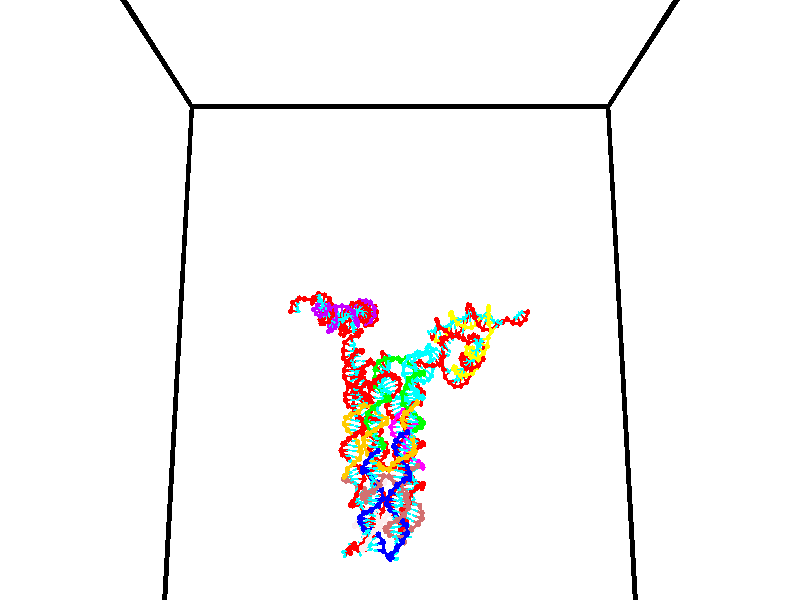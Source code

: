 // switches for output
#declare DRAW_BASES = 1; // possible values are 0, 1; only relevant for DNA ribbons
#declare DRAW_BASES_TYPE = 3; // possible values are 1, 2, 3; only relevant for DNA ribbons
#declare DRAW_FOG = 0; // set to 1 to enable fog

#include "colors.inc"

#include "transforms.inc"
background { rgb <1, 1, 1>}

#default {
   normal{
       ripples 0.25
       frequency 0.20
       turbulence 0.2
       lambda 5
   }
	finish {
		phong 0.1
		phong_size 40.
	}
}

// original window dimensions: 1024x640


// camera settings

camera {
	sky <0, 0.179814, -0.983701>
	up <0, 0.179814, -0.983701>
	right 1.6 * <1, 0, 0>
	location <35, 94.9851, 44.8844>
	look_at <35, 29.7336, 32.9568>
	direction <0, -65.2515, -11.9276>
	angle 67.0682
}


# declare cpy_camera_pos = <35, 94.9851, 44.8844>;
# if (DRAW_FOG = 1)
fog {
	fog_type 2
	up vnormalize(cpy_camera_pos)
	color rgbt<1,1,1,0.3>
	distance 1e-5
	fog_alt 3e-3
	fog_offset 56
}
# end


// LIGHTS

# declare lum = 6;
global_settings {
	ambient_light rgb lum * <0.05, 0.05, 0.05>
	max_trace_level 15
}# declare cpy_direct_light_amount = 0.25;
light_source
{	1000 * <-1, -1.16352, -0.803886>,
	rgb lum * cpy_direct_light_amount
	parallel
}

light_source
{	1000 * <1, 1.16352, 0.803886>,
	rgb lum * cpy_direct_light_amount
	parallel
}

// strand 0

// nucleotide -1

// particle -1
sphere {
	<23.993258, 35.102722, 34.906975> 0.250000
	pigment { color rgbt <1,0,0,0> }
	no_shadow
}
cylinder {
	<24.391581, 35.070068, 34.890453>,  <24.630573, 35.050476, 34.880539>, 0.100000
	pigment { color rgbt <1,0,0,0> }
	no_shadow
}
cylinder {
	<24.391581, 35.070068, 34.890453>,  <23.993258, 35.102722, 34.906975>, 0.100000
	pigment { color rgbt <1,0,0,0> }
	no_shadow
}

// particle -1
sphere {
	<24.391581, 35.070068, 34.890453> 0.100000
	pigment { color rgbt <1,0,0,0> }
	no_shadow
}
sphere {
	0, 1
	scale<0.080000,0.200000,0.300000>
	matrix <-0.085336, -0.665989, -0.741064,
		0.032989, 0.741481, -0.670162,
		0.995806, -0.081636, -0.041305,
		24.690323, 35.045578, 34.878063>
	pigment { color rgbt <0,1,1,0> }
	no_shadow
}
cylinder {
	<24.225216, 35.423862, 34.208824>,  <23.993258, 35.102722, 34.906975>, 0.130000
	pigment { color rgbt <1,0,0,0> }
	no_shadow
}

// nucleotide -1

// particle -1
sphere {
	<24.225216, 35.423862, 34.208824> 0.250000
	pigment { color rgbt <1,0,0,0> }
	no_shadow
}
cylinder {
	<24.428734, 35.121353, 34.373348>,  <24.550844, 34.939850, 34.472065>, 0.100000
	pigment { color rgbt <1,0,0,0> }
	no_shadow
}
cylinder {
	<24.428734, 35.121353, 34.373348>,  <24.225216, 35.423862, 34.208824>, 0.100000
	pigment { color rgbt <1,0,0,0> }
	no_shadow
}

// particle -1
sphere {
	<24.428734, 35.121353, 34.373348> 0.100000
	pigment { color rgbt <1,0,0,0> }
	no_shadow
}
sphere {
	0, 1
	scale<0.080000,0.200000,0.300000>
	matrix <-0.013922, -0.484945, -0.874434,
		0.860774, 0.439182, -0.257268,
		0.508797, -0.756272, 0.411314,
		24.581373, 34.894470, 34.496742>
	pigment { color rgbt <0,1,1,0> }
	no_shadow
}
cylinder {
	<24.884508, 35.360146, 33.850758>,  <24.225216, 35.423862, 34.208824>, 0.130000
	pigment { color rgbt <1,0,0,0> }
	no_shadow
}

// nucleotide -1

// particle -1
sphere {
	<24.884508, 35.360146, 33.850758> 0.250000
	pigment { color rgbt <1,0,0,0> }
	no_shadow
}
cylinder {
	<24.748653, 35.019852, 34.011204>,  <24.667141, 34.815674, 34.107471>, 0.100000
	pigment { color rgbt <1,0,0,0> }
	no_shadow
}
cylinder {
	<24.748653, 35.019852, 34.011204>,  <24.884508, 35.360146, 33.850758>, 0.100000
	pigment { color rgbt <1,0,0,0> }
	no_shadow
}

// particle -1
sphere {
	<24.748653, 35.019852, 34.011204> 0.100000
	pigment { color rgbt <1,0,0,0> }
	no_shadow
}
sphere {
	0, 1
	scale<0.080000,0.200000,0.300000>
	matrix <0.075570, -0.449768, -0.889943,
		0.937516, -0.271945, 0.217047,
		-0.339636, -0.850738, 0.401114,
		24.646763, 34.764629, 34.131538>
	pigment { color rgbt <0,1,1,0> }
	no_shadow
}
cylinder {
	<25.312817, 34.707088, 33.782887>,  <24.884508, 35.360146, 33.850758>, 0.130000
	pigment { color rgbt <1,0,0,0> }
	no_shadow
}

// nucleotide -1

// particle -1
sphere {
	<25.312817, 34.707088, 33.782887> 0.250000
	pigment { color rgbt <1,0,0,0> }
	no_shadow
}
cylinder {
	<24.916424, 34.655170, 33.769581>,  <24.678589, 34.624020, 33.761597>, 0.100000
	pigment { color rgbt <1,0,0,0> }
	no_shadow
}
cylinder {
	<24.916424, 34.655170, 33.769581>,  <25.312817, 34.707088, 33.782887>, 0.100000
	pigment { color rgbt <1,0,0,0> }
	no_shadow
}

// particle -1
sphere {
	<24.916424, 34.655170, 33.769581> 0.100000
	pigment { color rgbt <1,0,0,0> }
	no_shadow
}
sphere {
	0, 1
	scale<0.080000,0.200000,0.300000>
	matrix <0.070790, -0.296413, -0.952433,
		0.113765, -0.946199, 0.302928,
		-0.990983, -0.129798, -0.033260,
		24.619129, 34.616230, 33.759602>
	pigment { color rgbt <0,1,1,0> }
	no_shadow
}
cylinder {
	<26.116190, 34.642941, 33.831020>,  <25.312817, 34.707088, 33.782887>, 0.130000
	pigment { color rgbt <1,0,0,0> }
	no_shadow
}

// nucleotide -1

// particle -1
sphere {
	<26.116190, 34.642941, 33.831020> 0.250000
	pigment { color rgbt <1,0,0,0> }
	no_shadow
}
cylinder {
	<26.433773, 34.496155, 33.637127>,  <26.624323, 34.408081, 33.520790>, 0.100000
	pigment { color rgbt <1,0,0,0> }
	no_shadow
}
cylinder {
	<26.433773, 34.496155, 33.637127>,  <26.116190, 34.642941, 33.831020>, 0.100000
	pigment { color rgbt <1,0,0,0> }
	no_shadow
}

// particle -1
sphere {
	<26.433773, 34.496155, 33.637127> 0.100000
	pigment { color rgbt <1,0,0,0> }
	no_shadow
}
sphere {
	0, 1
	scale<0.080000,0.200000,0.300000>
	matrix <-0.142189, -0.887260, 0.438807,
		-0.591115, -0.279469, -0.756624,
		0.793956, -0.366969, -0.484735,
		26.671959, 34.386063, 33.491707>
	pigment { color rgbt <0,1,1,0> }
	no_shadow
}
cylinder {
	<25.979443, 33.986069, 33.970325>,  <26.116190, 34.642941, 33.831020>, 0.130000
	pigment { color rgbt <1,0,0,0> }
	no_shadow
}

// nucleotide -1

// particle -1
sphere {
	<25.979443, 33.986069, 33.970325> 0.250000
	pigment { color rgbt <1,0,0,0> }
	no_shadow
}
cylinder {
	<26.336809, 33.967728, 33.791573>,  <26.551229, 33.956722, 33.684319>, 0.100000
	pigment { color rgbt <1,0,0,0> }
	no_shadow
}
cylinder {
	<26.336809, 33.967728, 33.791573>,  <25.979443, 33.986069, 33.970325>, 0.100000
	pigment { color rgbt <1,0,0,0> }
	no_shadow
}

// particle -1
sphere {
	<26.336809, 33.967728, 33.791573> 0.100000
	pigment { color rgbt <1,0,0,0> }
	no_shadow
}
sphere {
	0, 1
	scale<0.080000,0.200000,0.300000>
	matrix <0.127957, -0.927599, 0.350980,
		-0.430622, -0.370753, -0.822865,
		0.893416, -0.045848, -0.446885,
		26.604834, 33.953972, 33.657505>
	pigment { color rgbt <0,1,1,0> }
	no_shadow
}
cylinder {
	<26.010622, 33.391850, 33.453476>,  <25.979443, 33.986069, 33.970325>, 0.130000
	pigment { color rgbt <1,0,0,0> }
	no_shadow
}

// nucleotide -1

// particle -1
sphere {
	<26.010622, 33.391850, 33.453476> 0.250000
	pigment { color rgbt <1,0,0,0> }
	no_shadow
}
cylinder {
	<26.366890, 33.492867, 33.604698>,  <26.580650, 33.553478, 33.695431>, 0.100000
	pigment { color rgbt <1,0,0,0> }
	no_shadow
}
cylinder {
	<26.366890, 33.492867, 33.604698>,  <26.010622, 33.391850, 33.453476>, 0.100000
	pigment { color rgbt <1,0,0,0> }
	no_shadow
}

// particle -1
sphere {
	<26.366890, 33.492867, 33.604698> 0.100000
	pigment { color rgbt <1,0,0,0> }
	no_shadow
}
sphere {
	0, 1
	scale<0.080000,0.200000,0.300000>
	matrix <0.132915, -0.939847, 0.314678,
		0.434786, -0.230025, -0.870661,
		0.890671, 0.252541, 0.378058,
		26.634090, 33.568630, 33.718117>
	pigment { color rgbt <0,1,1,0> }
	no_shadow
}
cylinder {
	<26.491182, 33.074207, 33.006466>,  <26.010622, 33.391850, 33.453476>, 0.130000
	pigment { color rgbt <1,0,0,0> }
	no_shadow
}

// nucleotide -1

// particle -1
sphere {
	<26.491182, 33.074207, 33.006466> 0.250000
	pigment { color rgbt <1,0,0,0> }
	no_shadow
}
cylinder {
	<26.660582, 33.132320, 33.364136>,  <26.762220, 33.167191, 33.578735>, 0.100000
	pigment { color rgbt <1,0,0,0> }
	no_shadow
}
cylinder {
	<26.660582, 33.132320, 33.364136>,  <26.491182, 33.074207, 33.006466>, 0.100000
	pigment { color rgbt <1,0,0,0> }
	no_shadow
}

// particle -1
sphere {
	<26.660582, 33.132320, 33.364136> 0.100000
	pigment { color rgbt <1,0,0,0> }
	no_shadow
}
sphere {
	0, 1
	scale<0.080000,0.200000,0.300000>
	matrix <0.184601, -0.980185, 0.071832,
		0.886890, 0.134644, -0.441924,
		0.423496, 0.145287, 0.894172,
		26.787630, 33.175907, 33.632389>
	pigment { color rgbt <0,1,1,0> }
	no_shadow
}
cylinder {
	<27.108343, 32.682999, 33.077377>,  <26.491182, 33.074207, 33.006466>, 0.130000
	pigment { color rgbt <1,0,0,0> }
	no_shadow
}

// nucleotide -1

// particle -1
sphere {
	<27.108343, 32.682999, 33.077377> 0.250000
	pigment { color rgbt <1,0,0,0> }
	no_shadow
}
cylinder {
	<27.026091, 32.751110, 33.462860>,  <26.976740, 32.791977, 33.694149>, 0.100000
	pigment { color rgbt <1,0,0,0> }
	no_shadow
}
cylinder {
	<27.026091, 32.751110, 33.462860>,  <27.108343, 32.682999, 33.077377>, 0.100000
	pigment { color rgbt <1,0,0,0> }
	no_shadow
}

// particle -1
sphere {
	<27.026091, 32.751110, 33.462860> 0.100000
	pigment { color rgbt <1,0,0,0> }
	no_shadow
}
sphere {
	0, 1
	scale<0.080000,0.200000,0.300000>
	matrix <0.181675, -0.960987, 0.208560,
		0.961618, 0.217967, 0.166675,
		-0.205632, 0.170275, 0.963702,
		26.964401, 32.802193, 33.751972>
	pigment { color rgbt <0,1,1,0> }
	no_shadow
}
cylinder {
	<27.585737, 32.282452, 33.333546>,  <27.108343, 32.682999, 33.077377>, 0.130000
	pigment { color rgbt <1,0,0,0> }
	no_shadow
}

// nucleotide -1

// particle -1
sphere {
	<27.585737, 32.282452, 33.333546> 0.250000
	pigment { color rgbt <1,0,0,0> }
	no_shadow
}
cylinder {
	<27.312635, 32.343563, 33.619343>,  <27.148773, 32.380230, 33.790821>, 0.100000
	pigment { color rgbt <1,0,0,0> }
	no_shadow
}
cylinder {
	<27.312635, 32.343563, 33.619343>,  <27.585737, 32.282452, 33.333546>, 0.100000
	pigment { color rgbt <1,0,0,0> }
	no_shadow
}

// particle -1
sphere {
	<27.312635, 32.343563, 33.619343> 0.100000
	pigment { color rgbt <1,0,0,0> }
	no_shadow
}
sphere {
	0, 1
	scale<0.080000,0.200000,0.300000>
	matrix <0.232614, -0.881561, 0.410781,
		0.692629, 0.446665, 0.566353,
		-0.682756, 0.152777, 0.714495,
		27.107809, 32.389397, 33.833691>
	pigment { color rgbt <0,1,1,0> }
	no_shadow
}
cylinder {
	<27.895048, 32.025650, 33.894764>,  <27.585737, 32.282452, 33.333546>, 0.130000
	pigment { color rgbt <1,0,0,0> }
	no_shadow
}

// nucleotide -1

// particle -1
sphere {
	<27.895048, 32.025650, 33.894764> 0.250000
	pigment { color rgbt <1,0,0,0> }
	no_shadow
}
cylinder {
	<27.510630, 32.009605, 34.004150>,  <27.279978, 31.999979, 34.069782>, 0.100000
	pigment { color rgbt <1,0,0,0> }
	no_shadow
}
cylinder {
	<27.510630, 32.009605, 34.004150>,  <27.895048, 32.025650, 33.894764>, 0.100000
	pigment { color rgbt <1,0,0,0> }
	no_shadow
}

// particle -1
sphere {
	<27.510630, 32.009605, 34.004150> 0.100000
	pigment { color rgbt <1,0,0,0> }
	no_shadow
}
sphere {
	0, 1
	scale<0.080000,0.200000,0.300000>
	matrix <0.142936, -0.918957, 0.367543,
		0.236558, 0.392314, 0.888893,
		-0.961046, -0.040109, 0.273462,
		27.222317, 31.997572, 34.086189>
	pigment { color rgbt <0,1,1,0> }
	no_shadow
}
cylinder {
	<27.898363, 31.854279, 34.627132>,  <27.895048, 32.025650, 33.894764>, 0.130000
	pigment { color rgbt <1,0,0,0> }
	no_shadow
}

// nucleotide -1

// particle -1
sphere {
	<27.898363, 31.854279, 34.627132> 0.250000
	pigment { color rgbt <1,0,0,0> }
	no_shadow
}
cylinder {
	<27.563875, 31.748770, 34.434814>,  <27.363182, 31.685465, 34.319424>, 0.100000
	pigment { color rgbt <1,0,0,0> }
	no_shadow
}
cylinder {
	<27.563875, 31.748770, 34.434814>,  <27.898363, 31.854279, 34.627132>, 0.100000
	pigment { color rgbt <1,0,0,0> }
	no_shadow
}

// particle -1
sphere {
	<27.563875, 31.748770, 34.434814> 0.100000
	pigment { color rgbt <1,0,0,0> }
	no_shadow
}
sphere {
	0, 1
	scale<0.080000,0.200000,0.300000>
	matrix <0.057739, -0.914201, 0.401126,
		-0.545345, 0.307669, 0.779704,
		-0.836220, -0.263771, -0.480791,
		27.313009, 31.669638, 34.290577>
	pigment { color rgbt <0,1,1,0> }
	no_shadow
}
cylinder {
	<27.445995, 31.447727, 35.224762>,  <27.898363, 31.854279, 34.627132>, 0.130000
	pigment { color rgbt <1,0,0,0> }
	no_shadow
}

// nucleotide -1

// particle -1
sphere {
	<27.445995, 31.447727, 35.224762> 0.250000
	pigment { color rgbt <1,0,0,0> }
	no_shadow
}
cylinder {
	<27.291811, 31.361536, 34.865879>,  <27.199299, 31.309822, 34.650547>, 0.100000
	pigment { color rgbt <1,0,0,0> }
	no_shadow
}
cylinder {
	<27.291811, 31.361536, 34.865879>,  <27.445995, 31.447727, 35.224762>, 0.100000
	pigment { color rgbt <1,0,0,0> }
	no_shadow
}

// particle -1
sphere {
	<27.291811, 31.361536, 34.865879> 0.100000
	pigment { color rgbt <1,0,0,0> }
	no_shadow
}
sphere {
	0, 1
	scale<0.080000,0.200000,0.300000>
	matrix <-0.163186, -0.941105, 0.296129,
		-0.908179, 0.260559, 0.327598,
		-0.385463, -0.215478, -0.897211,
		27.176172, 31.296892, 34.596714>
	pigment { color rgbt <0,1,1,0> }
	no_shadow
}
cylinder {
	<26.841986, 31.031538, 35.338562>,  <27.445995, 31.447727, 35.224762>, 0.130000
	pigment { color rgbt <1,0,0,0> }
	no_shadow
}

// nucleotide -1

// particle -1
sphere {
	<26.841986, 31.031538, 35.338562> 0.250000
	pigment { color rgbt <1,0,0,0> }
	no_shadow
}
cylinder {
	<26.916395, 30.967737, 34.950756>,  <26.961040, 30.929457, 34.718075>, 0.100000
	pigment { color rgbt <1,0,0,0> }
	no_shadow
}
cylinder {
	<26.916395, 30.967737, 34.950756>,  <26.841986, 31.031538, 35.338562>, 0.100000
	pigment { color rgbt <1,0,0,0> }
	no_shadow
}

// particle -1
sphere {
	<26.916395, 30.967737, 34.950756> 0.100000
	pigment { color rgbt <1,0,0,0> }
	no_shadow
}
sphere {
	0, 1
	scale<0.080000,0.200000,0.300000>
	matrix <-0.008116, -0.986951, 0.160815,
		-0.982512, -0.022047, -0.184891,
		0.186024, -0.159504, -0.969512,
		26.972202, 30.919886, 34.659901>
	pigment { color rgbt <0,1,1,0> }
	no_shadow
}
cylinder {
	<26.434740, 30.451532, 35.237907>,  <26.841986, 31.031538, 35.338562>, 0.130000
	pigment { color rgbt <1,0,0,0> }
	no_shadow
}

// nucleotide -1

// particle -1
sphere {
	<26.434740, 30.451532, 35.237907> 0.250000
	pigment { color rgbt <1,0,0,0> }
	no_shadow
}
cylinder {
	<26.680487, 30.456789, 34.922344>,  <26.827934, 30.459942, 34.733006>, 0.100000
	pigment { color rgbt <1,0,0,0> }
	no_shadow
}
cylinder {
	<26.680487, 30.456789, 34.922344>,  <26.434740, 30.451532, 35.237907>, 0.100000
	pigment { color rgbt <1,0,0,0> }
	no_shadow
}

// particle -1
sphere {
	<26.680487, 30.456789, 34.922344> 0.100000
	pigment { color rgbt <1,0,0,0> }
	no_shadow
}
sphere {
	0, 1
	scale<0.080000,0.200000,0.300000>
	matrix <0.056859, -0.997999, 0.027657,
		-0.786969, -0.061849, -0.613884,
		0.614367, 0.013140, -0.788911,
		26.864796, 30.460732, 34.685669>
	pigment { color rgbt <0,1,1,0> }
	no_shadow
}
cylinder {
	<26.244631, 29.926365, 34.786919>,  <26.434740, 30.451532, 35.237907>, 0.130000
	pigment { color rgbt <1,0,0,0> }
	no_shadow
}

// nucleotide -1

// particle -1
sphere {
	<26.244631, 29.926365, 34.786919> 0.250000
	pigment { color rgbt <1,0,0,0> }
	no_shadow
}
cylinder {
	<26.617451, 29.947172, 34.643486>,  <26.841143, 29.959656, 34.557426>, 0.100000
	pigment { color rgbt <1,0,0,0> }
	no_shadow
}
cylinder {
	<26.617451, 29.947172, 34.643486>,  <26.244631, 29.926365, 34.786919>, 0.100000
	pigment { color rgbt <1,0,0,0> }
	no_shadow
}

// particle -1
sphere {
	<26.617451, 29.947172, 34.643486> 0.100000
	pigment { color rgbt <1,0,0,0> }
	no_shadow
}
sphere {
	0, 1
	scale<0.080000,0.200000,0.300000>
	matrix <0.046837, -0.998635, -0.023126,
		-0.359296, 0.004760, -0.933212,
		0.932048, 0.052018, -0.358583,
		26.897064, 29.962778, 34.535912>
	pigment { color rgbt <0,1,1,0> }
	no_shadow
}
cylinder {
	<26.357027, 29.438444, 34.200413>,  <26.244631, 29.926365, 34.786919>, 0.130000
	pigment { color rgbt <1,0,0,0> }
	no_shadow
}

// nucleotide -1

// particle -1
sphere {
	<26.357027, 29.438444, 34.200413> 0.250000
	pigment { color rgbt <1,0,0,0> }
	no_shadow
}
cylinder {
	<26.710234, 29.511448, 34.373371>,  <26.922157, 29.555250, 34.477146>, 0.100000
	pigment { color rgbt <1,0,0,0> }
	no_shadow
}
cylinder {
	<26.710234, 29.511448, 34.373371>,  <26.357027, 29.438444, 34.200413>, 0.100000
	pigment { color rgbt <1,0,0,0> }
	no_shadow
}

// particle -1
sphere {
	<26.710234, 29.511448, 34.373371> 0.100000
	pigment { color rgbt <1,0,0,0> }
	no_shadow
}
sphere {
	0, 1
	scale<0.080000,0.200000,0.300000>
	matrix <0.092562, -0.970920, 0.220786,
		0.460120, -0.154935, -0.874234,
		0.883019, 0.182509, 0.432399,
		26.975140, 29.566200, 34.503090>
	pigment { color rgbt <0,1,1,0> }
	no_shadow
}
cylinder {
	<26.602802, 28.833773, 34.047348>,  <26.357027, 29.438444, 34.200413>, 0.130000
	pigment { color rgbt <1,0,0,0> }
	no_shadow
}

// nucleotide -1

// particle -1
sphere {
	<26.602802, 28.833773, 34.047348> 0.250000
	pigment { color rgbt <1,0,0,0> }
	no_shadow
}
cylinder {
	<26.872335, 28.966621, 34.311363>,  <27.034054, 29.046331, 34.469772>, 0.100000
	pigment { color rgbt <1,0,0,0> }
	no_shadow
}
cylinder {
	<26.872335, 28.966621, 34.311363>,  <26.602802, 28.833773, 34.047348>, 0.100000
	pigment { color rgbt <1,0,0,0> }
	no_shadow
}

// particle -1
sphere {
	<26.872335, 28.966621, 34.311363> 0.100000
	pigment { color rgbt <1,0,0,0> }
	no_shadow
}
sphere {
	0, 1
	scale<0.080000,0.200000,0.300000>
	matrix <0.333235, -0.933877, 0.129719,
		0.659475, 0.132538, -0.739951,
		0.673831, 0.332124, 0.660035,
		27.074484, 29.066259, 34.509373>
	pigment { color rgbt <0,1,1,0> }
	no_shadow
}
cylinder {
	<27.194365, 28.525030, 33.767532>,  <26.602802, 28.833773, 34.047348>, 0.130000
	pigment { color rgbt <1,0,0,0> }
	no_shadow
}

// nucleotide -1

// particle -1
sphere {
	<27.194365, 28.525030, 33.767532> 0.250000
	pigment { color rgbt <1,0,0,0> }
	no_shadow
}
cylinder {
	<27.271887, 28.646255, 34.140755>,  <27.318401, 28.718990, 34.364689>, 0.100000
	pigment { color rgbt <1,0,0,0> }
	no_shadow
}
cylinder {
	<27.271887, 28.646255, 34.140755>,  <27.194365, 28.525030, 33.767532>, 0.100000
	pigment { color rgbt <1,0,0,0> }
	no_shadow
}

// particle -1
sphere {
	<27.271887, 28.646255, 34.140755> 0.100000
	pigment { color rgbt <1,0,0,0> }
	no_shadow
}
sphere {
	0, 1
	scale<0.080000,0.200000,0.300000>
	matrix <0.334978, -0.914369, 0.227418,
		0.922078, 0.268478, -0.278732,
		0.193807, 0.303066, 0.933054,
		27.330029, 28.737175, 34.420670>
	pigment { color rgbt <0,1,1,0> }
	no_shadow
}
cylinder {
	<27.847065, 28.506929, 33.867794>,  <27.194365, 28.525030, 33.767532>, 0.130000
	pigment { color rgbt <1,0,0,0> }
	no_shadow
}

// nucleotide -1

// particle -1
sphere {
	<27.847065, 28.506929, 33.867794> 0.250000
	pigment { color rgbt <1,0,0,0> }
	no_shadow
}
cylinder {
	<27.708204, 28.479485, 34.241913>,  <27.624887, 28.463017, 34.466385>, 0.100000
	pigment { color rgbt <1,0,0,0> }
	no_shadow
}
cylinder {
	<27.708204, 28.479485, 34.241913>,  <27.847065, 28.506929, 33.867794>, 0.100000
	pigment { color rgbt <1,0,0,0> }
	no_shadow
}

// particle -1
sphere {
	<27.708204, 28.479485, 34.241913> 0.100000
	pigment { color rgbt <1,0,0,0> }
	no_shadow
}
sphere {
	0, 1
	scale<0.080000,0.200000,0.300000>
	matrix <0.555980, -0.818213, 0.146337,
		0.755230, 0.570807, 0.322191,
		-0.347151, -0.068613, 0.935296,
		27.604059, 28.458900, 34.522503>
	pigment { color rgbt <0,1,1,0> }
	no_shadow
}
cylinder {
	<28.368336, 28.259596, 34.170002>,  <27.847065, 28.506929, 33.867794>, 0.130000
	pigment { color rgbt <1,0,0,0> }
	no_shadow
}

// nucleotide -1

// particle -1
sphere {
	<28.368336, 28.259596, 34.170002> 0.250000
	pigment { color rgbt <1,0,0,0> }
	no_shadow
}
cylinder {
	<28.088640, 28.218006, 34.452919>,  <27.920824, 28.193052, 34.622669>, 0.100000
	pigment { color rgbt <1,0,0,0> }
	no_shadow
}
cylinder {
	<28.088640, 28.218006, 34.452919>,  <28.368336, 28.259596, 34.170002>, 0.100000
	pigment { color rgbt <1,0,0,0> }
	no_shadow
}

// particle -1
sphere {
	<28.088640, 28.218006, 34.452919> 0.100000
	pigment { color rgbt <1,0,0,0> }
	no_shadow
}
sphere {
	0, 1
	scale<0.080000,0.200000,0.300000>
	matrix <0.340016, -0.918667, 0.201097,
		0.628854, 0.381104, 0.677718,
		-0.699236, -0.103975, 0.707289,
		27.878870, 28.186813, 34.665104>
	pigment { color rgbt <0,1,1,0> }
	no_shadow
}
cylinder {
	<28.761976, 28.091825, 34.686417>,  <28.368336, 28.259596, 34.170002>, 0.130000
	pigment { color rgbt <1,0,0,0> }
	no_shadow
}

// nucleotide -1

// particle -1
sphere {
	<28.761976, 28.091825, 34.686417> 0.250000
	pigment { color rgbt <1,0,0,0> }
	no_shadow
}
cylinder {
	<28.400223, 27.958284, 34.792725>,  <28.183170, 27.878160, 34.856510>, 0.100000
	pigment { color rgbt <1,0,0,0> }
	no_shadow
}
cylinder {
	<28.400223, 27.958284, 34.792725>,  <28.761976, 28.091825, 34.686417>, 0.100000
	pigment { color rgbt <1,0,0,0> }
	no_shadow
}

// particle -1
sphere {
	<28.400223, 27.958284, 34.792725> 0.100000
	pigment { color rgbt <1,0,0,0> }
	no_shadow
}
sphere {
	0, 1
	scale<0.080000,0.200000,0.300000>
	matrix <0.404162, -0.869980, 0.282469,
		0.136912, 0.362874, 0.921725,
		-0.904383, -0.333853, 0.265771,
		28.128908, 27.858128, 34.872456>
	pigment { color rgbt <0,1,1,0> }
	no_shadow
}
cylinder {
	<28.867144, 27.630632, 35.214935>,  <28.761976, 28.091825, 34.686417>, 0.130000
	pigment { color rgbt <1,0,0,0> }
	no_shadow
}

// nucleotide -1

// particle -1
sphere {
	<28.867144, 27.630632, 35.214935> 0.250000
	pigment { color rgbt <1,0,0,0> }
	no_shadow
}
cylinder {
	<28.506088, 27.489029, 35.117016>,  <28.289455, 27.404068, 35.058266>, 0.100000
	pigment { color rgbt <1,0,0,0> }
	no_shadow
}
cylinder {
	<28.506088, 27.489029, 35.117016>,  <28.867144, 27.630632, 35.214935>, 0.100000
	pigment { color rgbt <1,0,0,0> }
	no_shadow
}

// particle -1
sphere {
	<28.506088, 27.489029, 35.117016> 0.100000
	pigment { color rgbt <1,0,0,0> }
	no_shadow
}
sphere {
	0, 1
	scale<0.080000,0.200000,0.300000>
	matrix <0.361821, -0.932145, 0.013864,
		-0.233095, -0.076059, 0.969475,
		-0.902637, -0.354008, -0.244798,
		28.235298, 27.382826, 35.043575>
	pigment { color rgbt <0,1,1,0> }
	no_shadow
}
cylinder {
	<28.809063, 27.057158, 35.600792>,  <28.867144, 27.630632, 35.214935>, 0.130000
	pigment { color rgbt <1,0,0,0> }
	no_shadow
}

// nucleotide -1

// particle -1
sphere {
	<28.809063, 27.057158, 35.600792> 0.250000
	pigment { color rgbt <1,0,0,0> }
	no_shadow
}
cylinder {
	<28.536327, 26.992748, 35.315369>,  <28.372686, 26.954103, 35.144115>, 0.100000
	pigment { color rgbt <1,0,0,0> }
	no_shadow
}
cylinder {
	<28.536327, 26.992748, 35.315369>,  <28.809063, 27.057158, 35.600792>, 0.100000
	pigment { color rgbt <1,0,0,0> }
	no_shadow
}

// particle -1
sphere {
	<28.536327, 26.992748, 35.315369> 0.100000
	pigment { color rgbt <1,0,0,0> }
	no_shadow
}
sphere {
	0, 1
	scale<0.080000,0.200000,0.300000>
	matrix <0.357955, -0.924146, -0.133500,
		-0.637938, -0.346449, 0.687756,
		-0.681838, -0.161021, -0.713561,
		28.331776, 26.944443, 35.101299>
	pigment { color rgbt <0,1,1,0> }
	no_shadow
}
cylinder {
	<28.572920, 26.428749, 35.797405>,  <28.809063, 27.057158, 35.600792>, 0.130000
	pigment { color rgbt <1,0,0,0> }
	no_shadow
}

// nucleotide -1

// particle -1
sphere {
	<28.572920, 26.428749, 35.797405> 0.250000
	pigment { color rgbt <1,0,0,0> }
	no_shadow
}
cylinder {
	<28.507586, 26.483791, 35.406635>,  <28.468384, 26.516817, 35.172173>, 0.100000
	pigment { color rgbt <1,0,0,0> }
	no_shadow
}
cylinder {
	<28.507586, 26.483791, 35.406635>,  <28.572920, 26.428749, 35.797405>, 0.100000
	pigment { color rgbt <1,0,0,0> }
	no_shadow
}

// particle -1
sphere {
	<28.507586, 26.483791, 35.406635> 0.100000
	pigment { color rgbt <1,0,0,0> }
	no_shadow
}
sphere {
	0, 1
	scale<0.080000,0.200000,0.300000>
	matrix <0.227525, -0.958278, -0.173018,
		-0.959975, -0.250536, 0.125216,
		-0.163339, 0.137603, -0.976927,
		28.458584, 26.525072, 35.113556>
	pigment { color rgbt <0,1,1,0> }
	no_shadow
}
cylinder {
	<28.141979, 25.908823, 35.580833>,  <28.572920, 26.428749, 35.797405>, 0.130000
	pigment { color rgbt <1,0,0,0> }
	no_shadow
}

// nucleotide -1

// particle -1
sphere {
	<28.141979, 25.908823, 35.580833> 0.250000
	pigment { color rgbt <1,0,0,0> }
	no_shadow
}
cylinder {
	<28.355335, 26.017193, 35.260311>,  <28.483349, 26.082214, 35.067997>, 0.100000
	pigment { color rgbt <1,0,0,0> }
	no_shadow
}
cylinder {
	<28.355335, 26.017193, 35.260311>,  <28.141979, 25.908823, 35.580833>, 0.100000
	pigment { color rgbt <1,0,0,0> }
	no_shadow
}

// particle -1
sphere {
	<28.355335, 26.017193, 35.260311> 0.100000
	pigment { color rgbt <1,0,0,0> }
	no_shadow
}
sphere {
	0, 1
	scale<0.080000,0.200000,0.300000>
	matrix <0.303602, -0.945515, -0.117590,
		-0.789505, -0.180557, -0.586584,
		0.533392, 0.270926, -0.801307,
		28.515352, 26.098471, 35.019920>
	pigment { color rgbt <0,1,1,0> }
	no_shadow
}
cylinder {
	<28.021496, 25.477121, 34.934238>,  <28.141979, 25.908823, 35.580833>, 0.130000
	pigment { color rgbt <1,0,0,0> }
	no_shadow
}

// nucleotide -1

// particle -1
sphere {
	<28.021496, 25.477121, 34.934238> 0.250000
	pigment { color rgbt <1,0,0,0> }
	no_shadow
}
cylinder {
	<28.389465, 25.633915, 34.937946>,  <28.610247, 25.727991, 34.940170>, 0.100000
	pigment { color rgbt <1,0,0,0> }
	no_shadow
}
cylinder {
	<28.389465, 25.633915, 34.937946>,  <28.021496, 25.477121, 34.934238>, 0.100000
	pigment { color rgbt <1,0,0,0> }
	no_shadow
}

// particle -1
sphere {
	<28.389465, 25.633915, 34.937946> 0.100000
	pigment { color rgbt <1,0,0,0> }
	no_shadow
}
sphere {
	0, 1
	scale<0.080000,0.200000,0.300000>
	matrix <0.388767, -0.908787, -0.151546,
		-0.050984, 0.143013, -0.988407,
		0.919924, 0.391986, 0.009265,
		28.665443, 25.751511, 34.940727>
	pigment { color rgbt <0,1,1,0> }
	no_shadow
}
cylinder {
	<28.495501, 25.284945, 34.398071>,  <28.021496, 25.477121, 34.934238>, 0.130000
	pigment { color rgbt <1,0,0,0> }
	no_shadow
}

// nucleotide -1

// particle -1
sphere {
	<28.495501, 25.284945, 34.398071> 0.250000
	pigment { color rgbt <1,0,0,0> }
	no_shadow
}
cylinder {
	<28.711269, 25.350376, 34.728470>,  <28.840731, 25.389635, 34.926708>, 0.100000
	pigment { color rgbt <1,0,0,0> }
	no_shadow
}
cylinder {
	<28.711269, 25.350376, 34.728470>,  <28.495501, 25.284945, 34.398071>, 0.100000
	pigment { color rgbt <1,0,0,0> }
	no_shadow
}

// particle -1
sphere {
	<28.711269, 25.350376, 34.728470> 0.100000
	pigment { color rgbt <1,0,0,0> }
	no_shadow
}
sphere {
	0, 1
	scale<0.080000,0.200000,0.300000>
	matrix <0.641919, -0.714731, -0.277669,
		0.544942, 0.680002, -0.490545,
		0.539424, 0.163577, 0.825993,
		28.873096, 25.399448, 34.976269>
	pigment { color rgbt <0,1,1,0> }
	no_shadow
}
cylinder {
	<29.203497, 25.358923, 34.085342>,  <28.495501, 25.284945, 34.398071>, 0.130000
	pigment { color rgbt <1,0,0,0> }
	no_shadow
}

// nucleotide -1

// particle -1
sphere {
	<29.203497, 25.358923, 34.085342> 0.250000
	pigment { color rgbt <1,0,0,0> }
	no_shadow
}
cylinder {
	<29.176151, 25.226801, 34.461899>,  <29.159744, 25.147528, 34.687832>, 0.100000
	pigment { color rgbt <1,0,0,0> }
	no_shadow
}
cylinder {
	<29.176151, 25.226801, 34.461899>,  <29.203497, 25.358923, 34.085342>, 0.100000
	pigment { color rgbt <1,0,0,0> }
	no_shadow
}

// particle -1
sphere {
	<29.176151, 25.226801, 34.461899> 0.100000
	pigment { color rgbt <1,0,0,0> }
	no_shadow
}
sphere {
	0, 1
	scale<0.080000,0.200000,0.300000>
	matrix <0.379544, -0.881261, -0.281646,
		0.922644, 0.338047, 0.185612,
		-0.068363, -0.330307, 0.941394,
		29.155642, 25.127708, 34.744316>
	pigment { color rgbt <0,1,1,0> }
	no_shadow
}
cylinder {
	<29.068848, 25.234724, 33.315407>,  <29.203497, 25.358923, 34.085342>, 0.130000
	pigment { color rgbt <1,0,0,0> }
	no_shadow
}

// nucleotide -1

// particle -1
sphere {
	<29.068848, 25.234724, 33.315407> 0.250000
	pigment { color rgbt <1,0,0,0> }
	no_shadow
}
cylinder {
	<29.148989, 25.310364, 32.930885>,  <29.197073, 25.355747, 32.700172>, 0.100000
	pigment { color rgbt <1,0,0,0> }
	no_shadow
}
cylinder {
	<29.148989, 25.310364, 32.930885>,  <29.068848, 25.234724, 33.315407>, 0.100000
	pigment { color rgbt <1,0,0,0> }
	no_shadow
}

// particle -1
sphere {
	<29.148989, 25.310364, 32.930885> 0.100000
	pigment { color rgbt <1,0,0,0> }
	no_shadow
}
sphere {
	0, 1
	scale<0.080000,0.200000,0.300000>
	matrix <-0.558794, -0.783895, -0.270663,
		-0.804741, 0.591397, -0.051388,
		0.200352, 0.189098, -0.961302,
		29.209095, 25.367094, 32.642494>
	pigment { color rgbt <0,1,1,0> }
	no_shadow
}
cylinder {
	<29.656794, 24.761974, 33.225449>,  <29.068848, 25.234724, 33.315407>, 0.130000
	pigment { color rgbt <1,0,0,0> }
	no_shadow
}

// nucleotide -1

// particle -1
sphere {
	<29.656794, 24.761974, 33.225449> 0.250000
	pigment { color rgbt <1,0,0,0> }
	no_shadow
}
cylinder {
	<29.779255, 24.592258, 32.884567>,  <29.852732, 24.490429, 32.680038>, 0.100000
	pigment { color rgbt <1,0,0,0> }
	no_shadow
}
cylinder {
	<29.779255, 24.592258, 32.884567>,  <29.656794, 24.761974, 33.225449>, 0.100000
	pigment { color rgbt <1,0,0,0> }
	no_shadow
}

// particle -1
sphere {
	<29.779255, 24.592258, 32.884567> 0.100000
	pigment { color rgbt <1,0,0,0> }
	no_shadow
}
sphere {
	0, 1
	scale<0.080000,0.200000,0.300000>
	matrix <-0.948268, -0.214911, -0.233668,
		-0.084004, 0.879654, -0.468136,
		0.306155, -0.424290, -0.852201,
		29.871101, 24.464972, 32.628906>
	pigment { color rgbt <0,1,1,0> }
	no_shadow
}
cylinder {
	<29.854460, 24.744017, 33.871128>,  <29.656794, 24.761974, 33.225449>, 0.130000
	pigment { color rgbt <1,0,0,0> }
	no_shadow
}

// nucleotide -1

// particle -1
sphere {
	<29.854460, 24.744017, 33.871128> 0.250000
	pigment { color rgbt <1,0,0,0> }
	no_shadow
}
cylinder {
	<29.810045, 25.092632, 34.062160>,  <29.783396, 25.301802, 34.176781>, 0.100000
	pigment { color rgbt <1,0,0,0> }
	no_shadow
}
cylinder {
	<29.810045, 25.092632, 34.062160>,  <29.854460, 24.744017, 33.871128>, 0.100000
	pigment { color rgbt <1,0,0,0> }
	no_shadow
}

// particle -1
sphere {
	<29.810045, 25.092632, 34.062160> 0.100000
	pigment { color rgbt <1,0,0,0> }
	no_shadow
}
sphere {
	0, 1
	scale<0.080000,0.200000,0.300000>
	matrix <0.933230, 0.256663, -0.251408,
		-0.341690, 0.417781, -0.841847,
		-0.111038, 0.871541, 0.477585,
		29.776733, 25.354095, 34.205437>
	pigment { color rgbt <0,1,1,0> }
	no_shadow
}
cylinder {
	<30.134132, 25.315722, 33.483887>,  <29.854460, 24.744017, 33.871128>, 0.130000
	pigment { color rgbt <1,0,0,0> }
	no_shadow
}

// nucleotide -1

// particle -1
sphere {
	<30.134132, 25.315722, 33.483887> 0.250000
	pigment { color rgbt <1,0,0,0> }
	no_shadow
}
cylinder {
	<30.164608, 25.410975, 33.871181>,  <30.182894, 25.468126, 34.103558>, 0.100000
	pigment { color rgbt <1,0,0,0> }
	no_shadow
}
cylinder {
	<30.164608, 25.410975, 33.871181>,  <30.134132, 25.315722, 33.483887>, 0.100000
	pigment { color rgbt <1,0,0,0> }
	no_shadow
}

// particle -1
sphere {
	<30.164608, 25.410975, 33.871181> 0.100000
	pigment { color rgbt <1,0,0,0> }
	no_shadow
}
sphere {
	0, 1
	scale<0.080000,0.200000,0.300000>
	matrix <0.915169, 0.368770, -0.162709,
		-0.395805, 0.898500, -0.189835,
		0.076189, 0.238132, 0.968240,
		30.187464, 25.482414, 34.161652>
	pigment { color rgbt <0,1,1,0> }
	no_shadow
}
cylinder {
	<30.355690, 26.057291, 33.617855>,  <30.134132, 25.315722, 33.483887>, 0.130000
	pigment { color rgbt <1,0,0,0> }
	no_shadow
}

// nucleotide -1

// particle -1
sphere {
	<30.355690, 26.057291, 33.617855> 0.250000
	pigment { color rgbt <1,0,0,0> }
	no_shadow
}
cylinder {
	<30.462280, 25.795319, 33.900715>,  <30.526236, 25.638136, 34.070431>, 0.100000
	pigment { color rgbt <1,0,0,0> }
	no_shadow
}
cylinder {
	<30.462280, 25.795319, 33.900715>,  <30.355690, 26.057291, 33.617855>, 0.100000
	pigment { color rgbt <1,0,0,0> }
	no_shadow
}

// particle -1
sphere {
	<30.462280, 25.795319, 33.900715> 0.100000
	pigment { color rgbt <1,0,0,0> }
	no_shadow
}
sphere {
	0, 1
	scale<0.080000,0.200000,0.300000>
	matrix <0.930966, 0.364878, -0.012885,
		-0.249584, 0.661765, 0.706948,
		0.266477, -0.654929, 0.707148,
		30.542223, 25.598841, 34.112858>
	pigment { color rgbt <0,1,1,0> }
	no_shadow
}
cylinder {
	<30.489275, 26.315434, 34.356316>,  <30.355690, 26.057291, 33.617855>, 0.130000
	pigment { color rgbt <1,0,0,0> }
	no_shadow
}

// nucleotide -1

// particle -1
sphere {
	<30.489275, 26.315434, 34.356316> 0.250000
	pigment { color rgbt <1,0,0,0> }
	no_shadow
}
cylinder {
	<30.721016, 26.001347, 34.268879>,  <30.860062, 25.812895, 34.216419>, 0.100000
	pigment { color rgbt <1,0,0,0> }
	no_shadow
}
cylinder {
	<30.721016, 26.001347, 34.268879>,  <30.489275, 26.315434, 34.356316>, 0.100000
	pigment { color rgbt <1,0,0,0> }
	no_shadow
}

// particle -1
sphere {
	<30.721016, 26.001347, 34.268879> 0.100000
	pigment { color rgbt <1,0,0,0> }
	no_shadow
}
sphere {
	0, 1
	scale<0.080000,0.200000,0.300000>
	matrix <0.785995, 0.609214, -0.105210,
		0.215781, -0.110856, 0.970129,
		0.579353, -0.785219, -0.218589,
		30.894821, 25.765781, 34.203300>
	pigment { color rgbt <0,1,1,0> }
	no_shadow
}
cylinder {
	<31.047974, 26.422972, 34.853661>,  <30.489275, 26.315434, 34.356316>, 0.130000
	pigment { color rgbt <1,0,0,0> }
	no_shadow
}

// nucleotide -1

// particle -1
sphere {
	<31.047974, 26.422972, 34.853661> 0.250000
	pigment { color rgbt <1,0,0,0> }
	no_shadow
}
cylinder {
	<31.130135, 26.240402, 34.507370>,  <31.179432, 26.130861, 34.299595>, 0.100000
	pigment { color rgbt <1,0,0,0> }
	no_shadow
}
cylinder {
	<31.130135, 26.240402, 34.507370>,  <31.047974, 26.422972, 34.853661>, 0.100000
	pigment { color rgbt <1,0,0,0> }
	no_shadow
}

// particle -1
sphere {
	<31.130135, 26.240402, 34.507370> 0.100000
	pigment { color rgbt <1,0,0,0> }
	no_shadow
}
sphere {
	0, 1
	scale<0.080000,0.200000,0.300000>
	matrix <0.475077, 0.819879, -0.319532,
		0.855635, -0.345655, 0.385242,
		0.205404, -0.456422, -0.865730,
		31.191755, 26.103476, 34.247650>
	pigment { color rgbt <0,1,1,0> }
	no_shadow
}
cylinder {
	<31.777348, 26.429256, 34.761627>,  <31.047974, 26.422972, 34.853661>, 0.130000
	pigment { color rgbt <1,0,0,0> }
	no_shadow
}

// nucleotide -1

// particle -1
sphere {
	<31.777348, 26.429256, 34.761627> 0.250000
	pigment { color rgbt <1,0,0,0> }
	no_shadow
}
cylinder {
	<31.596985, 26.382860, 34.407627>,  <31.488768, 26.355022, 34.195225>, 0.100000
	pigment { color rgbt <1,0,0,0> }
	no_shadow
}
cylinder {
	<31.596985, 26.382860, 34.407627>,  <31.777348, 26.429256, 34.761627>, 0.100000
	pigment { color rgbt <1,0,0,0> }
	no_shadow
}

// particle -1
sphere {
	<31.596985, 26.382860, 34.407627> 0.100000
	pigment { color rgbt <1,0,0,0> }
	no_shadow
}
sphere {
	0, 1
	scale<0.080000,0.200000,0.300000>
	matrix <0.492877, 0.794287, -0.355219,
		0.744148, -0.596368, -0.300979,
		-0.450905, -0.115989, -0.885004,
		31.461714, 26.348063, 34.142124>
	pigment { color rgbt <0,1,1,0> }
	no_shadow
}
cylinder {
	<32.358589, 26.616671, 34.270065>,  <31.777348, 26.429256, 34.761627>, 0.130000
	pigment { color rgbt <1,0,0,0> }
	no_shadow
}

// nucleotide -1

// particle -1
sphere {
	<32.358589, 26.616671, 34.270065> 0.250000
	pigment { color rgbt <1,0,0,0> }
	no_shadow
}
cylinder {
	<31.984228, 26.636520, 34.130566>,  <31.759611, 26.648430, 34.046864>, 0.100000
	pigment { color rgbt <1,0,0,0> }
	no_shadow
}
cylinder {
	<31.984228, 26.636520, 34.130566>,  <32.358589, 26.616671, 34.270065>, 0.100000
	pigment { color rgbt <1,0,0,0> }
	no_shadow
}

// particle -1
sphere {
	<31.984228, 26.636520, 34.130566> 0.100000
	pigment { color rgbt <1,0,0,0> }
	no_shadow
}
sphere {
	0, 1
	scale<0.080000,0.200000,0.300000>
	matrix <0.161200, 0.940618, -0.298752,
		0.313218, -0.335821, -0.888324,
		-0.935900, 0.049623, -0.348752,
		31.703459, 26.651407, 34.025940>
	pigment { color rgbt <0,1,1,0> }
	no_shadow
}
cylinder {
	<32.394352, 26.865240, 33.564999>,  <32.358589, 26.616671, 34.270065>, 0.130000
	pigment { color rgbt <1,0,0,0> }
	no_shadow
}

// nucleotide -1

// particle -1
sphere {
	<32.394352, 26.865240, 33.564999> 0.250000
	pigment { color rgbt <1,0,0,0> }
	no_shadow
}
cylinder {
	<32.023277, 26.968977, 33.672432>,  <31.800632, 27.031219, 33.736893>, 0.100000
	pigment { color rgbt <1,0,0,0> }
	no_shadow
}
cylinder {
	<32.023277, 26.968977, 33.672432>,  <32.394352, 26.865240, 33.564999>, 0.100000
	pigment { color rgbt <1,0,0,0> }
	no_shadow
}

// particle -1
sphere {
	<32.023277, 26.968977, 33.672432> 0.100000
	pigment { color rgbt <1,0,0,0> }
	no_shadow
}
sphere {
	0, 1
	scale<0.080000,0.200000,0.300000>
	matrix <0.102221, 0.868315, -0.485366,
		-0.359090, -0.422814, -0.832035,
		-0.927688, 0.259342, 0.268582,
		31.744970, 27.046780, 33.753006>
	pigment { color rgbt <0,1,1,0> }
	no_shadow
}
cylinder {
	<32.195004, 27.397923, 33.136837>,  <32.394352, 26.865240, 33.564999>, 0.130000
	pigment { color rgbt <1,0,0,0> }
	no_shadow
}

// nucleotide -1

// particle -1
sphere {
	<32.195004, 27.397923, 33.136837> 0.250000
	pigment { color rgbt <1,0,0,0> }
	no_shadow
}
cylinder {
	<31.916323, 27.419954, 33.422935>,  <31.749115, 27.433174, 33.594593>, 0.100000
	pigment { color rgbt <1,0,0,0> }
	no_shadow
}
cylinder {
	<31.916323, 27.419954, 33.422935>,  <32.195004, 27.397923, 33.136837>, 0.100000
	pigment { color rgbt <1,0,0,0> }
	no_shadow
}

// particle -1
sphere {
	<31.916323, 27.419954, 33.422935> 0.100000
	pigment { color rgbt <1,0,0,0> }
	no_shadow
}
sphere {
	0, 1
	scale<0.080000,0.200000,0.300000>
	matrix <-0.096449, 0.980803, -0.169478,
		-0.710852, -0.187060, -0.678010,
		-0.696697, 0.055081, 0.715247,
		31.707314, 27.436478, 33.637508>
	pigment { color rgbt <0,1,1,0> }
	no_shadow
}
cylinder {
	<31.623095, 27.725403, 32.946621>,  <32.195004, 27.397923, 33.136837>, 0.130000
	pigment { color rgbt <1,0,0,0> }
	no_shadow
}

// nucleotide -1

// particle -1
sphere {
	<31.623095, 27.725403, 32.946621> 0.250000
	pigment { color rgbt <1,0,0,0> }
	no_shadow
}
cylinder {
	<31.548780, 27.770821, 33.337025>,  <31.504192, 27.798071, 33.571266>, 0.100000
	pigment { color rgbt <1,0,0,0> }
	no_shadow
}
cylinder {
	<31.548780, 27.770821, 33.337025>,  <31.623095, 27.725403, 32.946621>, 0.100000
	pigment { color rgbt <1,0,0,0> }
	no_shadow
}

// particle -1
sphere {
	<31.548780, 27.770821, 33.337025> 0.100000
	pigment { color rgbt <1,0,0,0> }
	no_shadow
}
sphere {
	0, 1
	scale<0.080000,0.200000,0.300000>
	matrix <-0.239017, 0.958243, -0.156975,
		-0.953077, -0.262446, -0.150888,
		-0.185785, 0.113544, 0.976008,
		31.493046, 27.804884, 33.629826>
	pigment { color rgbt <0,1,1,0> }
	no_shadow
}
cylinder {
	<30.992670, 28.117435, 32.920689>,  <31.623095, 27.725403, 32.946621>, 0.130000
	pigment { color rgbt <1,0,0,0> }
	no_shadow
}

// nucleotide -1

// particle -1
sphere {
	<30.992670, 28.117435, 32.920689> 0.250000
	pigment { color rgbt <1,0,0,0> }
	no_shadow
}
cylinder {
	<31.143875, 28.149548, 33.289616>,  <31.234598, 28.168814, 33.510971>, 0.100000
	pigment { color rgbt <1,0,0,0> }
	no_shadow
}
cylinder {
	<31.143875, 28.149548, 33.289616>,  <30.992670, 28.117435, 32.920689>, 0.100000
	pigment { color rgbt <1,0,0,0> }
	no_shadow
}

// particle -1
sphere {
	<31.143875, 28.149548, 33.289616> 0.100000
	pigment { color rgbt <1,0,0,0> }
	no_shadow
}
sphere {
	0, 1
	scale<0.080000,0.200000,0.300000>
	matrix <-0.257005, 0.966177, 0.021238,
		-0.889412, -0.245067, 0.385860,
		0.378014, 0.080279, 0.922313,
		31.257278, 28.173632, 33.566311>
	pigment { color rgbt <0,1,1,0> }
	no_shadow
}
cylinder {
	<30.481087, 28.459425, 33.307667>,  <30.992670, 28.117435, 32.920689>, 0.130000
	pigment { color rgbt <1,0,0,0> }
	no_shadow
}

// nucleotide -1

// particle -1
sphere {
	<30.481087, 28.459425, 33.307667> 0.250000
	pigment { color rgbt <1,0,0,0> }
	no_shadow
}
cylinder {
	<30.816071, 28.506958, 33.521034>,  <31.017061, 28.535479, 33.649055>, 0.100000
	pigment { color rgbt <1,0,0,0> }
	no_shadow
}
cylinder {
	<30.816071, 28.506958, 33.521034>,  <30.481087, 28.459425, 33.307667>, 0.100000
	pigment { color rgbt <1,0,0,0> }
	no_shadow
}

// particle -1
sphere {
	<30.816071, 28.506958, 33.521034> 0.100000
	pigment { color rgbt <1,0,0,0> }
	no_shadow
}
sphere {
	0, 1
	scale<0.080000,0.200000,0.300000>
	matrix <-0.216060, 0.968545, 0.123441,
		-0.501974, -0.218628, 0.836794,
		0.837461, 0.118834, 0.533421,
		31.067308, 28.542608, 33.681061>
	pigment { color rgbt <0,1,1,0> }
	no_shadow
}
cylinder {
	<30.294319, 28.831354, 33.913265>,  <30.481087, 28.459425, 33.307667>, 0.130000
	pigment { color rgbt <1,0,0,0> }
	no_shadow
}

// nucleotide -1

// particle -1
sphere {
	<30.294319, 28.831354, 33.913265> 0.250000
	pigment { color rgbt <1,0,0,0> }
	no_shadow
}
cylinder {
	<30.686834, 28.900942, 33.880257>,  <30.922344, 28.942694, 33.860451>, 0.100000
	pigment { color rgbt <1,0,0,0> }
	no_shadow
}
cylinder {
	<30.686834, 28.900942, 33.880257>,  <30.294319, 28.831354, 33.913265>, 0.100000
	pigment { color rgbt <1,0,0,0> }
	no_shadow
}

// particle -1
sphere {
	<30.686834, 28.900942, 33.880257> 0.100000
	pigment { color rgbt <1,0,0,0> }
	no_shadow
}
sphere {
	0, 1
	scale<0.080000,0.200000,0.300000>
	matrix <-0.147311, 0.954287, 0.260071,
		0.123990, -0.243048, 0.962057,
		0.981288, 0.173967, -0.082518,
		30.981220, 28.953133, 33.855499>
	pigment { color rgbt <0,1,1,0> }
	no_shadow
}
cylinder {
	<30.451118, 29.061811, 34.580273>,  <30.294319, 28.831354, 33.913265>, 0.130000
	pigment { color rgbt <1,0,0,0> }
	no_shadow
}

// nucleotide -1

// particle -1
sphere {
	<30.451118, 29.061811, 34.580273> 0.250000
	pigment { color rgbt <1,0,0,0> }
	no_shadow
}
cylinder {
	<30.743280, 29.181383, 34.334621>,  <30.918577, 29.253126, 34.187233>, 0.100000
	pigment { color rgbt <1,0,0,0> }
	no_shadow
}
cylinder {
	<30.743280, 29.181383, 34.334621>,  <30.451118, 29.061811, 34.580273>, 0.100000
	pigment { color rgbt <1,0,0,0> }
	no_shadow
}

// particle -1
sphere {
	<30.743280, 29.181383, 34.334621> 0.100000
	pigment { color rgbt <1,0,0,0> }
	no_shadow
}
sphere {
	0, 1
	scale<0.080000,0.200000,0.300000>
	matrix <-0.109909, 0.938863, 0.326278,
		0.674113, -0.170817, 0.718605,
		0.730405, 0.298930, -0.614125,
		30.962402, 29.271063, 34.150383>
	pigment { color rgbt <0,1,1,0> }
	no_shadow
}
cylinder {
	<30.994040, 29.456818, 34.899757>,  <30.451118, 29.061811, 34.580273>, 0.130000
	pigment { color rgbt <1,0,0,0> }
	no_shadow
}

// nucleotide -1

// particle -1
sphere {
	<30.994040, 29.456818, 34.899757> 0.250000
	pigment { color rgbt <1,0,0,0> }
	no_shadow
}
cylinder {
	<30.982347, 29.592512, 34.523659>,  <30.975332, 29.673929, 34.298000>, 0.100000
	pigment { color rgbt <1,0,0,0> }
	no_shadow
}
cylinder {
	<30.982347, 29.592512, 34.523659>,  <30.994040, 29.456818, 34.899757>, 0.100000
	pigment { color rgbt <1,0,0,0> }
	no_shadow
}

// particle -1
sphere {
	<30.982347, 29.592512, 34.523659> 0.100000
	pigment { color rgbt <1,0,0,0> }
	no_shadow
}
sphere {
	0, 1
	scale<0.080000,0.200000,0.300000>
	matrix <-0.100596, 0.934875, 0.340424,
		0.994498, 0.104536, 0.006799,
		-0.029230, 0.339235, -0.940247,
		30.973579, 29.694283, 34.241585>
	pigment { color rgbt <0,1,1,0> }
	no_shadow
}
cylinder {
	<31.367817, 30.115637, 34.956413>,  <30.994040, 29.456818, 34.899757>, 0.130000
	pigment { color rgbt <1,0,0,0> }
	no_shadow
}

// nucleotide -1

// particle -1
sphere {
	<31.367817, 30.115637, 34.956413> 0.250000
	pigment { color rgbt <1,0,0,0> }
	no_shadow
}
cylinder {
	<31.202847, 30.129242, 34.592270>,  <31.103865, 30.137405, 34.373783>, 0.100000
	pigment { color rgbt <1,0,0,0> }
	no_shadow
}
cylinder {
	<31.202847, 30.129242, 34.592270>,  <31.367817, 30.115637, 34.956413>, 0.100000
	pigment { color rgbt <1,0,0,0> }
	no_shadow
}

// particle -1
sphere {
	<31.202847, 30.129242, 34.592270> 0.100000
	pigment { color rgbt <1,0,0,0> }
	no_shadow
}
sphere {
	0, 1
	scale<0.080000,0.200000,0.300000>
	matrix <0.018056, 0.999412, 0.029160,
		0.910813, -0.004411, -0.412797,
		-0.412425, 0.034013, -0.910356,
		31.079119, 30.139446, 34.319164>
	pigment { color rgbt <0,1,1,0> }
	no_shadow
}
cylinder {
	<31.693268, 30.672451, 34.596210>,  <31.367817, 30.115637, 34.956413>, 0.130000
	pigment { color rgbt <1,0,0,0> }
	no_shadow
}

// nucleotide -1

// particle -1
sphere {
	<31.693268, 30.672451, 34.596210> 0.250000
	pigment { color rgbt <1,0,0,0> }
	no_shadow
}
cylinder {
	<31.368395, 30.612444, 34.370697>,  <31.173471, 30.576441, 34.235390>, 0.100000
	pigment { color rgbt <1,0,0,0> }
	no_shadow
}
cylinder {
	<31.368395, 30.612444, 34.370697>,  <31.693268, 30.672451, 34.596210>, 0.100000
	pigment { color rgbt <1,0,0,0> }
	no_shadow
}

// particle -1
sphere {
	<31.368395, 30.612444, 34.370697> 0.100000
	pigment { color rgbt <1,0,0,0> }
	no_shadow
}
sphere {
	0, 1
	scale<0.080000,0.200000,0.300000>
	matrix <-0.157379, 0.986886, -0.035877,
		0.561772, 0.059589, -0.825143,
		-0.812185, -0.150016, -0.563783,
		31.124739, 30.567440, 34.201561>
	pigment { color rgbt <0,1,1,0> }
	no_shadow
}
cylinder {
	<31.711382, 31.222792, 34.131287>,  <31.693268, 30.672451, 34.596210>, 0.130000
	pigment { color rgbt <1,0,0,0> }
	no_shadow
}

// nucleotide -1

// particle -1
sphere {
	<31.711382, 31.222792, 34.131287> 0.250000
	pigment { color rgbt <1,0,0,0> }
	no_shadow
}
cylinder {
	<31.332771, 31.094137, 34.141388>,  <31.105604, 31.016945, 34.147449>, 0.100000
	pigment { color rgbt <1,0,0,0> }
	no_shadow
}
cylinder {
	<31.332771, 31.094137, 34.141388>,  <31.711382, 31.222792, 34.131287>, 0.100000
	pigment { color rgbt <1,0,0,0> }
	no_shadow
}

// particle -1
sphere {
	<31.332771, 31.094137, 34.141388> 0.100000
	pigment { color rgbt <1,0,0,0> }
	no_shadow
}
sphere {
	0, 1
	scale<0.080000,0.200000,0.300000>
	matrix <-0.322419, 0.940211, -0.109767,
		0.011565, -0.112039, -0.993636,
		-0.946526, -0.321637, 0.025250,
		31.048813, 30.997646, 34.148964>
	pigment { color rgbt <0,1,1,0> }
	no_shadow
}
cylinder {
	<31.311197, 31.859295, 33.934647>,  <31.711382, 31.222792, 34.131287>, 0.130000
	pigment { color rgbt <1,0,0,0> }
	no_shadow
}

// nucleotide -1

// particle -1
sphere {
	<31.311197, 31.859295, 33.934647> 0.250000
	pigment { color rgbt <1,0,0,0> }
	no_shadow
}
cylinder {
	<31.008720, 31.624390, 34.050087>,  <30.827234, 31.483446, 34.119350>, 0.100000
	pigment { color rgbt <1,0,0,0> }
	no_shadow
}
cylinder {
	<31.008720, 31.624390, 34.050087>,  <31.311197, 31.859295, 33.934647>, 0.100000
	pigment { color rgbt <1,0,0,0> }
	no_shadow
}

// particle -1
sphere {
	<31.008720, 31.624390, 34.050087> 0.100000
	pigment { color rgbt <1,0,0,0> }
	no_shadow
}
sphere {
	0, 1
	scale<0.080000,0.200000,0.300000>
	matrix <-0.509911, 0.805270, 0.302542,
		-0.410076, 0.081618, -0.908392,
		-0.756193, -0.587264, 0.288604,
		30.781862, 31.448210, 34.136669>
	pigment { color rgbt <0,1,1,0> }
	no_shadow
}
cylinder {
	<30.675898, 32.098522, 33.605988>,  <31.311197, 31.859295, 33.934647>, 0.130000
	pigment { color rgbt <1,0,0,0> }
	no_shadow
}

// nucleotide -1

// particle -1
sphere {
	<30.675898, 32.098522, 33.605988> 0.250000
	pigment { color rgbt <1,0,0,0> }
	no_shadow
}
cylinder {
	<30.591759, 31.919159, 33.953476>,  <30.541275, 31.811541, 34.161968>, 0.100000
	pigment { color rgbt <1,0,0,0> }
	no_shadow
}
cylinder {
	<30.591759, 31.919159, 33.953476>,  <30.675898, 32.098522, 33.605988>, 0.100000
	pigment { color rgbt <1,0,0,0> }
	no_shadow
}

// particle -1
sphere {
	<30.591759, 31.919159, 33.953476> 0.100000
	pigment { color rgbt <1,0,0,0> }
	no_shadow
}
sphere {
	0, 1
	scale<0.080000,0.200000,0.300000>
	matrix <-0.626467, 0.744012, 0.232347,
		-0.750528, -0.495355, -0.437414,
		-0.210347, -0.448408, 0.868726,
		30.528654, 31.784636, 34.214092>
	pigment { color rgbt <0,1,1,0> }
	no_shadow
}
cylinder {
	<29.944418, 32.041451, 33.677666>,  <30.675898, 32.098522, 33.605988>, 0.130000
	pigment { color rgbt <1,0,0,0> }
	no_shadow
}

// nucleotide -1

// particle -1
sphere {
	<29.944418, 32.041451, 33.677666> 0.250000
	pigment { color rgbt <1,0,0,0> }
	no_shadow
}
cylinder {
	<30.040752, 31.964334, 34.058155>,  <30.098553, 31.918064, 34.286449>, 0.100000
	pigment { color rgbt <1,0,0,0> }
	no_shadow
}
cylinder {
	<30.040752, 31.964334, 34.058155>,  <29.944418, 32.041451, 33.677666>, 0.100000
	pigment { color rgbt <1,0,0,0> }
	no_shadow
}

// particle -1
sphere {
	<30.040752, 31.964334, 34.058155> 0.100000
	pigment { color rgbt <1,0,0,0> }
	no_shadow
}
sphere {
	0, 1
	scale<0.080000,0.200000,0.300000>
	matrix <-0.844656, 0.441125, 0.303257,
		-0.478075, -0.876493, -0.056604,
		0.240834, -0.192791, 0.951226,
		30.113003, 31.906498, 34.343521>
	pigment { color rgbt <0,1,1,0> }
	no_shadow
}
cylinder {
	<29.359423, 31.783804, 34.026829>,  <29.944418, 32.041451, 33.677666>, 0.130000
	pigment { color rgbt <1,0,0,0> }
	no_shadow
}

// nucleotide -1

// particle -1
sphere {
	<29.359423, 31.783804, 34.026829> 0.250000
	pigment { color rgbt <1,0,0,0> }
	no_shadow
}
cylinder {
	<29.581549, 31.928988, 34.326130>,  <29.714825, 32.016098, 34.505711>, 0.100000
	pigment { color rgbt <1,0,0,0> }
	no_shadow
}
cylinder {
	<29.581549, 31.928988, 34.326130>,  <29.359423, 31.783804, 34.026829>, 0.100000
	pigment { color rgbt <1,0,0,0> }
	no_shadow
}

// particle -1
sphere {
	<29.581549, 31.928988, 34.326130> 0.100000
	pigment { color rgbt <1,0,0,0> }
	no_shadow
}
sphere {
	0, 1
	scale<0.080000,0.200000,0.300000>
	matrix <-0.750855, 0.605645, 0.263460,
		-0.357553, -0.708135, 0.608852,
		0.555313, 0.362958, 0.748257,
		29.748142, 32.037876, 34.550606>
	pigment { color rgbt <0,1,1,0> }
	no_shadow
}
cylinder {
	<28.929111, 31.998363, 34.585537>,  <29.359423, 31.783804, 34.026829>, 0.130000
	pigment { color rgbt <1,0,0,0> }
	no_shadow
}

// nucleotide -1

// particle -1
sphere {
	<28.929111, 31.998363, 34.585537> 0.250000
	pigment { color rgbt <1,0,0,0> }
	no_shadow
}
cylinder {
	<29.260948, 32.202442, 34.676285>,  <29.460051, 32.324890, 34.730736>, 0.100000
	pigment { color rgbt <1,0,0,0> }
	no_shadow
}
cylinder {
	<29.260948, 32.202442, 34.676285>,  <28.929111, 31.998363, 34.585537>, 0.100000
	pigment { color rgbt <1,0,0,0> }
	no_shadow
}

// particle -1
sphere {
	<29.260948, 32.202442, 34.676285> 0.100000
	pigment { color rgbt <1,0,0,0> }
	no_shadow
}
sphere {
	0, 1
	scale<0.080000,0.200000,0.300000>
	matrix <-0.548817, 0.670235, 0.499586,
		0.102830, -0.538964, 0.836028,
		0.829594, 0.510199, 0.226872,
		29.509827, 32.355503, 34.744347>
	pigment { color rgbt <0,1,1,0> }
	no_shadow
}
cylinder {
	<28.894325, 32.036125, 35.253067>,  <28.929111, 31.998363, 34.585537>, 0.130000
	pigment { color rgbt <1,0,0,0> }
	no_shadow
}

// nucleotide -1

// particle -1
sphere {
	<28.894325, 32.036125, 35.253067> 0.250000
	pigment { color rgbt <1,0,0,0> }
	no_shadow
}
cylinder {
	<29.149260, 32.323238, 35.140926>,  <29.302219, 32.495506, 35.073643>, 0.100000
	pigment { color rgbt <1,0,0,0> }
	no_shadow
}
cylinder {
	<29.149260, 32.323238, 35.140926>,  <28.894325, 32.036125, 35.253067>, 0.100000
	pigment { color rgbt <1,0,0,0> }
	no_shadow
}

// particle -1
sphere {
	<29.149260, 32.323238, 35.140926> 0.100000
	pigment { color rgbt <1,0,0,0> }
	no_shadow
}
sphere {
	0, 1
	scale<0.080000,0.200000,0.300000>
	matrix <-0.572495, 0.684576, 0.451225,
		0.515804, -0.127080, 0.847229,
		0.637334, 0.717778, -0.280355,
		29.340460, 32.538570, 35.056820>
	pigment { color rgbt <0,1,1,0> }
	no_shadow
}
cylinder {
	<28.959059, 32.451569, 35.817474>,  <28.894325, 32.036125, 35.253067>, 0.130000
	pigment { color rgbt <1,0,0,0> }
	no_shadow
}

// nucleotide -1

// particle -1
sphere {
	<28.959059, 32.451569, 35.817474> 0.250000
	pigment { color rgbt <1,0,0,0> }
	no_shadow
}
cylinder {
	<29.065039, 32.686520, 35.511589>,  <29.128628, 32.827492, 35.328060>, 0.100000
	pigment { color rgbt <1,0,0,0> }
	no_shadow
}
cylinder {
	<29.065039, 32.686520, 35.511589>,  <28.959059, 32.451569, 35.817474>, 0.100000
	pigment { color rgbt <1,0,0,0> }
	no_shadow
}

// particle -1
sphere {
	<29.065039, 32.686520, 35.511589> 0.100000
	pigment { color rgbt <1,0,0,0> }
	no_shadow
}
sphere {
	0, 1
	scale<0.080000,0.200000,0.300000>
	matrix <-0.698280, 0.663792, 0.267929,
		0.664993, 0.463011, 0.586008,
		0.264933, 0.587368, -0.764728,
		29.144524, 32.862736, 35.282177>
	pigment { color rgbt <0,1,1,0> }
	no_shadow
}
cylinder {
	<28.870708, 33.097637, 36.096519>,  <28.959059, 32.451569, 35.817474>, 0.130000
	pigment { color rgbt <1,0,0,0> }
	no_shadow
}

// nucleotide -1

// particle -1
sphere {
	<28.870708, 33.097637, 36.096519> 0.250000
	pigment { color rgbt <1,0,0,0> }
	no_shadow
}
cylinder {
	<28.933405, 33.178967, 35.709927>,  <28.971024, 33.227764, 35.477970>, 0.100000
	pigment { color rgbt <1,0,0,0> }
	no_shadow
}
cylinder {
	<28.933405, 33.178967, 35.709927>,  <28.870708, 33.097637, 36.096519>, 0.100000
	pigment { color rgbt <1,0,0,0> }
	no_shadow
}

// particle -1
sphere {
	<28.933405, 33.178967, 35.709927> 0.100000
	pigment { color rgbt <1,0,0,0> }
	no_shadow
}
sphere {
	0, 1
	scale<0.080000,0.200000,0.300000>
	matrix <-0.457508, 0.882201, 0.111392,
		0.875282, 0.424715, 0.231299,
		0.156742, 0.203320, -0.966485,
		28.980427, 33.239964, 35.419983>
	pigment { color rgbt <0,1,1,0> }
	no_shadow
}
cylinder {
	<29.112724, 33.744362, 36.098480>,  <28.870708, 33.097637, 36.096519>, 0.130000
	pigment { color rgbt <1,0,0,0> }
	no_shadow
}

// nucleotide -1

// particle -1
sphere {
	<29.112724, 33.744362, 36.098480> 0.250000
	pigment { color rgbt <1,0,0,0> }
	no_shadow
}
cylinder {
	<28.948736, 33.651409, 35.745682>,  <28.850344, 33.595638, 35.534000>, 0.100000
	pigment { color rgbt <1,0,0,0> }
	no_shadow
}
cylinder {
	<28.948736, 33.651409, 35.745682>,  <29.112724, 33.744362, 36.098480>, 0.100000
	pigment { color rgbt <1,0,0,0> }
	no_shadow
}

// particle -1
sphere {
	<28.948736, 33.651409, 35.745682> 0.100000
	pigment { color rgbt <1,0,0,0> }
	no_shadow
}
sphere {
	0, 1
	scale<0.080000,0.200000,0.300000>
	matrix <-0.442584, 0.896212, -0.030403,
		0.797524, 0.377895, -0.470267,
		-0.409969, -0.232379, -0.882001,
		28.825745, 33.581696, 35.481083>
	pigment { color rgbt <0,1,1,0> }
	no_shadow
}
cylinder {
	<29.674719, 33.223083, 36.356514>,  <29.112724, 33.744362, 36.098480>, 0.130000
	pigment { color rgbt <1,0,0,0> }
	no_shadow
}

// nucleotide -1

// particle -1
sphere {
	<29.674719, 33.223083, 36.356514> 0.250000
	pigment { color rgbt <1,0,0,0> }
	no_shadow
}
cylinder {
	<29.870201, 33.276356, 36.011623>,  <29.987490, 33.308319, 35.804691>, 0.100000
	pigment { color rgbt <1,0,0,0> }
	no_shadow
}
cylinder {
	<29.870201, 33.276356, 36.011623>,  <29.674719, 33.223083, 36.356514>, 0.100000
	pigment { color rgbt <1,0,0,0> }
	no_shadow
}

// particle -1
sphere {
	<29.870201, 33.276356, 36.011623> 0.100000
	pigment { color rgbt <1,0,0,0> }
	no_shadow
}
sphere {
	0, 1
	scale<0.080000,0.200000,0.300000>
	matrix <0.222253, 0.936670, 0.270654,
		0.843665, -0.323902, 0.428155,
		0.488705, 0.133183, -0.862224,
		30.016813, 33.316311, 35.752956>
	pigment { color rgbt <0,1,1,0> }
	no_shadow
}
cylinder {
	<30.451469, 33.178177, 36.401825>,  <29.674719, 33.223083, 36.356514>, 0.130000
	pigment { color rgbt <1,0,0,0> }
	no_shadow
}

// nucleotide -1

// particle -1
sphere {
	<30.451469, 33.178177, 36.401825> 0.250000
	pigment { color rgbt <1,0,0,0> }
	no_shadow
}
cylinder {
	<30.309095, 33.440617, 36.135635>,  <30.223671, 33.598080, 35.975922>, 0.100000
	pigment { color rgbt <1,0,0,0> }
	no_shadow
}
cylinder {
	<30.309095, 33.440617, 36.135635>,  <30.451469, 33.178177, 36.401825>, 0.100000
	pigment { color rgbt <1,0,0,0> }
	no_shadow
}

// particle -1
sphere {
	<30.309095, 33.440617, 36.135635> 0.100000
	pigment { color rgbt <1,0,0,0> }
	no_shadow
}
sphere {
	0, 1
	scale<0.080000,0.200000,0.300000>
	matrix <0.222507, 0.751124, 0.621533,
		0.907635, 0.073153, -0.413336,
		-0.355934, 0.656096, -0.665469,
		30.202314, 33.637444, 35.935993>
	pigment { color rgbt <0,1,1,0> }
	no_shadow
}
cylinder {
	<31.013626, 33.682053, 36.336880>,  <30.451469, 33.178177, 36.401825>, 0.130000
	pigment { color rgbt <1,0,0,0> }
	no_shadow
}

// nucleotide -1

// particle -1
sphere {
	<31.013626, 33.682053, 36.336880> 0.250000
	pigment { color rgbt <1,0,0,0> }
	no_shadow
}
cylinder {
	<30.641596, 33.804924, 36.256283>,  <30.418377, 33.878647, 36.207924>, 0.100000
	pigment { color rgbt <1,0,0,0> }
	no_shadow
}
cylinder {
	<30.641596, 33.804924, 36.256283>,  <31.013626, 33.682053, 36.336880>, 0.100000
	pigment { color rgbt <1,0,0,0> }
	no_shadow
}

// particle -1
sphere {
	<30.641596, 33.804924, 36.256283> 0.100000
	pigment { color rgbt <1,0,0,0> }
	no_shadow
}
sphere {
	0, 1
	scale<0.080000,0.200000,0.300000>
	matrix <0.032698, 0.615517, 0.787445,
		0.365908, 0.725796, -0.582523,
		-0.930077, 0.307179, -0.201491,
		30.362574, 33.897079, 36.195835>
	pigment { color rgbt <0,1,1,0> }
	no_shadow
}
cylinder {
	<31.075603, 34.354355, 36.503151>,  <31.013626, 33.682053, 36.336880>, 0.130000
	pigment { color rgbt <1,0,0,0> }
	no_shadow
}

// nucleotide -1

// particle -1
sphere {
	<31.075603, 34.354355, 36.503151> 0.250000
	pigment { color rgbt <1,0,0,0> }
	no_shadow
}
cylinder {
	<30.679541, 34.299198, 36.493523>,  <30.441904, 34.266106, 36.487747>, 0.100000
	pigment { color rgbt <1,0,0,0> }
	no_shadow
}
cylinder {
	<30.679541, 34.299198, 36.493523>,  <31.075603, 34.354355, 36.503151>, 0.100000
	pigment { color rgbt <1,0,0,0> }
	no_shadow
}

// particle -1
sphere {
	<30.679541, 34.299198, 36.493523> 0.100000
	pigment { color rgbt <1,0,0,0> }
	no_shadow
}
sphere {
	0, 1
	scale<0.080000,0.200000,0.300000>
	matrix <-0.111547, 0.673466, 0.730753,
		-0.084554, 0.726244, -0.682217,
		-0.990155, -0.137888, -0.024067,
		30.382494, 34.257832, 36.486301>
	pigment { color rgbt <0,1,1,0> }
	no_shadow
}
cylinder {
	<30.808559, 35.016563, 36.936996>,  <31.075603, 34.354355, 36.503151>, 0.130000
	pigment { color rgbt <1,0,0,0> }
	no_shadow
}

// nucleotide -1

// particle -1
sphere {
	<30.808559, 35.016563, 36.936996> 0.250000
	pigment { color rgbt <1,0,0,0> }
	no_shadow
}
cylinder {
	<30.496305, 34.774658, 37.000084>,  <30.308952, 34.629517, 37.037937>, 0.100000
	pigment { color rgbt <1,0,0,0> }
	no_shadow
}
cylinder {
	<30.496305, 34.774658, 37.000084>,  <30.808559, 35.016563, 36.936996>, 0.100000
	pigment { color rgbt <1,0,0,0> }
	no_shadow
}

// particle -1
sphere {
	<30.496305, 34.774658, 37.000084> 0.100000
	pigment { color rgbt <1,0,0,0> }
	no_shadow
}
sphere {
	0, 1
	scale<0.080000,0.200000,0.300000>
	matrix <-0.036537, 0.296076, 0.954465,
		-0.623918, 0.739327, -0.253223,
		-0.780635, -0.604760, 0.157715,
		30.262115, 34.593231, 37.047398>
	pigment { color rgbt <0,1,1,0> }
	no_shadow
}
cylinder {
	<30.150806, 35.434086, 37.123508>,  <30.808559, 35.016563, 36.936996>, 0.130000
	pigment { color rgbt <1,0,0,0> }
	no_shadow
}

// nucleotide -1

// particle -1
sphere {
	<30.150806, 35.434086, 37.123508> 0.250000
	pigment { color rgbt <1,0,0,0> }
	no_shadow
}
cylinder {
	<30.193012, 35.071220, 37.286442>,  <30.218336, 34.853500, 37.384201>, 0.100000
	pigment { color rgbt <1,0,0,0> }
	no_shadow
}
cylinder {
	<30.193012, 35.071220, 37.286442>,  <30.150806, 35.434086, 37.123508>, 0.100000
	pigment { color rgbt <1,0,0,0> }
	no_shadow
}

// particle -1
sphere {
	<30.193012, 35.071220, 37.286442> 0.100000
	pigment { color rgbt <1,0,0,0> }
	no_shadow
}
sphere {
	0, 1
	scale<0.080000,0.200000,0.300000>
	matrix <-0.085747, 0.399796, 0.912585,
		-0.990714, -0.131217, -0.035603,
		0.105513, -0.907163, 0.407335,
		30.224667, 34.799072, 37.408642>
	pigment { color rgbt <0,1,1,0> }
	no_shadow
}
cylinder {
	<29.496521, 35.359329, 37.567375>,  <30.150806, 35.434086, 37.123508>, 0.130000
	pigment { color rgbt <1,0,0,0> }
	no_shadow
}

// nucleotide -1

// particle -1
sphere {
	<29.496521, 35.359329, 37.567375> 0.250000
	pigment { color rgbt <1,0,0,0> }
	no_shadow
}
cylinder {
	<29.799570, 35.123093, 37.678524>,  <29.981400, 34.981350, 37.745213>, 0.100000
	pigment { color rgbt <1,0,0,0> }
	no_shadow
}
cylinder {
	<29.799570, 35.123093, 37.678524>,  <29.496521, 35.359329, 37.567375>, 0.100000
	pigment { color rgbt <1,0,0,0> }
	no_shadow
}

// particle -1
sphere {
	<29.799570, 35.123093, 37.678524> 0.100000
	pigment { color rgbt <1,0,0,0> }
	no_shadow
}
sphere {
	0, 1
	scale<0.080000,0.200000,0.300000>
	matrix <-0.041355, 0.381436, 0.923470,
		-0.651384, -0.711131, 0.264560,
		0.757620, -0.590593, 0.277871,
		30.026855, 34.945915, 37.761887>
	pigment { color rgbt <0,1,1,0> }
	no_shadow
}
cylinder {
	<29.352701, 35.294029, 38.213696>,  <29.496521, 35.359329, 37.567375>, 0.130000
	pigment { color rgbt <1,0,0,0> }
	no_shadow
}

// nucleotide -1

// particle -1
sphere {
	<29.352701, 35.294029, 38.213696> 0.250000
	pigment { color rgbt <1,0,0,0> }
	no_shadow
}
cylinder {
	<29.729631, 35.160480, 38.223087>,  <29.955790, 35.080353, 38.228722>, 0.100000
	pigment { color rgbt <1,0,0,0> }
	no_shadow
}
cylinder {
	<29.729631, 35.160480, 38.223087>,  <29.352701, 35.294029, 38.213696>, 0.100000
	pigment { color rgbt <1,0,0,0> }
	no_shadow
}

// particle -1
sphere {
	<29.729631, 35.160480, 38.223087> 0.100000
	pigment { color rgbt <1,0,0,0> }
	no_shadow
}
sphere {
	0, 1
	scale<0.080000,0.200000,0.300000>
	matrix <0.081280, 0.296321, 0.951624,
		-0.324676, -0.894832, 0.306368,
		0.942327, -0.333871, 0.023476,
		30.012329, 35.060318, 38.230129>
	pigment { color rgbt <0,1,1,0> }
	no_shadow
}
cylinder {
	<29.361965, 35.076099, 38.845440>,  <29.352701, 35.294029, 38.213696>, 0.130000
	pigment { color rgbt <1,0,0,0> }
	no_shadow
}

// nucleotide -1

// particle -1
sphere {
	<29.361965, 35.076099, 38.845440> 0.250000
	pigment { color rgbt <1,0,0,0> }
	no_shadow
}
cylinder {
	<29.732115, 35.146420, 38.711109>,  <29.954205, 35.188614, 38.630512>, 0.100000
	pigment { color rgbt <1,0,0,0> }
	no_shadow
}
cylinder {
	<29.732115, 35.146420, 38.711109>,  <29.361965, 35.076099, 38.845440>, 0.100000
	pigment { color rgbt <1,0,0,0> }
	no_shadow
}

// particle -1
sphere {
	<29.732115, 35.146420, 38.711109> 0.100000
	pigment { color rgbt <1,0,0,0> }
	no_shadow
}
sphere {
	0, 1
	scale<0.080000,0.200000,0.300000>
	matrix <0.246846, 0.392857, 0.885850,
		0.287665, -0.902639, 0.320143,
		0.925374, 0.175802, -0.335823,
		30.009727, 35.199162, 38.610363>
	pigment { color rgbt <0,1,1,0> }
	no_shadow
}
cylinder {
	<29.837122, 34.596886, 39.319172>,  <29.361965, 35.076099, 38.845440>, 0.130000
	pigment { color rgbt <1,0,0,0> }
	no_shadow
}

// nucleotide -1

// particle -1
sphere {
	<29.837122, 34.596886, 39.319172> 0.250000
	pigment { color rgbt <1,0,0,0> }
	no_shadow
}
cylinder {
	<30.053278, 34.889206, 39.152363>,  <30.182972, 35.064598, 39.052277>, 0.100000
	pigment { color rgbt <1,0,0,0> }
	no_shadow
}
cylinder {
	<30.053278, 34.889206, 39.152363>,  <29.837122, 34.596886, 39.319172>, 0.100000
	pigment { color rgbt <1,0,0,0> }
	no_shadow
}

// particle -1
sphere {
	<30.053278, 34.889206, 39.152363> 0.100000
	pigment { color rgbt <1,0,0,0> }
	no_shadow
}
sphere {
	0, 1
	scale<0.080000,0.200000,0.300000>
	matrix <0.238707, 0.342106, 0.908836,
		0.806843, -0.590674, 0.010425,
		0.540392, 0.730799, -0.417024,
		30.215395, 35.108444, 39.027256>
	pigment { color rgbt <0,1,1,0> }
	no_shadow
}
cylinder {
	<30.425705, 34.619415, 39.725113>,  <29.837122, 34.596886, 39.319172>, 0.130000
	pigment { color rgbt <1,0,0,0> }
	no_shadow
}

// nucleotide -1

// particle -1
sphere {
	<30.425705, 34.619415, 39.725113> 0.250000
	pigment { color rgbt <1,0,0,0> }
	no_shadow
}
cylinder {
	<30.376959, 34.965485, 39.530540>,  <30.347712, 35.173126, 39.413795>, 0.100000
	pigment { color rgbt <1,0,0,0> }
	no_shadow
}
cylinder {
	<30.376959, 34.965485, 39.530540>,  <30.425705, 34.619415, 39.725113>, 0.100000
	pigment { color rgbt <1,0,0,0> }
	no_shadow
}

// particle -1
sphere {
	<30.376959, 34.965485, 39.530540> 0.100000
	pigment { color rgbt <1,0,0,0> }
	no_shadow
}
sphere {
	0, 1
	scale<0.080000,0.200000,0.300000>
	matrix <0.369760, 0.494384, 0.786678,
		0.921101, -0.083995, -0.380156,
		-0.121866, 0.865176, -0.486435,
		30.340399, 35.225037, 39.384609>
	pigment { color rgbt <0,1,1,0> }
	no_shadow
}
cylinder {
	<31.025133, 34.899902, 39.799435>,  <30.425705, 34.619415, 39.725113>, 0.130000
	pigment { color rgbt <1,0,0,0> }
	no_shadow
}

// nucleotide -1

// particle -1
sphere {
	<31.025133, 34.899902, 39.799435> 0.250000
	pigment { color rgbt <1,0,0,0> }
	no_shadow
}
cylinder {
	<30.765491, 35.190994, 39.710831>,  <30.609707, 35.365650, 39.657669>, 0.100000
	pigment { color rgbt <1,0,0,0> }
	no_shadow
}
cylinder {
	<30.765491, 35.190994, 39.710831>,  <31.025133, 34.899902, 39.799435>, 0.100000
	pigment { color rgbt <1,0,0,0> }
	no_shadow
}

// particle -1
sphere {
	<30.765491, 35.190994, 39.710831> 0.100000
	pigment { color rgbt <1,0,0,0> }
	no_shadow
}
sphere {
	0, 1
	scale<0.080000,0.200000,0.300000>
	matrix <0.235043, 0.468820, 0.851448,
		0.723475, 0.500615, -0.475362,
		-0.649106, 0.727732, -0.221513,
		30.570759, 35.409313, 39.644375>
	pigment { color rgbt <0,1,1,0> }
	no_shadow
}
cylinder {
	<31.434589, 35.374058, 39.993828>,  <31.025133, 34.899902, 39.799435>, 0.130000
	pigment { color rgbt <1,0,0,0> }
	no_shadow
}

// nucleotide -1

// particle -1
sphere {
	<31.434589, 35.374058, 39.993828> 0.250000
	pigment { color rgbt <1,0,0,0> }
	no_shadow
}
cylinder {
	<31.067698, 35.533401, 39.993839>,  <30.847563, 35.629009, 39.993847>, 0.100000
	pigment { color rgbt <1,0,0,0> }
	no_shadow
}
cylinder {
	<31.067698, 35.533401, 39.993839>,  <31.434589, 35.374058, 39.993828>, 0.100000
	pigment { color rgbt <1,0,0,0> }
	no_shadow
}

// particle -1
sphere {
	<31.067698, 35.533401, 39.993839> 0.100000
	pigment { color rgbt <1,0,0,0> }
	no_shadow
}
sphere {
	0, 1
	scale<0.080000,0.200000,0.300000>
	matrix <0.223374, 0.514268, 0.828029,
		0.329843, 0.759498, -0.560685,
		-0.917228, 0.398362, 0.000025,
		30.792528, 35.652908, 39.993847>
	pigment { color rgbt <0,1,1,0> }
	no_shadow
}
cylinder {
	<31.501848, 36.114555, 40.075153>,  <31.434589, 35.374058, 39.993828>, 0.130000
	pigment { color rgbt <1,0,0,0> }
	no_shadow
}

// nucleotide -1

// particle -1
sphere {
	<31.501848, 36.114555, 40.075153> 0.250000
	pigment { color rgbt <1,0,0,0> }
	no_shadow
}
cylinder {
	<31.115509, 36.060146, 40.163368>,  <30.883705, 36.027500, 40.216297>, 0.100000
	pigment { color rgbt <1,0,0,0> }
	no_shadow
}
cylinder {
	<31.115509, 36.060146, 40.163368>,  <31.501848, 36.114555, 40.075153>, 0.100000
	pigment { color rgbt <1,0,0,0> }
	no_shadow
}

// particle -1
sphere {
	<31.115509, 36.060146, 40.163368> 0.100000
	pigment { color rgbt <1,0,0,0> }
	no_shadow
}
sphere {
	0, 1
	scale<0.080000,0.200000,0.300000>
	matrix <0.136196, 0.457570, 0.878681,
		-0.220430, 0.878708, -0.423417,
		-0.965847, -0.136020, 0.220539,
		30.825754, 36.019341, 40.229530>
	pigment { color rgbt <0,1,1,0> }
	no_shadow
}
cylinder {
	<31.335445, 36.653530, 40.471642>,  <31.501848, 36.114555, 40.075153>, 0.130000
	pigment { color rgbt <1,0,0,0> }
	no_shadow
}

// nucleotide -1

// particle -1
sphere {
	<31.335445, 36.653530, 40.471642> 0.250000
	pigment { color rgbt <1,0,0,0> }
	no_shadow
}
cylinder {
	<31.036879, 36.407116, 40.572330>,  <30.857738, 36.259266, 40.632744>, 0.100000
	pigment { color rgbt <1,0,0,0> }
	no_shadow
}
cylinder {
	<31.036879, 36.407116, 40.572330>,  <31.335445, 36.653530, 40.471642>, 0.100000
	pigment { color rgbt <1,0,0,0> }
	no_shadow
}

// particle -1
sphere {
	<31.036879, 36.407116, 40.572330> 0.100000
	pigment { color rgbt <1,0,0,0> }
	no_shadow
}
sphere {
	0, 1
	scale<0.080000,0.200000,0.300000>
	matrix <0.079090, 0.293453, 0.952696,
		-0.660764, 0.731016, -0.170316,
		-0.746416, -0.616037, 0.251719,
		30.812954, 36.222305, 40.647846>
	pigment { color rgbt <0,1,1,0> }
	no_shadow
}
cylinder {
	<30.851562, 37.076332, 41.022793>,  <31.335445, 36.653530, 40.471642>, 0.130000
	pigment { color rgbt <1,0,0,0> }
	no_shadow
}

// nucleotide -1

// particle -1
sphere {
	<30.851562, 37.076332, 41.022793> 0.250000
	pigment { color rgbt <1,0,0,0> }
	no_shadow
}
cylinder {
	<30.730810, 36.695454, 41.041496>,  <30.658360, 36.466927, 41.052719>, 0.100000
	pigment { color rgbt <1,0,0,0> }
	no_shadow
}
cylinder {
	<30.730810, 36.695454, 41.041496>,  <30.851562, 37.076332, 41.022793>, 0.100000
	pigment { color rgbt <1,0,0,0> }
	no_shadow
}

// particle -1
sphere {
	<30.730810, 36.695454, 41.041496> 0.100000
	pigment { color rgbt <1,0,0,0> }
	no_shadow
}
sphere {
	0, 1
	scale<0.080000,0.200000,0.300000>
	matrix <-0.182153, 0.105748, 0.977567,
		-0.935783, 0.286590, -0.205369,
		-0.301879, -0.952199, 0.046754,
		30.640247, 36.409794, 41.055523>
	pigment { color rgbt <0,1,1,0> }
	no_shadow
}
cylinder {
	<30.113041, 36.963940, 41.275265>,  <30.851562, 37.076332, 41.022793>, 0.130000
	pigment { color rgbt <1,0,0,0> }
	no_shadow
}

// nucleotide -1

// particle -1
sphere {
	<30.113041, 36.963940, 41.275265> 0.250000
	pigment { color rgbt <1,0,0,0> }
	no_shadow
}
cylinder {
	<30.346928, 36.651550, 41.363068>,  <30.487259, 36.464115, 41.415749>, 0.100000
	pigment { color rgbt <1,0,0,0> }
	no_shadow
}
cylinder {
	<30.346928, 36.651550, 41.363068>,  <30.113041, 36.963940, 41.275265>, 0.100000
	pigment { color rgbt <1,0,0,0> }
	no_shadow
}

// particle -1
sphere {
	<30.346928, 36.651550, 41.363068> 0.100000
	pigment { color rgbt <1,0,0,0> }
	no_shadow
}
sphere {
	0, 1
	scale<0.080000,0.200000,0.300000>
	matrix <-0.197777, 0.125190, 0.972220,
		-0.786760, -0.611888, -0.081258,
		0.584717, -0.780975, 0.219512,
		30.522343, 36.417259, 41.428921>
	pigment { color rgbt <0,1,1,0> }
	no_shadow
}
cylinder {
	<29.746046, 36.632153, 41.905659>,  <30.113041, 36.963940, 41.275265>, 0.130000
	pigment { color rgbt <1,0,0,0> }
	no_shadow
}

// nucleotide -1

// particle -1
sphere {
	<29.746046, 36.632153, 41.905659> 0.250000
	pigment { color rgbt <1,0,0,0> }
	no_shadow
}
cylinder {
	<30.113569, 36.474613, 41.895229>,  <30.334084, 36.380089, 41.888969>, 0.100000
	pigment { color rgbt <1,0,0,0> }
	no_shadow
}
cylinder {
	<30.113569, 36.474613, 41.895229>,  <29.746046, 36.632153, 41.905659>, 0.100000
	pigment { color rgbt <1,0,0,0> }
	no_shadow
}

// particle -1
sphere {
	<30.113569, 36.474613, 41.895229> 0.100000
	pigment { color rgbt <1,0,0,0> }
	no_shadow
}
sphere {
	0, 1
	scale<0.080000,0.200000,0.300000>
	matrix <0.005553, -0.053165, 0.998570,
		-0.394670, -0.917637, -0.046661,
		0.918806, -0.393847, -0.026078,
		30.389212, 36.356461, 41.887405>
	pigment { color rgbt <0,1,1,0> }
	no_shadow
}
cylinder {
	<29.717661, 36.136398, 42.338242>,  <29.746046, 36.632153, 41.905659>, 0.130000
	pigment { color rgbt <1,0,0,0> }
	no_shadow
}

// nucleotide -1

// particle -1
sphere {
	<29.717661, 36.136398, 42.338242> 0.250000
	pigment { color rgbt <1,0,0,0> }
	no_shadow
}
cylinder {
	<30.116650, 36.163918, 42.331093>,  <30.356043, 36.180428, 42.326801>, 0.100000
	pigment { color rgbt <1,0,0,0> }
	no_shadow
}
cylinder {
	<30.116650, 36.163918, 42.331093>,  <29.717661, 36.136398, 42.338242>, 0.100000
	pigment { color rgbt <1,0,0,0> }
	no_shadow
}

// particle -1
sphere {
	<30.116650, 36.163918, 42.331093> 0.100000
	pigment { color rgbt <1,0,0,0> }
	no_shadow
}
sphere {
	0, 1
	scale<0.080000,0.200000,0.300000>
	matrix <0.031493, -0.202259, 0.978826,
		0.063728, -0.976912, -0.203914,
		0.997470, 0.068800, -0.017876,
		30.415892, 36.184559, 42.325729>
	pigment { color rgbt <0,1,1,0> }
	no_shadow
}
cylinder {
	<29.945906, 35.577034, 42.759151>,  <29.717661, 36.136398, 42.338242>, 0.130000
	pigment { color rgbt <1,0,0,0> }
	no_shadow
}

// nucleotide -1

// particle -1
sphere {
	<29.945906, 35.577034, 42.759151> 0.250000
	pigment { color rgbt <1,0,0,0> }
	no_shadow
}
cylinder {
	<30.264141, 35.819313, 42.764370>,  <30.455082, 35.964680, 42.767502>, 0.100000
	pigment { color rgbt <1,0,0,0> }
	no_shadow
}
cylinder {
	<30.264141, 35.819313, 42.764370>,  <29.945906, 35.577034, 42.759151>, 0.100000
	pigment { color rgbt <1,0,0,0> }
	no_shadow
}

// particle -1
sphere {
	<30.264141, 35.819313, 42.764370> 0.100000
	pigment { color rgbt <1,0,0,0> }
	no_shadow
}
sphere {
	0, 1
	scale<0.080000,0.200000,0.300000>
	matrix <0.177196, -0.253240, 0.951037,
		0.579346, -0.754321, -0.308802,
		0.795588, 0.605698, 0.013050,
		30.502817, 36.001022, 42.768284>
	pigment { color rgbt <0,1,1,0> }
	no_shadow
}
cylinder {
	<30.496016, 35.164879, 42.995296>,  <29.945906, 35.577034, 42.759151>, 0.130000
	pigment { color rgbt <1,0,0,0> }
	no_shadow
}

// nucleotide -1

// particle -1
sphere {
	<30.496016, 35.164879, 42.995296> 0.250000
	pigment { color rgbt <1,0,0,0> }
	no_shadow
}
cylinder {
	<30.588034, 35.546959, 43.069786>,  <30.643244, 35.776207, 43.114479>, 0.100000
	pigment { color rgbt <1,0,0,0> }
	no_shadow
}
cylinder {
	<30.588034, 35.546959, 43.069786>,  <30.496016, 35.164879, 42.995296>, 0.100000
	pigment { color rgbt <1,0,0,0> }
	no_shadow
}

// particle -1
sphere {
	<30.588034, 35.546959, 43.069786> 0.100000
	pigment { color rgbt <1,0,0,0> }
	no_shadow
}
sphere {
	0, 1
	scale<0.080000,0.200000,0.300000>
	matrix <0.115418, -0.216781, 0.969373,
		0.966312, -0.201504, -0.160116,
		0.230043, 0.955197, 0.186220,
		30.657047, 35.833519, 43.125652>
	pigment { color rgbt <0,1,1,0> }
	no_shadow
}
cylinder {
	<30.952553, 35.166752, 43.653057>,  <30.496016, 35.164879, 42.995296>, 0.130000
	pigment { color rgbt <1,0,0,0> }
	no_shadow
}

// nucleotide -1

// particle -1
sphere {
	<30.952553, 35.166752, 43.653057> 0.250000
	pigment { color rgbt <1,0,0,0> }
	no_shadow
}
cylinder {
	<30.849134, 35.550972, 43.612080>,  <30.787085, 35.781506, 43.587494>, 0.100000
	pigment { color rgbt <1,0,0,0> }
	no_shadow
}
cylinder {
	<30.849134, 35.550972, 43.612080>,  <30.952553, 35.166752, 43.653057>, 0.100000
	pigment { color rgbt <1,0,0,0> }
	no_shadow
}

// particle -1
sphere {
	<30.849134, 35.550972, 43.612080> 0.100000
	pigment { color rgbt <1,0,0,0> }
	no_shadow
}
sphere {
	0, 1
	scale<0.080000,0.200000,0.300000>
	matrix <0.110211, 0.134692, 0.984739,
		0.959692, 0.243309, -0.140688,
		-0.258545, 0.960551, -0.102448,
		30.771570, 35.839138, 43.581345>
	pigment { color rgbt <0,1,1,0> }
	no_shadow
}
cylinder {
	<31.460522, 35.549385, 44.080620>,  <30.952553, 35.166752, 43.653057>, 0.130000
	pigment { color rgbt <1,0,0,0> }
	no_shadow
}

// nucleotide -1

// particle -1
sphere {
	<31.460522, 35.549385, 44.080620> 0.250000
	pigment { color rgbt <1,0,0,0> }
	no_shadow
}
cylinder {
	<31.142279, 35.783962, 44.019833>,  <30.951334, 35.924709, 43.983360>, 0.100000
	pigment { color rgbt <1,0,0,0> }
	no_shadow
}
cylinder {
	<31.142279, 35.783962, 44.019833>,  <31.460522, 35.549385, 44.080620>, 0.100000
	pigment { color rgbt <1,0,0,0> }
	no_shadow
}

// particle -1
sphere {
	<31.142279, 35.783962, 44.019833> 0.100000
	pigment { color rgbt <1,0,0,0> }
	no_shadow
}
sphere {
	0, 1
	scale<0.080000,0.200000,0.300000>
	matrix <0.097331, 0.371331, 0.923385,
		0.597945, 0.719859, -0.352512,
		-0.795606, 0.586444, -0.151971,
		30.903597, 35.959896, 43.974243>
	pigment { color rgbt <0,1,1,0> }
	no_shadow
}
cylinder {
	<31.584288, 36.111179, 44.550282>,  <31.460522, 35.549385, 44.080620>, 0.130000
	pigment { color rgbt <1,0,0,0> }
	no_shadow
}

// nucleotide -1

// particle -1
sphere {
	<31.584288, 36.111179, 44.550282> 0.250000
	pigment { color rgbt <1,0,0,0> }
	no_shadow
}
cylinder {
	<31.190910, 36.135902, 44.482140>,  <30.954884, 36.150738, 44.441254>, 0.100000
	pigment { color rgbt <1,0,0,0> }
	no_shadow
}
cylinder {
	<31.190910, 36.135902, 44.482140>,  <31.584288, 36.111179, 44.550282>, 0.100000
	pigment { color rgbt <1,0,0,0> }
	no_shadow
}

// particle -1
sphere {
	<31.190910, 36.135902, 44.482140> 0.100000
	pigment { color rgbt <1,0,0,0> }
	no_shadow
}
sphere {
	0, 1
	scale<0.080000,0.200000,0.300000>
	matrix <-0.149985, 0.250013, 0.956555,
		0.101716, 0.966267, -0.236603,
		-0.983442, 0.061810, -0.170356,
		30.895878, 36.154446, 44.431034>
	pigment { color rgbt <0,1,1,0> }
	no_shadow
}
cylinder {
	<31.329624, 36.831963, 44.831280>,  <31.584288, 36.111179, 44.550282>, 0.130000
	pigment { color rgbt <1,0,0,0> }
	no_shadow
}

// nucleotide -1

// particle -1
sphere {
	<31.329624, 36.831963, 44.831280> 0.250000
	pigment { color rgbt <1,0,0,0> }
	no_shadow
}
cylinder {
	<31.018929, 36.582466, 44.796341>,  <30.832512, 36.432770, 44.775379>, 0.100000
	pigment { color rgbt <1,0,0,0> }
	no_shadow
}
cylinder {
	<31.018929, 36.582466, 44.796341>,  <31.329624, 36.831963, 44.831280>, 0.100000
	pigment { color rgbt <1,0,0,0> }
	no_shadow
}

// particle -1
sphere {
	<31.018929, 36.582466, 44.796341> 0.100000
	pigment { color rgbt <1,0,0,0> }
	no_shadow
}
sphere {
	0, 1
	scale<0.080000,0.200000,0.300000>
	matrix <-0.399281, 0.380410, 0.834184,
		-0.487087, 0.682816, -0.544526,
		-0.776737, -0.623739, -0.087342,
		30.785908, 36.395344, 44.770138>
	pigment { color rgbt <0,1,1,0> }
	no_shadow
}
cylinder {
	<30.798531, 37.196163, 45.063717>,  <31.329624, 36.831963, 44.831280>, 0.130000
	pigment { color rgbt <1,0,0,0> }
	no_shadow
}

// nucleotide -1

// particle -1
sphere {
	<30.798531, 37.196163, 45.063717> 0.250000
	pigment { color rgbt <1,0,0,0> }
	no_shadow
}
cylinder {
	<30.691814, 36.811558, 45.090012>,  <30.627785, 36.580795, 45.105789>, 0.100000
	pigment { color rgbt <1,0,0,0> }
	no_shadow
}
cylinder {
	<30.691814, 36.811558, 45.090012>,  <30.798531, 37.196163, 45.063717>, 0.100000
	pigment { color rgbt <1,0,0,0> }
	no_shadow
}

// particle -1
sphere {
	<30.691814, 36.811558, 45.090012> 0.100000
	pigment { color rgbt <1,0,0,0> }
	no_shadow
}
sphere {
	0, 1
	scale<0.080000,0.200000,0.300000>
	matrix <-0.419222, 0.177195, 0.890424,
		-0.867799, 0.210000, -0.450360,
		-0.266791, -0.961510, 0.065733,
		30.611776, 36.523106, 45.109730>
	pigment { color rgbt <0,1,1,0> }
	no_shadow
}
cylinder {
	<30.132883, 37.195305, 45.417377>,  <30.798531, 37.196163, 45.063717>, 0.130000
	pigment { color rgbt <1,0,0,0> }
	no_shadow
}

// nucleotide -1

// particle -1
sphere {
	<30.132883, 37.195305, 45.417377> 0.250000
	pigment { color rgbt <1,0,0,0> }
	no_shadow
}
cylinder {
	<30.289337, 36.830513, 45.466862>,  <30.383209, 36.611637, 45.496552>, 0.100000
	pigment { color rgbt <1,0,0,0> }
	no_shadow
}
cylinder {
	<30.289337, 36.830513, 45.466862>,  <30.132883, 37.195305, 45.417377>, 0.100000
	pigment { color rgbt <1,0,0,0> }
	no_shadow
}

// particle -1
sphere {
	<30.289337, 36.830513, 45.466862> 0.100000
	pigment { color rgbt <1,0,0,0> }
	no_shadow
}
sphere {
	0, 1
	scale<0.080000,0.200000,0.300000>
	matrix <-0.189208, 0.051868, 0.980566,
		-0.900673, -0.406942, -0.152267,
		0.391136, -0.911980, 0.123713,
		30.406677, 36.556919, 45.503975>
	pigment { color rgbt <0,1,1,0> }
	no_shadow
}
cylinder {
	<29.622942, 36.995384, 45.774044>,  <30.132883, 37.195305, 45.417377>, 0.130000
	pigment { color rgbt <1,0,0,0> }
	no_shadow
}

// nucleotide -1

// particle -1
sphere {
	<29.622942, 36.995384, 45.774044> 0.250000
	pigment { color rgbt <1,0,0,0> }
	no_shadow
}
cylinder {
	<29.927912, 36.742153, 45.827595>,  <30.110893, 36.590214, 45.859726>, 0.100000
	pigment { color rgbt <1,0,0,0> }
	no_shadow
}
cylinder {
	<29.927912, 36.742153, 45.827595>,  <29.622942, 36.995384, 45.774044>, 0.100000
	pigment { color rgbt <1,0,0,0> }
	no_shadow
}

// particle -1
sphere {
	<29.927912, 36.742153, 45.827595> 0.100000
	pigment { color rgbt <1,0,0,0> }
	no_shadow
}
sphere {
	0, 1
	scale<0.080000,0.200000,0.300000>
	matrix <-0.181913, -0.011148, 0.983251,
		-0.620983, -0.774008, -0.123664,
		0.762422, -0.633078, 0.133879,
		30.156639, 36.552231, 45.867760>
	pigment { color rgbt <0,1,1,0> }
	no_shadow
}
cylinder {
	<29.424713, 36.619457, 46.275276>,  <29.622942, 36.995384, 45.774044>, 0.130000
	pigment { color rgbt <1,0,0,0> }
	no_shadow
}

// nucleotide -1

// particle -1
sphere {
	<29.424713, 36.619457, 46.275276> 0.250000
	pigment { color rgbt <1,0,0,0> }
	no_shadow
}
cylinder {
	<29.813198, 36.524250, 46.279087>,  <30.046289, 36.467125, 46.281372>, 0.100000
	pigment { color rgbt <1,0,0,0> }
	no_shadow
}
cylinder {
	<29.813198, 36.524250, 46.279087>,  <29.424713, 36.619457, 46.275276>, 0.100000
	pigment { color rgbt <1,0,0,0> }
	no_shadow
}

// particle -1
sphere {
	<29.813198, 36.524250, 46.279087> 0.100000
	pigment { color rgbt <1,0,0,0> }
	no_shadow
}
sphere {
	0, 1
	scale<0.080000,0.200000,0.300000>
	matrix <-0.021558, -0.048004, 0.998615,
		-0.237230, -0.970074, -0.051754,
		0.971214, -0.238017, 0.009525,
		30.104563, 36.452847, 46.281944>
	pigment { color rgbt <0,1,1,0> }
	no_shadow
}
cylinder {
	<29.479530, 35.906452, 46.614017>,  <29.424713, 36.619457, 46.275276>, 0.130000
	pigment { color rgbt <1,0,0,0> }
	no_shadow
}

// nucleotide -1

// particle -1
sphere {
	<29.479530, 35.906452, 46.614017> 0.250000
	pigment { color rgbt <1,0,0,0> }
	no_shadow
}
cylinder {
	<29.820024, 36.112675, 46.653206>,  <30.024321, 36.236408, 46.676720>, 0.100000
	pigment { color rgbt <1,0,0,0> }
	no_shadow
}
cylinder {
	<29.820024, 36.112675, 46.653206>,  <29.479530, 35.906452, 46.614017>, 0.100000
	pigment { color rgbt <1,0,0,0> }
	no_shadow
}

// particle -1
sphere {
	<29.820024, 36.112675, 46.653206> 0.100000
	pigment { color rgbt <1,0,0,0> }
	no_shadow
}
sphere {
	0, 1
	scale<0.080000,0.200000,0.300000>
	matrix <0.092011, -0.330419, 0.939339,
		0.516651, -0.790586, -0.328702,
		0.851238, 0.515555, 0.097968,
		30.075396, 36.267342, 46.682598>
	pigment { color rgbt <0,1,1,0> }
	no_shadow
}
cylinder {
	<30.012873, 35.410809, 46.972954>,  <29.479530, 35.906452, 46.614017>, 0.130000
	pigment { color rgbt <1,0,0,0> }
	no_shadow
}

// nucleotide -1

// particle -1
sphere {
	<30.012873, 35.410809, 46.972954> 0.250000
	pigment { color rgbt <1,0,0,0> }
	no_shadow
}
cylinder {
	<30.131149, 35.785069, 47.050026>,  <30.202116, 36.009624, 47.096268>, 0.100000
	pigment { color rgbt <1,0,0,0> }
	no_shadow
}
cylinder {
	<30.131149, 35.785069, 47.050026>,  <30.012873, 35.410809, 46.972954>, 0.100000
	pigment { color rgbt <1,0,0,0> }
	no_shadow
}

// particle -1
sphere {
	<30.131149, 35.785069, 47.050026> 0.100000
	pigment { color rgbt <1,0,0,0> }
	no_shadow
}
sphere {
	0, 1
	scale<0.080000,0.200000,0.300000>
	matrix <0.370862, -0.298316, 0.879471,
		0.880356, -0.188594, -0.435207,
		0.295692, 0.935650, 0.192681,
		30.219856, 36.065762, 47.107830>
	pigment { color rgbt <0,1,1,0> }
	no_shadow
}
cylinder {
	<30.568165, 35.291344, 47.390511>,  <30.012873, 35.410809, 46.972954>, 0.130000
	pigment { color rgbt <1,0,0,0> }
	no_shadow
}

// nucleotide -1

// particle -1
sphere {
	<30.568165, 35.291344, 47.390511> 0.250000
	pigment { color rgbt <1,0,0,0> }
	no_shadow
}
cylinder {
	<30.522970, 35.686508, 47.432964>,  <30.495853, 35.923607, 47.458439>, 0.100000
	pigment { color rgbt <1,0,0,0> }
	no_shadow
}
cylinder {
	<30.522970, 35.686508, 47.432964>,  <30.568165, 35.291344, 47.390511>, 0.100000
	pigment { color rgbt <1,0,0,0> }
	no_shadow
}

// particle -1
sphere {
	<30.522970, 35.686508, 47.432964> 0.100000
	pigment { color rgbt <1,0,0,0> }
	no_shadow
}
sphere {
	0, 1
	scale<0.080000,0.200000,0.300000>
	matrix <0.344870, -0.061188, 0.936654,
		0.931825, 0.142433, -0.333788,
		-0.112987, 0.987911, 0.106137,
		30.489075, 35.982883, 47.464806>
	pigment { color rgbt <0,1,1,0> }
	no_shadow
}
cylinder {
	<31.184689, 35.511471, 47.652443>,  <30.568165, 35.291344, 47.390511>, 0.130000
	pigment { color rgbt <1,0,0,0> }
	no_shadow
}

// nucleotide -1

// particle -1
sphere {
	<31.184689, 35.511471, 47.652443> 0.250000
	pigment { color rgbt <1,0,0,0> }
	no_shadow
}
cylinder {
	<30.900442, 35.779972, 47.736767>,  <30.729895, 35.941074, 47.787361>, 0.100000
	pigment { color rgbt <1,0,0,0> }
	no_shadow
}
cylinder {
	<30.900442, 35.779972, 47.736767>,  <31.184689, 35.511471, 47.652443>, 0.100000
	pigment { color rgbt <1,0,0,0> }
	no_shadow
}

// particle -1
sphere {
	<30.900442, 35.779972, 47.736767> 0.100000
	pigment { color rgbt <1,0,0,0> }
	no_shadow
}
sphere {
	0, 1
	scale<0.080000,0.200000,0.300000>
	matrix <0.259503, -0.028440, 0.965323,
		0.653973, 0.740682, -0.153983,
		-0.710618, 0.671254, 0.210808,
		30.687256, 35.981350, 47.800011>
	pigment { color rgbt <0,1,1,0> }
	no_shadow
}
cylinder {
	<31.515879, 36.053291, 47.856930>,  <31.184689, 35.511471, 47.652443>, 0.130000
	pigment { color rgbt <1,0,0,0> }
	no_shadow
}

// nucleotide -1

// particle -1
sphere {
	<31.515879, 36.053291, 47.856930> 0.250000
	pigment { color rgbt <1,0,0,0> }
	no_shadow
}
cylinder {
	<31.143856, 36.103851, 47.994926>,  <30.920643, 36.134186, 48.077724>, 0.100000
	pigment { color rgbt <1,0,0,0> }
	no_shadow
}
cylinder {
	<31.143856, 36.103851, 47.994926>,  <31.515879, 36.053291, 47.856930>, 0.100000
	pigment { color rgbt <1,0,0,0> }
	no_shadow
}

// particle -1
sphere {
	<31.143856, 36.103851, 47.994926> 0.100000
	pigment { color rgbt <1,0,0,0> }
	no_shadow
}
sphere {
	0, 1
	scale<0.080000,0.200000,0.300000>
	matrix <0.346040, -0.014282, 0.938111,
		0.123503, 0.991877, -0.030456,
		-0.930056, 0.126398, 0.344993,
		30.864840, 36.141769, 48.098423>
	pigment { color rgbt <0,1,1,0> }
	no_shadow
}
cylinder {
	<31.602324, 36.485649, 48.480568>,  <31.515879, 36.053291, 47.856930>, 0.130000
	pigment { color rgbt <1,0,0,0> }
	no_shadow
}

// nucleotide -1

// particle -1
sphere {
	<31.602324, 36.485649, 48.480568> 0.250000
	pigment { color rgbt <1,0,0,0> }
	no_shadow
}
cylinder {
	<31.234180, 36.330803, 48.502781>,  <31.013294, 36.237896, 48.516109>, 0.100000
	pigment { color rgbt <1,0,0,0> }
	no_shadow
}
cylinder {
	<31.234180, 36.330803, 48.502781>,  <31.602324, 36.485649, 48.480568>, 0.100000
	pigment { color rgbt <1,0,0,0> }
	no_shadow
}

// particle -1
sphere {
	<31.234180, 36.330803, 48.502781> 0.100000
	pigment { color rgbt <1,0,0,0> }
	no_shadow
}
sphere {
	0, 1
	scale<0.080000,0.200000,0.300000>
	matrix <0.129140, -0.166817, 0.977494,
		-0.369136, 0.906817, 0.203524,
		-0.920359, -0.387112, 0.055528,
		30.958073, 36.214668, 48.519440>
	pigment { color rgbt <0,1,1,0> }
	no_shadow
}
cylinder {
	<31.291111, 36.792976, 49.074371>,  <31.602324, 36.485649, 48.480568>, 0.130000
	pigment { color rgbt <1,0,0,0> }
	no_shadow
}

// nucleotide -1

// particle -1
sphere {
	<31.291111, 36.792976, 49.074371> 0.250000
	pigment { color rgbt <1,0,0,0> }
	no_shadow
}
cylinder {
	<31.111540, 36.443535, 48.999233>,  <31.003798, 36.233871, 48.954151>, 0.100000
	pigment { color rgbt <1,0,0,0> }
	no_shadow
}
cylinder {
	<31.111540, 36.443535, 48.999233>,  <31.291111, 36.792976, 49.074371>, 0.100000
	pigment { color rgbt <1,0,0,0> }
	no_shadow
}

// particle -1
sphere {
	<31.111540, 36.443535, 48.999233> 0.100000
	pigment { color rgbt <1,0,0,0> }
	no_shadow
}
sphere {
	0, 1
	scale<0.080000,0.200000,0.300000>
	matrix <0.103880, -0.259813, 0.960055,
		-0.887508, 0.411484, 0.207387,
		-0.448930, -0.873600, -0.187841,
		30.976860, 36.181454, 48.942883>
	pigment { color rgbt <0,1,1,0> }
	no_shadow
}
cylinder {
	<30.950796, 36.785728, 49.679180>,  <31.291111, 36.792976, 49.074371>, 0.130000
	pigment { color rgbt <1,0,0,0> }
	no_shadow
}

// nucleotide -1

// particle -1
sphere {
	<30.950796, 36.785728, 49.679180> 0.250000
	pigment { color rgbt <1,0,0,0> }
	no_shadow
}
cylinder {
	<30.928339, 36.403725, 49.562695>,  <30.914865, 36.174522, 49.492802>, 0.100000
	pigment { color rgbt <1,0,0,0> }
	no_shadow
}
cylinder {
	<30.928339, 36.403725, 49.562695>,  <30.950796, 36.785728, 49.679180>, 0.100000
	pigment { color rgbt <1,0,0,0> }
	no_shadow
}

// particle -1
sphere {
	<30.928339, 36.403725, 49.562695> 0.100000
	pigment { color rgbt <1,0,0,0> }
	no_shadow
}
sphere {
	0, 1
	scale<0.080000,0.200000,0.300000>
	matrix <0.139305, -0.296314, 0.944877,
		-0.988657, 0.012479, 0.149673,
		-0.056141, -0.955009, -0.291214,
		30.911497, 36.117222, 49.475330>
	pigment { color rgbt <0,1,1,0> }
	no_shadow
}
cylinder {
	<30.543718, 36.456692, 50.242241>,  <30.950796, 36.785728, 49.679180>, 0.130000
	pigment { color rgbt <1,0,0,0> }
	no_shadow
}

// nucleotide -1

// particle -1
sphere {
	<30.543718, 36.456692, 50.242241> 0.250000
	pigment { color rgbt <1,0,0,0> }
	no_shadow
}
cylinder {
	<30.722473, 36.151428, 50.055531>,  <30.829725, 35.968269, 49.943504>, 0.100000
	pigment { color rgbt <1,0,0,0> }
	no_shadow
}
cylinder {
	<30.722473, 36.151428, 50.055531>,  <30.543718, 36.456692, 50.242241>, 0.100000
	pigment { color rgbt <1,0,0,0> }
	no_shadow
}

// particle -1
sphere {
	<30.722473, 36.151428, 50.055531> 0.100000
	pigment { color rgbt <1,0,0,0> }
	no_shadow
}
sphere {
	0, 1
	scale<0.080000,0.200000,0.300000>
	matrix <0.259519, -0.388739, 0.884043,
		-0.856120, -0.516204, 0.024333,
		0.446887, -0.763161, -0.466772,
		30.856539, 35.922482, 49.915501>
	pigment { color rgbt <0,1,1,0> }
	no_shadow
}
cylinder {
	<30.308960, 35.766335, 50.541641>,  <30.543718, 36.456692, 50.242241>, 0.130000
	pigment { color rgbt <1,0,0,0> }
	no_shadow
}

// nucleotide -1

// particle -1
sphere {
	<30.308960, 35.766335, 50.541641> 0.250000
	pigment { color rgbt <1,0,0,0> }
	no_shadow
}
cylinder {
	<30.645340, 35.675190, 50.345325>,  <30.847168, 35.620502, 50.227535>, 0.100000
	pigment { color rgbt <1,0,0,0> }
	no_shadow
}
cylinder {
	<30.645340, 35.675190, 50.345325>,  <30.308960, 35.766335, 50.541641>, 0.100000
	pigment { color rgbt <1,0,0,0> }
	no_shadow
}

// particle -1
sphere {
	<30.645340, 35.675190, 50.345325> 0.100000
	pigment { color rgbt <1,0,0,0> }
	no_shadow
}
sphere {
	0, 1
	scale<0.080000,0.200000,0.300000>
	matrix <0.340070, -0.482946, 0.806917,
		-0.420891, -0.845484, -0.328646,
		0.840954, -0.227861, -0.490791,
		30.897625, 35.606831, 50.198090>
	pigment { color rgbt <0,1,1,0> }
	no_shadow
}
cylinder {
	<30.443945, 35.062065, 50.632549>,  <30.308960, 35.766335, 50.541641>, 0.130000
	pigment { color rgbt <1,0,0,0> }
	no_shadow
}

// nucleotide -1

// particle -1
sphere {
	<30.443945, 35.062065, 50.632549> 0.250000
	pigment { color rgbt <1,0,0,0> }
	no_shadow
}
cylinder {
	<30.801283, 35.195179, 50.511761>,  <31.015686, 35.275047, 50.439285>, 0.100000
	pigment { color rgbt <1,0,0,0> }
	no_shadow
}
cylinder {
	<30.801283, 35.195179, 50.511761>,  <30.443945, 35.062065, 50.632549>, 0.100000
	pigment { color rgbt <1,0,0,0> }
	no_shadow
}

// particle -1
sphere {
	<30.801283, 35.195179, 50.511761> 0.100000
	pigment { color rgbt <1,0,0,0> }
	no_shadow
}
sphere {
	0, 1
	scale<0.080000,0.200000,0.300000>
	matrix <0.430952, -0.444022, 0.785573,
		0.127346, -0.831923, -0.540080,
		0.893344, 0.332788, -0.301975,
		31.069286, 35.295017, 50.421169>
	pigment { color rgbt <0,1,1,0> }
	no_shadow
}
cylinder {
	<30.843346, 34.497944, 50.575550>,  <30.443945, 35.062065, 50.632549>, 0.130000
	pigment { color rgbt <1,0,0,0> }
	no_shadow
}

// nucleotide -1

// particle -1
sphere {
	<30.843346, 34.497944, 50.575550> 0.250000
	pigment { color rgbt <1,0,0,0> }
	no_shadow
}
cylinder {
	<31.073189, 34.817158, 50.648174>,  <31.211096, 35.008686, 50.691750>, 0.100000
	pigment { color rgbt <1,0,0,0> }
	no_shadow
}
cylinder {
	<31.073189, 34.817158, 50.648174>,  <30.843346, 34.497944, 50.575550>, 0.100000
	pigment { color rgbt <1,0,0,0> }
	no_shadow
}

// particle -1
sphere {
	<31.073189, 34.817158, 50.648174> 0.100000
	pigment { color rgbt <1,0,0,0> }
	no_shadow
}
sphere {
	0, 1
	scale<0.080000,0.200000,0.300000>
	matrix <0.356997, -0.444021, 0.821827,
		0.736462, -0.407414, -0.540035,
		0.574610, 0.798035, 0.181559,
		31.245571, 35.056568, 50.702641>
	pigment { color rgbt <0,1,1,0> }
	no_shadow
}
cylinder {
	<31.352287, 34.254681, 50.902225>,  <30.843346, 34.497944, 50.575550>, 0.130000
	pigment { color rgbt <1,0,0,0> }
	no_shadow
}

// nucleotide -1

// particle -1
sphere {
	<31.352287, 34.254681, 50.902225> 0.250000
	pigment { color rgbt <1,0,0,0> }
	no_shadow
}
cylinder {
	<31.417707, 34.640305, 50.985973>,  <31.456959, 34.871681, 51.036221>, 0.100000
	pigment { color rgbt <1,0,0,0> }
	no_shadow
}
cylinder {
	<31.417707, 34.640305, 50.985973>,  <31.352287, 34.254681, 50.902225>, 0.100000
	pigment { color rgbt <1,0,0,0> }
	no_shadow
}

// particle -1
sphere {
	<31.417707, 34.640305, 50.985973> 0.100000
	pigment { color rgbt <1,0,0,0> }
	no_shadow
}
sphere {
	0, 1
	scale<0.080000,0.200000,0.300000>
	matrix <0.394377, -0.258421, 0.881865,
		0.904278, -0.061658, -0.422469,
		0.163549, 0.964063, 0.209368,
		31.466772, 34.929523, 51.048782>
	pigment { color rgbt <0,1,1,0> }
	no_shadow
}
cylinder {
	<32.039631, 34.311852, 51.105999>,  <31.352287, 34.254681, 50.902225>, 0.130000
	pigment { color rgbt <1,0,0,0> }
	no_shadow
}

// nucleotide -1

// particle -1
sphere {
	<32.039631, 34.311852, 51.105999> 0.250000
	pigment { color rgbt <1,0,0,0> }
	no_shadow
}
cylinder {
	<31.835180, 34.621403, 51.255589>,  <31.712509, 34.807133, 51.345345>, 0.100000
	pigment { color rgbt <1,0,0,0> }
	no_shadow
}
cylinder {
	<31.835180, 34.621403, 51.255589>,  <32.039631, 34.311852, 51.105999>, 0.100000
	pigment { color rgbt <1,0,0,0> }
	no_shadow
}

// particle -1
sphere {
	<31.835180, 34.621403, 51.255589> 0.100000
	pigment { color rgbt <1,0,0,0> }
	no_shadow
}
sphere {
	0, 1
	scale<0.080000,0.200000,0.300000>
	matrix <0.298290, -0.248350, 0.921599,
		0.806082, 0.582611, -0.103901,
		-0.511130, 0.773877, 0.373978,
		31.681841, 34.853565, 51.367783>
	pigment { color rgbt <0,1,1,0> }
	no_shadow
}
cylinder {
	<32.457211, 34.569977, 51.655418>,  <32.039631, 34.311852, 51.105999>, 0.130000
	pigment { color rgbt <1,0,0,0> }
	no_shadow
}

// nucleotide -1

// particle -1
sphere {
	<32.457211, 34.569977, 51.655418> 0.250000
	pigment { color rgbt <1,0,0,0> }
	no_shadow
}
cylinder {
	<32.089821, 34.703274, 51.740604>,  <31.869387, 34.783253, 51.791714>, 0.100000
	pigment { color rgbt <1,0,0,0> }
	no_shadow
}
cylinder {
	<32.089821, 34.703274, 51.740604>,  <32.457211, 34.569977, 51.655418>, 0.100000
	pigment { color rgbt <1,0,0,0> }
	no_shadow
}

// particle -1
sphere {
	<32.089821, 34.703274, 51.740604> 0.100000
	pigment { color rgbt <1,0,0,0> }
	no_shadow
}
sphere {
	0, 1
	scale<0.080000,0.200000,0.300000>
	matrix <0.173777, -0.143644, 0.974252,
		0.355256, 0.931833, 0.074023,
		-0.918474, 0.333246, 0.212961,
		31.814280, 34.803249, 51.804493>
	pigment { color rgbt <0,1,1,0> }
	no_shadow
}
cylinder {
	<32.520645, 35.190971, 52.183960>,  <32.457211, 34.569977, 51.655418>, 0.130000
	pigment { color rgbt <1,0,0,0> }
	no_shadow
}

// nucleotide -1

// particle -1
sphere {
	<32.520645, 35.190971, 52.183960> 0.250000
	pigment { color rgbt <1,0,0,0> }
	no_shadow
}
cylinder {
	<32.167389, 35.003338, 52.185719>,  <31.955435, 34.890759, 52.186771>, 0.100000
	pigment { color rgbt <1,0,0,0> }
	no_shadow
}
cylinder {
	<32.167389, 35.003338, 52.185719>,  <32.520645, 35.190971, 52.183960>, 0.100000
	pigment { color rgbt <1,0,0,0> }
	no_shadow
}

// particle -1
sphere {
	<32.167389, 35.003338, 52.185719> 0.100000
	pigment { color rgbt <1,0,0,0> }
	no_shadow
}
sphere {
	0, 1
	scale<0.080000,0.200000,0.300000>
	matrix <0.091291, -0.162673, 0.982448,
		-0.460131, 0.868045, 0.186486,
		-0.883145, -0.469079, 0.004394,
		31.902445, 34.862614, 52.187038>
	pigment { color rgbt <0,1,1,0> }
	no_shadow
}
cylinder {
	<32.423729, 35.207619, 52.827446>,  <32.520645, 35.190971, 52.183960>, 0.130000
	pigment { color rgbt <1,0,0,0> }
	no_shadow
}

// nucleotide -1

// particle -1
sphere {
	<32.423729, 35.207619, 52.827446> 0.250000
	pigment { color rgbt <1,0,0,0> }
	no_shadow
}
cylinder {
	<32.114670, 34.972733, 52.730946>,  <31.929235, 34.831802, 52.673046>, 0.100000
	pigment { color rgbt <1,0,0,0> }
	no_shadow
}
cylinder {
	<32.114670, 34.972733, 52.730946>,  <32.423729, 35.207619, 52.827446>, 0.100000
	pigment { color rgbt <1,0,0,0> }
	no_shadow
}

// particle -1
sphere {
	<32.114670, 34.972733, 52.730946> 0.100000
	pigment { color rgbt <1,0,0,0> }
	no_shadow
}
sphere {
	0, 1
	scale<0.080000,0.200000,0.300000>
	matrix <0.033076, -0.416734, 0.908427,
		-0.633975, 0.693912, 0.341410,
		-0.772646, -0.587213, -0.241247,
		31.882875, 34.796570, 52.658573>
	pigment { color rgbt <0,1,1,0> }
	no_shadow
}
cylinder {
	<31.716131, 35.178036, 53.298008>,  <32.423729, 35.207619, 52.827446>, 0.130000
	pigment { color rgbt <1,0,0,0> }
	no_shadow
}

// nucleotide -1

// particle -1
sphere {
	<31.716131, 35.178036, 53.298008> 0.250000
	pigment { color rgbt <1,0,0,0> }
	no_shadow
}
cylinder {
	<31.832010, 34.844402, 53.110226>,  <31.901537, 34.644222, 52.997559>, 0.100000
	pigment { color rgbt <1,0,0,0> }
	no_shadow
}
cylinder {
	<31.832010, 34.844402, 53.110226>,  <31.716131, 35.178036, 53.298008>, 0.100000
	pigment { color rgbt <1,0,0,0> }
	no_shadow
}

// particle -1
sphere {
	<31.832010, 34.844402, 53.110226> 0.100000
	pigment { color rgbt <1,0,0,0> }
	no_shadow
}
sphere {
	0, 1
	scale<0.080000,0.200000,0.300000>
	matrix <0.188865, -0.431025, 0.882354,
		-0.938299, -0.344278, 0.032662,
		0.289697, -0.834080, -0.469452,
		31.918919, 34.594177, 52.969391>
	pigment { color rgbt <0,1,1,0> }
	no_shadow
}
cylinder {
	<31.335859, 34.649612, 53.727589>,  <31.716131, 35.178036, 53.298008>, 0.130000
	pigment { color rgbt <1,0,0,0> }
	no_shadow
}

// nucleotide -1

// particle -1
sphere {
	<31.335859, 34.649612, 53.727589> 0.250000
	pigment { color rgbt <1,0,0,0> }
	no_shadow
}
cylinder {
	<31.679323, 34.544888, 53.551334>,  <31.885401, 34.482052, 53.445583>, 0.100000
	pigment { color rgbt <1,0,0,0> }
	no_shadow
}
cylinder {
	<31.679323, 34.544888, 53.551334>,  <31.335859, 34.649612, 53.727589>, 0.100000
	pigment { color rgbt <1,0,0,0> }
	no_shadow
}

// particle -1
sphere {
	<31.679323, 34.544888, 53.551334> 0.100000
	pigment { color rgbt <1,0,0,0> }
	no_shadow
}
sphere {
	0, 1
	scale<0.080000,0.200000,0.300000>
	matrix <0.302807, -0.434503, 0.848243,
		-0.413542, -0.861777, -0.293809,
		0.858657, -0.261816, -0.440637,
		31.936920, 34.466343, 53.419144>
	pigment { color rgbt <0,1,1,0> }
	no_shadow
}
cylinder {
	<31.566608, 33.908447, 53.685272>,  <31.335859, 34.649612, 53.727589>, 0.130000
	pigment { color rgbt <1,0,0,0> }
	no_shadow
}

// nucleotide -1

// particle -1
sphere {
	<31.566608, 33.908447, 53.685272> 0.250000
	pigment { color rgbt <1,0,0,0> }
	no_shadow
}
cylinder {
	<31.908390, 34.114769, 53.710121>,  <32.113461, 34.238560, 53.725029>, 0.100000
	pigment { color rgbt <1,0,0,0> }
	no_shadow
}
cylinder {
	<31.908390, 34.114769, 53.710121>,  <31.566608, 33.908447, 53.685272>, 0.100000
	pigment { color rgbt <1,0,0,0> }
	no_shadow
}

// particle -1
sphere {
	<31.908390, 34.114769, 53.710121> 0.100000
	pigment { color rgbt <1,0,0,0> }
	no_shadow
}
sphere {
	0, 1
	scale<0.080000,0.200000,0.300000>
	matrix <0.382045, -0.704863, 0.597670,
		0.352067, -0.486947, -0.799332,
		0.854453, 0.515801, 0.062123,
		32.164726, 34.269508, 53.728760>
	pigment { color rgbt <0,1,1,0> }
	no_shadow
}
cylinder {
	<30.980898, 34.143848, 54.143097>,  <31.566608, 33.908447, 53.685272>, 0.130000
	pigment { color rgbt <1,0,0,0> }
	no_shadow
}

// nucleotide -1

// particle -1
sphere {
	<30.980898, 34.143848, 54.143097> 0.250000
	pigment { color rgbt <1,0,0,0> }
	no_shadow
}
cylinder {
	<31.117168, 34.488636, 54.293270>,  <31.198931, 34.695507, 54.383373>, 0.100000
	pigment { color rgbt <1,0,0,0> }
	no_shadow
}
cylinder {
	<31.117168, 34.488636, 54.293270>,  <30.980898, 34.143848, 54.143097>, 0.100000
	pigment { color rgbt <1,0,0,0> }
	no_shadow
}

// particle -1
sphere {
	<31.117168, 34.488636, 54.293270> 0.100000
	pigment { color rgbt <1,0,0,0> }
	no_shadow
}
sphere {
	0, 1
	scale<0.080000,0.200000,0.300000>
	matrix <0.924268, -0.380206, 0.034228,
		0.172246, 0.335342, -0.926216,
		0.340675, 0.861968, 0.375435,
		31.219372, 34.747227, 54.405899>
	pigment { color rgbt <0,1,1,0> }
	no_shadow
}
cylinder {
	<30.153894, 34.047997, 54.070263>,  <30.980898, 34.143848, 54.143097>, 0.130000
	pigment { color rgbt <1,0,0,0> }
	no_shadow
}

// nucleotide -1

// particle -1
sphere {
	<30.153894, 34.047997, 54.070263> 0.250000
	pigment { color rgbt <1,0,0,0> }
	no_shadow
}
cylinder {
	<29.908182, 34.010582, 54.383675>,  <29.760756, 33.988132, 54.571720>, 0.100000
	pigment { color rgbt <1,0,0,0> }
	no_shadow
}
cylinder {
	<29.908182, 34.010582, 54.383675>,  <30.153894, 34.047997, 54.070263>, 0.100000
	pigment { color rgbt <1,0,0,0> }
	no_shadow
}

// particle -1
sphere {
	<29.908182, 34.010582, 54.383675> 0.100000
	pigment { color rgbt <1,0,0,0> }
	no_shadow
}
sphere {
	0, 1
	scale<0.080000,0.200000,0.300000>
	matrix <-0.450700, -0.773458, -0.445683,
		0.647713, -0.626908, 0.432960,
		-0.614279, -0.093540, 0.783526,
		29.723898, 33.982521, 54.618732>
	pigment { color rgbt <0,1,1,0> }
	no_shadow
}
cylinder {
	<30.190517, 33.336502, 54.544060>,  <30.153894, 34.047997, 54.070263>, 0.130000
	pigment { color rgbt <1,0,0,0> }
	no_shadow
}

// nucleotide -1

// particle -1
sphere {
	<30.190517, 33.336502, 54.544060> 0.250000
	pigment { color rgbt <1,0,0,0> }
	no_shadow
}
cylinder {
	<29.843231, 33.519009, 54.466061>,  <29.634859, 33.628513, 54.419262>, 0.100000
	pigment { color rgbt <1,0,0,0> }
	no_shadow
}
cylinder {
	<29.843231, 33.519009, 54.466061>,  <30.190517, 33.336502, 54.544060>, 0.100000
	pigment { color rgbt <1,0,0,0> }
	no_shadow
}

// particle -1
sphere {
	<29.843231, 33.519009, 54.466061> 0.100000
	pigment { color rgbt <1,0,0,0> }
	no_shadow
}
sphere {
	0, 1
	scale<0.080000,0.200000,0.300000>
	matrix <-0.384397, -0.866986, -0.317133,
		-0.313757, -0.200383, 0.928118,
		-0.868214, 0.456269, -0.194997,
		29.582767, 33.655888, 54.407562>
	pigment { color rgbt <0,1,1,0> }
	no_shadow
}
cylinder {
	<29.818363, 32.520672, 54.478374>,  <30.190517, 33.336502, 54.544060>, 0.130000
	pigment { color rgbt <1,0,0,0> }
	no_shadow
}

// nucleotide -1

// particle -1
sphere {
	<29.818363, 32.520672, 54.478374> 0.250000
	pigment { color rgbt <1,0,0,0> }
	no_shadow
}
cylinder {
	<29.910851, 32.132915, 54.445351>,  <29.966343, 31.900261, 54.425537>, 0.100000
	pigment { color rgbt <1,0,0,0> }
	no_shadow
}
cylinder {
	<29.910851, 32.132915, 54.445351>,  <29.818363, 32.520672, 54.478374>, 0.100000
	pigment { color rgbt <1,0,0,0> }
	no_shadow
}

// particle -1
sphere {
	<29.910851, 32.132915, 54.445351> 0.100000
	pigment { color rgbt <1,0,0,0> }
	no_shadow
}
sphere {
	0, 1
	scale<0.080000,0.200000,0.300000>
	matrix <-0.009645, 0.082573, -0.996538,
		0.972854, 0.231213, 0.009743,
		0.231217, -0.969393, -0.082561,
		29.980215, 31.842098, 54.420582>
	pigment { color rgbt <0,1,1,0> }
	no_shadow
}
cylinder {
	<30.488981, 32.455223, 53.970093>,  <29.818363, 32.520672, 54.478374>, 0.130000
	pigment { color rgbt <1,0,0,0> }
	no_shadow
}

// nucleotide -1

// particle -1
sphere {
	<30.488981, 32.455223, 53.970093> 0.250000
	pigment { color rgbt <1,0,0,0> }
	no_shadow
}
cylinder {
	<30.205502, 32.174751, 54.001331>,  <30.035414, 32.006470, 54.020073>, 0.100000
	pigment { color rgbt <1,0,0,0> }
	no_shadow
}
cylinder {
	<30.205502, 32.174751, 54.001331>,  <30.488981, 32.455223, 53.970093>, 0.100000
	pigment { color rgbt <1,0,0,0> }
	no_shadow
}

// particle -1
sphere {
	<30.205502, 32.174751, 54.001331> 0.100000
	pigment { color rgbt <1,0,0,0> }
	no_shadow
}
sphere {
	0, 1
	scale<0.080000,0.200000,0.300000>
	matrix <-0.130078, 0.021066, -0.991280,
		0.693418, -0.712676, -0.106137,
		-0.708697, -0.701177, 0.078096,
		29.992893, 31.964397, 54.024761>
	pigment { color rgbt <0,1,1,0> }
	no_shadow
}
cylinder {
	<31.048206, 32.523987, 54.328613>,  <30.488981, 32.455223, 53.970093>, 0.130000
	pigment { color rgbt <1,0,0,0> }
	no_shadow
}

// nucleotide -1

// particle -1
sphere {
	<31.048206, 32.523987, 54.328613> 0.250000
	pigment { color rgbt <1,0,0,0> }
	no_shadow
}
cylinder {
	<30.869083, 32.166996, 54.306866>,  <30.761610, 31.952803, 54.293816>, 0.100000
	pigment { color rgbt <1,0,0,0> }
	no_shadow
}
cylinder {
	<30.869083, 32.166996, 54.306866>,  <31.048206, 32.523987, 54.328613>, 0.100000
	pigment { color rgbt <1,0,0,0> }
	no_shadow
}

// particle -1
sphere {
	<30.869083, 32.166996, 54.306866> 0.100000
	pigment { color rgbt <1,0,0,0> }
	no_shadow
}
sphere {
	0, 1
	scale<0.080000,0.200000,0.300000>
	matrix <0.621394, -0.266913, -0.736632,
		0.642912, -0.363657, 0.674104,
		-0.447808, -0.892475, -0.054373,
		30.734741, 31.899254, 54.290554>
	pigment { color rgbt <0,1,1,0> }
	no_shadow
}
cylinder {
	<31.551409, 32.052261, 54.431412>,  <31.048206, 32.523987, 54.328613>, 0.130000
	pigment { color rgbt <1,0,0,0> }
	no_shadow
}

// nucleotide -1

// particle -1
sphere {
	<31.551409, 32.052261, 54.431412> 0.250000
	pigment { color rgbt <1,0,0,0> }
	no_shadow
}
cylinder {
	<31.250454, 31.928371, 54.198868>,  <31.069881, 31.854036, 54.059341>, 0.100000
	pigment { color rgbt <1,0,0,0> }
	no_shadow
}
cylinder {
	<31.250454, 31.928371, 54.198868>,  <31.551409, 32.052261, 54.431412>, 0.100000
	pigment { color rgbt <1,0,0,0> }
	no_shadow
}

// particle -1
sphere {
	<31.250454, 31.928371, 54.198868> 0.100000
	pigment { color rgbt <1,0,0,0> }
	no_shadow
}
sphere {
	0, 1
	scale<0.080000,0.200000,0.300000>
	matrix <0.635172, -0.107254, -0.764888,
		0.174555, -0.944756, 0.277428,
		-0.752387, -0.309730, -0.581361,
		31.024738, 31.835453, 54.024460>
	pigment { color rgbt <0,1,1,0> }
	no_shadow
}
cylinder {
	<31.745506, 31.369818, 53.993073>,  <31.551409, 32.052261, 54.431412>, 0.130000
	pigment { color rgbt <1,0,0,0> }
	no_shadow
}

// nucleotide -1

// particle -1
sphere {
	<31.745506, 31.369818, 53.993073> 0.250000
	pigment { color rgbt <1,0,0,0> }
	no_shadow
}
cylinder {
	<31.492867, 31.602547, 53.788109>,  <31.341284, 31.742184, 53.665131>, 0.100000
	pigment { color rgbt <1,0,0,0> }
	no_shadow
}
cylinder {
	<31.492867, 31.602547, 53.788109>,  <31.745506, 31.369818, 53.993073>, 0.100000
	pigment { color rgbt <1,0,0,0> }
	no_shadow
}

// particle -1
sphere {
	<31.492867, 31.602547, 53.788109> 0.100000
	pigment { color rgbt <1,0,0,0> }
	no_shadow
}
sphere {
	0, 1
	scale<0.080000,0.200000,0.300000>
	matrix <0.672319, 0.081891, -0.735718,
		-0.386097, -0.809181, -0.442894,
		-0.631598, 0.581825, -0.512410,
		31.303387, 31.777094, 53.634384>
	pigment { color rgbt <0,1,1,0> }
	no_shadow
}
cylinder {
	<31.694670, 31.009741, 53.250923>,  <31.745506, 31.369818, 53.993073>, 0.130000
	pigment { color rgbt <1,0,0,0> }
	no_shadow
}

// nucleotide -1

// particle -1
sphere {
	<31.694670, 31.009741, 53.250923> 0.250000
	pigment { color rgbt <1,0,0,0> }
	no_shadow
}
cylinder {
	<31.600937, 31.398581, 53.255096>,  <31.544697, 31.631886, 53.257599>, 0.100000
	pigment { color rgbt <1,0,0,0> }
	no_shadow
}
cylinder {
	<31.600937, 31.398581, 53.255096>,  <31.694670, 31.009741, 53.250923>, 0.100000
	pigment { color rgbt <1,0,0,0> }
	no_shadow
}

// particle -1
sphere {
	<31.600937, 31.398581, 53.255096> 0.100000
	pigment { color rgbt <1,0,0,0> }
	no_shadow
}
sphere {
	0, 1
	scale<0.080000,0.200000,0.300000>
	matrix <0.630321, 0.160096, -0.759648,
		-0.740125, -0.171432, -0.650251,
		-0.234330, 0.972101, 0.010434,
		31.530638, 31.690210, 53.258228>
	pigment { color rgbt <0,1,1,0> }
	no_shadow
}
cylinder {
	<31.445810, 31.241337, 52.547478>,  <31.694670, 31.009741, 53.250923>, 0.130000
	pigment { color rgbt <1,0,0,0> }
	no_shadow
}

// nucleotide -1

// particle -1
sphere {
	<31.445810, 31.241337, 52.547478> 0.250000
	pigment { color rgbt <1,0,0,0> }
	no_shadow
}
cylinder {
	<31.590061, 31.557320, 52.745838>,  <31.676611, 31.746910, 52.864853>, 0.100000
	pigment { color rgbt <1,0,0,0> }
	no_shadow
}
cylinder {
	<31.590061, 31.557320, 52.745838>,  <31.445810, 31.241337, 52.547478>, 0.100000
	pigment { color rgbt <1,0,0,0> }
	no_shadow
}

// particle -1
sphere {
	<31.590061, 31.557320, 52.745838> 0.100000
	pigment { color rgbt <1,0,0,0> }
	no_shadow
}
sphere {
	0, 1
	scale<0.080000,0.200000,0.300000>
	matrix <0.608101, 0.204003, -0.767200,
		-0.707221, 0.578228, -0.406805,
		0.360627, 0.789959, 0.495896,
		31.698250, 31.794308, 52.894608>
	pigment { color rgbt <0,1,1,0> }
	no_shadow
}
cylinder {
	<31.301517, 31.779655, 52.068741>,  <31.445810, 31.241337, 52.547478>, 0.130000
	pigment { color rgbt <1,0,0,0> }
	no_shadow
}

// nucleotide -1

// particle -1
sphere {
	<31.301517, 31.779655, 52.068741> 0.250000
	pigment { color rgbt <1,0,0,0> }
	no_shadow
}
cylinder {
	<31.580910, 31.937550, 52.307507>,  <31.748547, 32.032288, 52.450764>, 0.100000
	pigment { color rgbt <1,0,0,0> }
	no_shadow
}
cylinder {
	<31.580910, 31.937550, 52.307507>,  <31.301517, 31.779655, 52.068741>, 0.100000
	pigment { color rgbt <1,0,0,0> }
	no_shadow
}

// particle -1
sphere {
	<31.580910, 31.937550, 52.307507> 0.100000
	pigment { color rgbt <1,0,0,0> }
	no_shadow
}
sphere {
	0, 1
	scale<0.080000,0.200000,0.300000>
	matrix <0.418241, 0.451655, -0.788088,
		-0.580686, 0.800119, 0.150378,
		0.698483, 0.394738, 0.596912,
		31.790455, 32.055969, 52.486580>
	pigment { color rgbt <0,1,1,0> }
	no_shadow
}
cylinder {
	<31.301107, 32.422607, 51.913177>,  <31.301517, 31.779655, 52.068741>, 0.130000
	pigment { color rgbt <1,0,0,0> }
	no_shadow
}

// nucleotide -1

// particle -1
sphere {
	<31.301107, 32.422607, 51.913177> 0.250000
	pigment { color rgbt <1,0,0,0> }
	no_shadow
}
cylinder {
	<31.667501, 32.372047, 52.065487>,  <31.887339, 32.341713, 52.156872>, 0.100000
	pigment { color rgbt <1,0,0,0> }
	no_shadow
}
cylinder {
	<31.667501, 32.372047, 52.065487>,  <31.301107, 32.422607, 51.913177>, 0.100000
	pigment { color rgbt <1,0,0,0> }
	no_shadow
}

// particle -1
sphere {
	<31.667501, 32.372047, 52.065487> 0.100000
	pigment { color rgbt <1,0,0,0> }
	no_shadow
}
sphere {
	0, 1
	scale<0.080000,0.200000,0.300000>
	matrix <0.387526, 0.524471, -0.758126,
		-0.103884, 0.841994, 0.529390,
		0.915987, -0.126395, 0.380778,
		31.942297, 32.334129, 52.179722>
	pigment { color rgbt <0,1,1,0> }
	no_shadow
}
cylinder {
	<31.633715, 33.014301, 52.042801>,  <31.301107, 32.422607, 51.913177>, 0.130000
	pigment { color rgbt <1,0,0,0> }
	no_shadow
}

// nucleotide -1

// particle -1
sphere {
	<31.633715, 33.014301, 52.042801> 0.250000
	pigment { color rgbt <1,0,0,0> }
	no_shadow
}
cylinder {
	<31.941187, 32.762085, 51.999805>,  <32.125671, 32.610756, 51.974010>, 0.100000
	pigment { color rgbt <1,0,0,0> }
	no_shadow
}
cylinder {
	<31.941187, 32.762085, 51.999805>,  <31.633715, 33.014301, 52.042801>, 0.100000
	pigment { color rgbt <1,0,0,0> }
	no_shadow
}

// particle -1
sphere {
	<31.941187, 32.762085, 51.999805> 0.100000
	pigment { color rgbt <1,0,0,0> }
	no_shadow
}
sphere {
	0, 1
	scale<0.080000,0.200000,0.300000>
	matrix <0.334774, 0.539782, -0.772374,
		0.545030, 0.557725, 0.626008,
		0.768680, -0.630538, -0.107485,
		32.171791, 32.572922, 51.967560>
	pigment { color rgbt <0,1,1,0> }
	no_shadow
}
cylinder {
	<32.203724, 33.474884, 51.907669>,  <31.633715, 33.014301, 52.042801>, 0.130000
	pigment { color rgbt <1,0,0,0> }
	no_shadow
}

// nucleotide -1

// particle -1
sphere {
	<32.203724, 33.474884, 51.907669> 0.250000
	pigment { color rgbt <1,0,0,0> }
	no_shadow
}
cylinder {
	<32.326897, 33.112862, 51.790325>,  <32.400799, 32.895649, 51.719921>, 0.100000
	pigment { color rgbt <1,0,0,0> }
	no_shadow
}
cylinder {
	<32.326897, 33.112862, 51.790325>,  <32.203724, 33.474884, 51.907669>, 0.100000
	pigment { color rgbt <1,0,0,0> }
	no_shadow
}

// particle -1
sphere {
	<32.326897, 33.112862, 51.790325> 0.100000
	pigment { color rgbt <1,0,0,0> }
	no_shadow
}
sphere {
	0, 1
	scale<0.080000,0.200000,0.300000>
	matrix <0.483541, 0.414424, -0.770999,
		0.819368, 0.095567, 0.565245,
		0.307933, -0.905052, -0.293355,
		32.419277, 32.841347, 51.702320>
	pigment { color rgbt <0,1,1,0> }
	no_shadow
}
cylinder {
	<32.894867, 33.514050, 51.724209>,  <32.203724, 33.474884, 51.907669>, 0.130000
	pigment { color rgbt <1,0,0,0> }
	no_shadow
}

// nucleotide -1

// particle -1
sphere {
	<32.894867, 33.514050, 51.724209> 0.250000
	pigment { color rgbt <1,0,0,0> }
	no_shadow
}
cylinder {
	<32.742943, 33.196838, 51.533691>,  <32.651787, 33.006512, 51.419380>, 0.100000
	pigment { color rgbt <1,0,0,0> }
	no_shadow
}
cylinder {
	<32.742943, 33.196838, 51.533691>,  <32.894867, 33.514050, 51.724209>, 0.100000
	pigment { color rgbt <1,0,0,0> }
	no_shadow
}

// particle -1
sphere {
	<32.742943, 33.196838, 51.533691> 0.100000
	pigment { color rgbt <1,0,0,0> }
	no_shadow
}
sphere {
	0, 1
	scale<0.080000,0.200000,0.300000>
	matrix <0.233012, 0.416260, -0.878882,
		0.895237, -0.444791, 0.026684,
		-0.379811, -0.793025, -0.476293,
		32.628998, 32.958931, 51.390804>
	pigment { color rgbt <0,1,1,0> }
	no_shadow
}
cylinder {
	<33.326653, 33.394608, 51.201790>,  <32.894867, 33.514050, 51.724209>, 0.130000
	pigment { color rgbt <1,0,0,0> }
	no_shadow
}

// nucleotide -1

// particle -1
sphere {
	<33.326653, 33.394608, 51.201790> 0.250000
	pigment { color rgbt <1,0,0,0> }
	no_shadow
}
cylinder {
	<33.014477, 33.184956, 51.065434>,  <32.827171, 33.059166, 50.983620>, 0.100000
	pigment { color rgbt <1,0,0,0> }
	no_shadow
}
cylinder {
	<33.014477, 33.184956, 51.065434>,  <33.326653, 33.394608, 51.201790>, 0.100000
	pigment { color rgbt <1,0,0,0> }
	no_shadow
}

// particle -1
sphere {
	<33.014477, 33.184956, 51.065434> 0.100000
	pigment { color rgbt <1,0,0,0> }
	no_shadow
}
sphere {
	0, 1
	scale<0.080000,0.200000,0.300000>
	matrix <0.231911, 0.263658, -0.936323,
		0.580634, -0.809797, -0.084217,
		-0.780436, -0.524131, -0.340890,
		32.780346, 33.027718, 50.963165>
	pigment { color rgbt <0,1,1,0> }
	no_shadow
}
cylinder {
	<33.517262, 32.963009, 50.510517>,  <33.326653, 33.394608, 51.201790>, 0.130000
	pigment { color rgbt <1,0,0,0> }
	no_shadow
}

// nucleotide -1

// particle -1
sphere {
	<33.517262, 32.963009, 50.510517> 0.250000
	pigment { color rgbt <1,0,0,0> }
	no_shadow
}
cylinder {
	<33.117413, 32.973389, 50.506702>,  <32.877502, 32.979618, 50.504414>, 0.100000
	pigment { color rgbt <1,0,0,0> }
	no_shadow
}
cylinder {
	<33.117413, 32.973389, 50.506702>,  <33.517262, 32.963009, 50.510517>, 0.100000
	pigment { color rgbt <1,0,0,0> }
	no_shadow
}

// particle -1
sphere {
	<33.117413, 32.973389, 50.506702> 0.100000
	pigment { color rgbt <1,0,0,0> }
	no_shadow
}
sphere {
	0, 1
	scale<0.080000,0.200000,0.300000>
	matrix <0.008477, -0.040816, -0.999131,
		-0.026297, -0.998830, 0.040581,
		-0.999618, 0.025930, -0.009540,
		32.817528, 32.981174, 50.503841>
	pigment { color rgbt <0,1,1,0> }
	no_shadow
}
cylinder {
	<33.376797, 32.539730, 49.971027>,  <33.517262, 32.963009, 50.510517>, 0.130000
	pigment { color rgbt <1,0,0,0> }
	no_shadow
}

// nucleotide -1

// particle -1
sphere {
	<33.376797, 32.539730, 49.971027> 0.250000
	pigment { color rgbt <1,0,0,0> }
	no_shadow
}
cylinder {
	<33.037342, 32.745441, 50.020542>,  <32.833668, 32.868870, 50.050251>, 0.100000
	pigment { color rgbt <1,0,0,0> }
	no_shadow
}
cylinder {
	<33.037342, 32.745441, 50.020542>,  <33.376797, 32.539730, 49.971027>, 0.100000
	pigment { color rgbt <1,0,0,0> }
	no_shadow
}

// particle -1
sphere {
	<33.037342, 32.745441, 50.020542> 0.100000
	pigment { color rgbt <1,0,0,0> }
	no_shadow
}
sphere {
	0, 1
	scale<0.080000,0.200000,0.300000>
	matrix <-0.149862, -0.009315, -0.988663,
		-0.507299, -0.857570, 0.084977,
		-0.848639, 0.514283, 0.123791,
		32.782749, 32.899727, 50.057678>
	pigment { color rgbt <0,1,1,0> }
	no_shadow
}
cylinder {
	<32.801399, 32.129829, 49.604908>,  <33.376797, 32.539730, 49.971027>, 0.130000
	pigment { color rgbt <1,0,0,0> }
	no_shadow
}

// nucleotide -1

// particle -1
sphere {
	<32.801399, 32.129829, 49.604908> 0.250000
	pigment { color rgbt <1,0,0,0> }
	no_shadow
}
cylinder {
	<32.722778, 32.521496, 49.625336>,  <32.675606, 32.756496, 49.637592>, 0.100000
	pigment { color rgbt <1,0,0,0> }
	no_shadow
}
cylinder {
	<32.722778, 32.521496, 49.625336>,  <32.801399, 32.129829, 49.604908>, 0.100000
	pigment { color rgbt <1,0,0,0> }
	no_shadow
}

// particle -1
sphere {
	<32.722778, 32.521496, 49.625336> 0.100000
	pigment { color rgbt <1,0,0,0> }
	no_shadow
}
sphere {
	0, 1
	scale<0.080000,0.200000,0.300000>
	matrix <-0.077261, 0.036454, -0.996344,
		-0.977444, -0.199782, 0.068486,
		-0.196555, 0.979162, 0.051067,
		32.663811, 32.815243, 49.640656>
	pigment { color rgbt <0,1,1,0> }
	no_shadow
}
cylinder {
	<32.270164, 32.276203, 49.121716>,  <32.801399, 32.129829, 49.604908>, 0.130000
	pigment { color rgbt <1,0,0,0> }
	no_shadow
}

// nucleotide -1

// particle -1
sphere {
	<32.270164, 32.276203, 49.121716> 0.250000
	pigment { color rgbt <1,0,0,0> }
	no_shadow
}
cylinder {
	<32.428265, 32.641003, 49.165607>,  <32.523125, 32.859882, 49.191940>, 0.100000
	pigment { color rgbt <1,0,0,0> }
	no_shadow
}
cylinder {
	<32.428265, 32.641003, 49.165607>,  <32.270164, 32.276203, 49.121716>, 0.100000
	pigment { color rgbt <1,0,0,0> }
	no_shadow
}

// particle -1
sphere {
	<32.428265, 32.641003, 49.165607> 0.100000
	pigment { color rgbt <1,0,0,0> }
	no_shadow
}
sphere {
	0, 1
	scale<0.080000,0.200000,0.300000>
	matrix <-0.072954, 0.150243, -0.985954,
		-0.915673, 0.381690, 0.125917,
		0.395247, 0.911998, 0.109727,
		32.546841, 32.914600, 49.198524>
	pigment { color rgbt <0,1,1,0> }
	no_shadow
}
cylinder {
	<32.062611, 32.592834, 48.618835>,  <32.270164, 32.276203, 49.121716>, 0.130000
	pigment { color rgbt <1,0,0,0> }
	no_shadow
}

// nucleotide -1

// particle -1
sphere {
	<32.062611, 32.592834, 48.618835> 0.250000
	pigment { color rgbt <1,0,0,0> }
	no_shadow
}
cylinder {
	<32.319973, 32.882805, 48.717224>,  <32.474392, 33.056789, 48.776257>, 0.100000
	pigment { color rgbt <1,0,0,0> }
	no_shadow
}
cylinder {
	<32.319973, 32.882805, 48.717224>,  <32.062611, 32.592834, 48.618835>, 0.100000
	pigment { color rgbt <1,0,0,0> }
	no_shadow
}

// particle -1
sphere {
	<32.319973, 32.882805, 48.717224> 0.100000
	pigment { color rgbt <1,0,0,0> }
	no_shadow
}
sphere {
	0, 1
	scale<0.080000,0.200000,0.300000>
	matrix <0.029728, 0.297409, -0.954287,
		-0.764946, 0.621309, 0.169805,
		0.643409, 0.724930, 0.245973,
		32.512997, 33.100285, 48.791016>
	pigment { color rgbt <0,1,1,0> }
	no_shadow
}
cylinder {
	<31.864441, 33.214531, 48.324749>,  <32.062611, 32.592834, 48.618835>, 0.130000
	pigment { color rgbt <1,0,0,0> }
	no_shadow
}

// nucleotide -1

// particle -1
sphere {
	<31.864441, 33.214531, 48.324749> 0.250000
	pigment { color rgbt <1,0,0,0> }
	no_shadow
}
cylinder {
	<32.243458, 33.320385, 48.396454>,  <32.470867, 33.383896, 48.439476>, 0.100000
	pigment { color rgbt <1,0,0,0> }
	no_shadow
}
cylinder {
	<32.243458, 33.320385, 48.396454>,  <31.864441, 33.214531, 48.324749>, 0.100000
	pigment { color rgbt <1,0,0,0> }
	no_shadow
}

// particle -1
sphere {
	<32.243458, 33.320385, 48.396454> 0.100000
	pigment { color rgbt <1,0,0,0> }
	no_shadow
}
sphere {
	0, 1
	scale<0.080000,0.200000,0.300000>
	matrix <0.063162, 0.394761, -0.916610,
		-0.313334, 0.879848, 0.357336,
		0.947540, 0.264635, 0.179265,
		32.527721, 33.399776, 48.450233>
	pigment { color rgbt <0,1,1,0> }
	no_shadow
}
cylinder {
	<32.024807, 33.904240, 48.011635>,  <31.864441, 33.214531, 48.324749>, 0.130000
	pigment { color rgbt <1,0,0,0> }
	no_shadow
}

// nucleotide -1

// particle -1
sphere {
	<32.024807, 33.904240, 48.011635> 0.250000
	pigment { color rgbt <1,0,0,0> }
	no_shadow
}
cylinder {
	<32.360451, 33.686684, 48.015354>,  <32.561836, 33.556149, 48.017586>, 0.100000
	pigment { color rgbt <1,0,0,0> }
	no_shadow
}
cylinder {
	<32.360451, 33.686684, 48.015354>,  <32.024807, 33.904240, 48.011635>, 0.100000
	pigment { color rgbt <1,0,0,0> }
	no_shadow
}

// particle -1
sphere {
	<32.360451, 33.686684, 48.015354> 0.100000
	pigment { color rgbt <1,0,0,0> }
	no_shadow
}
sphere {
	0, 1
	scale<0.080000,0.200000,0.300000>
	matrix <0.044661, 0.051839, -0.997656,
		0.542133, 0.837554, 0.067789,
		0.839105, -0.543890, 0.009302,
		32.612183, 33.523518, 48.018147>
	pigment { color rgbt <0,1,1,0> }
	no_shadow
}
cylinder {
	<32.477200, 34.284428, 47.635025>,  <32.024807, 33.904240, 48.011635>, 0.130000
	pigment { color rgbt <1,0,0,0> }
	no_shadow
}

// nucleotide -1

// particle -1
sphere {
	<32.477200, 34.284428, 47.635025> 0.250000
	pigment { color rgbt <1,0,0,0> }
	no_shadow
}
cylinder {
	<32.631577, 33.915714, 47.620296>,  <32.724201, 33.694485, 47.611462>, 0.100000
	pigment { color rgbt <1,0,0,0> }
	no_shadow
}
cylinder {
	<32.631577, 33.915714, 47.620296>,  <32.477200, 34.284428, 47.635025>, 0.100000
	pigment { color rgbt <1,0,0,0> }
	no_shadow
}

// particle -1
sphere {
	<32.631577, 33.915714, 47.620296> 0.100000
	pigment { color rgbt <1,0,0,0> }
	no_shadow
}
sphere {
	0, 1
	scale<0.080000,0.200000,0.300000>
	matrix <0.129705, 0.093734, -0.987112,
		0.913359, 0.376193, 0.155737,
		0.385943, -0.921788, -0.036819,
		32.747360, 33.639179, 47.609249>
	pigment { color rgbt <0,1,1,0> }
	no_shadow
}
cylinder {
	<33.033104, 34.325230, 47.260750>,  <32.477200, 34.284428, 47.635025>, 0.130000
	pigment { color rgbt <1,0,0,0> }
	no_shadow
}

// nucleotide -1

// particle -1
sphere {
	<33.033104, 34.325230, 47.260750> 0.250000
	pigment { color rgbt <1,0,0,0> }
	no_shadow
}
cylinder {
	<32.907982, 33.945755, 47.242249>,  <32.832909, 33.718071, 47.231148>, 0.100000
	pigment { color rgbt <1,0,0,0> }
	no_shadow
}
cylinder {
	<32.907982, 33.945755, 47.242249>,  <33.033104, 34.325230, 47.260750>, 0.100000
	pigment { color rgbt <1,0,0,0> }
	no_shadow
}

// particle -1
sphere {
	<32.907982, 33.945755, 47.242249> 0.100000
	pigment { color rgbt <1,0,0,0> }
	no_shadow
}
sphere {
	0, 1
	scale<0.080000,0.200000,0.300000>
	matrix <0.236363, -0.030586, -0.971183,
		0.919936, -0.314728, 0.233803,
		-0.312810, -0.948689, -0.046252,
		32.814140, 33.661148, 47.228374>
	pigment { color rgbt <0,1,1,0> }
	no_shadow
}
cylinder {
	<33.502399, 34.082043, 46.793278>,  <33.033104, 34.325230, 47.260750>, 0.130000
	pigment { color rgbt <1,0,0,0> }
	no_shadow
}

// nucleotide -1

// particle -1
sphere {
	<33.502399, 34.082043, 46.793278> 0.250000
	pigment { color rgbt <1,0,0,0> }
	no_shadow
}
cylinder {
	<33.235252, 33.784336, 46.791271>,  <33.074966, 33.605713, 46.790066>, 0.100000
	pigment { color rgbt <1,0,0,0> }
	no_shadow
}
cylinder {
	<33.235252, 33.784336, 46.791271>,  <33.502399, 34.082043, 46.793278>, 0.100000
	pigment { color rgbt <1,0,0,0> }
	no_shadow
}

// particle -1
sphere {
	<33.235252, 33.784336, 46.791271> 0.100000
	pigment { color rgbt <1,0,0,0> }
	no_shadow
}
sphere {
	0, 1
	scale<0.080000,0.200000,0.300000>
	matrix <0.124550, -0.105116, -0.986630,
		0.733788, -0.659559, 0.162902,
		-0.667864, -0.744266, -0.005016,
		33.034893, 33.561058, 46.789768>
	pigment { color rgbt <0,1,1,0> }
	no_shadow
}
cylinder {
	<33.770653, 33.405098, 46.453899>,  <33.502399, 34.082043, 46.793278>, 0.130000
	pigment { color rgbt <1,0,0,0> }
	no_shadow
}

// nucleotide -1

// particle -1
sphere {
	<33.770653, 33.405098, 46.453899> 0.250000
	pigment { color rgbt <1,0,0,0> }
	no_shadow
}
cylinder {
	<33.371010, 33.406071, 46.436985>,  <33.131226, 33.406654, 46.426838>, 0.100000
	pigment { color rgbt <1,0,0,0> }
	no_shadow
}
cylinder {
	<33.371010, 33.406071, 46.436985>,  <33.770653, 33.405098, 46.453899>, 0.100000
	pigment { color rgbt <1,0,0,0> }
	no_shadow
}

// particle -1
sphere {
	<33.371010, 33.406071, 46.436985> 0.100000
	pigment { color rgbt <1,0,0,0> }
	no_shadow
}
sphere {
	0, 1
	scale<0.080000,0.200000,0.300000>
	matrix <0.041469, -0.146626, -0.988322,
		-0.008607, -0.989189, 0.146393,
		-0.999103, 0.002436, -0.042282,
		33.071278, 33.406799, 46.424301>
	pigment { color rgbt <0,1,1,0> }
	no_shadow
}
cylinder {
	<33.611649, 32.901630, 45.841961>,  <33.770653, 33.405098, 46.453899>, 0.130000
	pigment { color rgbt <1,0,0,0> }
	no_shadow
}

// nucleotide -1

// particle -1
sphere {
	<33.611649, 32.901630, 45.841961> 0.250000
	pigment { color rgbt <1,0,0,0> }
	no_shadow
}
cylinder {
	<33.278107, 33.113941, 45.902580>,  <33.077984, 33.241325, 45.938953>, 0.100000
	pigment { color rgbt <1,0,0,0> }
	no_shadow
}
cylinder {
	<33.278107, 33.113941, 45.902580>,  <33.611649, 32.901630, 45.841961>, 0.100000
	pigment { color rgbt <1,0,0,0> }
	no_shadow
}

// particle -1
sphere {
	<33.278107, 33.113941, 45.902580> 0.100000
	pigment { color rgbt <1,0,0,0> }
	no_shadow
}
sphere {
	0, 1
	scale<0.080000,0.200000,0.300000>
	matrix <-0.199544, -0.033864, -0.979304,
		-0.514657, -0.846836, 0.134150,
		-0.833852, 0.530775, 0.151552,
		33.027950, 33.273174, 45.948048>
	pigment { color rgbt <0,1,1,0> }
	no_shadow
}
cylinder {
	<32.946819, 32.526794, 45.541790>,  <33.611649, 32.901630, 45.841961>, 0.130000
	pigment { color rgbt <1,0,0,0> }
	no_shadow
}

// nucleotide -1

// particle -1
sphere {
	<32.946819, 32.526794, 45.541790> 0.250000
	pigment { color rgbt <1,0,0,0> }
	no_shadow
}
cylinder {
	<32.840000, 32.908585, 45.594944>,  <32.775909, 33.137657, 45.626835>, 0.100000
	pigment { color rgbt <1,0,0,0> }
	no_shadow
}
cylinder {
	<32.840000, 32.908585, 45.594944>,  <32.946819, 32.526794, 45.541790>, 0.100000
	pigment { color rgbt <1,0,0,0> }
	no_shadow
}

// particle -1
sphere {
	<32.840000, 32.908585, 45.594944> 0.100000
	pigment { color rgbt <1,0,0,0> }
	no_shadow
}
sphere {
	0, 1
	scale<0.080000,0.200000,0.300000>
	matrix <-0.247375, 0.065374, -0.966712,
		-0.931391, -0.291034, 0.218655,
		-0.267052, 0.954476, 0.132884,
		32.759884, 33.194927, 45.634808>
	pigment { color rgbt <0,1,1,0> }
	no_shadow
}
cylinder {
	<32.305351, 32.551289, 45.320366>,  <32.946819, 32.526794, 45.541790>, 0.130000
	pigment { color rgbt <1,0,0,0> }
	no_shadow
}

// nucleotide -1

// particle -1
sphere {
	<32.305351, 32.551289, 45.320366> 0.250000
	pigment { color rgbt <1,0,0,0> }
	no_shadow
}
cylinder {
	<32.401745, 32.939480, 45.316509>,  <32.459583, 33.172394, 45.314194>, 0.100000
	pigment { color rgbt <1,0,0,0> }
	no_shadow
}
cylinder {
	<32.401745, 32.939480, 45.316509>,  <32.305351, 32.551289, 45.320366>, 0.100000
	pigment { color rgbt <1,0,0,0> }
	no_shadow
}

// particle -1
sphere {
	<32.401745, 32.939480, 45.316509> 0.100000
	pigment { color rgbt <1,0,0,0> }
	no_shadow
}
sphere {
	0, 1
	scale<0.080000,0.200000,0.300000>
	matrix <-0.396356, 0.089345, -0.913739,
		-0.885905, 0.224021, 0.406186,
		0.240987, 0.970480, -0.009641,
		32.474041, 33.230625, 45.313618>
	pigment { color rgbt <0,1,1,0> }
	no_shadow
}
cylinder {
	<31.611423, 32.936382, 45.099754>,  <32.305351, 32.551289, 45.320366>, 0.130000
	pigment { color rgbt <1,0,0,0> }
	no_shadow
}

// nucleotide -1

// particle -1
sphere {
	<31.611423, 32.936382, 45.099754> 0.250000
	pigment { color rgbt <1,0,0,0> }
	no_shadow
}
cylinder {
	<31.927162, 33.175381, 45.043274>,  <32.116604, 33.318779, 45.009388>, 0.100000
	pigment { color rgbt <1,0,0,0> }
	no_shadow
}
cylinder {
	<31.927162, 33.175381, 45.043274>,  <31.611423, 32.936382, 45.099754>, 0.100000
	pigment { color rgbt <1,0,0,0> }
	no_shadow
}

// particle -1
sphere {
	<31.927162, 33.175381, 45.043274> 0.100000
	pigment { color rgbt <1,0,0,0> }
	no_shadow
}
sphere {
	0, 1
	scale<0.080000,0.200000,0.300000>
	matrix <-0.347379, 0.245021, -0.905148,
		-0.506223, 0.763523, 0.400963,
		0.789345, 0.597493, -0.141197,
		32.163967, 33.354630, 45.000916>
	pigment { color rgbt <0,1,1,0> }
	no_shadow
}
cylinder {
	<31.345255, 33.536728, 45.082657>,  <31.611423, 32.936382, 45.099754>, 0.130000
	pigment { color rgbt <1,0,0,0> }
	no_shadow
}

// nucleotide -1

// particle -1
sphere {
	<31.345255, 33.536728, 45.082657> 0.250000
	pigment { color rgbt <1,0,0,0> }
	no_shadow
}
cylinder {
	<31.690996, 33.623367, 44.901119>,  <31.898441, 33.675350, 44.792194>, 0.100000
	pigment { color rgbt <1,0,0,0> }
	no_shadow
}
cylinder {
	<31.690996, 33.623367, 44.901119>,  <31.345255, 33.536728, 45.082657>, 0.100000
	pigment { color rgbt <1,0,0,0> }
	no_shadow
}

// particle -1
sphere {
	<31.690996, 33.623367, 44.901119> 0.100000
	pigment { color rgbt <1,0,0,0> }
	no_shadow
}
sphere {
	0, 1
	scale<0.080000,0.200000,0.300000>
	matrix <-0.495897, 0.217182, -0.840784,
		-0.083547, 0.951796, 0.295133,
		0.864353, 0.216600, -0.453848,
		31.950302, 33.688347, 44.764965>
	pigment { color rgbt <0,1,1,0> }
	no_shadow
}
cylinder {
	<31.231781, 34.156822, 44.804859>,  <31.345255, 33.536728, 45.082657>, 0.130000
	pigment { color rgbt <1,0,0,0> }
	no_shadow
}

// nucleotide -1

// particle -1
sphere {
	<31.231781, 34.156822, 44.804859> 0.250000
	pigment { color rgbt <1,0,0,0> }
	no_shadow
}
cylinder {
	<31.547745, 34.007526, 44.610237>,  <31.737324, 33.917950, 44.493465>, 0.100000
	pigment { color rgbt <1,0,0,0> }
	no_shadow
}
cylinder {
	<31.547745, 34.007526, 44.610237>,  <31.231781, 34.156822, 44.804859>, 0.100000
	pigment { color rgbt <1,0,0,0> }
	no_shadow
}

// particle -1
sphere {
	<31.547745, 34.007526, 44.610237> 0.100000
	pigment { color rgbt <1,0,0,0> }
	no_shadow
}
sphere {
	0, 1
	scale<0.080000,0.200000,0.300000>
	matrix <-0.386877, 0.312285, -0.867643,
		0.475781, 0.873596, 0.102280,
		0.789911, -0.373239, -0.486553,
		31.784718, 33.895554, 44.464272>
	pigment { color rgbt <0,1,1,0> }
	no_shadow
}
cylinder {
	<31.392405, 34.680191, 44.268360>,  <31.231781, 34.156822, 44.804859>, 0.130000
	pigment { color rgbt <1,0,0,0> }
	no_shadow
}

// nucleotide -1

// particle -1
sphere {
	<31.392405, 34.680191, 44.268360> 0.250000
	pigment { color rgbt <1,0,0,0> }
	no_shadow
}
cylinder {
	<31.557928, 34.335835, 44.149948>,  <31.657242, 34.129223, 44.078899>, 0.100000
	pigment { color rgbt <1,0,0,0> }
	no_shadow
}
cylinder {
	<31.557928, 34.335835, 44.149948>,  <31.392405, 34.680191, 44.268360>, 0.100000
	pigment { color rgbt <1,0,0,0> }
	no_shadow
}

// particle -1
sphere {
	<31.557928, 34.335835, 44.149948> 0.100000
	pigment { color rgbt <1,0,0,0> }
	no_shadow
}
sphere {
	0, 1
	scale<0.080000,0.200000,0.300000>
	matrix <-0.189629, 0.236533, -0.952939,
		0.890394, 0.450472, -0.065370,
		0.413810, -0.860887, -0.296031,
		31.682072, 34.077568, 44.061138>
	pigment { color rgbt <0,1,1,0> }
	no_shadow
}
cylinder {
	<31.752588, 34.789684, 43.576122>,  <31.392405, 34.680191, 44.268360>, 0.130000
	pigment { color rgbt <1,0,0,0> }
	no_shadow
}

// nucleotide -1

// particle -1
sphere {
	<31.752588, 34.789684, 43.576122> 0.250000
	pigment { color rgbt <1,0,0,0> }
	no_shadow
}
cylinder {
	<31.692593, 34.395218, 43.604340>,  <31.656595, 34.158539, 43.621269>, 0.100000
	pigment { color rgbt <1,0,0,0> }
	no_shadow
}
cylinder {
	<31.692593, 34.395218, 43.604340>,  <31.752588, 34.789684, 43.576122>, 0.100000
	pigment { color rgbt <1,0,0,0> }
	no_shadow
}

// particle -1
sphere {
	<31.692593, 34.395218, 43.604340> 0.100000
	pigment { color rgbt <1,0,0,0> }
	no_shadow
}
sphere {
	0, 1
	scale<0.080000,0.200000,0.300000>
	matrix <-0.282875, -0.025562, -0.958816,
		0.947357, -0.163766, -0.275128,
		-0.149989, -0.986168, 0.070542,
		31.647596, 34.099369, 43.625504>
	pigment { color rgbt <0,1,1,0> }
	no_shadow
}
cylinder {
	<32.094395, 34.478485, 43.119095>,  <31.752588, 34.789684, 43.576122>, 0.130000
	pigment { color rgbt <1,0,0,0> }
	no_shadow
}

// nucleotide -1

// particle -1
sphere {
	<32.094395, 34.478485, 43.119095> 0.250000
	pigment { color rgbt <1,0,0,0> }
	no_shadow
}
cylinder {
	<31.833897, 34.184277, 43.193802>,  <31.677597, 34.007751, 43.238628>, 0.100000
	pigment { color rgbt <1,0,0,0> }
	no_shadow
}
cylinder {
	<31.833897, 34.184277, 43.193802>,  <32.094395, 34.478485, 43.119095>, 0.100000
	pigment { color rgbt <1,0,0,0> }
	no_shadow
}

// particle -1
sphere {
	<31.833897, 34.184277, 43.193802> 0.100000
	pigment { color rgbt <1,0,0,0> }
	no_shadow
}
sphere {
	0, 1
	scale<0.080000,0.200000,0.300000>
	matrix <-0.115721, -0.146983, -0.982347,
		0.749990, -0.661364, 0.010607,
		-0.651248, -0.735523, 0.186770,
		31.638523, 33.963619, 43.249832>
	pigment { color rgbt <0,1,1,0> }
	no_shadow
}
cylinder {
	<32.244198, 34.012844, 42.715794>,  <32.094395, 34.478485, 43.119095>, 0.130000
	pigment { color rgbt <1,0,0,0> }
	no_shadow
}

// nucleotide -1

// particle -1
sphere {
	<32.244198, 34.012844, 42.715794> 0.250000
	pigment { color rgbt <1,0,0,0> }
	no_shadow
}
cylinder {
	<31.874958, 33.886799, 42.803967>,  <31.653414, 33.811172, 42.856869>, 0.100000
	pigment { color rgbt <1,0,0,0> }
	no_shadow
}
cylinder {
	<31.874958, 33.886799, 42.803967>,  <32.244198, 34.012844, 42.715794>, 0.100000
	pigment { color rgbt <1,0,0,0> }
	no_shadow
}

// particle -1
sphere {
	<31.874958, 33.886799, 42.803967> 0.100000
	pigment { color rgbt <1,0,0,0> }
	no_shadow
}
sphere {
	0, 1
	scale<0.080000,0.200000,0.300000>
	matrix <-0.135461, -0.270028, -0.953276,
		0.359915, -0.909828, 0.206577,
		-0.923099, -0.315115, 0.220433,
		31.598028, 33.792263, 42.870098>
	pigment { color rgbt <0,1,1,0> }
	no_shadow
}
cylinder {
	<32.207481, 33.373066, 42.508167>,  <32.244198, 34.012844, 42.715794>, 0.130000
	pigment { color rgbt <1,0,0,0> }
	no_shadow
}

// nucleotide -1

// particle -1
sphere {
	<32.207481, 33.373066, 42.508167> 0.250000
	pigment { color rgbt <1,0,0,0> }
	no_shadow
}
cylinder {
	<31.821379, 33.477509, 42.504124>,  <31.589718, 33.540173, 42.501698>, 0.100000
	pigment { color rgbt <1,0,0,0> }
	no_shadow
}
cylinder {
	<31.821379, 33.477509, 42.504124>,  <32.207481, 33.373066, 42.508167>, 0.100000
	pigment { color rgbt <1,0,0,0> }
	no_shadow
}

// particle -1
sphere {
	<31.821379, 33.477509, 42.504124> 0.100000
	pigment { color rgbt <1,0,0,0> }
	no_shadow
}
sphere {
	0, 1
	scale<0.080000,0.200000,0.300000>
	matrix <-0.114792, -0.458488, -0.881256,
		-0.234736, -0.849478, 0.472532,
		-0.965258, 0.261106, -0.010111,
		31.531801, 33.555840, 42.501091>
	pigment { color rgbt <0,1,1,0> }
	no_shadow
}
cylinder {
	<31.953850, 32.841682, 42.173332>,  <32.207481, 33.373066, 42.508167>, 0.130000
	pigment { color rgbt <1,0,0,0> }
	no_shadow
}

// nucleotide -1

// particle -1
sphere {
	<31.953850, 32.841682, 42.173332> 0.250000
	pigment { color rgbt <1,0,0,0> }
	no_shadow
}
cylinder {
	<31.647451, 33.098812, 42.171261>,  <31.463614, 33.253090, 42.170017>, 0.100000
	pigment { color rgbt <1,0,0,0> }
	no_shadow
}
cylinder {
	<31.647451, 33.098812, 42.171261>,  <31.953850, 32.841682, 42.173332>, 0.100000
	pigment { color rgbt <1,0,0,0> }
	no_shadow
}

// particle -1
sphere {
	<31.647451, 33.098812, 42.171261> 0.100000
	pigment { color rgbt <1,0,0,0> }
	no_shadow
}
sphere {
	0, 1
	scale<0.080000,0.200000,0.300000>
	matrix <-0.465663, -0.560403, -0.684914,
		-0.443180, -0.522231, 0.728606,
		-0.765996, 0.642825, -0.005176,
		31.417652, 33.291660, 42.169708>
	pigment { color rgbt <0,1,1,0> }
	no_shadow
}
cylinder {
	<31.260429, 32.490635, 42.315571>,  <31.953850, 32.841682, 42.173332>, 0.130000
	pigment { color rgbt <1,0,0,0> }
	no_shadow
}

// nucleotide -1

// particle -1
sphere {
	<31.260429, 32.490635, 42.315571> 0.250000
	pigment { color rgbt <1,0,0,0> }
	no_shadow
}
cylinder {
	<31.204237, 32.823986, 42.101749>,  <31.170523, 33.023998, 41.973457>, 0.100000
	pigment { color rgbt <1,0,0,0> }
	no_shadow
}
cylinder {
	<31.204237, 32.823986, 42.101749>,  <31.260429, 32.490635, 42.315571>, 0.100000
	pigment { color rgbt <1,0,0,0> }
	no_shadow
}

// particle -1
sphere {
	<31.204237, 32.823986, 42.101749> 0.100000
	pigment { color rgbt <1,0,0,0> }
	no_shadow
}
sphere {
	0, 1
	scale<0.080000,0.200000,0.300000>
	matrix <-0.330277, -0.548425, -0.768210,
		-0.933372, 0.068633, 0.352288,
		-0.140479, 0.833378, -0.534553,
		31.162094, 33.074001, 41.941383>
	pigment { color rgbt <0,1,1,0> }
	no_shadow
}
cylinder {
	<30.555052, 32.403435, 41.980656>,  <31.260429, 32.490635, 42.315571>, 0.130000
	pigment { color rgbt <1,0,0,0> }
	no_shadow
}

// nucleotide -1

// particle -1
sphere {
	<30.555052, 32.403435, 41.980656> 0.250000
	pigment { color rgbt <1,0,0,0> }
	no_shadow
}
cylinder {
	<30.704805, 32.708710, 41.769989>,  <30.794659, 32.891876, 41.643589>, 0.100000
	pigment { color rgbt <1,0,0,0> }
	no_shadow
}
cylinder {
	<30.704805, 32.708710, 41.769989>,  <30.555052, 32.403435, 41.980656>, 0.100000
	pigment { color rgbt <1,0,0,0> }
	no_shadow
}

// particle -1
sphere {
	<30.704805, 32.708710, 41.769989> 0.100000
	pigment { color rgbt <1,0,0,0> }
	no_shadow
}
sphere {
	0, 1
	scale<0.080000,0.200000,0.300000>
	matrix <-0.262056, -0.457734, -0.849592,
		-0.889473, 0.456090, 0.028631,
		0.374385, 0.763192, -0.526663,
		30.817122, 32.937668, 41.611992>
	pigment { color rgbt <0,1,1,0> }
	no_shadow
}
cylinder {
	<30.128464, 32.376125, 41.445911>,  <30.555052, 32.403435, 41.980656>, 0.130000
	pigment { color rgbt <1,0,0,0> }
	no_shadow
}

// nucleotide -1

// particle -1
sphere {
	<30.128464, 32.376125, 41.445911> 0.250000
	pigment { color rgbt <1,0,0,0> }
	no_shadow
}
cylinder {
	<30.449064, 32.584572, 41.328587>,  <30.641424, 32.709641, 41.258194>, 0.100000
	pigment { color rgbt <1,0,0,0> }
	no_shadow
}
cylinder {
	<30.449064, 32.584572, 41.328587>,  <30.128464, 32.376125, 41.445911>, 0.100000
	pigment { color rgbt <1,0,0,0> }
	no_shadow
}

// particle -1
sphere {
	<30.449064, 32.584572, 41.328587> 0.100000
	pigment { color rgbt <1,0,0,0> }
	no_shadow
}
sphere {
	0, 1
	scale<0.080000,0.200000,0.300000>
	matrix <-0.013174, -0.474983, -0.879896,
		-0.597849, 0.709101, -0.373834,
		0.801500, 0.521121, -0.293310,
		30.689514, 32.740910, 41.240593>
	pigment { color rgbt <0,1,1,0> }
	no_shadow
}
cylinder {
	<29.903765, 32.667984, 40.825741>,  <30.128464, 32.376125, 41.445911>, 0.130000
	pigment { color rgbt <1,0,0,0> }
	no_shadow
}

// nucleotide -1

// particle -1
sphere {
	<29.903765, 32.667984, 40.825741> 0.250000
	pigment { color rgbt <1,0,0,0> }
	no_shadow
}
cylinder {
	<30.302704, 32.694698, 40.814178>,  <30.542067, 32.710728, 40.807240>, 0.100000
	pigment { color rgbt <1,0,0,0> }
	no_shadow
}
cylinder {
	<30.302704, 32.694698, 40.814178>,  <29.903765, 32.667984, 40.825741>, 0.100000
	pigment { color rgbt <1,0,0,0> }
	no_shadow
}

// particle -1
sphere {
	<30.302704, 32.694698, 40.814178> 0.100000
	pigment { color rgbt <1,0,0,0> }
	no_shadow
}
sphere {
	0, 1
	scale<0.080000,0.200000,0.300000>
	matrix <0.005572, -0.466157, -0.884684,
		-0.072561, 0.882177, -0.465293,
		0.997348, 0.066786, -0.028909,
		30.601908, 32.714733, 40.805504>
	pigment { color rgbt <0,1,1,0> }
	no_shadow
}
cylinder {
	<30.082579, 33.049526, 40.255928>,  <29.903765, 32.667984, 40.825741>, 0.130000
	pigment { color rgbt <1,0,0,0> }
	no_shadow
}

// nucleotide -1

// particle -1
sphere {
	<30.082579, 33.049526, 40.255928> 0.250000
	pigment { color rgbt <1,0,0,0> }
	no_shadow
}
cylinder {
	<30.418507, 32.853539, 40.349422>,  <30.620064, 32.735947, 40.405518>, 0.100000
	pigment { color rgbt <1,0,0,0> }
	no_shadow
}
cylinder {
	<30.418507, 32.853539, 40.349422>,  <30.082579, 33.049526, 40.255928>, 0.100000
	pigment { color rgbt <1,0,0,0> }
	no_shadow
}

// particle -1
sphere {
	<30.418507, 32.853539, 40.349422> 0.100000
	pigment { color rgbt <1,0,0,0> }
	no_shadow
}
sphere {
	0, 1
	scale<0.080000,0.200000,0.300000>
	matrix <0.079781, -0.314488, -0.945903,
		0.536968, 0.813037, -0.225024,
		0.839821, -0.489967, 0.233735,
		30.670452, 32.706547, 40.419544>
	pigment { color rgbt <0,1,1,0> }
	no_shadow
}
cylinder {
	<30.646795, 33.344692, 39.887215>,  <30.082579, 33.049526, 40.255928>, 0.130000
	pigment { color rgbt <1,0,0,0> }
	no_shadow
}

// nucleotide -1

// particle -1
sphere {
	<30.646795, 33.344692, 39.887215> 0.250000
	pigment { color rgbt <1,0,0,0> }
	no_shadow
}
cylinder {
	<30.768808, 32.970257, 39.957291>,  <30.842016, 32.745594, 39.999336>, 0.100000
	pigment { color rgbt <1,0,0,0> }
	no_shadow
}
cylinder {
	<30.768808, 32.970257, 39.957291>,  <30.646795, 33.344692, 39.887215>, 0.100000
	pigment { color rgbt <1,0,0,0> }
	no_shadow
}

// particle -1
sphere {
	<30.768808, 32.970257, 39.957291> 0.100000
	pigment { color rgbt <1,0,0,0> }
	no_shadow
}
sphere {
	0, 1
	scale<0.080000,0.200000,0.300000>
	matrix <0.204630, -0.115233, -0.972033,
		0.930098, 0.332351, 0.156402,
		0.305033, -0.936090, 0.175187,
		30.860319, 32.689430, 40.009846>
	pigment { color rgbt <0,1,1,0> }
	no_shadow
}
cylinder {
	<31.207685, 33.177872, 39.436611>,  <30.646795, 33.344692, 39.887215>, 0.130000
	pigment { color rgbt <1,0,0,0> }
	no_shadow
}

// nucleotide -1

// particle -1
sphere {
	<31.207685, 33.177872, 39.436611> 0.250000
	pigment { color rgbt <1,0,0,0> }
	no_shadow
}
cylinder {
	<31.102846, 32.802402, 39.526234>,  <31.039942, 32.577122, 39.580006>, 0.100000
	pigment { color rgbt <1,0,0,0> }
	no_shadow
}
cylinder {
	<31.102846, 32.802402, 39.526234>,  <31.207685, 33.177872, 39.436611>, 0.100000
	pigment { color rgbt <1,0,0,0> }
	no_shadow
}

// particle -1
sphere {
	<31.102846, 32.802402, 39.526234> 0.100000
	pigment { color rgbt <1,0,0,0> }
	no_shadow
}
sphere {
	0, 1
	scale<0.080000,0.200000,0.300000>
	matrix <0.012998, -0.235581, -0.971768,
		0.964953, -0.251788, 0.073946,
		-0.262100, -0.938672, 0.224052,
		31.024216, 32.520802, 39.593449>
	pigment { color rgbt <0,1,1,0> }
	no_shadow
}
cylinder {
	<31.728439, 32.781120, 39.098106>,  <31.207685, 33.177872, 39.436611>, 0.130000
	pigment { color rgbt <1,0,0,0> }
	no_shadow
}

// nucleotide -1

// particle -1
sphere {
	<31.728439, 32.781120, 39.098106> 0.250000
	pigment { color rgbt <1,0,0,0> }
	no_shadow
}
cylinder {
	<31.404989, 32.552647, 39.154499>,  <31.210918, 32.415562, 39.188335>, 0.100000
	pigment { color rgbt <1,0,0,0> }
	no_shadow
}
cylinder {
	<31.404989, 32.552647, 39.154499>,  <31.728439, 32.781120, 39.098106>, 0.100000
	pigment { color rgbt <1,0,0,0> }
	no_shadow
}

// particle -1
sphere {
	<31.404989, 32.552647, 39.154499> 0.100000
	pigment { color rgbt <1,0,0,0> }
	no_shadow
}
sphere {
	0, 1
	scale<0.080000,0.200000,0.300000>
	matrix <-0.047529, -0.175427, -0.983344,
		0.586402, -0.801857, 0.114707,
		-0.808624, -0.571184, 0.140982,
		31.162401, 32.381290, 39.196793>
	pigment { color rgbt <0,1,1,0> }
	no_shadow
}
cylinder {
	<31.935324, 32.151218, 38.729362>,  <31.728439, 32.781120, 39.098106>, 0.130000
	pigment { color rgbt <1,0,0,0> }
	no_shadow
}

// nucleotide -1

// particle -1
sphere {
	<31.935324, 32.151218, 38.729362> 0.250000
	pigment { color rgbt <1,0,0,0> }
	no_shadow
}
cylinder {
	<31.537920, 32.167801, 38.771729>,  <31.299477, 32.177750, 38.797146>, 0.100000
	pigment { color rgbt <1,0,0,0> }
	no_shadow
}
cylinder {
	<31.537920, 32.167801, 38.771729>,  <31.935324, 32.151218, 38.729362>, 0.100000
	pigment { color rgbt <1,0,0,0> }
	no_shadow
}

// particle -1
sphere {
	<31.537920, 32.167801, 38.771729> 0.100000
	pigment { color rgbt <1,0,0,0> }
	no_shadow
}
sphere {
	0, 1
	scale<0.080000,0.200000,0.300000>
	matrix <-0.113736, -0.356619, -0.927301,
		-0.000676, -0.933329, 0.359021,
		-0.993511, 0.041460, 0.105912,
		31.239866, 32.180241, 38.803501>
	pigment { color rgbt <0,1,1,0> }
	no_shadow
}
cylinder {
	<32.242222, 31.512041, 38.973236>,  <31.935324, 32.151218, 38.729362>, 0.130000
	pigment { color rgbt <1,0,0,0> }
	no_shadow
}

// nucleotide -1

// particle -1
sphere {
	<32.242222, 31.512041, 38.973236> 0.250000
	pigment { color rgbt <1,0,0,0> }
	no_shadow
}
cylinder {
	<32.632793, 31.504187, 38.887257>,  <32.867134, 31.499474, 38.835667>, 0.100000
	pigment { color rgbt <1,0,0,0> }
	no_shadow
}
cylinder {
	<32.632793, 31.504187, 38.887257>,  <32.242222, 31.512041, 38.973236>, 0.100000
	pigment { color rgbt <1,0,0,0> }
	no_shadow
}

// particle -1
sphere {
	<32.632793, 31.504187, 38.887257> 0.100000
	pigment { color rgbt <1,0,0,0> }
	no_shadow
}
sphere {
	0, 1
	scale<0.080000,0.200000,0.300000>
	matrix <0.215143, 0.008069, 0.976549,
		-0.017446, -0.999774, 0.012104,
		0.976427, -0.019641, -0.214953,
		32.925720, 31.498295, 38.822769>
	pigment { color rgbt <0,1,1,0> }
	no_shadow
}
cylinder {
	<32.586327, 30.938910, 39.378525>,  <32.242222, 31.512041, 38.973236>, 0.130000
	pigment { color rgbt <1,0,0,0> }
	no_shadow
}

// nucleotide -1

// particle -1
sphere {
	<32.586327, 30.938910, 39.378525> 0.250000
	pigment { color rgbt <1,0,0,0> }
	no_shadow
}
cylinder {
	<32.850574, 31.221777, 39.277733>,  <33.009125, 31.391497, 39.217258>, 0.100000
	pigment { color rgbt <1,0,0,0> }
	no_shadow
}
cylinder {
	<32.850574, 31.221777, 39.277733>,  <32.586327, 30.938910, 39.378525>, 0.100000
	pigment { color rgbt <1,0,0,0> }
	no_shadow
}

// particle -1
sphere {
	<32.850574, 31.221777, 39.277733> 0.100000
	pigment { color rgbt <1,0,0,0> }
	no_shadow
}
sphere {
	0, 1
	scale<0.080000,0.200000,0.300000>
	matrix <0.466060, -0.123201, 0.876133,
		0.588530, -0.696228, -0.410973,
		0.660621, 0.707169, -0.251976,
		33.048759, 31.433928, 39.202141>
	pigment { color rgbt <0,1,1,0> }
	no_shadow
}
cylinder {
	<33.082764, 30.669878, 39.723457>,  <32.586327, 30.938910, 39.378525>, 0.130000
	pigment { color rgbt <1,0,0,0> }
	no_shadow
}

// nucleotide -1

// particle -1
sphere {
	<33.082764, 30.669878, 39.723457> 0.250000
	pigment { color rgbt <1,0,0,0> }
	no_shadow
}
cylinder {
	<33.265064, 31.015602, 39.638363>,  <33.374443, 31.223038, 39.587307>, 0.100000
	pigment { color rgbt <1,0,0,0> }
	no_shadow
}
cylinder {
	<33.265064, 31.015602, 39.638363>,  <33.082764, 30.669878, 39.723457>, 0.100000
	pigment { color rgbt <1,0,0,0> }
	no_shadow
}

// particle -1
sphere {
	<33.265064, 31.015602, 39.638363> 0.100000
	pigment { color rgbt <1,0,0,0> }
	no_shadow
}
sphere {
	0, 1
	scale<0.080000,0.200000,0.300000>
	matrix <0.598628, -0.120749, 0.791874,
		0.658738, -0.488248, -0.572432,
		0.455751, 0.864311, -0.212737,
		33.401791, 31.274895, 39.574543>
	pigment { color rgbt <0,1,1,0> }
	no_shadow
}
cylinder {
	<33.801224, 30.593332, 39.710560>,  <33.082764, 30.669878, 39.723457>, 0.130000
	pigment { color rgbt <1,0,0,0> }
	no_shadow
}

// nucleotide -1

// particle -1
sphere {
	<33.801224, 30.593332, 39.710560> 0.250000
	pigment { color rgbt <1,0,0,0> }
	no_shadow
}
cylinder {
	<33.753330, 30.982996, 39.787163>,  <33.724594, 31.216795, 39.833126>, 0.100000
	pigment { color rgbt <1,0,0,0> }
	no_shadow
}
cylinder {
	<33.753330, 30.982996, 39.787163>,  <33.801224, 30.593332, 39.710560>, 0.100000
	pigment { color rgbt <1,0,0,0> }
	no_shadow
}

// particle -1
sphere {
	<33.753330, 30.982996, 39.787163> 0.100000
	pigment { color rgbt <1,0,0,0> }
	no_shadow
}
sphere {
	0, 1
	scale<0.080000,0.200000,0.300000>
	matrix <0.692719, -0.056209, 0.719013,
		0.711199, 0.218749, -0.668090,
		-0.119730, 0.974161, 0.191508,
		33.717411, 31.275244, 39.844616>
	pigment { color rgbt <0,1,1,0> }
	no_shadow
}
cylinder {
	<34.453186, 30.872086, 39.947647>,  <33.801224, 30.593332, 39.710560>, 0.130000
	pigment { color rgbt <1,0,0,0> }
	no_shadow
}

// nucleotide -1

// particle -1
sphere {
	<34.453186, 30.872086, 39.947647> 0.250000
	pigment { color rgbt <1,0,0,0> }
	no_shadow
}
cylinder {
	<34.199677, 31.150810, 40.081974>,  <34.047569, 31.318045, 40.162571>, 0.100000
	pigment { color rgbt <1,0,0,0> }
	no_shadow
}
cylinder {
	<34.199677, 31.150810, 40.081974>,  <34.453186, 30.872086, 39.947647>, 0.100000
	pigment { color rgbt <1,0,0,0> }
	no_shadow
}

// particle -1
sphere {
	<34.199677, 31.150810, 40.081974> 0.100000
	pigment { color rgbt <1,0,0,0> }
	no_shadow
}
sphere {
	0, 1
	scale<0.080000,0.200000,0.300000>
	matrix <0.496503, 0.033562, 0.867386,
		0.593135, 0.716467, -0.367241,
		-0.633778, 0.696813, 0.335821,
		34.009544, 31.359854, 40.182720>
	pigment { color rgbt <0,1,1,0> }
	no_shadow
}
cylinder {
	<34.912006, 31.314674, 40.298740>,  <34.453186, 30.872086, 39.947647>, 0.130000
	pigment { color rgbt <1,0,0,0> }
	no_shadow
}

// nucleotide -1

// particle -1
sphere {
	<34.912006, 31.314674, 40.298740> 0.250000
	pigment { color rgbt <1,0,0,0> }
	no_shadow
}
cylinder {
	<34.548313, 31.418795, 40.428688>,  <34.330097, 31.481268, 40.506657>, 0.100000
	pigment { color rgbt <1,0,0,0> }
	no_shadow
}
cylinder {
	<34.548313, 31.418795, 40.428688>,  <34.912006, 31.314674, 40.298740>, 0.100000
	pigment { color rgbt <1,0,0,0> }
	no_shadow
}

// particle -1
sphere {
	<34.548313, 31.418795, 40.428688> 0.100000
	pigment { color rgbt <1,0,0,0> }
	no_shadow
}
sphere {
	0, 1
	scale<0.080000,0.200000,0.300000>
	matrix <0.367636, 0.135971, 0.919976,
		0.195299, 0.955905, -0.219326,
		-0.909232, 0.260302, 0.324870,
		34.275543, 31.496885, 40.526150>
	pigment { color rgbt <0,1,1,0> }
	no_shadow
}
cylinder {
	<35.039852, 31.874250, 40.764221>,  <34.912006, 31.314674, 40.298740>, 0.130000
	pigment { color rgbt <1,0,0,0> }
	no_shadow
}

// nucleotide -1

// particle -1
sphere {
	<35.039852, 31.874250, 40.764221> 0.250000
	pigment { color rgbt <1,0,0,0> }
	no_shadow
}
cylinder {
	<34.678471, 31.720987, 40.841122>,  <34.461643, 31.629030, 40.887264>, 0.100000
	pigment { color rgbt <1,0,0,0> }
	no_shadow
}
cylinder {
	<34.678471, 31.720987, 40.841122>,  <35.039852, 31.874250, 40.764221>, 0.100000
	pigment { color rgbt <1,0,0,0> }
	no_shadow
}

// particle -1
sphere {
	<34.678471, 31.720987, 40.841122> 0.100000
	pigment { color rgbt <1,0,0,0> }
	no_shadow
}
sphere {
	0, 1
	scale<0.080000,0.200000,0.300000>
	matrix <0.206615, 0.003749, 0.978415,
		-0.375607, 0.923676, 0.075778,
		-0.903454, -0.383157, 0.192254,
		34.407433, 31.606041, 40.898796>
	pigment { color rgbt <0,1,1,0> }
	no_shadow
}
cylinder {
	<34.873302, 32.288242, 41.304523>,  <35.039852, 31.874250, 40.764221>, 0.130000
	pigment { color rgbt <1,0,0,0> }
	no_shadow
}

// nucleotide -1

// particle -1
sphere {
	<34.873302, 32.288242, 41.304523> 0.250000
	pigment { color rgbt <1,0,0,0> }
	no_shadow
}
cylinder {
	<34.619747, 31.980055, 41.331524>,  <34.467613, 31.795141, 41.347725>, 0.100000
	pigment { color rgbt <1,0,0,0> }
	no_shadow
}
cylinder {
	<34.619747, 31.980055, 41.331524>,  <34.873302, 32.288242, 41.304523>, 0.100000
	pigment { color rgbt <1,0,0,0> }
	no_shadow
}

// particle -1
sphere {
	<34.619747, 31.980055, 41.331524> 0.100000
	pigment { color rgbt <1,0,0,0> }
	no_shadow
}
sphere {
	0, 1
	scale<0.080000,0.200000,0.300000>
	matrix <0.018829, 0.071874, 0.997236,
		-0.773192, 0.633411, -0.031053,
		-0.633893, -0.770470, 0.067499,
		34.429581, 31.748915, 41.351772>
	pigment { color rgbt <0,1,1,0> }
	no_shadow
}
cylinder {
	<34.247849, 32.428051, 41.851212>,  <34.873302, 32.288242, 41.304523>, 0.130000
	pigment { color rgbt <1,0,0,0> }
	no_shadow
}

// nucleotide -1

// particle -1
sphere {
	<34.247849, 32.428051, 41.851212> 0.250000
	pigment { color rgbt <1,0,0,0> }
	no_shadow
}
cylinder {
	<34.299320, 32.035126, 41.796803>,  <34.330204, 31.799370, 41.764156>, 0.100000
	pigment { color rgbt <1,0,0,0> }
	no_shadow
}
cylinder {
	<34.299320, 32.035126, 41.796803>,  <34.247849, 32.428051, 41.851212>, 0.100000
	pigment { color rgbt <1,0,0,0> }
	no_shadow
}

// particle -1
sphere {
	<34.299320, 32.035126, 41.796803> 0.100000
	pigment { color rgbt <1,0,0,0> }
	no_shadow
}
sphere {
	0, 1
	scale<0.080000,0.200000,0.300000>
	matrix <0.083967, -0.125875, 0.988486,
		-0.988125, -0.138618, 0.066285,
		0.128679, -0.982314, -0.136020,
		34.337925, 31.740431, 41.755997>
	pigment { color rgbt <0,1,1,0> }
	no_shadow
}
cylinder {
	<33.764984, 32.057140, 42.292236>,  <34.247849, 32.428051, 41.851212>, 0.130000
	pigment { color rgbt <1,0,0,0> }
	no_shadow
}

// nucleotide -1

// particle -1
sphere {
	<33.764984, 32.057140, 42.292236> 0.250000
	pigment { color rgbt <1,0,0,0> }
	no_shadow
}
cylinder {
	<34.060207, 31.792830, 42.237617>,  <34.237343, 31.634243, 42.204845>, 0.100000
	pigment { color rgbt <1,0,0,0> }
	no_shadow
}
cylinder {
	<34.060207, 31.792830, 42.237617>,  <33.764984, 32.057140, 42.292236>, 0.100000
	pigment { color rgbt <1,0,0,0> }
	no_shadow
}

// particle -1
sphere {
	<34.060207, 31.792830, 42.237617> 0.100000
	pigment { color rgbt <1,0,0,0> }
	no_shadow
}
sphere {
	0, 1
	scale<0.080000,0.200000,0.300000>
	matrix <0.059817, -0.137495, 0.988695,
		-0.672080, -0.737882, -0.061954,
		0.738059, -0.660776, -0.136545,
		34.281624, 31.594597, 42.196655>
	pigment { color rgbt <0,1,1,0> }
	no_shadow
}
cylinder {
	<33.545025, 31.465185, 42.632603>,  <33.764984, 32.057140, 42.292236>, 0.130000
	pigment { color rgbt <1,0,0,0> }
	no_shadow
}

// nucleotide -1

// particle -1
sphere {
	<33.545025, 31.465185, 42.632603> 0.250000
	pigment { color rgbt <1,0,0,0> }
	no_shadow
}
cylinder {
	<33.943195, 31.451736, 42.596832>,  <34.182098, 31.443666, 42.575371>, 0.100000
	pigment { color rgbt <1,0,0,0> }
	no_shadow
}
cylinder {
	<33.943195, 31.451736, 42.596832>,  <33.545025, 31.465185, 42.632603>, 0.100000
	pigment { color rgbt <1,0,0,0> }
	no_shadow
}

// particle -1
sphere {
	<33.943195, 31.451736, 42.596832> 0.100000
	pigment { color rgbt <1,0,0,0> }
	no_shadow
}
sphere {
	0, 1
	scale<0.080000,0.200000,0.300000>
	matrix <0.081445, -0.190581, 0.978287,
		-0.049932, -0.981096, -0.186971,
		0.995426, -0.033620, -0.089422,
		34.241821, 31.441650, 42.570007>
	pigment { color rgbt <0,1,1,0> }
	no_shadow
}
cylinder {
	<33.753925, 31.182634, 43.201675>,  <33.545025, 31.465185, 42.632603>, 0.130000
	pigment { color rgbt <1,0,0,0> }
	no_shadow
}

// nucleotide -1

// particle -1
sphere {
	<33.753925, 31.182634, 43.201675> 0.250000
	pigment { color rgbt <1,0,0,0> }
	no_shadow
}
cylinder {
	<34.107712, 31.298471, 43.055328>,  <34.319984, 31.367973, 42.967522>, 0.100000
	pigment { color rgbt <1,0,0,0> }
	no_shadow
}
cylinder {
	<34.107712, 31.298471, 43.055328>,  <33.753925, 31.182634, 43.201675>, 0.100000
	pigment { color rgbt <1,0,0,0> }
	no_shadow
}

// particle -1
sphere {
	<34.107712, 31.298471, 43.055328> 0.100000
	pigment { color rgbt <1,0,0,0> }
	no_shadow
}
sphere {
	0, 1
	scale<0.080000,0.200000,0.300000>
	matrix <0.419331, -0.149405, 0.895455,
		0.204657, -0.945417, -0.253580,
		0.884464, 0.289595, -0.365866,
		34.373051, 31.385349, 42.945568>
	pigment { color rgbt <0,1,1,0> }
	no_shadow
}
cylinder {
	<34.166649, 30.728567, 43.536518>,  <33.753925, 31.182634, 43.201675>, 0.130000
	pigment { color rgbt <1,0,0,0> }
	no_shadow
}

// nucleotide -1

// particle -1
sphere {
	<34.166649, 30.728567, 43.536518> 0.250000
	pigment { color rgbt <1,0,0,0> }
	no_shadow
}
cylinder {
	<34.391968, 31.035246, 43.413311>,  <34.527157, 31.219254, 43.339386>, 0.100000
	pigment { color rgbt <1,0,0,0> }
	no_shadow
}
cylinder {
	<34.391968, 31.035246, 43.413311>,  <34.166649, 30.728567, 43.536518>, 0.100000
	pigment { color rgbt <1,0,0,0> }
	no_shadow
}

// particle -1
sphere {
	<34.391968, 31.035246, 43.413311> 0.100000
	pigment { color rgbt <1,0,0,0> }
	no_shadow
}
sphere {
	0, 1
	scale<0.080000,0.200000,0.300000>
	matrix <0.429584, 0.046686, 0.901819,
		0.705803, -0.640309, -0.303063,
		0.563294, 0.766697, -0.308018,
		34.560955, 31.265255, 43.320904>
	pigment { color rgbt <0,1,1,0> }
	no_shadow
}
cylinder {
	<34.802551, 30.536268, 43.772141>,  <34.166649, 30.728567, 43.536518>, 0.130000
	pigment { color rgbt <1,0,0,0> }
	no_shadow
}

// nucleotide -1

// particle -1
sphere {
	<34.802551, 30.536268, 43.772141> 0.250000
	pigment { color rgbt <1,0,0,0> }
	no_shadow
}
cylinder {
	<34.796955, 30.931707, 43.712173>,  <34.793598, 31.168972, 43.676193>, 0.100000
	pigment { color rgbt <1,0,0,0> }
	no_shadow
}
cylinder {
	<34.796955, 30.931707, 43.712173>,  <34.802551, 30.536268, 43.772141>, 0.100000
	pigment { color rgbt <1,0,0,0> }
	no_shadow
}

// particle -1
sphere {
	<34.796955, 30.931707, 43.712173> 0.100000
	pigment { color rgbt <1,0,0,0> }
	no_shadow
}
sphere {
	0, 1
	scale<0.080000,0.200000,0.300000>
	matrix <0.389872, 0.143454, 0.909627,
		0.920763, -0.045724, -0.387435,
		-0.013987, 0.988600, -0.149914,
		34.792759, 31.228287, 43.667198>
	pigment { color rgbt <0,1,1,0> }
	no_shadow
}
cylinder {
	<35.531677, 30.664129, 43.899006>,  <34.802551, 30.536268, 43.772141>, 0.130000
	pigment { color rgbt <1,0,0,0> }
	no_shadow
}

// nucleotide -1

// particle -1
sphere {
	<35.531677, 30.664129, 43.899006> 0.250000
	pigment { color rgbt <1,0,0,0> }
	no_shadow
}
cylinder {
	<35.289913, 30.977144, 43.958767>,  <35.144855, 31.164953, 43.994625>, 0.100000
	pigment { color rgbt <1,0,0,0> }
	no_shadow
}
cylinder {
	<35.289913, 30.977144, 43.958767>,  <35.531677, 30.664129, 43.899006>, 0.100000
	pigment { color rgbt <1,0,0,0> }
	no_shadow
}

// particle -1
sphere {
	<35.289913, 30.977144, 43.958767> 0.100000
	pigment { color rgbt <1,0,0,0> }
	no_shadow
}
sphere {
	0, 1
	scale<0.080000,0.200000,0.300000>
	matrix <0.472589, 0.201201, 0.858008,
		0.641363, 0.589198, -0.491426,
		-0.604412, 0.782537, 0.149406,
		35.108589, 31.211905, 44.003590>
	pigment { color rgbt <0,1,1,0> }
	no_shadow
}
cylinder {
	<35.972061, 31.045092, 44.244953>,  <35.531677, 30.664129, 43.899006>, 0.130000
	pigment { color rgbt <1,0,0,0> }
	no_shadow
}

// nucleotide -1

// particle -1
sphere {
	<35.972061, 31.045092, 44.244953> 0.250000
	pigment { color rgbt <1,0,0,0> }
	no_shadow
}
cylinder {
	<35.628441, 31.240776, 44.305233>,  <35.422268, 31.358187, 44.341400>, 0.100000
	pigment { color rgbt <1,0,0,0> }
	no_shadow
}
cylinder {
	<35.628441, 31.240776, 44.305233>,  <35.972061, 31.045092, 44.244953>, 0.100000
	pigment { color rgbt <1,0,0,0> }
	no_shadow
}

// particle -1
sphere {
	<35.628441, 31.240776, 44.305233> 0.100000
	pigment { color rgbt <1,0,0,0> }
	no_shadow
}
sphere {
	0, 1
	scale<0.080000,0.200000,0.300000>
	matrix <0.348535, 0.343357, 0.872140,
		0.374916, 0.801735, -0.465467,
		-0.859047, 0.489211, 0.150703,
		35.370728, 31.387539, 44.350445>
	pigment { color rgbt <0,1,1,0> }
	no_shadow
}
cylinder {
	<36.126163, 31.712872, 44.575348>,  <35.972061, 31.045092, 44.244953>, 0.130000
	pigment { color rgbt <1,0,0,0> }
	no_shadow
}

// nucleotide -1

// particle -1
sphere {
	<36.126163, 31.712872, 44.575348> 0.250000
	pigment { color rgbt <1,0,0,0> }
	no_shadow
}
cylinder {
	<35.739353, 31.672634, 44.668930>,  <35.507267, 31.648491, 44.725079>, 0.100000
	pigment { color rgbt <1,0,0,0> }
	no_shadow
}
cylinder {
	<35.739353, 31.672634, 44.668930>,  <36.126163, 31.712872, 44.575348>, 0.100000
	pigment { color rgbt <1,0,0,0> }
	no_shadow
}

// particle -1
sphere {
	<35.739353, 31.672634, 44.668930> 0.100000
	pigment { color rgbt <1,0,0,0> }
	no_shadow
}
sphere {
	0, 1
	scale<0.080000,0.200000,0.300000>
	matrix <0.160709, 0.471591, 0.867049,
		-0.197551, 0.876061, -0.439876,
		-0.967030, -0.100594, 0.233954,
		35.449245, 31.642456, 44.739117>
	pigment { color rgbt <0,1,1,0> }
	no_shadow
}
cylinder {
	<35.844501, 32.342308, 44.868618>,  <36.126163, 31.712872, 44.575348>, 0.130000
	pigment { color rgbt <1,0,0,0> }
	no_shadow
}

// nucleotide -1

// particle -1
sphere {
	<35.844501, 32.342308, 44.868618> 0.250000
	pigment { color rgbt <1,0,0,0> }
	no_shadow
}
cylinder {
	<35.586945, 32.071186, 45.010593>,  <35.432411, 31.908512, 45.095779>, 0.100000
	pigment { color rgbt <1,0,0,0> }
	no_shadow
}
cylinder {
	<35.586945, 32.071186, 45.010593>,  <35.844501, 32.342308, 44.868618>, 0.100000
	pigment { color rgbt <1,0,0,0> }
	no_shadow
}

// particle -1
sphere {
	<35.586945, 32.071186, 45.010593> 0.100000
	pigment { color rgbt <1,0,0,0> }
	no_shadow
}
sphere {
	0, 1
	scale<0.080000,0.200000,0.300000>
	matrix <-0.005654, 0.468107, 0.883654,
		-0.765097, 0.566969, -0.305242,
		-0.643890, -0.677807, 0.354942,
		35.393776, 31.867844, 45.117077>
	pigment { color rgbt <0,1,1,0> }
	no_shadow
}
cylinder {
	<35.428677, 32.728485, 45.366867>,  <35.844501, 32.342308, 44.868618>, 0.130000
	pigment { color rgbt <1,0,0,0> }
	no_shadow
}

// nucleotide -1

// particle -1
sphere {
	<35.428677, 32.728485, 45.366867> 0.250000
	pigment { color rgbt <1,0,0,0> }
	no_shadow
}
cylinder {
	<35.364594, 32.340790, 45.441605>,  <35.326145, 32.108173, 45.486446>, 0.100000
	pigment { color rgbt <1,0,0,0> }
	no_shadow
}
cylinder {
	<35.364594, 32.340790, 45.441605>,  <35.428677, 32.728485, 45.366867>, 0.100000
	pigment { color rgbt <1,0,0,0> }
	no_shadow
}

// particle -1
sphere {
	<35.364594, 32.340790, 45.441605> 0.100000
	pigment { color rgbt <1,0,0,0> }
	no_shadow
}
sphere {
	0, 1
	scale<0.080000,0.200000,0.300000>
	matrix <0.051683, 0.180793, 0.982162,
		-0.985730, 0.167005, 0.021129,
		-0.160206, -0.969238, 0.186844,
		35.316532, 32.050018, 45.497658>
	pigment { color rgbt <0,1,1,0> }
	no_shadow
}
cylinder {
	<34.886391, 32.748169, 45.815056>,  <35.428677, 32.728485, 45.366867>, 0.130000
	pigment { color rgbt <1,0,0,0> }
	no_shadow
}

// nucleotide -1

// particle -1
sphere {
	<34.886391, 32.748169, 45.815056> 0.250000
	pigment { color rgbt <1,0,0,0> }
	no_shadow
}
cylinder {
	<35.056919, 32.393463, 45.886494>,  <35.159237, 32.180641, 45.929356>, 0.100000
	pigment { color rgbt <1,0,0,0> }
	no_shadow
}
cylinder {
	<35.056919, 32.393463, 45.886494>,  <34.886391, 32.748169, 45.815056>, 0.100000
	pigment { color rgbt <1,0,0,0> }
	no_shadow
}

// particle -1
sphere {
	<35.056919, 32.393463, 45.886494> 0.100000
	pigment { color rgbt <1,0,0,0> }
	no_shadow
}
sphere {
	0, 1
	scale<0.080000,0.200000,0.300000>
	matrix <0.011482, 0.202725, 0.979168,
		-0.904499, -0.415390, 0.096608,
		0.426321, -0.886766, 0.178595,
		35.184814, 32.127434, 45.940071>
	pigment { color rgbt <0,1,1,0> }
	no_shadow
}
cylinder {
	<34.487995, 32.480209, 46.402996>,  <34.886391, 32.748169, 45.815056>, 0.130000
	pigment { color rgbt <1,0,0,0> }
	no_shadow
}

// nucleotide -1

// particle -1
sphere {
	<34.487995, 32.480209, 46.402996> 0.250000
	pigment { color rgbt <1,0,0,0> }
	no_shadow
}
cylinder {
	<34.834248, 32.280071, 46.395611>,  <35.042000, 32.159988, 46.391178>, 0.100000
	pigment { color rgbt <1,0,0,0> }
	no_shadow
}
cylinder {
	<34.834248, 32.280071, 46.395611>,  <34.487995, 32.480209, 46.402996>, 0.100000
	pigment { color rgbt <1,0,0,0> }
	no_shadow
}

// particle -1
sphere {
	<34.834248, 32.280071, 46.395611> 0.100000
	pigment { color rgbt <1,0,0,0> }
	no_shadow
}
sphere {
	0, 1
	scale<0.080000,0.200000,0.300000>
	matrix <0.041445, 0.034857, 0.998533,
		-0.498965, -0.865125, 0.050910,
		0.865630, -0.500343, -0.018463,
		35.093937, 32.129967, 46.390072>
	pigment { color rgbt <0,1,1,0> }
	no_shadow
}
cylinder {
	<34.437664, 31.884008, 46.778481>,  <34.487995, 32.480209, 46.402996>, 0.130000
	pigment { color rgbt <1,0,0,0> }
	no_shadow
}

// nucleotide -1

// particle -1
sphere {
	<34.437664, 31.884008, 46.778481> 0.250000
	pigment { color rgbt <1,0,0,0> }
	no_shadow
}
cylinder {
	<34.824886, 31.977507, 46.814785>,  <35.057220, 32.033607, 46.836567>, 0.100000
	pigment { color rgbt <1,0,0,0> }
	no_shadow
}
cylinder {
	<34.824886, 31.977507, 46.814785>,  <34.437664, 31.884008, 46.778481>, 0.100000
	pigment { color rgbt <1,0,0,0> }
	no_shadow
}

// particle -1
sphere {
	<34.824886, 31.977507, 46.814785> 0.100000
	pigment { color rgbt <1,0,0,0> }
	no_shadow
}
sphere {
	0, 1
	scale<0.080000,0.200000,0.300000>
	matrix <-0.138786, 0.197992, 0.970329,
		0.208856, -0.951922, 0.224108,
		0.968048, 0.233762, 0.090762,
		35.115303, 32.047630, 46.842014>
	pigment { color rgbt <0,1,1,0> }
	no_shadow
}
cylinder {
	<34.586666, 31.642578, 47.451260>,  <34.437664, 31.884008, 46.778481>, 0.130000
	pigment { color rgbt <1,0,0,0> }
	no_shadow
}

// nucleotide -1

// particle -1
sphere {
	<34.586666, 31.642578, 47.451260> 0.250000
	pigment { color rgbt <1,0,0,0> }
	no_shadow
}
cylinder {
	<34.896152, 31.876406, 47.353569>,  <35.081844, 32.016701, 47.294956>, 0.100000
	pigment { color rgbt <1,0,0,0> }
	no_shadow
}
cylinder {
	<34.896152, 31.876406, 47.353569>,  <34.586666, 31.642578, 47.451260>, 0.100000
	pigment { color rgbt <1,0,0,0> }
	no_shadow
}

// particle -1
sphere {
	<34.896152, 31.876406, 47.353569> 0.100000
	pigment { color rgbt <1,0,0,0> }
	no_shadow
}
sphere {
	0, 1
	scale<0.080000,0.200000,0.300000>
	matrix <0.004766, 0.380111, 0.924929,
		0.633518, -0.716793, 0.291311,
		0.773713, 0.584571, -0.244223,
		35.128265, 32.051777, 47.280304>
	pigment { color rgbt <0,1,1,0> }
	no_shadow
}
cylinder {
	<35.093163, 31.509768, 48.009350>,  <34.586666, 31.642578, 47.451260>, 0.130000
	pigment { color rgbt <1,0,0,0> }
	no_shadow
}

// nucleotide -1

// particle -1
sphere {
	<35.093163, 31.509768, 48.009350> 0.250000
	pigment { color rgbt <1,0,0,0> }
	no_shadow
}
cylinder {
	<35.152901, 31.851749, 47.810658>,  <35.188744, 32.056938, 47.691441>, 0.100000
	pigment { color rgbt <1,0,0,0> }
	no_shadow
}
cylinder {
	<35.152901, 31.851749, 47.810658>,  <35.093163, 31.509768, 48.009350>, 0.100000
	pigment { color rgbt <1,0,0,0> }
	no_shadow
}

// particle -1
sphere {
	<35.152901, 31.851749, 47.810658> 0.100000
	pigment { color rgbt <1,0,0,0> }
	no_shadow
}
sphere {
	0, 1
	scale<0.080000,0.200000,0.300000>
	matrix <0.040567, 0.496646, 0.867005,
		0.987952, -0.149638, 0.039490,
		0.149350, 0.854957, -0.496732,
		35.197704, 32.108238, 47.661636>
	pigment { color rgbt <0,1,1,0> }
	no_shadow
}
cylinder {
	<35.598804, 31.748337, 48.296478>,  <35.093163, 31.509768, 48.009350>, 0.130000
	pigment { color rgbt <1,0,0,0> }
	no_shadow
}

// nucleotide -1

// particle -1
sphere {
	<35.598804, 31.748337, 48.296478> 0.250000
	pigment { color rgbt <1,0,0,0> }
	no_shadow
}
cylinder {
	<35.428596, 32.068687, 48.127941>,  <35.326473, 32.260899, 48.026821>, 0.100000
	pigment { color rgbt <1,0,0,0> }
	no_shadow
}
cylinder {
	<35.428596, 32.068687, 48.127941>,  <35.598804, 31.748337, 48.296478>, 0.100000
	pigment { color rgbt <1,0,0,0> }
	no_shadow
}

// particle -1
sphere {
	<35.428596, 32.068687, 48.127941> 0.100000
	pigment { color rgbt <1,0,0,0> }
	no_shadow
}
sphere {
	0, 1
	scale<0.080000,0.200000,0.300000>
	matrix <0.079813, 0.496993, 0.864076,
		0.901422, 0.334054, -0.275401,
		-0.425521, 0.800878, -0.421339,
		35.300941, 32.308952, 48.001541>
	pigment { color rgbt <0,1,1,0> }
	no_shadow
}
cylinder {
	<36.087582, 32.285954, 48.450497>,  <35.598804, 31.748337, 48.296478>, 0.130000
	pigment { color rgbt <1,0,0,0> }
	no_shadow
}

// nucleotide -1

// particle -1
sphere {
	<36.087582, 32.285954, 48.450497> 0.250000
	pigment { color rgbt <1,0,0,0> }
	no_shadow
}
cylinder {
	<35.739723, 32.452866, 48.344971>,  <35.531010, 32.553013, 48.281654>, 0.100000
	pigment { color rgbt <1,0,0,0> }
	no_shadow
}
cylinder {
	<35.739723, 32.452866, 48.344971>,  <36.087582, 32.285954, 48.450497>, 0.100000
	pigment { color rgbt <1,0,0,0> }
	no_shadow
}

// particle -1
sphere {
	<35.739723, 32.452866, 48.344971> 0.100000
	pigment { color rgbt <1,0,0,0> }
	no_shadow
}
sphere {
	0, 1
	scale<0.080000,0.200000,0.300000>
	matrix <0.111306, 0.686356, 0.718697,
		0.480967, 0.595647, -0.643331,
		-0.869644, 0.417277, -0.263816,
		35.478828, 32.578049, 48.265827>
	pigment { color rgbt <0,1,1,0> }
	no_shadow
}
cylinder {
	<36.259792, 33.005531, 48.597298>,  <36.087582, 32.285954, 48.450497>, 0.130000
	pigment { color rgbt <1,0,0,0> }
	no_shadow
}

// nucleotide -1

// particle -1
sphere {
	<36.259792, 33.005531, 48.597298> 0.250000
	pigment { color rgbt <1,0,0,0> }
	no_shadow
}
cylinder {
	<35.863007, 32.954918, 48.596916>,  <35.624935, 32.924549, 48.596687>, 0.100000
	pigment { color rgbt <1,0,0,0> }
	no_shadow
}
cylinder {
	<35.863007, 32.954918, 48.596916>,  <36.259792, 33.005531, 48.597298>, 0.100000
	pigment { color rgbt <1,0,0,0> }
	no_shadow
}

// particle -1
sphere {
	<35.863007, 32.954918, 48.596916> 0.100000
	pigment { color rgbt <1,0,0,0> }
	no_shadow
}
sphere {
	0, 1
	scale<0.080000,0.200000,0.300000>
	matrix <-0.066278, 0.513122, 0.855753,
		-0.107790, 0.848938, -0.517384,
		-0.991962, -0.126533, -0.000957,
		35.565418, 32.916958, 48.596630>
	pigment { color rgbt <0,1,1,0> }
	no_shadow
}
cylinder {
	<35.961994, 33.662617, 48.844681>,  <36.259792, 33.005531, 48.597298>, 0.130000
	pigment { color rgbt <1,0,0,0> }
	no_shadow
}

// nucleotide -1

// particle -1
sphere {
	<35.961994, 33.662617, 48.844681> 0.250000
	pigment { color rgbt <1,0,0,0> }
	no_shadow
}
cylinder {
	<35.651478, 33.414474, 48.889462>,  <35.465168, 33.265591, 48.916332>, 0.100000
	pigment { color rgbt <1,0,0,0> }
	no_shadow
}
cylinder {
	<35.651478, 33.414474, 48.889462>,  <35.961994, 33.662617, 48.844681>, 0.100000
	pigment { color rgbt <1,0,0,0> }
	no_shadow
}

// particle -1
sphere {
	<35.651478, 33.414474, 48.889462> 0.100000
	pigment { color rgbt <1,0,0,0> }
	no_shadow
}
sphere {
	0, 1
	scale<0.080000,0.200000,0.300000>
	matrix <-0.244915, 0.460462, 0.853224,
		-0.580852, 0.634930, -0.509387,
		-0.776291, -0.620353, 0.111956,
		35.418591, 33.228367, 48.923050>
	pigment { color rgbt <0,1,1,0> }
	no_shadow
}
cylinder {
	<35.432117, 34.064411, 48.944256>,  <35.961994, 33.662617, 48.844681>, 0.130000
	pigment { color rgbt <1,0,0,0> }
	no_shadow
}

// nucleotide -1

// particle -1
sphere {
	<35.432117, 34.064411, 48.944256> 0.250000
	pigment { color rgbt <1,0,0,0> }
	no_shadow
}
cylinder {
	<35.302372, 33.737560, 49.134869>,  <35.224525, 33.541451, 49.249237>, 0.100000
	pigment { color rgbt <1,0,0,0> }
	no_shadow
}
cylinder {
	<35.302372, 33.737560, 49.134869>,  <35.432117, 34.064411, 48.944256>, 0.100000
	pigment { color rgbt <1,0,0,0> }
	no_shadow
}

// particle -1
sphere {
	<35.302372, 33.737560, 49.134869> 0.100000
	pigment { color rgbt <1,0,0,0> }
	no_shadow
}
sphere {
	0, 1
	scale<0.080000,0.200000,0.300000>
	matrix <-0.235394, 0.557651, 0.796000,
		-0.916175, 0.146022, -0.373230,
		-0.324365, -0.817131, 0.476533,
		35.205063, 33.492420, 49.277828>
	pigment { color rgbt <0,1,1,0> }
	no_shadow
}
cylinder {
	<34.830494, 34.326752, 49.326279>,  <35.432117, 34.064411, 48.944256>, 0.130000
	pigment { color rgbt <1,0,0,0> }
	no_shadow
}

// nucleotide -1

// particle -1
sphere {
	<34.830494, 34.326752, 49.326279> 0.250000
	pigment { color rgbt <1,0,0,0> }
	no_shadow
}
cylinder {
	<34.889729, 33.969913, 49.497036>,  <34.925270, 33.755810, 49.599491>, 0.100000
	pigment { color rgbt <1,0,0,0> }
	no_shadow
}
cylinder {
	<34.889729, 33.969913, 49.497036>,  <34.830494, 34.326752, 49.326279>, 0.100000
	pigment { color rgbt <1,0,0,0> }
	no_shadow
}

// particle -1
sphere {
	<34.889729, 33.969913, 49.497036> 0.100000
	pigment { color rgbt <1,0,0,0> }
	no_shadow
}
sphere {
	0, 1
	scale<0.080000,0.200000,0.300000>
	matrix <-0.345573, 0.357768, 0.867515,
		-0.926634, -0.275988, -0.255304,
		0.148084, -0.892095, 0.426894,
		34.934155, 33.702286, 49.625103>
	pigment { color rgbt <0,1,1,0> }
	no_shadow
}
cylinder {
	<34.261288, 34.229706, 49.728722>,  <34.830494, 34.326752, 49.326279>, 0.130000
	pigment { color rgbt <1,0,0,0> }
	no_shadow
}

// nucleotide -1

// particle -1
sphere {
	<34.261288, 34.229706, 49.728722> 0.250000
	pigment { color rgbt <1,0,0,0> }
	no_shadow
}
cylinder {
	<34.537769, 33.989037, 49.888832>,  <34.703659, 33.844635, 49.984898>, 0.100000
	pigment { color rgbt <1,0,0,0> }
	no_shadow
}
cylinder {
	<34.537769, 33.989037, 49.888832>,  <34.261288, 34.229706, 49.728722>, 0.100000
	pigment { color rgbt <1,0,0,0> }
	no_shadow
}

// particle -1
sphere {
	<34.537769, 33.989037, 49.888832> 0.100000
	pigment { color rgbt <1,0,0,0> }
	no_shadow
}
sphere {
	0, 1
	scale<0.080000,0.200000,0.300000>
	matrix <-0.215741, 0.356826, 0.908918,
		-0.689701, -0.714606, 0.116835,
		0.691208, -0.601676, 0.400273,
		34.745132, 33.808533, 50.008915>
	pigment { color rgbt <0,1,1,0> }
	no_shadow
}
cylinder {
	<33.951344, 34.109982, 50.295856>,  <34.261288, 34.229706, 49.728722>, 0.130000
	pigment { color rgbt <1,0,0,0> }
	no_shadow
}

// nucleotide -1

// particle -1
sphere {
	<33.951344, 34.109982, 50.295856> 0.250000
	pigment { color rgbt <1,0,0,0> }
	no_shadow
}
cylinder {
	<34.334000, 34.004276, 50.344868>,  <34.563591, 33.940853, 50.374275>, 0.100000
	pigment { color rgbt <1,0,0,0> }
	no_shadow
}
cylinder {
	<34.334000, 34.004276, 50.344868>,  <33.951344, 34.109982, 50.295856>, 0.100000
	pigment { color rgbt <1,0,0,0> }
	no_shadow
}

// particle -1
sphere {
	<34.334000, 34.004276, 50.344868> 0.100000
	pigment { color rgbt <1,0,0,0> }
	no_shadow
}
sphere {
	0, 1
	scale<0.080000,0.200000,0.300000>
	matrix <-0.026651, 0.339469, 0.940240,
		-0.290062, -0.902733, 0.317705,
		0.956636, -0.264261, 0.122525,
		34.620991, 33.924999, 50.381626>
	pigment { color rgbt <0,1,1,0> }
	no_shadow
}
cylinder {
	<33.960205, 33.679867, 50.821243>,  <33.951344, 34.109982, 50.295856>, 0.130000
	pigment { color rgbt <1,0,0,0> }
	no_shadow
}

// nucleotide -1

// particle -1
sphere {
	<33.960205, 33.679867, 50.821243> 0.250000
	pigment { color rgbt <1,0,0,0> }
	no_shadow
}
cylinder {
	<34.325642, 33.842495, 50.818352>,  <34.544903, 33.940071, 50.816616>, 0.100000
	pigment { color rgbt <1,0,0,0> }
	no_shadow
}
cylinder {
	<34.325642, 33.842495, 50.818352>,  <33.960205, 33.679867, 50.821243>, 0.100000
	pigment { color rgbt <1,0,0,0> }
	no_shadow
}

// particle -1
sphere {
	<34.325642, 33.842495, 50.818352> 0.100000
	pigment { color rgbt <1,0,0,0> }
	no_shadow
}
sphere {
	0, 1
	scale<0.080000,0.200000,0.300000>
	matrix <-0.196452, 0.456877, 0.867566,
		0.356030, -0.791180, 0.497270,
		0.913592, 0.406569, -0.007233,
		34.599720, 33.964466, 50.816181>
	pigment { color rgbt <0,1,1,0> }
	no_shadow
}
cylinder {
	<34.206238, 33.556198, 51.415482>,  <33.960205, 33.679867, 50.821243>, 0.130000
	pigment { color rgbt <1,0,0,0> }
	no_shadow
}

// nucleotide -1

// particle -1
sphere {
	<34.206238, 33.556198, 51.415482> 0.250000
	pigment { color rgbt <1,0,0,0> }
	no_shadow
}
cylinder {
	<34.443504, 33.866638, 51.329861>,  <34.585865, 34.052902, 51.278488>, 0.100000
	pigment { color rgbt <1,0,0,0> }
	no_shadow
}
cylinder {
	<34.443504, 33.866638, 51.329861>,  <34.206238, 33.556198, 51.415482>, 0.100000
	pigment { color rgbt <1,0,0,0> }
	no_shadow
}

// particle -1
sphere {
	<34.443504, 33.866638, 51.329861> 0.100000
	pigment { color rgbt <1,0,0,0> }
	no_shadow
}
sphere {
	0, 1
	scale<0.080000,0.200000,0.300000>
	matrix <-0.136138, 0.358740, 0.923457,
		0.793487, -0.518622, 0.318449,
		0.593165, 0.776104, -0.214051,
		34.621452, 34.099468, 51.265644>
	pigment { color rgbt <0,1,1,0> }
	no_shadow
}
cylinder {
	<34.696930, 33.656204, 51.988598>,  <34.206238, 33.556198, 51.415482>, 0.130000
	pigment { color rgbt <1,0,0,0> }
	no_shadow
}

// nucleotide -1

// particle -1
sphere {
	<34.696930, 33.656204, 51.988598> 0.250000
	pigment { color rgbt <1,0,0,0> }
	no_shadow
}
cylinder {
	<34.668732, 34.001942, 51.789425>,  <34.651814, 34.209385, 51.669922>, 0.100000
	pigment { color rgbt <1,0,0,0> }
	no_shadow
}
cylinder {
	<34.668732, 34.001942, 51.789425>,  <34.696930, 33.656204, 51.988598>, 0.100000
	pigment { color rgbt <1,0,0,0> }
	no_shadow
}

// particle -1
sphere {
	<34.668732, 34.001942, 51.789425> 0.100000
	pigment { color rgbt <1,0,0,0> }
	no_shadow
}
sphere {
	0, 1
	scale<0.080000,0.200000,0.300000>
	matrix <0.010470, 0.499785, 0.866086,
		0.997457, 0.055845, -0.044284,
		-0.070499, 0.864347, -0.497930,
		34.647583, 34.261246, 51.640045>
	pigment { color rgbt <0,1,1,0> }
	no_shadow
}
cylinder {
	<35.183952, 34.102119, 52.294697>,  <34.696930, 33.656204, 51.988598>, 0.130000
	pigment { color rgbt <1,0,0,0> }
	no_shadow
}

// nucleotide -1

// particle -1
sphere {
	<35.183952, 34.102119, 52.294697> 0.250000
	pigment { color rgbt <1,0,0,0> }
	no_shadow
}
cylinder {
	<34.928570, 34.356899, 52.121872>,  <34.775341, 34.509766, 52.018177>, 0.100000
	pigment { color rgbt <1,0,0,0> }
	no_shadow
}
cylinder {
	<34.928570, 34.356899, 52.121872>,  <35.183952, 34.102119, 52.294697>, 0.100000
	pigment { color rgbt <1,0,0,0> }
	no_shadow
}

// particle -1
sphere {
	<34.928570, 34.356899, 52.121872> 0.100000
	pigment { color rgbt <1,0,0,0> }
	no_shadow
}
sphere {
	0, 1
	scale<0.080000,0.200000,0.300000>
	matrix <-0.075574, 0.506768, 0.858763,
		0.765942, 0.580932, -0.275411,
		-0.638453, 0.636949, -0.432058,
		34.737034, 34.547985, 51.992256>
	pigment { color rgbt <0,1,1,0> }
	no_shadow
}
cylinder {
	<35.484627, 34.795654, 52.318359>,  <35.183952, 34.102119, 52.294697>, 0.130000
	pigment { color rgbt <1,0,0,0> }
	no_shadow
}

// nucleotide -1

// particle -1
sphere {
	<35.484627, 34.795654, 52.318359> 0.250000
	pigment { color rgbt <1,0,0,0> }
	no_shadow
}
cylinder {
	<35.085800, 34.765942, 52.325691>,  <34.846504, 34.748112, 52.330090>, 0.100000
	pigment { color rgbt <1,0,0,0> }
	no_shadow
}
cylinder {
	<35.085800, 34.765942, 52.325691>,  <35.484627, 34.795654, 52.318359>, 0.100000
	pigment { color rgbt <1,0,0,0> }
	no_shadow
}

// particle -1
sphere {
	<35.085800, 34.765942, 52.325691> 0.100000
	pigment { color rgbt <1,0,0,0> }
	no_shadow
}
sphere {
	0, 1
	scale<0.080000,0.200000,0.300000>
	matrix <-0.014267, 0.415905, 0.909296,
		-0.075172, 0.906369, -0.415746,
		-0.997069, -0.074286, 0.018333,
		34.786678, 34.743656, 52.331192>
	pigment { color rgbt <0,1,1,0> }
	no_shadow
}
cylinder {
	<35.081043, 35.501423, 52.416321>,  <35.484627, 34.795654, 52.318359>, 0.130000
	pigment { color rgbt <1,0,0,0> }
	no_shadow
}

// nucleotide -1

// particle -1
sphere {
	<35.081043, 35.501423, 52.416321> 0.250000
	pigment { color rgbt <1,0,0,0> }
	no_shadow
}
cylinder {
	<34.913147, 35.172913, 52.570889>,  <34.812408, 34.975807, 52.663628>, 0.100000
	pigment { color rgbt <1,0,0,0> }
	no_shadow
}
cylinder {
	<34.913147, 35.172913, 52.570889>,  <35.081043, 35.501423, 52.416321>, 0.100000
	pigment { color rgbt <1,0,0,0> }
	no_shadow
}

// particle -1
sphere {
	<34.913147, 35.172913, 52.570889> 0.100000
	pigment { color rgbt <1,0,0,0> }
	no_shadow
}
sphere {
	0, 1
	scale<0.080000,0.200000,0.300000>
	matrix <0.183283, 0.340273, 0.922291,
		-0.888947, 0.457945, 0.007701,
		-0.419738, -0.821280, 0.386418,
		34.787224, 34.926529, 52.686813>
	pigment { color rgbt <0,1,1,0> }
	no_shadow
}
cylinder {
	<35.626427, 35.806053, 51.854019>,  <35.081043, 35.501423, 52.416321>, 0.130000
	pigment { color rgbt <1,0,0,0> }
	no_shadow
}

// nucleotide -1

// particle -1
sphere {
	<35.626427, 35.806053, 51.854019> 0.250000
	pigment { color rgbt <1,0,0,0> }
	no_shadow
}
cylinder {
	<35.718018, 36.193977, 51.887596>,  <35.772972, 36.426731, 51.907742>, 0.100000
	pigment { color rgbt <1,0,0,0> }
	no_shadow
}
cylinder {
	<35.718018, 36.193977, 51.887596>,  <35.626427, 35.806053, 51.854019>, 0.100000
	pigment { color rgbt <1,0,0,0> }
	no_shadow
}

// particle -1
sphere {
	<35.718018, 36.193977, 51.887596> 0.100000
	pigment { color rgbt <1,0,0,0> }
	no_shadow
}
sphere {
	0, 1
	scale<0.080000,0.200000,0.300000>
	matrix <0.215977, 0.033475, -0.975824,
		-0.949171, 0.241568, -0.201791,
		0.228973, 0.969806, 0.083947,
		35.786709, 36.484921, 51.912781>
	pigment { color rgbt <0,1,1,0> }
	no_shadow
}
cylinder {
	<35.269676, 36.175488, 51.319912>,  <35.626427, 35.806053, 51.854019>, 0.130000
	pigment { color rgbt <1,0,0,0> }
	no_shadow
}

// nucleotide -1

// particle -1
sphere {
	<35.269676, 36.175488, 51.319912> 0.250000
	pigment { color rgbt <1,0,0,0> }
	no_shadow
}
cylinder {
	<35.584209, 36.405884, 51.409286>,  <35.772930, 36.544121, 51.462910>, 0.100000
	pigment { color rgbt <1,0,0,0> }
	no_shadow
}
cylinder {
	<35.584209, 36.405884, 51.409286>,  <35.269676, 36.175488, 51.319912>, 0.100000
	pigment { color rgbt <1,0,0,0> }
	no_shadow
}

// particle -1
sphere {
	<35.584209, 36.405884, 51.409286> 0.100000
	pigment { color rgbt <1,0,0,0> }
	no_shadow
}
sphere {
	0, 1
	scale<0.080000,0.200000,0.300000>
	matrix <0.220070, 0.076798, -0.972456,
		-0.577283, 0.813842, -0.066369,
		0.786329, 0.575989, 0.223436,
		35.820107, 36.578682, 51.476318>
	pigment { color rgbt <0,1,1,0> }
	no_shadow
}
cylinder {
	<35.118652, 36.745468, 50.854576>,  <35.269676, 36.175488, 51.319912>, 0.130000
	pigment { color rgbt <1,0,0,0> }
	no_shadow
}

// nucleotide -1

// particle -1
sphere {
	<35.118652, 36.745468, 50.854576> 0.250000
	pigment { color rgbt <1,0,0,0> }
	no_shadow
}
cylinder {
	<35.497158, 36.805206, 50.969307>,  <35.724262, 36.841049, 51.038147>, 0.100000
	pigment { color rgbt <1,0,0,0> }
	no_shadow
}
cylinder {
	<35.497158, 36.805206, 50.969307>,  <35.118652, 36.745468, 50.854576>, 0.100000
	pigment { color rgbt <1,0,0,0> }
	no_shadow
}

// particle -1
sphere {
	<35.497158, 36.805206, 50.969307> 0.100000
	pigment { color rgbt <1,0,0,0> }
	no_shadow
}
sphere {
	0, 1
	scale<0.080000,0.200000,0.300000>
	matrix <0.281883, 0.053775, -0.957941,
		-0.158492, 0.987321, 0.008786,
		0.946268, 0.149349, 0.286832,
		35.781040, 36.850010, 51.055355>
	pigment { color rgbt <0,1,1,0> }
	no_shadow
}
cylinder {
	<35.364876, 37.282784, 50.560066>,  <35.118652, 36.745468, 50.854576>, 0.130000
	pigment { color rgbt <1,0,0,0> }
	no_shadow
}

// nucleotide -1

// particle -1
sphere {
	<35.364876, 37.282784, 50.560066> 0.250000
	pigment { color rgbt <1,0,0,0> }
	no_shadow
}
cylinder {
	<35.697472, 37.077801, 50.645870>,  <35.897030, 36.954811, 50.697353>, 0.100000
	pigment { color rgbt <1,0,0,0> }
	no_shadow
}
cylinder {
	<35.697472, 37.077801, 50.645870>,  <35.364876, 37.282784, 50.560066>, 0.100000
	pigment { color rgbt <1,0,0,0> }
	no_shadow
}

// particle -1
sphere {
	<35.697472, 37.077801, 50.645870> 0.100000
	pigment { color rgbt <1,0,0,0> }
	no_shadow
}
sphere {
	0, 1
	scale<0.080000,0.200000,0.300000>
	matrix <0.303681, 0.095952, -0.947930,
		0.465189, 0.853336, 0.235406,
		0.831491, -0.512455, 0.214506,
		35.946918, 36.924065, 50.710220>
	pigment { color rgbt <0,1,1,0> }
	no_shadow
}
cylinder {
	<35.835266, 37.564274, 50.197247>,  <35.364876, 37.282784, 50.560066>, 0.130000
	pigment { color rgbt <1,0,0,0> }
	no_shadow
}

// nucleotide -1

// particle -1
sphere {
	<35.835266, 37.564274, 50.197247> 0.250000
	pigment { color rgbt <1,0,0,0> }
	no_shadow
}
cylinder {
	<35.962742, 37.189537, 50.254879>,  <36.039227, 36.964695, 50.289459>, 0.100000
	pigment { color rgbt <1,0,0,0> }
	no_shadow
}
cylinder {
	<35.962742, 37.189537, 50.254879>,  <35.835266, 37.564274, 50.197247>, 0.100000
	pigment { color rgbt <1,0,0,0> }
	no_shadow
}

// particle -1
sphere {
	<35.962742, 37.189537, 50.254879> 0.100000
	pigment { color rgbt <1,0,0,0> }
	no_shadow
}
sphere {
	0, 1
	scale<0.080000,0.200000,0.300000>
	matrix <0.030764, -0.141701, -0.989431,
		0.947360, 0.319754, -0.016337,
		0.318689, -0.936845, 0.144079,
		36.058350, 36.908485, 50.298103>
	pigment { color rgbt <0,1,1,0> }
	no_shadow
}
cylinder {
	<35.996284, 37.438549, 49.506207>,  <35.835266, 37.564274, 50.197247>, 0.130000
	pigment { color rgbt <1,0,0,0> }
	no_shadow
}

// nucleotide -1

// particle -1
sphere {
	<35.996284, 37.438549, 49.506207> 0.250000
	pigment { color rgbt <1,0,0,0> }
	no_shadow
}
cylinder {
	<36.106270, 37.096943, 49.682869>,  <36.172260, 36.891979, 49.788868>, 0.100000
	pigment { color rgbt <1,0,0,0> }
	no_shadow
}
cylinder {
	<36.106270, 37.096943, 49.682869>,  <35.996284, 37.438549, 49.506207>, 0.100000
	pigment { color rgbt <1,0,0,0> }
	no_shadow
}

// particle -1
sphere {
	<36.106270, 37.096943, 49.682869> 0.100000
	pigment { color rgbt <1,0,0,0> }
	no_shadow
}
sphere {
	0, 1
	scale<0.080000,0.200000,0.300000>
	matrix <0.244831, -0.382028, -0.891130,
		0.929761, 0.353157, 0.104045,
		0.274961, -0.854011, 0.441659,
		36.188759, 36.840740, 49.815365>
	pigment { color rgbt <0,1,1,0> }
	no_shadow
}
cylinder {
	<36.569408, 37.194221, 49.079510>,  <35.996284, 37.438549, 49.506207>, 0.130000
	pigment { color rgbt <1,0,0,0> }
	no_shadow
}

// nucleotide -1

// particle -1
sphere {
	<36.569408, 37.194221, 49.079510> 0.250000
	pigment { color rgbt <1,0,0,0> }
	no_shadow
}
cylinder {
	<36.408234, 36.900280, 49.297737>,  <36.311531, 36.723915, 49.428673>, 0.100000
	pigment { color rgbt <1,0,0,0> }
	no_shadow
}
cylinder {
	<36.408234, 36.900280, 49.297737>,  <36.569408, 37.194221, 49.079510>, 0.100000
	pigment { color rgbt <1,0,0,0> }
	no_shadow
}

// particle -1
sphere {
	<36.408234, 36.900280, 49.297737> 0.100000
	pigment { color rgbt <1,0,0,0> }
	no_shadow
}
sphere {
	0, 1
	scale<0.080000,0.200000,0.300000>
	matrix <0.000120, -0.596138, -0.802882,
		0.915228, -0.323444, 0.240293,
		-0.402935, -0.734849, 0.545564,
		36.287354, 36.679825, 49.461407>
	pigment { color rgbt <0,1,1,0> }
	no_shadow
}
cylinder {
	<37.057678, 36.611954, 49.150219>,  <36.569408, 37.194221, 49.079510>, 0.130000
	pigment { color rgbt <1,0,0,0> }
	no_shadow
}

// nucleotide -1

// particle -1
sphere {
	<37.057678, 36.611954, 49.150219> 0.250000
	pigment { color rgbt <1,0,0,0> }
	no_shadow
}
cylinder {
	<36.677937, 36.491104, 49.184727>,  <36.450092, 36.418594, 49.205433>, 0.100000
	pigment { color rgbt <1,0,0,0> }
	no_shadow
}
cylinder {
	<36.677937, 36.491104, 49.184727>,  <37.057678, 36.611954, 49.150219>, 0.100000
	pigment { color rgbt <1,0,0,0> }
	no_shadow
}

// particle -1
sphere {
	<36.677937, 36.491104, 49.184727> 0.100000
	pigment { color rgbt <1,0,0,0> }
	no_shadow
}
sphere {
	0, 1
	scale<0.080000,0.200000,0.300000>
	matrix <0.134803, -0.639673, -0.756734,
		0.283817, -0.706780, 0.648005,
		-0.949356, -0.302127, 0.086274,
		36.393131, 36.400467, 49.210609>
	pigment { color rgbt <0,1,1,0> }
	no_shadow
}
cylinder {
	<37.208740, 36.004944, 48.890610>,  <37.057678, 36.611954, 49.150219>, 0.130000
	pigment { color rgbt <1,0,0,0> }
	no_shadow
}

// nucleotide -1

// particle -1
sphere {
	<37.208740, 36.004944, 48.890610> 0.250000
	pigment { color rgbt <1,0,0,0> }
	no_shadow
}
cylinder {
	<36.810150, 36.037708, 48.897892>,  <36.570995, 36.057365, 48.902260>, 0.100000
	pigment { color rgbt <1,0,0,0> }
	no_shadow
}
cylinder {
	<36.810150, 36.037708, 48.897892>,  <37.208740, 36.004944, 48.890610>, 0.100000
	pigment { color rgbt <1,0,0,0> }
	no_shadow
}

// particle -1
sphere {
	<36.810150, 36.037708, 48.897892> 0.100000
	pigment { color rgbt <1,0,0,0> }
	no_shadow
}
sphere {
	0, 1
	scale<0.080000,0.200000,0.300000>
	matrix <-0.067256, -0.649955, -0.756991,
		-0.050174, -0.755546, 0.653171,
		-0.996473, 0.081911, 0.018204,
		36.511208, 36.062283, 48.903355>
	pigment { color rgbt <0,1,1,0> }
	no_shadow
}
cylinder {
	<36.830269, 35.298897, 48.976128>,  <37.208740, 36.004944, 48.890610>, 0.130000
	pigment { color rgbt <1,0,0,0> }
	no_shadow
}

// nucleotide -1

// particle -1
sphere {
	<36.830269, 35.298897, 48.976128> 0.250000
	pigment { color rgbt <1,0,0,0> }
	no_shadow
}
cylinder {
	<36.580173, 35.547428, 48.787228>,  <36.430115, 35.696548, 48.673889>, 0.100000
	pigment { color rgbt <1,0,0,0> }
	no_shadow
}
cylinder {
	<36.580173, 35.547428, 48.787228>,  <36.830269, 35.298897, 48.976128>, 0.100000
	pigment { color rgbt <1,0,0,0> }
	no_shadow
}

// particle -1
sphere {
	<36.580173, 35.547428, 48.787228> 0.100000
	pigment { color rgbt <1,0,0,0> }
	no_shadow
}
sphere {
	0, 1
	scale<0.080000,0.200000,0.300000>
	matrix <-0.111924, -0.670248, -0.733649,
		-0.772365, -0.405851, 0.488608,
		-0.625241, 0.621332, -0.472251,
		36.392601, 35.733826, 48.645554>
	pigment { color rgbt <0,1,1,0> }
	no_shadow
}
cylinder {
	<36.140038, 34.825935, 48.824177>,  <36.830269, 35.298897, 48.976128>, 0.130000
	pigment { color rgbt <1,0,0,0> }
	no_shadow
}

// nucleotide -1

// particle -1
sphere {
	<36.140038, 34.825935, 48.824177> 0.250000
	pigment { color rgbt <1,0,0,0> }
	no_shadow
}
cylinder {
	<36.148998, 35.155640, 48.597870>,  <36.154373, 35.353462, 48.462086>, 0.100000
	pigment { color rgbt <1,0,0,0> }
	no_shadow
}
cylinder {
	<36.148998, 35.155640, 48.597870>,  <36.140038, 34.825935, 48.824177>, 0.100000
	pigment { color rgbt <1,0,0,0> }
	no_shadow
}

// particle -1
sphere {
	<36.148998, 35.155640, 48.597870> 0.100000
	pigment { color rgbt <1,0,0,0> }
	no_shadow
}
sphere {
	0, 1
	scale<0.080000,0.200000,0.300000>
	matrix <-0.200129, -0.550759, -0.810317,
		-0.979513, 0.131380, 0.152620,
		0.022403, 0.824260, -0.565768,
		36.155720, 35.402916, 48.428139>
	pigment { color rgbt <0,1,1,0> }
	no_shadow
}
cylinder {
	<35.505398, 34.842484, 48.436783>,  <36.140038, 34.825935, 48.824177>, 0.130000
	pigment { color rgbt <1,0,0,0> }
	no_shadow
}

// nucleotide -1

// particle -1
sphere {
	<35.505398, 34.842484, 48.436783> 0.250000
	pigment { color rgbt <1,0,0,0> }
	no_shadow
}
cylinder {
	<35.767509, 35.087158, 48.259495>,  <35.924778, 35.233963, 48.153122>, 0.100000
	pigment { color rgbt <1,0,0,0> }
	no_shadow
}
cylinder {
	<35.767509, 35.087158, 48.259495>,  <35.505398, 34.842484, 48.436783>, 0.100000
	pigment { color rgbt <1,0,0,0> }
	no_shadow
}

// particle -1
sphere {
	<35.767509, 35.087158, 48.259495> 0.100000
	pigment { color rgbt <1,0,0,0> }
	no_shadow
}
sphere {
	0, 1
	scale<0.080000,0.200000,0.300000>
	matrix <-0.141991, -0.476545, -0.867608,
		-0.741920, 0.631460, -0.225417,
		0.655281, 0.611688, -0.443220,
		35.964092, 35.270664, 48.126530>
	pigment { color rgbt <0,1,1,0> }
	no_shadow
}
cylinder {
	<35.234921, 35.076042, 47.775352>,  <35.505398, 34.842484, 48.436783>, 0.130000
	pigment { color rgbt <1,0,0,0> }
	no_shadow
}

// nucleotide -1

// particle -1
sphere {
	<35.234921, 35.076042, 47.775352> 0.250000
	pigment { color rgbt <1,0,0,0> }
	no_shadow
}
cylinder {
	<35.631630, 35.122837, 47.754597>,  <35.869656, 35.150913, 47.742142>, 0.100000
	pigment { color rgbt <1,0,0,0> }
	no_shadow
}
cylinder {
	<35.631630, 35.122837, 47.754597>,  <35.234921, 35.076042, 47.775352>, 0.100000
	pigment { color rgbt <1,0,0,0> }
	no_shadow
}

// particle -1
sphere {
	<35.631630, 35.122837, 47.754597> 0.100000
	pigment { color rgbt <1,0,0,0> }
	no_shadow
}
sphere {
	0, 1
	scale<0.080000,0.200000,0.300000>
	matrix <-0.012197, -0.317243, -0.948266,
		-0.127394, 0.941101, -0.313207,
		0.991777, 0.116983, -0.051893,
		35.929165, 35.157932, 47.739029>
	pigment { color rgbt <0,1,1,0> }
	no_shadow
}
cylinder {
	<35.409313, 35.477600, 47.168049>,  <35.234921, 35.076042, 47.775352>, 0.130000
	pigment { color rgbt <1,0,0,0> }
	no_shadow
}

// nucleotide -1

// particle -1
sphere {
	<35.409313, 35.477600, 47.168049> 0.250000
	pigment { color rgbt <1,0,0,0> }
	no_shadow
}
cylinder {
	<35.752327, 35.284573, 47.239326>,  <35.958138, 35.168755, 47.282093>, 0.100000
	pigment { color rgbt <1,0,0,0> }
	no_shadow
}
cylinder {
	<35.752327, 35.284573, 47.239326>,  <35.409313, 35.477600, 47.168049>, 0.100000
	pigment { color rgbt <1,0,0,0> }
	no_shadow
}

// particle -1
sphere {
	<35.752327, 35.284573, 47.239326> 0.100000
	pigment { color rgbt <1,0,0,0> }
	no_shadow
}
sphere {
	0, 1
	scale<0.080000,0.200000,0.300000>
	matrix <0.056831, -0.255407, -0.965162,
		0.511271, 0.837790, -0.191596,
		0.857538, -0.482571, 0.178194,
		36.009590, 35.139801, 47.292786>
	pigment { color rgbt <0,1,1,0> }
	no_shadow
}
cylinder {
	<35.772583, 35.736332, 46.744362>,  <35.409313, 35.477600, 47.168049>, 0.130000
	pigment { color rgbt <1,0,0,0> }
	no_shadow
}

// nucleotide -1

// particle -1
sphere {
	<35.772583, 35.736332, 46.744362> 0.250000
	pigment { color rgbt <1,0,0,0> }
	no_shadow
}
cylinder {
	<35.994961, 35.422077, 46.852951>,  <36.128387, 35.233524, 46.918102>, 0.100000
	pigment { color rgbt <1,0,0,0> }
	no_shadow
}
cylinder {
	<35.994961, 35.422077, 46.852951>,  <35.772583, 35.736332, 46.744362>, 0.100000
	pigment { color rgbt <1,0,0,0> }
	no_shadow
}

// particle -1
sphere {
	<35.994961, 35.422077, 46.852951> 0.100000
	pigment { color rgbt <1,0,0,0> }
	no_shadow
}
sphere {
	0, 1
	scale<0.080000,0.200000,0.300000>
	matrix <0.141373, -0.232465, -0.962275,
		0.819108, 0.573351, -0.018170,
		0.555945, -0.785639, 0.271470,
		36.161743, 35.186386, 46.934391>
	pigment { color rgbt <0,1,1,0> }
	no_shadow
}
cylinder {
	<36.528580, 35.742325, 46.299210>,  <35.772583, 35.736332, 46.744362>, 0.130000
	pigment { color rgbt <1,0,0,0> }
	no_shadow
}

// nucleotide -1

// particle -1
sphere {
	<36.528580, 35.742325, 46.299210> 0.250000
	pigment { color rgbt <1,0,0,0> }
	no_shadow
}
cylinder {
	<36.427639, 35.382626, 46.442135>,  <36.367073, 35.166805, 46.527889>, 0.100000
	pigment { color rgbt <1,0,0,0> }
	no_shadow
}
cylinder {
	<36.427639, 35.382626, 46.442135>,  <36.528580, 35.742325, 46.299210>, 0.100000
	pigment { color rgbt <1,0,0,0> }
	no_shadow
}

// particle -1
sphere {
	<36.427639, 35.382626, 46.442135> 0.100000
	pigment { color rgbt <1,0,0,0> }
	no_shadow
}
sphere {
	0, 1
	scale<0.080000,0.200000,0.300000>
	matrix <0.319942, -0.426040, -0.846243,
		0.913211, -0.099233, 0.395220,
		-0.252355, -0.899246, 0.357316,
		36.351933, 35.112850, 46.549328>
	pigment { color rgbt <0,1,1,0> }
	no_shadow
}
cylinder {
	<37.004063, 35.266045, 45.941772>,  <36.528580, 35.742325, 46.299210>, 0.130000
	pigment { color rgbt <1,0,0,0> }
	no_shadow
}

// nucleotide -1

// particle -1
sphere {
	<37.004063, 35.266045, 45.941772> 0.250000
	pigment { color rgbt <1,0,0,0> }
	no_shadow
}
cylinder {
	<36.741920, 35.000454, 46.085796>,  <36.584637, 34.841099, 46.172211>, 0.100000
	pigment { color rgbt <1,0,0,0> }
	no_shadow
}
cylinder {
	<36.741920, 35.000454, 46.085796>,  <37.004063, 35.266045, 45.941772>, 0.100000
	pigment { color rgbt <1,0,0,0> }
	no_shadow
}

// particle -1
sphere {
	<36.741920, 35.000454, 46.085796> 0.100000
	pigment { color rgbt <1,0,0,0> }
	no_shadow
}
sphere {
	0, 1
	scale<0.080000,0.200000,0.300000>
	matrix <0.208413, -0.617152, -0.758741,
		0.726002, -0.422200, 0.542834,
		-0.655351, -0.663981, 0.360061,
		36.545315, 34.801258, 46.193813>
	pigment { color rgbt <0,1,1,0> }
	no_shadow
}
cylinder {
	<37.324493, 34.585266, 45.846352>,  <37.004063, 35.266045, 45.941772>, 0.130000
	pigment { color rgbt <1,0,0,0> }
	no_shadow
}

// nucleotide -1

// particle -1
sphere {
	<37.324493, 34.585266, 45.846352> 0.250000
	pigment { color rgbt <1,0,0,0> }
	no_shadow
}
cylinder {
	<36.936741, 34.502663, 45.899490>,  <36.704090, 34.453102, 45.931374>, 0.100000
	pigment { color rgbt <1,0,0,0> }
	no_shadow
}
cylinder {
	<36.936741, 34.502663, 45.899490>,  <37.324493, 34.585266, 45.846352>, 0.100000
	pigment { color rgbt <1,0,0,0> }
	no_shadow
}

// particle -1
sphere {
	<36.936741, 34.502663, 45.899490> 0.100000
	pigment { color rgbt <1,0,0,0> }
	no_shadow
}
sphere {
	0, 1
	scale<0.080000,0.200000,0.300000>
	matrix <0.056909, -0.715243, -0.696555,
		0.238862, -0.667669, 0.705098,
		-0.969385, -0.206507, 0.132848,
		36.645924, 34.440712, 45.939346>
	pigment { color rgbt <0,1,1,0> }
	no_shadow
}
cylinder {
	<37.209656, 33.805325, 45.752666>,  <37.324493, 34.585266, 45.846352>, 0.130000
	pigment { color rgbt <1,0,0,0> }
	no_shadow
}

// nucleotide -1

// particle -1
sphere {
	<37.209656, 33.805325, 45.752666> 0.250000
	pigment { color rgbt <1,0,0,0> }
	no_shadow
}
cylinder {
	<36.857525, 33.976250, 45.670277>,  <36.646248, 34.078804, 45.620842>, 0.100000
	pigment { color rgbt <1,0,0,0> }
	no_shadow
}
cylinder {
	<36.857525, 33.976250, 45.670277>,  <37.209656, 33.805325, 45.752666>, 0.100000
	pigment { color rgbt <1,0,0,0> }
	no_shadow
}

// particle -1
sphere {
	<36.857525, 33.976250, 45.670277> 0.100000
	pigment { color rgbt <1,0,0,0> }
	no_shadow
}
sphere {
	0, 1
	scale<0.080000,0.200000,0.300000>
	matrix <-0.133904, -0.640395, -0.756283,
		-0.455075, -0.638196, 0.620977,
		-0.880328, 0.427317, -0.205970,
		36.593426, 34.104446, 45.608486>
	pigment { color rgbt <0,1,1,0> }
	no_shadow
}
cylinder {
	<36.738243, 33.269104, 45.581299>,  <37.209656, 33.805325, 45.752666>, 0.130000
	pigment { color rgbt <1,0,0,0> }
	no_shadow
}

// nucleotide -1

// particle -1
sphere {
	<36.738243, 33.269104, 45.581299> 0.250000
	pigment { color rgbt <1,0,0,0> }
	no_shadow
}
cylinder {
	<36.554234, 33.582294, 45.413811>,  <36.443829, 33.770206, 45.313316>, 0.100000
	pigment { color rgbt <1,0,0,0> }
	no_shadow
}
cylinder {
	<36.554234, 33.582294, 45.413811>,  <36.738243, 33.269104, 45.581299>, 0.100000
	pigment { color rgbt <1,0,0,0> }
	no_shadow
}

// particle -1
sphere {
	<36.554234, 33.582294, 45.413811> 0.100000
	pigment { color rgbt <1,0,0,0> }
	no_shadow
}
sphere {
	0, 1
	scale<0.080000,0.200000,0.300000>
	matrix <-0.177244, -0.543072, -0.820766,
		-0.870034, -0.303358, 0.388605,
		-0.460027, 0.782973, -0.418722,
		36.416225, 33.817184, 45.288193>
	pigment { color rgbt <0,1,1,0> }
	no_shadow
}
cylinder {
	<36.058392, 33.034386, 45.228012>,  <36.738243, 33.269104, 45.581299>, 0.130000
	pigment { color rgbt <1,0,0,0> }
	no_shadow
}

// nucleotide -1

// particle -1
sphere {
	<36.058392, 33.034386, 45.228012> 0.250000
	pigment { color rgbt <1,0,0,0> }
	no_shadow
}
cylinder {
	<36.141823, 33.383461, 45.051422>,  <36.191883, 33.592907, 44.945469>, 0.100000
	pigment { color rgbt <1,0,0,0> }
	no_shadow
}
cylinder {
	<36.141823, 33.383461, 45.051422>,  <36.058392, 33.034386, 45.228012>, 0.100000
	pigment { color rgbt <1,0,0,0> }
	no_shadow
}

// particle -1
sphere {
	<36.141823, 33.383461, 45.051422> 0.100000
	pigment { color rgbt <1,0,0,0> }
	no_shadow
}
sphere {
	0, 1
	scale<0.080000,0.200000,0.300000>
	matrix <-0.163891, -0.413832, -0.895479,
		-0.964175, 0.259135, 0.056708,
		0.208583, 0.872692, -0.441476,
		36.204399, 33.645267, 44.918980>
	pigment { color rgbt <0,1,1,0> }
	no_shadow
}
cylinder {
	<35.566307, 32.983128, 44.665977>,  <36.058392, 33.034386, 45.228012>, 0.130000
	pigment { color rgbt <1,0,0,0> }
	no_shadow
}

// nucleotide -1

// particle -1
sphere {
	<35.566307, 32.983128, 44.665977> 0.250000
	pigment { color rgbt <1,0,0,0> }
	no_shadow
}
cylinder {
	<35.841866, 33.260754, 44.582363>,  <36.007202, 33.427330, 44.532196>, 0.100000
	pigment { color rgbt <1,0,0,0> }
	no_shadow
}
cylinder {
	<35.841866, 33.260754, 44.582363>,  <35.566307, 32.983128, 44.665977>, 0.100000
	pigment { color rgbt <1,0,0,0> }
	no_shadow
}

// particle -1
sphere {
	<35.841866, 33.260754, 44.582363> 0.100000
	pigment { color rgbt <1,0,0,0> }
	no_shadow
}
sphere {
	0, 1
	scale<0.080000,0.200000,0.300000>
	matrix <-0.151490, -0.144157, -0.977890,
		-0.708852, 0.705333, 0.005834,
		0.688897, 0.694063, -0.209037,
		36.048534, 33.468971, 44.519653>
	pigment { color rgbt <0,1,1,0> }
	no_shadow
}
cylinder {
	<35.225544, 33.441483, 44.100925>,  <35.566307, 32.983128, 44.665977>, 0.130000
	pigment { color rgbt <1,0,0,0> }
	no_shadow
}

// nucleotide -1

// particle -1
sphere {
	<35.225544, 33.441483, 44.100925> 0.250000
	pigment { color rgbt <1,0,0,0> }
	no_shadow
}
cylinder {
	<35.620064, 33.498074, 44.066982>,  <35.856773, 33.532028, 44.046616>, 0.100000
	pigment { color rgbt <1,0,0,0> }
	no_shadow
}
cylinder {
	<35.620064, 33.498074, 44.066982>,  <35.225544, 33.441483, 44.100925>, 0.100000
	pigment { color rgbt <1,0,0,0> }
	no_shadow
}

// particle -1
sphere {
	<35.620064, 33.498074, 44.066982> 0.100000
	pigment { color rgbt <1,0,0,0> }
	no_shadow
}
sphere {
	0, 1
	scale<0.080000,0.200000,0.300000>
	matrix <-0.067167, -0.125472, -0.989821,
		-0.150684, 0.981958, -0.114250,
		0.986298, 0.141476, -0.084862,
		35.915955, 33.540516, 44.041523>
	pigment { color rgbt <0,1,1,0> }
	no_shadow
}
cylinder {
	<35.389538, 33.977619, 43.558102>,  <35.225544, 33.441483, 44.100925>, 0.130000
	pigment { color rgbt <1,0,0,0> }
	no_shadow
}

// nucleotide -1

// particle -1
sphere {
	<35.389538, 33.977619, 43.558102> 0.250000
	pigment { color rgbt <1,0,0,0> }
	no_shadow
}
cylinder {
	<35.702343, 33.733177, 43.607094>,  <35.890026, 33.586514, 43.636490>, 0.100000
	pigment { color rgbt <1,0,0,0> }
	no_shadow
}
cylinder {
	<35.702343, 33.733177, 43.607094>,  <35.389538, 33.977619, 43.558102>, 0.100000
	pigment { color rgbt <1,0,0,0> }
	no_shadow
}

// particle -1
sphere {
	<35.702343, 33.733177, 43.607094> 0.100000
	pigment { color rgbt <1,0,0,0> }
	no_shadow
}
sphere {
	0, 1
	scale<0.080000,0.200000,0.300000>
	matrix <-0.034000, -0.238050, -0.970658,
		0.622331, 0.754905, -0.206937,
		0.782016, -0.611106, 0.122479,
		35.936947, 33.549847, 43.643837>
	pigment { color rgbt <0,1,1,0> }
	no_shadow
}
cylinder {
	<35.750004, 34.111149, 42.973820>,  <35.389538, 33.977619, 43.558102>, 0.130000
	pigment { color rgbt <1,0,0,0> }
	no_shadow
}

// nucleotide -1

// particle -1
sphere {
	<35.750004, 34.111149, 42.973820> 0.250000
	pigment { color rgbt <1,0,0,0> }
	no_shadow
}
cylinder {
	<35.895645, 33.757092, 43.089714>,  <35.983028, 33.544655, 43.159248>, 0.100000
	pigment { color rgbt <1,0,0,0> }
	no_shadow
}
cylinder {
	<35.895645, 33.757092, 43.089714>,  <35.750004, 34.111149, 42.973820>, 0.100000
	pigment { color rgbt <1,0,0,0> }
	no_shadow
}

// particle -1
sphere {
	<35.895645, 33.757092, 43.089714> 0.100000
	pigment { color rgbt <1,0,0,0> }
	no_shadow
}
sphere {
	0, 1
	scale<0.080000,0.200000,0.300000>
	matrix <0.001122, -0.310667, -0.950518,
		0.931358, 0.346411, -0.112122,
		0.364102, -0.885147, 0.289731,
		36.004875, 33.491547, 43.176632>
	pigment { color rgbt <0,1,1,0> }
	no_shadow
}
cylinder {
	<36.319153, 34.076824, 42.556858>,  <35.750004, 34.111149, 42.973820>, 0.130000
	pigment { color rgbt <1,0,0,0> }
	no_shadow
}

// nucleotide -1

// particle -1
sphere {
	<36.319153, 34.076824, 42.556858> 0.250000
	pigment { color rgbt <1,0,0,0> }
	no_shadow
}
cylinder {
	<36.309338, 33.705238, 42.704605>,  <36.303448, 33.482288, 42.793251>, 0.100000
	pigment { color rgbt <1,0,0,0> }
	no_shadow
}
cylinder {
	<36.309338, 33.705238, 42.704605>,  <36.319153, 34.076824, 42.556858>, 0.100000
	pigment { color rgbt <1,0,0,0> }
	no_shadow
}

// particle -1
sphere {
	<36.309338, 33.705238, 42.704605> 0.100000
	pigment { color rgbt <1,0,0,0> }
	no_shadow
}
sphere {
	0, 1
	scale<0.080000,0.200000,0.300000>
	matrix <0.103032, -0.369859, -0.923357,
		0.994375, 0.015397, 0.104789,
		-0.024540, -0.928960, 0.369365,
		36.301975, 33.426552, 42.815414>
	pigment { color rgbt <0,1,1,0> }
	no_shadow
}
cylinder {
	<37.073601, 33.993416, 42.534210>,  <36.319153, 34.076824, 42.556858>, 0.130000
	pigment { color rgbt <1,0,0,0> }
	no_shadow
}

// nucleotide -1

// particle -1
sphere {
	<37.073601, 33.993416, 42.534210> 0.250000
	pigment { color rgbt <1,0,0,0> }
	no_shadow
}
cylinder {
	<36.807308, 33.695133, 42.523407>,  <36.647533, 33.516163, 42.516926>, 0.100000
	pigment { color rgbt <1,0,0,0> }
	no_shadow
}
cylinder {
	<36.807308, 33.695133, 42.523407>,  <37.073601, 33.993416, 42.534210>, 0.100000
	pigment { color rgbt <1,0,0,0> }
	no_shadow
}

// particle -1
sphere {
	<36.807308, 33.695133, 42.523407> 0.100000
	pigment { color rgbt <1,0,0,0> }
	no_shadow
}
sphere {
	0, 1
	scale<0.080000,0.200000,0.300000>
	matrix <0.157061, -0.104644, -0.982029,
		0.729476, -0.658009, 0.186785,
		-0.665730, -0.745703, -0.027012,
		36.607590, 33.471424, 42.515305>
	pigment { color rgbt <0,1,1,0> }
	no_shadow
}
cylinder {
	<37.257057, 33.842705, 41.978065>,  <37.073601, 33.993416, 42.534210>, 0.130000
	pigment { color rgbt <1,0,0,0> }
	no_shadow
}

// nucleotide -1

// particle -1
sphere {
	<37.257057, 33.842705, 41.978065> 0.250000
	pigment { color rgbt <1,0,0,0> }
	no_shadow
}
cylinder {
	<36.945847, 33.594524, 42.017483>,  <36.759121, 33.445614, 42.041134>, 0.100000
	pigment { color rgbt <1,0,0,0> }
	no_shadow
}
cylinder {
	<36.945847, 33.594524, 42.017483>,  <37.257057, 33.842705, 41.978065>, 0.100000
	pigment { color rgbt <1,0,0,0> }
	no_shadow
}

// particle -1
sphere {
	<36.945847, 33.594524, 42.017483> 0.100000
	pigment { color rgbt <1,0,0,0> }
	no_shadow
}
sphere {
	0, 1
	scale<0.080000,0.200000,0.300000>
	matrix <-0.056178, -0.087521, -0.994577,
		0.625715, -0.779343, 0.033238,
		-0.778026, -0.620455, 0.098545,
		36.712440, 33.408386, 42.047047>
	pigment { color rgbt <0,1,1,0> }
	no_shadow
}
cylinder {
	<37.425751, 33.245895, 41.630695>,  <37.257057, 33.842705, 41.978065>, 0.130000
	pigment { color rgbt <1,0,0,0> }
	no_shadow
}

// nucleotide -1

// particle -1
sphere {
	<37.425751, 33.245895, 41.630695> 0.250000
	pigment { color rgbt <1,0,0,0> }
	no_shadow
}
cylinder {
	<37.026562, 33.255672, 41.654213>,  <36.787048, 33.261539, 41.668324>, 0.100000
	pigment { color rgbt <1,0,0,0> }
	no_shadow
}
cylinder {
	<37.026562, 33.255672, 41.654213>,  <37.425751, 33.245895, 41.630695>, 0.100000
	pigment { color rgbt <1,0,0,0> }
	no_shadow
}

// particle -1
sphere {
	<37.026562, 33.255672, 41.654213> 0.100000
	pigment { color rgbt <1,0,0,0> }
	no_shadow
}
sphere {
	0, 1
	scale<0.080000,0.200000,0.300000>
	matrix <-0.062337, -0.187305, -0.980322,
		-0.012945, -0.981998, 0.188448,
		-0.997971, 0.024437, 0.058790,
		36.727169, 33.263004, 41.671848>
	pigment { color rgbt <0,1,1,0> }
	no_shadow
}
cylinder {
	<37.138428, 32.715717, 41.335625>,  <37.425751, 33.245895, 41.630695>, 0.130000
	pigment { color rgbt <1,0,0,0> }
	no_shadow
}

// nucleotide -1

// particle -1
sphere {
	<37.138428, 32.715717, 41.335625> 0.250000
	pigment { color rgbt <1,0,0,0> }
	no_shadow
}
cylinder {
	<36.822353, 32.957542, 41.295406>,  <36.632710, 33.102638, 41.271275>, 0.100000
	pigment { color rgbt <1,0,0,0> }
	no_shadow
}
cylinder {
	<36.822353, 32.957542, 41.295406>,  <37.138428, 32.715717, 41.335625>, 0.100000
	pigment { color rgbt <1,0,0,0> }
	no_shadow
}

// particle -1
sphere {
	<36.822353, 32.957542, 41.295406> 0.100000
	pigment { color rgbt <1,0,0,0> }
	no_shadow
}
sphere {
	0, 1
	scale<0.080000,0.200000,0.300000>
	matrix <-0.045780, -0.221829, -0.974010,
		-0.611154, -0.765047, 0.202963,
		-0.790187, 0.604562, -0.100548,
		36.585297, 33.138912, 41.265244>
	pigment { color rgbt <0,1,1,0> }
	no_shadow
}
cylinder {
	<36.774353, 32.433334, 40.855747>,  <37.138428, 32.715717, 41.335625>, 0.130000
	pigment { color rgbt <1,0,0,0> }
	no_shadow
}

// nucleotide -1

// particle -1
sphere {
	<36.774353, 32.433334, 40.855747> 0.250000
	pigment { color rgbt <1,0,0,0> }
	no_shadow
}
cylinder {
	<36.626289, 32.804901, 40.859531>,  <36.537453, 33.027843, 40.861801>, 0.100000
	pigment { color rgbt <1,0,0,0> }
	no_shadow
}
cylinder {
	<36.626289, 32.804901, 40.859531>,  <36.774353, 32.433334, 40.855747>, 0.100000
	pigment { color rgbt <1,0,0,0> }
	no_shadow
}

// particle -1
sphere {
	<36.626289, 32.804901, 40.859531> 0.100000
	pigment { color rgbt <1,0,0,0> }
	no_shadow
}
sphere {
	0, 1
	scale<0.080000,0.200000,0.300000>
	matrix <0.055353, 0.032217, -0.997947,
		-0.927319, -0.368873, -0.063344,
		-0.370157, 0.928921, 0.009457,
		36.515244, 33.083576, 40.862370>
	pigment { color rgbt <0,1,1,0> }
	no_shadow
}
cylinder {
	<36.366096, 32.381153, 40.296928>,  <36.774353, 32.433334, 40.855747>, 0.130000
	pigment { color rgbt <1,0,0,0> }
	no_shadow
}

// nucleotide -1

// particle -1
sphere {
	<36.366096, 32.381153, 40.296928> 0.250000
	pigment { color rgbt <1,0,0,0> }
	no_shadow
}
cylinder {
	<36.493378, 32.748768, 40.389977>,  <36.569744, 32.969337, 40.445805>, 0.100000
	pigment { color rgbt <1,0,0,0> }
	no_shadow
}
cylinder {
	<36.493378, 32.748768, 40.389977>,  <36.366096, 32.381153, 40.296928>, 0.100000
	pigment { color rgbt <1,0,0,0> }
	no_shadow
}

// particle -1
sphere {
	<36.493378, 32.748768, 40.389977> 0.100000
	pigment { color rgbt <1,0,0,0> }
	no_shadow
}
sphere {
	0, 1
	scale<0.080000,0.200000,0.300000>
	matrix <0.341857, 0.117630, -0.932361,
		-0.884241, 0.376199, -0.276751,
		0.318200, 0.919042, 0.232619,
		36.588837, 33.024479, 40.459763>
	pigment { color rgbt <0,1,1,0> }
	no_shadow
}
cylinder {
	<36.543514, 32.643536, 39.716869>,  <36.366096, 32.381153, 40.296928>, 0.130000
	pigment { color rgbt <1,0,0,0> }
	no_shadow
}

// nucleotide -1

// particle -1
sphere {
	<36.543514, 32.643536, 39.716869> 0.250000
	pigment { color rgbt <1,0,0,0> }
	no_shadow
}
cylinder {
	<36.699345, 32.961731, 39.902527>,  <36.792843, 33.152649, 40.013920>, 0.100000
	pigment { color rgbt <1,0,0,0> }
	no_shadow
}
cylinder {
	<36.699345, 32.961731, 39.902527>,  <36.543514, 32.643536, 39.716869>, 0.100000
	pigment { color rgbt <1,0,0,0> }
	no_shadow
}

// particle -1
sphere {
	<36.699345, 32.961731, 39.902527> 0.100000
	pigment { color rgbt <1,0,0,0> }
	no_shadow
}
sphere {
	0, 1
	scale<0.080000,0.200000,0.300000>
	matrix <0.433658, 0.286161, -0.854431,
		-0.812509, 0.534147, -0.233488,
		0.389576, 0.795487, 0.464145,
		36.816219, 33.200378, 40.041771>
	pigment { color rgbt <0,1,1,0> }
	no_shadow
}
cylinder {
	<36.402241, 33.206261, 39.292980>,  <36.543514, 32.643536, 39.716869>, 0.130000
	pigment { color rgbt <1,0,0,0> }
	no_shadow
}

// nucleotide -1

// particle -1
sphere {
	<36.402241, 33.206261, 39.292980> 0.250000
	pigment { color rgbt <1,0,0,0> }
	no_shadow
}
cylinder {
	<36.718227, 33.286133, 39.524868>,  <36.907822, 33.334057, 39.664001>, 0.100000
	pigment { color rgbt <1,0,0,0> }
	no_shadow
}
cylinder {
	<36.718227, 33.286133, 39.524868>,  <36.402241, 33.206261, 39.292980>, 0.100000
	pigment { color rgbt <1,0,0,0> }
	no_shadow
}

// particle -1
sphere {
	<36.718227, 33.286133, 39.524868> 0.100000
	pigment { color rgbt <1,0,0,0> }
	no_shadow
}
sphere {
	0, 1
	scale<0.080000,0.200000,0.300000>
	matrix <0.529062, 0.255901, -0.809079,
		-0.309909, 0.945855, 0.096510,
		0.789968, 0.199682, 0.579722,
		36.955219, 33.346039, 39.698784>
	pigment { color rgbt <0,1,1,0> }
	no_shadow
}
cylinder {
	<36.607361, 33.907990, 39.208488>,  <36.402241, 33.206261, 39.292980>, 0.130000
	pigment { color rgbt <1,0,0,0> }
	no_shadow
}

// nucleotide -1

// particle -1
sphere {
	<36.607361, 33.907990, 39.208488> 0.250000
	pigment { color rgbt <1,0,0,0> }
	no_shadow
}
cylinder {
	<36.918831, 33.694023, 39.339661>,  <37.105713, 33.565643, 39.418362>, 0.100000
	pigment { color rgbt <1,0,0,0> }
	no_shadow
}
cylinder {
	<36.918831, 33.694023, 39.339661>,  <36.607361, 33.907990, 39.208488>, 0.100000
	pigment { color rgbt <1,0,0,0> }
	no_shadow
}

// particle -1
sphere {
	<36.918831, 33.694023, 39.339661> 0.100000
	pigment { color rgbt <1,0,0,0> }
	no_shadow
}
sphere {
	0, 1
	scale<0.080000,0.200000,0.300000>
	matrix <0.595810, 0.466573, -0.653697,
		0.196670, 0.704398, 0.682015,
		0.778673, -0.534914, 0.327927,
		37.152431, 33.533550, 39.438038>
	pigment { color rgbt <0,1,1,0> }
	no_shadow
}
cylinder {
	<37.017677, 34.407661, 39.049809>,  <36.607361, 33.907990, 39.208488>, 0.130000
	pigment { color rgbt <1,0,0,0> }
	no_shadow
}

// nucleotide -1

// particle -1
sphere {
	<37.017677, 34.407661, 39.049809> 0.250000
	pigment { color rgbt <1,0,0,0> }
	no_shadow
}
cylinder {
	<37.242516, 34.087383, 39.132698>,  <37.377419, 33.895218, 39.182434>, 0.100000
	pigment { color rgbt <1,0,0,0> }
	no_shadow
}
cylinder {
	<37.242516, 34.087383, 39.132698>,  <37.017677, 34.407661, 39.049809>, 0.100000
	pigment { color rgbt <1,0,0,0> }
	no_shadow
}

// particle -1
sphere {
	<37.242516, 34.087383, 39.132698> 0.100000
	pigment { color rgbt <1,0,0,0> }
	no_shadow
}
sphere {
	0, 1
	scale<0.080000,0.200000,0.300000>
	matrix <0.774379, 0.421494, -0.471890,
		0.290493, 0.425719, 0.856958,
		0.562095, -0.800691, 0.207227,
		37.411144, 33.847176, 39.194866>
	pigment { color rgbt <0,1,1,0> }
	no_shadow
}
cylinder {
	<37.564037, 34.691929, 39.418831>,  <37.017677, 34.407661, 39.049809>, 0.130000
	pigment { color rgbt <1,0,0,0> }
	no_shadow
}

// nucleotide -1

// particle -1
sphere {
	<37.564037, 34.691929, 39.418831> 0.250000
	pigment { color rgbt <1,0,0,0> }
	no_shadow
}
cylinder {
	<37.684204, 34.331902, 39.292572>,  <37.756306, 34.115887, 39.216816>, 0.100000
	pigment { color rgbt <1,0,0,0> }
	no_shadow
}
cylinder {
	<37.684204, 34.331902, 39.292572>,  <37.564037, 34.691929, 39.418831>, 0.100000
	pigment { color rgbt <1,0,0,0> }
	no_shadow
}

// particle -1
sphere {
	<37.684204, 34.331902, 39.292572> 0.100000
	pigment { color rgbt <1,0,0,0> }
	no_shadow
}
sphere {
	0, 1
	scale<0.080000,0.200000,0.300000>
	matrix <0.770163, 0.424133, -0.476403,
		0.562670, -0.099980, 0.820613,
		0.300419, -0.900064, -0.315648,
		37.774330, 34.061882, 39.197876>
	pigment { color rgbt <0,1,1,0> }
	no_shadow
}
cylinder {
	<38.286461, 34.781395, 39.413235>,  <37.564037, 34.691929, 39.418831>, 0.130000
	pigment { color rgbt <1,0,0,0> }
	no_shadow
}

// nucleotide -1

// particle -1
sphere {
	<38.286461, 34.781395, 39.413235> 0.250000
	pigment { color rgbt <1,0,0,0> }
	no_shadow
}
cylinder {
	<38.243404, 34.426563, 39.233677>,  <38.217571, 34.213665, 39.125942>, 0.100000
	pigment { color rgbt <1,0,0,0> }
	no_shadow
}
cylinder {
	<38.243404, 34.426563, 39.233677>,  <38.286461, 34.781395, 39.413235>, 0.100000
	pigment { color rgbt <1,0,0,0> }
	no_shadow
}

// particle -1
sphere {
	<38.243404, 34.426563, 39.233677> 0.100000
	pigment { color rgbt <1,0,0,0> }
	no_shadow
}
sphere {
	0, 1
	scale<0.080000,0.200000,0.300000>
	matrix <0.652493, 0.277634, -0.705105,
		0.750110, -0.368802, 0.548926,
		-0.107644, -0.887076, -0.448897,
		38.211113, 34.160439, 39.099007>
	pigment { color rgbt <0,1,1,0> }
	no_shadow
}
cylinder {
	<38.974861, 34.465702, 39.314362>,  <38.286461, 34.781395, 39.413235>, 0.130000
	pigment { color rgbt <1,0,0,0> }
	no_shadow
}

// nucleotide -1

// particle -1
sphere {
	<38.974861, 34.465702, 39.314362> 0.250000
	pigment { color rgbt <1,0,0,0> }
	no_shadow
}
cylinder {
	<38.707783, 34.348991, 39.040413>,  <38.547535, 34.278965, 38.876045>, 0.100000
	pigment { color rgbt <1,0,0,0> }
	no_shadow
}
cylinder {
	<38.707783, 34.348991, 39.040413>,  <38.974861, 34.465702, 39.314362>, 0.100000
	pigment { color rgbt <1,0,0,0> }
	no_shadow
}

// particle -1
sphere {
	<38.707783, 34.348991, 39.040413> 0.100000
	pigment { color rgbt <1,0,0,0> }
	no_shadow
}
sphere {
	0, 1
	scale<0.080000,0.200000,0.300000>
	matrix <0.539784, 0.443791, -0.715320,
		0.512656, -0.847298, -0.138818,
		-0.667695, -0.291782, -0.684870,
		38.507473, 34.261456, 38.834953>
	pigment { color rgbt <0,1,1,0> }
	no_shadow
}
cylinder {
	<39.171013, 33.883026, 38.992714>,  <38.974861, 34.465702, 39.314362>, 0.130000
	pigment { color rgbt <1,0,0,0> }
	no_shadow
}

// nucleotide -1

// particle -1
sphere {
	<39.171013, 33.883026, 38.992714> 0.250000
	pigment { color rgbt <1,0,0,0> }
	no_shadow
}
cylinder {
	<38.928169, 34.068417, 38.734535>,  <38.782463, 34.179653, 38.579628>, 0.100000
	pigment { color rgbt <1,0,0,0> }
	no_shadow
}
cylinder {
	<38.928169, 34.068417, 38.734535>,  <39.171013, 33.883026, 38.992714>, 0.100000
	pigment { color rgbt <1,0,0,0> }
	no_shadow
}

// particle -1
sphere {
	<38.928169, 34.068417, 38.734535> 0.100000
	pigment { color rgbt <1,0,0,0> }
	no_shadow
}
sphere {
	0, 1
	scale<0.080000,0.200000,0.300000>
	matrix <0.791742, 0.421849, -0.441801,
		0.067514, -0.779250, -0.623067,
		-0.607113, 0.463480, -0.645445,
		38.746037, 34.207462, 38.540901>
	pigment { color rgbt <0,1,1,0> }
	no_shadow
}
cylinder {
	<39.323444, 33.732327, 38.258949>,  <39.171013, 33.883026, 38.992714>, 0.130000
	pigment { color rgbt <1,0,0,0> }
	no_shadow
}

// nucleotide -1

// particle -1
sphere {
	<39.323444, 33.732327, 38.258949> 0.250000
	pigment { color rgbt <1,0,0,0> }
	no_shadow
}
cylinder {
	<39.173698, 34.102425, 38.283535>,  <39.083851, 34.324482, 38.298286>, 0.100000
	pigment { color rgbt <1,0,0,0> }
	no_shadow
}
cylinder {
	<39.173698, 34.102425, 38.283535>,  <39.323444, 33.732327, 38.258949>, 0.100000
	pigment { color rgbt <1,0,0,0> }
	no_shadow
}

// particle -1
sphere {
	<39.173698, 34.102425, 38.283535> 0.100000
	pigment { color rgbt <1,0,0,0> }
	no_shadow
}
sphere {
	0, 1
	scale<0.080000,0.200000,0.300000>
	matrix <0.764787, 0.345565, -0.543770,
		-0.524359, -0.156560, -0.836981,
		-0.374363, 0.925243, 0.061465,
		39.061390, 34.379997, 38.301975>
	pigment { color rgbt <0,1,1,0> }
	no_shadow
}
cylinder {
	<39.220104, 33.902737, 37.503273>,  <39.323444, 33.732327, 38.258949>, 0.130000
	pigment { color rgbt <1,0,0,0> }
	no_shadow
}

// nucleotide -1

// particle -1
sphere {
	<39.220104, 33.902737, 37.503273> 0.250000
	pigment { color rgbt <1,0,0,0> }
	no_shadow
}
cylinder {
	<39.264030, 34.206402, 37.759903>,  <39.290386, 34.388599, 37.913879>, 0.100000
	pigment { color rgbt <1,0,0,0> }
	no_shadow
}
cylinder {
	<39.264030, 34.206402, 37.759903>,  <39.220104, 33.902737, 37.503273>, 0.100000
	pigment { color rgbt <1,0,0,0> }
	no_shadow
}

// particle -1
sphere {
	<39.264030, 34.206402, 37.759903> 0.100000
	pigment { color rgbt <1,0,0,0> }
	no_shadow
}
sphere {
	0, 1
	scale<0.080000,0.200000,0.300000>
	matrix <0.832335, 0.282577, -0.476832,
		-0.543286, 0.586368, -0.600844,
		0.109814, 0.759159, 0.641575,
		39.296974, 34.434151, 37.952374>
	pigment { color rgbt <0,1,1,0> }
	no_shadow
}
cylinder {
	<39.212055, 34.440174, 37.155643>,  <39.220104, 33.902737, 37.503273>, 0.130000
	pigment { color rgbt <1,0,0,0> }
	no_shadow
}

// nucleotide -1

// particle -1
sphere {
	<39.212055, 34.440174, 37.155643> 0.250000
	pigment { color rgbt <1,0,0,0> }
	no_shadow
}
cylinder {
	<39.446205, 34.486320, 37.476646>,  <39.586697, 34.514008, 37.669250>, 0.100000
	pigment { color rgbt <1,0,0,0> }
	no_shadow
}
cylinder {
	<39.446205, 34.486320, 37.476646>,  <39.212055, 34.440174, 37.155643>, 0.100000
	pigment { color rgbt <1,0,0,0> }
	no_shadow
}

// particle -1
sphere {
	<39.446205, 34.486320, 37.476646> 0.100000
	pigment { color rgbt <1,0,0,0> }
	no_shadow
}
sphere {
	0, 1
	scale<0.080000,0.200000,0.300000>
	matrix <0.737561, 0.335237, -0.586191,
		-0.336655, 0.935044, 0.111154,
		0.585377, 0.115361, 0.802512,
		39.621819, 34.520927, 37.717400>
	pigment { color rgbt <0,1,1,0> }
	no_shadow
}
cylinder {
	<39.457218, 35.087971, 37.161572>,  <39.212055, 34.440174, 37.155643>, 0.130000
	pigment { color rgbt <1,0,0,0> }
	no_shadow
}

// nucleotide -1

// particle -1
sphere {
	<39.457218, 35.087971, 37.161572> 0.250000
	pigment { color rgbt <1,0,0,0> }
	no_shadow
}
cylinder {
	<39.730206, 34.845390, 37.324768>,  <39.893997, 34.699841, 37.422684>, 0.100000
	pigment { color rgbt <1,0,0,0> }
	no_shadow
}
cylinder {
	<39.730206, 34.845390, 37.324768>,  <39.457218, 35.087971, 37.161572>, 0.100000
	pigment { color rgbt <1,0,0,0> }
	no_shadow
}

// particle -1
sphere {
	<39.730206, 34.845390, 37.324768> 0.100000
	pigment { color rgbt <1,0,0,0> }
	no_shadow
}
sphere {
	0, 1
	scale<0.080000,0.200000,0.300000>
	matrix <0.669204, 0.293954, -0.682464,
		0.293954, 0.738786, 0.606455,
		0.682464, -0.606455, 0.407990,
		39.934944, 34.663452, 37.447166>
	pigment { color rgbt <0,1,1,0> }
	no_shadow
}
cylinder {
	<40.177498, 35.413193, 37.037086>,  <39.457218, 35.087971, 37.161572>, 0.130000
	pigment { color rgbt <1,0,0,0> }
	no_shadow
}

// nucleotide -1

// particle -1
sphere {
	<40.177498, 35.413193, 37.037086> 0.250000
	pigment { color rgbt <1,0,0,0> }
	no_shadow
}
cylinder {
	<40.203781, 35.023335, 37.122643>,  <40.219551, 34.789421, 37.173977>, 0.100000
	pigment { color rgbt <1,0,0,0> }
	no_shadow
}
cylinder {
	<40.203781, 35.023335, 37.122643>,  <40.177498, 35.413193, 37.037086>, 0.100000
	pigment { color rgbt <1,0,0,0> }
	no_shadow
}

// particle -1
sphere {
	<40.203781, 35.023335, 37.122643> 0.100000
	pigment { color rgbt <1,0,0,0> }
	no_shadow
}
sphere {
	0, 1
	scale<0.080000,0.200000,0.300000>
	matrix <0.613665, -0.129553, -0.778866,
		0.786827, 0.182438, 0.589592,
		0.065711, -0.974645, 0.213891,
		40.223495, 34.730942, 37.186810>
	pigment { color rgbt <0,1,1,0> }
	no_shadow
}
cylinder {
	<40.894562, 35.236397, 37.056763>,  <40.177498, 35.413193, 37.037086>, 0.130000
	pigment { color rgbt <1,0,0,0> }
	no_shadow
}

// nucleotide -1

// particle -1
sphere {
	<40.894562, 35.236397, 37.056763> 0.250000
	pigment { color rgbt <1,0,0,0> }
	no_shadow
}
cylinder {
	<40.665916, 34.924114, 36.955761>,  <40.528728, 34.736744, 36.895161>, 0.100000
	pigment { color rgbt <1,0,0,0> }
	no_shadow
}
cylinder {
	<40.665916, 34.924114, 36.955761>,  <40.894562, 35.236397, 37.056763>, 0.100000
	pigment { color rgbt <1,0,0,0> }
	no_shadow
}

// particle -1
sphere {
	<40.665916, 34.924114, 36.955761> 0.100000
	pigment { color rgbt <1,0,0,0> }
	no_shadow
}
sphere {
	0, 1
	scale<0.080000,0.200000,0.300000>
	matrix <0.496140, -0.083755, -0.864193,
		0.653530, -0.619263, 0.435214,
		-0.571614, -0.780704, -0.252505,
		40.494431, 34.689903, 36.880009>
	pigment { color rgbt <0,1,1,0> }
	no_shadow
}
cylinder {
	<41.363708, 34.677036, 37.165756>,  <40.894562, 35.236397, 37.056763>, 0.130000
	pigment { color rgbt <1,0,0,0> }
	no_shadow
}

// nucleotide -1

// particle -1
sphere {
	<41.363708, 34.677036, 37.165756> 0.250000
	pigment { color rgbt <1,0,0,0> }
	no_shadow
}
cylinder {
	<41.335194, 34.911247, 36.842754>,  <41.318085, 35.051773, 36.648952>, 0.100000
	pigment { color rgbt <1,0,0,0> }
	no_shadow
}
cylinder {
	<41.335194, 34.911247, 36.842754>,  <41.363708, 34.677036, 37.165756>, 0.100000
	pigment { color rgbt <1,0,0,0> }
	no_shadow
}

// particle -1
sphere {
	<41.335194, 34.911247, 36.842754> 0.100000
	pigment { color rgbt <1,0,0,0> }
	no_shadow
}
sphere {
	0, 1
	scale<0.080000,0.200000,0.300000>
	matrix <0.871664, 0.430124, 0.234934,
		0.484890, -0.687128, -0.541051,
		-0.071289, 0.585532, -0.807509,
		41.313808, 35.086906, 36.600502>
	pigment { color rgbt <0,1,1,0> }
	no_shadow
}
cylinder {
	<41.914745, 34.287159, 37.444504>,  <41.363708, 34.677036, 37.165756>, 0.130000
	pigment { color rgbt <1,0,0,0> }
	no_shadow
}

// nucleotide -1

// particle -1
sphere {
	<41.914745, 34.287159, 37.444504> 0.250000
	pigment { color rgbt <1,0,0,0> }
	no_shadow
}
cylinder {
	<42.304871, 34.339973, 37.373711>,  <42.538948, 34.371662, 37.331234>, 0.100000
	pigment { color rgbt <1,0,0,0> }
	no_shadow
}
cylinder {
	<42.304871, 34.339973, 37.373711>,  <41.914745, 34.287159, 37.444504>, 0.100000
	pigment { color rgbt <1,0,0,0> }
	no_shadow
}

// particle -1
sphere {
	<42.304871, 34.339973, 37.373711> 0.100000
	pigment { color rgbt <1,0,0,0> }
	no_shadow
}
sphere {
	0, 1
	scale<0.080000,0.200000,0.300000>
	matrix <0.144415, -0.987760, 0.058939,
		-0.167036, -0.083043, -0.982447,
		0.975317, 0.132035, -0.176985,
		42.597466, 34.379585, 37.320614>
	pigment { color rgbt <0,1,1,0> }
	no_shadow
}
cylinder {
	<42.070274, 33.911018, 36.929092>,  <41.914745, 34.287159, 37.444504>, 0.130000
	pigment { color rgbt <1,0,0,0> }
	no_shadow
}

// nucleotide -1

// particle -1
sphere {
	<42.070274, 33.911018, 36.929092> 0.250000
	pigment { color rgbt <1,0,0,0> }
	no_shadow
}
cylinder {
	<42.423584, 33.970711, 37.106880>,  <42.635571, 34.006527, 37.213554>, 0.100000
	pigment { color rgbt <1,0,0,0> }
	no_shadow
}
cylinder {
	<42.423584, 33.970711, 37.106880>,  <42.070274, 33.911018, 36.929092>, 0.100000
	pigment { color rgbt <1,0,0,0> }
	no_shadow
}

// particle -1
sphere {
	<42.423584, 33.970711, 37.106880> 0.100000
	pigment { color rgbt <1,0,0,0> }
	no_shadow
}
sphere {
	0, 1
	scale<0.080000,0.200000,0.300000>
	matrix <0.097235, -0.985687, 0.137721,
		0.458660, -0.078428, -0.885144,
		0.883276, 0.149234, 0.444469,
		42.688568, 34.015480, 37.240219>
	pigment { color rgbt <0,1,1,0> }
	no_shadow
}
cylinder {
	<42.575348, 33.371956, 36.704063>,  <42.070274, 33.911018, 36.929092>, 0.130000
	pigment { color rgbt <1,0,0,0> }
	no_shadow
}

// nucleotide -1

// particle -1
sphere {
	<42.575348, 33.371956, 36.704063> 0.250000
	pigment { color rgbt <1,0,0,0> }
	no_shadow
}
cylinder {
	<42.691799, 33.495083, 37.066387>,  <42.761669, 33.568958, 37.283783>, 0.100000
	pigment { color rgbt <1,0,0,0> }
	no_shadow
}
cylinder {
	<42.691799, 33.495083, 37.066387>,  <42.575348, 33.371956, 36.704063>, 0.100000
	pigment { color rgbt <1,0,0,0> }
	no_shadow
}

// particle -1
sphere {
	<42.691799, 33.495083, 37.066387> 0.100000
	pigment { color rgbt <1,0,0,0> }
	no_shadow
}
sphere {
	0, 1
	scale<0.080000,0.200000,0.300000>
	matrix <0.127540, -0.950858, 0.282138,
		0.948144, 0.033389, -0.316081,
		0.291128, 0.307821, 0.905809,
		42.779137, 33.587429, 37.338131>
	pigment { color rgbt <0,1,1,0> }
	no_shadow
}
cylinder {
	<43.072178, 32.941784, 36.817516>,  <42.575348, 33.371956, 36.704063>, 0.130000
	pigment { color rgbt <1,0,0,0> }
	no_shadow
}

// nucleotide -1

// particle -1
sphere {
	<43.072178, 32.941784, 36.817516> 0.250000
	pigment { color rgbt <1,0,0,0> }
	no_shadow
}
cylinder {
	<43.020020, 33.093922, 37.183758>,  <42.988724, 33.185204, 37.403503>, 0.100000
	pigment { color rgbt <1,0,0,0> }
	no_shadow
}
cylinder {
	<43.020020, 33.093922, 37.183758>,  <43.072178, 32.941784, 36.817516>, 0.100000
	pigment { color rgbt <1,0,0,0> }
	no_shadow
}

// particle -1
sphere {
	<43.020020, 33.093922, 37.183758> 0.100000
	pigment { color rgbt <1,0,0,0> }
	no_shadow
}
sphere {
	0, 1
	scale<0.080000,0.200000,0.300000>
	matrix <0.213109, -0.891153, 0.400538,
		0.968287, 0.247354, 0.035152,
		-0.130400, 0.380344, 0.915606,
		42.980900, 33.208027, 37.458439>
	pigment { color rgbt <0,1,1,0> }
	no_shadow
}
cylinder {
	<43.531673, 32.649353, 37.231503>,  <43.072178, 32.941784, 36.817516>, 0.130000
	pigment { color rgbt <1,0,0,0> }
	no_shadow
}

// nucleotide -1

// particle -1
sphere {
	<43.531673, 32.649353, 37.231503> 0.250000
	pigment { color rgbt <1,0,0,0> }
	no_shadow
}
cylinder {
	<43.286118, 32.784737, 37.516762>,  <43.138783, 32.865967, 37.687916>, 0.100000
	pigment { color rgbt <1,0,0,0> }
	no_shadow
}
cylinder {
	<43.286118, 32.784737, 37.516762>,  <43.531673, 32.649353, 37.231503>, 0.100000
	pigment { color rgbt <1,0,0,0> }
	no_shadow
}

// particle -1
sphere {
	<43.286118, 32.784737, 37.516762> 0.100000
	pigment { color rgbt <1,0,0,0> }
	no_shadow
}
sphere {
	0, 1
	scale<0.080000,0.200000,0.300000>
	matrix <0.013521, -0.898779, 0.438194,
		0.789273, 0.278647, 0.547179,
		-0.613894, 0.338456, 0.713149,
		43.101948, 32.886272, 37.730705>
	pigment { color rgbt <0,1,1,0> }
	no_shadow
}
cylinder {
	<43.778770, 32.335781, 37.865322>,  <43.531673, 32.649353, 37.231503>, 0.130000
	pigment { color rgbt <1,0,0,0> }
	no_shadow
}

// nucleotide -1

// particle -1
sphere {
	<43.778770, 32.335781, 37.865322> 0.250000
	pigment { color rgbt <1,0,0,0> }
	no_shadow
}
cylinder {
	<43.397800, 32.451687, 37.903114>,  <43.169220, 32.521229, 37.925789>, 0.100000
	pigment { color rgbt <1,0,0,0> }
	no_shadow
}
cylinder {
	<43.397800, 32.451687, 37.903114>,  <43.778770, 32.335781, 37.865322>, 0.100000
	pigment { color rgbt <1,0,0,0> }
	no_shadow
}

// particle -1
sphere {
	<43.397800, 32.451687, 37.903114> 0.100000
	pigment { color rgbt <1,0,0,0> }
	no_shadow
}
sphere {
	0, 1
	scale<0.080000,0.200000,0.300000>
	matrix <-0.241301, -0.906288, 0.347009,
		0.186180, 0.307700, 0.933090,
		-0.952424, 0.289762, 0.094484,
		43.112072, 32.538616, 37.931461>
	pigment { color rgbt <0,1,1,0> }
	no_shadow
}
cylinder {
	<43.666824, 32.180717, 38.628162>,  <43.778770, 32.335781, 37.865322>, 0.130000
	pigment { color rgbt <1,0,0,0> }
	no_shadow
}

// nucleotide -1

// particle -1
sphere {
	<43.666824, 32.180717, 38.628162> 0.250000
	pigment { color rgbt <1,0,0,0> }
	no_shadow
}
cylinder {
	<43.317196, 32.213772, 38.436672>,  <43.107418, 32.233604, 38.321777>, 0.100000
	pigment { color rgbt <1,0,0,0> }
	no_shadow
}
cylinder {
	<43.317196, 32.213772, 38.436672>,  <43.666824, 32.180717, 38.628162>, 0.100000
	pigment { color rgbt <1,0,0,0> }
	no_shadow
}

// particle -1
sphere {
	<43.317196, 32.213772, 38.436672> 0.100000
	pigment { color rgbt <1,0,0,0> }
	no_shadow
}
sphere {
	0, 1
	scale<0.080000,0.200000,0.300000>
	matrix <-0.329824, -0.824451, 0.459887,
		-0.356681, 0.559867, 0.747882,
		-0.874068, 0.082637, -0.478724,
		43.054974, 32.238564, 38.293056>
	pigment { color rgbt <0,1,1,0> }
	no_shadow
}
cylinder {
	<43.166748, 32.085606, 39.195843>,  <43.666824, 32.180717, 38.628162>, 0.130000
	pigment { color rgbt <1,0,0,0> }
	no_shadow
}

// nucleotide -1

// particle -1
sphere {
	<43.166748, 32.085606, 39.195843> 0.250000
	pigment { color rgbt <1,0,0,0> }
	no_shadow
}
cylinder {
	<42.956234, 31.992121, 38.868820>,  <42.829926, 31.936029, 38.672607>, 0.100000
	pigment { color rgbt <1,0,0,0> }
	no_shadow
}
cylinder {
	<42.956234, 31.992121, 38.868820>,  <43.166748, 32.085606, 39.195843>, 0.100000
	pigment { color rgbt <1,0,0,0> }
	no_shadow
}

// particle -1
sphere {
	<42.956234, 31.992121, 38.868820> 0.100000
	pigment { color rgbt <1,0,0,0> }
	no_shadow
}
sphere {
	0, 1
	scale<0.080000,0.200000,0.300000>
	matrix <-0.342001, -0.822104, 0.455170,
		-0.778499, 0.519154, 0.352729,
		-0.526283, -0.233716, -0.817559,
		42.798347, 31.922007, 38.623554>
	pigment { color rgbt <0,1,1,0> }
	no_shadow
}
cylinder {
	<42.472717, 31.808973, 39.444443>,  <43.166748, 32.085606, 39.195843>, 0.130000
	pigment { color rgbt <1,0,0,0> }
	no_shadow
}

// nucleotide -1

// particle -1
sphere {
	<42.472717, 31.808973, 39.444443> 0.250000
	pigment { color rgbt <1,0,0,0> }
	no_shadow
}
cylinder {
	<42.506180, 31.693817, 39.062843>,  <42.526257, 31.624723, 38.833881>, 0.100000
	pigment { color rgbt <1,0,0,0> }
	no_shadow
}
cylinder {
	<42.506180, 31.693817, 39.062843>,  <42.472717, 31.808973, 39.444443>, 0.100000
	pigment { color rgbt <1,0,0,0> }
	no_shadow
}

// particle -1
sphere {
	<42.506180, 31.693817, 39.062843> 0.100000
	pigment { color rgbt <1,0,0,0> }
	no_shadow
}
sphere {
	0, 1
	scale<0.080000,0.200000,0.300000>
	matrix <-0.279030, -0.925829, 0.254919,
		-0.956632, 0.244870, -0.157779,
		0.083654, -0.287888, -0.954003,
		42.531277, 31.607450, 38.776642>
	pigment { color rgbt <0,1,1,0> }
	no_shadow
}
cylinder {
	<41.973671, 31.438082, 39.399841>,  <42.472717, 31.808973, 39.444443>, 0.130000
	pigment { color rgbt <1,0,0,0> }
	no_shadow
}

// nucleotide -1

// particle -1
sphere {
	<41.973671, 31.438082, 39.399841> 0.250000
	pigment { color rgbt <1,0,0,0> }
	no_shadow
}
cylinder {
	<42.228748, 31.307217, 39.120899>,  <42.381794, 31.228697, 38.953533>, 0.100000
	pigment { color rgbt <1,0,0,0> }
	no_shadow
}
cylinder {
	<42.228748, 31.307217, 39.120899>,  <41.973671, 31.438082, 39.399841>, 0.100000
	pigment { color rgbt <1,0,0,0> }
	no_shadow
}

// particle -1
sphere {
	<42.228748, 31.307217, 39.120899> 0.100000
	pigment { color rgbt <1,0,0,0> }
	no_shadow
}
sphere {
	0, 1
	scale<0.080000,0.200000,0.300000>
	matrix <-0.233915, -0.944818, 0.229354,
		-0.733913, 0.016865, -0.679034,
		0.637695, -0.327162, -0.697359,
		42.420055, 31.209068, 38.911690>
	pigment { color rgbt <0,1,1,0> }
	no_shadow
}
cylinder {
	<41.595665, 30.970995, 38.928467>,  <41.973671, 31.438082, 39.399841>, 0.130000
	pigment { color rgbt <1,0,0,0> }
	no_shadow
}

// nucleotide -1

// particle -1
sphere {
	<41.595665, 30.970995, 38.928467> 0.250000
	pigment { color rgbt <1,0,0,0> }
	no_shadow
}
cylinder {
	<41.968548, 30.876133, 38.819103>,  <42.192276, 30.819216, 38.753483>, 0.100000
	pigment { color rgbt <1,0,0,0> }
	no_shadow
}
cylinder {
	<41.968548, 30.876133, 38.819103>,  <41.595665, 30.970995, 38.928467>, 0.100000
	pigment { color rgbt <1,0,0,0> }
	no_shadow
}

// particle -1
sphere {
	<41.968548, 30.876133, 38.819103> 0.100000
	pigment { color rgbt <1,0,0,0> }
	no_shadow
}
sphere {
	0, 1
	scale<0.080000,0.200000,0.300000>
	matrix <-0.258150, -0.965147, -0.043015,
		-0.253680, 0.110680, -0.960935,
		0.932204, -0.237153, -0.273411,
		42.248211, 30.804987, 38.737080>
	pigment { color rgbt <0,1,1,0> }
	no_shadow
}
cylinder {
	<41.501911, 30.497143, 38.412502>,  <41.595665, 30.970995, 38.928467>, 0.130000
	pigment { color rgbt <1,0,0,0> }
	no_shadow
}

// nucleotide -1

// particle -1
sphere {
	<41.501911, 30.497143, 38.412502> 0.250000
	pigment { color rgbt <1,0,0,0> }
	no_shadow
}
cylinder {
	<41.882896, 30.448774, 38.524345>,  <42.111488, 30.419752, 38.591454>, 0.100000
	pigment { color rgbt <1,0,0,0> }
	no_shadow
}
cylinder {
	<41.882896, 30.448774, 38.524345>,  <41.501911, 30.497143, 38.412502>, 0.100000
	pigment { color rgbt <1,0,0,0> }
	no_shadow
}

// particle -1
sphere {
	<41.882896, 30.448774, 38.524345> 0.100000
	pigment { color rgbt <1,0,0,0> }
	no_shadow
}
sphere {
	0, 1
	scale<0.080000,0.200000,0.300000>
	matrix <-0.176543, -0.967107, 0.183129,
		0.248271, -0.223788, -0.942486,
		0.952468, -0.120923, 0.279613,
		42.168636, 30.412497, 38.608231>
	pigment { color rgbt <0,1,1,0> }
	no_shadow
}
cylinder {
	<41.741302, 29.946512, 37.986843>,  <41.501911, 30.497143, 38.412502>, 0.130000
	pigment { color rgbt <1,0,0,0> }
	no_shadow
}

// nucleotide -1

// particle -1
sphere {
	<41.741302, 29.946512, 37.986843> 0.250000
	pigment { color rgbt <1,0,0,0> }
	no_shadow
}
cylinder {
	<41.969147, 29.969820, 38.314781>,  <42.105854, 29.983805, 38.511543>, 0.100000
	pigment { color rgbt <1,0,0,0> }
	no_shadow
}
cylinder {
	<41.969147, 29.969820, 38.314781>,  <41.741302, 29.946512, 37.986843>, 0.100000
	pigment { color rgbt <1,0,0,0> }
	no_shadow
}

// particle -1
sphere {
	<41.969147, 29.969820, 38.314781> 0.100000
	pigment { color rgbt <1,0,0,0> }
	no_shadow
}
sphere {
	0, 1
	scale<0.080000,0.200000,0.300000>
	matrix <-0.177257, -0.965302, 0.191762,
		0.802571, -0.254553, -0.539520,
		0.569613, 0.058270, 0.819845,
		42.140030, 29.987301, 38.560734>
	pigment { color rgbt <0,1,1,0> }
	no_shadow
}
cylinder {
	<42.190422, 29.317404, 38.034229>,  <41.741302, 29.946512, 37.986843>, 0.130000
	pigment { color rgbt <1,0,0,0> }
	no_shadow
}

// nucleotide -1

// particle -1
sphere {
	<42.190422, 29.317404, 38.034229> 0.250000
	pigment { color rgbt <1,0,0,0> }
	no_shadow
}
cylinder {
	<42.178829, 29.446890, 38.412514>,  <42.171871, 29.524582, 38.639484>, 0.100000
	pigment { color rgbt <1,0,0,0> }
	no_shadow
}
cylinder {
	<42.178829, 29.446890, 38.412514>,  <42.190422, 29.317404, 38.034229>, 0.100000
	pigment { color rgbt <1,0,0,0> }
	no_shadow
}

// particle -1
sphere {
	<42.178829, 29.446890, 38.412514> 0.100000
	pigment { color rgbt <1,0,0,0> }
	no_shadow
}
sphere {
	0, 1
	scale<0.080000,0.200000,0.300000>
	matrix <-0.112759, -0.941128, 0.318689,
		0.993200, -0.097401, 0.063779,
		-0.028984, 0.323714, 0.945711,
		42.170135, 29.544004, 38.696228>
	pigment { color rgbt <0,1,1,0> }
	no_shadow
}
cylinder {
	<42.528961, 28.798521, 38.511044>,  <42.190422, 29.317404, 38.034229>, 0.130000
	pigment { color rgbt <1,0,0,0> }
	no_shadow
}

// nucleotide -1

// particle -1
sphere {
	<42.528961, 28.798521, 38.511044> 0.250000
	pigment { color rgbt <1,0,0,0> }
	no_shadow
}
cylinder {
	<42.319153, 28.981045, 38.798557>,  <42.193268, 29.090559, 38.971066>, 0.100000
	pigment { color rgbt <1,0,0,0> }
	no_shadow
}
cylinder {
	<42.319153, 28.981045, 38.798557>,  <42.528961, 28.798521, 38.511044>, 0.100000
	pigment { color rgbt <1,0,0,0> }
	no_shadow
}

// particle -1
sphere {
	<42.319153, 28.981045, 38.798557> 0.100000
	pigment { color rgbt <1,0,0,0> }
	no_shadow
}
sphere {
	0, 1
	scale<0.080000,0.200000,0.300000>
	matrix <-0.134139, -0.877993, 0.459494,
		0.840762, 0.144598, 0.521737,
		-0.524524, 0.456311, 0.718787,
		42.161797, 29.117937, 39.014194>
	pigment { color rgbt <0,1,1,0> }
	no_shadow
}
cylinder {
	<42.723667, 28.418940, 39.048153>,  <42.528961, 28.798521, 38.511044>, 0.130000
	pigment { color rgbt <1,0,0,0> }
	no_shadow
}

// nucleotide -1

// particle -1
sphere {
	<42.723667, 28.418940, 39.048153> 0.250000
	pigment { color rgbt <1,0,0,0> }
	no_shadow
}
cylinder {
	<42.383587, 28.586891, 39.175186>,  <42.179539, 28.687662, 39.251408>, 0.100000
	pigment { color rgbt <1,0,0,0> }
	no_shadow
}
cylinder {
	<42.383587, 28.586891, 39.175186>,  <42.723667, 28.418940, 39.048153>, 0.100000
	pigment { color rgbt <1,0,0,0> }
	no_shadow
}

// particle -1
sphere {
	<42.383587, 28.586891, 39.175186> 0.100000
	pigment { color rgbt <1,0,0,0> }
	no_shadow
}
sphere {
	0, 1
	scale<0.080000,0.200000,0.300000>
	matrix <-0.257576, -0.857874, 0.444643,
		0.459142, 0.296234, 0.837517,
		-0.850202, 0.419878, 0.317583,
		42.128525, 28.712854, 39.270462>
	pigment { color rgbt <0,1,1,0> }
	no_shadow
}
cylinder {
	<42.741421, 28.374296, 39.709206>,  <42.723667, 28.418940, 39.048153>, 0.130000
	pigment { color rgbt <1,0,0,0> }
	no_shadow
}

// nucleotide -1

// particle -1
sphere {
	<42.741421, 28.374296, 39.709206> 0.250000
	pigment { color rgbt <1,0,0,0> }
	no_shadow
}
cylinder {
	<42.352844, 28.435957, 39.637047>,  <42.119698, 28.472954, 39.593754>, 0.100000
	pigment { color rgbt <1,0,0,0> }
	no_shadow
}
cylinder {
	<42.352844, 28.435957, 39.637047>,  <42.741421, 28.374296, 39.709206>, 0.100000
	pigment { color rgbt <1,0,0,0> }
	no_shadow
}

// particle -1
sphere {
	<42.352844, 28.435957, 39.637047> 0.100000
	pigment { color rgbt <1,0,0,0> }
	no_shadow
}
sphere {
	0, 1
	scale<0.080000,0.200000,0.300000>
	matrix <-0.225752, -0.834559, 0.502542,
		-0.073080, 0.528913, 0.845524,
		-0.971440, 0.154153, -0.180392,
		42.061413, 28.482203, 39.582928>
	pigment { color rgbt <0,1,1,0> }
	no_shadow
}
cylinder {
	<42.383411, 28.164349, 40.319866>,  <42.741421, 28.374296, 39.709206>, 0.130000
	pigment { color rgbt <1,0,0,0> }
	no_shadow
}

// nucleotide -1

// particle -1
sphere {
	<42.383411, 28.164349, 40.319866> 0.250000
	pigment { color rgbt <1,0,0,0> }
	no_shadow
}
cylinder {
	<42.100803, 28.155750, 40.036919>,  <41.931240, 28.150591, 39.867149>, 0.100000
	pigment { color rgbt <1,0,0,0> }
	no_shadow
}
cylinder {
	<42.100803, 28.155750, 40.036919>,  <42.383411, 28.164349, 40.319866>, 0.100000
	pigment { color rgbt <1,0,0,0> }
	no_shadow
}

// particle -1
sphere {
	<42.100803, 28.155750, 40.036919> 0.100000
	pigment { color rgbt <1,0,0,0> }
	no_shadow
}
sphere {
	0, 1
	scale<0.080000,0.200000,0.300000>
	matrix <-0.406255, -0.806120, 0.430265,
		-0.579474, 0.591362, 0.560804,
		-0.706518, -0.021498, -0.707369,
		41.888847, 28.149302, 39.824707>
	pigment { color rgbt <0,1,1,0> }
	no_shadow
}
cylinder {
	<41.744019, 28.081913, 40.698498>,  <42.383411, 28.164349, 40.319866>, 0.130000
	pigment { color rgbt <1,0,0,0> }
	no_shadow
}

// nucleotide -1

// particle -1
sphere {
	<41.744019, 28.081913, 40.698498> 0.250000
	pigment { color rgbt <1,0,0,0> }
	no_shadow
}
cylinder {
	<41.666920, 27.970682, 40.322090>,  <41.620663, 27.903944, 40.096245>, 0.100000
	pigment { color rgbt <1,0,0,0> }
	no_shadow
}
cylinder {
	<41.666920, 27.970682, 40.322090>,  <41.744019, 28.081913, 40.698498>, 0.100000
	pigment { color rgbt <1,0,0,0> }
	no_shadow
}

// particle -1
sphere {
	<41.666920, 27.970682, 40.322090> 0.100000
	pigment { color rgbt <1,0,0,0> }
	no_shadow
}
sphere {
	0, 1
	scale<0.080000,0.200000,0.300000>
	matrix <-0.428498, -0.838881, 0.335661,
		-0.882746, 0.467922, 0.042533,
		-0.192743, -0.278078, -0.941022,
		41.609097, 27.887259, 40.039783>
	pigment { color rgbt <0,1,1,0> }
	no_shadow
}
cylinder {
	<41.025990, 28.022976, 40.713577>,  <41.744019, 28.081913, 40.698498>, 0.130000
	pigment { color rgbt <1,0,0,0> }
	no_shadow
}

// nucleotide -1

// particle -1
sphere {
	<41.025990, 28.022976, 40.713577> 0.250000
	pigment { color rgbt <1,0,0,0> }
	no_shadow
}
cylinder {
	<41.163265, 27.799109, 40.411850>,  <41.245632, 27.664787, 40.230816>, 0.100000
	pigment { color rgbt <1,0,0,0> }
	no_shadow
}
cylinder {
	<41.163265, 27.799109, 40.411850>,  <41.025990, 28.022976, 40.713577>, 0.100000
	pigment { color rgbt <1,0,0,0> }
	no_shadow
}

// particle -1
sphere {
	<41.163265, 27.799109, 40.411850> 0.100000
	pigment { color rgbt <1,0,0,0> }
	no_shadow
}
sphere {
	0, 1
	scale<0.080000,0.200000,0.300000>
	matrix <-0.482066, -0.794202, 0.369940,
		-0.806124, 0.236672, -0.542357,
		0.343187, -0.559669, -0.754317,
		41.266224, 27.631208, 40.185555>
	pigment { color rgbt <0,1,1,0> }
	no_shadow
}
cylinder {
	<40.435768, 27.710793, 40.321388>,  <41.025990, 28.022976, 40.713577>, 0.130000
	pigment { color rgbt <1,0,0,0> }
	no_shadow
}

// nucleotide -1

// particle -1
sphere {
	<40.435768, 27.710793, 40.321388> 0.250000
	pigment { color rgbt <1,0,0,0> }
	no_shadow
}
cylinder {
	<40.744541, 27.468769, 40.243382>,  <40.929806, 27.323555, 40.196579>, 0.100000
	pigment { color rgbt <1,0,0,0> }
	no_shadow
}
cylinder {
	<40.744541, 27.468769, 40.243382>,  <40.435768, 27.710793, 40.321388>, 0.100000
	pigment { color rgbt <1,0,0,0> }
	no_shadow
}

// particle -1
sphere {
	<40.744541, 27.468769, 40.243382> 0.100000
	pigment { color rgbt <1,0,0,0> }
	no_shadow
}
sphere {
	0, 1
	scale<0.080000,0.200000,0.300000>
	matrix <-0.517551, -0.776285, 0.359893,
		-0.369141, -0.176884, -0.912385,
		0.771930, -0.605057, -0.195012,
		40.976120, 27.287252, 40.184879>
	pigment { color rgbt <0,1,1,0> }
	no_shadow
}
cylinder {
	<39.941723, 28.198334, 39.881424>,  <40.435768, 27.710793, 40.321388>, 0.130000
	pigment { color rgbt <1,0,0,0> }
	no_shadow
}

// nucleotide -1

// particle -1
sphere {
	<39.941723, 28.198334, 39.881424> 0.250000
	pigment { color rgbt <1,0,0,0> }
	no_shadow
}
cylinder {
	<40.226048, 28.147518, 39.604698>,  <40.396645, 28.117029, 39.438663>, 0.100000
	pigment { color rgbt <1,0,0,0> }
	no_shadow
}
cylinder {
	<40.226048, 28.147518, 39.604698>,  <39.941723, 28.198334, 39.881424>, 0.100000
	pigment { color rgbt <1,0,0,0> }
	no_shadow
}

// particle -1
sphere {
	<40.226048, 28.147518, 39.604698> 0.100000
	pigment { color rgbt <1,0,0,0> }
	no_shadow
}
sphere {
	0, 1
	scale<0.080000,0.200000,0.300000>
	matrix <-0.575134, -0.671188, -0.467683,
		-0.404921, 0.730320, -0.550156,
		0.710816, -0.127039, -0.691810,
		40.439293, 28.109407, 39.397156>
	pigment { color rgbt <0,1,1,0> }
	no_shadow
}
cylinder {
	<39.729801, 28.416029, 39.127094>,  <39.941723, 28.198334, 39.881424>, 0.130000
	pigment { color rgbt <1,0,0,0> }
	no_shadow
}

// nucleotide -1

// particle -1
sphere {
	<39.729801, 28.416029, 39.127094> 0.250000
	pigment { color rgbt <1,0,0,0> }
	no_shadow
}
cylinder {
	<40.003178, 28.126875, 39.167786>,  <40.167202, 27.953382, 39.192200>, 0.100000
	pigment { color rgbt <1,0,0,0> }
	no_shadow
}
cylinder {
	<40.003178, 28.126875, 39.167786>,  <39.729801, 28.416029, 39.127094>, 0.100000
	pigment { color rgbt <1,0,0,0> }
	no_shadow
}

// particle -1
sphere {
	<40.003178, 28.126875, 39.167786> 0.100000
	pigment { color rgbt <1,0,0,0> }
	no_shadow
}
sphere {
	0, 1
	scale<0.080000,0.200000,0.300000>
	matrix <-0.692115, -0.685953, -0.224600,
		0.232141, 0.083092, -0.969127,
		0.683438, -0.722886, 0.101728,
		40.208210, 27.910009, 39.198303>
	pigment { color rgbt <0,1,1,0> }
	no_shadow
}
cylinder {
	<39.639328, 27.816755, 38.503559>,  <39.729801, 28.416029, 39.127094>, 0.130000
	pigment { color rgbt <1,0,0,0> }
	no_shadow
}

// nucleotide -1

// particle -1
sphere {
	<39.639328, 27.816755, 38.503559> 0.250000
	pigment { color rgbt <1,0,0,0> }
	no_shadow
}
cylinder {
	<39.823040, 27.705248, 38.840927>,  <39.933266, 27.638344, 39.043346>, 0.100000
	pigment { color rgbt <1,0,0,0> }
	no_shadow
}
cylinder {
	<39.823040, 27.705248, 38.840927>,  <39.639328, 27.816755, 38.503559>, 0.100000
	pigment { color rgbt <1,0,0,0> }
	no_shadow
}

// particle -1
sphere {
	<39.823040, 27.705248, 38.840927> 0.100000
	pigment { color rgbt <1,0,0,0> }
	no_shadow
}
sphere {
	0, 1
	scale<0.080000,0.200000,0.300000>
	matrix <-0.626631, -0.774646, 0.085189,
		0.629600, -0.567636, -0.530465,
		0.459279, -0.278771, 0.843416,
		39.960823, 27.621616, 39.093952>
	pigment { color rgbt <0,1,1,0> }
	no_shadow
}
cylinder {
	<39.868973, 28.314400, 37.971916>,  <39.639328, 27.816755, 38.503559>, 0.130000
	pigment { color rgbt <1,0,0,0> }
	no_shadow
}

// nucleotide -1

// particle -1
sphere {
	<39.868973, 28.314400, 37.971916> 0.250000
	pigment { color rgbt <1,0,0,0> }
	no_shadow
}
cylinder {
	<39.579391, 28.475071, 37.747578>,  <39.405643, 28.571474, 37.612976>, 0.100000
	pigment { color rgbt <1,0,0,0> }
	no_shadow
}
cylinder {
	<39.579391, 28.475071, 37.747578>,  <39.868973, 28.314400, 37.971916>, 0.100000
	pigment { color rgbt <1,0,0,0> }
	no_shadow
}

// particle -1
sphere {
	<39.579391, 28.475071, 37.747578> 0.100000
	pigment { color rgbt <1,0,0,0> }
	no_shadow
}
sphere {
	0, 1
	scale<0.080000,0.200000,0.300000>
	matrix <0.508931, -0.237859, -0.827292,
		-0.465708, -0.884351, -0.032228,
		-0.723951, 0.401678, -0.560847,
		39.362206, 28.595573, 37.579323>
	pigment { color rgbt <0,1,1,0> }
	no_shadow
}
cylinder {
	<39.545330, 28.938135, 37.912308>,  <39.868973, 28.314400, 37.971916>, 0.130000
	pigment { color rgbt <1,0,0,0> }
	no_shadow
}

// nucleotide -1

// particle -1
sphere {
	<39.545330, 28.938135, 37.912308> 0.250000
	pigment { color rgbt <1,0,0,0> }
	no_shadow
}
cylinder {
	<39.909874, 29.100880, 37.937271>,  <40.128601, 29.198526, 37.952248>, 0.100000
	pigment { color rgbt <1,0,0,0> }
	no_shadow
}
cylinder {
	<39.909874, 29.100880, 37.937271>,  <39.545330, 28.938135, 37.912308>, 0.100000
	pigment { color rgbt <1,0,0,0> }
	no_shadow
}

// particle -1
sphere {
	<39.909874, 29.100880, 37.937271> 0.100000
	pigment { color rgbt <1,0,0,0> }
	no_shadow
}
sphere {
	0, 1
	scale<0.080000,0.200000,0.300000>
	matrix <0.329490, -0.630205, -0.703049,
		-0.246713, 0.661291, -0.708398,
		0.911356, 0.406861, 0.062409,
		40.183281, 29.222939, 37.955994>
	pigment { color rgbt <0,1,1,0> }
	no_shadow
}
cylinder {
	<39.749439, 29.091135, 37.162800>,  <39.545330, 28.938135, 37.912308>, 0.130000
	pigment { color rgbt <1,0,0,0> }
	no_shadow
}

// nucleotide -1

// particle -1
sphere {
	<39.749439, 29.091135, 37.162800> 0.250000
	pigment { color rgbt <1,0,0,0> }
	no_shadow
}
cylinder {
	<40.087502, 29.053661, 37.373299>,  <40.290337, 29.031178, 37.499599>, 0.100000
	pigment { color rgbt <1,0,0,0> }
	no_shadow
}
cylinder {
	<40.087502, 29.053661, 37.373299>,  <39.749439, 29.091135, 37.162800>, 0.100000
	pigment { color rgbt <1,0,0,0> }
	no_shadow
}

// particle -1
sphere {
	<40.087502, 29.053661, 37.373299> 0.100000
	pigment { color rgbt <1,0,0,0> }
	no_shadow
}
sphere {
	0, 1
	scale<0.080000,0.200000,0.300000>
	matrix <0.377385, -0.592647, -0.711583,
		0.378545, 0.799995, -0.465523,
		0.845153, -0.093684, 0.526250,
		40.341049, 29.025557, 37.531174>
	pigment { color rgbt <0,1,1,0> }
	no_shadow
}
cylinder {
	<39.298420, 28.581161, 36.657234>,  <39.749439, 29.091135, 37.162800>, 0.130000
	pigment { color rgbt <1,0,0,0> }
	no_shadow
}

// nucleotide -1

// particle -1
sphere {
	<39.298420, 28.581161, 36.657234> 0.250000
	pigment { color rgbt <1,0,0,0> }
	no_shadow
}
cylinder {
	<39.359760, 28.271791, 36.411213>,  <39.396564, 28.086168, 36.263599>, 0.100000
	pigment { color rgbt <1,0,0,0> }
	no_shadow
}
cylinder {
	<39.359760, 28.271791, 36.411213>,  <39.298420, 28.581161, 36.657234>, 0.100000
	pigment { color rgbt <1,0,0,0> }
	no_shadow
}

// particle -1
sphere {
	<39.359760, 28.271791, 36.411213> 0.100000
	pigment { color rgbt <1,0,0,0> }
	no_shadow
}
sphere {
	0, 1
	scale<0.080000,0.200000,0.300000>
	matrix <0.265657, 0.631771, -0.728211,
		0.951794, -0.051725, 0.302347,
		0.153347, -0.773427, -0.615057,
		39.405766, 28.039762, 36.226696>
	pigment { color rgbt <0,1,1,0> }
	no_shadow
}
cylinder {
	<38.605000, 28.809826, 36.365147>,  <39.298420, 28.581161, 36.657234>, 0.130000
	pigment { color rgbt <1,0,0,0> }
	no_shadow
}

// nucleotide -1

// particle -1
sphere {
	<38.605000, 28.809826, 36.365147> 0.250000
	pigment { color rgbt <1,0,0,0> }
	no_shadow
}
cylinder {
	<38.362072, 28.960812, 36.085522>,  <38.216316, 29.051403, 35.917747>, 0.100000
	pigment { color rgbt <1,0,0,0> }
	no_shadow
}
cylinder {
	<38.362072, 28.960812, 36.085522>,  <38.605000, 28.809826, 36.365147>, 0.100000
	pigment { color rgbt <1,0,0,0> }
	no_shadow
}

// particle -1
sphere {
	<38.362072, 28.960812, 36.085522> 0.100000
	pigment { color rgbt <1,0,0,0> }
	no_shadow
}
sphere {
	0, 1
	scale<0.080000,0.200000,0.300000>
	matrix <0.660948, 0.728285, -0.180969,
		0.440804, -0.571947, -0.691786,
		-0.607322, 0.377463, -0.699058,
		38.179874, 29.074051, 35.875805>
	pigment { color rgbt <0,1,1,0> }
	no_shadow
}
cylinder {
	<38.889084, 28.698236, 35.749416>,  <38.605000, 28.809826, 36.365147>, 0.130000
	pigment { color rgbt <1,0,0,0> }
	no_shadow
}

// nucleotide -1

// particle -1
sphere {
	<38.889084, 28.698236, 35.749416> 0.250000
	pigment { color rgbt <1,0,0,0> }
	no_shadow
}
cylinder {
	<38.664791, 29.028786, 35.770130>,  <38.530216, 29.227116, 35.782558>, 0.100000
	pigment { color rgbt <1,0,0,0> }
	no_shadow
}
cylinder {
	<38.664791, 29.028786, 35.770130>,  <38.889084, 28.698236, 35.749416>, 0.100000
	pigment { color rgbt <1,0,0,0> }
	no_shadow
}

// particle -1
sphere {
	<38.664791, 29.028786, 35.770130> 0.100000
	pigment { color rgbt <1,0,0,0> }
	no_shadow
}
sphere {
	0, 1
	scale<0.080000,0.200000,0.300000>
	matrix <0.807073, 0.559469, -0.188751,
		-0.184953, -0.064043, -0.980659,
		-0.560736, 0.826373, 0.051787,
		38.496571, 29.276697, 35.785667>
	pigment { color rgbt <0,1,1,0> }
	no_shadow
}
cylinder {
	<39.167183, 29.245424, 35.462982>,  <38.889084, 28.698236, 35.749416>, 0.130000
	pigment { color rgbt <1,0,0,0> }
	no_shadow
}

// nucleotide -1

// particle -1
sphere {
	<39.167183, 29.245424, 35.462982> 0.250000
	pigment { color rgbt <1,0,0,0> }
	no_shadow
}
cylinder {
	<38.905228, 29.484007, 35.648609>,  <38.748055, 29.627157, 35.759983>, 0.100000
	pigment { color rgbt <1,0,0,0> }
	no_shadow
}
cylinder {
	<38.905228, 29.484007, 35.648609>,  <39.167183, 29.245424, 35.462982>, 0.100000
	pigment { color rgbt <1,0,0,0> }
	no_shadow
}

// particle -1
sphere {
	<38.905228, 29.484007, 35.648609> 0.100000
	pigment { color rgbt <1,0,0,0> }
	no_shadow
}
sphere {
	0, 1
	scale<0.080000,0.200000,0.300000>
	matrix <0.664239, 0.747168, -0.022952,
		-0.360423, 0.293218, -0.885504,
		-0.654891, 0.596459, 0.464064,
		38.708759, 29.662945, 35.787827>
	pigment { color rgbt <0,1,1,0> }
	no_shadow
}
cylinder {
	<39.099857, 29.738504, 34.972187>,  <39.167183, 29.245424, 35.462982>, 0.130000
	pigment { color rgbt <1,0,0,0> }
	no_shadow
}

// nucleotide -1

// particle -1
sphere {
	<39.099857, 29.738504, 34.972187> 0.250000
	pigment { color rgbt <1,0,0,0> }
	no_shadow
}
cylinder {
	<38.985149, 29.882833, 35.327168>,  <38.916325, 29.969431, 35.540157>, 0.100000
	pigment { color rgbt <1,0,0,0> }
	no_shadow
}
cylinder {
	<38.985149, 29.882833, 35.327168>,  <39.099857, 29.738504, 34.972187>, 0.100000
	pigment { color rgbt <1,0,0,0> }
	no_shadow
}

// particle -1
sphere {
	<38.985149, 29.882833, 35.327168> 0.100000
	pigment { color rgbt <1,0,0,0> }
	no_shadow
}
sphere {
	0, 1
	scale<0.080000,0.200000,0.300000>
	matrix <0.592481, 0.794750, -0.131676,
		-0.752813, 0.488037, -0.441693,
		-0.286773, 0.360822, 0.887451,
		38.899117, 29.991079, 35.593403>
	pigment { color rgbt <0,1,1,0> }
	no_shadow
}
cylinder {
	<38.943680, 30.425201, 34.864243>,  <39.099857, 29.738504, 34.972187>, 0.130000
	pigment { color rgbt <1,0,0,0> }
	no_shadow
}

// nucleotide -1

// particle -1
sphere {
	<38.943680, 30.425201, 34.864243> 0.250000
	pigment { color rgbt <1,0,0,0> }
	no_shadow
}
cylinder {
	<39.068836, 30.372696, 35.240513>,  <39.143929, 30.341192, 35.466274>, 0.100000
	pigment { color rgbt <1,0,0,0> }
	no_shadow
}
cylinder {
	<39.068836, 30.372696, 35.240513>,  <38.943680, 30.425201, 34.864243>, 0.100000
	pigment { color rgbt <1,0,0,0> }
	no_shadow
}

// particle -1
sphere {
	<39.068836, 30.372696, 35.240513> 0.100000
	pigment { color rgbt <1,0,0,0> }
	no_shadow
}
sphere {
	0, 1
	scale<0.080000,0.200000,0.300000>
	matrix <0.648634, 0.753011, -0.110673,
		-0.693811, 0.644782, 0.320752,
		0.312890, -0.131265, 0.940675,
		39.162704, 30.333317, 35.522717>
	pigment { color rgbt <0,1,1,0> }
	no_shadow
}
cylinder {
	<38.943867, 31.083979, 35.115459>,  <38.943680, 30.425201, 34.864243>, 0.130000
	pigment { color rgbt <1,0,0,0> }
	no_shadow
}

// nucleotide -1

// particle -1
sphere {
	<38.943867, 31.083979, 35.115459> 0.250000
	pigment { color rgbt <1,0,0,0> }
	no_shadow
}
cylinder {
	<39.173260, 30.855621, 35.350471>,  <39.310898, 30.718607, 35.491478>, 0.100000
	pigment { color rgbt <1,0,0,0> }
	no_shadow
}
cylinder {
	<39.173260, 30.855621, 35.350471>,  <38.943867, 31.083979, 35.115459>, 0.100000
	pigment { color rgbt <1,0,0,0> }
	no_shadow
}

// particle -1
sphere {
	<39.173260, 30.855621, 35.350471> 0.100000
	pigment { color rgbt <1,0,0,0> }
	no_shadow
}
sphere {
	0, 1
	scale<0.080000,0.200000,0.300000>
	matrix <0.721650, 0.691496, -0.032482,
		-0.387732, 0.442621, 0.808548,
		0.573485, -0.570894, 0.587532,
		39.345306, 30.684353, 35.526730>
	pigment { color rgbt <0,1,1,0> }
	no_shadow
}
cylinder {
	<39.178360, 31.520287, 35.763412>,  <38.943867, 31.083979, 35.115459>, 0.130000
	pigment { color rgbt <1,0,0,0> }
	no_shadow
}

// nucleotide -1

// particle -1
sphere {
	<39.178360, 31.520287, 35.763412> 0.250000
	pigment { color rgbt <1,0,0,0> }
	no_shadow
}
cylinder {
	<39.445904, 31.225107, 35.727509>,  <39.606430, 31.048000, 35.705967>, 0.100000
	pigment { color rgbt <1,0,0,0> }
	no_shadow
}
cylinder {
	<39.445904, 31.225107, 35.727509>,  <39.178360, 31.520287, 35.763412>, 0.100000
	pigment { color rgbt <1,0,0,0> }
	no_shadow
}

// particle -1
sphere {
	<39.445904, 31.225107, 35.727509> 0.100000
	pigment { color rgbt <1,0,0,0> }
	no_shadow
}
sphere {
	0, 1
	scale<0.080000,0.200000,0.300000>
	matrix <0.739194, 0.647422, 0.185571,
		-0.078828, -0.190472, 0.978523,
		0.668863, -0.737947, -0.089761,
		39.646564, 31.003723, 35.700581>
	pigment { color rgbt <0,1,1,0> }
	no_shadow
}
cylinder {
	<39.754169, 31.843250, 36.066910>,  <39.178360, 31.520287, 35.763412>, 0.130000
	pigment { color rgbt <1,0,0,0> }
	no_shadow
}

// nucleotide -1

// particle -1
sphere {
	<39.754169, 31.843250, 36.066910> 0.250000
	pigment { color rgbt <1,0,0,0> }
	no_shadow
}
cylinder {
	<39.909344, 31.506252, 35.917400>,  <40.002449, 31.304054, 35.827694>, 0.100000
	pigment { color rgbt <1,0,0,0> }
	no_shadow
}
cylinder {
	<39.909344, 31.506252, 35.917400>,  <39.754169, 31.843250, 36.066910>, 0.100000
	pigment { color rgbt <1,0,0,0> }
	no_shadow
}

// particle -1
sphere {
	<39.909344, 31.506252, 35.917400> 0.100000
	pigment { color rgbt <1,0,0,0> }
	no_shadow
}
sphere {
	0, 1
	scale<0.080000,0.200000,0.300000>
	matrix <0.890142, 0.447655, -0.085160,
		0.239070, -0.299679, 0.923601,
		0.387934, -0.842495, -0.373777,
		40.025723, 31.253504, 35.805267>
	pigment { color rgbt <0,1,1,0> }
	no_shadow
}
cylinder {
	<40.377419, 31.675045, 36.399902>,  <39.754169, 31.843250, 36.066910>, 0.130000
	pigment { color rgbt <1,0,0,0> }
	no_shadow
}

// nucleotide -1

// particle -1
sphere {
	<40.377419, 31.675045, 36.399902> 0.250000
	pigment { color rgbt <1,0,0,0> }
	no_shadow
}
cylinder {
	<40.405083, 31.526978, 36.029346>,  <40.421680, 31.438137, 35.807014>, 0.100000
	pigment { color rgbt <1,0,0,0> }
	no_shadow
}
cylinder {
	<40.405083, 31.526978, 36.029346>,  <40.377419, 31.675045, 36.399902>, 0.100000
	pigment { color rgbt <1,0,0,0> }
	no_shadow
}

// particle -1
sphere {
	<40.405083, 31.526978, 36.029346> 0.100000
	pigment { color rgbt <1,0,0,0> }
	no_shadow
}
sphere {
	0, 1
	scale<0.080000,0.200000,0.300000>
	matrix <0.809859, 0.563078, -0.164535,
		0.582534, -0.738864, 0.338725,
		0.069160, -0.370167, -0.926387,
		40.425831, 31.415928, 35.751431>
	pigment { color rgbt <0,1,1,0> }
	no_shadow
}
cylinder {
	<41.026794, 31.523609, 36.396511>,  <40.377419, 31.675045, 36.399902>, 0.130000
	pigment { color rgbt <1,0,0,0> }
	no_shadow
}

// nucleotide -1

// particle -1
sphere {
	<41.026794, 31.523609, 36.396511> 0.250000
	pigment { color rgbt <1,0,0,0> }
	no_shadow
}
cylinder {
	<40.919003, 31.535166, 36.011482>,  <40.854328, 31.542101, 35.780464>, 0.100000
	pigment { color rgbt <1,0,0,0> }
	no_shadow
}
cylinder {
	<40.919003, 31.535166, 36.011482>,  <41.026794, 31.523609, 36.396511>, 0.100000
	pigment { color rgbt <1,0,0,0> }
	no_shadow
}

// particle -1
sphere {
	<40.919003, 31.535166, 36.011482> 0.100000
	pigment { color rgbt <1,0,0,0> }
	no_shadow
}
sphere {
	0, 1
	scale<0.080000,0.200000,0.300000>
	matrix <0.816890, 0.536183, -0.212601,
		0.509971, -0.843607, -0.168095,
		-0.269481, 0.028894, -0.962572,
		40.838158, 31.543835, 35.722710>
	pigment { color rgbt <0,1,1,0> }
	no_shadow
}
cylinder {
	<41.661739, 31.498865, 35.929527>,  <41.026794, 31.523609, 36.396511>, 0.130000
	pigment { color rgbt <1,0,0,0> }
	no_shadow
}

// nucleotide -1

// particle -1
sphere {
	<41.661739, 31.498865, 35.929527> 0.250000
	pigment { color rgbt <1,0,0,0> }
	no_shadow
}
cylinder {
	<41.401226, 31.619537, 35.651012>,  <41.244919, 31.691940, 35.483902>, 0.100000
	pigment { color rgbt <1,0,0,0> }
	no_shadow
}
cylinder {
	<41.401226, 31.619537, 35.651012>,  <41.661739, 31.498865, 35.929527>, 0.100000
	pigment { color rgbt <1,0,0,0> }
	no_shadow
}

// particle -1
sphere {
	<41.401226, 31.619537, 35.651012> 0.100000
	pigment { color rgbt <1,0,0,0> }
	no_shadow
}
sphere {
	0, 1
	scale<0.080000,0.200000,0.300000>
	matrix <0.731632, 0.493117, -0.470690,
		0.201353, -0.815980, -0.541879,
		-0.651284, 0.301682, -0.696288,
		41.205841, 31.710041, 35.442127>
	pigment { color rgbt <0,1,1,0> }
	no_shadow
}
cylinder {
	<41.974251, 31.403070, 35.162769>,  <41.661739, 31.498865, 35.929527>, 0.130000
	pigment { color rgbt <1,0,0,0> }
	no_shadow
}

// nucleotide -1

// particle -1
sphere {
	<41.974251, 31.403070, 35.162769> 0.250000
	pigment { color rgbt <1,0,0,0> }
	no_shadow
}
cylinder {
	<41.686485, 31.680883, 35.159225>,  <41.513828, 31.847570, 35.157101>, 0.100000
	pigment { color rgbt <1,0,0,0> }
	no_shadow
}
cylinder {
	<41.686485, 31.680883, 35.159225>,  <41.974251, 31.403070, 35.162769>, 0.100000
	pigment { color rgbt <1,0,0,0> }
	no_shadow
}

// particle -1
sphere {
	<41.686485, 31.680883, 35.159225> 0.100000
	pigment { color rgbt <1,0,0,0> }
	no_shadow
}
sphere {
	0, 1
	scale<0.080000,0.200000,0.300000>
	matrix <0.646004, 0.664350, -0.375923,
		-0.255205, -0.276165, -0.926609,
		-0.719409, 0.694530, -0.008859,
		41.470661, 31.889242, 35.156567>
	pigment { color rgbt <0,1,1,0> }
	no_shadow
}
cylinder {
	<42.350941, 31.908653, 34.778053>,  <41.974251, 31.403070, 35.162769>, 0.130000
	pigment { color rgbt <1,0,0,0> }
	no_shadow
}

// nucleotide -1

// particle -1
sphere {
	<42.350941, 31.908653, 34.778053> 0.250000
	pigment { color rgbt <1,0,0,0> }
	no_shadow
}
cylinder {
	<42.012402, 32.087276, 34.894180>,  <41.809277, 32.194450, 34.963856>, 0.100000
	pigment { color rgbt <1,0,0,0> }
	no_shadow
}
cylinder {
	<42.012402, 32.087276, 34.894180>,  <42.350941, 31.908653, 34.778053>, 0.100000
	pigment { color rgbt <1,0,0,0> }
	no_shadow
}

// particle -1
sphere {
	<42.012402, 32.087276, 34.894180> 0.100000
	pigment { color rgbt <1,0,0,0> }
	no_shadow
}
sphere {
	0, 1
	scale<0.080000,0.200000,0.300000>
	matrix <0.322090, 0.863197, -0.388778,
		-0.424210, -0.235535, -0.874397,
		-0.846348, 0.446558, 0.290313,
		41.758499, 32.221245, 34.981274>
	pigment { color rgbt <0,1,1,0> }
	no_shadow
}
cylinder {
	<42.070961, 32.200420, 34.211018>,  <42.350941, 31.908653, 34.778053>, 0.130000
	pigment { color rgbt <1,0,0,0> }
	no_shadow
}

// nucleotide -1

// particle -1
sphere {
	<42.070961, 32.200420, 34.211018> 0.250000
	pigment { color rgbt <1,0,0,0> }
	no_shadow
}
cylinder {
	<41.992771, 32.390312, 34.554279>,  <41.945858, 32.504246, 34.760235>, 0.100000
	pigment { color rgbt <1,0,0,0> }
	no_shadow
}
cylinder {
	<41.992771, 32.390312, 34.554279>,  <42.070961, 32.200420, 34.211018>, 0.100000
	pigment { color rgbt <1,0,0,0> }
	no_shadow
}

// particle -1
sphere {
	<41.992771, 32.390312, 34.554279> 0.100000
	pigment { color rgbt <1,0,0,0> }
	no_shadow
}
sphere {
	0, 1
	scale<0.080000,0.200000,0.300000>
	matrix <0.510105, 0.796566, -0.324463,
		-0.837606, 0.374325, -0.397866,
		-0.195472, 0.474725, 0.858153,
		41.934128, 32.532730, 34.811726>
	pigment { color rgbt <0,1,1,0> }
	no_shadow
}
cylinder {
	<42.109104, 32.864716, 33.979095>,  <42.070961, 32.200420, 34.211018>, 0.130000
	pigment { color rgbt <1,0,0,0> }
	no_shadow
}

// nucleotide -1

// particle -1
sphere {
	<42.109104, 32.864716, 33.979095> 0.250000
	pigment { color rgbt <1,0,0,0> }
	no_shadow
}
cylinder {
	<42.159634, 32.878189, 34.375664>,  <42.189953, 32.886272, 34.613605>, 0.100000
	pigment { color rgbt <1,0,0,0> }
	no_shadow
}
cylinder {
	<42.159634, 32.878189, 34.375664>,  <42.109104, 32.864716, 33.979095>, 0.100000
	pigment { color rgbt <1,0,0,0> }
	no_shadow
}

// particle -1
sphere {
	<42.159634, 32.878189, 34.375664> 0.100000
	pigment { color rgbt <1,0,0,0> }
	no_shadow
}
sphere {
	0, 1
	scale<0.080000,0.200000,0.300000>
	matrix <0.815813, 0.565052, -0.123144,
		-0.564350, 0.824367, 0.043903,
		0.126323, 0.033680, 0.991417,
		42.197529, 32.888294, 34.673088>
	pigment { color rgbt <0,1,1,0> }
	no_shadow
}
cylinder {
	<42.200207, 33.607658, 34.136852>,  <42.109104, 32.864716, 33.979095>, 0.130000
	pigment { color rgbt <1,0,0,0> }
	no_shadow
}

// nucleotide -1

// particle -1
sphere {
	<42.200207, 33.607658, 34.136852> 0.250000
	pigment { color rgbt <1,0,0,0> }
	no_shadow
}
cylinder {
	<42.340733, 33.393356, 34.443977>,  <42.425049, 33.264774, 34.628254>, 0.100000
	pigment { color rgbt <1,0,0,0> }
	no_shadow
}
cylinder {
	<42.340733, 33.393356, 34.443977>,  <42.200207, 33.607658, 34.136852>, 0.100000
	pigment { color rgbt <1,0,0,0> }
	no_shadow
}

// particle -1
sphere {
	<42.340733, 33.393356, 34.443977> 0.100000
	pigment { color rgbt <1,0,0,0> }
	no_shadow
}
sphere {
	0, 1
	scale<0.080000,0.200000,0.300000>
	matrix <0.806727, 0.589418, 0.042156,
		-0.475150, 0.604607, 0.639283,
		0.351317, -0.535758, 0.767815,
		42.446129, 33.232628, 34.674320>
	pigment { color rgbt <0,1,1,0> }
	no_shadow
}
cylinder {
	<42.430534, 34.039581, 34.596542>,  <42.200207, 33.607658, 34.136852>, 0.130000
	pigment { color rgbt <1,0,0,0> }
	no_shadow
}

// nucleotide -1

// particle -1
sphere {
	<42.430534, 34.039581, 34.596542> 0.250000
	pigment { color rgbt <1,0,0,0> }
	no_shadow
}
cylinder {
	<42.644127, 33.738792, 34.751156>,  <42.772282, 33.558319, 34.843922>, 0.100000
	pigment { color rgbt <1,0,0,0> }
	no_shadow
}
cylinder {
	<42.644127, 33.738792, 34.751156>,  <42.430534, 34.039581, 34.596542>, 0.100000
	pigment { color rgbt <1,0,0,0> }
	no_shadow
}

// particle -1
sphere {
	<42.644127, 33.738792, 34.751156> 0.100000
	pigment { color rgbt <1,0,0,0> }
	no_shadow
}
sphere {
	0, 1
	scale<0.080000,0.200000,0.300000>
	matrix <0.723028, 0.643106, 0.252278,
		-0.438287, 0.144762, 0.887101,
		0.533980, -0.751969, 0.386532,
		42.804321, 33.513203, 34.867115>
	pigment { color rgbt <0,1,1,0> }
	no_shadow
}
cylinder {
	<42.578438, 34.262699, 35.234634>,  <42.430534, 34.039581, 34.596542>, 0.130000
	pigment { color rgbt <1,0,0,0> }
	no_shadow
}

// nucleotide -1

// particle -1
sphere {
	<42.578438, 34.262699, 35.234634> 0.250000
	pigment { color rgbt <1,0,0,0> }
	no_shadow
}
cylinder {
	<42.835957, 33.965141, 35.162914>,  <42.990467, 33.786606, 35.119884>, 0.100000
	pigment { color rgbt <1,0,0,0> }
	no_shadow
}
cylinder {
	<42.835957, 33.965141, 35.162914>,  <42.578438, 34.262699, 35.234634>, 0.100000
	pigment { color rgbt <1,0,0,0> }
	no_shadow
}

// particle -1
sphere {
	<42.835957, 33.965141, 35.162914> 0.100000
	pigment { color rgbt <1,0,0,0> }
	no_shadow
}
sphere {
	0, 1
	scale<0.080000,0.200000,0.300000>
	matrix <0.697618, 0.474317, 0.536985,
		-0.314419, -0.470787, 0.824318,
		0.643794, -0.743897, -0.179295,
		43.029095, 33.741974, 35.109127>
	pigment { color rgbt <0,1,1,0> }
	no_shadow
}
cylinder {
	<43.004791, 34.169868, 35.894890>,  <42.578438, 34.262699, 35.234634>, 0.130000
	pigment { color rgbt <1,0,0,0> }
	no_shadow
}

// nucleotide -1

// particle -1
sphere {
	<43.004791, 34.169868, 35.894890> 0.250000
	pigment { color rgbt <1,0,0,0> }
	no_shadow
}
cylinder {
	<43.208504, 33.984100, 35.605076>,  <43.330730, 33.872639, 35.431187>, 0.100000
	pigment { color rgbt <1,0,0,0> }
	no_shadow
}
cylinder {
	<43.208504, 33.984100, 35.605076>,  <43.004791, 34.169868, 35.894890>, 0.100000
	pigment { color rgbt <1,0,0,0> }
	no_shadow
}

// particle -1
sphere {
	<43.208504, 33.984100, 35.605076> 0.100000
	pigment { color rgbt <1,0,0,0> }
	no_shadow
}
sphere {
	0, 1
	scale<0.080000,0.200000,0.300000>
	matrix <0.859122, 0.323648, 0.396436,
		0.050381, -0.824359, 0.563821,
		0.509285, -0.464418, -0.724531,
		43.361290, 33.844776, 35.387718>
	pigment { color rgbt <0,1,1,0> }
	no_shadow
}
cylinder {
	<43.495384, 33.880016, 36.259956>,  <43.004791, 34.169868, 35.894890>, 0.130000
	pigment { color rgbt <1,0,0,0> }
	no_shadow
}

// nucleotide -1

// particle -1
sphere {
	<43.495384, 33.880016, 36.259956> 0.250000
	pigment { color rgbt <1,0,0,0> }
	no_shadow
}
cylinder {
	<43.627983, 33.919003, 35.884594>,  <43.707542, 33.942394, 35.659378>, 0.100000
	pigment { color rgbt <1,0,0,0> }
	no_shadow
}
cylinder {
	<43.627983, 33.919003, 35.884594>,  <43.495384, 33.880016, 36.259956>, 0.100000
	pigment { color rgbt <1,0,0,0> }
	no_shadow
}

// particle -1
sphere {
	<43.627983, 33.919003, 35.884594> 0.100000
	pigment { color rgbt <1,0,0,0> }
	no_shadow
}
sphere {
	0, 1
	scale<0.080000,0.200000,0.300000>
	matrix <0.800826, 0.496781, 0.334495,
		0.498786, -0.862385, 0.086625,
		0.331498, 0.097470, -0.938408,
		43.727432, 33.948242, 35.603073>
	pigment { color rgbt <0,1,1,0> }
	no_shadow
}
cylinder {
	<44.305515, 33.656784, 36.299858>,  <43.495384, 33.880016, 36.259956>, 0.130000
	pigment { color rgbt <1,0,0,0> }
	no_shadow
}

// nucleotide -1

// particle -1
sphere {
	<44.305515, 33.656784, 36.299858> 0.250000
	pigment { color rgbt <1,0,0,0> }
	no_shadow
}
cylinder {
	<44.204666, 33.870903, 35.977394>,  <44.144157, 33.999374, 35.783916>, 0.100000
	pigment { color rgbt <1,0,0,0> }
	no_shadow
}
cylinder {
	<44.204666, 33.870903, 35.977394>,  <44.305515, 33.656784, 36.299858>, 0.100000
	pigment { color rgbt <1,0,0,0> }
	no_shadow
}

// particle -1
sphere {
	<44.204666, 33.870903, 35.977394> 0.100000
	pigment { color rgbt <1,0,0,0> }
	no_shadow
}
sphere {
	0, 1
	scale<0.080000,0.200000,0.300000>
	matrix <0.783001, 0.602373, 0.155103,
		0.568633, -0.592115, -0.571013,
		-0.252124, 0.535300, -0.806156,
		44.129028, 34.031494, 35.735546>
	pigment { color rgbt <0,1,1,0> }
	no_shadow
}
cylinder {
	<44.971233, 33.666367, 35.855301>,  <44.305515, 33.656784, 36.299858>, 0.130000
	pigment { color rgbt <1,0,0,0> }
	no_shadow
}

// nucleotide -1

// particle -1
sphere {
	<44.971233, 33.666367, 35.855301> 0.250000
	pigment { color rgbt <1,0,0,0> }
	no_shadow
}
cylinder {
	<44.750801, 33.978657, 35.737469>,  <44.618542, 34.166031, 35.666771>, 0.100000
	pigment { color rgbt <1,0,0,0> }
	no_shadow
}
cylinder {
	<44.750801, 33.978657, 35.737469>,  <44.971233, 33.666367, 35.855301>, 0.100000
	pigment { color rgbt <1,0,0,0> }
	no_shadow
}

// particle -1
sphere {
	<44.750801, 33.978657, 35.737469> 0.100000
	pigment { color rgbt <1,0,0,0> }
	no_shadow
}
sphere {
	0, 1
	scale<0.080000,0.200000,0.300000>
	matrix <0.765494, 0.613512, 0.193967,
		0.332162, -0.118605, -0.935736,
		-0.551079, 0.780728, -0.294576,
		44.585476, 34.212875, 35.649097>
	pigment { color rgbt <0,1,1,0> }
	no_shadow
}
cylinder {
	<45.491676, 34.088917, 35.635956>,  <44.971233, 33.666367, 35.855301>, 0.130000
	pigment { color rgbt <1,0,0,0> }
	no_shadow
}

// nucleotide -1

// particle -1
sphere {
	<45.491676, 34.088917, 35.635956> 0.250000
	pigment { color rgbt <1,0,0,0> }
	no_shadow
}
cylinder {
	<45.169941, 34.326359, 35.646332>,  <44.976898, 34.468822, 35.652557>, 0.100000
	pigment { color rgbt <1,0,0,0> }
	no_shadow
}
cylinder {
	<45.169941, 34.326359, 35.646332>,  <45.491676, 34.088917, 35.635956>, 0.100000
	pigment { color rgbt <1,0,0,0> }
	no_shadow
}

// particle -1
sphere {
	<45.169941, 34.326359, 35.646332> 0.100000
	pigment { color rgbt <1,0,0,0> }
	no_shadow
}
sphere {
	0, 1
	scale<0.080000,0.200000,0.300000>
	matrix <0.572666, 0.762852, 0.300185,
		0.158402, 0.256306, -0.953528,
		-0.804340, 0.593603, 0.025941,
		44.928638, 34.504440, 35.654114>
	pigment { color rgbt <0,1,1,0> }
	no_shadow
}
cylinder {
	<45.828224, 34.760605, 35.512951>,  <45.491676, 34.088917, 35.635956>, 0.130000
	pigment { color rgbt <1,0,0,0> }
	no_shadow
}

// nucleotide -1

// particle -1
sphere {
	<45.828224, 34.760605, 35.512951> 0.250000
	pigment { color rgbt <1,0,0,0> }
	no_shadow
}
cylinder {
	<45.472050, 34.824139, 35.683544>,  <45.258347, 34.862259, 35.785900>, 0.100000
	pigment { color rgbt <1,0,0,0> }
	no_shadow
}
cylinder {
	<45.472050, 34.824139, 35.683544>,  <45.828224, 34.760605, 35.512951>, 0.100000
	pigment { color rgbt <1,0,0,0> }
	no_shadow
}

// particle -1
sphere {
	<45.472050, 34.824139, 35.683544> 0.100000
	pigment { color rgbt <1,0,0,0> }
	no_shadow
}
sphere {
	0, 1
	scale<0.080000,0.200000,0.300000>
	matrix <0.381440, 0.771634, 0.509004,
		-0.248243, 0.615916, -0.747679,
		-0.890437, 0.158838, 0.426488,
		45.204918, 34.871792, 35.811489>
	pigment { color rgbt <0,1,1,0> }
	no_shadow
}
cylinder {
	<46.406788, 34.641815, 35.821609>,  <45.828224, 34.760605, 35.512951>, 0.130000
	pigment { color rgbt <1,0,0,0> }
	no_shadow
}

// nucleotide -1

// particle -1
sphere {
	<46.406788, 34.641815, 35.821609> 0.250000
	pigment { color rgbt <1,0,0,0> }
	no_shadow
}
cylinder {
	<46.575634, 34.384480, 35.566128>,  <46.676941, 34.230080, 35.412838>, 0.100000
	pigment { color rgbt <1,0,0,0> }
	no_shadow
}
cylinder {
	<46.575634, 34.384480, 35.566128>,  <46.406788, 34.641815, 35.821609>, 0.100000
	pigment { color rgbt <1,0,0,0> }
	no_shadow
}

// particle -1
sphere {
	<46.575634, 34.384480, 35.566128> 0.100000
	pigment { color rgbt <1,0,0,0> }
	no_shadow
}
sphere {
	0, 1
	scale<0.080000,0.200000,0.300000>
	matrix <0.486135, 0.755313, -0.439516,
		0.765177, -0.124970, 0.631575,
		0.422111, -0.643338, -0.638701,
		46.702267, 34.191479, 35.374519>
	pigment { color rgbt <0,1,1,0> }
	no_shadow
}
cylinder {
	<47.125305, 34.693787, 35.898605>,  <46.406788, 34.641815, 35.821609>, 0.130000
	pigment { color rgbt <1,0,0,0> }
	no_shadow
}

// nucleotide -1

// particle -1
sphere {
	<47.125305, 34.693787, 35.898605> 0.250000
	pigment { color rgbt <1,0,0,0> }
	no_shadow
}
cylinder {
	<47.018688, 34.558304, 35.537666>,  <46.954716, 34.477013, 35.321102>, 0.100000
	pigment { color rgbt <1,0,0,0> }
	no_shadow
}
cylinder {
	<47.018688, 34.558304, 35.537666>,  <47.125305, 34.693787, 35.898605>, 0.100000
	pigment { color rgbt <1,0,0,0> }
	no_shadow
}

// particle -1
sphere {
	<47.018688, 34.558304, 35.537666> 0.100000
	pigment { color rgbt <1,0,0,0> }
	no_shadow
}
sphere {
	0, 1
	scale<0.080000,0.200000,0.300000>
	matrix <0.372728, 0.827154, -0.420582,
		0.888835, -0.448434, -0.094229,
		-0.266546, -0.338706, -0.902348,
		46.938725, 34.456692, 35.266960>
	pigment { color rgbt <0,1,1,0> }
	no_shadow
}
cylinder {
	<47.645569, 34.845009, 35.550461>,  <47.125305, 34.693787, 35.898605>, 0.130000
	pigment { color rgbt <1,0,0,0> }
	no_shadow
}

// nucleotide -1

// particle -1
sphere {
	<47.645569, 34.845009, 35.550461> 0.250000
	pigment { color rgbt <1,0,0,0> }
	no_shadow
}
cylinder {
	<47.355358, 34.797630, 35.279293>,  <47.181232, 34.769203, 35.116592>, 0.100000
	pigment { color rgbt <1,0,0,0> }
	no_shadow
}
cylinder {
	<47.355358, 34.797630, 35.279293>,  <47.645569, 34.845009, 35.550461>, 0.100000
	pigment { color rgbt <1,0,0,0> }
	no_shadow
}

// particle -1
sphere {
	<47.355358, 34.797630, 35.279293> 0.100000
	pigment { color rgbt <1,0,0,0> }
	no_shadow
}
sphere {
	0, 1
	scale<0.080000,0.200000,0.300000>
	matrix <0.337095, 0.797642, -0.500135,
		0.599981, -0.591386, -0.538782,
		-0.725528, -0.118451, -0.677923,
		47.137699, 34.762096, 35.075916>
	pigment { color rgbt <0,1,1,0> }
	no_shadow
}
cylinder {
	<47.939251, 34.654579, 34.912479>,  <47.645569, 34.845009, 35.550461>, 0.130000
	pigment { color rgbt <1,0,0,0> }
	no_shadow
}

// nucleotide -1

// particle -1
sphere {
	<47.939251, 34.654579, 34.912479> 0.250000
	pigment { color rgbt <1,0,0,0> }
	no_shadow
}
cylinder {
	<47.601135, 34.866058, 34.943356>,  <47.398266, 34.992947, 34.961884>, 0.100000
	pigment { color rgbt <1,0,0,0> }
	no_shadow
}
cylinder {
	<47.601135, 34.866058, 34.943356>,  <47.939251, 34.654579, 34.912479>, 0.100000
	pigment { color rgbt <1,0,0,0> }
	no_shadow
}

// particle -1
sphere {
	<47.601135, 34.866058, 34.943356> 0.100000
	pigment { color rgbt <1,0,0,0> }
	no_shadow
}
sphere {
	0, 1
	scale<0.080000,0.200000,0.300000>
	matrix <0.470813, 0.805341, -0.360222,
		-0.252615, -0.268150, -0.929667,
		-0.845293, 0.528697, 0.077192,
		47.347546, 35.024666, 34.966515>
	pigment { color rgbt <0,1,1,0> }
	no_shadow
}
// strand 1

// nucleotide -1

// particle -1
sphere {
	<33.463242, 38.374493, 45.988174> 0.250000
	pigment { color rgbt <0,1,0,0> }
	no_shadow
}
cylinder {
	<33.074547, 38.280819, 46.000053>,  <32.841331, 38.224613, 46.007183>, 0.100000
	pigment { color rgbt <0,1,0,0> }
	no_shadow
}
cylinder {
	<33.074547, 38.280819, 46.000053>,  <33.463242, 38.374493, 45.988174>, 0.100000
	pigment { color rgbt <0,1,0,0> }
	no_shadow
}

// particle -1
sphere {
	<33.074547, 38.280819, 46.000053> 0.100000
	pigment { color rgbt <0,1,0,0> }
	no_shadow
}
sphere {
	0, 1
	scale<0.080000,0.200000,0.300000>
	matrix <0.061069, -0.370926, -0.926652,
		0.228029, -0.898649, 0.374744,
		-0.971738, -0.234188, 0.029702,
		32.783024, 38.210564, 46.008965>
	pigment { color rgbt <0,1,1,0> }
	no_shadow
}
cylinder {
	<33.499584, 37.682953, 45.858681>,  <33.463242, 38.374493, 45.988174>, 0.130000
	pigment { color rgbt <0,1,0,0> }
	no_shadow
}

// nucleotide -1

// particle -1
sphere {
	<33.499584, 37.682953, 45.858681> 0.250000
	pigment { color rgbt <0,1,0,0> }
	no_shadow
}
cylinder {
	<33.137482, 37.822365, 45.761494>,  <32.920219, 37.906013, 45.703182>, 0.100000
	pigment { color rgbt <0,1,0,0> }
	no_shadow
}
cylinder {
	<33.137482, 37.822365, 45.761494>,  <33.499584, 37.682953, 45.858681>, 0.100000
	pigment { color rgbt <0,1,0,0> }
	no_shadow
}

// particle -1
sphere {
	<33.137482, 37.822365, 45.761494> 0.100000
	pigment { color rgbt <0,1,0,0> }
	no_shadow
}
sphere {
	0, 1
	scale<0.080000,0.200000,0.300000>
	matrix <0.060402, -0.460484, -0.885611,
		-0.420543, -0.816383, 0.395806,
		-0.905260, 0.348529, -0.242964,
		32.865906, 37.926926, 45.688602>
	pigment { color rgbt <0,1,1,0> }
	no_shadow
}
cylinder {
	<33.264618, 37.154865, 45.474113>,  <33.499584, 37.682953, 45.858681>, 0.130000
	pigment { color rgbt <0,1,0,0> }
	no_shadow
}

// nucleotide -1

// particle -1
sphere {
	<33.264618, 37.154865, 45.474113> 0.250000
	pigment { color rgbt <0,1,0,0> }
	no_shadow
}
cylinder {
	<33.042236, 37.481647, 45.412796>,  <32.908810, 37.677715, 45.376003>, 0.100000
	pigment { color rgbt <0,1,0,0> }
	no_shadow
}
cylinder {
	<33.042236, 37.481647, 45.412796>,  <33.264618, 37.154865, 45.474113>, 0.100000
	pigment { color rgbt <0,1,0,0> }
	no_shadow
}

// particle -1
sphere {
	<33.042236, 37.481647, 45.412796> 0.100000
	pigment { color rgbt <0,1,0,0> }
	no_shadow
}
sphere {
	0, 1
	scale<0.080000,0.200000,0.300000>
	matrix <-0.058618, -0.222500, -0.973169,
		-0.829145, -0.532049, 0.171588,
		-0.555952, 0.816956, -0.153297,
		32.875450, 37.726734, 45.366806>
	pigment { color rgbt <0,1,1,0> }
	no_shadow
}
cylinder {
	<32.675919, 36.953667, 45.248669>,  <33.264618, 37.154865, 45.474113>, 0.130000
	pigment { color rgbt <0,1,0,0> }
	no_shadow
}

// nucleotide -1

// particle -1
sphere {
	<32.675919, 36.953667, 45.248669> 0.250000
	pigment { color rgbt <0,1,0,0> }
	no_shadow
}
cylinder {
	<32.693478, 37.330780, 45.116463>,  <32.704014, 37.557049, 45.037140>, 0.100000
	pigment { color rgbt <0,1,0,0> }
	no_shadow
}
cylinder {
	<32.693478, 37.330780, 45.116463>,  <32.675919, 36.953667, 45.248669>, 0.100000
	pigment { color rgbt <0,1,0,0> }
	no_shadow
}

// particle -1
sphere {
	<32.693478, 37.330780, 45.116463> 0.100000
	pigment { color rgbt <0,1,0,0> }
	no_shadow
}
sphere {
	0, 1
	scale<0.080000,0.200000,0.300000>
	matrix <-0.216121, -0.314037, -0.924485,
		-0.975379, 0.112010, 0.189971,
		0.043894, 0.942780, -0.330513,
		32.706646, 37.613613, 45.017307>
	pigment { color rgbt <0,1,1,0> }
	no_shadow
}
cylinder {
	<32.090714, 36.968861, 44.743454>,  <32.675919, 36.953667, 45.248669>, 0.130000
	pigment { color rgbt <0,1,0,0> }
	no_shadow
}

// nucleotide -1

// particle -1
sphere {
	<32.090714, 36.968861, 44.743454> 0.250000
	pigment { color rgbt <0,1,0,0> }
	no_shadow
}
cylinder {
	<32.330872, 37.276783, 44.656807>,  <32.474968, 37.461536, 44.604820>, 0.100000
	pigment { color rgbt <0,1,0,0> }
	no_shadow
}
cylinder {
	<32.330872, 37.276783, 44.656807>,  <32.090714, 36.968861, 44.743454>, 0.100000
	pigment { color rgbt <0,1,0,0> }
	no_shadow
}

// particle -1
sphere {
	<32.330872, 37.276783, 44.656807> 0.100000
	pigment { color rgbt <0,1,0,0> }
	no_shadow
}
sphere {
	0, 1
	scale<0.080000,0.200000,0.300000>
	matrix <-0.034213, -0.245897, -0.968692,
		-0.798970, 0.589011, -0.121299,
		0.600397, 0.769805, -0.216616,
		32.510990, 37.507725, 44.591824>
	pigment { color rgbt <0,1,1,0> }
	no_shadow
}
cylinder {
	<31.809349, 37.316635, 44.061916>,  <32.090714, 36.968861, 44.743454>, 0.130000
	pigment { color rgbt <0,1,0,0> }
	no_shadow
}

// nucleotide -1

// particle -1
sphere {
	<31.809349, 37.316635, 44.061916> 0.250000
	pigment { color rgbt <0,1,0,0> }
	no_shadow
}
cylinder {
	<32.197006, 37.409115, 44.096111>,  <32.429600, 37.464603, 44.116631>, 0.100000
	pigment { color rgbt <0,1,0,0> }
	no_shadow
}
cylinder {
	<32.197006, 37.409115, 44.096111>,  <31.809349, 37.316635, 44.061916>, 0.100000
	pigment { color rgbt <0,1,0,0> }
	no_shadow
}

// particle -1
sphere {
	<32.197006, 37.409115, 44.096111> 0.100000
	pigment { color rgbt <0,1,0,0> }
	no_shadow
}
sphere {
	0, 1
	scale<0.080000,0.200000,0.300000>
	matrix <0.108388, -0.088205, -0.990188,
		-0.221385, 0.968901, -0.110542,
		0.969144, 0.231195, 0.085490,
		32.487751, 37.478474, 44.121758>
	pigment { color rgbt <0,1,1,0> }
	no_shadow
}
cylinder {
	<31.964302, 37.917305, 43.444317>,  <31.809349, 37.316635, 44.061916>, 0.130000
	pigment { color rgbt <0,1,0,0> }
	no_shadow
}

// nucleotide -1

// particle -1
sphere {
	<31.964302, 37.917305, 43.444317> 0.250000
	pigment { color rgbt <0,1,0,0> }
	no_shadow
}
cylinder {
	<32.321808, 37.770061, 43.546825>,  <32.536312, 37.681713, 43.608330>, 0.100000
	pigment { color rgbt <0,1,0,0> }
	no_shadow
}
cylinder {
	<32.321808, 37.770061, 43.546825>,  <31.964302, 37.917305, 43.444317>, 0.100000
	pigment { color rgbt <0,1,0,0> }
	no_shadow
}

// particle -1
sphere {
	<32.321808, 37.770061, 43.546825> 0.100000
	pigment { color rgbt <0,1,0,0> }
	no_shadow
}
sphere {
	0, 1
	scale<0.080000,0.200000,0.300000>
	matrix <0.288542, 0.034432, -0.956848,
		0.343403, 0.929144, 0.136990,
		0.893766, -0.368112, 0.256273,
		32.589939, 37.659626, 43.623707>
	pigment { color rgbt <0,1,1,0> }
	no_shadow
}
cylinder {
	<32.441498, 38.321430, 43.010162>,  <31.964302, 37.917305, 43.444317>, 0.130000
	pigment { color rgbt <0,1,0,0> }
	no_shadow
}

// nucleotide -1

// particle -1
sphere {
	<32.441498, 38.321430, 43.010162> 0.250000
	pigment { color rgbt <0,1,0,0> }
	no_shadow
}
cylinder {
	<32.622253, 37.978600, 43.109131>,  <32.730705, 37.772900, 43.168510>, 0.100000
	pigment { color rgbt <0,1,0,0> }
	no_shadow
}
cylinder {
	<32.622253, 37.978600, 43.109131>,  <32.441498, 38.321430, 43.010162>, 0.100000
	pigment { color rgbt <0,1,0,0> }
	no_shadow
}

// particle -1
sphere {
	<32.622253, 37.978600, 43.109131> 0.100000
	pigment { color rgbt <0,1,0,0> }
	no_shadow
}
sphere {
	0, 1
	scale<0.080000,0.200000,0.300000>
	matrix <0.210840, -0.166882, -0.963170,
		0.866801, 0.487411, 0.105294,
		0.451888, -0.857077, 0.247419,
		32.757820, 37.721478, 43.183357>
	pigment { color rgbt <0,1,1,0> }
	no_shadow
}
cylinder {
	<33.054981, 38.284225, 42.641476>,  <32.441498, 38.321430, 43.010162>, 0.130000
	pigment { color rgbt <0,1,0,0> }
	no_shadow
}

// nucleotide -1

// particle -1
sphere {
	<33.054981, 38.284225, 42.641476> 0.250000
	pigment { color rgbt <0,1,0,0> }
	no_shadow
}
cylinder {
	<32.994602, 37.906185, 42.757408>,  <32.958374, 37.679363, 42.826969>, 0.100000
	pigment { color rgbt <0,1,0,0> }
	no_shadow
}
cylinder {
	<32.994602, 37.906185, 42.757408>,  <33.054981, 38.284225, 42.641476>, 0.100000
	pigment { color rgbt <0,1,0,0> }
	no_shadow
}

// particle -1
sphere {
	<32.994602, 37.906185, 42.757408> 0.100000
	pigment { color rgbt <0,1,0,0> }
	no_shadow
}
sphere {
	0, 1
	scale<0.080000,0.200000,0.300000>
	matrix <0.197457, -0.316114, -0.927946,
		0.968620, -0.082844, 0.234334,
		-0.150950, -0.945098, 0.289836,
		32.949318, 37.622658, 42.844360>
	pigment { color rgbt <0,1,1,0> }
	no_shadow
}
cylinder {
	<33.675648, 37.812256, 42.398426>,  <33.054981, 38.284225, 42.641476>, 0.130000
	pigment { color rgbt <0,1,0,0> }
	no_shadow
}

// nucleotide -1

// particle -1
sphere {
	<33.675648, 37.812256, 42.398426> 0.250000
	pigment { color rgbt <0,1,0,0> }
	no_shadow
}
cylinder {
	<33.414600, 37.522331, 42.486729>,  <33.257973, 37.348377, 42.539711>, 0.100000
	pigment { color rgbt <0,1,0,0> }
	no_shadow
}
cylinder {
	<33.414600, 37.522331, 42.486729>,  <33.675648, 37.812256, 42.398426>, 0.100000
	pigment { color rgbt <0,1,0,0> }
	no_shadow
}

// particle -1
sphere {
	<33.414600, 37.522331, 42.486729> 0.100000
	pigment { color rgbt <0,1,0,0> }
	no_shadow
}
sphere {
	0, 1
	scale<0.080000,0.200000,0.300000>
	matrix <0.250968, -0.481705, -0.839628,
		0.714911, -0.492557, 0.496276,
		-0.652623, -0.724809, 0.220760,
		33.218815, 37.304890, 42.552956>
	pigment { color rgbt <0,1,1,0> }
	no_shadow
}
cylinder {
	<33.998337, 37.137383, 42.312210>,  <33.675648, 37.812256, 42.398426>, 0.130000
	pigment { color rgbt <0,1,0,0> }
	no_shadow
}

// nucleotide -1

// particle -1
sphere {
	<33.998337, 37.137383, 42.312210> 0.250000
	pigment { color rgbt <0,1,0,0> }
	no_shadow
}
cylinder {
	<33.604546, 37.087540, 42.262779>,  <33.368271, 37.057632, 42.233120>, 0.100000
	pigment { color rgbt <0,1,0,0> }
	no_shadow
}
cylinder {
	<33.604546, 37.087540, 42.262779>,  <33.998337, 37.137383, 42.312210>, 0.100000
	pigment { color rgbt <0,1,0,0> }
	no_shadow
}

// particle -1
sphere {
	<33.604546, 37.087540, 42.262779> 0.100000
	pigment { color rgbt <0,1,0,0> }
	no_shadow
}
sphere {
	0, 1
	scale<0.080000,0.200000,0.300000>
	matrix <0.169361, -0.490063, -0.855076,
		0.045989, -0.862735, 0.503561,
		-0.984481, -0.124608, -0.123576,
		33.309200, 37.050156, 42.225708>
	pigment { color rgbt <0,1,1,0> }
	no_shadow
}
cylinder {
	<33.932285, 36.488174, 42.139702>,  <33.998337, 37.137383, 42.312210>, 0.130000
	pigment { color rgbt <0,1,0,0> }
	no_shadow
}

// nucleotide -1

// particle -1
sphere {
	<33.932285, 36.488174, 42.139702> 0.250000
	pigment { color rgbt <0,1,0,0> }
	no_shadow
}
cylinder {
	<33.586647, 36.650612, 42.020756>,  <33.379265, 36.748074, 41.949387>, 0.100000
	pigment { color rgbt <0,1,0,0> }
	no_shadow
}
cylinder {
	<33.586647, 36.650612, 42.020756>,  <33.932285, 36.488174, 42.139702>, 0.100000
	pigment { color rgbt <0,1,0,0> }
	no_shadow
}

// particle -1
sphere {
	<33.586647, 36.650612, 42.020756> 0.100000
	pigment { color rgbt <0,1,0,0> }
	no_shadow
}
sphere {
	0, 1
	scale<0.080000,0.200000,0.300000>
	matrix <0.001310, -0.588987, -0.808142,
		-0.503326, -0.698701, 0.508409,
		-0.864096, 0.406093, -0.297367,
		33.327419, 36.772438, 41.931545>
	pigment { color rgbt <0,1,1,0> }
	no_shadow
}
cylinder {
	<33.541023, 35.964684, 41.975643>,  <33.932285, 36.488174, 42.139702>, 0.130000
	pigment { color rgbt <0,1,0,0> }
	no_shadow
}

// nucleotide -1

// particle -1
sphere {
	<33.541023, 35.964684, 41.975643> 0.250000
	pigment { color rgbt <0,1,0,0> }
	no_shadow
}
cylinder {
	<33.382225, 36.275856, 41.780819>,  <33.286945, 36.462559, 41.663925>, 0.100000
	pigment { color rgbt <0,1,0,0> }
	no_shadow
}
cylinder {
	<33.382225, 36.275856, 41.780819>,  <33.541023, 35.964684, 41.975643>, 0.100000
	pigment { color rgbt <0,1,0,0> }
	no_shadow
}

// particle -1
sphere {
	<33.382225, 36.275856, 41.780819> 0.100000
	pigment { color rgbt <0,1,0,0> }
	no_shadow
}
sphere {
	0, 1
	scale<0.080000,0.200000,0.300000>
	matrix <0.032662, -0.518358, -0.854539,
		-0.917241, -0.355152, 0.180375,
		-0.396990, 0.777928, -0.487060,
		33.263126, 36.509235, 41.634701>
	pigment { color rgbt <0,1,1,0> }
	no_shadow
}
cylinder {
	<33.153358, 35.654812, 41.572914>,  <33.541023, 35.964684, 41.975643>, 0.130000
	pigment { color rgbt <0,1,0,0> }
	no_shadow
}

// nucleotide -1

// particle -1
sphere {
	<33.153358, 35.654812, 41.572914> 0.250000
	pigment { color rgbt <0,1,0,0> }
	no_shadow
}
cylinder {
	<33.159969, 36.001938, 41.374268>,  <33.163937, 36.210213, 41.255081>, 0.100000
	pigment { color rgbt <0,1,0,0> }
	no_shadow
}
cylinder {
	<33.159969, 36.001938, 41.374268>,  <33.153358, 35.654812, 41.572914>, 0.100000
	pigment { color rgbt <0,1,0,0> }
	no_shadow
}

// particle -1
sphere {
	<33.159969, 36.001938, 41.374268> 0.100000
	pigment { color rgbt <0,1,0,0> }
	no_shadow
}
sphere {
	0, 1
	scale<0.080000,0.200000,0.300000>
	matrix <0.068829, -0.496494, -0.865307,
		-0.997492, -0.019879, -0.067937,
		0.016529, 0.867812, -0.496617,
		33.164928, 36.262283, 41.225281>
	pigment { color rgbt <0,1,1,0> }
	no_shadow
}
cylinder {
	<32.545158, 35.661495, 41.173531>,  <33.153358, 35.654812, 41.572914>, 0.130000
	pigment { color rgbt <0,1,0,0> }
	no_shadow
}

// nucleotide -1

// particle -1
sphere {
	<32.545158, 35.661495, 41.173531> 0.250000
	pigment { color rgbt <0,1,0,0> }
	no_shadow
}
cylinder {
	<32.815006, 35.896488, 40.994759>,  <32.976913, 36.037483, 40.887493>, 0.100000
	pigment { color rgbt <0,1,0,0> }
	no_shadow
}
cylinder {
	<32.815006, 35.896488, 40.994759>,  <32.545158, 35.661495, 41.173531>, 0.100000
	pigment { color rgbt <0,1,0,0> }
	no_shadow
}

// particle -1
sphere {
	<32.815006, 35.896488, 40.994759> 0.100000
	pigment { color rgbt <0,1,0,0> }
	no_shadow
}
sphere {
	0, 1
	scale<0.080000,0.200000,0.300000>
	matrix <-0.052789, -0.565517, -0.823045,
		-0.736276, 0.578835, -0.350496,
		0.674619, 0.587487, -0.446933,
		33.017391, 36.072735, 40.860680>
	pigment { color rgbt <0,1,1,0> }
	no_shadow
}
cylinder {
	<32.534794, 35.493721, 40.473438>,  <32.545158, 35.661495, 41.173531>, 0.130000
	pigment { color rgbt <0,1,0,0> }
	no_shadow
}

// nucleotide -1

// particle -1
sphere {
	<32.534794, 35.493721, 40.473438> 0.250000
	pigment { color rgbt <0,1,0,0> }
	no_shadow
}
cylinder {
	<32.853130, 35.735619, 40.461319>,  <33.044132, 35.880756, 40.454048>, 0.100000
	pigment { color rgbt <0,1,0,0> }
	no_shadow
}
cylinder {
	<32.853130, 35.735619, 40.461319>,  <32.534794, 35.493721, 40.473438>, 0.100000
	pigment { color rgbt <0,1,0,0> }
	no_shadow
}

// particle -1
sphere {
	<32.853130, 35.735619, 40.461319> 0.100000
	pigment { color rgbt <0,1,0,0> }
	no_shadow
}
sphere {
	0, 1
	scale<0.080000,0.200000,0.300000>
	matrix <0.318651, -0.460848, -0.828300,
		-0.514871, 0.649543, -0.559465,
		0.795844, 0.604742, -0.030300,
		33.091885, 35.917042, 40.452229>
	pigment { color rgbt <0,1,1,0> }
	no_shadow
}
cylinder {
	<32.553566, 35.794277, 39.815701>,  <32.534794, 35.493721, 40.473438>, 0.130000
	pigment { color rgbt <0,1,0,0> }
	no_shadow
}

// nucleotide -1

// particle -1
sphere {
	<32.553566, 35.794277, 39.815701> 0.250000
	pigment { color rgbt <0,1,0,0> }
	no_shadow
}
cylinder {
	<32.929127, 35.839828, 39.945625>,  <33.154461, 35.867161, 40.023579>, 0.100000
	pigment { color rgbt <0,1,0,0> }
	no_shadow
}
cylinder {
	<32.929127, 35.839828, 39.945625>,  <32.553566, 35.794277, 39.815701>, 0.100000
	pigment { color rgbt <0,1,0,0> }
	no_shadow
}

// particle -1
sphere {
	<32.929127, 35.839828, 39.945625> 0.100000
	pigment { color rgbt <0,1,0,0> }
	no_shadow
}
sphere {
	0, 1
	scale<0.080000,0.200000,0.300000>
	matrix <0.340086, -0.452369, -0.824442,
		0.053046, 0.884530, -0.463457,
		0.938897, 0.113882, 0.324812,
		33.210796, 35.873993, 40.043068>
	pigment { color rgbt <0,1,1,0> }
	no_shadow
}
cylinder {
	<32.860123, 35.839802, 39.229721>,  <32.553566, 35.794277, 39.815701>, 0.130000
	pigment { color rgbt <0,1,0,0> }
	no_shadow
}

// nucleotide -1

// particle -1
sphere {
	<32.860123, 35.839802, 39.229721> 0.250000
	pigment { color rgbt <0,1,0,0> }
	no_shadow
}
cylinder {
	<33.156017, 35.749561, 39.483303>,  <33.333553, 35.695415, 39.635452>, 0.100000
	pigment { color rgbt <0,1,0,0> }
	no_shadow
}
cylinder {
	<33.156017, 35.749561, 39.483303>,  <32.860123, 35.839802, 39.229721>, 0.100000
	pigment { color rgbt <0,1,0,0> }
	no_shadow
}

// particle -1
sphere {
	<33.156017, 35.749561, 39.483303> 0.100000
	pigment { color rgbt <0,1,0,0> }
	no_shadow
}
sphere {
	0, 1
	scale<0.080000,0.200000,0.300000>
	matrix <0.461047, -0.516298, -0.721715,
		0.490128, 0.826160, -0.277911,
		0.739736, -0.225603, 0.633951,
		33.377937, 35.681881, 39.673489>
	pigment { color rgbt <0,1,1,0> }
	no_shadow
}
cylinder {
	<33.525330, 36.208496, 38.993481>,  <32.860123, 35.839802, 39.229721>, 0.130000
	pigment { color rgbt <0,1,0,0> }
	no_shadow
}

// nucleotide -1

// particle -1
sphere {
	<33.525330, 36.208496, 38.993481> 0.250000
	pigment { color rgbt <0,1,0,0> }
	no_shadow
}
cylinder {
	<33.626289, 35.890469, 39.214085>,  <33.686863, 35.699654, 39.346447>, 0.100000
	pigment { color rgbt <0,1,0,0> }
	no_shadow
}
cylinder {
	<33.626289, 35.890469, 39.214085>,  <33.525330, 36.208496, 38.993481>, 0.100000
	pigment { color rgbt <0,1,0,0> }
	no_shadow
}

// particle -1
sphere {
	<33.626289, 35.890469, 39.214085> 0.100000
	pigment { color rgbt <0,1,0,0> }
	no_shadow
}
sphere {
	0, 1
	scale<0.080000,0.200000,0.300000>
	matrix <0.477097, -0.393613, -0.785778,
		0.841828, 0.461453, 0.279977,
		0.252397, -0.795066, 0.551513,
		33.702007, 35.651947, 39.379539>
	pigment { color rgbt <0,1,1,0> }
	no_shadow
}
cylinder {
	<34.324734, 36.057301, 38.970028>,  <33.525330, 36.208496, 38.993481>, 0.130000
	pigment { color rgbt <0,1,0,0> }
	no_shadow
}

// nucleotide -1

// particle -1
sphere {
	<34.324734, 36.057301, 38.970028> 0.250000
	pigment { color rgbt <0,1,0,0> }
	no_shadow
}
cylinder {
	<34.137112, 35.720551, 39.076790>,  <34.024540, 35.518501, 39.140846>, 0.100000
	pigment { color rgbt <0,1,0,0> }
	no_shadow
}
cylinder {
	<34.137112, 35.720551, 39.076790>,  <34.324734, 36.057301, 38.970028>, 0.100000
	pigment { color rgbt <0,1,0,0> }
	no_shadow
}

// particle -1
sphere {
	<34.137112, 35.720551, 39.076790> 0.100000
	pigment { color rgbt <0,1,0,0> }
	no_shadow
}
sphere {
	0, 1
	scale<0.080000,0.200000,0.300000>
	matrix <0.621372, -0.529343, -0.577662,
		0.627604, -0.105103, 0.771405,
		-0.469052, -0.841873, 0.266909,
		33.996395, 35.467987, 39.156864>
	pigment { color rgbt <0,1,1,0> }
	no_shadow
}
cylinder {
	<34.831631, 35.598412, 38.910072>,  <34.324734, 36.057301, 38.970028>, 0.130000
	pigment { color rgbt <0,1,0,0> }
	no_shadow
}

// nucleotide -1

// particle -1
sphere {
	<34.831631, 35.598412, 38.910072> 0.250000
	pigment { color rgbt <0,1,0,0> }
	no_shadow
}
cylinder {
	<34.511295, 35.359867, 38.932018>,  <34.319096, 35.216740, 38.945187>, 0.100000
	pigment { color rgbt <0,1,0,0> }
	no_shadow
}
cylinder {
	<34.511295, 35.359867, 38.932018>,  <34.831631, 35.598412, 38.910072>, 0.100000
	pigment { color rgbt <0,1,0,0> }
	no_shadow
}

// particle -1
sphere {
	<34.511295, 35.359867, 38.932018> 0.100000
	pigment { color rgbt <0,1,0,0> }
	no_shadow
}
sphere {
	0, 1
	scale<0.080000,0.200000,0.300000>
	matrix <0.453666, -0.663900, -0.594495,
		0.390958, -0.451205, 0.802226,
		-0.800837, -0.596365, 0.054860,
		34.271046, 35.180958, 38.948475>
	pigment { color rgbt <0,1,1,0> }
	no_shadow
}
cylinder {
	<35.017117, 34.933296, 39.058697>,  <34.831631, 35.598412, 38.910072>, 0.130000
	pigment { color rgbt <0,1,0,0> }
	no_shadow
}

// nucleotide -1

// particle -1
sphere {
	<35.017117, 34.933296, 39.058697> 0.250000
	pigment { color rgbt <0,1,0,0> }
	no_shadow
}
cylinder {
	<34.659096, 34.848789, 38.901596>,  <34.444283, 34.798084, 38.807335>, 0.100000
	pigment { color rgbt <0,1,0,0> }
	no_shadow
}
cylinder {
	<34.659096, 34.848789, 38.901596>,  <35.017117, 34.933296, 39.058697>, 0.100000
	pigment { color rgbt <0,1,0,0> }
	no_shadow
}

// particle -1
sphere {
	<34.659096, 34.848789, 38.901596> 0.100000
	pigment { color rgbt <0,1,0,0> }
	no_shadow
}
sphere {
	0, 1
	scale<0.080000,0.200000,0.300000>
	matrix <0.426204, -0.664487, -0.613846,
		-0.131289, -0.716814, 0.684792,
		-0.895049, -0.211270, -0.392749,
		34.390579, 34.785408, 38.783772>
	pigment { color rgbt <0,1,1,0> }
	no_shadow
}
cylinder {
	<35.626003, 35.221066, 38.809246>,  <35.017117, 34.933296, 39.058697>, 0.130000
	pigment { color rgbt <0,1,0,0> }
	no_shadow
}

// nucleotide -1

// particle -1
sphere {
	<35.626003, 35.221066, 38.809246> 0.250000
	pigment { color rgbt <0,1,0,0> }
	no_shadow
}
cylinder {
	<36.013630, 35.284985, 38.734020>,  <36.246208, 35.323334, 38.688885>, 0.100000
	pigment { color rgbt <0,1,0,0> }
	no_shadow
}
cylinder {
	<36.013630, 35.284985, 38.734020>,  <35.626003, 35.221066, 38.809246>, 0.100000
	pigment { color rgbt <0,1,0,0> }
	no_shadow
}

// particle -1
sphere {
	<36.013630, 35.284985, 38.734020> 0.100000
	pigment { color rgbt <0,1,0,0> }
	no_shadow
}
sphere {
	0, 1
	scale<0.080000,0.200000,0.300000>
	matrix <0.099555, 0.444174, 0.890392,
		0.225812, -0.881576, 0.414528,
		0.969070, 0.159793, -0.188065,
		36.304352, 35.332924, 38.677601>
	pigment { color rgbt <0,1,1,0> }
	no_shadow
}
cylinder {
	<35.907913, 34.967205, 39.387356>,  <35.626003, 35.221066, 38.809246>, 0.130000
	pigment { color rgbt <0,1,0,0> }
	no_shadow
}

// nucleotide -1

// particle -1
sphere {
	<35.907913, 34.967205, 39.387356> 0.250000
	pigment { color rgbt <0,1,0,0> }
	no_shadow
}
cylinder {
	<36.166870, 35.223106, 39.221657>,  <36.322243, 35.376648, 39.122238>, 0.100000
	pigment { color rgbt <0,1,0,0> }
	no_shadow
}
cylinder {
	<36.166870, 35.223106, 39.221657>,  <35.907913, 34.967205, 39.387356>, 0.100000
	pigment { color rgbt <0,1,0,0> }
	no_shadow
}

// particle -1
sphere {
	<36.166870, 35.223106, 39.221657> 0.100000
	pigment { color rgbt <0,1,0,0> }
	no_shadow
}
sphere {
	0, 1
	scale<0.080000,0.200000,0.300000>
	matrix <0.240601, 0.344177, 0.907553,
		0.723186, -0.687209, 0.068892,
		0.647390, 0.639754, -0.414247,
		36.361088, 35.415031, 39.097382>
	pigment { color rgbt <0,1,1,0> }
	no_shadow
}
cylinder {
	<36.515083, 34.985462, 39.842922>,  <35.907913, 34.967205, 39.387356>, 0.130000
	pigment { color rgbt <0,1,0,0> }
	no_shadow
}

// nucleotide -1

// particle -1
sphere {
	<36.515083, 34.985462, 39.842922> 0.250000
	pigment { color rgbt <0,1,0,0> }
	no_shadow
}
cylinder {
	<36.494350, 35.326145, 39.634346>,  <36.481911, 35.530556, 39.509201>, 0.100000
	pigment { color rgbt <0,1,0,0> }
	no_shadow
}
cylinder {
	<36.494350, 35.326145, 39.634346>,  <36.515083, 34.985462, 39.842922>, 0.100000
	pigment { color rgbt <0,1,0,0> }
	no_shadow
}

// particle -1
sphere {
	<36.494350, 35.326145, 39.634346> 0.100000
	pigment { color rgbt <0,1,0,0> }
	no_shadow
}
sphere {
	0, 1
	scale<0.080000,0.200000,0.300000>
	matrix <0.115555, 0.523752, 0.843997,
		0.991948, -0.016505, -0.125569,
		-0.051837, 0.851711, -0.521441,
		36.478798, 35.581657, 39.477913>
	pigment { color rgbt <0,1,1,0> }
	no_shadow
}
cylinder {
	<36.932858, 35.510391, 40.221916>,  <36.515083, 34.985462, 39.842922>, 0.130000
	pigment { color rgbt <0,1,0,0> }
	no_shadow
}

// nucleotide -1

// particle -1
sphere {
	<36.932858, 35.510391, 40.221916> 0.250000
	pigment { color rgbt <0,1,0,0> }
	no_shadow
}
cylinder {
	<36.715317, 35.720673, 39.960270>,  <36.584793, 35.846840, 39.803284>, 0.100000
	pigment { color rgbt <0,1,0,0> }
	no_shadow
}
cylinder {
	<36.715317, 35.720673, 39.960270>,  <36.932858, 35.510391, 40.221916>, 0.100000
	pigment { color rgbt <0,1,0,0> }
	no_shadow
}

// particle -1
sphere {
	<36.715317, 35.720673, 39.960270> 0.100000
	pigment { color rgbt <0,1,0,0> }
	no_shadow
}
sphere {
	0, 1
	scale<0.080000,0.200000,0.300000>
	matrix <-0.038784, 0.762884, 0.645371,
		0.838285, 0.376354, -0.394507,
		-0.543851, 0.525704, -0.654111,
		36.552162, 35.878384, 39.764038>
	pigment { color rgbt <0,1,1,0> }
	no_shadow
}
cylinder {
	<37.280010, 36.150715, 40.107697>,  <36.932858, 35.510391, 40.221916>, 0.130000
	pigment { color rgbt <0,1,0,0> }
	no_shadow
}

// nucleotide -1

// particle -1
sphere {
	<37.280010, 36.150715, 40.107697> 0.250000
	pigment { color rgbt <0,1,0,0> }
	no_shadow
}
cylinder {
	<36.903568, 36.243969, 40.009743>,  <36.677704, 36.299923, 39.950970>, 0.100000
	pigment { color rgbt <0,1,0,0> }
	no_shadow
}
cylinder {
	<36.903568, 36.243969, 40.009743>,  <37.280010, 36.150715, 40.107697>, 0.100000
	pigment { color rgbt <0,1,0,0> }
	no_shadow
}

// particle -1
sphere {
	<36.903568, 36.243969, 40.009743> 0.100000
	pigment { color rgbt <0,1,0,0> }
	no_shadow
}
sphere {
	0, 1
	scale<0.080000,0.200000,0.300000>
	matrix <0.046052, 0.805902, 0.590255,
		0.334966, 0.544213, -0.769174,
		-0.941104, 0.233137, -0.244888,
		36.621239, 36.313911, 39.936275>
	pigment { color rgbt <0,1,1,0> }
	no_shadow
}
cylinder {
	<37.284714, 36.791622, 40.253426>,  <37.280010, 36.150715, 40.107697>, 0.130000
	pigment { color rgbt <0,1,0,0> }
	no_shadow
}

// nucleotide -1

// particle -1
sphere {
	<37.284714, 36.791622, 40.253426> 0.250000
	pigment { color rgbt <0,1,0,0> }
	no_shadow
}
cylinder {
	<36.888508, 36.747742, 40.220341>,  <36.650784, 36.721413, 40.200489>, 0.100000
	pigment { color rgbt <0,1,0,0> }
	no_shadow
}
cylinder {
	<36.888508, 36.747742, 40.220341>,  <37.284714, 36.791622, 40.253426>, 0.100000
	pigment { color rgbt <0,1,0,0> }
	no_shadow
}

// particle -1
sphere {
	<36.888508, 36.747742, 40.220341> 0.100000
	pigment { color rgbt <0,1,0,0> }
	no_shadow
}
sphere {
	0, 1
	scale<0.080000,0.200000,0.300000>
	matrix <-0.137175, 0.823249, 0.550857,
		0.007662, 0.556979, -0.830491,
		-0.990517, -0.109702, -0.082711,
		36.591354, 36.714832, 40.195526>
	pigment { color rgbt <0,1,1,0> }
	no_shadow
}
cylinder {
	<36.961575, 37.452843, 40.228939>,  <37.284714, 36.791622, 40.253426>, 0.130000
	pigment { color rgbt <0,1,0,0> }
	no_shadow
}

// nucleotide -1

// particle -1
sphere {
	<36.961575, 37.452843, 40.228939> 0.250000
	pigment { color rgbt <0,1,0,0> }
	no_shadow
}
cylinder {
	<36.699295, 37.185566, 40.369553>,  <36.541927, 37.025200, 40.453918>, 0.100000
	pigment { color rgbt <0,1,0,0> }
	no_shadow
}
cylinder {
	<36.699295, 37.185566, 40.369553>,  <36.961575, 37.452843, 40.228939>, 0.100000
	pigment { color rgbt <0,1,0,0> }
	no_shadow
}

// particle -1
sphere {
	<36.699295, 37.185566, 40.369553> 0.100000
	pigment { color rgbt <0,1,0,0> }
	no_shadow
}
sphere {
	0, 1
	scale<0.080000,0.200000,0.300000>
	matrix <-0.253865, 0.633598, 0.730826,
		-0.711064, 0.389960, -0.585081,
		-0.655699, -0.668195, 0.351531,
		36.502586, 36.985107, 40.475014>
	pigment { color rgbt <0,1,1,0> }
	no_shadow
}
cylinder {
	<36.424313, 37.846691, 40.413605>,  <36.961575, 37.452843, 40.228939>, 0.130000
	pigment { color rgbt <0,1,0,0> }
	no_shadow
}

// nucleotide -1

// particle -1
sphere {
	<36.424313, 37.846691, 40.413605> 0.250000
	pigment { color rgbt <0,1,0,0> }
	no_shadow
}
cylinder {
	<36.332363, 37.510235, 40.609413>,  <36.277191, 37.308361, 40.726898>, 0.100000
	pigment { color rgbt <0,1,0,0> }
	no_shadow
}
cylinder {
	<36.332363, 37.510235, 40.609413>,  <36.424313, 37.846691, 40.413605>, 0.100000
	pigment { color rgbt <0,1,0,0> }
	no_shadow
}

// particle -1
sphere {
	<36.332363, 37.510235, 40.609413> 0.100000
	pigment { color rgbt <0,1,0,0> }
	no_shadow
}
sphere {
	0, 1
	scale<0.080000,0.200000,0.300000>
	matrix <-0.307868, 0.540012, 0.783329,
		-0.923241, 0.029363, -0.383098,
		-0.229878, -0.841145, 0.489521,
		36.263401, 37.257893, 40.756271>
	pigment { color rgbt <0,1,1,0> }
	no_shadow
}
cylinder {
	<35.772850, 37.885578, 40.743359>,  <36.424313, 37.846691, 40.413605>, 0.130000
	pigment { color rgbt <0,1,0,0> }
	no_shadow
}

// nucleotide -1

// particle -1
sphere {
	<35.772850, 37.885578, 40.743359> 0.250000
	pigment { color rgbt <0,1,0,0> }
	no_shadow
}
cylinder {
	<35.976692, 37.631142, 40.975117>,  <36.098995, 37.478481, 41.114170>, 0.100000
	pigment { color rgbt <0,1,0,0> }
	no_shadow
}
cylinder {
	<35.976692, 37.631142, 40.975117>,  <35.772850, 37.885578, 40.743359>, 0.100000
	pigment { color rgbt <0,1,0,0> }
	no_shadow
}

// particle -1
sphere {
	<35.976692, 37.631142, 40.975117> 0.100000
	pigment { color rgbt <0,1,0,0> }
	no_shadow
}
sphere {
	0, 1
	scale<0.080000,0.200000,0.300000>
	matrix <-0.318938, 0.485766, 0.813825,
		-0.799116, -0.599515, 0.044673,
		0.509601, -0.636092, 0.579391,
		36.129574, 37.440315, 41.148933>
	pigment { color rgbt <0,1,1,0> }
	no_shadow
}
cylinder {
	<35.559673, 38.086170, 41.390259>,  <35.772850, 37.885578, 40.743359>, 0.130000
	pigment { color rgbt <0,1,0,0> }
	no_shadow
}

// nucleotide -1

// particle -1
sphere {
	<35.559673, 38.086170, 41.390259> 0.250000
	pigment { color rgbt <0,1,0,0> }
	no_shadow
}
cylinder {
	<35.808968, 37.791893, 41.496338>,  <35.958546, 37.615326, 41.559986>, 0.100000
	pigment { color rgbt <0,1,0,0> }
	no_shadow
}
cylinder {
	<35.808968, 37.791893, 41.496338>,  <35.559673, 38.086170, 41.390259>, 0.100000
	pigment { color rgbt <0,1,0,0> }
	no_shadow
}

// particle -1
sphere {
	<35.808968, 37.791893, 41.496338> 0.100000
	pigment { color rgbt <0,1,0,0> }
	no_shadow
}
sphere {
	0, 1
	scale<0.080000,0.200000,0.300000>
	matrix <-0.148940, 0.221240, 0.963779,
		-0.767720, -0.640159, 0.028310,
		0.623235, -0.735696, 0.265195,
		35.995937, 37.571186, 41.575897>
	pigment { color rgbt <0,1,1,0> }
	no_shadow
}
cylinder {
	<35.194458, 37.543663, 41.872131>,  <35.559673, 38.086170, 41.390259>, 0.130000
	pigment { color rgbt <0,1,0,0> }
	no_shadow
}

// nucleotide -1

// particle -1
sphere {
	<35.194458, 37.543663, 41.872131> 0.250000
	pigment { color rgbt <0,1,0,0> }
	no_shadow
}
cylinder {
	<35.588539, 37.557919, 41.939190>,  <35.824989, 37.566471, 41.979424>, 0.100000
	pigment { color rgbt <0,1,0,0> }
	no_shadow
}
cylinder {
	<35.588539, 37.557919, 41.939190>,  <35.194458, 37.543663, 41.872131>, 0.100000
	pigment { color rgbt <0,1,0,0> }
	no_shadow
}

// particle -1
sphere {
	<35.588539, 37.557919, 41.939190> 0.100000
	pigment { color rgbt <0,1,0,0> }
	no_shadow
}
sphere {
	0, 1
	scale<0.080000,0.200000,0.300000>
	matrix <-0.171342, 0.228987, 0.958231,
		-0.004238, -0.972777, 0.231705,
		0.985202, 0.035639, 0.167648,
		35.884098, 37.568611, 41.989483>
	pigment { color rgbt <0,1,1,0> }
	no_shadow
}
cylinder {
	<35.264500, 37.486347, 42.708878>,  <35.194458, 37.543663, 41.872131>, 0.130000
	pigment { color rgbt <0,1,0,0> }
	no_shadow
}

// nucleotide -1

// particle -1
sphere {
	<35.264500, 37.486347, 42.708878> 0.250000
	pigment { color rgbt <0,1,0,0> }
	no_shadow
}
cylinder {
	<35.633686, 37.591248, 42.596188>,  <35.855198, 37.654186, 42.528576>, 0.100000
	pigment { color rgbt <0,1,0,0> }
	no_shadow
}
cylinder {
	<35.633686, 37.591248, 42.596188>,  <35.264500, 37.486347, 42.708878>, 0.100000
	pigment { color rgbt <0,1,0,0> }
	no_shadow
}

// particle -1
sphere {
	<35.633686, 37.591248, 42.596188> 0.100000
	pigment { color rgbt <0,1,0,0> }
	no_shadow
}
sphere {
	0, 1
	scale<0.080000,0.200000,0.300000>
	matrix <0.200729, 0.296566, 0.933679,
		0.328410, -0.918298, 0.221077,
		0.922960, 0.262253, -0.281724,
		35.910576, 37.669922, 42.511669>
	pigment { color rgbt <0,1,1,0> }
	no_shadow
}
cylinder {
	<35.843529, 37.045502, 43.049961>,  <35.264500, 37.486347, 42.708878>, 0.130000
	pigment { color rgbt <0,1,0,0> }
	no_shadow
}

// nucleotide -1

// particle -1
sphere {
	<35.843529, 37.045502, 43.049961> 0.250000
	pigment { color rgbt <0,1,0,0> }
	no_shadow
}
cylinder {
	<36.010487, 37.393768, 42.945862>,  <36.110661, 37.602726, 42.883400>, 0.100000
	pigment { color rgbt <0,1,0,0> }
	no_shadow
}
cylinder {
	<36.010487, 37.393768, 42.945862>,  <35.843529, 37.045502, 43.049961>, 0.100000
	pigment { color rgbt <0,1,0,0> }
	no_shadow
}

// particle -1
sphere {
	<36.010487, 37.393768, 42.945862> 0.100000
	pigment { color rgbt <0,1,0,0> }
	no_shadow
}
sphere {
	0, 1
	scale<0.080000,0.200000,0.300000>
	matrix <0.251728, 0.164405, 0.953732,
		0.873165, -0.463593, -0.150549,
		0.417392, 0.870662, -0.260252,
		36.135704, 37.654968, 42.867786>
	pigment { color rgbt <0,1,1,0> }
	no_shadow
}
cylinder {
	<36.413761, 36.968491, 43.497868>,  <35.843529, 37.045502, 43.049961>, 0.130000
	pigment { color rgbt <0,1,0,0> }
	no_shadow
}

// nucleotide -1

// particle -1
sphere {
	<36.413761, 36.968491, 43.497868> 0.250000
	pigment { color rgbt <0,1,0,0> }
	no_shadow
}
cylinder {
	<36.345325, 37.349388, 43.396713>,  <36.304264, 37.577927, 43.336021>, 0.100000
	pigment { color rgbt <0,1,0,0> }
	no_shadow
}
cylinder {
	<36.345325, 37.349388, 43.396713>,  <36.413761, 36.968491, 43.497868>, 0.100000
	pigment { color rgbt <0,1,0,0> }
	no_shadow
}

// particle -1
sphere {
	<36.345325, 37.349388, 43.396713> 0.100000
	pigment { color rgbt <0,1,0,0> }
	no_shadow
}
sphere {
	0, 1
	scale<0.080000,0.200000,0.300000>
	matrix <0.138144, 0.277321, 0.950794,
		0.975524, 0.127732, -0.178993,
		-0.171086, 0.952249, -0.252888,
		36.293999, 37.635063, 43.320847>
	pigment { color rgbt <0,1,1,0> }
	no_shadow
}
cylinder {
	<36.878841, 37.329021, 43.860668>,  <36.413761, 36.968491, 43.497868>, 0.130000
	pigment { color rgbt <0,1,0,0> }
	no_shadow
}

// nucleotide -1

// particle -1
sphere {
	<36.878841, 37.329021, 43.860668> 0.250000
	pigment { color rgbt <0,1,0,0> }
	no_shadow
}
cylinder {
	<36.598515, 37.602070, 43.777832>,  <36.430321, 37.765900, 43.728130>, 0.100000
	pigment { color rgbt <0,1,0,0> }
	no_shadow
}
cylinder {
	<36.598515, 37.602070, 43.777832>,  <36.878841, 37.329021, 43.860668>, 0.100000
	pigment { color rgbt <0,1,0,0> }
	no_shadow
}

// particle -1
sphere {
	<36.598515, 37.602070, 43.777832> 0.100000
	pigment { color rgbt <0,1,0,0> }
	no_shadow
}
sphere {
	0, 1
	scale<0.080000,0.200000,0.300000>
	matrix <0.155447, 0.429477, 0.889598,
		0.696199, 0.591252, -0.407096,
		-0.700815, 0.682620, -0.207093,
		36.388271, 37.806854, 43.715706>
	pigment { color rgbt <0,1,1,0> }
	no_shadow
}
cylinder {
	<37.174267, 37.957996, 44.148865>,  <36.878841, 37.329021, 43.860668>, 0.130000
	pigment { color rgbt <0,1,0,0> }
	no_shadow
}

// nucleotide -1

// particle -1
sphere {
	<37.174267, 37.957996, 44.148865> 0.250000
	pigment { color rgbt <0,1,0,0> }
	no_shadow
}
cylinder {
	<36.778744, 38.005718, 44.113026>,  <36.541431, 38.034351, 44.091522>, 0.100000
	pigment { color rgbt <0,1,0,0> }
	no_shadow
}
cylinder {
	<36.778744, 38.005718, 44.113026>,  <37.174267, 37.957996, 44.148865>, 0.100000
	pigment { color rgbt <0,1,0,0> }
	no_shadow
}

// particle -1
sphere {
	<36.778744, 38.005718, 44.113026> 0.100000
	pigment { color rgbt <0,1,0,0> }
	no_shadow
}
sphere {
	0, 1
	scale<0.080000,0.200000,0.300000>
	matrix <-0.041543, 0.356624, 0.933324,
		0.143306, 0.926599, -0.347676,
		-0.988806, 0.119308, -0.089600,
		36.482101, 38.041512, 44.086147>
	pigment { color rgbt <0,1,1,0> }
	no_shadow
}
cylinder {
	<36.951630, 38.648186, 44.461807>,  <37.174267, 37.957996, 44.148865>, 0.130000
	pigment { color rgbt <0,1,0,0> }
	no_shadow
}

// nucleotide -1

// particle -1
sphere {
	<36.951630, 38.648186, 44.461807> 0.250000
	pigment { color rgbt <0,1,0,0> }
	no_shadow
}
cylinder {
	<36.619656, 38.425598, 44.446041>,  <36.420471, 38.292046, 44.436581>, 0.100000
	pigment { color rgbt <0,1,0,0> }
	no_shadow
}
cylinder {
	<36.619656, 38.425598, 44.446041>,  <36.951630, 38.648186, 44.461807>, 0.100000
	pigment { color rgbt <0,1,0,0> }
	no_shadow
}

// particle -1
sphere {
	<36.619656, 38.425598, 44.446041> 0.100000
	pigment { color rgbt <0,1,0,0> }
	no_shadow
}
sphere {
	0, 1
	scale<0.080000,0.200000,0.300000>
	matrix <-0.259853, 0.323104, 0.909989,
		-0.493645, 0.765473, -0.412755,
		-0.829934, -0.556467, -0.039412,
		36.370674, 38.258659, 44.434219>
	pigment { color rgbt <0,1,1,0> }
	no_shadow
}
cylinder {
	<36.399754, 39.101875, 44.709232>,  <36.951630, 38.648186, 44.461807>, 0.130000
	pigment { color rgbt <0,1,0,0> }
	no_shadow
}

// nucleotide -1

// particle -1
sphere {
	<36.399754, 39.101875, 44.709232> 0.250000
	pigment { color rgbt <0,1,0,0> }
	no_shadow
}
cylinder {
	<36.237755, 38.736732, 44.729900>,  <36.140556, 38.517647, 44.742302>, 0.100000
	pigment { color rgbt <0,1,0,0> }
	no_shadow
}
cylinder {
	<36.237755, 38.736732, 44.729900>,  <36.399754, 39.101875, 44.709232>, 0.100000
	pigment { color rgbt <0,1,0,0> }
	no_shadow
}

// particle -1
sphere {
	<36.237755, 38.736732, 44.729900> 0.100000
	pigment { color rgbt <0,1,0,0> }
	no_shadow
}
sphere {
	0, 1
	scale<0.080000,0.200000,0.300000>
	matrix <-0.406289, 0.230306, 0.884245,
		-0.819087, 0.337127, -0.464157,
		-0.405001, -0.912855, 0.051670,
		36.116253, 38.462875, 44.745399>
	pigment { color rgbt <0,1,1,0> }
	no_shadow
}
// strand 2

// nucleotide -1

// particle -1
sphere {
	<35.693932, 39.174599, 44.854965> 0.250000
	pigment { color rgbt <0,0,1,0> }
	no_shadow
}
cylinder {
	<35.812080, 38.815140, 44.984695>,  <35.882969, 38.599464, 45.062534>, 0.100000
	pigment { color rgbt <0,0,1,0> }
	no_shadow
}
cylinder {
	<35.812080, 38.815140, 44.984695>,  <35.693932, 39.174599, 44.854965>, 0.100000
	pigment { color rgbt <0,0,1,0> }
	no_shadow
}

// particle -1
sphere {
	<35.812080, 38.815140, 44.984695> 0.100000
	pigment { color rgbt <0,0,1,0> }
	no_shadow
}
sphere {
	0, 1
	scale<0.080000,0.200000,0.300000>
	matrix <-0.599200, 0.090158, 0.795506,
		-0.744121, -0.429305, -0.511840,
		0.295368, -0.898648, 0.324328,
		35.900692, 38.545544, 45.081993>
	pigment { color rgbt <0,1,1,0> }
	no_shadow
}
cylinder {
	<35.073277, 38.882442, 45.076664>,  <35.693932, 39.174599, 44.854965>, 0.130000
	pigment { color rgbt <0,0,1,0> }
	no_shadow
}

// nucleotide -1

// particle -1
sphere {
	<35.073277, 38.882442, 45.076664> 0.250000
	pigment { color rgbt <0,0,1,0> }
	no_shadow
}
cylinder {
	<35.345707, 38.642700, 45.244907>,  <35.509163, 38.498856, 45.345852>, 0.100000
	pigment { color rgbt <0,0,1,0> }
	no_shadow
}
cylinder {
	<35.345707, 38.642700, 45.244907>,  <35.073277, 38.882442, 45.076664>, 0.100000
	pigment { color rgbt <0,0,1,0> }
	no_shadow
}

// particle -1
sphere {
	<35.345707, 38.642700, 45.244907> 0.100000
	pigment { color rgbt <0,0,1,0> }
	no_shadow
}
sphere {
	0, 1
	scale<0.080000,0.200000,0.300000>
	matrix <-0.620738, -0.167945, 0.765819,
		-0.388361, -0.782665, -0.486427,
		0.681073, -0.599358, 0.420607,
		35.550030, 38.462894, 45.371090>
	pigment { color rgbt <0,1,1,0> }
	no_shadow
}
cylinder {
	<34.622894, 38.571514, 45.518814>,  <35.073277, 38.882442, 45.076664>, 0.130000
	pigment { color rgbt <0,0,1,0> }
	no_shadow
}

// nucleotide -1

// particle -1
sphere {
	<34.622894, 38.571514, 45.518814> 0.250000
	pigment { color rgbt <0,0,1,0> }
	no_shadow
}
cylinder {
	<34.990650, 38.468189, 45.637474>,  <35.211304, 38.406193, 45.708672>, 0.100000
	pigment { color rgbt <0,0,1,0> }
	no_shadow
}
cylinder {
	<34.990650, 38.468189, 45.637474>,  <34.622894, 38.571514, 45.518814>, 0.100000
	pigment { color rgbt <0,0,1,0> }
	no_shadow
}

// particle -1
sphere {
	<34.990650, 38.468189, 45.637474> 0.100000
	pigment { color rgbt <0,0,1,0> }
	no_shadow
}
sphere {
	0, 1
	scale<0.080000,0.200000,0.300000>
	matrix <-0.368692, -0.303052, 0.878764,
		-0.137096, -0.917297, -0.373860,
		0.919386, -0.258314, 0.296653,
		35.266464, 38.390694, 45.726471>
	pigment { color rgbt <0,1,1,0> }
	no_shadow
}
cylinder {
	<34.442657, 38.061146, 45.935173>,  <34.622894, 38.571514, 45.518814>, 0.130000
	pigment { color rgbt <0,0,1,0> }
	no_shadow
}

// nucleotide -1

// particle -1
sphere {
	<34.442657, 38.061146, 45.935173> 0.250000
	pigment { color rgbt <0,0,1,0> }
	no_shadow
}
cylinder {
	<34.809158, 38.178253, 46.044544>,  <35.029060, 38.248520, 46.110168>, 0.100000
	pigment { color rgbt <0,0,1,0> }
	no_shadow
}
cylinder {
	<34.809158, 38.178253, 46.044544>,  <34.442657, 38.061146, 45.935173>, 0.100000
	pigment { color rgbt <0,0,1,0> }
	no_shadow
}

// particle -1
sphere {
	<34.809158, 38.178253, 46.044544> 0.100000
	pigment { color rgbt <0,0,1,0> }
	no_shadow
}
sphere {
	0, 1
	scale<0.080000,0.200000,0.300000>
	matrix <-0.223306, -0.193392, 0.955371,
		0.332585, -0.936421, -0.111818,
		0.916254, 0.292773, 0.273428,
		35.084034, 38.266087, 46.126572>
	pigment { color rgbt <0,1,1,0> }
	no_shadow
}
cylinder {
	<34.683826, 37.492207, 46.447826>,  <34.442657, 38.061146, 45.935173>, 0.130000
	pigment { color rgbt <0,0,1,0> }
	no_shadow
}

// nucleotide -1

// particle -1
sphere {
	<34.683826, 37.492207, 46.447826> 0.250000
	pigment { color rgbt <0,0,1,0> }
	no_shadow
}
cylinder {
	<34.902027, 37.824047, 46.495468>,  <35.032948, 38.023151, 46.524052>, 0.100000
	pigment { color rgbt <0,0,1,0> }
	no_shadow
}
cylinder {
	<34.902027, 37.824047, 46.495468>,  <34.683826, 37.492207, 46.447826>, 0.100000
	pigment { color rgbt <0,0,1,0> }
	no_shadow
}

// particle -1
sphere {
	<34.902027, 37.824047, 46.495468> 0.100000
	pigment { color rgbt <0,0,1,0> }
	no_shadow
}
sphere {
	0, 1
	scale<0.080000,0.200000,0.300000>
	matrix <-0.185148, -0.019315, 0.982521,
		0.817403, -0.558019, 0.143063,
		0.545502, 0.829603, 0.119104,
		35.065678, 38.072929, 46.531200>
	pigment { color rgbt <0,1,1,0> }
	no_shadow
}
cylinder {
	<35.112648, 37.345818, 46.989609>,  <34.683826, 37.492207, 46.447826>, 0.130000
	pigment { color rgbt <0,0,1,0> }
	no_shadow
}

// nucleotide -1

// particle -1
sphere {
	<35.112648, 37.345818, 46.989609> 0.250000
	pigment { color rgbt <0,0,1,0> }
	no_shadow
}
cylinder {
	<35.086105, 37.744934, 46.990921>,  <35.070179, 37.984406, 46.991707>, 0.100000
	pigment { color rgbt <0,0,1,0> }
	no_shadow
}
cylinder {
	<35.086105, 37.744934, 46.990921>,  <35.112648, 37.345818, 46.989609>, 0.100000
	pigment { color rgbt <0,0,1,0> }
	no_shadow
}

// particle -1
sphere {
	<35.086105, 37.744934, 46.990921> 0.100000
	pigment { color rgbt <0,0,1,0> }
	no_shadow
}
sphere {
	0, 1
	scale<0.080000,0.200000,0.300000>
	matrix <-0.131605, -0.012010, 0.991230,
		0.989079, 0.065343, 0.132111,
		-0.066357, 0.997791, 0.003280,
		35.066200, 38.044270, 46.991905>
	pigment { color rgbt <0,1,1,0> }
	no_shadow
}
cylinder {
	<35.659935, 37.589912, 47.527390>,  <35.112648, 37.345818, 46.989609>, 0.130000
	pigment { color rgbt <0,0,1,0> }
	no_shadow
}

// nucleotide -1

// particle -1
sphere {
	<35.659935, 37.589912, 47.527390> 0.250000
	pigment { color rgbt <0,0,1,0> }
	no_shadow
}
cylinder {
	<35.408516, 37.896606, 47.475166>,  <35.257664, 38.080624, 47.443832>, 0.100000
	pigment { color rgbt <0,0,1,0> }
	no_shadow
}
cylinder {
	<35.408516, 37.896606, 47.475166>,  <35.659935, 37.589912, 47.527390>, 0.100000
	pigment { color rgbt <0,0,1,0> }
	no_shadow
}

// particle -1
sphere {
	<35.408516, 37.896606, 47.475166> 0.100000
	pigment { color rgbt <0,0,1,0> }
	no_shadow
}
sphere {
	0, 1
	scale<0.080000,0.200000,0.300000>
	matrix <0.098383, 0.244894, 0.964545,
		0.771521, 0.593421, -0.229362,
		-0.628551, 0.766732, -0.130558,
		35.219952, 38.126625, 47.435997>
	pigment { color rgbt <0,1,1,0> }
	no_shadow
}
cylinder {
	<35.893333, 38.156940, 47.960377>,  <35.659935, 37.589912, 47.527390>, 0.130000
	pigment { color rgbt <0,0,1,0> }
	no_shadow
}

// nucleotide -1

// particle -1
sphere {
	<35.893333, 38.156940, 47.960377> 0.250000
	pigment { color rgbt <0,0,1,0> }
	no_shadow
}
cylinder {
	<35.518131, 38.274017, 47.886112>,  <35.293011, 38.344265, 47.841553>, 0.100000
	pigment { color rgbt <0,0,1,0> }
	no_shadow
}
cylinder {
	<35.518131, 38.274017, 47.886112>,  <35.893333, 38.156940, 47.960377>, 0.100000
	pigment { color rgbt <0,0,1,0> }
	no_shadow
}

// particle -1
sphere {
	<35.518131, 38.274017, 47.886112> 0.100000
	pigment { color rgbt <0,0,1,0> }
	no_shadow
}
sphere {
	0, 1
	scale<0.080000,0.200000,0.300000>
	matrix <-0.084884, 0.325345, 0.941778,
		0.336055, 0.899156, -0.280332,
		-0.938009, 0.292694, -0.185658,
		35.236729, 38.361824, 47.830414>
	pigment { color rgbt <0,1,1,0> }
	no_shadow
}
cylinder {
	<35.854218, 38.797535, 48.302338>,  <35.893333, 38.156940, 47.960377>, 0.130000
	pigment { color rgbt <0,0,1,0> }
	no_shadow
}

// nucleotide -1

// particle -1
sphere {
	<35.854218, 38.797535, 48.302338> 0.250000
	pigment { color rgbt <0,0,1,0> }
	no_shadow
}
cylinder {
	<35.478806, 38.670818, 48.247494>,  <35.253559, 38.594788, 48.214588>, 0.100000
	pigment { color rgbt <0,0,1,0> }
	no_shadow
}
cylinder {
	<35.478806, 38.670818, 48.247494>,  <35.854218, 38.797535, 48.302338>, 0.100000
	pigment { color rgbt <0,0,1,0> }
	no_shadow
}

// particle -1
sphere {
	<35.478806, 38.670818, 48.247494> 0.100000
	pigment { color rgbt <0,0,1,0> }
	no_shadow
}
sphere {
	0, 1
	scale<0.080000,0.200000,0.300000>
	matrix <-0.199464, 0.173539, 0.964416,
		-0.281724, 0.932485, -0.226061,
		-0.938534, -0.316790, -0.137108,
		35.197247, 38.575783, 48.206360>
	pigment { color rgbt <0,1,1,0> }
	no_shadow
}
cylinder {
	<35.346268, 39.365612, 48.393570>,  <35.854218, 38.797535, 48.302338>, 0.130000
	pigment { color rgbt <0,0,1,0> }
	no_shadow
}

// nucleotide -1

// particle -1
sphere {
	<35.346268, 39.365612, 48.393570> 0.250000
	pigment { color rgbt <0,0,1,0> }
	no_shadow
}
cylinder {
	<35.188908, 39.013325, 48.499081>,  <35.094494, 38.801952, 48.562386>, 0.100000
	pigment { color rgbt <0,0,1,0> }
	no_shadow
}
cylinder {
	<35.188908, 39.013325, 48.499081>,  <35.346268, 39.365612, 48.393570>, 0.100000
	pigment { color rgbt <0,0,1,0> }
	no_shadow
}

// particle -1
sphere {
	<35.188908, 39.013325, 48.499081> 0.100000
	pigment { color rgbt <0,0,1,0> }
	no_shadow
}
sphere {
	0, 1
	scale<0.080000,0.200000,0.300000>
	matrix <-0.214512, 0.366919, 0.905182,
		-0.893993, 0.299513, -0.333269,
		-0.393397, -0.880717, 0.263775,
		35.070889, 38.749111, 48.578213>
	pigment { color rgbt <0,1,1,0> }
	no_shadow
}
cylinder {
	<34.740005, 39.547512, 48.747280>,  <35.346268, 39.365612, 48.393570>, 0.130000
	pigment { color rgbt <0,0,1,0> }
	no_shadow
}

// nucleotide -1

// particle -1
sphere {
	<34.740005, 39.547512, 48.747280> 0.250000
	pigment { color rgbt <0,0,1,0> }
	no_shadow
}
cylinder {
	<34.810158, 39.181175, 48.891762>,  <34.852249, 38.961372, 48.978451>, 0.100000
	pigment { color rgbt <0,0,1,0> }
	no_shadow
}
cylinder {
	<34.810158, 39.181175, 48.891762>,  <34.740005, 39.547512, 48.747280>, 0.100000
	pigment { color rgbt <0,0,1,0> }
	no_shadow
}

// particle -1
sphere {
	<34.810158, 39.181175, 48.891762> 0.100000
	pigment { color rgbt <0,0,1,0> }
	no_shadow
}
sphere {
	0, 1
	scale<0.080000,0.200000,0.300000>
	matrix <-0.322687, 0.293144, 0.899967,
		-0.930115, -0.274395, -0.244119,
		0.175384, -0.915846, 0.361201,
		34.862774, 38.906422, 49.000122>
	pigment { color rgbt <0,1,1,0> }
	no_shadow
}
cylinder {
	<34.175419, 39.410217, 49.257500>,  <34.740005, 39.547512, 48.747280>, 0.130000
	pigment { color rgbt <0,0,1,0> }
	no_shadow
}

// nucleotide -1

// particle -1
sphere {
	<34.175419, 39.410217, 49.257500> 0.250000
	pigment { color rgbt <0,0,1,0> }
	no_shadow
}
cylinder {
	<34.438789, 39.123070, 49.347961>,  <34.596809, 38.950783, 49.402237>, 0.100000
	pigment { color rgbt <0,0,1,0> }
	no_shadow
}
cylinder {
	<34.438789, 39.123070, 49.347961>,  <34.175419, 39.410217, 49.257500>, 0.100000
	pigment { color rgbt <0,0,1,0> }
	no_shadow
}

// particle -1
sphere {
	<34.438789, 39.123070, 49.347961> 0.100000
	pigment { color rgbt <0,0,1,0> }
	no_shadow
}
sphere {
	0, 1
	scale<0.080000,0.200000,0.300000>
	matrix <-0.145075, 0.173790, 0.974038,
		-0.738535, -0.674136, 0.010282,
		0.658421, -0.717870, 0.226150,
		34.636314, 38.907707, 49.415806>
	pigment { color rgbt <0,1,1,0> }
	no_shadow
}
cylinder {
	<33.835777, 39.211628, 49.813156>,  <34.175419, 39.410217, 49.257500>, 0.130000
	pigment { color rgbt <0,0,1,0> }
	no_shadow
}

// nucleotide -1

// particle -1
sphere {
	<33.835777, 39.211628, 49.813156> 0.250000
	pigment { color rgbt <0,0,1,0> }
	no_shadow
}
cylinder {
	<34.205208, 39.059311, 49.831081>,  <34.426865, 38.967918, 49.841835>, 0.100000
	pigment { color rgbt <0,0,1,0> }
	no_shadow
}
cylinder {
	<34.205208, 39.059311, 49.831081>,  <33.835777, 39.211628, 49.813156>, 0.100000
	pigment { color rgbt <0,0,1,0> }
	no_shadow
}

// particle -1
sphere {
	<34.205208, 39.059311, 49.831081> 0.100000
	pigment { color rgbt <0,0,1,0> }
	no_shadow
}
sphere {
	0, 1
	scale<0.080000,0.200000,0.300000>
	matrix <-0.015225, 0.080358, 0.996650,
		-0.383123, -0.921160, 0.068419,
		0.923572, -0.380798, 0.044811,
		34.482281, 38.945072, 49.844524>
	pigment { color rgbt <0,1,1,0> }
	no_shadow
}
cylinder {
	<33.812889, 38.583382, 50.197823>,  <33.835777, 39.211628, 49.813156>, 0.130000
	pigment { color rgbt <0,0,1,0> }
	no_shadow
}

// nucleotide -1

// particle -1
sphere {
	<33.812889, 38.583382, 50.197823> 0.250000
	pigment { color rgbt <0,0,1,0> }
	no_shadow
}
cylinder {
	<34.182167, 38.736103, 50.215427>,  <34.403732, 38.827736, 50.225990>, 0.100000
	pigment { color rgbt <0,0,1,0> }
	no_shadow
}
cylinder {
	<34.182167, 38.736103, 50.215427>,  <33.812889, 38.583382, 50.197823>, 0.100000
	pigment { color rgbt <0,0,1,0> }
	no_shadow
}

// particle -1
sphere {
	<34.182167, 38.736103, 50.215427> 0.100000
	pigment { color rgbt <0,0,1,0> }
	no_shadow
}
sphere {
	0, 1
	scale<0.080000,0.200000,0.300000>
	matrix <-0.080536, 0.080197, 0.993520,
		0.375798, -0.920758, 0.104787,
		0.923196, 0.381801, 0.044016,
		34.459126, 38.850643, 50.228634>
	pigment { color rgbt <0,1,1,0> }
	no_shadow
}
cylinder {
	<34.102158, 38.149754, 50.642281>,  <33.812889, 38.583382, 50.197823>, 0.130000
	pigment { color rgbt <0,0,1,0> }
	no_shadow
}

// nucleotide -1

// particle -1
sphere {
	<34.102158, 38.149754, 50.642281> 0.250000
	pigment { color rgbt <0,0,1,0> }
	no_shadow
}
cylinder {
	<34.344322, 38.467815, 50.656204>,  <34.489620, 38.658653, 50.664558>, 0.100000
	pigment { color rgbt <0,0,1,0> }
	no_shadow
}
cylinder {
	<34.344322, 38.467815, 50.656204>,  <34.102158, 38.149754, 50.642281>, 0.100000
	pigment { color rgbt <0,0,1,0> }
	no_shadow
}

// particle -1
sphere {
	<34.344322, 38.467815, 50.656204> 0.100000
	pigment { color rgbt <0,0,1,0> }
	no_shadow
}
sphere {
	0, 1
	scale<0.080000,0.200000,0.300000>
	matrix <-0.127188, 0.053479, 0.990436,
		0.785684, -0.604050, 0.133510,
		0.605413, 0.795150, 0.034810,
		34.525948, 38.706360, 50.666649>
	pigment { color rgbt <0,1,1,0> }
	no_shadow
}
cylinder {
	<34.588055, 37.896275, 51.035465>,  <34.102158, 38.149754, 50.642281>, 0.130000
	pigment { color rgbt <0,0,1,0> }
	no_shadow
}

// nucleotide -1

// particle -1
sphere {
	<34.588055, 37.896275, 51.035465> 0.250000
	pigment { color rgbt <0,0,1,0> }
	no_shadow
}
cylinder {
	<34.604183, 38.295330, 51.057732>,  <34.613861, 38.534763, 51.071091>, 0.100000
	pigment { color rgbt <0,0,1,0> }
	no_shadow
}
cylinder {
	<34.604183, 38.295330, 51.057732>,  <34.588055, 37.896275, 51.035465>, 0.100000
	pigment { color rgbt <0,0,1,0> }
	no_shadow
}

// particle -1
sphere {
	<34.604183, 38.295330, 51.057732> 0.100000
	pigment { color rgbt <0,0,1,0> }
	no_shadow
}
sphere {
	0, 1
	scale<0.080000,0.200000,0.300000>
	matrix <-0.060708, -0.053162, 0.996739,
		0.997341, -0.043570, 0.058421,
		0.040322, 0.997635, 0.055666,
		34.616280, 38.594620, 51.074432>
	pigment { color rgbt <0,1,1,0> }
	no_shadow
}
cylinder {
	<35.170319, 38.105015, 51.417011>,  <34.588055, 37.896275, 51.035465>, 0.130000
	pigment { color rgbt <0,0,1,0> }
	no_shadow
}

// nucleotide -1

// particle -1
sphere {
	<35.170319, 38.105015, 51.417011> 0.250000
	pigment { color rgbt <0,0,1,0> }
	no_shadow
}
cylinder {
	<34.967377, 38.449081, 51.437809>,  <34.845612, 38.655521, 51.450287>, 0.100000
	pigment { color rgbt <0,0,1,0> }
	no_shadow
}
cylinder {
	<34.967377, 38.449081, 51.437809>,  <35.170319, 38.105015, 51.417011>, 0.100000
	pigment { color rgbt <0,0,1,0> }
	no_shadow
}

// particle -1
sphere {
	<34.967377, 38.449081, 51.437809> 0.100000
	pigment { color rgbt <0,0,1,0> }
	no_shadow
}
sphere {
	0, 1
	scale<0.080000,0.200000,0.300000>
	matrix <0.150589, 0.029091, 0.988168,
		0.848476, 0.509184, -0.144291,
		-0.507357, 0.860166, 0.051994,
		34.815170, 38.707130, 51.453407>
	pigment { color rgbt <0,1,1,0> }
	no_shadow
}
cylinder {
	<35.600430, 38.723862, 51.707504>,  <35.170319, 38.105015, 51.417011>, 0.130000
	pigment { color rgbt <0,0,1,0> }
	no_shadow
}

// nucleotide -1

// particle -1
sphere {
	<35.600430, 38.723862, 51.707504> 0.250000
	pigment { color rgbt <0,0,1,0> }
	no_shadow
}
cylinder {
	<35.206814, 38.780499, 51.750614>,  <34.970642, 38.814480, 51.776478>, 0.100000
	pigment { color rgbt <0,0,1,0> }
	no_shadow
}
cylinder {
	<35.206814, 38.780499, 51.750614>,  <35.600430, 38.723862, 51.707504>, 0.100000
	pigment { color rgbt <0,0,1,0> }
	no_shadow
}

// particle -1
sphere {
	<35.206814, 38.780499, 51.750614> 0.100000
	pigment { color rgbt <0,0,1,0> }
	no_shadow
}
sphere {
	0, 1
	scale<0.080000,0.200000,0.300000>
	matrix <0.142485, 0.264206, 0.953883,
		0.106584, 0.954017, -0.280164,
		-0.984042, 0.141588, 0.107773,
		34.911602, 38.822975, 51.782948>
	pigment { color rgbt <0,1,1,0> }
	no_shadow
}
cylinder {
	<35.641663, 39.237705, 52.223629>,  <35.600430, 38.723862, 51.707504>, 0.130000
	pigment { color rgbt <0,0,1,0> }
	no_shadow
}

// nucleotide -1

// particle -1
sphere {
	<35.641663, 39.237705, 52.223629> 0.250000
	pigment { color rgbt <0,0,1,0> }
	no_shadow
}
cylinder {
	<35.272141, 39.084858, 52.233154>,  <35.050426, 38.993149, 52.238869>, 0.100000
	pigment { color rgbt <0,0,1,0> }
	no_shadow
}
cylinder {
	<35.272141, 39.084858, 52.233154>,  <35.641663, 39.237705, 52.223629>, 0.100000
	pigment { color rgbt <0,0,1,0> }
	no_shadow
}

// particle -1
sphere {
	<35.272141, 39.084858, 52.233154> 0.100000
	pigment { color rgbt <0,0,1,0> }
	no_shadow
}
sphere {
	0, 1
	scale<0.080000,0.200000,0.300000>
	matrix <0.000917, 0.059994, 0.998198,
		-0.382862, 0.922163, -0.055072,
		-0.923805, -0.382121, 0.023815,
		34.994999, 38.970222, 52.240299>
	pigment { color rgbt <0,1,1,0> }
	no_shadow
}
cylinder {
	<35.208427, 39.570335, 52.777973>,  <35.641663, 39.237705, 52.223629>, 0.130000
	pigment { color rgbt <0,0,1,0> }
	no_shadow
}

// nucleotide -1

// particle -1
sphere {
	<35.208427, 39.570335, 52.777973> 0.250000
	pigment { color rgbt <0,0,1,0> }
	no_shadow
}
cylinder {
	<34.993156, 39.240856, 52.706558>,  <34.863995, 39.043167, 52.663712>, 0.100000
	pigment { color rgbt <0,0,1,0> }
	no_shadow
}
cylinder {
	<34.993156, 39.240856, 52.706558>,  <35.208427, 39.570335, 52.777973>, 0.100000
	pigment { color rgbt <0,0,1,0> }
	no_shadow
}

// particle -1
sphere {
	<34.993156, 39.240856, 52.706558> 0.100000
	pigment { color rgbt <0,0,1,0> }
	no_shadow
}
sphere {
	0, 1
	scale<0.080000,0.200000,0.300000>
	matrix <-0.073952, -0.164860, 0.983541,
		-0.839578, 0.542527, 0.027810,
		-0.538182, -0.823703, -0.178534,
		34.831703, 38.993744, 52.653000>
	pigment { color rgbt <0,1,1,0> }
	no_shadow
}
cylinder {
	<34.711136, 39.557091, 53.263100>,  <35.208427, 39.570335, 52.777973>, 0.130000
	pigment { color rgbt <0,0,1,0> }
	no_shadow
}

// nucleotide -1

// particle -1
sphere {
	<34.711136, 39.557091, 53.263100> 0.250000
	pigment { color rgbt <0,0,1,0> }
	no_shadow
}
cylinder {
	<34.708538, 39.182938, 53.121666>,  <34.706978, 38.958447, 53.036808>, 0.100000
	pigment { color rgbt <0,0,1,0> }
	no_shadow
}
cylinder {
	<34.708538, 39.182938, 53.121666>,  <34.711136, 39.557091, 53.263100>, 0.100000
	pigment { color rgbt <0,0,1,0> }
	no_shadow
}

// particle -1
sphere {
	<34.708538, 39.182938, 53.121666> 0.100000
	pigment { color rgbt <0,0,1,0> }
	no_shadow
}
sphere {
	0, 1
	scale<0.080000,0.200000,0.300000>
	matrix <-0.103850, -0.351047, 0.930582,
		-0.994572, 0.042765, -0.094859,
		-0.006497, -0.935381, -0.353582,
		34.706589, 38.902325, 53.015591>
	pigment { color rgbt <0,1,1,0> }
	no_shadow
}
cylinder {
	<34.242203, 39.186485, 53.751923>,  <34.711136, 39.557091, 53.263100>, 0.130000
	pigment { color rgbt <0,0,1,0> }
	no_shadow
}

// nucleotide -1

// particle -1
sphere {
	<34.242203, 39.186485, 53.751923> 0.250000
	pigment { color rgbt <0,0,1,0> }
	no_shadow
}
cylinder {
	<34.458500, 38.905972, 53.566113>,  <34.588280, 38.737663, 53.454624>, 0.100000
	pigment { color rgbt <0,0,1,0> }
	no_shadow
}
cylinder {
	<34.458500, 38.905972, 53.566113>,  <34.242203, 39.186485, 53.751923>, 0.100000
	pigment { color rgbt <0,0,1,0> }
	no_shadow
}

// particle -1
sphere {
	<34.458500, 38.905972, 53.566113> 0.100000
	pigment { color rgbt <0,0,1,0> }
	no_shadow
}
sphere {
	0, 1
	scale<0.080000,0.200000,0.300000>
	matrix <0.051654, -0.523505, 0.850455,
		-0.839598, -0.483875, -0.246860,
		0.540747, -0.701289, -0.464528,
		34.620724, 38.695583, 53.426754>
	pigment { color rgbt <0,1,1,0> }
	no_shadow
}
cylinder {
	<33.947220, 38.543541, 53.964054>,  <34.242203, 39.186485, 53.751923>, 0.130000
	pigment { color rgbt <0,0,1,0> }
	no_shadow
}

// nucleotide -1

// particle -1
sphere {
	<33.947220, 38.543541, 53.964054> 0.250000
	pigment { color rgbt <0,0,1,0> }
	no_shadow
}
cylinder {
	<34.327492, 38.494617, 53.850044>,  <34.555656, 38.465263, 53.781639>, 0.100000
	pigment { color rgbt <0,0,1,0> }
	no_shadow
}
cylinder {
	<34.327492, 38.494617, 53.850044>,  <33.947220, 38.543541, 53.964054>, 0.100000
	pigment { color rgbt <0,0,1,0> }
	no_shadow
}

// particle -1
sphere {
	<34.327492, 38.494617, 53.850044> 0.100000
	pigment { color rgbt <0,0,1,0> }
	no_shadow
}
sphere {
	0, 1
	scale<0.080000,0.200000,0.300000>
	matrix <0.216735, -0.395393, 0.892575,
		-0.221871, -0.910332, -0.349384,
		0.950683, -0.122312, -0.285027,
		34.612698, 38.457924, 53.764538>
	pigment { color rgbt <0,1,1,0> }
	no_shadow
}
cylinder {
	<34.118511, 37.821095, 54.221367>,  <33.947220, 38.543541, 53.964054>, 0.130000
	pigment { color rgbt <0,0,1,0> }
	no_shadow
}

// nucleotide -1

// particle -1
sphere {
	<34.118511, 37.821095, 54.221367> 0.250000
	pigment { color rgbt <0,0,1,0> }
	no_shadow
}
cylinder {
	<34.435509, 38.064644, 54.207306>,  <34.625706, 38.210773, 54.198872>, 0.100000
	pigment { color rgbt <0,0,1,0> }
	no_shadow
}
cylinder {
	<34.435509, 38.064644, 54.207306>,  <34.118511, 37.821095, 54.221367>, 0.100000
	pigment { color rgbt <0,0,1,0> }
	no_shadow
}

// particle -1
sphere {
	<34.435509, 38.064644, 54.207306> 0.100000
	pigment { color rgbt <0,0,1,0> }
	no_shadow
}
sphere {
	0, 1
	scale<0.080000,0.200000,0.300000>
	matrix <0.394060, -0.467209, 0.791475,
		0.465483, -0.641088, -0.610190,
		0.792491, 0.608870, -0.035150,
		34.673256, 38.247303, 54.196762>
	pigment { color rgbt <0,1,1,0> }
	no_shadow
}
cylinder {
	<33.495594, 37.527832, 53.727287>,  <34.118511, 37.821095, 54.221367>, 0.130000
	pigment { color rgbt <0,0,1,0> }
	no_shadow
}

// nucleotide -1

// particle -1
sphere {
	<33.495594, 37.527832, 53.727287> 0.250000
	pigment { color rgbt <0,0,1,0> }
	no_shadow
}
cylinder {
	<33.126228, 37.374344, 53.730289>,  <32.904610, 37.282249, 53.732090>, 0.100000
	pigment { color rgbt <0,0,1,0> }
	no_shadow
}
cylinder {
	<33.126228, 37.374344, 53.730289>,  <33.495594, 37.527832, 53.727287>, 0.100000
	pigment { color rgbt <0,0,1,0> }
	no_shadow
}

// particle -1
sphere {
	<33.126228, 37.374344, 53.730289> 0.100000
	pigment { color rgbt <0,0,1,0> }
	no_shadow
}
sphere {
	0, 1
	scale<0.080000,0.200000,0.300000>
	matrix <-0.105409, 0.234767, -0.966320,
		0.369039, -0.893107, -0.257235,
		-0.923417, -0.383724, 0.007503,
		32.849201, 37.259228, 53.732540>
	pigment { color rgbt <0,1,1,0> }
	no_shadow
}
cylinder {
	<33.448853, 37.052624, 53.164791>,  <33.495594, 37.527832, 53.727287>, 0.130000
	pigment { color rgbt <0,0,1,0> }
	no_shadow
}

// nucleotide -1

// particle -1
sphere {
	<33.448853, 37.052624, 53.164791> 0.250000
	pigment { color rgbt <0,0,1,0> }
	no_shadow
}
cylinder {
	<33.080044, 37.185822, 53.243771>,  <32.858757, 37.265739, 53.291157>, 0.100000
	pigment { color rgbt <0,0,1,0> }
	no_shadow
}
cylinder {
	<33.080044, 37.185822, 53.243771>,  <33.448853, 37.052624, 53.164791>, 0.100000
	pigment { color rgbt <0,0,1,0> }
	no_shadow
}

// particle -1
sphere {
	<33.080044, 37.185822, 53.243771> 0.100000
	pigment { color rgbt <0,0,1,0> }
	no_shadow
}
sphere {
	0, 1
	scale<0.080000,0.200000,0.300000>
	matrix <-0.152305, 0.156885, -0.975802,
		-0.355911, -0.929787, -0.093935,
		-0.922025, 0.332992, 0.197449,
		32.803436, 37.285721, 53.303005>
	pigment { color rgbt <0,1,1,0> }
	no_shadow
}
cylinder {
	<33.014820, 36.742599, 52.659985>,  <33.448853, 37.052624, 53.164791>, 0.130000
	pigment { color rgbt <0,0,1,0> }
	no_shadow
}

// nucleotide -1

// particle -1
sphere {
	<33.014820, 36.742599, 52.659985> 0.250000
	pigment { color rgbt <0,0,1,0> }
	no_shadow
}
cylinder {
	<32.803112, 37.061886, 52.775036>,  <32.676086, 37.253456, 52.844067>, 0.100000
	pigment { color rgbt <0,0,1,0> }
	no_shadow
}
cylinder {
	<32.803112, 37.061886, 52.775036>,  <33.014820, 36.742599, 52.659985>, 0.100000
	pigment { color rgbt <0,0,1,0> }
	no_shadow
}

// particle -1
sphere {
	<32.803112, 37.061886, 52.775036> 0.100000
	pigment { color rgbt <0,0,1,0> }
	no_shadow
}
sphere {
	0, 1
	scale<0.080000,0.200000,0.300000>
	matrix <-0.287707, 0.150073, -0.945887,
		-0.798183, -0.583384, 0.150221,
		-0.529271, 0.798211, 0.287630,
		32.644329, 37.301350, 52.861324>
	pigment { color rgbt <0,1,1,0> }
	no_shadow
}
cylinder {
	<32.367737, 36.687527, 52.340488>,  <33.014820, 36.742599, 52.659985>, 0.130000
	pigment { color rgbt <0,0,1,0> }
	no_shadow
}

// nucleotide -1

// particle -1
sphere {
	<32.367737, 36.687527, 52.340488> 0.250000
	pigment { color rgbt <0,0,1,0> }
	no_shadow
}
cylinder {
	<32.340107, 37.071468, 52.449230>,  <32.323528, 37.301834, 52.514477>, 0.100000
	pigment { color rgbt <0,0,1,0> }
	no_shadow
}
cylinder {
	<32.340107, 37.071468, 52.449230>,  <32.367737, 36.687527, 52.340488>, 0.100000
	pigment { color rgbt <0,0,1,0> }
	no_shadow
}

// particle -1
sphere {
	<32.340107, 37.071468, 52.449230> 0.100000
	pigment { color rgbt <0,0,1,0> }
	no_shadow
}
sphere {
	0, 1
	scale<0.080000,0.200000,0.300000>
	matrix <-0.432159, 0.216821, -0.875344,
		-0.899148, -0.177950, 0.399833,
		-0.069075, 0.959856, 0.271857,
		32.319386, 37.359425, 52.530788>
	pigment { color rgbt <0,1,1,0> }
	no_shadow
}
cylinder {
	<31.636629, 36.905388, 52.216846>,  <32.367737, 36.687527, 52.340488>, 0.130000
	pigment { color rgbt <0,0,1,0> }
	no_shadow
}

// nucleotide -1

// particle -1
sphere {
	<31.636629, 36.905388, 52.216846> 0.250000
	pigment { color rgbt <0,0,1,0> }
	no_shadow
}
cylinder {
	<31.859575, 37.237026, 52.234478>,  <31.993343, 37.436008, 52.245056>, 0.100000
	pigment { color rgbt <0,0,1,0> }
	no_shadow
}
cylinder {
	<31.859575, 37.237026, 52.234478>,  <31.636629, 36.905388, 52.216846>, 0.100000
	pigment { color rgbt <0,0,1,0> }
	no_shadow
}

// particle -1
sphere {
	<31.859575, 37.237026, 52.234478> 0.100000
	pigment { color rgbt <0,0,1,0> }
	no_shadow
}
sphere {
	0, 1
	scale<0.080000,0.200000,0.300000>
	matrix <-0.354760, 0.285817, -0.890199,
		-0.750657, 0.480531, 0.453435,
		0.557367, 0.829095, 0.044077,
		32.026787, 37.485756, 52.247700>
	pigment { color rgbt <0,1,1,0> }
	no_shadow
}
cylinder {
	<31.327394, 37.229721, 51.655792>,  <31.636629, 36.905388, 52.216846>, 0.130000
	pigment { color rgbt <0,0,1,0> }
	no_shadow
}

// nucleotide -1

// particle -1
sphere {
	<31.327394, 37.229721, 51.655792> 0.250000
	pigment { color rgbt <0,0,1,0> }
	no_shadow
}
cylinder {
	<31.662041, 37.434250, 51.734406>,  <31.862827, 37.556969, 51.781574>, 0.100000
	pigment { color rgbt <0,0,1,0> }
	no_shadow
}
cylinder {
	<31.662041, 37.434250, 51.734406>,  <31.327394, 37.229721, 51.655792>, 0.100000
	pigment { color rgbt <0,0,1,0> }
	no_shadow
}

// particle -1
sphere {
	<31.662041, 37.434250, 51.734406> 0.100000
	pigment { color rgbt <0,0,1,0> }
	no_shadow
}
sphere {
	0, 1
	scale<0.080000,0.200000,0.300000>
	matrix <0.045425, 0.292787, -0.955098,
		-0.545907, 0.807975, 0.221723,
		0.836613, 0.511323, 0.196537,
		31.913025, 37.587646, 51.793365>
	pigment { color rgbt <0,1,1,0> }
	no_shadow
}
cylinder {
	<31.320366, 37.802994, 51.260139>,  <31.327394, 37.229721, 51.655792>, 0.130000
	pigment { color rgbt <0,0,1,0> }
	no_shadow
}

// nucleotide -1

// particle -1
sphere {
	<31.320366, 37.802994, 51.260139> 0.250000
	pigment { color rgbt <0,0,1,0> }
	no_shadow
}
cylinder {
	<31.704458, 37.734585, 51.348419>,  <31.934914, 37.693539, 51.401386>, 0.100000
	pigment { color rgbt <0,0,1,0> }
	no_shadow
}
cylinder {
	<31.704458, 37.734585, 51.348419>,  <31.320366, 37.802994, 51.260139>, 0.100000
	pigment { color rgbt <0,0,1,0> }
	no_shadow
}

// particle -1
sphere {
	<31.704458, 37.734585, 51.348419> 0.100000
	pigment { color rgbt <0,0,1,0> }
	no_shadow
}
sphere {
	0, 1
	scale<0.080000,0.200000,0.300000>
	matrix <0.242253, 0.117293, -0.963097,
		0.138820, 0.978261, 0.154058,
		0.960230, -0.171018, 0.220704,
		31.992527, 37.683281, 51.414631>
	pigment { color rgbt <0,1,1,0> }
	no_shadow
}
cylinder {
	<31.703753, 38.277344, 50.871864>,  <31.320366, 37.802994, 51.260139>, 0.130000
	pigment { color rgbt <0,0,1,0> }
	no_shadow
}

// nucleotide -1

// particle -1
sphere {
	<31.703753, 38.277344, 50.871864> 0.250000
	pigment { color rgbt <0,0,1,0> }
	no_shadow
}
cylinder {
	<31.963491, 37.985332, 50.957104>,  <32.119335, 37.810127, 51.008247>, 0.100000
	pigment { color rgbt <0,0,1,0> }
	no_shadow
}
cylinder {
	<31.963491, 37.985332, 50.957104>,  <31.703753, 38.277344, 50.871864>, 0.100000
	pigment { color rgbt <0,0,1,0> }
	no_shadow
}

// particle -1
sphere {
	<31.963491, 37.985332, 50.957104> 0.100000
	pigment { color rgbt <0,0,1,0> }
	no_shadow
}
sphere {
	0, 1
	scale<0.080000,0.200000,0.300000>
	matrix <0.372007, 0.060513, -0.926255,
		0.663293, 0.680738, 0.310868,
		0.649348, -0.730024, 0.213102,
		32.158295, 37.766327, 51.021034>
	pigment { color rgbt <0,1,1,0> }
	no_shadow
}
cylinder {
	<32.409164, 38.497608, 50.639172>,  <31.703753, 38.277344, 50.871864>, 0.130000
	pigment { color rgbt <0,0,1,0> }
	no_shadow
}

// nucleotide -1

// particle -1
sphere {
	<32.409164, 38.497608, 50.639172> 0.250000
	pigment { color rgbt <0,0,1,0> }
	no_shadow
}
cylinder {
	<32.393948, 38.098598, 50.662804>,  <32.384819, 37.859192, 50.676983>, 0.100000
	pigment { color rgbt <0,0,1,0> }
	no_shadow
}
cylinder {
	<32.393948, 38.098598, 50.662804>,  <32.409164, 38.497608, 50.639172>, 0.100000
	pigment { color rgbt <0,0,1,0> }
	no_shadow
}

// particle -1
sphere {
	<32.393948, 38.098598, 50.662804> 0.100000
	pigment { color rgbt <0,0,1,0> }
	no_shadow
}
sphere {
	0, 1
	scale<0.080000,0.200000,0.300000>
	matrix <0.388886, -0.069238, -0.918680,
		0.920500, -0.011971, 0.390559,
		-0.038039, -0.997528, 0.059078,
		32.382534, 37.799339, 50.680527>
	pigment { color rgbt <0,1,1,0> }
	no_shadow
}
cylinder {
	<33.067543, 38.320965, 50.308838>,  <32.409164, 38.497608, 50.639172>, 0.130000
	pigment { color rgbt <0,0,1,0> }
	no_shadow
}

// nucleotide -1

// particle -1
sphere {
	<33.067543, 38.320965, 50.308838> 0.250000
	pigment { color rgbt <0,0,1,0> }
	no_shadow
}
cylinder {
	<32.822872, 38.004570, 50.314442>,  <32.676071, 37.814735, 50.317806>, 0.100000
	pigment { color rgbt <0,0,1,0> }
	no_shadow
}
cylinder {
	<32.822872, 38.004570, 50.314442>,  <33.067543, 38.320965, 50.308838>, 0.100000
	pigment { color rgbt <0,0,1,0> }
	no_shadow
}

// particle -1
sphere {
	<32.822872, 38.004570, 50.314442> 0.100000
	pigment { color rgbt <0,0,1,0> }
	no_shadow
}
sphere {
	0, 1
	scale<0.080000,0.200000,0.300000>
	matrix <0.131860, -0.119401, -0.984051,
		0.780042, -0.600072, 0.177335,
		-0.611676, -0.790985, 0.014012,
		32.639370, 37.767273, 50.318645>
	pigment { color rgbt <0,1,1,0> }
	no_shadow
}
cylinder {
	<33.395206, 37.686172, 49.889935>,  <33.067543, 38.320965, 50.308838>, 0.130000
	pigment { color rgbt <0,0,1,0> }
	no_shadow
}

// nucleotide -1

// particle -1
sphere {
	<33.395206, 37.686172, 49.889935> 0.250000
	pigment { color rgbt <0,0,1,0> }
	no_shadow
}
cylinder {
	<32.997345, 37.674900, 49.929665>,  <32.758629, 37.668137, 49.953503>, 0.100000
	pigment { color rgbt <0,0,1,0> }
	no_shadow
}
cylinder {
	<32.997345, 37.674900, 49.929665>,  <33.395206, 37.686172, 49.889935>, 0.100000
	pigment { color rgbt <0,0,1,0> }
	no_shadow
}

// particle -1
sphere {
	<32.997345, 37.674900, 49.929665> 0.100000
	pigment { color rgbt <0,0,1,0> }
	no_shadow
}
sphere {
	0, 1
	scale<0.080000,0.200000,0.300000>
	matrix <-0.100310, 0.035936, -0.994307,
		0.024458, -0.998957, -0.038572,
		-0.994655, -0.028188, 0.099326,
		32.698948, 37.666443, 49.959461>
	pigment { color rgbt <0,1,1,0> }
	no_shadow
}
cylinder {
	<33.302788, 37.275749, 49.252064>,  <33.395206, 37.686172, 49.889935>, 0.130000
	pigment { color rgbt <0,0,1,0> }
	no_shadow
}

// nucleotide -1

// particle -1
sphere {
	<33.302788, 37.275749, 49.252064> 0.250000
	pigment { color rgbt <0,0,1,0> }
	no_shadow
}
cylinder {
	<32.958332, 37.459530, 49.339096>,  <32.751659, 37.569798, 49.391315>, 0.100000
	pigment { color rgbt <0,0,1,0> }
	no_shadow
}
cylinder {
	<32.958332, 37.459530, 49.339096>,  <33.302788, 37.275749, 49.252064>, 0.100000
	pigment { color rgbt <0,0,1,0> }
	no_shadow
}

// particle -1
sphere {
	<32.958332, 37.459530, 49.339096> 0.100000
	pigment { color rgbt <0,0,1,0> }
	no_shadow
}
sphere {
	0, 1
	scale<0.080000,0.200000,0.300000>
	matrix <-0.095013, 0.275006, -0.956736,
		-0.499410, -0.844557, -0.193165,
		-0.861140, 0.459450, 0.217585,
		32.699989, 37.597366, 49.404373>
	pigment { color rgbt <0,1,1,0> }
	no_shadow
}
cylinder {
	<32.907955, 37.047226, 48.732742>,  <33.302788, 37.275749, 49.252064>, 0.130000
	pigment { color rgbt <0,0,1,0> }
	no_shadow
}

// nucleotide -1

// particle -1
sphere {
	<32.907955, 37.047226, 48.732742> 0.250000
	pigment { color rgbt <0,0,1,0> }
	no_shadow
}
cylinder {
	<32.715561, 37.363010, 48.885269>,  <32.600124, 37.552483, 48.976784>, 0.100000
	pigment { color rgbt <0,0,1,0> }
	no_shadow
}
cylinder {
	<32.715561, 37.363010, 48.885269>,  <32.907955, 37.047226, 48.732742>, 0.100000
	pigment { color rgbt <0,0,1,0> }
	no_shadow
}

// particle -1
sphere {
	<32.715561, 37.363010, 48.885269> 0.100000
	pigment { color rgbt <0,0,1,0> }
	no_shadow
}
sphere {
	0, 1
	scale<0.080000,0.200000,0.300000>
	matrix <-0.183196, 0.334830, -0.924299,
		-0.857378, -0.514426, -0.016420,
		-0.480981, 0.789465, 0.381316,
		32.571266, 37.599850, 48.999664>
	pigment { color rgbt <0,1,1,0> }
	no_shadow
}
cylinder {
	<32.333260, 37.081291, 48.381763>,  <32.907955, 37.047226, 48.732742>, 0.130000
	pigment { color rgbt <0,0,1,0> }
	no_shadow
}

// nucleotide -1

// particle -1
sphere {
	<32.333260, 37.081291, 48.381763> 0.250000
	pigment { color rgbt <0,0,1,0> }
	no_shadow
}
cylinder {
	<32.394524, 37.452648, 48.517185>,  <32.431282, 37.675465, 48.598438>, 0.100000
	pigment { color rgbt <0,0,1,0> }
	no_shadow
}
cylinder {
	<32.394524, 37.452648, 48.517185>,  <32.333260, 37.081291, 48.381763>, 0.100000
	pigment { color rgbt <0,0,1,0> }
	no_shadow
}

// particle -1
sphere {
	<32.394524, 37.452648, 48.517185> 0.100000
	pigment { color rgbt <0,0,1,0> }
	no_shadow
}
sphere {
	0, 1
	scale<0.080000,0.200000,0.300000>
	matrix <-0.006509, 0.343538, -0.939116,
		-0.988179, 0.141635, 0.058660,
		0.153164, 0.928397, 0.338556,
		32.440472, 37.731167, 48.618752>
	pigment { color rgbt <0,1,1,0> }
	no_shadow
}
cylinder {
	<31.971182, 37.554100, 47.892109>,  <32.333260, 37.081291, 48.381763>, 0.130000
	pigment { color rgbt <0,0,1,0> }
	no_shadow
}

// nucleotide -1

// particle -1
sphere {
	<31.971182, 37.554100, 47.892109> 0.250000
	pigment { color rgbt <0,0,1,0> }
	no_shadow
}
cylinder {
	<32.196621, 37.807953, 48.103619>,  <32.331882, 37.960266, 48.230522>, 0.100000
	pigment { color rgbt <0,0,1,0> }
	no_shadow
}
cylinder {
	<32.196621, 37.807953, 48.103619>,  <31.971182, 37.554100, 47.892109>, 0.100000
	pigment { color rgbt <0,0,1,0> }
	no_shadow
}

// particle -1
sphere {
	<32.196621, 37.807953, 48.103619> 0.100000
	pigment { color rgbt <0,0,1,0> }
	no_shadow
}
sphere {
	0, 1
	scale<0.080000,0.200000,0.300000>
	matrix <0.066683, 0.603076, -0.794892,
		-0.823355, 0.483258, 0.297572,
		0.563596, 0.634635, 0.528771,
		32.365700, 37.998344, 48.262249>
	pigment { color rgbt <0,1,1,0> }
	no_shadow
}
cylinder {
	<31.562971, 38.171181, 47.863396>,  <31.971182, 37.554100, 47.892109>, 0.130000
	pigment { color rgbt <0,0,1,0> }
	no_shadow
}

// nucleotide -1

// particle -1
sphere {
	<31.562971, 38.171181, 47.863396> 0.250000
	pigment { color rgbt <0,0,1,0> }
	no_shadow
}
cylinder {
	<31.946373, 38.267410, 47.924580>,  <32.176414, 38.325146, 47.961292>, 0.100000
	pigment { color rgbt <0,0,1,0> }
	no_shadow
}
cylinder {
	<31.946373, 38.267410, 47.924580>,  <31.562971, 38.171181, 47.863396>, 0.100000
	pigment { color rgbt <0,0,1,0> }
	no_shadow
}

// particle -1
sphere {
	<31.946373, 38.267410, 47.924580> 0.100000
	pigment { color rgbt <0,0,1,0> }
	no_shadow
}
sphere {
	0, 1
	scale<0.080000,0.200000,0.300000>
	matrix <0.010291, 0.507010, -0.861879,
		-0.284895, 0.827688, 0.483495,
		0.958503, 0.240570, 0.152962,
		32.233925, 38.339581, 47.970467>
	pigment { color rgbt <0,1,1,0> }
	no_shadow
}
cylinder {
	<31.589815, 38.788799, 47.595020>,  <31.562971, 38.171181, 47.863396>, 0.130000
	pigment { color rgbt <0,0,1,0> }
	no_shadow
}

// nucleotide -1

// particle -1
sphere {
	<31.589815, 38.788799, 47.595020> 0.250000
	pigment { color rgbt <0,0,1,0> }
	no_shadow
}
cylinder {
	<31.956240, 38.628567, 47.587399>,  <32.176094, 38.532425, 47.582825>, 0.100000
	pigment { color rgbt <0,0,1,0> }
	no_shadow
}
cylinder {
	<31.956240, 38.628567, 47.587399>,  <31.589815, 38.788799, 47.595020>, 0.100000
	pigment { color rgbt <0,0,1,0> }
	no_shadow
}

// particle -1
sphere {
	<31.956240, 38.628567, 47.587399> 0.100000
	pigment { color rgbt <0,0,1,0> }
	no_shadow
}
sphere {
	0, 1
	scale<0.080000,0.200000,0.300000>
	matrix <-0.011451, 0.021372, -0.999706,
		0.400873, 0.916011, 0.014991,
		0.916062, -0.400583, -0.019057,
		32.231060, 38.508392, 47.581680>
	pigment { color rgbt <0,1,1,0> }
	no_shadow
}
cylinder {
	<31.927448, 39.204266, 47.103649>,  <31.589815, 38.788799, 47.595020>, 0.130000
	pigment { color rgbt <0,0,1,0> }
	no_shadow
}

// nucleotide -1

// particle -1
sphere {
	<31.927448, 39.204266, 47.103649> 0.250000
	pigment { color rgbt <0,0,1,0> }
	no_shadow
}
cylinder {
	<32.139252, 38.868267, 47.151035>,  <32.266335, 38.666668, 47.179466>, 0.100000
	pigment { color rgbt <0,0,1,0> }
	no_shadow
}
cylinder {
	<32.139252, 38.868267, 47.151035>,  <31.927448, 39.204266, 47.103649>, 0.100000
	pigment { color rgbt <0,0,1,0> }
	no_shadow
}

// particle -1
sphere {
	<32.139252, 38.868267, 47.151035> 0.100000
	pigment { color rgbt <0,0,1,0> }
	no_shadow
}
sphere {
	0, 1
	scale<0.080000,0.200000,0.300000>
	matrix <0.205768, -0.008295, -0.978566,
		0.822971, 0.542534, 0.168451,
		0.529508, -0.839993, 0.118462,
		32.298103, 38.616268, 47.186573>
	pigment { color rgbt <0,1,1,0> }
	no_shadow
}
cylinder {
	<32.444042, 39.305927, 46.550835>,  <31.927448, 39.204266, 47.103649>, 0.130000
	pigment { color rgbt <0,0,1,0> }
	no_shadow
}

// nucleotide -1

// particle -1
sphere {
	<32.444042, 39.305927, 46.550835> 0.250000
	pigment { color rgbt <0,0,1,0> }
	no_shadow
}
cylinder {
	<32.443192, 38.919010, 46.652302>,  <32.442680, 38.686859, 46.713181>, 0.100000
	pigment { color rgbt <0,0,1,0> }
	no_shadow
}
cylinder {
	<32.443192, 38.919010, 46.652302>,  <32.444042, 39.305927, 46.550835>, 0.100000
	pigment { color rgbt <0,0,1,0> }
	no_shadow
}

// particle -1
sphere {
	<32.443192, 38.919010, 46.652302> 0.100000
	pigment { color rgbt <0,0,1,0> }
	no_shadow
}
sphere {
	0, 1
	scale<0.080000,0.200000,0.300000>
	matrix <0.377432, -0.235680, -0.895544,
		0.926035, 0.093833, 0.365589,
		-0.002130, -0.967290, 0.253664,
		32.442551, 38.628822, 46.728401>
	pigment { color rgbt <0,1,1,0> }
	no_shadow
}
cylinder {
	<32.996212, 39.055584, 46.279724>,  <32.444042, 39.305927, 46.550835>, 0.130000
	pigment { color rgbt <0,0,1,0> }
	no_shadow
}

// nucleotide -1

// particle -1
sphere {
	<32.996212, 39.055584, 46.279724> 0.250000
	pigment { color rgbt <0,0,1,0> }
	no_shadow
}
cylinder {
	<32.812534, 38.705200, 46.338840>,  <32.702328, 38.494972, 46.374310>, 0.100000
	pigment { color rgbt <0,0,1,0> }
	no_shadow
}
cylinder {
	<32.812534, 38.705200, 46.338840>,  <32.996212, 39.055584, 46.279724>, 0.100000
	pigment { color rgbt <0,0,1,0> }
	no_shadow
}

// particle -1
sphere {
	<32.812534, 38.705200, 46.338840> 0.100000
	pigment { color rgbt <0,0,1,0> }
	no_shadow
}
sphere {
	0, 1
	scale<0.080000,0.200000,0.300000>
	matrix <0.161897, -0.246106, -0.955626,
		0.873459, -0.414890, 0.254825,
		-0.459194, -0.875956, 0.147794,
		32.674778, 38.442413, 46.383179>
	pigment { color rgbt <0,1,1,0> }
	no_shadow
}
// strand 3

// nucleotide -1

// particle -1
sphere {
	<41.921642, 26.543804, 39.848221> 0.250000
	pigment { color rgbt <1,1,0,0> }
	no_shadow
}
cylinder {
	<41.613861, 26.781628, 39.941547>,  <41.429192, 26.924322, 39.997543>, 0.100000
	pigment { color rgbt <1,1,0,0> }
	no_shadow
}
cylinder {
	<41.613861, 26.781628, 39.941547>,  <41.921642, 26.543804, 39.848221>, 0.100000
	pigment { color rgbt <1,1,0,0> }
	no_shadow
}

// particle -1
sphere {
	<41.613861, 26.781628, 39.941547> 0.100000
	pigment { color rgbt <1,1,0,0> }
	no_shadow
}
sphere {
	0, 1
	scale<0.080000,0.200000,0.300000>
	matrix <0.348400, 0.696884, -0.626873,
		-0.535308, -0.401063, -0.743366,
		-0.769456, 0.594559, 0.233317,
		41.383026, 26.959995, 40.011543>
	pigment { color rgbt <0,1,1,0> }
	no_shadow
}
cylinder {
	<41.629944, 26.859699, 39.179684>,  <41.921642, 26.543804, 39.848221>, 0.130000
	pigment { color rgbt <1,1,0,0> }
	no_shadow
}

// nucleotide -1

// particle -1
sphere {
	<41.629944, 26.859699, 39.179684> 0.250000
	pigment { color rgbt <1,1,0,0> }
	no_shadow
}
cylinder {
	<41.527424, 27.109089, 39.475140>,  <41.465912, 27.258722, 39.652412>, 0.100000
	pigment { color rgbt <1,1,0,0> }
	no_shadow
}
cylinder {
	<41.527424, 27.109089, 39.475140>,  <41.629944, 26.859699, 39.179684>, 0.100000
	pigment { color rgbt <1,1,0,0> }
	no_shadow
}

// particle -1
sphere {
	<41.527424, 27.109089, 39.475140> 0.100000
	pigment { color rgbt <1,1,0,0> }
	no_shadow
}
sphere {
	0, 1
	scale<0.080000,0.200000,0.300000>
	matrix <0.366983, 0.769714, -0.522364,
		-0.894223, 0.137187, -0.426081,
		-0.256299, 0.623475, 0.738641,
		41.450535, 27.296131, 39.696732>
	pigment { color rgbt <0,1,1,0> }
	no_shadow
}
cylinder {
	<41.249012, 27.403591, 38.914757>,  <41.629944, 26.859699, 39.179684>, 0.130000
	pigment { color rgbt <1,1,0,0> }
	no_shadow
}

// nucleotide -1

// particle -1
sphere {
	<41.249012, 27.403591, 38.914757> 0.250000
	pigment { color rgbt <1,1,0,0> }
	no_shadow
}
cylinder {
	<41.359024, 27.573198, 39.259911>,  <41.425030, 27.674963, 39.467003>, 0.100000
	pigment { color rgbt <1,1,0,0> }
	no_shadow
}
cylinder {
	<41.359024, 27.573198, 39.259911>,  <41.249012, 27.403591, 38.914757>, 0.100000
	pigment { color rgbt <1,1,0,0> }
	no_shadow
}

// particle -1
sphere {
	<41.359024, 27.573198, 39.259911> 0.100000
	pigment { color rgbt <1,1,0,0> }
	no_shadow
}
sphere {
	0, 1
	scale<0.080000,0.200000,0.300000>
	matrix <0.259163, 0.831576, -0.491239,
		-0.925847, 0.358733, 0.118819,
		0.275031, 0.424019, 0.862882,
		41.441532, 27.700403, 39.518776>
	pigment { color rgbt <0,1,1,0> }
	no_shadow
}
cylinder {
	<40.998016, 28.061346, 38.931339>,  <41.249012, 27.403591, 38.914757>, 0.130000
	pigment { color rgbt <1,1,0,0> }
	no_shadow
}

// nucleotide -1

// particle -1
sphere {
	<40.998016, 28.061346, 38.931339> 0.250000
	pigment { color rgbt <1,1,0,0> }
	no_shadow
}
cylinder {
	<41.258587, 28.118429, 39.229404>,  <41.414928, 28.152679, 39.408245>, 0.100000
	pigment { color rgbt <1,1,0,0> }
	no_shadow
}
cylinder {
	<41.258587, 28.118429, 39.229404>,  <40.998016, 28.061346, 38.931339>, 0.100000
	pigment { color rgbt <1,1,0,0> }
	no_shadow
}

// particle -1
sphere {
	<41.258587, 28.118429, 39.229404> 0.100000
	pigment { color rgbt <1,1,0,0> }
	no_shadow
}
sphere {
	0, 1
	scale<0.080000,0.200000,0.300000>
	matrix <0.107470, 0.954892, -0.276822,
		-0.751059, 0.260413, 0.606709,
		0.651430, 0.142707, 0.745167,
		41.454018, 28.161242, 39.452953>
	pigment { color rgbt <0,1,1,0> }
	no_shadow
}
cylinder {
	<40.811775, 28.746376, 39.157288>,  <40.998016, 28.061346, 38.931339>, 0.130000
	pigment { color rgbt <1,1,0,0> }
	no_shadow
}

// nucleotide -1

// particle -1
sphere {
	<40.811775, 28.746376, 39.157288> 0.250000
	pigment { color rgbt <1,1,0,0> }
	no_shadow
}
cylinder {
	<41.177399, 28.677534, 39.304188>,  <41.396774, 28.636229, 39.392326>, 0.100000
	pigment { color rgbt <1,1,0,0> }
	no_shadow
}
cylinder {
	<41.177399, 28.677534, 39.304188>,  <40.811775, 28.746376, 39.157288>, 0.100000
	pigment { color rgbt <1,1,0,0> }
	no_shadow
}

// particle -1
sphere {
	<41.177399, 28.677534, 39.304188> 0.100000
	pigment { color rgbt <1,1,0,0> }
	no_shadow
}
sphere {
	0, 1
	scale<0.080000,0.200000,0.300000>
	matrix <0.263014, 0.940821, -0.213725,
		-0.308729, 0.291949, 0.905236,
		0.914062, -0.172107, 0.367246,
		41.451618, 28.625902, 39.414360>
	pigment { color rgbt <0,1,1,0> }
	no_shadow
}
cylinder {
	<41.071014, 29.330439, 39.571259>,  <40.811775, 28.746376, 39.157288>, 0.130000
	pigment { color rgbt <1,1,0,0> }
	no_shadow
}

// nucleotide -1

// particle -1
sphere {
	<41.071014, 29.330439, 39.571259> 0.250000
	pigment { color rgbt <1,1,0,0> }
	no_shadow
}
cylinder {
	<41.382141, 29.114990, 39.441711>,  <41.568817, 28.985722, 39.363983>, 0.100000
	pigment { color rgbt <1,1,0,0> }
	no_shadow
}
cylinder {
	<41.382141, 29.114990, 39.441711>,  <41.071014, 29.330439, 39.571259>, 0.100000
	pigment { color rgbt <1,1,0,0> }
	no_shadow
}

// particle -1
sphere {
	<41.382141, 29.114990, 39.441711> 0.100000
	pigment { color rgbt <1,1,0,0> }
	no_shadow
}
sphere {
	0, 1
	scale<0.080000,0.200000,0.300000>
	matrix <0.479585, 0.841707, -0.248047,
		0.406204, 0.037613, 0.913008,
		0.777815, -0.538623, -0.323866,
		41.615486, 28.953403, 39.344551>
	pigment { color rgbt <0,1,1,0> }
	no_shadow
}
cylinder {
	<41.523220, 29.730459, 39.877857>,  <41.071014, 29.330439, 39.571259>, 0.130000
	pigment { color rgbt <1,1,0,0> }
	no_shadow
}

// nucleotide -1

// particle -1
sphere {
	<41.523220, 29.730459, 39.877857> 0.250000
	pigment { color rgbt <1,1,0,0> }
	no_shadow
}
cylinder {
	<41.698956, 29.524956, 39.583096>,  <41.804398, 29.401653, 39.406239>, 0.100000
	pigment { color rgbt <1,1,0,0> }
	no_shadow
}
cylinder {
	<41.698956, 29.524956, 39.583096>,  <41.523220, 29.730459, 39.877857>, 0.100000
	pigment { color rgbt <1,1,0,0> }
	no_shadow
}

// particle -1
sphere {
	<41.698956, 29.524956, 39.583096> 0.100000
	pigment { color rgbt <1,1,0,0> }
	no_shadow
}
sphere {
	0, 1
	scale<0.080000,0.200000,0.300000>
	matrix <0.367061, 0.851380, -0.374723,
		0.819905, -0.105858, 0.562628,
		0.439343, -0.513757, -0.736907,
		41.830757, 29.370829, 39.362022>
	pigment { color rgbt <0,1,1,0> }
	no_shadow
}
cylinder {
	<42.109997, 30.036812, 39.852676>,  <41.523220, 29.730459, 39.877857>, 0.130000
	pigment { color rgbt <1,1,0,0> }
	no_shadow
}

// nucleotide -1

// particle -1
sphere {
	<42.109997, 30.036812, 39.852676> 0.250000
	pigment { color rgbt <1,1,0,0> }
	no_shadow
}
cylinder {
	<42.127365, 29.882257, 39.484150>,  <42.137787, 29.789526, 39.263035>, 0.100000
	pigment { color rgbt <1,1,0,0> }
	no_shadow
}
cylinder {
	<42.127365, 29.882257, 39.484150>,  <42.109997, 30.036812, 39.852676>, 0.100000
	pigment { color rgbt <1,1,0,0> }
	no_shadow
}

// particle -1
sphere {
	<42.127365, 29.882257, 39.484150> 0.100000
	pigment { color rgbt <1,1,0,0> }
	no_shadow
}
sphere {
	0, 1
	scale<0.080000,0.200000,0.300000>
	matrix <0.441581, 0.834638, -0.329220,
		0.896170, -0.392538, 0.206864,
		0.043425, -0.386384, -0.921315,
		42.140392, 29.766342, 39.207756>
	pigment { color rgbt <0,1,1,0> }
	no_shadow
}
cylinder {
	<42.785786, 30.161394, 39.674107>,  <42.109997, 30.036812, 39.852676>, 0.130000
	pigment { color rgbt <1,1,0,0> }
	no_shadow
}

// nucleotide -1

// particle -1
sphere {
	<42.785786, 30.161394, 39.674107> 0.250000
	pigment { color rgbt <1,1,0,0> }
	no_shadow
}
cylinder {
	<42.594261, 30.110119, 39.326702>,  <42.479347, 30.079353, 39.118259>, 0.100000
	pigment { color rgbt <1,1,0,0> }
	no_shadow
}
cylinder {
	<42.594261, 30.110119, 39.326702>,  <42.785786, 30.161394, 39.674107>, 0.100000
	pigment { color rgbt <1,1,0,0> }
	no_shadow
}

// particle -1
sphere {
	<42.594261, 30.110119, 39.326702> 0.100000
	pigment { color rgbt <1,1,0,0> }
	no_shadow
}
sphere {
	0, 1
	scale<0.080000,0.200000,0.300000>
	matrix <0.342424, 0.883661, -0.319201,
		0.808387, -0.450235, -0.379209,
		-0.478808, -0.128187, -0.868511,
		42.450619, 30.071663, 39.066151>
	pigment { color rgbt <0,1,1,0> }
	no_shadow
}
cylinder {
	<43.274429, 30.209909, 39.184814>,  <42.785786, 30.161394, 39.674107>, 0.130000
	pigment { color rgbt <1,1,0,0> }
	no_shadow
}

// nucleotide -1

// particle -1
sphere {
	<43.274429, 30.209909, 39.184814> 0.250000
	pigment { color rgbt <1,1,0,0> }
	no_shadow
}
cylinder {
	<42.925102, 30.288115, 39.006340>,  <42.715504, 30.335037, 38.899254>, 0.100000
	pigment { color rgbt <1,1,0,0> }
	no_shadow
}
cylinder {
	<42.925102, 30.288115, 39.006340>,  <43.274429, 30.209909, 39.184814>, 0.100000
	pigment { color rgbt <1,1,0,0> }
	no_shadow
}

// particle -1
sphere {
	<42.925102, 30.288115, 39.006340> 0.100000
	pigment { color rgbt <1,1,0,0> }
	no_shadow
}
sphere {
	0, 1
	scale<0.080000,0.200000,0.300000>
	matrix <0.353619, 0.884403, -0.304606,
		0.335055, -0.423799, -0.841506,
		-0.873322, 0.195513, -0.446187,
		42.663105, 30.346769, 38.872482>
	pigment { color rgbt <0,1,1,0> }
	no_shadow
}
cylinder {
	<43.455765, 30.451584, 38.510262>,  <43.274429, 30.209909, 39.184814>, 0.130000
	pigment { color rgbt <1,1,0,0> }
	no_shadow
}

// nucleotide -1

// particle -1
sphere {
	<43.455765, 30.451584, 38.510262> 0.250000
	pigment { color rgbt <1,1,0,0> }
	no_shadow
}
cylinder {
	<43.076466, 30.560717, 38.575233>,  <42.848885, 30.626196, 38.614216>, 0.100000
	pigment { color rgbt <1,1,0,0> }
	no_shadow
}
cylinder {
	<43.076466, 30.560717, 38.575233>,  <43.455765, 30.451584, 38.510262>, 0.100000
	pigment { color rgbt <1,1,0,0> }
	no_shadow
}

// particle -1
sphere {
	<43.076466, 30.560717, 38.575233> 0.100000
	pigment { color rgbt <1,1,0,0> }
	no_shadow
}
sphere {
	0, 1
	scale<0.080000,0.200000,0.300000>
	matrix <0.163042, 0.857337, -0.488253,
		-0.272467, -0.436504, -0.857453,
		-0.948251, 0.272834, 0.162427,
		42.791992, 30.642567, 38.623962>
	pigment { color rgbt <0,1,1,0> }
	no_shadow
}
cylinder {
	<43.166943, 30.724962, 37.878693>,  <43.455765, 30.451584, 38.510262>, 0.130000
	pigment { color rgbt <1,1,0,0> }
	no_shadow
}

// nucleotide -1

// particle -1
sphere {
	<43.166943, 30.724962, 37.878693> 0.250000
	pigment { color rgbt <1,1,0,0> }
	no_shadow
}
cylinder {
	<42.935284, 30.877165, 38.167084>,  <42.796288, 30.968487, 38.340118>, 0.100000
	pigment { color rgbt <1,1,0,0> }
	no_shadow
}
cylinder {
	<42.935284, 30.877165, 38.167084>,  <43.166943, 30.724962, 37.878693>, 0.100000
	pigment { color rgbt <1,1,0,0> }
	no_shadow
}

// particle -1
sphere {
	<42.935284, 30.877165, 38.167084> 0.100000
	pigment { color rgbt <1,1,0,0> }
	no_shadow
}
sphere {
	0, 1
	scale<0.080000,0.200000,0.300000>
	matrix <0.057566, 0.901268, -0.429420,
		-0.813191, -0.207192, -0.543868,
		-0.579143, 0.380509, 0.720976,
		42.761539, 30.991318, 38.383377>
	pigment { color rgbt <0,1,1,0> }
	no_shadow
}
cylinder {
	<42.708572, 31.211296, 37.563072>,  <43.166943, 30.724962, 37.878693>, 0.130000
	pigment { color rgbt <1,1,0,0> }
	no_shadow
}

// nucleotide -1

// particle -1
sphere {
	<42.708572, 31.211296, 37.563072> 0.250000
	pigment { color rgbt <1,1,0,0> }
	no_shadow
}
cylinder {
	<42.636719, 31.309320, 37.944160>,  <42.593609, 31.368135, 38.172813>, 0.100000
	pigment { color rgbt <1,1,0,0> }
	no_shadow
}
cylinder {
	<42.636719, 31.309320, 37.944160>,  <42.708572, 31.211296, 37.563072>, 0.100000
	pigment { color rgbt <1,1,0,0> }
	no_shadow
}

// particle -1
sphere {
	<42.636719, 31.309320, 37.944160> 0.100000
	pigment { color rgbt <1,1,0,0> }
	no_shadow
}
sphere {
	0, 1
	scale<0.080000,0.200000,0.300000>
	matrix <-0.054793, 0.964479, -0.258415,
		-0.982207, -0.098621, -0.159822,
		-0.179630, 0.245060, 0.952722,
		42.582829, 31.382839, 38.229977>
	pigment { color rgbt <0,1,1,0> }
	no_shadow
}
cylinder {
	<42.168926, 31.659447, 37.501110>,  <42.708572, 31.211296, 37.563072>, 0.130000
	pigment { color rgbt <1,1,0,0> }
	no_shadow
}

// nucleotide -1

// particle -1
sphere {
	<42.168926, 31.659447, 37.501110> 0.250000
	pigment { color rgbt <1,1,0,0> }
	no_shadow
}
cylinder {
	<42.389248, 31.721825, 37.829082>,  <42.521442, 31.759251, 38.025867>, 0.100000
	pigment { color rgbt <1,1,0,0> }
	no_shadow
}
cylinder {
	<42.389248, 31.721825, 37.829082>,  <42.168926, 31.659447, 37.501110>, 0.100000
	pigment { color rgbt <1,1,0,0> }
	no_shadow
}

// particle -1
sphere {
	<42.389248, 31.721825, 37.829082> 0.100000
	pigment { color rgbt <1,1,0,0> }
	no_shadow
}
sphere {
	0, 1
	scale<0.080000,0.200000,0.300000>
	matrix <0.108884, 0.960568, -0.255837,
		-0.827499, 0.230195, 0.512109,
		0.550808, 0.155945, 0.819934,
		42.554489, 31.768608, 38.075062>
	pigment { color rgbt <0,1,1,0> }
	no_shadow
}
cylinder {
	<41.955997, 32.260239, 37.580952>,  <42.168926, 31.659447, 37.501110>, 0.130000
	pigment { color rgbt <1,1,0,0> }
	no_shadow
}

// nucleotide -1

// particle -1
sphere {
	<41.955997, 32.260239, 37.580952> 0.250000
	pigment { color rgbt <1,1,0,0> }
	no_shadow
}
cylinder {
	<42.273308, 32.255688, 37.824455>,  <42.463692, 32.252956, 37.970558>, 0.100000
	pigment { color rgbt <1,1,0,0> }
	no_shadow
}
cylinder {
	<42.273308, 32.255688, 37.824455>,  <41.955997, 32.260239, 37.580952>, 0.100000
	pigment { color rgbt <1,1,0,0> }
	no_shadow
}

// particle -1
sphere {
	<42.273308, 32.255688, 37.824455> 0.100000
	pigment { color rgbt <1,1,0,0> }
	no_shadow
}
sphere {
	0, 1
	scale<0.080000,0.200000,0.300000>
	matrix <0.195188, 0.951808, -0.236566,
		-0.576733, 0.306484, 0.757262,
		0.793272, -0.011373, 0.608761,
		42.511288, 32.252277, 38.007084>
	pigment { color rgbt <0,1,1,0> }
	no_shadow
}
cylinder {
	<41.858395, 32.835262, 38.168659>,  <41.955997, 32.260239, 37.580952>, 0.130000
	pigment { color rgbt <1,1,0,0> }
	no_shadow
}

// nucleotide -1

// particle -1
sphere {
	<41.858395, 32.835262, 38.168659> 0.250000
	pigment { color rgbt <1,1,0,0> }
	no_shadow
}
cylinder {
	<42.241825, 32.743301, 38.101406>,  <42.471886, 32.688126, 38.061054>, 0.100000
	pigment { color rgbt <1,1,0,0> }
	no_shadow
}
cylinder {
	<42.241825, 32.743301, 38.101406>,  <41.858395, 32.835262, 38.168659>, 0.100000
	pigment { color rgbt <1,1,0,0> }
	no_shadow
}

// particle -1
sphere {
	<42.241825, 32.743301, 38.101406> 0.100000
	pigment { color rgbt <1,1,0,0> }
	no_shadow
}
sphere {
	0, 1
	scale<0.080000,0.200000,0.300000>
	matrix <0.229007, 0.973105, -0.024943,
		0.169348, -0.014594, 0.985448,
		0.958581, -0.229899, -0.168135,
		42.529400, 32.674332, 38.050964>
	pigment { color rgbt <0,1,1,0> }
	no_shadow
}
cylinder {
	<42.279499, 33.393826, 38.553383>,  <41.858395, 32.835262, 38.168659>, 0.130000
	pigment { color rgbt <1,1,0,0> }
	no_shadow
}

// nucleotide -1

// particle -1
sphere {
	<42.279499, 33.393826, 38.553383> 0.250000
	pigment { color rgbt <1,1,0,0> }
	no_shadow
}
cylinder {
	<42.532913, 33.227749, 38.292233>,  <42.684963, 33.128105, 38.135544>, 0.100000
	pigment { color rgbt <1,1,0,0> }
	no_shadow
}
cylinder {
	<42.532913, 33.227749, 38.292233>,  <42.279499, 33.393826, 38.553383>, 0.100000
	pigment { color rgbt <1,1,0,0> }
	no_shadow
}

// particle -1
sphere {
	<42.532913, 33.227749, 38.292233> 0.100000
	pigment { color rgbt <1,1,0,0> }
	no_shadow
}
sphere {
	0, 1
	scale<0.080000,0.200000,0.300000>
	matrix <0.262309, 0.909108, -0.323599,
		0.727891, 0.033757, 0.684862,
		0.633537, -0.415190, -0.652877,
		42.722973, 33.103191, 38.096371>
	pigment { color rgbt <0,1,1,0> }
	no_shadow
}
cylinder {
	<42.955879, 33.666561, 38.738823>,  <42.279499, 33.393826, 38.553383>, 0.130000
	pigment { color rgbt <1,1,0,0> }
	no_shadow
}

// nucleotide -1

// particle -1
sphere {
	<42.955879, 33.666561, 38.738823> 0.250000
	pigment { color rgbt <1,1,0,0> }
	no_shadow
}
cylinder {
	<42.945881, 33.548203, 38.356865>,  <42.939880, 33.477188, 38.127689>, 0.100000
	pigment { color rgbt <1,1,0,0> }
	no_shadow
}
cylinder {
	<42.945881, 33.548203, 38.356865>,  <42.955879, 33.666561, 38.738823>, 0.100000
	pigment { color rgbt <1,1,0,0> }
	no_shadow
}

// particle -1
sphere {
	<42.945881, 33.548203, 38.356865> 0.100000
	pigment { color rgbt <1,1,0,0> }
	no_shadow
}
sphere {
	0, 1
	scale<0.080000,0.200000,0.300000>
	matrix <0.049597, 0.953648, -0.296810,
		0.998456, -0.054778, -0.009160,
		-0.024994, -0.295897, -0.954893,
		42.938381, 33.459435, 38.070396>
	pigment { color rgbt <0,1,1,0> }
	no_shadow
}
cylinder {
	<43.500484, 34.038872, 38.286560>,  <42.955879, 33.666561, 38.738823>, 0.130000
	pigment { color rgbt <1,1,0,0> }
	no_shadow
}

// nucleotide -1

// particle -1
sphere {
	<43.500484, 34.038872, 38.286560> 0.250000
	pigment { color rgbt <1,1,0,0> }
	no_shadow
}
cylinder {
	<43.255436, 33.886395, 38.009609>,  <43.108406, 33.794907, 37.843437>, 0.100000
	pigment { color rgbt <1,1,0,0> }
	no_shadow
}
cylinder {
	<43.255436, 33.886395, 38.009609>,  <43.500484, 34.038872, 38.286560>, 0.100000
	pigment { color rgbt <1,1,0,0> }
	no_shadow
}

// particle -1
sphere {
	<43.255436, 33.886395, 38.009609> 0.100000
	pigment { color rgbt <1,1,0,0> }
	no_shadow
}
sphere {
	0, 1
	scale<0.080000,0.200000,0.300000>
	matrix <-0.099698, 0.906280, -0.410751,
		0.784066, -0.182604, -0.593208,
		-0.612618, -0.381197, -0.692378,
		43.071651, 33.772034, 37.801895>
	pigment { color rgbt <0,1,1,0> }
	no_shadow
}
cylinder {
	<43.831997, 34.288692, 37.742310>,  <43.500484, 34.038872, 38.286560>, 0.130000
	pigment { color rgbt <1,1,0,0> }
	no_shadow
}

// nucleotide -1

// particle -1
sphere {
	<43.831997, 34.288692, 37.742310> 0.250000
	pigment { color rgbt <1,1,0,0> }
	no_shadow
}
cylinder {
	<43.467278, 34.194824, 37.607517>,  <43.248447, 34.138504, 37.526642>, 0.100000
	pigment { color rgbt <1,1,0,0> }
	no_shadow
}
cylinder {
	<43.467278, 34.194824, 37.607517>,  <43.831997, 34.288692, 37.742310>, 0.100000
	pigment { color rgbt <1,1,0,0> }
	no_shadow
}

// particle -1
sphere {
	<43.467278, 34.194824, 37.607517> 0.100000
	pigment { color rgbt <1,1,0,0> }
	no_shadow
}
sphere {
	0, 1
	scale<0.080000,0.200000,0.300000>
	matrix <-0.101665, 0.924079, -0.368431,
		0.397860, -0.301674, -0.866429,
		-0.911796, -0.234670, -0.336985,
		43.193737, 34.124424, 37.506420>
	pigment { color rgbt <0,1,1,0> }
	no_shadow
}
cylinder {
	<43.884315, 34.579803, 37.082272>,  <43.831997, 34.288692, 37.742310>, 0.130000
	pigment { color rgbt <1,1,0,0> }
	no_shadow
}

// nucleotide -1

// particle -1
sphere {
	<43.884315, 34.579803, 37.082272> 0.250000
	pigment { color rgbt <1,1,0,0> }
	no_shadow
}
cylinder {
	<43.503815, 34.526573, 37.193565>,  <43.275513, 34.494637, 37.260342>, 0.100000
	pigment { color rgbt <1,1,0,0> }
	no_shadow
}
cylinder {
	<43.503815, 34.526573, 37.193565>,  <43.884315, 34.579803, 37.082272>, 0.100000
	pigment { color rgbt <1,1,0,0> }
	no_shadow
}

// particle -1
sphere {
	<43.503815, 34.526573, 37.193565> 0.100000
	pigment { color rgbt <1,1,0,0> }
	no_shadow
}
sphere {
	0, 1
	scale<0.080000,0.200000,0.300000>
	matrix <-0.207316, 0.943807, -0.257387,
		-0.228347, -0.302521, -0.925386,
		-0.951251, -0.133074, 0.278233,
		43.218441, 34.486652, 37.277035>
	pigment { color rgbt <0,1,1,0> }
	no_shadow
}
cylinder {
	<44.130669, 35.095016, 36.616383>,  <43.884315, 34.579803, 37.082272>, 0.130000
	pigment { color rgbt <1,1,0,0> }
	no_shadow
}

// nucleotide -1

// particle -1
sphere {
	<44.130669, 35.095016, 36.616383> 0.250000
	pigment { color rgbt <1,1,0,0> }
	no_shadow
}
cylinder {
	<44.436142, 35.009087, 36.372864>,  <44.619427, 34.957527, 36.226753>, 0.100000
	pigment { color rgbt <1,1,0,0> }
	no_shadow
}
cylinder {
	<44.436142, 35.009087, 36.372864>,  <44.130669, 35.095016, 36.616383>, 0.100000
	pigment { color rgbt <1,1,0,0> }
	no_shadow
}

// particle -1
sphere {
	<44.436142, 35.009087, 36.372864> 0.100000
	pigment { color rgbt <1,1,0,0> }
	no_shadow
}
sphere {
	0, 1
	scale<0.080000,0.200000,0.300000>
	matrix <-0.644934, -0.211397, -0.734419,
		0.029075, 0.953499, -0.299990,
		0.763685, -0.214827, -0.608798,
		44.665249, 34.944637, 36.190224>
	pigment { color rgbt <0,1,1,0> }
	no_shadow
}
cylinder {
	<43.854095, 35.319588, 35.953285>,  <44.130669, 35.095016, 36.616383>, 0.130000
	pigment { color rgbt <1,1,0,0> }
	no_shadow
}

// nucleotide -1

// particle -1
sphere {
	<43.854095, 35.319588, 35.953285> 0.250000
	pigment { color rgbt <1,1,0,0> }
	no_shadow
}
cylinder {
	<44.147495, 35.062225, 35.865639>,  <44.323536, 34.907806, 35.813053>, 0.100000
	pigment { color rgbt <1,1,0,0> }
	no_shadow
}
cylinder {
	<44.147495, 35.062225, 35.865639>,  <43.854095, 35.319588, 35.953285>, 0.100000
	pigment { color rgbt <1,1,0,0> }
	no_shadow
}

// particle -1
sphere {
	<44.147495, 35.062225, 35.865639> 0.100000
	pigment { color rgbt <1,1,0,0> }
	no_shadow
}
sphere {
	0, 1
	scale<0.080000,0.200000,0.300000>
	matrix <-0.568507, -0.404068, -0.716609,
		0.372536, 0.650197, -0.662164,
		0.733496, -0.643408, -0.219112,
		44.367542, 34.869202, 35.799904>
	pigment { color rgbt <0,1,1,0> }
	no_shadow
}
cylinder {
	<43.876850, 35.193233, 35.197411>,  <43.854095, 35.319588, 35.953285>, 0.130000
	pigment { color rgbt <1,1,0,0> }
	no_shadow
}

// nucleotide -1

// particle -1
sphere {
	<43.876850, 35.193233, 35.197411> 0.250000
	pigment { color rgbt <1,1,0,0> }
	no_shadow
}
cylinder {
	<44.098389, 34.885685, 35.325214>,  <44.231312, 34.701157, 35.401897>, 0.100000
	pigment { color rgbt <1,1,0,0> }
	no_shadow
}
cylinder {
	<44.098389, 34.885685, 35.325214>,  <43.876850, 35.193233, 35.197411>, 0.100000
	pigment { color rgbt <1,1,0,0> }
	no_shadow
}

// particle -1
sphere {
	<44.098389, 34.885685, 35.325214> 0.100000
	pigment { color rgbt <1,1,0,0> }
	no_shadow
}
sphere {
	0, 1
	scale<0.080000,0.200000,0.300000>
	matrix <-0.673154, -0.639332, -0.371643,
		0.490021, -0.009249, -0.871661,
		0.553844, -0.768875, 0.319512,
		44.264542, 34.655022, 35.421066>
	pigment { color rgbt <0,1,1,0> }
	no_shadow
}
cylinder {
	<43.925591, 34.769951, 34.619869>,  <43.876850, 35.193233, 35.197411>, 0.130000
	pigment { color rgbt <1,1,0,0> }
	no_shadow
}

// nucleotide -1

// particle -1
sphere {
	<43.925591, 34.769951, 34.619869> 0.250000
	pigment { color rgbt <1,1,0,0> }
	no_shadow
}
cylinder {
	<44.048874, 34.533421, 34.917953>,  <44.122845, 34.391502, 35.096802>, 0.100000
	pigment { color rgbt <1,1,0,0> }
	no_shadow
}
cylinder {
	<44.048874, 34.533421, 34.917953>,  <43.925591, 34.769951, 34.619869>, 0.100000
	pigment { color rgbt <1,1,0,0> }
	no_shadow
}

// particle -1
sphere {
	<44.048874, 34.533421, 34.917953> 0.100000
	pigment { color rgbt <1,1,0,0> }
	no_shadow
}
sphere {
	0, 1
	scale<0.080000,0.200000,0.300000>
	matrix <-0.559557, -0.746193, -0.360681,
		0.769351, -0.305820, -0.560869,
		0.308213, -0.591329, 0.745208,
		44.141338, 34.356022, 35.141518>
	pigment { color rgbt <0,1,1,0> }
	no_shadow
}
cylinder {
	<44.095898, 34.035854, 34.351612>,  <43.925591, 34.769951, 34.619869>, 0.130000
	pigment { color rgbt <1,1,0,0> }
	no_shadow
}

// nucleotide -1

// particle -1
sphere {
	<44.095898, 34.035854, 34.351612> 0.250000
	pigment { color rgbt <1,1,0,0> }
	no_shadow
}
cylinder {
	<43.997337, 33.994640, 34.737083>,  <43.938202, 33.969913, 34.968365>, 0.100000
	pigment { color rgbt <1,1,0,0> }
	no_shadow
}
cylinder {
	<43.997337, 33.994640, 34.737083>,  <44.095898, 34.035854, 34.351612>, 0.100000
	pigment { color rgbt <1,1,0,0> }
	no_shadow
}

// particle -1
sphere {
	<43.997337, 33.994640, 34.737083> 0.100000
	pigment { color rgbt <1,1,0,0> }
	no_shadow
}
sphere {
	0, 1
	scale<0.080000,0.200000,0.300000>
	matrix <-0.653361, -0.716754, -0.243689,
		0.715827, -0.689673, 0.109288,
		-0.246398, -0.103035, 0.963677,
		43.923416, 33.963730, 35.026188>
	pigment { color rgbt <0,1,1,0> }
	no_shadow
}
cylinder {
	<44.179291, 33.354504, 34.538258>,  <44.095898, 34.035854, 34.351612>, 0.130000
	pigment { color rgbt <1,1,0,0> }
	no_shadow
}

// nucleotide -1

// particle -1
sphere {
	<44.179291, 33.354504, 34.538258> 0.250000
	pigment { color rgbt <1,1,0,0> }
	no_shadow
}
cylinder {
	<43.911221, 33.516384, 34.787121>,  <43.750378, 33.613514, 34.936440>, 0.100000
	pigment { color rgbt <1,1,0,0> }
	no_shadow
}
cylinder {
	<43.911221, 33.516384, 34.787121>,  <44.179291, 33.354504, 34.538258>, 0.100000
	pigment { color rgbt <1,1,0,0> }
	no_shadow
}

// particle -1
sphere {
	<43.911221, 33.516384, 34.787121> 0.100000
	pigment { color rgbt <1,1,0,0> }
	no_shadow
}
sphere {
	0, 1
	scale<0.080000,0.200000,0.300000>
	matrix <-0.659713, -0.708889, -0.249510,
		0.340062, -0.577661, 0.742069,
		-0.670176, 0.404703, 0.622156,
		43.710167, 33.637794, 34.973766>
	pigment { color rgbt <0,1,1,0> }
	no_shadow
}
cylinder {
	<43.923489, 32.792931, 34.973957>,  <44.179291, 33.354504, 34.538258>, 0.130000
	pigment { color rgbt <1,1,0,0> }
	no_shadow
}

// nucleotide -1

// particle -1
sphere {
	<43.923489, 32.792931, 34.973957> 0.250000
	pigment { color rgbt <1,1,0,0> }
	no_shadow
}
cylinder {
	<43.643589, 33.076065, 35.012592>,  <43.475651, 33.245945, 35.035774>, 0.100000
	pigment { color rgbt <1,1,0,0> }
	no_shadow
}
cylinder {
	<43.643589, 33.076065, 35.012592>,  <43.923489, 32.792931, 34.973957>, 0.100000
	pigment { color rgbt <1,1,0,0> }
	no_shadow
}

// particle -1
sphere {
	<43.643589, 33.076065, 35.012592> 0.100000
	pigment { color rgbt <1,1,0,0> }
	no_shadow
}
sphere {
	0, 1
	scale<0.080000,0.200000,0.300000>
	matrix <-0.709889, -0.704107, 0.017062,
		0.080083, -0.056625, 0.995179,
		-0.699746, 0.707832, 0.096584,
		43.433666, 33.288414, 35.041569>
	pigment { color rgbt <0,1,1,0> }
	no_shadow
}
cylinder {
	<43.378365, 32.375217, 35.060066>,  <43.923489, 32.792931, 34.973957>, 0.130000
	pigment { color rgbt <1,1,0,0> }
	no_shadow
}

// nucleotide -1

// particle -1
sphere {
	<43.378365, 32.375217, 35.060066> 0.250000
	pigment { color rgbt <1,1,0,0> }
	no_shadow
}
cylinder {
	<43.190434, 32.725864, 35.018494>,  <43.077675, 32.936253, 34.993549>, 0.100000
	pigment { color rgbt <1,1,0,0> }
	no_shadow
}
cylinder {
	<43.190434, 32.725864, 35.018494>,  <43.378365, 32.375217, 35.060066>, 0.100000
	pigment { color rgbt <1,1,0,0> }
	no_shadow
}

// particle -1
sphere {
	<43.190434, 32.725864, 35.018494> 0.100000
	pigment { color rgbt <1,1,0,0> }
	no_shadow
}
sphere {
	0, 1
	scale<0.080000,0.200000,0.300000>
	matrix <-0.881861, -0.471391, 0.010543,
		-0.039750, 0.096605, 0.994529,
		-0.469830, 0.876617, -0.103930,
		43.049484, 32.988850, 34.987316>
	pigment { color rgbt <0,1,1,0> }
	no_shadow
}
cylinder {
	<42.964760, 32.600033, 35.654381>,  <43.378365, 32.375217, 35.060066>, 0.130000
	pigment { color rgbt <1,1,0,0> }
	no_shadow
}

// nucleotide -1

// particle -1
sphere {
	<42.964760, 32.600033, 35.654381> 0.250000
	pigment { color rgbt <1,1,0,0> }
	no_shadow
}
cylinder {
	<42.797085, 32.802151, 35.352661>,  <42.696480, 32.923420, 35.171631>, 0.100000
	pigment { color rgbt <1,1,0,0> }
	no_shadow
}
cylinder {
	<42.797085, 32.802151, 35.352661>,  <42.964760, 32.600033, 35.654381>, 0.100000
	pigment { color rgbt <1,1,0,0> }
	no_shadow
}

// particle -1
sphere {
	<42.797085, 32.802151, 35.352661> 0.100000
	pigment { color rgbt <1,1,0,0> }
	no_shadow
}
sphere {
	0, 1
	scale<0.080000,0.200000,0.300000>
	matrix <-0.877453, -0.438826, 0.193668,
		-0.233146, 0.743043, 0.627320,
		-0.419188, 0.505291, -0.754296,
		42.671329, 32.953739, 35.126373>
	pigment { color rgbt <0,1,1,0> }
	no_shadow
}
cylinder {
	<42.444237, 32.877327, 35.951664>,  <42.964760, 32.600033, 35.654381>, 0.130000
	pigment { color rgbt <1,1,0,0> }
	no_shadow
}

// nucleotide -1

// particle -1
sphere {
	<42.444237, 32.877327, 35.951664> 0.250000
	pigment { color rgbt <1,1,0,0> }
	no_shadow
}
cylinder {
	<42.350925, 32.897850, 35.563244>,  <42.294937, 32.910164, 35.330193>, 0.100000
	pigment { color rgbt <1,1,0,0> }
	no_shadow
}
cylinder {
	<42.350925, 32.897850, 35.563244>,  <42.444237, 32.877327, 35.951664>, 0.100000
	pigment { color rgbt <1,1,0,0> }
	no_shadow
}

// particle -1
sphere {
	<42.350925, 32.897850, 35.563244> 0.100000
	pigment { color rgbt <1,1,0,0> }
	no_shadow
}
sphere {
	0, 1
	scale<0.080000,0.200000,0.300000>
	matrix <-0.837003, -0.518909, 0.173662,
		-0.494979, 0.853288, 0.163996,
		-0.233283, 0.051306, -0.971054,
		42.280941, 32.913242, 35.271927>
	pigment { color rgbt <0,1,1,0> }
	no_shadow
}
cylinder {
	<41.684521, 33.055225, 35.928207>,  <42.444237, 32.877327, 35.951664>, 0.130000
	pigment { color rgbt <1,1,0,0> }
	no_shadow
}

// nucleotide -1

// particle -1
sphere {
	<41.684521, 33.055225, 35.928207> 0.250000
	pigment { color rgbt <1,1,0,0> }
	no_shadow
}
cylinder {
	<41.760395, 32.880436, 35.576508>,  <41.805920, 32.775562, 35.365490>, 0.100000
	pigment { color rgbt <1,1,0,0> }
	no_shadow
}
cylinder {
	<41.760395, 32.880436, 35.576508>,  <41.684521, 33.055225, 35.928207>, 0.100000
	pigment { color rgbt <1,1,0,0> }
	no_shadow
}

// particle -1
sphere {
	<41.760395, 32.880436, 35.576508> 0.100000
	pigment { color rgbt <1,1,0,0> }
	no_shadow
}
sphere {
	0, 1
	scale<0.080000,0.200000,0.300000>
	matrix <-0.694412, -0.692793, 0.194498,
		-0.694128, 0.573671, -0.434842,
		0.189678, -0.436966, -0.879251,
		41.817299, 32.749344, 35.312733>
	pigment { color rgbt <0,1,1,0> }
	no_shadow
}
cylinder {
	<40.963757, 32.955639, 35.639378>,  <41.684521, 33.055225, 35.928207>, 0.130000
	pigment { color rgbt <1,1,0,0> }
	no_shadow
}

// nucleotide -1

// particle -1
sphere {
	<40.963757, 32.955639, 35.639378> 0.250000
	pigment { color rgbt <1,1,0,0> }
	no_shadow
}
cylinder {
	<41.215015, 32.729824, 35.425186>,  <41.365768, 32.594337, 35.296673>, 0.100000
	pigment { color rgbt <1,1,0,0> }
	no_shadow
}
cylinder {
	<41.215015, 32.729824, 35.425186>,  <40.963757, 32.955639, 35.639378>, 0.100000
	pigment { color rgbt <1,1,0,0> }
	no_shadow
}

// particle -1
sphere {
	<41.215015, 32.729824, 35.425186> 0.100000
	pigment { color rgbt <1,1,0,0> }
	no_shadow
}
sphere {
	0, 1
	scale<0.080000,0.200000,0.300000>
	matrix <-0.699545, -0.711056, -0.070963,
		-0.340694, 0.419166, -0.841563,
		0.628144, -0.564535, -0.535478,
		41.403458, 32.560463, 35.264542>
	pigment { color rgbt <0,1,1,0> }
	no_shadow
}
cylinder {
	<40.547169, 32.804157, 35.056305>,  <40.963757, 32.955639, 35.639378>, 0.130000
	pigment { color rgbt <1,1,0,0> }
	no_shadow
}

// nucleotide -1

// particle -1
sphere {
	<40.547169, 32.804157, 35.056305> 0.250000
	pigment { color rgbt <1,1,0,0> }
	no_shadow
}
cylinder {
	<40.844032, 32.537697, 35.085819>,  <41.022152, 32.377819, 35.103527>, 0.100000
	pigment { color rgbt <1,1,0,0> }
	no_shadow
}
cylinder {
	<40.844032, 32.537697, 35.085819>,  <40.547169, 32.804157, 35.056305>, 0.100000
	pigment { color rgbt <1,1,0,0> }
	no_shadow
}

// particle -1
sphere {
	<40.844032, 32.537697, 35.085819> 0.100000
	pigment { color rgbt <1,1,0,0> }
	no_shadow
}
sphere {
	0, 1
	scale<0.080000,0.200000,0.300000>
	matrix <-0.665999, -0.720653, 0.192626,
		-0.075146, -0.192098, -0.978494,
		0.742158, -0.666151, 0.073783,
		41.066681, 32.337852, 35.107956>
	pigment { color rgbt <0,1,1,0> }
	no_shadow
}
cylinder {
	<40.256027, 32.256702, 34.696075>,  <40.547169, 32.804157, 35.056305>, 0.130000
	pigment { color rgbt <1,1,0,0> }
	no_shadow
}

// nucleotide -1

// particle -1
sphere {
	<40.256027, 32.256702, 34.696075> 0.250000
	pigment { color rgbt <1,1,0,0> }
	no_shadow
}
cylinder {
	<40.547947, 32.103008, 34.922264>,  <40.723099, 32.010792, 35.057976>, 0.100000
	pigment { color rgbt <1,1,0,0> }
	no_shadow
}
cylinder {
	<40.547947, 32.103008, 34.922264>,  <40.256027, 32.256702, 34.696075>, 0.100000
	pigment { color rgbt <1,1,0,0> }
	no_shadow
}

// particle -1
sphere {
	<40.547947, 32.103008, 34.922264> 0.100000
	pigment { color rgbt <1,1,0,0> }
	no_shadow
}
sphere {
	0, 1
	scale<0.080000,0.200000,0.300000>
	matrix <-0.623451, -0.713449, 0.319843,
		0.280539, -0.585964, -0.760226,
		0.729799, -0.384235, 0.565470,
		40.766888, 31.987738, 35.091904>
	pigment { color rgbt <0,1,1,0> }
	no_shadow
}
cylinder {
	<40.483551, 31.660635, 34.457176>,  <40.256027, 32.256702, 34.696075>, 0.130000
	pigment { color rgbt <1,1,0,0> }
	no_shadow
}

// nucleotide -1

// particle -1
sphere {
	<40.483551, 31.660635, 34.457176> 0.250000
	pigment { color rgbt <1,1,0,0> }
	no_shadow
}
cylinder {
	<40.592407, 31.600122, 34.837292>,  <40.657722, 31.563814, 35.065361>, 0.100000
	pigment { color rgbt <1,1,0,0> }
	no_shadow
}
cylinder {
	<40.592407, 31.600122, 34.837292>,  <40.483551, 31.660635, 34.457176>, 0.100000
	pigment { color rgbt <1,1,0,0> }
	no_shadow
}

// particle -1
sphere {
	<40.592407, 31.600122, 34.837292> 0.100000
	pigment { color rgbt <1,1,0,0> }
	no_shadow
}
sphere {
	0, 1
	scale<0.080000,0.200000,0.300000>
	matrix <-0.638254, -0.767436, 0.060608,
		0.720119, -0.623021, -0.305407,
		0.272141, -0.151283, 0.950291,
		40.674049, 31.554737, 35.122379>
	pigment { color rgbt <0,1,1,0> }
	no_shadow
}
cylinder {
	<40.532913, 30.890261, 34.591297>,  <40.483551, 31.660635, 34.457176>, 0.130000
	pigment { color rgbt <1,1,0,0> }
	no_shadow
}

// nucleotide -1

// particle -1
sphere {
	<40.532913, 30.890261, 34.591297> 0.250000
	pigment { color rgbt <1,1,0,0> }
	no_shadow
}
cylinder {
	<40.522320, 31.053223, 34.956444>,  <40.515965, 31.150999, 35.175529>, 0.100000
	pigment { color rgbt <1,1,0,0> }
	no_shadow
}
cylinder {
	<40.522320, 31.053223, 34.956444>,  <40.532913, 30.890261, 34.591297>, 0.100000
	pigment { color rgbt <1,1,0,0> }
	no_shadow
}

// particle -1
sphere {
	<40.522320, 31.053223, 34.956444> 0.100000
	pigment { color rgbt <1,1,0,0> }
	no_shadow
}
sphere {
	0, 1
	scale<0.080000,0.200000,0.300000>
	matrix <-0.611163, -0.729238, 0.307721,
		0.791062, -0.549759, 0.268302,
		-0.026483, 0.407403, 0.912865,
		40.514374, 31.175444, 35.230305>
	pigment { color rgbt <0,1,1,0> }
	no_shadow
}
cylinder {
	<40.616707, 30.315451, 35.101524>,  <40.532913, 30.890261, 34.591297>, 0.130000
	pigment { color rgbt <1,1,0,0> }
	no_shadow
}

// nucleotide -1

// particle -1
sphere {
	<40.616707, 30.315451, 35.101524> 0.250000
	pigment { color rgbt <1,1,0,0> }
	no_shadow
}
cylinder {
	<40.409050, 30.597200, 35.295166>,  <40.284458, 30.766251, 35.411350>, 0.100000
	pigment { color rgbt <1,1,0,0> }
	no_shadow
}
cylinder {
	<40.409050, 30.597200, 35.295166>,  <40.616707, 30.315451, 35.101524>, 0.100000
	pigment { color rgbt <1,1,0,0> }
	no_shadow
}

// particle -1
sphere {
	<40.409050, 30.597200, 35.295166> 0.100000
	pigment { color rgbt <1,1,0,0> }
	no_shadow
}
sphere {
	0, 1
	scale<0.080000,0.200000,0.300000>
	matrix <-0.731512, -0.659107, 0.174551,
		0.442024, -0.263511, 0.857424,
		-0.519138, 0.704372, 0.484103,
		40.253307, 30.808512, 35.440395>
	pigment { color rgbt <0,1,1,0> }
	no_shadow
}
cylinder {
	<40.438011, 29.993658, 35.611210>,  <40.616707, 30.315451, 35.101524>, 0.130000
	pigment { color rgbt <1,1,0,0> }
	no_shadow
}

// nucleotide -1

// particle -1
sphere {
	<40.438011, 29.993658, 35.611210> 0.250000
	pigment { color rgbt <1,1,0,0> }
	no_shadow
}
cylinder {
	<40.187847, 30.304014, 35.578098>,  <40.037750, 30.490229, 35.558231>, 0.100000
	pigment { color rgbt <1,1,0,0> }
	no_shadow
}
cylinder {
	<40.187847, 30.304014, 35.578098>,  <40.438011, 29.993658, 35.611210>, 0.100000
	pigment { color rgbt <1,1,0,0> }
	no_shadow
}

// particle -1
sphere {
	<40.187847, 30.304014, 35.578098> 0.100000
	pigment { color rgbt <1,1,0,0> }
	no_shadow
}
sphere {
	0, 1
	scale<0.080000,0.200000,0.300000>
	matrix <-0.761384, -0.583591, 0.282339,
		0.170753, 0.239607, 0.955736,
		-0.625410, 0.775893, -0.082783,
		40.000225, 30.536781, 35.553265>
	pigment { color rgbt <0,1,1,0> }
	no_shadow
}
cylinder {
	<40.093712, 29.886583, 36.255901>,  <40.438011, 29.993658, 35.611210>, 0.130000
	pigment { color rgbt <1,1,0,0> }
	no_shadow
}

// nucleotide -1

// particle -1
sphere {
	<40.093712, 29.886583, 36.255901> 0.250000
	pigment { color rgbt <1,1,0,0> }
	no_shadow
}
cylinder {
	<39.880440, 30.155060, 36.049904>,  <39.752476, 30.316147, 35.926304>, 0.100000
	pigment { color rgbt <1,1,0,0> }
	no_shadow
}
cylinder {
	<39.880440, 30.155060, 36.049904>,  <40.093712, 29.886583, 36.255901>, 0.100000
	pigment { color rgbt <1,1,0,0> }
	no_shadow
}

// particle -1
sphere {
	<39.880440, 30.155060, 36.049904> 0.100000
	pigment { color rgbt <1,1,0,0> }
	no_shadow
}
sphere {
	0, 1
	scale<0.080000,0.200000,0.300000>
	matrix <-0.826134, -0.281920, 0.487877,
		0.182272, 0.685581, 0.704810,
		-0.533179, 0.671193, -0.514995,
		39.720486, 30.356419, 35.895405>
	pigment { color rgbt <0,1,1,0> }
	no_shadow
}
cylinder {
	<39.516464, 30.199173, 36.751587>,  <40.093712, 29.886583, 36.255901>, 0.130000
	pigment { color rgbt <1,1,0,0> }
	no_shadow
}

// nucleotide -1

// particle -1
sphere {
	<39.516464, 30.199173, 36.751587> 0.250000
	pigment { color rgbt <1,1,0,0> }
	no_shadow
}
cylinder {
	<39.407204, 30.268064, 36.373016>,  <39.341648, 30.309399, 36.145874>, 0.100000
	pigment { color rgbt <1,1,0,0> }
	no_shadow
}
cylinder {
	<39.407204, 30.268064, 36.373016>,  <39.516464, 30.199173, 36.751587>, 0.100000
	pigment { color rgbt <1,1,0,0> }
	no_shadow
}

// particle -1
sphere {
	<39.407204, 30.268064, 36.373016> 0.100000
	pigment { color rgbt <1,1,0,0> }
	no_shadow
}
sphere {
	0, 1
	scale<0.080000,0.200000,0.300000>
	matrix <-0.931320, -0.293719, 0.215341,
		-0.240896, 0.940248, 0.240629,
		-0.273151, 0.172228, -0.946428,
		39.325260, 30.319733, 36.089088>
	pigment { color rgbt <0,1,1,0> }
	no_shadow
}
cylinder {
	<38.847530, 30.499722, 36.786270>,  <39.516464, 30.199173, 36.751587>, 0.130000
	pigment { color rgbt <1,1,0,0> }
	no_shadow
}

// nucleotide -1

// particle -1
sphere {
	<38.847530, 30.499722, 36.786270> 0.250000
	pigment { color rgbt <1,1,0,0> }
	no_shadow
}
cylinder {
	<38.847233, 30.334181, 36.422131>,  <38.847054, 30.234858, 36.203648>, 0.100000
	pigment { color rgbt <1,1,0,0> }
	no_shadow
}
cylinder {
	<38.847233, 30.334181, 36.422131>,  <38.847530, 30.499722, 36.786270>, 0.100000
	pigment { color rgbt <1,1,0,0> }
	no_shadow
}

// particle -1
sphere {
	<38.847233, 30.334181, 36.422131> 0.100000
	pigment { color rgbt <1,1,0,0> }
	no_shadow
}
sphere {
	0, 1
	scale<0.080000,0.200000,0.300000>
	matrix <-0.851685, -0.476807, 0.217457,
		-0.524054, 0.775489, -0.352114,
		-0.000745, -0.413850, -0.910345,
		38.847008, 30.210026, 36.149029>
	pigment { color rgbt <0,1,1,0> }
	no_shadow
}
// strand 4

// nucleotide -1

// particle -1
sphere {
	<37.088146, 38.188000, 42.143383> 0.250000
	pigment { color rgbt <0,1,1,0> }
	no_shadow
}
cylinder {
	<36.750668, 38.011349, 42.265461>,  <36.548180, 37.905357, 42.338707>, 0.100000
	pigment { color rgbt <0,1,1,0> }
	no_shadow
}
cylinder {
	<36.750668, 38.011349, 42.265461>,  <37.088146, 38.188000, 42.143383>, 0.100000
	pigment { color rgbt <0,1,1,0> }
	no_shadow
}

// particle -1
sphere {
	<36.750668, 38.011349, 42.265461> 0.100000
	pigment { color rgbt <0,1,1,0> }
	no_shadow
}
sphere {
	0, 1
	scale<0.080000,0.200000,0.300000>
	matrix <-0.094530, -0.437410, -0.894280,
		0.528429, -0.783352, 0.327295,
		-0.843698, -0.441624, 0.305191,
		36.497559, 37.878860, 42.357018>
	pigment { color rgbt <0,1,1,0> }
	no_shadow
}
cylinder {
	<37.170212, 37.436672, 42.208511>,  <37.088146, 38.188000, 42.143383>, 0.130000
	pigment { color rgbt <0,1,1,0> }
	no_shadow
}

// nucleotide -1

// particle -1
sphere {
	<37.170212, 37.436672, 42.208511> 0.250000
	pigment { color rgbt <0,1,1,0> }
	no_shadow
}
cylinder {
	<36.783070, 37.490379, 42.123440>,  <36.550785, 37.522606, 42.072395>, 0.100000
	pigment { color rgbt <0,1,1,0> }
	no_shadow
}
cylinder {
	<36.783070, 37.490379, 42.123440>,  <37.170212, 37.436672, 42.208511>, 0.100000
	pigment { color rgbt <0,1,1,0> }
	no_shadow
}

// particle -1
sphere {
	<36.783070, 37.490379, 42.123440> 0.100000
	pigment { color rgbt <0,1,1,0> }
	no_shadow
}
sphere {
	0, 1
	scale<0.080000,0.200000,0.300000>
	matrix <0.107655, -0.543057, -0.832766,
		-0.227312, -0.828891, 0.511145,
		-0.967853, 0.134271, -0.212677,
		36.492714, 37.530663, 42.059635>
	pigment { color rgbt <0,1,1,0> }
	no_shadow
}
cylinder {
	<36.907612, 36.779510, 42.121391>,  <37.170212, 37.436672, 42.208511>, 0.130000
	pigment { color rgbt <0,1,1,0> }
	no_shadow
}

// nucleotide -1

// particle -1
sphere {
	<36.907612, 36.779510, 42.121391> 0.250000
	pigment { color rgbt <0,1,1,0> }
	no_shadow
}
cylinder {
	<36.635277, 37.009544, 41.939960>,  <36.471874, 37.147564, 41.831100>, 0.100000
	pigment { color rgbt <0,1,1,0> }
	no_shadow
}
cylinder {
	<36.635277, 37.009544, 41.939960>,  <36.907612, 36.779510, 42.121391>, 0.100000
	pigment { color rgbt <0,1,1,0> }
	no_shadow
}

// particle -1
sphere {
	<36.635277, 37.009544, 41.939960> 0.100000
	pigment { color rgbt <0,1,1,0> }
	no_shadow
}
sphere {
	0, 1
	scale<0.080000,0.200000,0.300000>
	matrix <0.037726, -0.590921, -0.805847,
		-0.731462, -0.565763, 0.380626,
		-0.680838, 0.575086, -0.453580,
		36.431026, 37.182072, 41.803886>
	pigment { color rgbt <0,1,1,0> }
	no_shadow
}
cylinder {
	<36.699348, 36.393383, 41.681286>,  <36.907612, 36.779510, 42.121391>, 0.130000
	pigment { color rgbt <0,1,1,0> }
	no_shadow
}

// nucleotide -1

// particle -1
sphere {
	<36.699348, 36.393383, 41.681286> 0.250000
	pigment { color rgbt <0,1,1,0> }
	no_shadow
}
cylinder {
	<36.483902, 36.694641, 41.530201>,  <36.354633, 36.875397, 41.439548>, 0.100000
	pigment { color rgbt <0,1,1,0> }
	no_shadow
}
cylinder {
	<36.483902, 36.694641, 41.530201>,  <36.699348, 36.393383, 41.681286>, 0.100000
	pigment { color rgbt <0,1,1,0> }
	no_shadow
}

// particle -1
sphere {
	<36.483902, 36.694641, 41.530201> 0.100000
	pigment { color rgbt <0,1,1,0> }
	no_shadow
}
sphere {
	0, 1
	scale<0.080000,0.200000,0.300000>
	matrix <0.048961, -0.419559, -0.906406,
		-0.841130, -0.506695, 0.189105,
		-0.538612, 0.753147, -0.377712,
		36.322319, 36.920586, 41.416885>
	pigment { color rgbt <0,1,1,0> }
	no_shadow
}
cylinder {
	<36.109520, 36.125965, 41.318897>,  <36.699348, 36.393383, 41.681286>, 0.130000
	pigment { color rgbt <0,1,1,0> }
	no_shadow
}

// nucleotide -1

// particle -1
sphere {
	<36.109520, 36.125965, 41.318897> 0.250000
	pigment { color rgbt <0,1,1,0> }
	no_shadow
}
cylinder {
	<36.144295, 36.486687, 41.149570>,  <36.165161, 36.703117, 41.047974>, 0.100000
	pigment { color rgbt <0,1,1,0> }
	no_shadow
}
cylinder {
	<36.144295, 36.486687, 41.149570>,  <36.109520, 36.125965, 41.318897>, 0.100000
	pigment { color rgbt <0,1,1,0> }
	no_shadow
}

// particle -1
sphere {
	<36.144295, 36.486687, 41.149570> 0.100000
	pigment { color rgbt <0,1,1,0> }
	no_shadow
}
sphere {
	0, 1
	scale<0.080000,0.200000,0.300000>
	matrix <-0.064626, -0.418927, -0.905717,
		-0.994115, 0.106101, 0.021858,
		0.086941, 0.901800, -0.423319,
		36.170376, 36.757225, 41.022575>
	pigment { color rgbt <0,1,1,0> }
	no_shadow
}
cylinder {
	<35.691525, 36.049938, 40.761227>,  <36.109520, 36.125965, 41.318897>, 0.130000
	pigment { color rgbt <0,1,1,0> }
	no_shadow
}

// nucleotide -1

// particle -1
sphere {
	<35.691525, 36.049938, 40.761227> 0.250000
	pigment { color rgbt <0,1,1,0> }
	no_shadow
}
cylinder {
	<35.920578, 36.366570, 40.675907>,  <36.058010, 36.556549, 40.624714>, 0.100000
	pigment { color rgbt <0,1,1,0> }
	no_shadow
}
cylinder {
	<35.920578, 36.366570, 40.675907>,  <35.691525, 36.049938, 40.761227>, 0.100000
	pigment { color rgbt <0,1,1,0> }
	no_shadow
}

// particle -1
sphere {
	<35.920578, 36.366570, 40.675907> 0.100000
	pigment { color rgbt <0,1,1,0> }
	no_shadow
}
sphere {
	0, 1
	scale<0.080000,0.200000,0.300000>
	matrix <0.167608, -0.367724, -0.914706,
		-0.802498, 0.488037, -0.343245,
		0.572630, 0.791580, -0.213299,
		36.092365, 36.604042, 40.611916>
	pigment { color rgbt <0,1,1,0> }
	no_shadow
}
cylinder {
	<35.338680, 36.390755, 40.225037>,  <35.691525, 36.049938, 40.761227>, 0.130000
	pigment { color rgbt <0,1,1,0> }
	no_shadow
}

// nucleotide -1

// particle -1
sphere {
	<35.338680, 36.390755, 40.225037> 0.250000
	pigment { color rgbt <0,1,1,0> }
	no_shadow
}
cylinder {
	<35.724987, 36.492584, 40.205090>,  <35.956772, 36.553684, 40.193123>, 0.100000
	pigment { color rgbt <0,1,1,0> }
	no_shadow
}
cylinder {
	<35.724987, 36.492584, 40.205090>,  <35.338680, 36.390755, 40.225037>, 0.100000
	pigment { color rgbt <0,1,1,0> }
	no_shadow
}

// particle -1
sphere {
	<35.724987, 36.492584, 40.205090> 0.100000
	pigment { color rgbt <0,1,1,0> }
	no_shadow
}
sphere {
	0, 1
	scale<0.080000,0.200000,0.300000>
	matrix <0.040682, -0.338475, -0.940096,
		-0.256206, 0.905883, -0.337244,
		0.965766, 0.254578, -0.049866,
		36.014717, 36.568958, 40.190128>
	pigment { color rgbt <0,1,1,0> }
	no_shadow
}
cylinder {
	<35.389019, 36.544765, 39.533859>,  <35.338680, 36.390755, 40.225037>, 0.130000
	pigment { color rgbt <0,1,1,0> }
	no_shadow
}

// nucleotide -1

// particle -1
sphere {
	<35.389019, 36.544765, 39.533859> 0.250000
	pigment { color rgbt <0,1,1,0> }
	no_shadow
}
cylinder {
	<35.773178, 36.492397, 39.632236>,  <36.003674, 36.460976, 39.691265>, 0.100000
	pigment { color rgbt <0,1,1,0> }
	no_shadow
}
cylinder {
	<35.773178, 36.492397, 39.632236>,  <35.389019, 36.544765, 39.533859>, 0.100000
	pigment { color rgbt <0,1,1,0> }
	no_shadow
}

// particle -1
sphere {
	<35.773178, 36.492397, 39.632236> 0.100000
	pigment { color rgbt <0,1,1,0> }
	no_shadow
}
sphere {
	0, 1
	scale<0.080000,0.200000,0.300000>
	matrix <0.158229, -0.470289, -0.868212,
		0.229331, 0.872748, -0.430951,
		0.960401, -0.130919, 0.245946,
		36.061298, 36.453121, 39.706020>
	pigment { color rgbt <0,1,1,0> }
	no_shadow
}
cylinder {
	<35.809856, 36.656822, 38.874828>,  <35.389019, 36.544765, 39.533859>, 0.130000
	pigment { color rgbt <0,1,1,0> }
	no_shadow
}

// nucleotide -1

// particle -1
sphere {
	<35.809856, 36.656822, 38.874828> 0.250000
	pigment { color rgbt <0,1,1,0> }
	no_shadow
}
cylinder {
	<36.035049, 36.459328, 39.139938>,  <36.170166, 36.340832, 39.299004>, 0.100000
	pigment { color rgbt <0,1,1,0> }
	no_shadow
}
cylinder {
	<36.035049, 36.459328, 39.139938>,  <35.809856, 36.656822, 38.874828>, 0.100000
	pigment { color rgbt <0,1,1,0> }
	no_shadow
}

// particle -1
sphere {
	<36.035049, 36.459328, 39.139938> 0.100000
	pigment { color rgbt <0,1,1,0> }
	no_shadow
}
sphere {
	0, 1
	scale<0.080000,0.200000,0.300000>
	matrix <0.391444, -0.546990, -0.739982,
		0.727892, 0.676035, -0.114672,
		0.562979, -0.493740, 0.662779,
		36.203941, 36.311207, 39.338772>
	pigment { color rgbt <0,1,1,0> }
	no_shadow
}
cylinder {
	<36.569077, 36.662453, 38.641819>,  <35.809856, 36.656822, 38.874828>, 0.130000
	pigment { color rgbt <0,1,1,0> }
	no_shadow
}

// nucleotide -1

// particle -1
sphere {
	<36.569077, 36.662453, 38.641819> 0.250000
	pigment { color rgbt <0,1,1,0> }
	no_shadow
}
cylinder {
	<36.490055, 36.337006, 38.860542>,  <36.442642, 36.141739, 38.991776>, 0.100000
	pigment { color rgbt <0,1,1,0> }
	no_shadow
}
cylinder {
	<36.490055, 36.337006, 38.860542>,  <36.569077, 36.662453, 38.641819>, 0.100000
	pigment { color rgbt <0,1,1,0> }
	no_shadow
}

// particle -1
sphere {
	<36.490055, 36.337006, 38.860542> 0.100000
	pigment { color rgbt <0,1,1,0> }
	no_shadow
}
sphere {
	0, 1
	scale<0.080000,0.200000,0.300000>
	matrix <0.277143, -0.581404, -0.764958,
		0.940300, 0.000424, 0.340347,
		-0.197555, -0.813615, 0.546811,
		36.430790, 36.092922, 39.024586>
	pigment { color rgbt <0,1,1,0> }
	no_shadow
}
cylinder {
	<37.255661, 36.270370, 38.584332>,  <36.569077, 36.662453, 38.641819>, 0.130000
	pigment { color rgbt <0,1,1,0> }
	no_shadow
}

// nucleotide -1

// particle -1
sphere {
	<37.255661, 36.270370, 38.584332> 0.250000
	pigment { color rgbt <0,1,1,0> }
	no_shadow
}
cylinder {
	<37.033062, 35.966816, 38.719624>,  <36.899502, 35.784683, 38.800797>, 0.100000
	pigment { color rgbt <0,1,1,0> }
	no_shadow
}
cylinder {
	<37.033062, 35.966816, 38.719624>,  <37.255661, 36.270370, 38.584332>, 0.100000
	pigment { color rgbt <0,1,1,0> }
	no_shadow
}

// particle -1
sphere {
	<37.033062, 35.966816, 38.719624> 0.100000
	pigment { color rgbt <0,1,1,0> }
	no_shadow
}
sphere {
	0, 1
	scale<0.080000,0.200000,0.300000>
	matrix <0.103290, -0.467122, -0.878139,
		0.824402, -0.453749, 0.338339,
		-0.556500, -0.758887, 0.338229,
		36.866112, 35.739151, 38.821091>
	pigment { color rgbt <0,1,1,0> }
	no_shadow
}
cylinder {
	<37.550266, 35.717159, 38.413723>,  <37.255661, 36.270370, 38.584332>, 0.130000
	pigment { color rgbt <0,1,1,0> }
	no_shadow
}

// nucleotide -1

// particle -1
sphere {
	<37.550266, 35.717159, 38.413723> 0.250000
	pigment { color rgbt <0,1,1,0> }
	no_shadow
}
cylinder {
	<37.185734, 35.573582, 38.494362>,  <36.967014, 35.487434, 38.542744>, 0.100000
	pigment { color rgbt <0,1,1,0> }
	no_shadow
}
cylinder {
	<37.185734, 35.573582, 38.494362>,  <37.550266, 35.717159, 38.413723>, 0.100000
	pigment { color rgbt <0,1,1,0> }
	no_shadow
}

// particle -1
sphere {
	<37.185734, 35.573582, 38.494362> 0.100000
	pigment { color rgbt <0,1,1,0> }
	no_shadow
}
sphere {
	0, 1
	scale<0.080000,0.200000,0.300000>
	matrix <-0.088435, -0.307573, -0.947406,
		0.402068, -0.881227, 0.248557,
		-0.911329, -0.358941, 0.201597,
		36.912334, 35.465900, 38.554840>
	pigment { color rgbt <0,1,1,0> }
	no_shadow
}
cylinder {
	<37.504410, 35.000698, 38.398483>,  <37.550266, 35.717159, 38.413723>, 0.130000
	pigment { color rgbt <0,1,1,0> }
	no_shadow
}

// nucleotide -1

// particle -1
sphere {
	<37.504410, 35.000698, 38.398483> 0.250000
	pigment { color rgbt <0,1,1,0> }
	no_shadow
}
cylinder {
	<37.148987, 35.164028, 38.314838>,  <36.935730, 35.262028, 38.264652>, 0.100000
	pigment { color rgbt <0,1,1,0> }
	no_shadow
}
cylinder {
	<37.148987, 35.164028, 38.314838>,  <37.504410, 35.000698, 38.398483>, 0.100000
	pigment { color rgbt <0,1,1,0> }
	no_shadow
}

// particle -1
sphere {
	<37.148987, 35.164028, 38.314838> 0.100000
	pigment { color rgbt <0,1,1,0> }
	no_shadow
}
sphere {
	0, 1
	scale<0.080000,0.200000,0.300000>
	matrix <0.137408, -0.198005, -0.970522,
		-0.437694, -0.891103, 0.119833,
		-0.888562, 0.408326, -0.209110,
		36.882420, 35.286526, 38.252106>
	pigment { color rgbt <0,1,1,0> }
	no_shadow
}
cylinder {
	<38.292564, 35.221878, 38.192673>,  <37.504410, 35.000698, 38.398483>, 0.130000
	pigment { color rgbt <0,1,1,0> }
	no_shadow
}

// nucleotide -1

// particle -1
sphere {
	<38.292564, 35.221878, 38.192673> 0.250000
	pigment { color rgbt <0,1,1,0> }
	no_shadow
}
cylinder {
	<38.508297, 34.895340, 38.110023>,  <38.637737, 34.699417, 38.060432>, 0.100000
	pigment { color rgbt <0,1,1,0> }
	no_shadow
}
cylinder {
	<38.508297, 34.895340, 38.110023>,  <38.292564, 35.221878, 38.192673>, 0.100000
	pigment { color rgbt <0,1,1,0> }
	no_shadow
}

// particle -1
sphere {
	<38.508297, 34.895340, 38.110023> 0.100000
	pigment { color rgbt <0,1,1,0> }
	no_shadow
}
sphere {
	0, 1
	scale<0.080000,0.200000,0.300000>
	matrix <-0.684813, -0.567987, 0.456533,
		-0.490050, -0.104726, -0.865381,
		0.539336, -0.816348, -0.206624,
		38.670097, 34.650436, 38.048035>
	pigment { color rgbt <0,1,1,0> }
	no_shadow
}
cylinder {
	<37.892899, 34.703430, 37.746731>,  <38.292564, 35.221878, 38.192673>, 0.130000
	pigment { color rgbt <0,1,1,0> }
	no_shadow
}

// nucleotide -1

// particle -1
sphere {
	<37.892899, 34.703430, 37.746731> 0.250000
	pigment { color rgbt <0,1,1,0> }
	no_shadow
}
cylinder {
	<38.163383, 34.549126, 37.997784>,  <38.325672, 34.456543, 38.148415>, 0.100000
	pigment { color rgbt <0,1,1,0> }
	no_shadow
}
cylinder {
	<38.163383, 34.549126, 37.997784>,  <37.892899, 34.703430, 37.746731>, 0.100000
	pigment { color rgbt <0,1,1,0> }
	no_shadow
}

// particle -1
sphere {
	<38.163383, 34.549126, 37.997784> 0.100000
	pigment { color rgbt <0,1,1,0> }
	no_shadow
}
sphere {
	0, 1
	scale<0.080000,0.200000,0.300000>
	matrix <-0.731328, -0.454281, 0.508712,
		0.088879, -0.803003, -0.589310,
		0.676210, -0.385765, 0.627635,
		38.366245, 34.433395, 38.186073>
	pigment { color rgbt <0,1,1,0> }
	no_shadow
}
cylinder {
	<37.731445, 33.894108, 37.887157>,  <37.892899, 34.703430, 37.746731>, 0.130000
	pigment { color rgbt <0,1,1,0> }
	no_shadow
}

// nucleotide -1

// particle -1
sphere {
	<37.731445, 33.894108, 37.887157> 0.250000
	pigment { color rgbt <0,1,1,0> }
	no_shadow
}
cylinder {
	<37.965034, 34.015778, 38.188210>,  <38.105190, 34.088779, 38.368839>, 0.100000
	pigment { color rgbt <0,1,1,0> }
	no_shadow
}
cylinder {
	<37.965034, 34.015778, 38.188210>,  <37.731445, 33.894108, 37.887157>, 0.100000
	pigment { color rgbt <0,1,1,0> }
	no_shadow
}

// particle -1
sphere {
	<37.965034, 34.015778, 38.188210> 0.100000
	pigment { color rgbt <0,1,1,0> }
	no_shadow
}
sphere {
	0, 1
	scale<0.080000,0.200000,0.300000>
	matrix <-0.529930, -0.559486, 0.637299,
		0.614937, -0.771007, -0.165533,
		0.583975, 0.304177, 0.752628,
		38.140228, 34.107029, 38.413998>
	pigment { color rgbt <0,1,1,0> }
	no_shadow
}
cylinder {
	<37.969040, 33.285435, 38.207958>,  <37.731445, 33.894108, 37.887157>, 0.130000
	pigment { color rgbt <0,1,1,0> }
	no_shadow
}

// nucleotide -1

// particle -1
sphere {
	<37.969040, 33.285435, 38.207958> 0.250000
	pigment { color rgbt <0,1,1,0> }
	no_shadow
}
cylinder {
	<38.048801, 33.559078, 38.488594>,  <38.096657, 33.723267, 38.656975>, 0.100000
	pigment { color rgbt <0,1,1,0> }
	no_shadow
}
cylinder {
	<38.048801, 33.559078, 38.488594>,  <37.969040, 33.285435, 38.207958>, 0.100000
	pigment { color rgbt <0,1,1,0> }
	no_shadow
}

// particle -1
sphere {
	<38.048801, 33.559078, 38.488594> 0.100000
	pigment { color rgbt <0,1,1,0> }
	no_shadow
}
sphere {
	0, 1
	scale<0.080000,0.200000,0.300000>
	matrix <-0.451313, -0.571400, 0.685433,
		0.869802, -0.453314, 0.194810,
		0.199402, 0.684112, 0.701592,
		38.108624, 33.764313, 38.699070>
	pigment { color rgbt <0,1,1,0> }
	no_shadow
}
cylinder {
	<38.255177, 32.890850, 38.788425>,  <37.969040, 33.285435, 38.207958>, 0.130000
	pigment { color rgbt <0,1,1,0> }
	no_shadow
}

// nucleotide -1

// particle -1
sphere {
	<38.255177, 32.890850, 38.788425> 0.250000
	pigment { color rgbt <0,1,1,0> }
	no_shadow
}
cylinder {
	<38.099316, 33.239399, 38.907681>,  <38.005798, 33.448528, 38.979233>, 0.100000
	pigment { color rgbt <0,1,1,0> }
	no_shadow
}
cylinder {
	<38.099316, 33.239399, 38.907681>,  <38.255177, 32.890850, 38.788425>, 0.100000
	pigment { color rgbt <0,1,1,0> }
	no_shadow
}

// particle -1
sphere {
	<38.099316, 33.239399, 38.907681> 0.100000
	pigment { color rgbt <0,1,1,0> }
	no_shadow
}
sphere {
	0, 1
	scale<0.080000,0.200000,0.300000>
	matrix <-0.407822, -0.453511, 0.792470,
		0.825744, 0.187199, 0.532075,
		-0.389651, 0.871369, 0.298140,
		37.982422, 33.500809, 38.997124>
	pigment { color rgbt <0,1,1,0> }
	no_shadow
}
cylinder {
	<38.407055, 32.878201, 39.416458>,  <38.255177, 32.890850, 38.788425>, 0.130000
	pigment { color rgbt <0,1,1,0> }
	no_shadow
}

// nucleotide -1

// particle -1
sphere {
	<38.407055, 32.878201, 39.416458> 0.250000
	pigment { color rgbt <0,1,1,0> }
	no_shadow
}
cylinder {
	<38.131210, 33.166954, 39.393436>,  <37.965702, 33.340206, 39.379623>, 0.100000
	pigment { color rgbt <0,1,1,0> }
	no_shadow
}
cylinder {
	<38.131210, 33.166954, 39.393436>,  <38.407055, 32.878201, 39.416458>, 0.100000
	pigment { color rgbt <0,1,1,0> }
	no_shadow
}

// particle -1
sphere {
	<38.131210, 33.166954, 39.393436> 0.100000
	pigment { color rgbt <0,1,1,0> }
	no_shadow
}
sphere {
	0, 1
	scale<0.080000,0.200000,0.300000>
	matrix <-0.473614, -0.389464, 0.789941,
		0.547835, 0.572010, 0.610476,
		-0.689613, 0.721888, -0.057550,
		37.924328, 33.383522, 39.376171>
	pigment { color rgbt <0,1,1,0> }
	no_shadow
}
cylinder {
	<38.239758, 33.117241, 40.121155>,  <38.407055, 32.878201, 39.416458>, 0.130000
	pigment { color rgbt <0,1,1,0> }
	no_shadow
}

// nucleotide -1

// particle -1
sphere {
	<38.239758, 33.117241, 40.121155> 0.250000
	pigment { color rgbt <0,1,1,0> }
	no_shadow
}
cylinder {
	<37.927628, 33.237553, 39.901836>,  <37.740349, 33.309738, 39.770245>, 0.100000
	pigment { color rgbt <0,1,1,0> }
	no_shadow
}
cylinder {
	<37.927628, 33.237553, 39.901836>,  <38.239758, 33.117241, 40.121155>, 0.100000
	pigment { color rgbt <0,1,1,0> }
	no_shadow
}

// particle -1
sphere {
	<37.927628, 33.237553, 39.901836> 0.100000
	pigment { color rgbt <0,1,1,0> }
	no_shadow
}
sphere {
	0, 1
	scale<0.080000,0.200000,0.300000>
	matrix <-0.601274, -0.119805, 0.790010,
		0.171929, 0.946139, 0.274337,
		-0.780327, 0.300777, -0.548291,
		37.693531, 33.327785, 39.737350>
	pigment { color rgbt <0,1,1,0> }
	no_shadow
}
cylinder {
	<37.887127, 33.694065, 40.511246>,  <38.239758, 33.117241, 40.121155>, 0.130000
	pigment { color rgbt <0,1,1,0> }
	no_shadow
}

// nucleotide -1

// particle -1
sphere {
	<37.887127, 33.694065, 40.511246> 0.250000
	pigment { color rgbt <0,1,1,0> }
	no_shadow
}
cylinder {
	<37.602654, 33.586479, 40.251438>,  <37.431969, 33.521927, 40.095554>, 0.100000
	pigment { color rgbt <0,1,1,0> }
	no_shadow
}
cylinder {
	<37.602654, 33.586479, 40.251438>,  <37.887127, 33.694065, 40.511246>, 0.100000
	pigment { color rgbt <0,1,1,0> }
	no_shadow
}

// particle -1
sphere {
	<37.602654, 33.586479, 40.251438> 0.100000
	pigment { color rgbt <0,1,1,0> }
	no_shadow
}
sphere {
	0, 1
	scale<0.080000,0.200000,0.300000>
	matrix <-0.660666, -0.060102, 0.748270,
		-0.240295, 0.961273, -0.134951,
		-0.711181, -0.268963, -0.649523,
		37.389297, 33.505791, 40.056580>
	pigment { color rgbt <0,1,1,0> }
	no_shadow
}
cylinder {
	<37.385513, 34.094826, 40.744343>,  <37.887127, 33.694065, 40.511246>, 0.130000
	pigment { color rgbt <0,1,1,0> }
	no_shadow
}

// nucleotide -1

// particle -1
sphere {
	<37.385513, 34.094826, 40.744343> 0.250000
	pigment { color rgbt <0,1,1,0> }
	no_shadow
}
cylinder {
	<37.191475, 33.839954, 40.504780>,  <37.075050, 33.687031, 40.361042>, 0.100000
	pigment { color rgbt <0,1,1,0> }
	no_shadow
}
cylinder {
	<37.191475, 33.839954, 40.504780>,  <37.385513, 34.094826, 40.744343>, 0.100000
	pigment { color rgbt <0,1,1,0> }
	no_shadow
}

// particle -1
sphere {
	<37.191475, 33.839954, 40.504780> 0.100000
	pigment { color rgbt <0,1,1,0> }
	no_shadow
}
sphere {
	0, 1
	scale<0.080000,0.200000,0.300000>
	matrix <-0.690889, -0.140575, 0.709162,
		-0.536053, 0.757788, -0.372028,
		-0.485097, -0.637179, -0.598903,
		37.045944, 33.648800, 40.325108>
	pigment { color rgbt <0,1,1,0> }
	no_shadow
}
cylinder {
	<36.667778, 34.328835, 40.564930>,  <37.385513, 34.094826, 40.744343>, 0.130000
	pigment { color rgbt <0,1,1,0> }
	no_shadow
}

// nucleotide -1

// particle -1
sphere {
	<36.667778, 34.328835, 40.564930> 0.250000
	pigment { color rgbt <0,1,1,0> }
	no_shadow
}
cylinder {
	<36.683990, 33.929634, 40.545528>,  <36.693718, 33.690113, 40.533890>, 0.100000
	pigment { color rgbt <0,1,1,0> }
	no_shadow
}
cylinder {
	<36.683990, 33.929634, 40.545528>,  <36.667778, 34.328835, 40.564930>, 0.100000
	pigment { color rgbt <0,1,1,0> }
	no_shadow
}

// particle -1
sphere {
	<36.683990, 33.929634, 40.545528> 0.100000
	pigment { color rgbt <0,1,1,0> }
	no_shadow
}
sphere {
	0, 1
	scale<0.080000,0.200000,0.300000>
	matrix <-0.641679, -0.063208, 0.764365,
		-0.765902, 0.000139, -0.642957,
		0.040534, -0.998000, -0.048500,
		36.696152, 33.630234, 40.530979>
	pigment { color rgbt <0,1,1,0> }
	no_shadow
}
cylinder {
	<35.996929, 34.260368, 40.710495>,  <36.667778, 34.328835, 40.564930>, 0.130000
	pigment { color rgbt <0,1,1,0> }
	no_shadow
}

// nucleotide -1

// particle -1
sphere {
	<35.996929, 34.260368, 40.710495> 0.250000
	pigment { color rgbt <0,1,1,0> }
	no_shadow
}
cylinder {
	<36.197723, 33.917007, 40.752750>,  <36.318199, 33.710991, 40.778103>, 0.100000
	pigment { color rgbt <0,1,1,0> }
	no_shadow
}
cylinder {
	<36.197723, 33.917007, 40.752750>,  <35.996929, 34.260368, 40.710495>, 0.100000
	pigment { color rgbt <0,1,1,0> }
	no_shadow
}

// particle -1
sphere {
	<36.197723, 33.917007, 40.752750> 0.100000
	pigment { color rgbt <0,1,1,0> }
	no_shadow
}
sphere {
	0, 1
	scale<0.080000,0.200000,0.300000>
	matrix <-0.483762, -0.177436, 0.857024,
		-0.716924, -0.481320, -0.504331,
		0.501990, -0.858398, 0.105636,
		36.348320, 33.659489, 40.784443>
	pigment { color rgbt <0,1,1,0> }
	no_shadow
}
cylinder {
	<35.617504, 34.003147, 41.244644>,  <35.996929, 34.260368, 40.710495>, 0.130000
	pigment { color rgbt <0,1,1,0> }
	no_shadow
}

// nucleotide -1

// particle -1
sphere {
	<35.617504, 34.003147, 41.244644> 0.250000
	pigment { color rgbt <0,1,1,0> }
	no_shadow
}
cylinder {
	<35.923344, 33.745754, 41.259148>,  <36.106846, 33.591316, 41.267849>, 0.100000
	pigment { color rgbt <0,1,1,0> }
	no_shadow
}
cylinder {
	<35.923344, 33.745754, 41.259148>,  <35.617504, 34.003147, 41.244644>, 0.100000
	pigment { color rgbt <0,1,1,0> }
	no_shadow
}

// particle -1
sphere {
	<35.923344, 33.745754, 41.259148> 0.100000
	pigment { color rgbt <0,1,1,0> }
	no_shadow
}
sphere {
	0, 1
	scale<0.080000,0.200000,0.300000>
	matrix <-0.181562, -0.161068, 0.970099,
		-0.618404, -0.748321, -0.239985,
		0.764599, -0.643485, 0.036261,
		36.152725, 33.552708, 41.270027>
	pigment { color rgbt <0,1,1,0> }
	no_shadow
}
cylinder {
	<35.437214, 33.390987, 41.683033>,  <35.617504, 34.003147, 41.244644>, 0.130000
	pigment { color rgbt <0,1,1,0> }
	no_shadow
}

// nucleotide -1

// particle -1
sphere {
	<35.437214, 33.390987, 41.683033> 0.250000
	pigment { color rgbt <0,1,1,0> }
	no_shadow
}
cylinder {
	<35.835670, 33.355968, 41.680466>,  <36.074745, 33.334957, 41.678925>, 0.100000
	pigment { color rgbt <0,1,1,0> }
	no_shadow
}
cylinder {
	<35.835670, 33.355968, 41.680466>,  <35.437214, 33.390987, 41.683033>, 0.100000
	pigment { color rgbt <0,1,1,0> }
	no_shadow
}

// particle -1
sphere {
	<35.835670, 33.355968, 41.680466> 0.100000
	pigment { color rgbt <0,1,1,0> }
	no_shadow
}
sphere {
	0, 1
	scale<0.080000,0.200000,0.300000>
	matrix <-0.016758, -0.261489, 0.965061,
		-0.086163, -0.961228, -0.261947,
		0.996140, -0.087543, -0.006422,
		36.134514, 33.329704, 41.678539>
	pigment { color rgbt <0,1,1,0> }
	no_shadow
}
cylinder {
	<35.601795, 32.831329, 41.981304>,  <35.437214, 33.390987, 41.683033>, 0.130000
	pigment { color rgbt <0,1,1,0> }
	no_shadow
}

// nucleotide -1

// particle -1
sphere {
	<35.601795, 32.831329, 41.981304> 0.250000
	pigment { color rgbt <0,1,1,0> }
	no_shadow
}
cylinder {
	<35.948063, 33.027779, 42.020130>,  <36.155823, 33.145649, 42.043427>, 0.100000
	pigment { color rgbt <0,1,1,0> }
	no_shadow
}
cylinder {
	<35.948063, 33.027779, 42.020130>,  <35.601795, 32.831329, 41.981304>, 0.100000
	pigment { color rgbt <0,1,1,0> }
	no_shadow
}

// particle -1
sphere {
	<35.948063, 33.027779, 42.020130> 0.100000
	pigment { color rgbt <0,1,1,0> }
	no_shadow
}
sphere {
	0, 1
	scale<0.080000,0.200000,0.300000>
	matrix <-0.017448, -0.164170, 0.986278,
		0.500319, -0.855480, -0.133547,
		0.865665, 0.491123, 0.097064,
		36.207764, 33.175117, 42.049248>
	pigment { color rgbt <0,1,1,0> }
	no_shadow
}
cylinder {
	<35.963501, 32.349918, 42.402039>,  <35.601795, 32.831329, 41.981304>, 0.130000
	pigment { color rgbt <0,1,1,0> }
	no_shadow
}

// nucleotide -1

// particle -1
sphere {
	<35.963501, 32.349918, 42.402039> 0.250000
	pigment { color rgbt <0,1,1,0> }
	no_shadow
}
cylinder {
	<36.106857, 32.722168, 42.431690>,  <36.192871, 32.945518, 42.449482>, 0.100000
	pigment { color rgbt <0,1,1,0> }
	no_shadow
}
cylinder {
	<36.106857, 32.722168, 42.431690>,  <35.963501, 32.349918, 42.402039>, 0.100000
	pigment { color rgbt <0,1,1,0> }
	no_shadow
}

// particle -1
sphere {
	<36.106857, 32.722168, 42.431690> 0.100000
	pigment { color rgbt <0,1,1,0> }
	no_shadow
}
sphere {
	0, 1
	scale<0.080000,0.200000,0.300000>
	matrix <0.097321, -0.116216, 0.988444,
		0.928484, -0.347038, -0.132220,
		0.358394, 0.930623, 0.074131,
		36.214375, 33.001354, 42.453930>
	pigment { color rgbt <0,1,1,0> }
	no_shadow
}
cylinder {
	<35.503666, 31.839489, 42.497822>,  <35.963501, 32.349918, 42.402039>, 0.130000
	pigment { color rgbt <0,1,1,0> }
	no_shadow
}

// nucleotide -1

// particle -1
sphere {
	<35.503666, 31.839489, 42.497822> 0.250000
	pigment { color rgbt <0,1,1,0> }
	no_shadow
}
cylinder {
	<35.163563, 31.678173, 42.633125>,  <34.959499, 31.581383, 42.714306>, 0.100000
	pigment { color rgbt <0,1,1,0> }
	no_shadow
}
cylinder {
	<35.163563, 31.678173, 42.633125>,  <35.503666, 31.839489, 42.497822>, 0.100000
	pigment { color rgbt <0,1,1,0> }
	no_shadow
}

// particle -1
sphere {
	<35.163563, 31.678173, 42.633125> 0.100000
	pigment { color rgbt <0,1,1,0> }
	no_shadow
}
sphere {
	0, 1
	scale<0.080000,0.200000,0.300000>
	matrix <-0.219249, -0.312870, -0.924144,
		0.478528, -0.859924, 0.177599,
		-0.850259, -0.403291, 0.338254,
		34.908485, 31.557186, 42.734600>
	pigment { color rgbt <0,1,1,0> }
	no_shadow
}
cylinder {
	<35.494713, 31.184595, 42.281544>,  <35.503666, 31.839489, 42.497822>, 0.130000
	pigment { color rgbt <0,1,1,0> }
	no_shadow
}

// nucleotide -1

// particle -1
sphere {
	<35.494713, 31.184595, 42.281544> 0.250000
	pigment { color rgbt <0,1,1,0> }
	no_shadow
}
cylinder {
	<35.116398, 31.282158, 42.367336>,  <34.889408, 31.340696, 42.418812>, 0.100000
	pigment { color rgbt <0,1,1,0> }
	no_shadow
}
cylinder {
	<35.116398, 31.282158, 42.367336>,  <35.494713, 31.184595, 42.281544>, 0.100000
	pigment { color rgbt <0,1,1,0> }
	no_shadow
}

// particle -1
sphere {
	<35.116398, 31.282158, 42.367336> 0.100000
	pigment { color rgbt <0,1,1,0> }
	no_shadow
}
sphere {
	0, 1
	scale<0.080000,0.200000,0.300000>
	matrix <-0.279252, -0.273419, -0.920468,
		-0.165864, -0.930458, 0.326707,
		-0.945784, 0.243906, 0.214481,
		34.832664, 31.355330, 42.431679>
	pigment { color rgbt <0,1,1,0> }
	no_shadow
}
cylinder {
	<35.107124, 30.673206, 41.869476>,  <35.494713, 31.184595, 42.281544>, 0.130000
	pigment { color rgbt <0,1,1,0> }
	no_shadow
}

// nucleotide -1

// particle -1
sphere {
	<35.107124, 30.673206, 41.869476> 0.250000
	pigment { color rgbt <0,1,1,0> }
	no_shadow
}
cylinder {
	<34.848137, 30.963430, 41.962727>,  <34.692745, 31.137564, 42.018677>, 0.100000
	pigment { color rgbt <0,1,1,0> }
	no_shadow
}
cylinder {
	<34.848137, 30.963430, 41.962727>,  <35.107124, 30.673206, 41.869476>, 0.100000
	pigment { color rgbt <0,1,1,0> }
	no_shadow
}

// particle -1
sphere {
	<34.848137, 30.963430, 41.962727> 0.100000
	pigment { color rgbt <0,1,1,0> }
	no_shadow
}
sphere {
	0, 1
	scale<0.080000,0.200000,0.300000>
	matrix <-0.475248, -0.145274, -0.867776,
		-0.595754, -0.672652, 0.438880,
		-0.647469, 0.725558, 0.233129,
		34.653896, 31.181097, 42.032665>
	pigment { color rgbt <0,1,1,0> }
	no_shadow
}
cylinder {
	<34.403778, 30.433907, 41.738659>,  <35.107124, 30.673206, 41.869476>, 0.130000
	pigment { color rgbt <0,1,1,0> }
	no_shadow
}

// nucleotide -1

// particle -1
sphere {
	<34.403778, 30.433907, 41.738659> 0.250000
	pigment { color rgbt <0,1,1,0> }
	no_shadow
}
cylinder {
	<34.373196, 30.832699, 41.733250>,  <34.354847, 31.071974, 41.730003>, 0.100000
	pigment { color rgbt <0,1,1,0> }
	no_shadow
}
cylinder {
	<34.373196, 30.832699, 41.733250>,  <34.403778, 30.433907, 41.738659>, 0.100000
	pigment { color rgbt <0,1,1,0> }
	no_shadow
}

// particle -1
sphere {
	<34.373196, 30.832699, 41.733250> 0.100000
	pigment { color rgbt <0,1,1,0> }
	no_shadow
}
sphere {
	0, 1
	scale<0.080000,0.200000,0.300000>
	matrix <-0.375762, -0.041379, -0.925792,
		-0.923557, -0.065702, 0.377791,
		-0.076459, 0.996981, -0.013527,
		34.350258, 31.131794, 41.729191>
	pigment { color rgbt <0,1,1,0> }
	no_shadow
}
cylinder {
	<33.803898, 30.636322, 41.450123>,  <34.403778, 30.433907, 41.738659>, 0.130000
	pigment { color rgbt <0,1,1,0> }
	no_shadow
}

// nucleotide -1

// particle -1
sphere {
	<33.803898, 30.636322, 41.450123> 0.250000
	pigment { color rgbt <0,1,1,0> }
	no_shadow
}
cylinder {
	<33.976612, 30.994446, 41.406349>,  <34.080242, 31.209320, 41.380085>, 0.100000
	pigment { color rgbt <0,1,1,0> }
	no_shadow
}
cylinder {
	<33.976612, 30.994446, 41.406349>,  <33.803898, 30.636322, 41.450123>, 0.100000
	pigment { color rgbt <0,1,1,0> }
	no_shadow
}

// particle -1
sphere {
	<33.976612, 30.994446, 41.406349> 0.100000
	pigment { color rgbt <0,1,1,0> }
	no_shadow
}
sphere {
	0, 1
	scale<0.080000,0.200000,0.300000>
	matrix <-0.379947, 0.070500, -0.922318,
		-0.818047, 0.439826, 0.370612,
		0.431787, 0.895312, -0.109438,
		34.106148, 31.263039, 41.373516>
	pigment { color rgbt <0,1,1,0> }
	no_shadow
}
cylinder {
	<33.248638, 31.158775, 41.219315>,  <33.803898, 30.636322, 41.450123>, 0.130000
	pigment { color rgbt <0,1,1,0> }
	no_shadow
}

// nucleotide -1

// particle -1
sphere {
	<33.248638, 31.158775, 41.219315> 0.250000
	pigment { color rgbt <0,1,1,0> }
	no_shadow
}
cylinder {
	<33.602619, 31.317585, 41.121967>,  <33.815006, 31.412870, 41.063557>, 0.100000
	pigment { color rgbt <0,1,1,0> }
	no_shadow
}
cylinder {
	<33.602619, 31.317585, 41.121967>,  <33.248638, 31.158775, 41.219315>, 0.100000
	pigment { color rgbt <0,1,1,0> }
	no_shadow
}

// particle -1
sphere {
	<33.602619, 31.317585, 41.121967> 0.100000
	pigment { color rgbt <0,1,1,0> }
	no_shadow
}
sphere {
	0, 1
	scale<0.080000,0.200000,0.300000>
	matrix <-0.343971, 0.204999, -0.916329,
		-0.313913, 0.894622, 0.317979,
		0.884953, 0.397023, -0.243372,
		33.868107, 31.436691, 41.048954>
	pigment { color rgbt <0,1,1,0> }
	no_shadow
}
cylinder {
	<33.095676, 31.807932, 40.987339>,  <33.248638, 31.158775, 41.219315>, 0.130000
	pigment { color rgbt <0,1,1,0> }
	no_shadow
}

// nucleotide -1

// particle -1
sphere {
	<33.095676, 31.807932, 40.987339> 0.250000
	pigment { color rgbt <0,1,1,0> }
	no_shadow
}
cylinder {
	<33.454205, 31.730490, 40.827774>,  <33.669319, 31.684025, 40.732037>, 0.100000
	pigment { color rgbt <0,1,1,0> }
	no_shadow
}
cylinder {
	<33.454205, 31.730490, 40.827774>,  <33.095676, 31.807932, 40.987339>, 0.100000
	pigment { color rgbt <0,1,1,0> }
	no_shadow
}

// particle -1
sphere {
	<33.454205, 31.730490, 40.827774> 0.100000
	pigment { color rgbt <0,1,1,0> }
	no_shadow
}
sphere {
	0, 1
	scale<0.080000,0.200000,0.300000>
	matrix <-0.373894, 0.153616, -0.914661,
		0.238364, 0.968978, 0.065300,
		0.896318, -0.193607, -0.398912,
		33.723099, 31.672407, 40.708099>
	pigment { color rgbt <0,1,1,0> }
	no_shadow
}
cylinder {
	<33.187252, 32.310406, 40.518005>,  <33.095676, 31.807932, 40.987339>, 0.130000
	pigment { color rgbt <0,1,1,0> }
	no_shadow
}

// nucleotide -1

// particle -1
sphere {
	<33.187252, 32.310406, 40.518005> 0.250000
	pigment { color rgbt <0,1,1,0> }
	no_shadow
}
cylinder {
	<33.434185, 32.007389, 40.433128>,  <33.582344, 31.825579, 40.382202>, 0.100000
	pigment { color rgbt <0,1,1,0> }
	no_shadow
}
cylinder {
	<33.434185, 32.007389, 40.433128>,  <33.187252, 32.310406, 40.518005>, 0.100000
	pigment { color rgbt <0,1,1,0> }
	no_shadow
}

// particle -1
sphere {
	<33.434185, 32.007389, 40.433128> 0.100000
	pigment { color rgbt <0,1,1,0> }
	no_shadow
}
sphere {
	0, 1
	scale<0.080000,0.200000,0.300000>
	matrix <-0.236543, 0.078509, -0.968444,
		0.750299, 0.648045, -0.130726,
		0.617332, -0.757545, -0.212196,
		33.619385, 31.780125, 40.369469>
	pigment { color rgbt <0,1,1,0> }
	no_shadow
}
cylinder {
	<33.565395, 32.552937, 39.948910>,  <33.187252, 32.310406, 40.518005>, 0.130000
	pigment { color rgbt <0,1,1,0> }
	no_shadow
}

// nucleotide -1

// particle -1
sphere {
	<33.565395, 32.552937, 39.948910> 0.250000
	pigment { color rgbt <0,1,1,0> }
	no_shadow
}
cylinder {
	<33.589684, 32.153793, 39.939190>,  <33.604256, 31.914307, 39.933357>, 0.100000
	pigment { color rgbt <0,1,1,0> }
	no_shadow
}
cylinder {
	<33.589684, 32.153793, 39.939190>,  <33.565395, 32.552937, 39.948910>, 0.100000
	pigment { color rgbt <0,1,1,0> }
	no_shadow
}

// particle -1
sphere {
	<33.589684, 32.153793, 39.939190> 0.100000
	pigment { color rgbt <0,1,1,0> }
	no_shadow
}
sphere {
	0, 1
	scale<0.080000,0.200000,0.300000>
	matrix <-0.235120, 0.009366, -0.971921,
		0.970068, 0.064725, -0.234048,
		0.060716, -0.997859, -0.024304,
		33.607899, 31.854435, 39.931900>
	pigment { color rgbt <0,1,1,0> }
	no_shadow
}
cylinder {
	<33.852928, 32.468651, 39.305225>,  <33.565395, 32.552937, 39.948910>, 0.130000
	pigment { color rgbt <0,1,1,0> }
	no_shadow
}

// nucleotide -1

// particle -1
sphere {
	<33.852928, 32.468651, 39.305225> 0.250000
	pigment { color rgbt <0,1,1,0> }
	no_shadow
}
cylinder {
	<33.706722, 32.104328, 39.381992>,  <33.618999, 31.885735, 39.428051>, 0.100000
	pigment { color rgbt <0,1,1,0> }
	no_shadow
}
cylinder {
	<33.706722, 32.104328, 39.381992>,  <33.852928, 32.468651, 39.305225>, 0.100000
	pigment { color rgbt <0,1,1,0> }
	no_shadow
}

// particle -1
sphere {
	<33.706722, 32.104328, 39.381992> 0.100000
	pigment { color rgbt <0,1,1,0> }
	no_shadow
}
sphere {
	0, 1
	scale<0.080000,0.200000,0.300000>
	matrix <-0.312360, -0.074203, -0.947061,
		0.876830, -0.406111, -0.257377,
		-0.365514, -0.910806, 0.191916,
		33.597069, 31.831087, 39.439568>
	pigment { color rgbt <0,1,1,0> }
	no_shadow
}
cylinder {
	<33.975399, 32.174793, 38.719383>,  <33.852928, 32.468651, 39.305225>, 0.130000
	pigment { color rgbt <0,1,1,0> }
	no_shadow
}

// nucleotide -1

// particle -1
sphere {
	<33.975399, 32.174793, 38.719383> 0.250000
	pigment { color rgbt <0,1,1,0> }
	no_shadow
}
cylinder {
	<33.685749, 31.958538, 38.890659>,  <33.511959, 31.828785, 38.993423>, 0.100000
	pigment { color rgbt <0,1,1,0> }
	no_shadow
}
cylinder {
	<33.685749, 31.958538, 38.890659>,  <33.975399, 32.174793, 38.719383>, 0.100000
	pigment { color rgbt <0,1,1,0> }
	no_shadow
}

// particle -1
sphere {
	<33.685749, 31.958538, 38.890659> 0.100000
	pigment { color rgbt <0,1,1,0> }
	no_shadow
}
sphere {
	0, 1
	scale<0.080000,0.200000,0.300000>
	matrix <-0.502865, -0.010995, -0.864295,
		0.471978, -0.841184, -0.263906,
		-0.724129, -0.540638, 0.428191,
		33.468510, 31.796347, 39.019115>
	pigment { color rgbt <0,1,1,0> }
	no_shadow
}
cylinder {
	<33.910557, 31.495522, 38.470589>,  <33.975399, 32.174793, 38.719383>, 0.130000
	pigment { color rgbt <0,1,1,0> }
	no_shadow
}

// nucleotide -1

// particle -1
sphere {
	<33.910557, 31.495522, 38.470589> 0.250000
	pigment { color rgbt <0,1,1,0> }
	no_shadow
}
cylinder {
	<33.577854, 31.682695, 38.590065>,  <33.378231, 31.795000, 38.661751>, 0.100000
	pigment { color rgbt <0,1,1,0> }
	no_shadow
}
cylinder {
	<33.577854, 31.682695, 38.590065>,  <33.910557, 31.495522, 38.470589>, 0.100000
	pigment { color rgbt <0,1,1,0> }
	no_shadow
}

// particle -1
sphere {
	<33.577854, 31.682695, 38.590065> 0.100000
	pigment { color rgbt <0,1,1,0> }
	no_shadow
}
sphere {
	0, 1
	scale<0.080000,0.200000,0.300000>
	matrix <-0.309823, 0.055164, -0.949192,
		-0.460636, -0.882040, 0.099093,
		-0.831760, 0.467933, 0.298687,
		33.328327, 31.823074, 38.679672>
	pigment { color rgbt <0,1,1,0> }
	no_shadow
}
// strand 5

// nucleotide -1

// particle -1
sphere {
	<36.281910, 31.578779, 46.349079> 0.250000
	pigment { color rgbt <1,0,1,0> }
	no_shadow
}
cylinder {
	<35.909573, 31.722614, 46.375103>,  <35.686172, 31.808916, 46.390717>, 0.100000
	pigment { color rgbt <1,0,1,0> }
	no_shadow
}
cylinder {
	<35.909573, 31.722614, 46.375103>,  <36.281910, 31.578779, 46.349079>, 0.100000
	pigment { color rgbt <1,0,1,0> }
	no_shadow
}

// particle -1
sphere {
	<35.909573, 31.722614, 46.375103> 0.100000
	pigment { color rgbt <1,0,1,0> }
	no_shadow
}
sphere {
	0, 1
	scale<0.080000,0.200000,0.300000>
	matrix <-0.209614, -0.379588, -0.901097,
		-0.299326, -0.852415, 0.428710,
		-0.930841, 0.359586, 0.065058,
		35.630322, 31.830490, 46.394619>
	pigment { color rgbt <0,1,1,0> }
	no_shadow
}
cylinder {
	<35.832901, 31.027649, 46.165237>,  <36.281910, 31.578779, 46.349079>, 0.130000
	pigment { color rgbt <1,0,1,0> }
	no_shadow
}

// nucleotide -1

// particle -1
sphere {
	<35.832901, 31.027649, 46.165237> 0.250000
	pigment { color rgbt <1,0,1,0> }
	no_shadow
}
cylinder {
	<35.636967, 31.371735, 46.108532>,  <35.519405, 31.578186, 46.074509>, 0.100000
	pigment { color rgbt <1,0,1,0> }
	no_shadow
}
cylinder {
	<35.636967, 31.371735, 46.108532>,  <35.832901, 31.027649, 46.165237>, 0.100000
	pigment { color rgbt <1,0,1,0> }
	no_shadow
}

// particle -1
sphere {
	<35.636967, 31.371735, 46.108532> 0.100000
	pigment { color rgbt <1,0,1,0> }
	no_shadow
}
sphere {
	0, 1
	scale<0.080000,0.200000,0.300000>
	matrix <-0.295200, -0.316653, -0.901436,
		-0.820318, -0.399704, 0.409042,
		-0.489832, 0.860214, -0.141763,
		35.490017, 31.629799, 46.066002>
	pigment { color rgbt <0,1,1,0> }
	no_shadow
}
cylinder {
	<35.205605, 30.757538, 45.844009>,  <35.832901, 31.027649, 46.165237>, 0.130000
	pigment { color rgbt <1,0,1,0> }
	no_shadow
}

// nucleotide -1

// particle -1
sphere {
	<35.205605, 30.757538, 45.844009> 0.250000
	pigment { color rgbt <1,0,1,0> }
	no_shadow
}
cylinder {
	<35.229954, 31.147375, 45.757793>,  <35.244564, 31.381279, 45.706062>, 0.100000
	pigment { color rgbt <1,0,1,0> }
	no_shadow
}
cylinder {
	<35.229954, 31.147375, 45.757793>,  <35.205605, 30.757538, 45.844009>, 0.100000
	pigment { color rgbt <1,0,1,0> }
	no_shadow
}

// particle -1
sphere {
	<35.229954, 31.147375, 45.757793> 0.100000
	pigment { color rgbt <1,0,1,0> }
	no_shadow
}
sphere {
	0, 1
	scale<0.080000,0.200000,0.300000>
	matrix <-0.200916, -0.199559, -0.959067,
		-0.977715, 0.101685, 0.183664,
		0.060871, 0.974595, -0.215542,
		35.248215, 31.439754, 45.693130>
	pigment { color rgbt <0,1,1,0> }
	no_shadow
}
cylinder {
	<34.597786, 30.921515, 45.411438>,  <35.205605, 30.757538, 45.844009>, 0.130000
	pigment { color rgbt <1,0,1,0> }
	no_shadow
}

// nucleotide -1

// particle -1
sphere {
	<34.597786, 30.921515, 45.411438> 0.250000
	pigment { color rgbt <1,0,1,0> }
	no_shadow
}
cylinder {
	<34.852009, 31.219625, 45.330811>,  <35.004543, 31.398493, 45.282436>, 0.100000
	pigment { color rgbt <1,0,1,0> }
	no_shadow
}
cylinder {
	<34.852009, 31.219625, 45.330811>,  <34.597786, 30.921515, 45.411438>, 0.100000
	pigment { color rgbt <1,0,1,0> }
	no_shadow
}

// particle -1
sphere {
	<34.852009, 31.219625, 45.330811> 0.100000
	pigment { color rgbt <1,0,1,0> }
	no_shadow
}
sphere {
	0, 1
	scale<0.080000,0.200000,0.300000>
	matrix <-0.267556, -0.032285, -0.963001,
		-0.724211, 0.665972, 0.178884,
		0.635556, 0.745278, -0.201566,
		35.042675, 31.443209, 45.270340>
	pigment { color rgbt <0,1,1,0> }
	no_shadow
}
cylinder {
	<34.203091, 31.335148, 44.985016>,  <34.597786, 30.921515, 45.411438>, 0.130000
	pigment { color rgbt <1,0,1,0> }
	no_shadow
}

// nucleotide -1

// particle -1
sphere {
	<34.203091, 31.335148, 44.985016> 0.250000
	pigment { color rgbt <1,0,1,0> }
	no_shadow
}
cylinder {
	<34.575684, 31.458437, 44.907719>,  <34.799240, 31.532410, 44.861340>, 0.100000
	pigment { color rgbt <1,0,1,0> }
	no_shadow
}
cylinder {
	<34.575684, 31.458437, 44.907719>,  <34.203091, 31.335148, 44.985016>, 0.100000
	pigment { color rgbt <1,0,1,0> }
	no_shadow
}

// particle -1
sphere {
	<34.575684, 31.458437, 44.907719> 0.100000
	pigment { color rgbt <1,0,1,0> }
	no_shadow
}
sphere {
	0, 1
	scale<0.080000,0.200000,0.300000>
	matrix <-0.162272, -0.123379, -0.979002,
		-0.325592, 0.943280, -0.064910,
		0.931482, 0.308222, -0.193239,
		34.855129, 31.550903, 44.849747>
	pigment { color rgbt <0,1,1,0> }
	no_shadow
}
cylinder {
	<34.054489, 31.860237, 44.427670>,  <34.203091, 31.335148, 44.985016>, 0.130000
	pigment { color rgbt <1,0,1,0> }
	no_shadow
}

// nucleotide -1

// particle -1
sphere {
	<34.054489, 31.860237, 44.427670> 0.250000
	pigment { color rgbt <1,0,1,0> }
	no_shadow
}
cylinder {
	<34.440830, 31.756674, 44.431568>,  <34.672634, 31.694536, 44.433907>, 0.100000
	pigment { color rgbt <1,0,1,0> }
	no_shadow
}
cylinder {
	<34.440830, 31.756674, 44.431568>,  <34.054489, 31.860237, 44.427670>, 0.100000
	pigment { color rgbt <1,0,1,0> }
	no_shadow
}

// particle -1
sphere {
	<34.440830, 31.756674, 44.431568> 0.100000
	pigment { color rgbt <1,0,1,0> }
	no_shadow
}
sphere {
	0, 1
	scale<0.080000,0.200000,0.300000>
	matrix <-0.012394, -0.083754, -0.996409,
		0.258794, 0.962264, -0.084103,
		0.965853, -0.258907, 0.009749,
		34.730587, 31.679001, 44.434494>
	pigment { color rgbt <0,1,1,0> }
	no_shadow
}
cylinder {
	<34.310497, 32.388805, 44.058239>,  <34.054489, 31.860237, 44.427670>, 0.130000
	pigment { color rgbt <1,0,1,0> }
	no_shadow
}

// nucleotide -1

// particle -1
sphere {
	<34.310497, 32.388805, 44.058239> 0.250000
	pigment { color rgbt <1,0,1,0> }
	no_shadow
}
cylinder {
	<34.544155, 32.065598, 44.027573>,  <34.684349, 31.871672, 44.009174>, 0.100000
	pigment { color rgbt <1,0,1,0> }
	no_shadow
}
cylinder {
	<34.544155, 32.065598, 44.027573>,  <34.310497, 32.388805, 44.058239>, 0.100000
	pigment { color rgbt <1,0,1,0> }
	no_shadow
}

// particle -1
sphere {
	<34.544155, 32.065598, 44.027573> 0.100000
	pigment { color rgbt <1,0,1,0> }
	no_shadow
}
sphere {
	0, 1
	scale<0.080000,0.200000,0.300000>
	matrix <-0.144526, -0.010601, -0.989444,
		0.798680, 0.589057, -0.122973,
		0.584142, -0.808022, -0.076667,
		34.719398, 31.823191, 44.004574>
	pigment { color rgbt <0,1,1,0> }
	no_shadow
}
cylinder {
	<34.764168, 32.493484, 43.539436>,  <34.310497, 32.388805, 44.058239>, 0.130000
	pigment { color rgbt <1,0,1,0> }
	no_shadow
}

// nucleotide -1

// particle -1
sphere {
	<34.764168, 32.493484, 43.539436> 0.250000
	pigment { color rgbt <1,0,1,0> }
	no_shadow
}
cylinder {
	<34.762390, 32.095394, 43.578426>,  <34.761322, 31.856539, 43.601822>, 0.100000
	pigment { color rgbt <1,0,1,0> }
	no_shadow
}
cylinder {
	<34.762390, 32.095394, 43.578426>,  <34.764168, 32.493484, 43.539436>, 0.100000
	pigment { color rgbt <1,0,1,0> }
	no_shadow
}

// particle -1
sphere {
	<34.762390, 32.095394, 43.578426> 0.100000
	pigment { color rgbt <1,0,1,0> }
	no_shadow
}
sphere {
	0, 1
	scale<0.080000,0.200000,0.300000>
	matrix <-0.209388, -0.094392, -0.973266,
		0.977823, -0.024740, -0.207969,
		-0.004448, -0.995228, 0.097479,
		34.761055, 31.796825, 43.607670>
	pigment { color rgbt <0,1,1,0> }
	no_shadow
}
cylinder {
	<35.325859, 32.298801, 43.037258>,  <34.764168, 32.493484, 43.539436>, 0.130000
	pigment { color rgbt <1,0,1,0> }
	no_shadow
}

// nucleotide -1

// particle -1
sphere {
	<35.325859, 32.298801, 43.037258> 0.250000
	pigment { color rgbt <1,0,1,0> }
	no_shadow
}
cylinder {
	<35.058010, 32.012283, 43.115772>,  <34.897301, 31.840372, 43.162880>, 0.100000
	pigment { color rgbt <1,0,1,0> }
	no_shadow
}
cylinder {
	<35.058010, 32.012283, 43.115772>,  <35.325859, 32.298801, 43.037258>, 0.100000
	pigment { color rgbt <1,0,1,0> }
	no_shadow
}

// particle -1
sphere {
	<35.058010, 32.012283, 43.115772> 0.100000
	pigment { color rgbt <1,0,1,0> }
	no_shadow
}
sphere {
	0, 1
	scale<0.080000,0.200000,0.300000>
	matrix <-0.147224, -0.131020, -0.980387,
		0.727964, -0.685386, -0.017721,
		-0.669622, -0.716295, 0.196283,
		34.857124, 31.797394, 43.174656>
	pigment { color rgbt <0,1,1,0> }
	no_shadow
}
cylinder {
	<35.954216, 32.269012, 43.270443>,  <35.325859, 32.298801, 43.037258>, 0.130000
	pigment { color rgbt <1,0,1,0> }
	no_shadow
}

// nucleotide -1

// particle -1
sphere {
	<35.954216, 32.269012, 43.270443> 0.250000
	pigment { color rgbt <1,0,1,0> }
	no_shadow
}
cylinder {
	<36.089867, 32.619728, 43.134068>,  <36.171257, 32.830158, 43.052242>, 0.100000
	pigment { color rgbt <1,0,1,0> }
	no_shadow
}
cylinder {
	<36.089867, 32.619728, 43.134068>,  <35.954216, 32.269012, 43.270443>, 0.100000
	pigment { color rgbt <1,0,1,0> }
	no_shadow
}

// particle -1
sphere {
	<36.089867, 32.619728, 43.134068> 0.100000
	pigment { color rgbt <1,0,1,0> }
	no_shadow
}
sphere {
	0, 1
	scale<0.080000,0.200000,0.300000>
	matrix <0.206406, 0.284239, 0.936272,
		0.917818, -0.387888, -0.084580,
		0.339127, 0.876785, -0.340941,
		36.191605, 32.882763, 43.031784>
	pigment { color rgbt <0,1,1,0> }
	no_shadow
}
cylinder {
	<36.616619, 32.367912, 43.631519>,  <35.954216, 32.269012, 43.270443>, 0.130000
	pigment { color rgbt <1,0,1,0> }
	no_shadow
}

// nucleotide -1

// particle -1
sphere {
	<36.616619, 32.367912, 43.631519> 0.250000
	pigment { color rgbt <1,0,1,0> }
	no_shadow
}
cylinder {
	<36.449390, 32.704342, 43.494221>,  <36.349052, 32.906200, 43.411842>, 0.100000
	pigment { color rgbt <1,0,1,0> }
	no_shadow
}
cylinder {
	<36.449390, 32.704342, 43.494221>,  <36.616619, 32.367912, 43.631519>, 0.100000
	pigment { color rgbt <1,0,1,0> }
	no_shadow
}

// particle -1
sphere {
	<36.449390, 32.704342, 43.494221> 0.100000
	pigment { color rgbt <1,0,1,0> }
	no_shadow
}
sphere {
	0, 1
	scale<0.080000,0.200000,0.300000>
	matrix <0.286424, 0.480624, 0.828832,
		0.862079, 0.248194, -0.441836,
		-0.418069, 0.841071, -0.343247,
		36.323971, 32.956661, 43.391247>
	pigment { color rgbt <0,1,1,0> }
	no_shadow
}
cylinder {
	<37.060257, 32.877186, 43.851055>,  <36.616619, 32.367912, 43.631519>, 0.130000
	pigment { color rgbt <1,0,1,0> }
	no_shadow
}

// nucleotide -1

// particle -1
sphere {
	<37.060257, 32.877186, 43.851055> 0.250000
	pigment { color rgbt <1,0,1,0> }
	no_shadow
}
cylinder {
	<36.720963, 33.073948, 43.772541>,  <36.517387, 33.192005, 43.725433>, 0.100000
	pigment { color rgbt <1,0,1,0> }
	no_shadow
}
cylinder {
	<36.720963, 33.073948, 43.772541>,  <37.060257, 32.877186, 43.851055>, 0.100000
	pigment { color rgbt <1,0,1,0> }
	no_shadow
}

// particle -1
sphere {
	<36.720963, 33.073948, 43.772541> 0.100000
	pigment { color rgbt <1,0,1,0> }
	no_shadow
}
sphere {
	0, 1
	scale<0.080000,0.200000,0.300000>
	matrix <0.110772, 0.527188, 0.842498,
		0.517909, 0.692892, -0.501668,
		-0.848233, 0.491908, -0.196282,
		36.466492, 33.221519, 43.713657>
	pigment { color rgbt <0,1,1,0> }
	no_shadow
}
cylinder {
	<37.208351, 33.557919, 43.927631>,  <37.060257, 32.877186, 43.851055>, 0.130000
	pigment { color rgbt <1,0,1,0> }
	no_shadow
}

// nucleotide -1

// particle -1
sphere {
	<37.208351, 33.557919, 43.927631> 0.250000
	pigment { color rgbt <1,0,1,0> }
	no_shadow
}
cylinder {
	<36.813332, 33.541534, 43.988373>,  <36.576321, 33.531704, 44.024818>, 0.100000
	pigment { color rgbt <1,0,1,0> }
	no_shadow
}
cylinder {
	<36.813332, 33.541534, 43.988373>,  <37.208351, 33.557919, 43.927631>, 0.100000
	pigment { color rgbt <1,0,1,0> }
	no_shadow
}

// particle -1
sphere {
	<36.813332, 33.541534, 43.988373> 0.100000
	pigment { color rgbt <1,0,1,0> }
	no_shadow
}
sphere {
	0, 1
	scale<0.080000,0.200000,0.300000>
	matrix <0.103631, 0.556833, 0.824135,
		-0.118319, 0.829614, -0.545657,
		-0.987553, -0.040964, 0.151857,
		36.517067, 33.529243, 44.033932>
	pigment { color rgbt <0,1,1,0> }
	no_shadow
}
cylinder {
	<37.005600, 34.252743, 44.082458>,  <37.208351, 33.557919, 43.927631>, 0.130000
	pigment { color rgbt <1,0,1,0> }
	no_shadow
}

// nucleotide -1

// particle -1
sphere {
	<37.005600, 34.252743, 44.082458> 0.250000
	pigment { color rgbt <1,0,1,0> }
	no_shadow
}
cylinder {
	<36.728081, 34.004593, 44.228764>,  <36.561569, 33.855705, 44.316547>, 0.100000
	pigment { color rgbt <1,0,1,0> }
	no_shadow
}
cylinder {
	<36.728081, 34.004593, 44.228764>,  <37.005600, 34.252743, 44.082458>, 0.100000
	pigment { color rgbt <1,0,1,0> }
	no_shadow
}

// particle -1
sphere {
	<36.728081, 34.004593, 44.228764> 0.100000
	pigment { color rgbt <1,0,1,0> }
	no_shadow
}
sphere {
	0, 1
	scale<0.080000,0.200000,0.300000>
	matrix <-0.207117, 0.658308, 0.723694,
		-0.689741, 0.426344, -0.585225,
		-0.693801, -0.620371, 0.365759,
		36.519939, 33.818481, 44.338490>
	pigment { color rgbt <0,1,1,0> }
	no_shadow
}
cylinder {
	<36.447773, 34.680382, 44.269859>,  <37.005600, 34.252743, 44.082458>, 0.130000
	pigment { color rgbt <1,0,1,0> }
	no_shadow
}

// nucleotide -1

// particle -1
sphere {
	<36.447773, 34.680382, 44.269859> 0.250000
	pigment { color rgbt <1,0,1,0> }
	no_shadow
}
cylinder {
	<36.365223, 34.364670, 44.501183>,  <36.315693, 34.175240, 44.639977>, 0.100000
	pigment { color rgbt <1,0,1,0> }
	no_shadow
}
cylinder {
	<36.365223, 34.364670, 44.501183>,  <36.447773, 34.680382, 44.269859>, 0.100000
	pigment { color rgbt <1,0,1,0> }
	no_shadow
}

// particle -1
sphere {
	<36.365223, 34.364670, 44.501183> 0.100000
	pigment { color rgbt <1,0,1,0> }
	no_shadow
}
sphere {
	0, 1
	scale<0.080000,0.200000,0.300000>
	matrix <-0.227521, 0.613539, 0.756177,
		-0.951653, 0.024477, -0.306197,
		-0.206373, -0.789285, 0.578308,
		36.303310, 34.127884, 44.674675>
	pigment { color rgbt <0,1,1,0> }
	no_shadow
}
cylinder {
	<35.853058, 34.858707, 44.697922>,  <36.447773, 34.680382, 44.269859>, 0.130000
	pigment { color rgbt <1,0,1,0> }
	no_shadow
}

// nucleotide -1

// particle -1
sphere {
	<35.853058, 34.858707, 44.697922> 0.250000
	pigment { color rgbt <1,0,1,0> }
	no_shadow
}
cylinder {
	<36.005745, 34.546551, 44.896023>,  <36.097359, 34.359257, 45.014885>, 0.100000
	pigment { color rgbt <1,0,1,0> }
	no_shadow
}
cylinder {
	<36.005745, 34.546551, 44.896023>,  <35.853058, 34.858707, 44.697922>, 0.100000
	pigment { color rgbt <1,0,1,0> }
	no_shadow
}

// particle -1
sphere {
	<36.005745, 34.546551, 44.896023> 0.100000
	pigment { color rgbt <1,0,1,0> }
	no_shadow
}
sphere {
	0, 1
	scale<0.080000,0.200000,0.300000>
	matrix <-0.071719, 0.509202, 0.857654,
		-0.921492, -0.362902, 0.138404,
		0.381720, -0.780394, 0.495252,
		36.120262, 34.312431, 45.044598>
	pigment { color rgbt <0,1,1,0> }
	no_shadow
}
cylinder {
	<35.517155, 34.757034, 45.349262>,  <35.853058, 34.858707, 44.697922>, 0.130000
	pigment { color rgbt <1,0,1,0> }
	no_shadow
}

// nucleotide -1

// particle -1
sphere {
	<35.517155, 34.757034, 45.349262> 0.250000
	pigment { color rgbt <1,0,1,0> }
	no_shadow
}
cylinder {
	<35.851513, 34.555897, 45.437283>,  <36.052128, 34.435215, 45.490097>, 0.100000
	pigment { color rgbt <1,0,1,0> }
	no_shadow
}
cylinder {
	<35.851513, 34.555897, 45.437283>,  <35.517155, 34.757034, 45.349262>, 0.100000
	pigment { color rgbt <1,0,1,0> }
	no_shadow
}

// particle -1
sphere {
	<35.851513, 34.555897, 45.437283> 0.100000
	pigment { color rgbt <1,0,1,0> }
	no_shadow
}
sphere {
	0, 1
	scale<0.080000,0.200000,0.300000>
	matrix <-0.051093, 0.327889, 0.943334,
		-0.546501, -0.799775, 0.248390,
		0.835898, -0.502841, 0.220055,
		36.102283, 34.405045, 45.503300>
	pigment { color rgbt <0,1,1,0> }
	no_shadow
}
cylinder {
	<35.393860, 34.271225, 45.899128>,  <35.517155, 34.757034, 45.349262>, 0.130000
	pigment { color rgbt <1,0,1,0> }
	no_shadow
}

// nucleotide -1

// particle -1
sphere {
	<35.393860, 34.271225, 45.899128> 0.250000
	pigment { color rgbt <1,0,1,0> }
	no_shadow
}
cylinder {
	<35.787560, 34.341133, 45.909821>,  <36.023777, 34.383076, 45.916237>, 0.100000
	pigment { color rgbt <1,0,1,0> }
	no_shadow
}
cylinder {
	<35.787560, 34.341133, 45.909821>,  <35.393860, 34.271225, 45.899128>, 0.100000
	pigment { color rgbt <1,0,1,0> }
	no_shadow
}

// particle -1
sphere {
	<35.787560, 34.341133, 45.909821> 0.100000
	pigment { color rgbt <1,0,1,0> }
	no_shadow
}
sphere {
	0, 1
	scale<0.080000,0.200000,0.300000>
	matrix <-0.075257, 0.277325, 0.957824,
		0.159982, -0.944747, 0.286109,
		0.984247, 0.174766, 0.026732,
		36.082832, 34.393562, 45.917839>
	pigment { color rgbt <0,1,1,0> }
	no_shadow
}
cylinder {
	<35.547039, 34.122150, 46.597149>,  <35.393860, 34.271225, 45.899128>, 0.130000
	pigment { color rgbt <1,0,1,0> }
	no_shadow
}

// nucleotide -1

// particle -1
sphere {
	<35.547039, 34.122150, 46.597149> 0.250000
	pigment { color rgbt <1,0,1,0> }
	no_shadow
}
cylinder {
	<35.877728, 34.310345, 46.473747>,  <36.076141, 34.423260, 46.399708>, 0.100000
	pigment { color rgbt <1,0,1,0> }
	no_shadow
}
cylinder {
	<35.877728, 34.310345, 46.473747>,  <35.547039, 34.122150, 46.597149>, 0.100000
	pigment { color rgbt <1,0,1,0> }
	no_shadow
}

// particle -1
sphere {
	<35.877728, 34.310345, 46.473747> 0.100000
	pigment { color rgbt <1,0,1,0> }
	no_shadow
}
sphere {
	0, 1
	scale<0.080000,0.200000,0.300000>
	matrix <0.126596, 0.378711, 0.916816,
		0.548181, -0.797008, 0.253528,
		0.826723, 0.470485, -0.308500,
		36.125744, 34.451488, 46.381199>
	pigment { color rgbt <0,1,1,0> }
	no_shadow
}
cylinder {
	<36.207245, 33.896572, 47.003593>,  <35.547039, 34.122150, 46.597149>, 0.130000
	pigment { color rgbt <1,0,1,0> }
	no_shadow
}

// nucleotide -1

// particle -1
sphere {
	<36.207245, 33.896572, 47.003593> 0.250000
	pigment { color rgbt <1,0,1,0> }
	no_shadow
}
cylinder {
	<36.253250, 34.268951, 46.864964>,  <36.280853, 34.492378, 46.781784>, 0.100000
	pigment { color rgbt <1,0,1,0> }
	no_shadow
}
cylinder {
	<36.253250, 34.268951, 46.864964>,  <36.207245, 33.896572, 47.003593>, 0.100000
	pigment { color rgbt <1,0,1,0> }
	no_shadow
}

// particle -1
sphere {
	<36.253250, 34.268951, 46.864964> 0.100000
	pigment { color rgbt <1,0,1,0> }
	no_shadow
}
sphere {
	0, 1
	scale<0.080000,0.200000,0.300000>
	matrix <0.245391, 0.311451, 0.918031,
		0.962577, -0.190635, -0.192624,
		0.115016, 0.930944, -0.346576,
		36.287754, 34.548233, 46.760990>
	pigment { color rgbt <0,1,1,0> }
	no_shadow
}
cylinder {
	<36.850769, 34.124752, 47.267838>,  <36.207245, 33.896572, 47.003593>, 0.130000
	pigment { color rgbt <1,0,1,0> }
	no_shadow
}

// nucleotide -1

// particle -1
sphere {
	<36.850769, 34.124752, 47.267838> 0.250000
	pigment { color rgbt <1,0,1,0> }
	no_shadow
}
cylinder {
	<36.631344, 34.443008, 47.165051>,  <36.499691, 34.633965, 47.103378>, 0.100000
	pigment { color rgbt <1,0,1,0> }
	no_shadow
}
cylinder {
	<36.631344, 34.443008, 47.165051>,  <36.850769, 34.124752, 47.267838>, 0.100000
	pigment { color rgbt <1,0,1,0> }
	no_shadow
}

// particle -1
sphere {
	<36.631344, 34.443008, 47.165051> 0.100000
	pigment { color rgbt <1,0,1,0> }
	no_shadow
}
sphere {
	0, 1
	scale<0.080000,0.200000,0.300000>
	matrix <0.175237, 0.409914, 0.895132,
		0.817542, 0.446003, -0.364289,
		-0.548559, 0.795646, -0.256966,
		36.466778, 34.681702, 47.087959>
	pigment { color rgbt <0,1,1,0> }
	no_shadow
}
cylinder {
	<37.186909, 34.686874, 47.522156>,  <36.850769, 34.124752, 47.267838>, 0.130000
	pigment { color rgbt <1,0,1,0> }
	no_shadow
}

// nucleotide -1

// particle -1
sphere {
	<37.186909, 34.686874, 47.522156> 0.250000
	pigment { color rgbt <1,0,1,0> }
	no_shadow
}
cylinder {
	<36.819607, 34.835709, 47.467953>,  <36.599224, 34.925011, 47.435432>, 0.100000
	pigment { color rgbt <1,0,1,0> }
	no_shadow
}
cylinder {
	<36.819607, 34.835709, 47.467953>,  <37.186909, 34.686874, 47.522156>, 0.100000
	pigment { color rgbt <1,0,1,0> }
	no_shadow
}

// particle -1
sphere {
	<36.819607, 34.835709, 47.467953> 0.100000
	pigment { color rgbt <1,0,1,0> }
	no_shadow
}
sphere {
	0, 1
	scale<0.080000,0.200000,0.300000>
	matrix <0.084588, 0.518597, 0.850824,
		0.386852, 0.769811, -0.507678,
		-0.918254, 0.372087, -0.135504,
		36.544132, 34.947334, 47.427303>
	pigment { color rgbt <0,1,1,0> }
	no_shadow
}
cylinder {
	<37.214149, 35.408661, 47.648930>,  <37.186909, 34.686874, 47.522156>, 0.130000
	pigment { color rgbt <1,0,1,0> }
	no_shadow
}

// nucleotide -1

// particle -1
sphere {
	<37.214149, 35.408661, 47.648930> 0.250000
	pigment { color rgbt <1,0,1,0> }
	no_shadow
}
cylinder {
	<36.827538, 35.313766, 47.687981>,  <36.595570, 35.256828, 47.711411>, 0.100000
	pigment { color rgbt <1,0,1,0> }
	no_shadow
}
cylinder {
	<36.827538, 35.313766, 47.687981>,  <37.214149, 35.408661, 47.648930>, 0.100000
	pigment { color rgbt <1,0,1,0> }
	no_shadow
}

// particle -1
sphere {
	<36.827538, 35.313766, 47.687981> 0.100000
	pigment { color rgbt <1,0,1,0> }
	no_shadow
}
sphere {
	0, 1
	scale<0.080000,0.200000,0.300000>
	matrix <-0.075449, 0.626602, 0.775679,
		-0.245191, 0.742354, -0.623531,
		-0.966534, -0.237234, 0.097627,
		36.537579, 35.242596, 47.717270>
	pigment { color rgbt <0,1,1,0> }
	no_shadow
}
// strand 6

// nucleotide -1

// particle -1
sphere {
	<29.788719, 36.897392, 48.262596> 0.250000
	pigment { color rgbt <1,0.6,0,0> }
	no_shadow
}
cylinder {
	<30.058706, 36.633972, 48.129494>,  <30.220699, 36.475918, 48.049633>, 0.100000
	pigment { color rgbt <1,0.6,0,0> }
	no_shadow
}
cylinder {
	<30.058706, 36.633972, 48.129494>,  <29.788719, 36.897392, 48.262596>, 0.100000
	pigment { color rgbt <1,0.6,0,0> }
	no_shadow
}

// particle -1
sphere {
	<30.058706, 36.633972, 48.129494> 0.100000
	pigment { color rgbt <1,0.6,0,0> }
	no_shadow
}
sphere {
	0, 1
	scale<0.080000,0.200000,0.300000>
	matrix <-0.057640, 0.402541, -0.913585,
		0.735592, 0.635821, 0.233744,
		0.674968, -0.658554, -0.332754,
		30.261196, 36.436405, 48.029667>
	pigment { color rgbt <0,1,1,0> }
	no_shadow
}
cylinder {
	<30.110071, 37.208076, 47.688534>,  <29.788719, 36.897392, 48.262596>, 0.130000
	pigment { color rgbt <1,0.6,0,0> }
	no_shadow
}

// nucleotide -1

// particle -1
sphere {
	<30.110071, 37.208076, 47.688534> 0.250000
	pigment { color rgbt <1,0.6,0,0> }
	no_shadow
}
cylinder {
	<30.217585, 36.829117, 47.619041>,  <30.282093, 36.601742, 47.577347>, 0.100000
	pigment { color rgbt <1,0.6,0,0> }
	no_shadow
}
cylinder {
	<30.217585, 36.829117, 47.619041>,  <30.110071, 37.208076, 47.688534>, 0.100000
	pigment { color rgbt <1,0.6,0,0> }
	no_shadow
}

// particle -1
sphere {
	<30.217585, 36.829117, 47.619041> 0.100000
	pigment { color rgbt <1,0.6,0,0> }
	no_shadow
}
sphere {
	0, 1
	scale<0.080000,0.200000,0.300000>
	matrix <0.121122, 0.212179, -0.969696,
		0.955554, 0.239597, 0.171782,
		0.268785, -0.947403, -0.173728,
		30.298220, 36.544895, 47.566921>
	pigment { color rgbt <0,1,1,0> }
	no_shadow
}
cylinder {
	<30.712341, 37.250645, 47.231525>,  <30.110071, 37.208076, 47.688534>, 0.130000
	pigment { color rgbt <1,0.6,0,0> }
	no_shadow
}

// nucleotide -1

// particle -1
sphere {
	<30.712341, 37.250645, 47.231525> 0.250000
	pigment { color rgbt <1,0.6,0,0> }
	no_shadow
}
cylinder {
	<30.553268, 36.884480, 47.206631>,  <30.457825, 36.664780, 47.191692>, 0.100000
	pigment { color rgbt <1,0.6,0,0> }
	no_shadow
}
cylinder {
	<30.553268, 36.884480, 47.206631>,  <30.712341, 37.250645, 47.231525>, 0.100000
	pigment { color rgbt <1,0.6,0,0> }
	no_shadow
}

// particle -1
sphere {
	<30.553268, 36.884480, 47.206631> 0.100000
	pigment { color rgbt <1,0.6,0,0> }
	no_shadow
}
sphere {
	0, 1
	scale<0.080000,0.200000,0.300000>
	matrix <0.126089, 0.012666, -0.991938,
		0.908818, -0.402324, 0.110386,
		-0.397683, -0.915410, -0.062239,
		30.433964, 36.609856, 47.187958>
	pigment { color rgbt <0,1,1,0> }
	no_shadow
}
cylinder {
	<31.196785, 36.844376, 46.915535>,  <30.712341, 37.250645, 47.231525>, 0.130000
	pigment { color rgbt <1,0.6,0,0> }
	no_shadow
}

// nucleotide -1

// particle -1
sphere {
	<31.196785, 36.844376, 46.915535> 0.250000
	pigment { color rgbt <1,0.6,0,0> }
	no_shadow
}
cylinder {
	<30.840368, 36.683323, 46.831696>,  <30.626518, 36.586689, 46.781391>, 0.100000
	pigment { color rgbt <1,0.6,0,0> }
	no_shadow
}
cylinder {
	<30.840368, 36.683323, 46.831696>,  <31.196785, 36.844376, 46.915535>, 0.100000
	pigment { color rgbt <1,0.6,0,0> }
	no_shadow
}

// particle -1
sphere {
	<30.840368, 36.683323, 46.831696> 0.100000
	pigment { color rgbt <1,0.6,0,0> }
	no_shadow
}
sphere {
	0, 1
	scale<0.080000,0.200000,0.300000>
	matrix <0.192481, 0.083024, -0.977782,
		0.411091, -0.911588, 0.003522,
		-0.891042, -0.402635, -0.209594,
		30.573055, 36.562534, 46.768818>
	pigment { color rgbt <0,1,1,0> }
	no_shadow
}
cylinder {
	<31.345604, 36.422970, 46.403782>,  <31.196785, 36.844376, 46.915535>, 0.130000
	pigment { color rgbt <1,0.6,0,0> }
	no_shadow
}

// nucleotide -1

// particle -1
sphere {
	<31.345604, 36.422970, 46.403782> 0.250000
	pigment { color rgbt <1,0.6,0,0> }
	no_shadow
}
cylinder {
	<30.948179, 36.419601, 46.358585>,  <30.709724, 36.417580, 46.331467>, 0.100000
	pigment { color rgbt <1,0.6,0,0> }
	no_shadow
}
cylinder {
	<30.948179, 36.419601, 46.358585>,  <31.345604, 36.422970, 46.403782>, 0.100000
	pigment { color rgbt <1,0.6,0,0> }
	no_shadow
}

// particle -1
sphere {
	<30.948179, 36.419601, 46.358585> 0.100000
	pigment { color rgbt <1,0.6,0,0> }
	no_shadow
}
sphere {
	0, 1
	scale<0.080000,0.200000,0.300000>
	matrix <0.112603, -0.184554, -0.976351,
		-0.012634, -0.982787, 0.184313,
		-0.993559, -0.008419, -0.112996,
		30.650112, 36.417076, 46.324688>
	pigment { color rgbt <0,1,1,0> }
	no_shadow
}
cylinder {
	<31.205051, 35.684624, 46.105637>,  <31.345604, 36.422970, 46.403782>, 0.130000
	pigment { color rgbt <1,0.6,0,0> }
	no_shadow
}

// nucleotide -1

// particle -1
sphere {
	<31.205051, 35.684624, 46.105637> 0.250000
	pigment { color rgbt <1,0.6,0,0> }
	no_shadow
}
cylinder {
	<30.903034, 35.936985, 46.034222>,  <30.721825, 36.088402, 45.991371>, 0.100000
	pigment { color rgbt <1,0.6,0,0> }
	no_shadow
}
cylinder {
	<30.903034, 35.936985, 46.034222>,  <31.205051, 35.684624, 46.105637>, 0.100000
	pigment { color rgbt <1,0.6,0,0> }
	no_shadow
}

// particle -1
sphere {
	<30.903034, 35.936985, 46.034222> 0.100000
	pigment { color rgbt <1,0.6,0,0> }
	no_shadow
}
sphere {
	0, 1
	scale<0.080000,0.200000,0.300000>
	matrix <-0.136878, -0.417968, -0.898091,
		-0.641230, -0.653658, 0.401939,
		-0.755042, 0.630900, -0.178542,
		30.676521, 36.126255, 45.980659>
	pigment { color rgbt <0,1,1,0> }
	no_shadow
}
cylinder {
	<30.855982, 35.406639, 45.619446>,  <31.205051, 35.684624, 46.105637>, 0.130000
	pigment { color rgbt <1,0.6,0,0> }
	no_shadow
}

// nucleotide -1

// particle -1
sphere {
	<30.855982, 35.406639, 45.619446> 0.250000
	pigment { color rgbt <1,0.6,0,0> }
	no_shadow
}
cylinder {
	<30.672852, 35.759357, 45.574146>,  <30.562973, 35.970989, 45.546967>, 0.100000
	pigment { color rgbt <1,0.6,0,0> }
	no_shadow
}
cylinder {
	<30.672852, 35.759357, 45.574146>,  <30.855982, 35.406639, 45.619446>, 0.100000
	pigment { color rgbt <1,0.6,0,0> }
	no_shadow
}

// particle -1
sphere {
	<30.672852, 35.759357, 45.574146> 0.100000
	pigment { color rgbt <1,0.6,0,0> }
	no_shadow
}
sphere {
	0, 1
	scale<0.080000,0.200000,0.300000>
	matrix <-0.131424, -0.193110, -0.972335,
		-0.879275, -0.430275, 0.204300,
		-0.457824, 0.881800, -0.113248,
		30.535503, 36.023899, 45.540173>
	pigment { color rgbt <0,1,1,0> }
	no_shadow
}
cylinder {
	<30.366669, 35.257900, 45.100071>,  <30.855982, 35.406639, 45.619446>, 0.130000
	pigment { color rgbt <1,0.6,0,0> }
	no_shadow
}

// nucleotide -1

// particle -1
sphere {
	<30.366669, 35.257900, 45.100071> 0.250000
	pigment { color rgbt <1,0.6,0,0> }
	no_shadow
}
cylinder {
	<30.423460, 35.653427, 45.118305>,  <30.457535, 35.890743, 45.129246>, 0.100000
	pigment { color rgbt <1,0.6,0,0> }
	no_shadow
}
cylinder {
	<30.423460, 35.653427, 45.118305>,  <30.366669, 35.257900, 45.100071>, 0.100000
	pigment { color rgbt <1,0.6,0,0> }
	no_shadow
}

// particle -1
sphere {
	<30.423460, 35.653427, 45.118305> 0.100000
	pigment { color rgbt <1,0.6,0,0> }
	no_shadow
}
sphere {
	0, 1
	scale<0.080000,0.200000,0.300000>
	matrix <0.059906, 0.037380, -0.997504,
		-0.988055, 0.144354, -0.053929,
		0.141978, 0.988820, 0.045581,
		30.466053, 35.950073, 45.131981>
	pigment { color rgbt <0,1,1,0> }
	no_shadow
}
cylinder {
	<29.879139, 35.472057, 44.684776>,  <30.366669, 35.257900, 45.100071>, 0.130000
	pigment { color rgbt <1,0.6,0,0> }
	no_shadow
}

// nucleotide -1

// particle -1
sphere {
	<29.879139, 35.472057, 44.684776> 0.250000
	pigment { color rgbt <1,0.6,0,0> }
	no_shadow
}
cylinder {
	<30.162012, 35.754673, 44.695381>,  <30.331736, 35.924240, 44.701744>, 0.100000
	pigment { color rgbt <1,0.6,0,0> }
	no_shadow
}
cylinder {
	<30.162012, 35.754673, 44.695381>,  <29.879139, 35.472057, 44.684776>, 0.100000
	pigment { color rgbt <1,0.6,0,0> }
	no_shadow
}

// particle -1
sphere {
	<30.162012, 35.754673, 44.695381> 0.100000
	pigment { color rgbt <1,0.6,0,0> }
	no_shadow
}
sphere {
	0, 1
	scale<0.080000,0.200000,0.300000>
	matrix <0.098145, -0.060956, -0.993304,
		-0.700187, 0.705048, -0.112449,
		0.707182, 0.706535, 0.026516,
		30.374166, 35.966633, 44.703335>
	pigment { color rgbt <0,1,1,0> }
	no_shadow
}
cylinder {
	<29.623758, 36.094349, 44.216537>,  <29.879139, 35.472057, 44.684776>, 0.130000
	pigment { color rgbt <1,0.6,0,0> }
	no_shadow
}

// nucleotide -1

// particle -1
sphere {
	<29.623758, 36.094349, 44.216537> 0.250000
	pigment { color rgbt <1,0.6,0,0> }
	no_shadow
}
cylinder {
	<30.021984, 36.106411, 44.252178>,  <30.260920, 36.113647, 44.273563>, 0.100000
	pigment { color rgbt <1,0.6,0,0> }
	no_shadow
}
cylinder {
	<30.021984, 36.106411, 44.252178>,  <29.623758, 36.094349, 44.216537>, 0.100000
	pigment { color rgbt <1,0.6,0,0> }
	no_shadow
}

// particle -1
sphere {
	<30.021984, 36.106411, 44.252178> 0.100000
	pigment { color rgbt <1,0.6,0,0> }
	no_shadow
}
sphere {
	0, 1
	scale<0.080000,0.200000,0.300000>
	matrix <0.085824, 0.096502, -0.991626,
		-0.038501, 0.994876, 0.093486,
		0.995566, 0.030155, 0.089100,
		30.320654, 36.115456, 44.278908>
	pigment { color rgbt <0,1,1,0> }
	no_shadow
}
cylinder {
	<29.822168, 36.628784, 43.737404>,  <29.623758, 36.094349, 44.216537>, 0.130000
	pigment { color rgbt <1,0.6,0,0> }
	no_shadow
}

// nucleotide -1

// particle -1
sphere {
	<29.822168, 36.628784, 43.737404> 0.250000
	pigment { color rgbt <1,0.6,0,0> }
	no_shadow
}
cylinder {
	<30.165817, 36.444004, 43.825504>,  <30.372007, 36.333134, 43.878365>, 0.100000
	pigment { color rgbt <1,0.6,0,0> }
	no_shadow
}
cylinder {
	<30.165817, 36.444004, 43.825504>,  <29.822168, 36.628784, 43.737404>, 0.100000
	pigment { color rgbt <1,0.6,0,0> }
	no_shadow
}

// particle -1
sphere {
	<30.165817, 36.444004, 43.825504> 0.100000
	pigment { color rgbt <1,0.6,0,0> }
	no_shadow
}
sphere {
	0, 1
	scale<0.080000,0.200000,0.300000>
	matrix <0.298902, 0.103597, -0.948644,
		0.415412, 0.880833, 0.227081,
		0.859122, -0.461953, 0.220247,
		30.423553, 36.305420, 43.891579>
	pigment { color rgbt <0,1,1,0> }
	no_shadow
}
cylinder {
	<30.348341, 37.045933, 43.489784>,  <29.822168, 36.628784, 43.737404>, 0.130000
	pigment { color rgbt <1,0.6,0,0> }
	no_shadow
}

// nucleotide -1

// particle -1
sphere {
	<30.348341, 37.045933, 43.489784> 0.250000
	pigment { color rgbt <1,0.6,0,0> }
	no_shadow
}
cylinder {
	<30.502434, 36.677090, 43.504234>,  <30.594891, 36.455784, 43.512905>, 0.100000
	pigment { color rgbt <1,0.6,0,0> }
	no_shadow
}
cylinder {
	<30.502434, 36.677090, 43.504234>,  <30.348341, 37.045933, 43.489784>, 0.100000
	pigment { color rgbt <1,0.6,0,0> }
	no_shadow
}

// particle -1
sphere {
	<30.502434, 36.677090, 43.504234> 0.100000
	pigment { color rgbt <1,0.6,0,0> }
	no_shadow
}
sphere {
	0, 1
	scale<0.080000,0.200000,0.300000>
	matrix <0.421829, 0.141143, -0.895622,
		0.820766, 0.360261, 0.443346,
		0.385233, -0.922112, 0.036123,
		30.618004, 36.400455, 43.515072>
	pigment { color rgbt <0,1,1,0> }
	no_shadow
}
cylinder {
	<31.078772, 37.078510, 43.309689>,  <30.348341, 37.045933, 43.489784>, 0.130000
	pigment { color rgbt <1,0.6,0,0> }
	no_shadow
}

// nucleotide -1

// particle -1
sphere {
	<31.078772, 37.078510, 43.309689> 0.250000
	pigment { color rgbt <1,0.6,0,0> }
	no_shadow
}
cylinder {
	<30.938347, 36.708866, 43.249329>,  <30.854092, 36.487080, 43.213112>, 0.100000
	pigment { color rgbt <1,0.6,0,0> }
	no_shadow
}
cylinder {
	<30.938347, 36.708866, 43.249329>,  <31.078772, 37.078510, 43.309689>, 0.100000
	pigment { color rgbt <1,0.6,0,0> }
	no_shadow
}

// particle -1
sphere {
	<30.938347, 36.708866, 43.249329> 0.100000
	pigment { color rgbt <1,0.6,0,0> }
	no_shadow
}
sphere {
	0, 1
	scale<0.080000,0.200000,0.300000>
	matrix <0.183973, 0.089944, -0.978808,
		0.918102, -0.371382, 0.138436,
		-0.351060, -0.924114, -0.150902,
		30.833029, 36.431633, 43.204060>
	pigment { color rgbt <0,1,1,0> }
	no_shadow
}
cylinder {
	<31.528948, 36.784039, 42.769142>,  <31.078772, 37.078510, 43.309689>, 0.130000
	pigment { color rgbt <1,0.6,0,0> }
	no_shadow
}

// nucleotide -1

// particle -1
sphere {
	<31.528948, 36.784039, 42.769142> 0.250000
	pigment { color rgbt <1,0.6,0,0> }
	no_shadow
}
cylinder {
	<31.209768, 36.543137, 42.778671>,  <31.018261, 36.398598, 42.784389>, 0.100000
	pigment { color rgbt <1,0.6,0,0> }
	no_shadow
}
cylinder {
	<31.209768, 36.543137, 42.778671>,  <31.528948, 36.784039, 42.769142>, 0.100000
	pigment { color rgbt <1,0.6,0,0> }
	no_shadow
}

// particle -1
sphere {
	<31.209768, 36.543137, 42.778671> 0.100000
	pigment { color rgbt <1,0.6,0,0> }
	no_shadow
}
sphere {
	0, 1
	scale<0.080000,0.200000,0.300000>
	matrix <0.009496, -0.052077, -0.998598,
		0.602649, -0.796605, 0.047274,
		-0.797950, -0.602253, 0.023820,
		30.970383, 36.362461, 42.785816>
	pigment { color rgbt <0,1,1,0> }
	no_shadow
}
cylinder {
	<32.228989, 36.476292, 42.877369>,  <31.528948, 36.784039, 42.769142>, 0.130000
	pigment { color rgbt <1,0.6,0,0> }
	no_shadow
}

// nucleotide -1

// particle -1
sphere {
	<32.228989, 36.476292, 42.877369> 0.250000
	pigment { color rgbt <1,0.6,0,0> }
	no_shadow
}
cylinder {
	<32.511131, 36.726898, 42.744728>,  <32.680416, 36.877262, 42.665142>, 0.100000
	pigment { color rgbt <1,0.6,0,0> }
	no_shadow
}
cylinder {
	<32.511131, 36.726898, 42.744728>,  <32.228989, 36.476292, 42.877369>, 0.100000
	pigment { color rgbt <1,0.6,0,0> }
	no_shadow
}

// particle -1
sphere {
	<32.511131, 36.726898, 42.744728> 0.100000
	pigment { color rgbt <1,0.6,0,0> }
	no_shadow
}
sphere {
	0, 1
	scale<0.080000,0.200000,0.300000>
	matrix <0.091160, 0.383741, 0.918930,
		0.702970, -0.678399, 0.213560,
		0.705353, 0.626512, -0.331601,
		32.722736, 36.914852, 42.645248>
	pigment { color rgbt <0,1,1,0> }
	no_shadow
}
cylinder {
	<32.743370, 36.367161, 43.295528>,  <32.228989, 36.476292, 42.877369>, 0.130000
	pigment { color rgbt <1,0.6,0,0> }
	no_shadow
}

// nucleotide -1

// particle -1
sphere {
	<32.743370, 36.367161, 43.295528> 0.250000
	pigment { color rgbt <1,0.6,0,0> }
	no_shadow
}
cylinder {
	<32.801441, 36.735622, 43.151085>,  <32.836285, 36.956699, 43.064419>, 0.100000
	pigment { color rgbt <1,0.6,0,0> }
	no_shadow
}
cylinder {
	<32.801441, 36.735622, 43.151085>,  <32.743370, 36.367161, 43.295528>, 0.100000
	pigment { color rgbt <1,0.6,0,0> }
	no_shadow
}

// particle -1
sphere {
	<32.801441, 36.735622, 43.151085> 0.100000
	pigment { color rgbt <1,0.6,0,0> }
	no_shadow
}
sphere {
	0, 1
	scale<0.080000,0.200000,0.300000>
	matrix <0.134643, 0.343190, 0.929565,
		0.980201, -0.183575, -0.074202,
		0.145179, 0.921152, -0.361113,
		32.844994, 37.011967, 43.042751>
	pigment { color rgbt <0,1,1,0> }
	no_shadow
}
cylinder {
	<33.283279, 36.608742, 43.719852>,  <32.743370, 36.367161, 43.295528>, 0.130000
	pigment { color rgbt <1,0.6,0,0> }
	no_shadow
}

// nucleotide -1

// particle -1
sphere {
	<33.283279, 36.608742, 43.719852> 0.250000
	pigment { color rgbt <1,0.6,0,0> }
	no_shadow
}
cylinder {
	<33.131432, 36.931980, 43.539684>,  <33.040325, 37.125923, 43.431583>, 0.100000
	pigment { color rgbt <1,0.6,0,0> }
	no_shadow
}
cylinder {
	<33.131432, 36.931980, 43.539684>,  <33.283279, 36.608742, 43.719852>, 0.100000
	pigment { color rgbt <1,0.6,0,0> }
	no_shadow
}

// particle -1
sphere {
	<33.131432, 36.931980, 43.539684> 0.100000
	pigment { color rgbt <1,0.6,0,0> }
	no_shadow
}
sphere {
	0, 1
	scale<0.080000,0.200000,0.300000>
	matrix <0.030395, 0.497495, 0.866934,
		0.924644, 0.315413, -0.213420,
		-0.379617, 0.808092, -0.450419,
		33.017548, 37.174408, 43.404560>
	pigment { color rgbt <0,1,1,0> }
	no_shadow
}
cylinder {
	<33.761375, 37.146687, 43.826962>,  <33.283279, 36.608742, 43.719852>, 0.130000
	pigment { color rgbt <1,0.6,0,0> }
	no_shadow
}

// nucleotide -1

// particle -1
sphere {
	<33.761375, 37.146687, 43.826962> 0.250000
	pigment { color rgbt <1,0.6,0,0> }
	no_shadow
}
cylinder {
	<33.392792, 37.293060, 43.774815>,  <33.171642, 37.380886, 43.743526>, 0.100000
	pigment { color rgbt <1,0.6,0,0> }
	no_shadow
}
cylinder {
	<33.392792, 37.293060, 43.774815>,  <33.761375, 37.146687, 43.826962>, 0.100000
	pigment { color rgbt <1,0.6,0,0> }
	no_shadow
}

// particle -1
sphere {
	<33.392792, 37.293060, 43.774815> 0.100000
	pigment { color rgbt <1,0.6,0,0> }
	no_shadow
}
sphere {
	0, 1
	scale<0.080000,0.200000,0.300000>
	matrix <-0.006858, 0.320216, 0.947320,
		0.388407, 0.873814, -0.292557,
		-0.921462, 0.365939, -0.130367,
		33.116352, 37.402843, 43.735706>
	pigment { color rgbt <0,1,1,0> }
	no_shadow
}
cylinder {
	<33.715622, 37.758011, 44.164761>,  <33.761375, 37.146687, 43.826962>, 0.130000
	pigment { color rgbt <1,0.6,0,0> }
	no_shadow
}

// nucleotide -1

// particle -1
sphere {
	<33.715622, 37.758011, 44.164761> 0.250000
	pigment { color rgbt <1,0.6,0,0> }
	no_shadow
}
cylinder {
	<33.323727, 37.681530, 44.140911>,  <33.088589, 37.635643, 44.126602>, 0.100000
	pigment { color rgbt <1,0.6,0,0> }
	no_shadow
}
cylinder {
	<33.323727, 37.681530, 44.140911>,  <33.715622, 37.758011, 44.164761>, 0.100000
	pigment { color rgbt <1,0.6,0,0> }
	no_shadow
}

// particle -1
sphere {
	<33.323727, 37.681530, 44.140911> 0.100000
	pigment { color rgbt <1,0.6,0,0> }
	no_shadow
}
sphere {
	0, 1
	scale<0.080000,0.200000,0.300000>
	matrix <-0.149690, 0.501299, 0.852228,
		-0.133058, 0.843885, -0.519763,
		-0.979739, -0.191199, -0.059619,
		33.029804, 37.624168, 44.123024>
	pigment { color rgbt <0,1,1,0> }
	no_shadow
}
cylinder {
	<33.303959, 38.494160, 44.330193>,  <33.715622, 37.758011, 44.164761>, 0.130000
	pigment { color rgbt <1,0.6,0,0> }
	no_shadow
}

// nucleotide -1

// particle -1
sphere {
	<33.303959, 38.494160, 44.330193> 0.250000
	pigment { color rgbt <1,0.6,0,0> }
	no_shadow
}
cylinder {
	<33.069107, 38.182468, 44.417896>,  <32.928196, 37.995453, 44.470520>, 0.100000
	pigment { color rgbt <1,0.6,0,0> }
	no_shadow
}
cylinder {
	<33.069107, 38.182468, 44.417896>,  <33.303959, 38.494160, 44.330193>, 0.100000
	pigment { color rgbt <1,0.6,0,0> }
	no_shadow
}

// particle -1
sphere {
	<33.069107, 38.182468, 44.417896> 0.100000
	pigment { color rgbt <1,0.6,0,0> }
	no_shadow
}
sphere {
	0, 1
	scale<0.080000,0.200000,0.300000>
	matrix <-0.235407, 0.423517, 0.874767,
		-0.774506, 0.461988, -0.432097,
		-0.587132, -0.779231, 0.219261,
		32.892967, 37.948700, 44.483673>
	pigment { color rgbt <0,1,1,0> }
	no_shadow
}
cylinder {
	<32.702564, 38.814518, 44.717545>,  <33.303959, 38.494160, 44.330193>, 0.130000
	pigment { color rgbt <1,0.6,0,0> }
	no_shadow
}

// nucleotide -1

// particle -1
sphere {
	<32.702564, 38.814518, 44.717545> 0.250000
	pigment { color rgbt <1,0.6,0,0> }
	no_shadow
}
cylinder {
	<32.718388, 38.424095, 44.803101>,  <32.727882, 38.189842, 44.854435>, 0.100000
	pigment { color rgbt <1,0.6,0,0> }
	no_shadow
}
cylinder {
	<32.718388, 38.424095, 44.803101>,  <32.702564, 38.814518, 44.717545>, 0.100000
	pigment { color rgbt <1,0.6,0,0> }
	no_shadow
}

// particle -1
sphere {
	<32.718388, 38.424095, 44.803101> 0.100000
	pigment { color rgbt <1,0.6,0,0> }
	no_shadow
}
sphere {
	0, 1
	scale<0.080000,0.200000,0.300000>
	matrix <-0.230874, 0.199338, 0.952345,
		-0.972179, -0.087051, -0.217461,
		0.039554, -0.976057, 0.213890,
		32.730255, 38.131279, 44.867268>
	pigment { color rgbt <0,1,1,0> }
	no_shadow
}
cylinder {
	<32.041515, 38.652500, 44.966606>,  <32.702564, 38.814518, 44.717545>, 0.130000
	pigment { color rgbt <1,0.6,0,0> }
	no_shadow
}

// nucleotide -1

// particle -1
sphere {
	<32.041515, 38.652500, 44.966606> 0.250000
	pigment { color rgbt <1,0.6,0,0> }
	no_shadow
}
cylinder {
	<32.303211, 38.373348, 45.083179>,  <32.460228, 38.205856, 45.153122>, 0.100000
	pigment { color rgbt <1,0.6,0,0> }
	no_shadow
}
cylinder {
	<32.303211, 38.373348, 45.083179>,  <32.041515, 38.652500, 44.966606>, 0.100000
	pigment { color rgbt <1,0.6,0,0> }
	no_shadow
}

// particle -1
sphere {
	<32.303211, 38.373348, 45.083179> 0.100000
	pigment { color rgbt <1,0.6,0,0> }
	no_shadow
}
sphere {
	0, 1
	scale<0.080000,0.200000,0.300000>
	matrix <-0.308859, 0.105196, 0.945272,
		-0.690345, -0.708446, -0.146723,
		0.654240, -0.697881, 0.291432,
		32.499485, 38.163982, 45.170609>
	pigment { color rgbt <0,1,1,0> }
	no_shadow
}
cylinder {
	<31.653141, 38.363529, 45.400249>,  <32.041515, 38.652500, 44.966606>, 0.130000
	pigment { color rgbt <1,0.6,0,0> }
	no_shadow
}

// nucleotide -1

// particle -1
sphere {
	<31.653141, 38.363529, 45.400249> 0.250000
	pigment { color rgbt <1,0.6,0,0> }
	no_shadow
}
cylinder {
	<32.020439, 38.229473, 45.484634>,  <32.240818, 38.149040, 45.535267>, 0.100000
	pigment { color rgbt <1,0.6,0,0> }
	no_shadow
}
cylinder {
	<32.020439, 38.229473, 45.484634>,  <31.653141, 38.363529, 45.400249>, 0.100000
	pigment { color rgbt <1,0.6,0,0> }
	no_shadow
}

// particle -1
sphere {
	<32.020439, 38.229473, 45.484634> 0.100000
	pigment { color rgbt <1,0.6,0,0> }
	no_shadow
}
sphere {
	0, 1
	scale<0.080000,0.200000,0.300000>
	matrix <-0.144559, 0.212287, 0.966456,
		-0.368680, -0.917942, 0.146484,
		0.918247, -0.335138, 0.210963,
		32.295914, 38.128933, 45.547924>
	pigment { color rgbt <0,1,1,0> }
	no_shadow
}
cylinder {
	<31.647438, 37.698944, 45.840054>,  <31.653141, 38.363529, 45.400249>, 0.130000
	pigment { color rgbt <1,0.6,0,0> }
	no_shadow
}

// nucleotide -1

// particle -1
sphere {
	<31.647438, 37.698944, 45.840054> 0.250000
	pigment { color rgbt <1,0.6,0,0> }
	no_shadow
}
cylinder {
	<31.991631, 37.893799, 45.899746>,  <32.198147, 38.010712, 45.935562>, 0.100000
	pigment { color rgbt <1,0.6,0,0> }
	no_shadow
}
cylinder {
	<31.991631, 37.893799, 45.899746>,  <31.647438, 37.698944, 45.840054>, 0.100000
	pigment { color rgbt <1,0.6,0,0> }
	no_shadow
}

// particle -1
sphere {
	<31.991631, 37.893799, 45.899746> 0.100000
	pigment { color rgbt <1,0.6,0,0> }
	no_shadow
}
sphere {
	0, 1
	scale<0.080000,0.200000,0.300000>
	matrix <-0.349501, 0.351268, 0.868597,
		0.370695, -0.799573, 0.472512,
		0.860485, 0.487128, 0.149238,
		32.249775, 38.039940, 45.944515>
	pigment { color rgbt <0,1,1,0> }
	no_shadow
}
cylinder {
	<31.938660, 37.403923, 46.528671>,  <31.647438, 37.698944, 45.840054>, 0.130000
	pigment { color rgbt <1,0.6,0,0> }
	no_shadow
}

// nucleotide -1

// particle -1
sphere {
	<31.938660, 37.403923, 46.528671> 0.250000
	pigment { color rgbt <1,0.6,0,0> }
	no_shadow
}
cylinder {
	<32.195827, 37.709026, 46.500816>,  <32.350128, 37.892090, 46.484104>, 0.100000
	pigment { color rgbt <1,0.6,0,0> }
	no_shadow
}
cylinder {
	<32.195827, 37.709026, 46.500816>,  <31.938660, 37.403923, 46.528671>, 0.100000
	pigment { color rgbt <1,0.6,0,0> }
	no_shadow
}

// particle -1
sphere {
	<32.195827, 37.709026, 46.500816> 0.100000
	pigment { color rgbt <1,0.6,0,0> }
	no_shadow
}
sphere {
	0, 1
	scale<0.080000,0.200000,0.300000>
	matrix <-0.111060, 0.182788, 0.976859,
		0.757840, -0.620307, 0.202231,
		0.642919, 0.762763, -0.069633,
		32.388702, 37.937855, 46.479927>
	pigment { color rgbt <0,1,1,0> }
	no_shadow
}
cylinder {
	<32.393181, 37.318825, 47.086258>,  <31.938660, 37.403923, 46.528671>, 0.130000
	pigment { color rgbt <1,0.6,0,0> }
	no_shadow
}

// nucleotide -1

// particle -1
sphere {
	<32.393181, 37.318825, 47.086258> 0.250000
	pigment { color rgbt <1,0.6,0,0> }
	no_shadow
}
cylinder {
	<32.411579, 37.700237, 46.967155>,  <32.422619, 37.929085, 46.895695>, 0.100000
	pigment { color rgbt <1,0.6,0,0> }
	no_shadow
}
cylinder {
	<32.411579, 37.700237, 46.967155>,  <32.393181, 37.318825, 47.086258>, 0.100000
	pigment { color rgbt <1,0.6,0,0> }
	no_shadow
}

// particle -1
sphere {
	<32.411579, 37.700237, 46.967155> 0.100000
	pigment { color rgbt <1,0.6,0,0> }
	no_shadow
}
sphere {
	0, 1
	scale<0.080000,0.200000,0.300000>
	matrix <0.194166, 0.283849, 0.939004,
		0.979890, -0.101004, -0.172088,
		0.045996, 0.953534, -0.297752,
		32.425377, 37.986298, 46.877831>
	pigment { color rgbt <0,1,1,0> }
	no_shadow
}
cylinder {
	<33.053104, 37.544384, 47.334366>,  <32.393181, 37.318825, 47.086258>, 0.130000
	pigment { color rgbt <1,0.6,0,0> }
	no_shadow
}

// nucleotide -1

// particle -1
sphere {
	<33.053104, 37.544384, 47.334366> 0.250000
	pigment { color rgbt <1,0.6,0,0> }
	no_shadow
}
cylinder {
	<32.817669, 37.862492, 47.276249>,  <32.676407, 38.053356, 47.241379>, 0.100000
	pigment { color rgbt <1,0.6,0,0> }
	no_shadow
}
cylinder {
	<32.817669, 37.862492, 47.276249>,  <33.053104, 37.544384, 47.334366>, 0.100000
	pigment { color rgbt <1,0.6,0,0> }
	no_shadow
}

// particle -1
sphere {
	<32.817669, 37.862492, 47.276249> 0.100000
	pigment { color rgbt <1,0.6,0,0> }
	no_shadow
}
sphere {
	0, 1
	scale<0.080000,0.200000,0.300000>
	matrix <0.277730, 0.367693, 0.887507,
		0.759233, 0.482021, -0.437290,
		-0.588585, 0.795272, -0.145293,
		32.641094, 38.101074, 47.232662>
	pigment { color rgbt <0,1,1,0> }
	no_shadow
}
cylinder {
	<33.427715, 38.075336, 47.600727>,  <33.053104, 37.544384, 47.334366>, 0.130000
	pigment { color rgbt <1,0.6,0,0> }
	no_shadow
}

// nucleotide -1

// particle -1
sphere {
	<33.427715, 38.075336, 47.600727> 0.250000
	pigment { color rgbt <1,0.6,0,0> }
	no_shadow
}
cylinder {
	<33.047318, 38.199020, 47.600647>,  <32.819080, 38.273232, 47.600601>, 0.100000
	pigment { color rgbt <1,0.6,0,0> }
	no_shadow
}
cylinder {
	<33.047318, 38.199020, 47.600647>,  <33.427715, 38.075336, 47.600727>, 0.100000
	pigment { color rgbt <1,0.6,0,0> }
	no_shadow
}

// particle -1
sphere {
	<33.047318, 38.199020, 47.600647> 0.100000
	pigment { color rgbt <1,0.6,0,0> }
	no_shadow
}
sphere {
	0, 1
	scale<0.080000,0.200000,0.300000>
	matrix <0.162708, 0.500965, 0.850035,
		0.262937, 0.808346, -0.526726,
		-0.950994, 0.309208, -0.000198,
		32.762020, 38.291782, 47.600586>
	pigment { color rgbt <0,1,1,0> }
	no_shadow
}
cylinder {
	<34.008514, 38.555565, 47.655056>,  <33.427715, 38.075336, 47.600727>, 0.130000
	pigment { color rgbt <1,0.6,0,0> }
	no_shadow
}

// nucleotide -1

// particle -1
sphere {
	<34.008514, 38.555565, 47.655056> 0.250000
	pigment { color rgbt <1,0.6,0,0> }
	no_shadow
}
cylinder {
	<34.404671, 38.517361, 47.695053>,  <34.642365, 38.494438, 47.719051>, 0.100000
	pigment { color rgbt <1,0.6,0,0> }
	no_shadow
}
cylinder {
	<34.404671, 38.517361, 47.695053>,  <34.008514, 38.555565, 47.655056>, 0.100000
	pigment { color rgbt <1,0.6,0,0> }
	no_shadow
}

// particle -1
sphere {
	<34.404671, 38.517361, 47.695053> 0.100000
	pigment { color rgbt <1,0.6,0,0> }
	no_shadow
}
sphere {
	0, 1
	scale<0.080000,0.200000,0.300000>
	matrix <0.104532, 0.043796, -0.993557,
		0.090514, 0.994465, 0.053359,
		0.990394, -0.095508, 0.099989,
		34.701790, 38.488708, 47.725048>
	pigment { color rgbt <0,1,1,0> }
	no_shadow
}
cylinder {
	<34.361706, 39.096569, 47.231125>,  <34.008514, 38.555565, 47.655056>, 0.130000
	pigment { color rgbt <1,0.6,0,0> }
	no_shadow
}

// nucleotide -1

// particle -1
sphere {
	<34.361706, 39.096569, 47.231125> 0.250000
	pigment { color rgbt <1,0.6,0,0> }
	no_shadow
}
cylinder {
	<34.621307, 38.799389, 47.296631>,  <34.777069, 38.621082, 47.335934>, 0.100000
	pigment { color rgbt <1,0.6,0,0> }
	no_shadow
}
cylinder {
	<34.621307, 38.799389, 47.296631>,  <34.361706, 39.096569, 47.231125>, 0.100000
	pigment { color rgbt <1,0.6,0,0> }
	no_shadow
}

// particle -1
sphere {
	<34.621307, 38.799389, 47.296631> 0.100000
	pigment { color rgbt <1,0.6,0,0> }
	no_shadow
}
sphere {
	0, 1
	scale<0.080000,0.200000,0.300000>
	matrix <0.243260, -0.001306, -0.969960,
		0.720842, 0.669350, 0.179881,
		0.649008, -0.742946, 0.163767,
		34.816010, 38.576504, 47.345760>
	pigment { color rgbt <0,1,1,0> }
	no_shadow
}
cylinder {
	<34.914043, 39.306194, 46.887581>,  <34.361706, 39.096569, 47.231125>, 0.130000
	pigment { color rgbt <1,0.6,0,0> }
	no_shadow
}

// nucleotide -1

// particle -1
sphere {
	<34.914043, 39.306194, 46.887581> 0.250000
	pigment { color rgbt <1,0.6,0,0> }
	no_shadow
}
cylinder {
	<35.004780, 38.918797, 46.928680>,  <35.059223, 38.686356, 46.953342>, 0.100000
	pigment { color rgbt <1,0.6,0,0> }
	no_shadow
}
cylinder {
	<35.004780, 38.918797, 46.928680>,  <34.914043, 39.306194, 46.887581>, 0.100000
	pigment { color rgbt <1,0.6,0,0> }
	no_shadow
}

// particle -1
sphere {
	<35.004780, 38.918797, 46.928680> 0.100000
	pigment { color rgbt <1,0.6,0,0> }
	no_shadow
}
sphere {
	0, 1
	scale<0.080000,0.200000,0.300000>
	matrix <0.307187, -0.028970, -0.951208,
		0.924218, 0.247338, 0.290938,
		0.226842, -0.968496, 0.102753,
		35.072834, 38.628246, 46.959507>
	pigment { color rgbt <0,1,1,0> }
	no_shadow
}
cylinder {
	<35.612835, 39.197140, 46.715252>,  <34.914043, 39.306194, 46.887581>, 0.130000
	pigment { color rgbt <1,0.6,0,0> }
	no_shadow
}

// nucleotide -1

// particle -1
sphere {
	<35.612835, 39.197140, 46.715252> 0.250000
	pigment { color rgbt <1,0.6,0,0> }
	no_shadow
}
cylinder {
	<35.437805, 38.842342, 46.656246>,  <35.332787, 38.629463, 46.620842>, 0.100000
	pigment { color rgbt <1,0.6,0,0> }
	no_shadow
}
cylinder {
	<35.437805, 38.842342, 46.656246>,  <35.612835, 39.197140, 46.715252>, 0.100000
	pigment { color rgbt <1,0.6,0,0> }
	no_shadow
}

// particle -1
sphere {
	<35.437805, 38.842342, 46.656246> 0.100000
	pigment { color rgbt <1,0.6,0,0> }
	no_shadow
}
sphere {
	0, 1
	scale<0.080000,0.200000,0.300000>
	matrix <0.300669, 0.010270, -0.953673,
		0.847421, -0.461659, 0.262199,
		-0.437579, -0.886998, -0.147510,
		35.306530, 38.576244, 46.611992>
	pigment { color rgbt <0,1,1,0> }
	no_shadow
}
cylinder {
	<36.158875, 38.859142, 46.469521>,  <35.612835, 39.197140, 46.715252>, 0.130000
	pigment { color rgbt <1,0.6,0,0> }
	no_shadow
}

// nucleotide -1

// particle -1
sphere {
	<36.158875, 38.859142, 46.469521> 0.250000
	pigment { color rgbt <1,0.6,0,0> }
	no_shadow
}
cylinder {
	<35.826939, 38.662815, 46.363342>,  <35.627777, 38.545017, 46.299633>, 0.100000
	pigment { color rgbt <1,0.6,0,0> }
	no_shadow
}
cylinder {
	<35.826939, 38.662815, 46.363342>,  <36.158875, 38.859142, 46.469521>, 0.100000
	pigment { color rgbt <1,0.6,0,0> }
	no_shadow
}

// particle -1
sphere {
	<35.826939, 38.662815, 46.363342> 0.100000
	pigment { color rgbt <1,0.6,0,0> }
	no_shadow
}
sphere {
	0, 1
	scale<0.080000,0.200000,0.300000>
	matrix <0.379246, -0.147138, -0.913522,
		0.409319, -0.858746, 0.308243,
		-0.829837, -0.490821, -0.265450,
		35.577988, 38.515568, 46.283707>
	pigment { color rgbt <0,1,1,0> }
	no_shadow
}
cylinder {
	<36.391075, 38.208652, 46.338596>,  <36.158875, 38.859142, 46.469521>, 0.130000
	pigment { color rgbt <1,0.6,0,0> }
	no_shadow
}

// nucleotide -1

// particle -1
sphere {
	<36.391075, 38.208652, 46.338596> 0.250000
	pigment { color rgbt <1,0.6,0,0> }
	no_shadow
}
cylinder {
	<36.047409, 38.269871, 46.143288>,  <35.841209, 38.306602, 46.026104>, 0.100000
	pigment { color rgbt <1,0.6,0,0> }
	no_shadow
}
cylinder {
	<36.047409, 38.269871, 46.143288>,  <36.391075, 38.208652, 46.338596>, 0.100000
	pigment { color rgbt <1,0.6,0,0> }
	no_shadow
}

// particle -1
sphere {
	<36.047409, 38.269871, 46.143288> 0.100000
	pigment { color rgbt <1,0.6,0,0> }
	no_shadow
}
sphere {
	0, 1
	scale<0.080000,0.200000,0.300000>
	matrix <0.474141, -0.120681, -0.872139,
		-0.192404, -0.980822, 0.031119,
		-0.859169, 0.153048, -0.488267,
		35.789658, 38.315784, 45.996807>
	pigment { color rgbt <0,1,1,0> }
	no_shadow
}
cylinder {
	<36.335770, 37.626438, 45.961342>,  <36.391075, 38.208652, 46.338596>, 0.130000
	pigment { color rgbt <1,0.6,0,0> }
	no_shadow
}

// nucleotide -1

// particle -1
sphere {
	<36.335770, 37.626438, 45.961342> 0.250000
	pigment { color rgbt <1,0.6,0,0> }
	no_shadow
}
cylinder {
	<36.101830, 37.888363, 45.769855>,  <35.961468, 38.045517, 45.654964>, 0.100000
	pigment { color rgbt <1,0.6,0,0> }
	no_shadow
}
cylinder {
	<36.101830, 37.888363, 45.769855>,  <36.335770, 37.626438, 45.961342>, 0.100000
	pigment { color rgbt <1,0.6,0,0> }
	no_shadow
}

// particle -1
sphere {
	<36.101830, 37.888363, 45.769855> 0.100000
	pigment { color rgbt <1,0.6,0,0> }
	no_shadow
}
sphere {
	0, 1
	scale<0.080000,0.200000,0.300000>
	matrix <0.362919, -0.316574, -0.876396,
		-0.725426, -0.686296, -0.052497,
		-0.584848, 0.654813, -0.478721,
		35.926376, 38.084808, 45.626240>
	pigment { color rgbt <0,1,1,0> }
	no_shadow
}
cylinder {
	<36.156548, 37.279850, 45.368946>,  <36.335770, 37.626438, 45.961342>, 0.130000
	pigment { color rgbt <1,0.6,0,0> }
	no_shadow
}

// nucleotide -1

// particle -1
sphere {
	<36.156548, 37.279850, 45.368946> 0.250000
	pigment { color rgbt <1,0.6,0,0> }
	no_shadow
}
cylinder {
	<36.070976, 37.662334, 45.289047>,  <36.019634, 37.891827, 45.241108>, 0.100000
	pigment { color rgbt <1,0.6,0,0> }
	no_shadow
}
cylinder {
	<36.070976, 37.662334, 45.289047>,  <36.156548, 37.279850, 45.368946>, 0.100000
	pigment { color rgbt <1,0.6,0,0> }
	no_shadow
}

// particle -1
sphere {
	<36.070976, 37.662334, 45.289047> 0.100000
	pigment { color rgbt <1,0.6,0,0> }
	no_shadow
}
sphere {
	0, 1
	scale<0.080000,0.200000,0.300000>
	matrix <0.126208, -0.175712, -0.976318,
		-0.968663, -0.234068, -0.083093,
		-0.213925, 0.956210, -0.199747,
		36.006798, 37.949196, 45.229122>
	pigment { color rgbt <0,1,1,0> }
	no_shadow
}
cylinder {
	<35.694721, 37.247761, 44.872292>,  <36.156548, 37.279850, 45.368946>, 0.130000
	pigment { color rgbt <1,0.6,0,0> }
	no_shadow
}

// nucleotide -1

// particle -1
sphere {
	<35.694721, 37.247761, 44.872292> 0.250000
	pigment { color rgbt <1,0.6,0,0> }
	no_shadow
}
cylinder {
	<35.835407, 37.620358, 44.835148>,  <35.919819, 37.843914, 44.812862>, 0.100000
	pigment { color rgbt <1,0.6,0,0> }
	no_shadow
}
cylinder {
	<35.835407, 37.620358, 44.835148>,  <35.694721, 37.247761, 44.872292>, 0.100000
	pigment { color rgbt <1,0.6,0,0> }
	no_shadow
}

// particle -1
sphere {
	<35.835407, 37.620358, 44.835148> 0.100000
	pigment { color rgbt <1,0.6,0,0> }
	no_shadow
}
sphere {
	0, 1
	scale<0.080000,0.200000,0.300000>
	matrix <0.187865, -0.167419, -0.967821,
		-0.917062, 0.322953, -0.233878,
		0.351716, 0.931490, -0.092862,
		35.940922, 37.899803, 44.807289>
	pigment { color rgbt <0,1,1,0> }
	no_shadow
}
cylinder {
	<35.293209, 37.580002, 44.291183>,  <35.694721, 37.247761, 44.872292>, 0.130000
	pigment { color rgbt <1,0.6,0,0> }
	no_shadow
}

// nucleotide -1

// particle -1
sphere {
	<35.293209, 37.580002, 44.291183> 0.250000
	pigment { color rgbt <1,0.6,0,0> }
	no_shadow
}
cylinder {
	<35.636322, 37.778133, 44.346111>,  <35.842190, 37.897015, 44.379066>, 0.100000
	pigment { color rgbt <1,0.6,0,0> }
	no_shadow
}
cylinder {
	<35.636322, 37.778133, 44.346111>,  <35.293209, 37.580002, 44.291183>, 0.100000
	pigment { color rgbt <1,0.6,0,0> }
	no_shadow
}

// particle -1
sphere {
	<35.636322, 37.778133, 44.346111> 0.100000
	pigment { color rgbt <1,0.6,0,0> }
	no_shadow
}
sphere {
	0, 1
	scale<0.080000,0.200000,0.300000>
	matrix <0.136427, 0.038174, -0.989914,
		-0.495577, 0.867865, -0.034832,
		0.857782, 0.495331, 0.137318,
		35.893658, 37.926731, 44.387306>
	pigment { color rgbt <0,1,1,0> }
	no_shadow
}
cylinder {
	<35.200371, 38.250751, 43.914936>,  <35.293209, 37.580002, 44.291183>, 0.130000
	pigment { color rgbt <1,0.6,0,0> }
	no_shadow
}

// nucleotide -1

// particle -1
sphere {
	<35.200371, 38.250751, 43.914936> 0.250000
	pigment { color rgbt <1,0.6,0,0> }
	no_shadow
}
cylinder {
	<35.588684, 38.172794, 43.970932>,  <35.821671, 38.126019, 44.004532>, 0.100000
	pigment { color rgbt <1,0.6,0,0> }
	no_shadow
}
cylinder {
	<35.588684, 38.172794, 43.970932>,  <35.200371, 38.250751, 43.914936>, 0.100000
	pigment { color rgbt <1,0.6,0,0> }
	no_shadow
}

// particle -1
sphere {
	<35.588684, 38.172794, 43.970932> 0.100000
	pigment { color rgbt <1,0.6,0,0> }
	no_shadow
}
sphere {
	0, 1
	scale<0.080000,0.200000,0.300000>
	matrix <0.140838, -0.009580, -0.989986,
		0.194283, 0.980778, 0.018148,
		0.970783, -0.194893, 0.139992,
		35.879917, 38.114326, 44.012928>
	pigment { color rgbt <0,1,1,0> }
	no_shadow
}
cylinder {
	<35.441036, 38.616356, 43.435230>,  <35.200371, 38.250751, 43.914936>, 0.130000
	pigment { color rgbt <1,0.6,0,0> }
	no_shadow
}

// nucleotide -1

// particle -1
sphere {
	<35.441036, 38.616356, 43.435230> 0.250000
	pigment { color rgbt <1,0.6,0,0> }
	no_shadow
}
cylinder {
	<35.757111, 38.387104, 43.522072>,  <35.946754, 38.249554, 43.574177>, 0.100000
	pigment { color rgbt <1,0.6,0,0> }
	no_shadow
}
cylinder {
	<35.757111, 38.387104, 43.522072>,  <35.441036, 38.616356, 43.435230>, 0.100000
	pigment { color rgbt <1,0.6,0,0> }
	no_shadow
}

// particle -1
sphere {
	<35.757111, 38.387104, 43.522072> 0.100000
	pigment { color rgbt <1,0.6,0,0> }
	no_shadow
}
sphere {
	0, 1
	scale<0.080000,0.200000,0.300000>
	matrix <0.220890, -0.064106, -0.973190,
		0.571681, 0.816954, 0.075943,
		0.790183, -0.573129, 0.217106,
		35.994167, 38.215164, 43.587204>
	pigment { color rgbt <0,1,1,0> }
	no_shadow
}
cylinder {
	<36.070736, 38.935860, 43.105297>,  <35.441036, 38.616356, 43.435230>, 0.130000
	pigment { color rgbt <1,0.6,0,0> }
	no_shadow
}

// nucleotide -1

// particle -1
sphere {
	<36.070736, 38.935860, 43.105297> 0.250000
	pigment { color rgbt <1,0.6,0,0> }
	no_shadow
}
cylinder {
	<36.134953, 38.544571, 43.157932>,  <36.173481, 38.309799, 43.189514>, 0.100000
	pigment { color rgbt <1,0.6,0,0> }
	no_shadow
}
cylinder {
	<36.134953, 38.544571, 43.157932>,  <36.070736, 38.935860, 43.105297>, 0.100000
	pigment { color rgbt <1,0.6,0,0> }
	no_shadow
}

// particle -1
sphere {
	<36.134953, 38.544571, 43.157932> 0.100000
	pigment { color rgbt <1,0.6,0,0> }
	no_shadow
}
sphere {
	0, 1
	scale<0.080000,0.200000,0.300000>
	matrix <0.277760, -0.083152, -0.957045,
		0.947141, 0.190195, 0.258361,
		0.160542, -0.978219, 0.131585,
		36.183117, 38.251106, 43.197407>
	pigment { color rgbt <0,1,1,0> }
	no_shadow
}
cylinder {
	<36.587307, 38.795689, 42.634579>,  <36.070736, 38.935860, 43.105297>, 0.130000
	pigment { color rgbt <1,0.6,0,0> }
	no_shadow
}

// nucleotide -1

// particle -1
sphere {
	<36.587307, 38.795689, 42.634579> 0.250000
	pigment { color rgbt <1,0.6,0,0> }
	no_shadow
}
cylinder {
	<36.462246, 38.420853, 42.696693>,  <36.387207, 38.195953, 42.733963>, 0.100000
	pigment { color rgbt <1,0.6,0,0> }
	no_shadow
}
cylinder {
	<36.462246, 38.420853, 42.696693>,  <36.587307, 38.795689, 42.634579>, 0.100000
	pigment { color rgbt <1,0.6,0,0> }
	no_shadow
}

// particle -1
sphere {
	<36.462246, 38.420853, 42.696693> 0.100000
	pigment { color rgbt <1,0.6,0,0> }
	no_shadow
}
sphere {
	0, 1
	scale<0.080000,0.200000,0.300000>
	matrix <0.145585, -0.208829, -0.967055,
		0.938643, -0.279749, 0.201718,
		-0.312657, -0.937087, 0.155289,
		36.368450, 38.139729, 42.743279>
	pigment { color rgbt <0,1,1,0> }
	no_shadow
}
// strand 7

// nucleotide -1

// particle -1
sphere {
	<28.145395, 26.569986, 33.914486> 0.250000
	pigment { color rgbt <0.56,0,1,0> }
	no_shadow
}
cylinder {
	<28.200523, 26.536335, 34.309238>,  <28.233601, 26.516144, 34.546089>, 0.100000
	pigment { color rgbt <0.56,0,1,0> }
	no_shadow
}
cylinder {
	<28.200523, 26.536335, 34.309238>,  <28.145395, 26.569986, 33.914486>, 0.100000
	pigment { color rgbt <0.56,0,1,0> }
	no_shadow
}

// particle -1
sphere {
	<28.200523, 26.536335, 34.309238> 0.100000
	pigment { color rgbt <0.56,0,1,0> }
	no_shadow
}
sphere {
	0, 1
	scale<0.080000,0.200000,0.300000>
	matrix <-0.591142, 0.792476, 0.150112,
		-0.794706, -0.604073, 0.059485,
		0.137819, -0.084131, 0.986878,
		28.241869, 26.511095, 34.605301>
	pigment { color rgbt <0,1,1,0> }
	no_shadow
}
cylinder {
	<27.431259, 26.642273, 34.145840>,  <28.145395, 26.569986, 33.914486>, 0.130000
	pigment { color rgbt <0.56,0,1,0> }
	no_shadow
}

// nucleotide -1

// particle -1
sphere {
	<27.431259, 26.642273, 34.145840> 0.250000
	pigment { color rgbt <0.56,0,1,0> }
	no_shadow
}
cylinder {
	<27.691391, 26.732586, 34.435970>,  <27.847469, 26.786774, 34.610050>, 0.100000
	pigment { color rgbt <0.56,0,1,0> }
	no_shadow
}
cylinder {
	<27.691391, 26.732586, 34.435970>,  <27.431259, 26.642273, 34.145840>, 0.100000
	pigment { color rgbt <0.56,0,1,0> }
	no_shadow
}

// particle -1
sphere {
	<27.691391, 26.732586, 34.435970> 0.100000
	pigment { color rgbt <0.56,0,1,0> }
	no_shadow
}
sphere {
	0, 1
	scale<0.080000,0.200000,0.300000>
	matrix <-0.575349, 0.769857, 0.276213,
		-0.496033, -0.596944, 0.630563,
		0.650327, 0.225783, 0.725325,
		27.886490, 26.800322, 34.653568>
	pigment { color rgbt <0,1,1,0> }
	no_shadow
}
cylinder {
	<27.179655, 26.886030, 34.716667>,  <27.431259, 26.642273, 34.145840>, 0.130000
	pigment { color rgbt <0.56,0,1,0> }
	no_shadow
}

// nucleotide -1

// particle -1
sphere {
	<27.179655, 26.886030, 34.716667> 0.250000
	pigment { color rgbt <0.56,0,1,0> }
	no_shadow
}
cylinder {
	<27.535992, 27.061148, 34.765232>,  <27.749794, 27.166218, 34.794373>, 0.100000
	pigment { color rgbt <0.56,0,1,0> }
	no_shadow
}
cylinder {
	<27.535992, 27.061148, 34.765232>,  <27.179655, 26.886030, 34.716667>, 0.100000
	pigment { color rgbt <0.56,0,1,0> }
	no_shadow
}

// particle -1
sphere {
	<27.535992, 27.061148, 34.765232> 0.100000
	pigment { color rgbt <0.56,0,1,0> }
	no_shadow
}
sphere {
	0, 1
	scale<0.080000,0.200000,0.300000>
	matrix <-0.452296, 0.879799, 0.146226,
		-0.042802, -0.185179, 0.981772,
		0.890841, 0.437792, 0.121413,
		27.803244, 27.192486, 34.801655>
	pigment { color rgbt <0,1,1,0> }
	no_shadow
}
cylinder {
	<26.933710, 27.354183, 35.034988>,  <27.179655, 26.886030, 34.716667>, 0.130000
	pigment { color rgbt <0.56,0,1,0> }
	no_shadow
}

// nucleotide -1

// particle -1
sphere {
	<26.933710, 27.354183, 35.034988> 0.250000
	pigment { color rgbt <0.56,0,1,0> }
	no_shadow
}
cylinder {
	<27.299896, 27.503239, 34.974239>,  <27.519608, 27.592672, 34.937790>, 0.100000
	pigment { color rgbt <0.56,0,1,0> }
	no_shadow
}
cylinder {
	<27.299896, 27.503239, 34.974239>,  <26.933710, 27.354183, 35.034988>, 0.100000
	pigment { color rgbt <0.56,0,1,0> }
	no_shadow
}

// particle -1
sphere {
	<27.299896, 27.503239, 34.974239> 0.100000
	pigment { color rgbt <0.56,0,1,0> }
	no_shadow
}
sphere {
	0, 1
	scale<0.080000,0.200000,0.300000>
	matrix <-0.353703, 0.925141, 0.137874,
		0.191884, -0.072499, 0.978736,
		0.915464, 0.372637, -0.151877,
		27.574535, 27.615030, 34.928677>
	pigment { color rgbt <0,1,1,0> }
	no_shadow
}
cylinder {
	<27.044121, 27.732222, 35.550034>,  <26.933710, 27.354183, 35.034988>, 0.130000
	pigment { color rgbt <0.56,0,1,0> }
	no_shadow
}

// nucleotide -1

// particle -1
sphere {
	<27.044121, 27.732222, 35.550034> 0.250000
	pigment { color rgbt <0.56,0,1,0> }
	no_shadow
}
cylinder {
	<27.276817, 27.884245, 35.262386>,  <27.416435, 27.975458, 35.089798>, 0.100000
	pigment { color rgbt <0.56,0,1,0> }
	no_shadow
}
cylinder {
	<27.276817, 27.884245, 35.262386>,  <27.044121, 27.732222, 35.550034>, 0.100000
	pigment { color rgbt <0.56,0,1,0> }
	no_shadow
}

// particle -1
sphere {
	<27.276817, 27.884245, 35.262386> 0.100000
	pigment { color rgbt <0.56,0,1,0> }
	no_shadow
}
sphere {
	0, 1
	scale<0.080000,0.200000,0.300000>
	matrix <-0.406047, 0.901770, 0.148111,
		0.704773, 0.205835, 0.678916,
		0.581740, 0.380056, -0.719122,
		27.451340, 27.998262, 35.046650>
	pigment { color rgbt <0,1,1,0> }
	no_shadow
}
cylinder {
	<27.023666, 28.434536, 35.688786>,  <27.044121, 27.732222, 35.550034>, 0.130000
	pigment { color rgbt <0.56,0,1,0> }
	no_shadow
}

// nucleotide -1

// particle -1
sphere {
	<27.023666, 28.434536, 35.688786> 0.250000
	pigment { color rgbt <0.56,0,1,0> }
	no_shadow
}
cylinder {
	<27.210594, 28.442301, 35.335236>,  <27.322750, 28.446960, 35.123104>, 0.100000
	pigment { color rgbt <0.56,0,1,0> }
	no_shadow
}
cylinder {
	<27.210594, 28.442301, 35.335236>,  <27.023666, 28.434536, 35.688786>, 0.100000
	pigment { color rgbt <0.56,0,1,0> }
	no_shadow
}

// particle -1
sphere {
	<27.210594, 28.442301, 35.335236> 0.100000
	pigment { color rgbt <0.56,0,1,0> }
	no_shadow
}
sphere {
	0, 1
	scale<0.080000,0.200000,0.300000>
	matrix <-0.246031, 0.963122, -0.108927,
		0.849165, 0.268365, 0.454861,
		0.467319, 0.019413, -0.883876,
		27.350790, 28.448124, 35.070072>
	pigment { color rgbt <0,1,1,0> }
	no_shadow
}
cylinder {
	<27.466618, 29.036709, 35.703045>,  <27.023666, 28.434536, 35.688786>, 0.130000
	pigment { color rgbt <0.56,0,1,0> }
	no_shadow
}

// nucleotide -1

// particle -1
sphere {
	<27.466618, 29.036709, 35.703045> 0.250000
	pigment { color rgbt <0.56,0,1,0> }
	no_shadow
}
cylinder {
	<27.434557, 28.952904, 35.313240>,  <27.415321, 28.902620, 35.079357>, 0.100000
	pigment { color rgbt <0.56,0,1,0> }
	no_shadow
}
cylinder {
	<27.434557, 28.952904, 35.313240>,  <27.466618, 29.036709, 35.703045>, 0.100000
	pigment { color rgbt <0.56,0,1,0> }
	no_shadow
}

// particle -1
sphere {
	<27.434557, 28.952904, 35.313240> 0.100000
	pigment { color rgbt <0.56,0,1,0> }
	no_shadow
}
sphere {
	0, 1
	scale<0.080000,0.200000,0.300000>
	matrix <-0.233334, 0.954441, -0.186004,
		0.969088, 0.212479, -0.125386,
		-0.080152, -0.209511, -0.974516,
		27.410511, 28.890051, 35.020885>
	pigment { color rgbt <0,1,1,0> }
	no_shadow
}
cylinder {
	<27.925129, 29.489326, 35.428883>,  <27.466618, 29.036709, 35.703045>, 0.130000
	pigment { color rgbt <0.56,0,1,0> }
	no_shadow
}

// nucleotide -1

// particle -1
sphere {
	<27.925129, 29.489326, 35.428883> 0.250000
	pigment { color rgbt <0.56,0,1,0> }
	no_shadow
}
cylinder {
	<27.667877, 29.371849, 35.146004>,  <27.513525, 29.301363, 34.976276>, 0.100000
	pigment { color rgbt <0.56,0,1,0> }
	no_shadow
}
cylinder {
	<27.667877, 29.371849, 35.146004>,  <27.925129, 29.489326, 35.428883>, 0.100000
	pigment { color rgbt <0.56,0,1,0> }
	no_shadow
}

// particle -1
sphere {
	<27.667877, 29.371849, 35.146004> 0.100000
	pigment { color rgbt <0.56,0,1,0> }
	no_shadow
}
sphere {
	0, 1
	scale<0.080000,0.200000,0.300000>
	matrix <0.042126, 0.908557, -0.415631,
		0.764596, -0.297097, -0.571949,
		-0.643131, -0.293696, -0.707195,
		27.474937, 29.283741, 34.933846>
	pigment { color rgbt <0,1,1,0> }
	no_shadow
}
cylinder {
	<28.177837, 29.863926, 34.870335>,  <27.925129, 29.489326, 35.428883>, 0.130000
	pigment { color rgbt <0.56,0,1,0> }
	no_shadow
}

// nucleotide -1

// particle -1
sphere {
	<28.177837, 29.863926, 34.870335> 0.250000
	pigment { color rgbt <0.56,0,1,0> }
	no_shadow
}
cylinder {
	<27.798449, 29.773024, 34.782013>,  <27.570814, 29.718481, 34.729019>, 0.100000
	pigment { color rgbt <0.56,0,1,0> }
	no_shadow
}
cylinder {
	<27.798449, 29.773024, 34.782013>,  <28.177837, 29.863926, 34.870335>, 0.100000
	pigment { color rgbt <0.56,0,1,0> }
	no_shadow
}

// particle -1
sphere {
	<27.798449, 29.773024, 34.782013> 0.100000
	pigment { color rgbt <0.56,0,1,0> }
	no_shadow
}
sphere {
	0, 1
	scale<0.080000,0.200000,0.300000>
	matrix <-0.126431, 0.910403, -0.393930,
		0.290540, -0.345716, -0.892226,
		-0.948473, -0.227258, -0.220800,
		27.513906, 29.704845, 34.715775>
	pigment { color rgbt <0,1,1,0> }
	no_shadow
}
cylinder {
	<28.059139, 29.974140, 34.212078>,  <28.177837, 29.863926, 34.870335>, 0.130000
	pigment { color rgbt <0.56,0,1,0> }
	no_shadow
}

// nucleotide -1

// particle -1
sphere {
	<28.059139, 29.974140, 34.212078> 0.250000
	pigment { color rgbt <0.56,0,1,0> }
	no_shadow
}
cylinder {
	<27.704111, 29.998167, 34.394775>,  <27.491095, 30.012583, 34.504395>, 0.100000
	pigment { color rgbt <0.56,0,1,0> }
	no_shadow
}
cylinder {
	<27.704111, 29.998167, 34.394775>,  <28.059139, 29.974140, 34.212078>, 0.100000
	pigment { color rgbt <0.56,0,1,0> }
	no_shadow
}

// particle -1
sphere {
	<27.704111, 29.998167, 34.394775> 0.100000
	pigment { color rgbt <0.56,0,1,0> }
	no_shadow
}
sphere {
	0, 1
	scale<0.080000,0.200000,0.300000>
	matrix <-0.186084, 0.860227, -0.474744,
		-0.421419, -0.506360, -0.752333,
		-0.887569, 0.060069, 0.456742,
		27.437840, 30.016188, 34.531799>
	pigment { color rgbt <0,1,1,0> }
	no_shadow
}
cylinder {
	<27.841702, 30.474304, 33.803913>,  <28.059139, 29.974140, 34.212078>, 0.130000
	pigment { color rgbt <0.56,0,1,0> }
	no_shadow
}

// nucleotide -1

// particle -1
sphere {
	<27.841702, 30.474304, 33.803913> 0.250000
	pigment { color rgbt <0.56,0,1,0> }
	no_shadow
}
cylinder {
	<27.543451, 30.455048, 34.069763>,  <27.364500, 30.443493, 34.229271>, 0.100000
	pigment { color rgbt <0.56,0,1,0> }
	no_shadow
}
cylinder {
	<27.543451, 30.455048, 34.069763>,  <27.841702, 30.474304, 33.803913>, 0.100000
	pigment { color rgbt <0.56,0,1,0> }
	no_shadow
}

// particle -1
sphere {
	<27.543451, 30.455048, 34.069763> 0.100000
	pigment { color rgbt <0.56,0,1,0> }
	no_shadow
}
sphere {
	0, 1
	scale<0.080000,0.200000,0.300000>
	matrix <-0.272566, 0.932169, -0.238262,
		-0.608069, -0.358808, -0.708172,
		-0.745627, -0.048144, 0.664622,
		27.319763, 30.440605, 34.269150>
	pigment { color rgbt <0,1,1,0> }
	no_shadow
}
cylinder {
	<27.270735, 30.697384, 33.396305>,  <27.841702, 30.474304, 33.803913>, 0.130000
	pigment { color rgbt <0.56,0,1,0> }
	no_shadow
}

// nucleotide -1

// particle -1
sphere {
	<27.270735, 30.697384, 33.396305> 0.250000
	pigment { color rgbt <0.56,0,1,0> }
	no_shadow
}
cylinder {
	<27.179123, 30.762396, 33.780209>,  <27.124155, 30.801403, 34.010551>, 0.100000
	pigment { color rgbt <0.56,0,1,0> }
	no_shadow
}
cylinder {
	<27.179123, 30.762396, 33.780209>,  <27.270735, 30.697384, 33.396305>, 0.100000
	pigment { color rgbt <0.56,0,1,0> }
	no_shadow
}

// particle -1
sphere {
	<27.179123, 30.762396, 33.780209> 0.100000
	pigment { color rgbt <0.56,0,1,0> }
	no_shadow
}
sphere {
	0, 1
	scale<0.080000,0.200000,0.300000>
	matrix <-0.218234, 0.952291, -0.213342,
		-0.948641, -0.258313, -0.182634,
		-0.229030, 0.162528, 0.959755,
		27.110415, 30.811153, 34.068134>
	pigment { color rgbt <0,1,1,0> }
	no_shadow
}
cylinder {
	<26.640776, 31.127241, 33.412083>,  <27.270735, 30.697384, 33.396305>, 0.130000
	pigment { color rgbt <0.56,0,1,0> }
	no_shadow
}

// nucleotide -1

// particle -1
sphere {
	<26.640776, 31.127241, 33.412083> 0.250000
	pigment { color rgbt <0.56,0,1,0> }
	no_shadow
}
cylinder {
	<26.772060, 31.163954, 33.788136>,  <26.850832, 31.185982, 34.013767>, 0.100000
	pigment { color rgbt <0.56,0,1,0> }
	no_shadow
}
cylinder {
	<26.772060, 31.163954, 33.788136>,  <26.640776, 31.127241, 33.412083>, 0.100000
	pigment { color rgbt <0.56,0,1,0> }
	no_shadow
}

// particle -1
sphere {
	<26.772060, 31.163954, 33.788136> 0.100000
	pigment { color rgbt <0.56,0,1,0> }
	no_shadow
}
sphere {
	0, 1
	scale<0.080000,0.200000,0.300000>
	matrix <-0.220800, 0.975151, -0.018116,
		-0.918435, -0.201636, 0.340323,
		0.328213, 0.091782, 0.940134,
		26.870523, 31.191488, 34.070175>
	pigment { color rgbt <0,1,1,0> }
	no_shadow
}
cylinder {
	<26.175320, 31.509233, 33.750801>,  <26.640776, 31.127241, 33.412083>, 0.130000
	pigment { color rgbt <0.56,0,1,0> }
	no_shadow
}

// nucleotide -1

// particle -1
sphere {
	<26.175320, 31.509233, 33.750801> 0.250000
	pigment { color rgbt <0.56,0,1,0> }
	no_shadow
}
cylinder {
	<26.519186, 31.543400, 33.952267>,  <26.725506, 31.563900, 34.073147>, 0.100000
	pigment { color rgbt <0.56,0,1,0> }
	no_shadow
}
cylinder {
	<26.519186, 31.543400, 33.952267>,  <26.175320, 31.509233, 33.750801>, 0.100000
	pigment { color rgbt <0.56,0,1,0> }
	no_shadow
}

// particle -1
sphere {
	<26.519186, 31.543400, 33.952267> 0.100000
	pigment { color rgbt <0.56,0,1,0> }
	no_shadow
}
sphere {
	0, 1
	scale<0.080000,0.200000,0.300000>
	matrix <-0.146576, 0.985710, 0.083010,
		-0.489379, -0.145186, 0.859900,
		0.859665, 0.085417, 0.503667,
		26.777086, 31.569025, 34.103367>
	pigment { color rgbt <0,1,1,0> }
	no_shadow
}
cylinder {
	<25.862780, 31.994566, 34.232998>,  <26.175320, 31.509233, 33.750801>, 0.130000
	pigment { color rgbt <0.56,0,1,0> }
	no_shadow
}

// nucleotide -1

// particle -1
sphere {
	<25.862780, 31.994566, 34.232998> 0.250000
	pigment { color rgbt <0.56,0,1,0> }
	no_shadow
}
cylinder {
	<26.261305, 32.002789, 34.199677>,  <26.500420, 32.007721, 34.179684>, 0.100000
	pigment { color rgbt <0.56,0,1,0> }
	no_shadow
}
cylinder {
	<26.261305, 32.002789, 34.199677>,  <25.862780, 31.994566, 34.232998>, 0.100000
	pigment { color rgbt <0.56,0,1,0> }
	no_shadow
}

// particle -1
sphere {
	<26.261305, 32.002789, 34.199677> 0.100000
	pigment { color rgbt <0.56,0,1,0> }
	no_shadow
}
sphere {
	0, 1
	scale<0.080000,0.200000,0.300000>
	matrix <-0.020191, 0.999782, 0.005255,
		0.083394, -0.003554, 0.996510,
		0.996312, 0.020558, -0.083304,
		26.560198, 32.008957, 34.174686>
	pigment { color rgbt <0,1,1,0> }
	no_shadow
}
cylinder {
	<26.183039, 32.519753, 34.678162>,  <25.862780, 31.994566, 34.232998>, 0.130000
	pigment { color rgbt <0.56,0,1,0> }
	no_shadow
}

// nucleotide -1

// particle -1
sphere {
	<26.183039, 32.519753, 34.678162> 0.250000
	pigment { color rgbt <0.56,0,1,0> }
	no_shadow
}
cylinder {
	<26.484985, 32.469471, 34.420673>,  <26.666153, 32.439304, 34.266178>, 0.100000
	pigment { color rgbt <0.56,0,1,0> }
	no_shadow
}
cylinder {
	<26.484985, 32.469471, 34.420673>,  <26.183039, 32.519753, 34.678162>, 0.100000
	pigment { color rgbt <0.56,0,1,0> }
	no_shadow
}

// particle -1
sphere {
	<26.484985, 32.469471, 34.420673> 0.100000
	pigment { color rgbt <0.56,0,1,0> }
	no_shadow
}
sphere {
	0, 1
	scale<0.080000,0.200000,0.300000>
	matrix <0.119048, 0.991419, -0.053992,
		0.644986, -0.035877, 0.763352,
		0.754865, -0.125699, -0.643722,
		26.711445, 32.431763, 34.227558>
	pigment { color rgbt <0,1,1,0> }
	no_shadow
}
cylinder {
	<26.665718, 33.027809, 34.963211>,  <26.183039, 32.519753, 34.678162>, 0.130000
	pigment { color rgbt <0.56,0,1,0> }
	no_shadow
}

// nucleotide -1

// particle -1
sphere {
	<26.665718, 33.027809, 34.963211> 0.250000
	pigment { color rgbt <0.56,0,1,0> }
	no_shadow
}
cylinder {
	<26.777981, 32.934841, 34.590714>,  <26.845339, 32.879063, 34.367214>, 0.100000
	pigment { color rgbt <0.56,0,1,0> }
	no_shadow
}
cylinder {
	<26.777981, 32.934841, 34.590714>,  <26.665718, 33.027809, 34.963211>, 0.100000
	pigment { color rgbt <0.56,0,1,0> }
	no_shadow
}

// particle -1
sphere {
	<26.777981, 32.934841, 34.590714> 0.100000
	pigment { color rgbt <0.56,0,1,0> }
	no_shadow
}
sphere {
	0, 1
	scale<0.080000,0.200000,0.300000>
	matrix <0.277453, 0.948463, -0.153095,
		0.918831, -0.215409, 0.330679,
		0.280659, -0.232416, -0.931243,
		26.862179, 32.865116, 34.311340>
	pigment { color rgbt <0,1,1,0> }
	no_shadow
}
cylinder {
	<27.324940, 33.353256, 34.816601>,  <26.665718, 33.027809, 34.963211>, 0.130000
	pigment { color rgbt <0.56,0,1,0> }
	no_shadow
}

// nucleotide -1

// particle -1
sphere {
	<27.324940, 33.353256, 34.816601> 0.250000
	pigment { color rgbt <0.56,0,1,0> }
	no_shadow
}
cylinder {
	<27.161037, 33.304806, 34.454952>,  <27.062696, 33.275738, 34.237965>, 0.100000
	pigment { color rgbt <0.56,0,1,0> }
	no_shadow
}
cylinder {
	<27.161037, 33.304806, 34.454952>,  <27.324940, 33.353256, 34.816601>, 0.100000
	pigment { color rgbt <0.56,0,1,0> }
	no_shadow
}

// particle -1
sphere {
	<27.161037, 33.304806, 34.454952> 0.100000
	pigment { color rgbt <0.56,0,1,0> }
	no_shadow
}
sphere {
	0, 1
	scale<0.080000,0.200000,0.300000>
	matrix <0.200131, 0.955060, -0.218649,
		0.889970, -0.270535, -0.367102,
		-0.409757, -0.121122, -0.904118,
		27.038111, 33.268471, 34.183716>
	pigment { color rgbt <0,1,1,0> }
	no_shadow
}
cylinder {
	<27.721100, 33.768017, 34.361065>,  <27.324940, 33.353256, 34.816601>, 0.130000
	pigment { color rgbt <0.56,0,1,0> }
	no_shadow
}

// nucleotide -1

// particle -1
sphere {
	<27.721100, 33.768017, 34.361065> 0.250000
	pigment { color rgbt <0.56,0,1,0> }
	no_shadow
}
cylinder {
	<27.374674, 33.705311, 34.171177>,  <27.166819, 33.667686, 34.057243>, 0.100000
	pigment { color rgbt <0.56,0,1,0> }
	no_shadow
}
cylinder {
	<27.374674, 33.705311, 34.171177>,  <27.721100, 33.768017, 34.361065>, 0.100000
	pigment { color rgbt <0.56,0,1,0> }
	no_shadow
}

// particle -1
sphere {
	<27.374674, 33.705311, 34.171177> 0.100000
	pigment { color rgbt <0.56,0,1,0> }
	no_shadow
}
sphere {
	0, 1
	scale<0.080000,0.200000,0.300000>
	matrix <-0.047784, 0.971177, -0.233522,
		0.497646, -0.179561, -0.848591,
		-0.866063, -0.156761, -0.474722,
		27.114855, 33.658283, 34.028759>
	pigment { color rgbt <0,1,1,0> }
	no_shadow
}
cylinder {
	<28.339329, 33.415184, 34.209400>,  <27.721100, 33.768017, 34.361065>, 0.130000
	pigment { color rgbt <0.56,0,1,0> }
	no_shadow
}

// nucleotide -1

// particle -1
sphere {
	<28.339329, 33.415184, 34.209400> 0.250000
	pigment { color rgbt <0.56,0,1,0> }
	no_shadow
}
cylinder {
	<28.503637, 33.456669, 34.571728>,  <28.602222, 33.481560, 34.789124>, 0.100000
	pigment { color rgbt <0.56,0,1,0> }
	no_shadow
}
cylinder {
	<28.503637, 33.456669, 34.571728>,  <28.339329, 33.415184, 34.209400>, 0.100000
	pigment { color rgbt <0.56,0,1,0> }
	no_shadow
}

// particle -1
sphere {
	<28.503637, 33.456669, 34.571728> 0.100000
	pigment { color rgbt <0.56,0,1,0> }
	no_shadow
}
sphere {
	0, 1
	scale<0.080000,0.200000,0.300000>
	matrix <0.742549, -0.614548, -0.266368,
		0.529044, 0.782032, -0.329450,
		0.410771, 0.103713, 0.905821,
		28.626869, 33.487782, 34.843475>
	pigment { color rgbt <0,1,1,0> }
	no_shadow
}
cylinder {
	<28.997005, 33.447155, 34.145760>,  <28.339329, 33.415184, 34.209400>, 0.130000
	pigment { color rgbt <0.56,0,1,0> }
	no_shadow
}

// nucleotide -1

// particle -1
sphere {
	<28.997005, 33.447155, 34.145760> 0.250000
	pigment { color rgbt <0.56,0,1,0> }
	no_shadow
}
cylinder {
	<28.986046, 33.374680, 34.538986>,  <28.979469, 33.331192, 34.774921>, 0.100000
	pigment { color rgbt <0.56,0,1,0> }
	no_shadow
}
cylinder {
	<28.986046, 33.374680, 34.538986>,  <28.997005, 33.447155, 34.145760>, 0.100000
	pigment { color rgbt <0.56,0,1,0> }
	no_shadow
}

// particle -1
sphere {
	<28.986046, 33.374680, 34.538986> 0.100000
	pigment { color rgbt <0.56,0,1,0> }
	no_shadow
}
sphere {
	0, 1
	scale<0.080000,0.200000,0.300000>
	matrix <0.803560, -0.588955, -0.086155,
		0.594592, 0.787592, 0.161735,
		-0.027400, -0.181191, 0.983066,
		28.977825, 33.320324, 34.833904>
	pigment { color rgbt <0,1,1,0> }
	no_shadow
}
cylinder {
	<29.609272, 33.545162, 34.322693>,  <28.997005, 33.447155, 34.145760>, 0.130000
	pigment { color rgbt <0.56,0,1,0> }
	no_shadow
}

// nucleotide -1

// particle -1
sphere {
	<29.609272, 33.545162, 34.322693> 0.250000
	pigment { color rgbt <0.56,0,1,0> }
	no_shadow
}
cylinder {
	<29.450188, 33.329945, 34.619968>,  <29.354736, 33.200813, 34.798336>, 0.100000
	pigment { color rgbt <0.56,0,1,0> }
	no_shadow
}
cylinder {
	<29.450188, 33.329945, 34.619968>,  <29.609272, 33.545162, 34.322693>, 0.100000
	pigment { color rgbt <0.56,0,1,0> }
	no_shadow
}

// particle -1
sphere {
	<29.450188, 33.329945, 34.619968> 0.100000
	pigment { color rgbt <0.56,0,1,0> }
	no_shadow
}
sphere {
	0, 1
	scale<0.080000,0.200000,0.300000>
	matrix <0.856197, -0.508778, 0.089848,
		0.329778, 0.672052, 0.663018,
		-0.397711, -0.538044, 0.743192,
		29.330873, 33.168533, 34.842926>
	pigment { color rgbt <0,1,1,0> }
	no_shadow
}
cylinder {
	<30.183731, 33.397266, 34.686527>,  <29.609272, 33.545162, 34.322693>, 0.130000
	pigment { color rgbt <0.56,0,1,0> }
	no_shadow
}

// nucleotide -1

// particle -1
sphere {
	<30.183731, 33.397266, 34.686527> 0.250000
	pigment { color rgbt <0.56,0,1,0> }
	no_shadow
}
cylinder {
	<29.904392, 33.142071, 34.816315>,  <29.736788, 32.988953, 34.894188>, 0.100000
	pigment { color rgbt <0.56,0,1,0> }
	no_shadow
}
cylinder {
	<29.904392, 33.142071, 34.816315>,  <30.183731, 33.397266, 34.686527>, 0.100000
	pigment { color rgbt <0.56,0,1,0> }
	no_shadow
}

// particle -1
sphere {
	<29.904392, 33.142071, 34.816315> 0.100000
	pigment { color rgbt <0.56,0,1,0> }
	no_shadow
}
sphere {
	0, 1
	scale<0.080000,0.200000,0.300000>
	matrix <0.710184, -0.674088, 0.203088,
		0.089156, 0.372262, 0.923836,
		-0.698348, -0.637986, 0.324473,
		29.694887, 32.950676, 34.913658>
	pigment { color rgbt <0,1,1,0> }
	no_shadow
}
cylinder {
	<30.505220, 33.079945, 35.288517>,  <30.183731, 33.397266, 34.686527>, 0.130000
	pigment { color rgbt <0.56,0,1,0> }
	no_shadow
}

// nucleotide -1

// particle -1
sphere {
	<30.505220, 33.079945, 35.288517> 0.250000
	pigment { color rgbt <0.56,0,1,0> }
	no_shadow
}
cylinder {
	<30.217123, 32.860806, 35.118286>,  <30.044266, 32.729321, 35.016148>, 0.100000
	pigment { color rgbt <0.56,0,1,0> }
	no_shadow
}
cylinder {
	<30.217123, 32.860806, 35.118286>,  <30.505220, 33.079945, 35.288517>, 0.100000
	pigment { color rgbt <0.56,0,1,0> }
	no_shadow
}

// particle -1
sphere {
	<30.217123, 32.860806, 35.118286> 0.100000
	pigment { color rgbt <0.56,0,1,0> }
	no_shadow
}
sphere {
	0, 1
	scale<0.080000,0.200000,0.300000>
	matrix <0.632749, -0.770290, -0.079260,
		-0.284394, -0.326369, 0.901445,
		-0.720242, -0.547848, -0.425576,
		30.001051, 32.696453, 34.990612>
	pigment { color rgbt <0,1,1,0> }
	no_shadow
}
cylinder {
	<30.579689, 32.452438, 35.448860>,  <30.505220, 33.079945, 35.288517>, 0.130000
	pigment { color rgbt <0.56,0,1,0> }
	no_shadow
}

// nucleotide -1

// particle -1
sphere {
	<30.579689, 32.452438, 35.448860> 0.250000
	pigment { color rgbt <0.56,0,1,0> }
	no_shadow
}
cylinder {
	<30.312819, 32.314358, 35.184826>,  <30.152697, 32.231510, 35.026405>, 0.100000
	pigment { color rgbt <0.56,0,1,0> }
	no_shadow
}
cylinder {
	<30.312819, 32.314358, 35.184826>,  <30.579689, 32.452438, 35.448860>, 0.100000
	pigment { color rgbt <0.56,0,1,0> }
	no_shadow
}

// particle -1
sphere {
	<30.312819, 32.314358, 35.184826> 0.100000
	pigment { color rgbt <0.56,0,1,0> }
	no_shadow
}
sphere {
	0, 1
	scale<0.080000,0.200000,0.300000>
	matrix <0.526757, -0.845195, -0.090407,
		-0.526692, -0.408022, 0.745730,
		-0.667175, -0.345202, -0.660086,
		30.112665, 32.210796, 34.986801>
	pigment { color rgbt <0,1,1,0> }
	no_shadow
}
cylinder {
	<30.539911, 31.684885, 35.539051>,  <30.579689, 32.452438, 35.448860>, 0.130000
	pigment { color rgbt <0.56,0,1,0> }
	no_shadow
}

// nucleotide -1

// particle -1
sphere {
	<30.539911, 31.684885, 35.539051> 0.250000
	pigment { color rgbt <0.56,0,1,0> }
	no_shadow
}
cylinder {
	<30.407564, 31.768522, 35.170963>,  <30.328156, 31.818705, 34.950111>, 0.100000
	pigment { color rgbt <0.56,0,1,0> }
	no_shadow
}
cylinder {
	<30.407564, 31.768522, 35.170963>,  <30.539911, 31.684885, 35.539051>, 0.100000
	pigment { color rgbt <0.56,0,1,0> }
	no_shadow
}

// particle -1
sphere {
	<30.407564, 31.768522, 35.170963> 0.100000
	pigment { color rgbt <0.56,0,1,0> }
	no_shadow
}
sphere {
	0, 1
	scale<0.080000,0.200000,0.300000>
	matrix <0.409157, -0.846932, -0.339553,
		-0.850363, -0.488862, 0.194670,
		-0.330867, 0.209093, -0.920221,
		30.308304, 31.831249, 34.894897>
	pigment { color rgbt <0,1,1,0> }
	no_shadow
}
cylinder {
	<30.222158, 31.048294, 35.277561>,  <30.539911, 31.684885, 35.539051>, 0.130000
	pigment { color rgbt <0.56,0,1,0> }
	no_shadow
}

// nucleotide -1

// particle -1
sphere {
	<30.222158, 31.048294, 35.277561> 0.250000
	pigment { color rgbt <0.56,0,1,0> }
	no_shadow
}
cylinder {
	<30.312754, 31.275391, 34.960987>,  <30.367111, 31.411650, 34.771042>, 0.100000
	pigment { color rgbt <0.56,0,1,0> }
	no_shadow
}
cylinder {
	<30.312754, 31.275391, 34.960987>,  <30.222158, 31.048294, 35.277561>, 0.100000
	pigment { color rgbt <0.56,0,1,0> }
	no_shadow
}

// particle -1
sphere {
	<30.312754, 31.275391, 34.960987> 0.100000
	pigment { color rgbt <0.56,0,1,0> }
	no_shadow
}
sphere {
	0, 1
	scale<0.080000,0.200000,0.300000>
	matrix <0.347933, -0.806100, -0.478692,
		-0.909750, -0.166947, -0.380110,
		0.226490, 0.567743, -0.791436,
		30.380701, 31.445713, 34.723557>
	pigment { color rgbt <0,1,1,0> }
	no_shadow
}
cylinder {
	<29.906517, 30.721844, 34.743813>,  <30.222158, 31.048294, 35.277561>, 0.130000
	pigment { color rgbt <0.56,0,1,0> }
	no_shadow
}

// nucleotide -1

// particle -1
sphere {
	<29.906517, 30.721844, 34.743813> 0.250000
	pigment { color rgbt <0.56,0,1,0> }
	no_shadow
}
cylinder {
	<30.176943, 30.946028, 34.552471>,  <30.339197, 31.080538, 34.437668>, 0.100000
	pigment { color rgbt <0.56,0,1,0> }
	no_shadow
}
cylinder {
	<30.176943, 30.946028, 34.552471>,  <29.906517, 30.721844, 34.743813>, 0.100000
	pigment { color rgbt <0.56,0,1,0> }
	no_shadow
}

// particle -1
sphere {
	<30.176943, 30.946028, 34.552471> 0.100000
	pigment { color rgbt <0.56,0,1,0> }
	no_shadow
}
sphere {
	0, 1
	scale<0.080000,0.200000,0.300000>
	matrix <0.282565, -0.796757, -0.534168,
		-0.680511, 0.225966, -0.697025,
		0.676063, 0.560462, -0.478352,
		30.379763, 31.114166, 34.408966>
	pigment { color rgbt <0,1,1,0> }
	no_shadow
}
cylinder {
	<29.745436, 30.620667, 34.097313>,  <29.906517, 30.721844, 34.743813>, 0.130000
	pigment { color rgbt <0.56,0,1,0> }
	no_shadow
}

// nucleotide -1

// particle -1
sphere {
	<29.745436, 30.620667, 34.097313> 0.250000
	pigment { color rgbt <0.56,0,1,0> }
	no_shadow
}
cylinder {
	<30.125923, 30.743891, 34.104012>,  <30.354216, 30.817825, 34.108032>, 0.100000
	pigment { color rgbt <0.56,0,1,0> }
	no_shadow
}
cylinder {
	<30.125923, 30.743891, 34.104012>,  <29.745436, 30.620667, 34.097313>, 0.100000
	pigment { color rgbt <0.56,0,1,0> }
	no_shadow
}

// particle -1
sphere {
	<30.125923, 30.743891, 34.104012> 0.100000
	pigment { color rgbt <0.56,0,1,0> }
	no_shadow
}
sphere {
	0, 1
	scale<0.080000,0.200000,0.300000>
	matrix <0.283483, -0.851327, -0.441452,
		-0.121735, 0.424666, -0.897128,
		0.951219, 0.308061, 0.016750,
		30.411289, 30.836309, 34.109035>
	pigment { color rgbt <0,1,1,0> }
	no_shadow
}
cylinder {
	<29.987411, 30.354568, 33.544518>,  <29.745436, 30.620667, 34.097313>, 0.130000
	pigment { color rgbt <0.56,0,1,0> }
	no_shadow
}

// nucleotide -1

// particle -1
sphere {
	<29.987411, 30.354568, 33.544518> 0.250000
	pigment { color rgbt <0.56,0,1,0> }
	no_shadow
}
cylinder {
	<30.330162, 30.422314, 33.739281>,  <30.535812, 30.462961, 33.856140>, 0.100000
	pigment { color rgbt <0.56,0,1,0> }
	no_shadow
}
cylinder {
	<30.330162, 30.422314, 33.739281>,  <29.987411, 30.354568, 33.544518>, 0.100000
	pigment { color rgbt <0.56,0,1,0> }
	no_shadow
}

// particle -1
sphere {
	<30.330162, 30.422314, 33.739281> 0.100000
	pigment { color rgbt <0.56,0,1,0> }
	no_shadow
}
sphere {
	0, 1
	scale<0.080000,0.200000,0.300000>
	matrix <0.318297, -0.916776, -0.241263,
		0.405526, 0.361714, -0.839471,
		0.856875, 0.169363, 0.486910,
		30.587225, 30.473122, 33.885353>
	pigment { color rgbt <0,1,1,0> }
	no_shadow
}
cylinder {
	<30.608130, 30.333338, 33.130325>,  <29.987411, 30.354568, 33.544518>, 0.130000
	pigment { color rgbt <0.56,0,1,0> }
	no_shadow
}

// nucleotide -1

// particle -1
sphere {
	<30.608130, 30.333338, 33.130325> 0.250000
	pigment { color rgbt <0.56,0,1,0> }
	no_shadow
}
cylinder {
	<30.733902, 30.241863, 33.498856>,  <30.809364, 30.186979, 33.719975>, 0.100000
	pigment { color rgbt <0.56,0,1,0> }
	no_shadow
}
cylinder {
	<30.733902, 30.241863, 33.498856>,  <30.608130, 30.333338, 33.130325>, 0.100000
	pigment { color rgbt <0.56,0,1,0> }
	no_shadow
}

// particle -1
sphere {
	<30.733902, 30.241863, 33.498856> 0.100000
	pigment { color rgbt <0.56,0,1,0> }
	no_shadow
}
sphere {
	0, 1
	scale<0.080000,0.200000,0.300000>
	matrix <0.304634, -0.894908, -0.326094,
		0.899073, 0.383200, -0.211720,
		0.314429, -0.228685, 0.921324,
		30.828230, 30.173258, 33.775253>
	pigment { color rgbt <0,1,1,0> }
	no_shadow
}
cylinder {
	<31.261898, 30.069792, 33.102989>,  <30.608130, 30.333338, 33.130325>, 0.130000
	pigment { color rgbt <0.56,0,1,0> }
	no_shadow
}

// nucleotide -1

// particle -1
sphere {
	<31.261898, 30.069792, 33.102989> 0.250000
	pigment { color rgbt <0.56,0,1,0> }
	no_shadow
}
cylinder {
	<31.135067, 29.933762, 33.457123>,  <31.058968, 29.852144, 33.669601>, 0.100000
	pigment { color rgbt <0.56,0,1,0> }
	no_shadow
}
cylinder {
	<31.135067, 29.933762, 33.457123>,  <31.261898, 30.069792, 33.102989>, 0.100000
	pigment { color rgbt <0.56,0,1,0> }
	no_shadow
}

// particle -1
sphere {
	<31.135067, 29.933762, 33.457123> 0.100000
	pigment { color rgbt <0.56,0,1,0> }
	no_shadow
}
sphere {
	0, 1
	scale<0.080000,0.200000,0.300000>
	matrix <0.527880, -0.838817, -0.133149,
		0.787911, 0.425130, 0.445489,
		-0.317078, -0.340074, 0.885331,
		31.039944, 29.831739, 33.722721>
	pigment { color rgbt <0,1,1,0> }
	no_shadow
}
cylinder {
	<31.745773, 29.666811, 33.133656>,  <31.261898, 30.069792, 33.102989>, 0.130000
	pigment { color rgbt <0.56,0,1,0> }
	no_shadow
}

// nucleotide -1

// particle -1
sphere {
	<31.745773, 29.666811, 33.133656> 0.250000
	pigment { color rgbt <0.56,0,1,0> }
	no_shadow
}
cylinder {
	<31.501852, 29.560698, 33.432388>,  <31.355499, 29.497028, 33.611629>, 0.100000
	pigment { color rgbt <0.56,0,1,0> }
	no_shadow
}
cylinder {
	<31.501852, 29.560698, 33.432388>,  <31.745773, 29.666811, 33.133656>, 0.100000
	pigment { color rgbt <0.56,0,1,0> }
	no_shadow
}

// particle -1
sphere {
	<31.501852, 29.560698, 33.432388> 0.100000
	pigment { color rgbt <0.56,0,1,0> }
	no_shadow
}
sphere {
	0, 1
	scale<0.080000,0.200000,0.300000>
	matrix <0.374432, -0.926956, -0.023535,
		0.698526, 0.265287, 0.664593,
		-0.609805, -0.265284, 0.746835,
		31.318911, 29.481112, 33.656437>
	pigment { color rgbt <0,1,1,0> }
	no_shadow
}
cylinder {
	<32.191841, 29.116335, 33.601711>,  <31.745773, 29.666811, 33.133656>, 0.130000
	pigment { color rgbt <0.56,0,1,0> }
	no_shadow
}

// nucleotide -1

// particle -1
sphere {
	<32.191841, 29.116335, 33.601711> 0.250000
	pigment { color rgbt <0.56,0,1,0> }
	no_shadow
}
cylinder {
	<31.805435, 29.050434, 33.681377>,  <31.573591, 29.010893, 33.729176>, 0.100000
	pigment { color rgbt <0.56,0,1,0> }
	no_shadow
}
cylinder {
	<31.805435, 29.050434, 33.681377>,  <32.191841, 29.116335, 33.601711>, 0.100000
	pigment { color rgbt <0.56,0,1,0> }
	no_shadow
}

// particle -1
sphere {
	<31.805435, 29.050434, 33.681377> 0.100000
	pigment { color rgbt <0.56,0,1,0> }
	no_shadow
}
sphere {
	0, 1
	scale<0.080000,0.200000,0.300000>
	matrix <0.197872, -0.967126, 0.159729,
		0.166302, 0.193710, 0.966861,
		-0.966018, -0.164752, 0.199165,
		31.515631, 29.001009, 33.741127>
	pigment { color rgbt <0,1,1,0> }
	no_shadow
}
cylinder {
	<32.184917, 28.819687, 34.256470>,  <32.191841, 29.116335, 33.601711>, 0.130000
	pigment { color rgbt <0.56,0,1,0> }
	no_shadow
}

// nucleotide -1

// particle -1
sphere {
	<32.184917, 28.819687, 34.256470> 0.250000
	pigment { color rgbt <0.56,0,1,0> }
	no_shadow
}
cylinder {
	<31.850327, 28.727425, 34.057629>,  <31.649572, 28.672066, 33.938324>, 0.100000
	pigment { color rgbt <0.56,0,1,0> }
	no_shadow
}
cylinder {
	<31.850327, 28.727425, 34.057629>,  <32.184917, 28.819687, 34.256470>, 0.100000
	pigment { color rgbt <0.56,0,1,0> }
	no_shadow
}

// particle -1
sphere {
	<31.850327, 28.727425, 34.057629> 0.100000
	pigment { color rgbt <0.56,0,1,0> }
	no_shadow
}
sphere {
	0, 1
	scale<0.080000,0.200000,0.300000>
	matrix <0.088622, -0.952102, 0.292657,
		-0.540794, 0.200746, 0.816849,
		-0.836473, -0.230658, -0.497101,
		31.599384, 28.658228, 33.908497>
	pigment { color rgbt <0,1,1,0> }
	no_shadow
}
cylinder {
	<31.726364, 28.428326, 34.764599>,  <32.184917, 28.819687, 34.256470>, 0.130000
	pigment { color rgbt <0.56,0,1,0> }
	no_shadow
}

// nucleotide -1

// particle -1
sphere {
	<31.726364, 28.428326, 34.764599> 0.250000
	pigment { color rgbt <0.56,0,1,0> }
	no_shadow
}
cylinder {
	<31.579786, 28.332535, 34.404961>,  <31.491840, 28.275061, 34.189178>, 0.100000
	pigment { color rgbt <0.56,0,1,0> }
	no_shadow
}
cylinder {
	<31.579786, 28.332535, 34.404961>,  <31.726364, 28.428326, 34.764599>, 0.100000
	pigment { color rgbt <0.56,0,1,0> }
	no_shadow
}

// particle -1
sphere {
	<31.579786, 28.332535, 34.404961> 0.100000
	pigment { color rgbt <0.56,0,1,0> }
	no_shadow
}
sphere {
	0, 1
	scale<0.080000,0.200000,0.300000>
	matrix <-0.092772, -0.952091, 0.291404,
		-0.925803, 0.190195, 0.326672,
		-0.366445, -0.239477, -0.899093,
		31.469852, 28.260693, 34.135231>
	pigment { color rgbt <0,1,1,0> }
	no_shadow
}
cylinder {
	<31.153814, 27.962746, 34.859890>,  <31.726364, 28.428326, 34.764599>, 0.130000
	pigment { color rgbt <0.56,0,1,0> }
	no_shadow
}

// nucleotide -1

// particle -1
sphere {
	<31.153814, 27.962746, 34.859890> 0.250000
	pigment { color rgbt <0.56,0,1,0> }
	no_shadow
}
cylinder {
	<31.263182, 27.914555, 34.478161>,  <31.328802, 27.885641, 34.249123>, 0.100000
	pigment { color rgbt <0.56,0,1,0> }
	no_shadow
}
cylinder {
	<31.263182, 27.914555, 34.478161>,  <31.153814, 27.962746, 34.859890>, 0.100000
	pigment { color rgbt <0.56,0,1,0> }
	no_shadow
}

// particle -1
sphere {
	<31.263182, 27.914555, 34.478161> 0.100000
	pigment { color rgbt <0.56,0,1,0> }
	no_shadow
}
sphere {
	0, 1
	scale<0.080000,0.200000,0.300000>
	matrix <-0.262255, -0.963876, 0.046544,
		-0.925454, 0.237549, -0.295137,
		0.273418, -0.120476, -0.954321,
		31.345207, 27.878412, 34.191864>
	pigment { color rgbt <0,1,1,0> }
	no_shadow
}
cylinder {
	<30.681591, 27.576756, 34.403526>,  <31.153814, 27.962746, 34.859890>, 0.130000
	pigment { color rgbt <0.56,0,1,0> }
	no_shadow
}

// nucleotide -1

// particle -1
sphere {
	<30.681591, 27.576756, 34.403526> 0.250000
	pigment { color rgbt <0.56,0,1,0> }
	no_shadow
}
cylinder {
	<31.010616, 27.525911, 34.181812>,  <31.208031, 27.495405, 34.048782>, 0.100000
	pigment { color rgbt <0.56,0,1,0> }
	no_shadow
}
cylinder {
	<31.010616, 27.525911, 34.181812>,  <30.681591, 27.576756, 34.403526>, 0.100000
	pigment { color rgbt <0.56,0,1,0> }
	no_shadow
}

// particle -1
sphere {
	<31.010616, 27.525911, 34.181812> 0.100000
	pigment { color rgbt <0.56,0,1,0> }
	no_shadow
}
sphere {
	0, 1
	scale<0.080000,0.200000,0.300000>
	matrix <-0.314171, -0.914025, -0.256621,
		-0.474013, 0.385228, -0.791777,
		0.822562, -0.127112, -0.554288,
		31.257385, 27.487778, 34.015526>
	pigment { color rgbt <0,1,1,0> }
	no_shadow
}
cylinder {
	<30.474899, 27.248610, 33.792904>,  <30.681591, 27.576756, 34.403526>, 0.130000
	pigment { color rgbt <0.56,0,1,0> }
	no_shadow
}

// nucleotide -1

// particle -1
sphere {
	<30.474899, 27.248610, 33.792904> 0.250000
	pigment { color rgbt <0.56,0,1,0> }
	no_shadow
}
cylinder {
	<30.865635, 27.163349, 33.785435>,  <31.100077, 27.112192, 33.780952>, 0.100000
	pigment { color rgbt <0.56,0,1,0> }
	no_shadow
}
cylinder {
	<30.865635, 27.163349, 33.785435>,  <30.474899, 27.248610, 33.792904>, 0.100000
	pigment { color rgbt <0.56,0,1,0> }
	no_shadow
}

// particle -1
sphere {
	<30.865635, 27.163349, 33.785435> 0.100000
	pigment { color rgbt <0.56,0,1,0> }
	no_shadow
}
sphere {
	0, 1
	scale<0.080000,0.200000,0.300000>
	matrix <-0.209634, -0.935921, -0.283029,
		0.042849, 0.280390, -0.958929,
		0.976840, -0.213152, -0.018676,
		31.158688, 27.099403, 33.779831>
	pigment { color rgbt <0,1,1,0> }
	no_shadow
}
cylinder {
	<30.634390, 26.827265, 33.173740>,  <30.474899, 27.248610, 33.792904>, 0.130000
	pigment { color rgbt <0.56,0,1,0> }
	no_shadow
}

// nucleotide -1

// particle -1
sphere {
	<30.634390, 26.827265, 33.173740> 0.250000
	pigment { color rgbt <0.56,0,1,0> }
	no_shadow
}
cylinder {
	<30.903191, 26.760382, 33.462311>,  <31.064470, 26.720251, 33.635452>, 0.100000
	pigment { color rgbt <0.56,0,1,0> }
	no_shadow
}
cylinder {
	<30.903191, 26.760382, 33.462311>,  <30.634390, 26.827265, 33.173740>, 0.100000
	pigment { color rgbt <0.56,0,1,0> }
	no_shadow
}

// particle -1
sphere {
	<30.903191, 26.760382, 33.462311> 0.100000
	pigment { color rgbt <0.56,0,1,0> }
	no_shadow
}
sphere {
	0, 1
	scale<0.080000,0.200000,0.300000>
	matrix <-0.013664, -0.976810, -0.213673,
		0.740425, 0.133730, -0.658701,
		0.672000, -0.167209, 0.721427,
		31.104790, 26.710218, 33.678738>
	pigment { color rgbt <0,1,1,0> }
	no_shadow
}
cylinder {
	<30.988972, 26.224907, 32.936195>,  <30.634390, 26.827265, 33.173740>, 0.130000
	pigment { color rgbt <0.56,0,1,0> }
	no_shadow
}

// nucleotide -1

// particle -1
sphere {
	<30.988972, 26.224907, 32.936195> 0.250000
	pigment { color rgbt <0.56,0,1,0> }
	no_shadow
}
cylinder {
	<31.114798, 26.259998, 33.314266>,  <31.190292, 26.281054, 33.541107>, 0.100000
	pigment { color rgbt <0.56,0,1,0> }
	no_shadow
}
cylinder {
	<31.114798, 26.259998, 33.314266>,  <30.988972, 26.224907, 32.936195>, 0.100000
	pigment { color rgbt <0.56,0,1,0> }
	no_shadow
}

// particle -1
sphere {
	<31.114798, 26.259998, 33.314266> 0.100000
	pigment { color rgbt <0.56,0,1,0> }
	no_shadow
}
sphere {
	0, 1
	scale<0.080000,0.200000,0.300000>
	matrix <-0.041687, -0.993483, 0.106089,
		0.948320, -0.072773, -0.308857,
		0.314564, 0.087731, 0.945173,
		31.209167, 26.286318, 33.597816>
	pigment { color rgbt <0,1,1,0> }
	no_shadow
}
cylinder {
	<31.377802, 25.638433, 33.029449>,  <30.988972, 26.224907, 32.936195>, 0.130000
	pigment { color rgbt <0.56,0,1,0> }
	no_shadow
}

// nucleotide -1

// particle -1
sphere {
	<31.377802, 25.638433, 33.029449> 0.250000
	pigment { color rgbt <0.56,0,1,0> }
	no_shadow
}
cylinder {
	<31.327967, 25.766537, 33.405090>,  <31.298065, 25.843399, 33.630474>, 0.100000
	pigment { color rgbt <0.56,0,1,0> }
	no_shadow
}
cylinder {
	<31.327967, 25.766537, 33.405090>,  <31.377802, 25.638433, 33.029449>, 0.100000
	pigment { color rgbt <0.56,0,1,0> }
	no_shadow
}

// particle -1
sphere {
	<31.327967, 25.766537, 33.405090> 0.100000
	pigment { color rgbt <0.56,0,1,0> }
	no_shadow
}
sphere {
	0, 1
	scale<0.080000,0.200000,0.300000>
	matrix <-0.351477, -0.899348, 0.260070,
		0.927869, -0.297671, 0.224613,
		-0.124590, 0.320257, 0.939102,
		31.290590, 25.862614, 33.686821>
	pigment { color rgbt <0,1,1,0> }
	no_shadow
}
// strand 8

// nucleotide -1

// particle -1
sphere {
	<36.698528, 36.098919, 47.486572> 0.250000
	pigment { color rgbt <0.647,0.165,0.165,0> }
	no_shadow
}
cylinder {
	<36.474041, 35.835171, 47.686676>,  <36.339348, 35.676922, 47.806740>, 0.100000
	pigment { color rgbt <0.647,0.165,0.165,0> }
	no_shadow
}
cylinder {
	<36.474041, 35.835171, 47.686676>,  <36.698528, 36.098919, 47.486572>, 0.100000
	pigment { color rgbt <0.647,0.165,0.165,0> }
	no_shadow
}

// particle -1
sphere {
	<36.474041, 35.835171, 47.686676> 0.100000
	pigment { color rgbt <0.647,0.165,0.165,0> }
	no_shadow
}
sphere {
	0, 1
	scale<0.080000,0.200000,0.300000>
	matrix <-0.369669, 0.740482, 0.561277,
		-0.740523, 0.130070, -0.659324,
		-0.561222, -0.659370, 0.500261,
		36.305676, 35.637360, 47.836754>
	pigment { color rgbt <0,1,1,0> }
	no_shadow
}
cylinder {
	<36.091450, 36.573380, 47.698166>,  <36.698528, 36.098919, 47.486572>, 0.130000
	pigment { color rgbt <0.647,0.165,0.165,0> }
	no_shadow
}

// nucleotide -1

// particle -1
sphere {
	<36.091450, 36.573380, 47.698166> 0.250000
	pigment { color rgbt <0.647,0.165,0.165,0> }
	no_shadow
}
cylinder {
	<36.089802, 36.230976, 47.904942>,  <36.088814, 36.025532, 48.029007>, 0.100000
	pigment { color rgbt <0.647,0.165,0.165,0> }
	no_shadow
}
cylinder {
	<36.089802, 36.230976, 47.904942>,  <36.091450, 36.573380, 47.698166>, 0.100000
	pigment { color rgbt <0.647,0.165,0.165,0> }
	no_shadow
}

// particle -1
sphere {
	<36.089802, 36.230976, 47.904942> 0.100000
	pigment { color rgbt <0.647,0.165,0.165,0> }
	no_shadow
}
sphere {
	0, 1
	scale<0.080000,0.200000,0.300000>
	matrix <-0.222564, 0.504763, 0.834074,
		-0.974909, -0.111614, -0.192598,
		-0.004122, -0.856012, 0.516939,
		36.088566, 35.974171, 48.060024>
	pigment { color rgbt <0,1,1,0> }
	no_shadow
}
cylinder {
	<35.488686, 36.551331, 48.225212>,  <36.091450, 36.573380, 47.698166>, 0.130000
	pigment { color rgbt <0.647,0.165,0.165,0> }
	no_shadow
}

// nucleotide -1

// particle -1
sphere {
	<35.488686, 36.551331, 48.225212> 0.250000
	pigment { color rgbt <0.647,0.165,0.165,0> }
	no_shadow
}
cylinder {
	<35.765060, 36.291386, 48.351883>,  <35.930885, 36.135418, 48.427887>, 0.100000
	pigment { color rgbt <0.647,0.165,0.165,0> }
	no_shadow
}
cylinder {
	<35.765060, 36.291386, 48.351883>,  <35.488686, 36.551331, 48.225212>, 0.100000
	pigment { color rgbt <0.647,0.165,0.165,0> }
	no_shadow
}

// particle -1
sphere {
	<35.765060, 36.291386, 48.351883> 0.100000
	pigment { color rgbt <0.647,0.165,0.165,0> }
	no_shadow
}
sphere {
	0, 1
	scale<0.080000,0.200000,0.300000>
	matrix <-0.133623, 0.315706, 0.939401,
		-0.710461, -0.691380, 0.131296,
		0.690934, -0.649864, 0.316682,
		35.972340, 36.096428, 48.446888>
	pigment { color rgbt <0,1,1,0> }
	no_shadow
}
cylinder {
	<35.206650, 36.310696, 48.843460>,  <35.488686, 36.551331, 48.225212>, 0.130000
	pigment { color rgbt <0.647,0.165,0.165,0> }
	no_shadow
}

// nucleotide -1

// particle -1
sphere {
	<35.206650, 36.310696, 48.843460> 0.250000
	pigment { color rgbt <0.647,0.165,0.165,0> }
	no_shadow
}
cylinder {
	<35.596962, 36.224178, 48.856548>,  <35.831150, 36.172268, 48.864403>, 0.100000
	pigment { color rgbt <0.647,0.165,0.165,0> }
	no_shadow
}
cylinder {
	<35.596962, 36.224178, 48.856548>,  <35.206650, 36.310696, 48.843460>, 0.100000
	pigment { color rgbt <0.647,0.165,0.165,0> }
	no_shadow
}

// particle -1
sphere {
	<35.596962, 36.224178, 48.856548> 0.100000
	pigment { color rgbt <0.647,0.165,0.165,0> }
	no_shadow
}
sphere {
	0, 1
	scale<0.080000,0.200000,0.300000>
	matrix <0.046554, 0.351491, 0.935033,
		-0.213741, -0.910864, 0.353047,
		0.975781, -0.216291, 0.032724,
		35.889698, 36.159290, 48.866364>
	pigment { color rgbt <0,1,1,0> }
	no_shadow
}
cylinder {
	<35.183239, 35.932037, 49.366905>,  <35.206650, 36.310696, 48.843460>, 0.130000
	pigment { color rgbt <0.647,0.165,0.165,0> }
	no_shadow
}

// nucleotide -1

// particle -1
sphere {
	<35.183239, 35.932037, 49.366905> 0.250000
	pigment { color rgbt <0.647,0.165,0.165,0> }
	no_shadow
}
cylinder {
	<35.567059, 36.039692, 49.333824>,  <35.797348, 36.104282, 49.313976>, 0.100000
	pigment { color rgbt <0.647,0.165,0.165,0> }
	no_shadow
}
cylinder {
	<35.567059, 36.039692, 49.333824>,  <35.183239, 35.932037, 49.366905>, 0.100000
	pigment { color rgbt <0.647,0.165,0.165,0> }
	no_shadow
}

// particle -1
sphere {
	<35.567059, 36.039692, 49.333824> 0.100000
	pigment { color rgbt <0.647,0.165,0.165,0> }
	no_shadow
}
sphere {
	0, 1
	scale<0.080000,0.200000,0.300000>
	matrix <0.007572, 0.268969, 0.963119,
		0.281472, -0.924777, 0.256048,
		0.959540, 0.269152, -0.082710,
		35.854923, 36.120434, 49.309013>
	pigment { color rgbt <0,1,1,0> }
	no_shadow
}
cylinder {
	<35.568512, 35.776104, 50.035645>,  <35.183239, 35.932037, 49.366905>, 0.130000
	pigment { color rgbt <0.647,0.165,0.165,0> }
	no_shadow
}

// nucleotide -1

// particle -1
sphere {
	<35.568512, 35.776104, 50.035645> 0.250000
	pigment { color rgbt <0.647,0.165,0.165,0> }
	no_shadow
}
cylinder {
	<35.813965, 36.042843, 49.866516>,  <35.961235, 36.202885, 49.765041>, 0.100000
	pigment { color rgbt <0.647,0.165,0.165,0> }
	no_shadow
}
cylinder {
	<35.813965, 36.042843, 49.866516>,  <35.568512, 35.776104, 50.035645>, 0.100000
	pigment { color rgbt <0.647,0.165,0.165,0> }
	no_shadow
}

// particle -1
sphere {
	<35.813965, 36.042843, 49.866516> 0.100000
	pigment { color rgbt <0.647,0.165,0.165,0> }
	no_shadow
}
sphere {
	0, 1
	scale<0.080000,0.200000,0.300000>
	matrix <0.304981, 0.293762, 0.905920,
		0.728314, -0.684853, -0.023112,
		0.613633, 0.666843, -0.422819,
		35.998055, 36.242897, 49.739670>
	pigment { color rgbt <0,1,1,0> }
	no_shadow
}
cylinder {
	<36.211231, 35.688854, 50.347427>,  <35.568512, 35.776104, 50.035645>, 0.130000
	pigment { color rgbt <0.647,0.165,0.165,0> }
	no_shadow
}

// nucleotide -1

// particle -1
sphere {
	<36.211231, 35.688854, 50.347427> 0.250000
	pigment { color rgbt <0.647,0.165,0.165,0> }
	no_shadow
}
cylinder {
	<36.240692, 36.058643, 50.197796>,  <36.258369, 36.280518, 50.108017>, 0.100000
	pigment { color rgbt <0.647,0.165,0.165,0> }
	no_shadow
}
cylinder {
	<36.240692, 36.058643, 50.197796>,  <36.211231, 35.688854, 50.347427>, 0.100000
	pigment { color rgbt <0.647,0.165,0.165,0> }
	no_shadow
}

// particle -1
sphere {
	<36.240692, 36.058643, 50.197796> 0.100000
	pigment { color rgbt <0.647,0.165,0.165,0> }
	no_shadow
}
sphere {
	0, 1
	scale<0.080000,0.200000,0.300000>
	matrix <0.144358, 0.361260, 0.921223,
		0.986781, -0.121847, -0.106848,
		0.073649, 0.924470, -0.374074,
		36.262787, 36.335983, 50.085575>
	pigment { color rgbt <0,1,1,0> }
	no_shadow
}
cylinder {
	<36.874310, 35.968975, 50.568768>,  <36.211231, 35.688854, 50.347427>, 0.130000
	pigment { color rgbt <0.647,0.165,0.165,0> }
	no_shadow
}

// nucleotide -1

// particle -1
sphere {
	<36.874310, 35.968975, 50.568768> 0.250000
	pigment { color rgbt <0.647,0.165,0.165,0> }
	no_shadow
}
cylinder {
	<36.612816, 36.261578, 50.491287>,  <36.455917, 36.437141, 50.444798>, 0.100000
	pigment { color rgbt <0.647,0.165,0.165,0> }
	no_shadow
}
cylinder {
	<36.612816, 36.261578, 50.491287>,  <36.874310, 35.968975, 50.568768>, 0.100000
	pigment { color rgbt <0.647,0.165,0.165,0> }
	no_shadow
}

// particle -1
sphere {
	<36.612816, 36.261578, 50.491287> 0.100000
	pigment { color rgbt <0.647,0.165,0.165,0> }
	no_shadow
}
sphere {
	0, 1
	scale<0.080000,0.200000,0.300000>
	matrix <0.012338, 0.266247, 0.963826,
		0.756620, 0.627700, -0.183081,
		-0.653738, 0.731509, -0.193703,
		36.416695, 36.481030, 50.433178>
	pigment { color rgbt <0,1,1,0> }
	no_shadow
}
cylinder {
	<37.051872, 36.432755, 51.069130>,  <36.874310, 35.968975, 50.568768>, 0.130000
	pigment { color rgbt <0.647,0.165,0.165,0> }
	no_shadow
}

// nucleotide -1

// particle -1
sphere {
	<37.051872, 36.432755, 51.069130> 0.250000
	pigment { color rgbt <0.647,0.165,0.165,0> }
	no_shadow
}
cylinder {
	<36.690556, 36.551373, 50.945114>,  <36.473766, 36.622543, 50.870705>, 0.100000
	pigment { color rgbt <0.647,0.165,0.165,0> }
	no_shadow
}
cylinder {
	<36.690556, 36.551373, 50.945114>,  <37.051872, 36.432755, 51.069130>, 0.100000
	pigment { color rgbt <0.647,0.165,0.165,0> }
	no_shadow
}

// particle -1
sphere {
	<36.690556, 36.551373, 50.945114> 0.100000
	pigment { color rgbt <0.647,0.165,0.165,0> }
	no_shadow
}
sphere {
	0, 1
	scale<0.080000,0.200000,0.300000>
	matrix <-0.192711, 0.365208, 0.910761,
		0.383308, 0.882432, -0.272743,
		-0.903293, 0.296541, -0.310041,
		36.419567, 36.640335, 50.852100>
	pigment { color rgbt <0,1,1,0> }
	no_shadow
}
cylinder {
	<37.038528, 36.955441, 51.428200>,  <37.051872, 36.432755, 51.069130>, 0.130000
	pigment { color rgbt <0.647,0.165,0.165,0> }
	no_shadow
}

// nucleotide -1

// particle -1
sphere {
	<37.038528, 36.955441, 51.428200> 0.250000
	pigment { color rgbt <0.647,0.165,0.165,0> }
	no_shadow
}
cylinder {
	<36.657040, 36.892113, 51.325951>,  <36.428146, 36.854115, 51.264599>, 0.100000
	pigment { color rgbt <0.647,0.165,0.165,0> }
	no_shadow
}
cylinder {
	<36.657040, 36.892113, 51.325951>,  <37.038528, 36.955441, 51.428200>, 0.100000
	pigment { color rgbt <0.647,0.165,0.165,0> }
	no_shadow
}

// particle -1
sphere {
	<36.657040, 36.892113, 51.325951> 0.100000
	pigment { color rgbt <0.647,0.165,0.165,0> }
	no_shadow
}
sphere {
	0, 1
	scale<0.080000,0.200000,0.300000>
	matrix <-0.291931, 0.283961, 0.913314,
		-0.072008, 0.945675, -0.317039,
		-0.953725, -0.158319, -0.255625,
		36.370922, 36.844616, 51.249264>
	pigment { color rgbt <0,1,1,0> }
	no_shadow
}
cylinder {
	<36.700954, 37.506367, 51.736301>,  <37.038528, 36.955441, 51.428200>, 0.130000
	pigment { color rgbt <0.647,0.165,0.165,0> }
	no_shadow
}

// nucleotide -1

// particle -1
sphere {
	<36.700954, 37.506367, 51.736301> 0.250000
	pigment { color rgbt <0.647,0.165,0.165,0> }
	no_shadow
}
cylinder {
	<36.428078, 37.221283, 51.670986>,  <36.264351, 37.050232, 51.631798>, 0.100000
	pigment { color rgbt <0.647,0.165,0.165,0> }
	no_shadow
}
cylinder {
	<36.428078, 37.221283, 51.670986>,  <36.700954, 37.506367, 51.736301>, 0.100000
	pigment { color rgbt <0.647,0.165,0.165,0> }
	no_shadow
}

// particle -1
sphere {
	<36.428078, 37.221283, 51.670986> 0.100000
	pigment { color rgbt <0.647,0.165,0.165,0> }
	no_shadow
}
sphere {
	0, 1
	scale<0.080000,0.200000,0.300000>
	matrix <-0.286121, 0.054696, 0.956631,
		-0.672871, 0.699322, -0.241234,
		-0.682188, -0.712711, -0.163288,
		36.223423, 37.007469, 51.622002>
	pigment { color rgbt <0,1,1,0> }
	no_shadow
}
cylinder {
	<36.064560, 37.706188, 52.116856>,  <36.700954, 37.506367, 51.736301>, 0.130000
	pigment { color rgbt <0.647,0.165,0.165,0> }
	no_shadow
}

// nucleotide -1

// particle -1
sphere {
	<36.064560, 37.706188, 52.116856> 0.250000
	pigment { color rgbt <0.647,0.165,0.165,0> }
	no_shadow
}
cylinder {
	<36.026981, 37.314461, 52.045189>,  <36.004433, 37.079422, 52.002190>, 0.100000
	pigment { color rgbt <0.647,0.165,0.165,0> }
	no_shadow
}
cylinder {
	<36.026981, 37.314461, 52.045189>,  <36.064560, 37.706188, 52.116856>, 0.100000
	pigment { color rgbt <0.647,0.165,0.165,0> }
	no_shadow
}

// particle -1
sphere {
	<36.026981, 37.314461, 52.045189> 0.100000
	pigment { color rgbt <0.647,0.165,0.165,0> }
	no_shadow
}
sphere {
	0, 1
	scale<0.080000,0.200000,0.300000>
	matrix <-0.293394, -0.144733, 0.944972,
		-0.951364, 0.141347, -0.273729,
		-0.093951, -0.979323, -0.179164,
		35.998795, 37.020664, 51.991440>
	pigment { color rgbt <0,1,1,0> }
	no_shadow
}
cylinder {
	<35.520760, 37.470078, 52.389473>,  <36.064560, 37.706188, 52.116856>, 0.130000
	pigment { color rgbt <0.647,0.165,0.165,0> }
	no_shadow
}

// nucleotide -1

// particle -1
sphere {
	<35.520760, 37.470078, 52.389473> 0.250000
	pigment { color rgbt <0.647,0.165,0.165,0> }
	no_shadow
}
cylinder {
	<35.764286, 37.153168, 52.405697>,  <35.910400, 36.963020, 52.415432>, 0.100000
	pigment { color rgbt <0.647,0.165,0.165,0> }
	no_shadow
}
cylinder {
	<35.764286, 37.153168, 52.405697>,  <35.520760, 37.470078, 52.389473>, 0.100000
	pigment { color rgbt <0.647,0.165,0.165,0> }
	no_shadow
}

// particle -1
sphere {
	<35.764286, 37.153168, 52.405697> 0.100000
	pigment { color rgbt <0.647,0.165,0.165,0> }
	no_shadow
}
sphere {
	0, 1
	scale<0.080000,0.200000,0.300000>
	matrix <-0.174411, -0.083801, 0.981101,
		-0.773901, -0.604384, -0.189201,
		0.608817, -0.792273, 0.040558,
		35.946930, 36.915485, 52.417866>
	pigment { color rgbt <0,1,1,0> }
	no_shadow
}
cylinder {
	<35.173801, 37.080624, 52.780838>,  <35.520760, 37.470078, 52.389473>, 0.130000
	pigment { color rgbt <0.647,0.165,0.165,0> }
	no_shadow
}

// nucleotide -1

// particle -1
sphere {
	<35.173801, 37.080624, 52.780838> 0.250000
	pigment { color rgbt <0.647,0.165,0.165,0> }
	no_shadow
}
cylinder {
	<35.568401, 37.015144, 52.782536>,  <35.805161, 36.975857, 52.783554>, 0.100000
	pigment { color rgbt <0.647,0.165,0.165,0> }
	no_shadow
}
cylinder {
	<35.568401, 37.015144, 52.782536>,  <35.173801, 37.080624, 52.780838>, 0.100000
	pigment { color rgbt <0.647,0.165,0.165,0> }
	no_shadow
}

// particle -1
sphere {
	<35.568401, 37.015144, 52.782536> 0.100000
	pigment { color rgbt <0.647,0.165,0.165,0> }
	no_shadow
}
sphere {
	0, 1
	scale<0.080000,0.200000,0.300000>
	matrix <-0.010398, -0.036738, 0.999271,
		-0.163422, -0.985826, -0.037944,
		0.986502, -0.163698, 0.004247,
		35.864353, 36.966034, 52.783810>
	pigment { color rgbt <0,1,1,0> }
	no_shadow
}
cylinder {
	<35.398693, 37.768513, 53.058449>,  <35.173801, 37.080624, 52.780838>, 0.130000
	pigment { color rgbt <0.647,0.165,0.165,0> }
	no_shadow
}

// nucleotide -1

// particle -1
sphere {
	<35.398693, 37.768513, 53.058449> 0.250000
	pigment { color rgbt <0.647,0.165,0.165,0> }
	no_shadow
}
cylinder {
	<35.143337, 38.063736, 53.145836>,  <34.990124, 38.240871, 53.198269>, 0.100000
	pigment { color rgbt <0.647,0.165,0.165,0> }
	no_shadow
}
cylinder {
	<35.143337, 38.063736, 53.145836>,  <35.398693, 37.768513, 53.058449>, 0.100000
	pigment { color rgbt <0.647,0.165,0.165,0> }
	no_shadow
}

// particle -1
sphere {
	<35.143337, 38.063736, 53.145836> 0.100000
	pigment { color rgbt <0.647,0.165,0.165,0> }
	no_shadow
}
sphere {
	0, 1
	scale<0.080000,0.200000,0.300000>
	matrix <-0.127833, 0.178220, -0.975652,
		-0.759026, -0.650770, -0.019424,
		-0.638387, 0.738062, 0.218464,
		34.951820, 38.285156, 53.211376>
	pigment { color rgbt <0,1,1,0> }
	no_shadow
}
cylinder {
	<34.681843, 37.641155, 52.758873>,  <35.398693, 37.768513, 53.058449>, 0.130000
	pigment { color rgbt <0.647,0.165,0.165,0> }
	no_shadow
}

// nucleotide -1

// particle -1
sphere {
	<34.681843, 37.641155, 52.758873> 0.250000
	pigment { color rgbt <0.647,0.165,0.165,0> }
	no_shadow
}
cylinder {
	<34.684608, 38.036022, 52.822678>,  <34.686268, 38.272942, 52.860962>, 0.100000
	pigment { color rgbt <0.647,0.165,0.165,0> }
	no_shadow
}
cylinder {
	<34.684608, 38.036022, 52.822678>,  <34.681843, 37.641155, 52.758873>, 0.100000
	pigment { color rgbt <0.647,0.165,0.165,0> }
	no_shadow
}

// particle -1
sphere {
	<34.684608, 38.036022, 52.822678> 0.100000
	pigment { color rgbt <0.647,0.165,0.165,0> }
	no_shadow
}
sphere {
	0, 1
	scale<0.080000,0.200000,0.300000>
	matrix <-0.348434, 0.151899, -0.924943,
		-0.937308, -0.049183, 0.345014,
		0.006916, 0.987171, 0.159514,
		34.686684, 38.332172, 52.870533>
	pigment { color rgbt <0,1,1,0> }
	no_shadow
}
cylinder {
	<34.042007, 37.987255, 52.462879>,  <34.681843, 37.641155, 52.758873>, 0.130000
	pigment { color rgbt <0.647,0.165,0.165,0> }
	no_shadow
}

// nucleotide -1

// particle -1
sphere {
	<34.042007, 37.987255, 52.462879> 0.250000
	pigment { color rgbt <0.647,0.165,0.165,0> }
	no_shadow
}
cylinder {
	<34.313263, 38.276997, 52.512585>,  <34.476017, 38.450840, 52.542408>, 0.100000
	pigment { color rgbt <0.647,0.165,0.165,0> }
	no_shadow
}
cylinder {
	<34.313263, 38.276997, 52.512585>,  <34.042007, 37.987255, 52.462879>, 0.100000
	pigment { color rgbt <0.647,0.165,0.165,0> }
	no_shadow
}

// particle -1
sphere {
	<34.313263, 38.276997, 52.512585> 0.100000
	pigment { color rgbt <0.647,0.165,0.165,0> }
	no_shadow
}
sphere {
	0, 1
	scale<0.080000,0.200000,0.300000>
	matrix <-0.249939, 0.386308, -0.887860,
		-0.691128, 0.571034, 0.443015,
		0.678139, 0.724352, 0.124265,
		34.516705, 38.494301, 52.549866>
	pigment { color rgbt <0,1,1,0> }
	no_shadow
}
cylinder {
	<33.735939, 38.506615, 52.134735>,  <34.042007, 37.987255, 52.462879>, 0.130000
	pigment { color rgbt <0.647,0.165,0.165,0> }
	no_shadow
}

// nucleotide -1

// particle -1
sphere {
	<33.735939, 38.506615, 52.134735> 0.250000
	pigment { color rgbt <0.647,0.165,0.165,0> }
	no_shadow
}
cylinder {
	<34.114780, 38.631653, 52.163780>,  <34.342087, 38.706676, 52.181210>, 0.100000
	pigment { color rgbt <0.647,0.165,0.165,0> }
	no_shadow
}
cylinder {
	<34.114780, 38.631653, 52.163780>,  <33.735939, 38.506615, 52.134735>, 0.100000
	pigment { color rgbt <0.647,0.165,0.165,0> }
	no_shadow
}

// particle -1
sphere {
	<34.114780, 38.631653, 52.163780> 0.100000
	pigment { color rgbt <0.647,0.165,0.165,0> }
	no_shadow
}
sphere {
	0, 1
	scale<0.080000,0.200000,0.300000>
	matrix <-0.033690, 0.321874, -0.946183,
		-0.319144, 0.893690, 0.315381,
		0.947107, 0.312594, 0.072616,
		34.398914, 38.725430, 52.185566>
	pigment { color rgbt <0,1,1,0> }
	no_shadow
}
cylinder {
	<33.690872, 39.182598, 51.889236>,  <33.735939, 38.506615, 52.134735>, 0.130000
	pigment { color rgbt <0.647,0.165,0.165,0> }
	no_shadow
}

// nucleotide -1

// particle -1
sphere {
	<33.690872, 39.182598, 51.889236> 0.250000
	pigment { color rgbt <0.647,0.165,0.165,0> }
	no_shadow
}
cylinder {
	<34.072563, 39.067734, 51.855789>,  <34.301579, 38.998814, 51.835720>, 0.100000
	pigment { color rgbt <0.647,0.165,0.165,0> }
	no_shadow
}
cylinder {
	<34.072563, 39.067734, 51.855789>,  <33.690872, 39.182598, 51.889236>, 0.100000
	pigment { color rgbt <0.647,0.165,0.165,0> }
	no_shadow
}

// particle -1
sphere {
	<34.072563, 39.067734, 51.855789> 0.100000
	pigment { color rgbt <0.647,0.165,0.165,0> }
	no_shadow
}
sphere {
	0, 1
	scale<0.080000,0.200000,0.300000>
	matrix <0.004220, 0.292473, -0.956264,
		0.299057, 0.912139, 0.280297,
		0.954226, -0.287160, -0.083617,
		34.358829, 38.981586, 51.830704>
	pigment { color rgbt <0,1,1,0> }
	no_shadow
}
cylinder {
	<34.062752, 39.731972, 51.537090>,  <33.690872, 39.182598, 51.889236>, 0.130000
	pigment { color rgbt <0.647,0.165,0.165,0> }
	no_shadow
}

// nucleotide -1

// particle -1
sphere {
	<34.062752, 39.731972, 51.537090> 0.250000
	pigment { color rgbt <0.647,0.165,0.165,0> }
	no_shadow
}
cylinder {
	<34.286236, 39.401413, 51.509041>,  <34.420326, 39.203079, 51.492210>, 0.100000
	pigment { color rgbt <0.647,0.165,0.165,0> }
	no_shadow
}
cylinder {
	<34.286236, 39.401413, 51.509041>,  <34.062752, 39.731972, 51.537090>, 0.100000
	pigment { color rgbt <0.647,0.165,0.165,0> }
	no_shadow
}

// particle -1
sphere {
	<34.286236, 39.401413, 51.509041> 0.100000
	pigment { color rgbt <0.647,0.165,0.165,0> }
	no_shadow
}
sphere {
	0, 1
	scale<0.080000,0.200000,0.300000>
	matrix <0.122654, 0.165950, -0.978476,
		0.820246, 0.538079, 0.194079,
		0.558705, -0.826396, -0.070122,
		34.453846, 39.153496, 51.488003>
	pigment { color rgbt <0,1,1,0> }
	no_shadow
}
cylinder {
	<34.748447, 39.859318, 51.217083>,  <34.062752, 39.731972, 51.537090>, 0.130000
	pigment { color rgbt <0.647,0.165,0.165,0> }
	no_shadow
}

// nucleotide -1

// particle -1
sphere {
	<34.748447, 39.859318, 51.217083> 0.250000
	pigment { color rgbt <0.647,0.165,0.165,0> }
	no_shadow
}
cylinder {
	<34.728970, 39.461632, 51.178772>,  <34.717281, 39.223022, 51.155785>, 0.100000
	pigment { color rgbt <0.647,0.165,0.165,0> }
	no_shadow
}
cylinder {
	<34.728970, 39.461632, 51.178772>,  <34.748447, 39.859318, 51.217083>, 0.100000
	pigment { color rgbt <0.647,0.165,0.165,0> }
	no_shadow
}

// particle -1
sphere {
	<34.728970, 39.461632, 51.178772> 0.100000
	pigment { color rgbt <0.647,0.165,0.165,0> }
	no_shadow
}
sphere {
	0, 1
	scale<0.080000,0.200000,0.300000>
	matrix <0.367639, 0.071316, -0.927230,
		0.928693, -0.080365, 0.362037,
		-0.048697, -0.994211, -0.095776,
		34.714359, 39.163368, 51.150040>
	pigment { color rgbt <0,1,1,0> }
	no_shadow
}
cylinder {
	<35.361958, 39.683334, 50.842857>,  <34.748447, 39.859318, 51.217083>, 0.130000
	pigment { color rgbt <0.647,0.165,0.165,0> }
	no_shadow
}

// nucleotide -1

// particle -1
sphere {
	<35.361958, 39.683334, 50.842857> 0.250000
	pigment { color rgbt <0.647,0.165,0.165,0> }
	no_shadow
}
cylinder {
	<35.118862, 39.372856, 50.775723>,  <34.973003, 39.186569, 50.735443>, 0.100000
	pigment { color rgbt <0.647,0.165,0.165,0> }
	no_shadow
}
cylinder {
	<35.118862, 39.372856, 50.775723>,  <35.361958, 39.683334, 50.842857>, 0.100000
	pigment { color rgbt <0.647,0.165,0.165,0> }
	no_shadow
}

// particle -1
sphere {
	<35.118862, 39.372856, 50.775723> 0.100000
	pigment { color rgbt <0.647,0.165,0.165,0> }
	no_shadow
}
sphere {
	0, 1
	scale<0.080000,0.200000,0.300000>
	matrix <0.207617, 0.048698, -0.976997,
		0.766515, -0.628608, 0.131555,
		-0.607742, -0.776196, -0.167838,
		34.936539, 39.139996, 50.725372>
	pigment { color rgbt <0,1,1,0> }
	no_shadow
}
cylinder {
	<35.761066, 39.170059, 50.393040>,  <35.361958, 39.683334, 50.842857>, 0.130000
	pigment { color rgbt <0.647,0.165,0.165,0> }
	no_shadow
}

// nucleotide -1

// particle -1
sphere {
	<35.761066, 39.170059, 50.393040> 0.250000
	pigment { color rgbt <0.647,0.165,0.165,0> }
	no_shadow
}
cylinder {
	<35.375217, 39.096409, 50.317574>,  <35.143707, 39.052219, 50.272293>, 0.100000
	pigment { color rgbt <0.647,0.165,0.165,0> }
	no_shadow
}
cylinder {
	<35.375217, 39.096409, 50.317574>,  <35.761066, 39.170059, 50.393040>, 0.100000
	pigment { color rgbt <0.647,0.165,0.165,0> }
	no_shadow
}

// particle -1
sphere {
	<35.375217, 39.096409, 50.317574> 0.100000
	pigment { color rgbt <0.647,0.165,0.165,0> }
	no_shadow
}
sphere {
	0, 1
	scale<0.080000,0.200000,0.300000>
	matrix <0.210359, -0.106241, -0.971834,
		0.158891, -0.977145, 0.141214,
		-0.964626, -0.184122, -0.188670,
		35.085831, 39.041172, 50.260971>
	pigment { color rgbt <0,1,1,0> }
	no_shadow
}
cylinder {
	<35.733143, 38.549801, 50.074730>,  <35.761066, 39.170059, 50.393040>, 0.130000
	pigment { color rgbt <0.647,0.165,0.165,0> }
	no_shadow
}

// nucleotide -1

// particle -1
sphere {
	<35.733143, 38.549801, 50.074730> 0.250000
	pigment { color rgbt <0.647,0.165,0.165,0> }
	no_shadow
}
cylinder {
	<35.373772, 38.696327, 49.977867>,  <35.158150, 38.784245, 49.919750>, 0.100000
	pigment { color rgbt <0.647,0.165,0.165,0> }
	no_shadow
}
cylinder {
	<35.373772, 38.696327, 49.977867>,  <35.733143, 38.549801, 50.074730>, 0.100000
	pigment { color rgbt <0.647,0.165,0.165,0> }
	no_shadow
}

// particle -1
sphere {
	<35.373772, 38.696327, 49.977867> 0.100000
	pigment { color rgbt <0.647,0.165,0.165,0> }
	no_shadow
}
sphere {
	0, 1
	scale<0.080000,0.200000,0.300000>
	matrix <0.131313, -0.302095, -0.944190,
		-0.419030, -0.880084, 0.223308,
		-0.898427, 0.366320, -0.242154,
		35.104244, 38.806225, 49.905220>
	pigment { color rgbt <0,1,1,0> }
	no_shadow
}
cylinder {
	<35.636307, 38.125854, 49.520260>,  <35.733143, 38.549801, 50.074730>, 0.130000
	pigment { color rgbt <0.647,0.165,0.165,0> }
	no_shadow
}

// nucleotide -1

// particle -1
sphere {
	<35.636307, 38.125854, 49.520260> 0.250000
	pigment { color rgbt <0.647,0.165,0.165,0> }
	no_shadow
}
cylinder {
	<35.299526, 38.340897, 49.501957>,  <35.097458, 38.469921, 49.490974>, 0.100000
	pigment { color rgbt <0.647,0.165,0.165,0> }
	no_shadow
}
cylinder {
	<35.299526, 38.340897, 49.501957>,  <35.636307, 38.125854, 49.520260>, 0.100000
	pigment { color rgbt <0.647,0.165,0.165,0> }
	no_shadow
}

// particle -1
sphere {
	<35.299526, 38.340897, 49.501957> 0.100000
	pigment { color rgbt <0.647,0.165,0.165,0> }
	no_shadow
}
sphere {
	0, 1
	scale<0.080000,0.200000,0.300000>
	matrix <-0.129690, -0.283966, -0.950023,
		-0.523734, -0.793940, 0.308809,
		-0.841953, 0.537609, -0.045757,
		35.046940, 38.502178, 49.488232>
	pigment { color rgbt <0,1,1,0> }
	no_shadow
}
cylinder {
	<35.017895, 37.723515, 49.424000>,  <35.636307, 38.125854, 49.520260>, 0.130000
	pigment { color rgbt <0.647,0.165,0.165,0> }
	no_shadow
}

// nucleotide -1

// particle -1
sphere {
	<35.017895, 37.723515, 49.424000> 0.250000
	pigment { color rgbt <0.647,0.165,0.165,0> }
	no_shadow
}
cylinder {
	<34.960667, 38.090069, 49.274460>,  <34.926331, 38.310001, 49.184738>, 0.100000
	pigment { color rgbt <0.647,0.165,0.165,0> }
	no_shadow
}
cylinder {
	<34.960667, 38.090069, 49.274460>,  <35.017895, 37.723515, 49.424000>, 0.100000
	pigment { color rgbt <0.647,0.165,0.165,0> }
	no_shadow
}

// particle -1
sphere {
	<34.960667, 38.090069, 49.274460> 0.100000
	pigment { color rgbt <0.647,0.165,0.165,0> }
	no_shadow
}
sphere {
	0, 1
	scale<0.080000,0.200000,0.300000>
	matrix <-0.094894, -0.388695, -0.916466,
		-0.985152, -0.095646, 0.142572,
		-0.143073, 0.916388, -0.373848,
		34.917744, 38.364986, 49.162304>
	pigment { color rgbt <0,1,1,0> }
	no_shadow
}
cylinder {
	<34.509640, 37.622639, 48.728050>,  <35.017895, 37.723515, 49.424000>, 0.130000
	pigment { color rgbt <0.647,0.165,0.165,0> }
	no_shadow
}

// nucleotide -1

// particle -1
sphere {
	<34.509640, 37.622639, 48.728050> 0.250000
	pigment { color rgbt <0.647,0.165,0.165,0> }
	no_shadow
}
cylinder {
	<34.663334, 37.989529, 48.685970>,  <34.755550, 38.209663, 48.660725>, 0.100000
	pigment { color rgbt <0.647,0.165,0.165,0> }
	no_shadow
}
cylinder {
	<34.663334, 37.989529, 48.685970>,  <34.509640, 37.622639, 48.728050>, 0.100000
	pigment { color rgbt <0.647,0.165,0.165,0> }
	no_shadow
}

// particle -1
sphere {
	<34.663334, 37.989529, 48.685970> 0.100000
	pigment { color rgbt <0.647,0.165,0.165,0> }
	no_shadow
}
sphere {
	0, 1
	scale<0.080000,0.200000,0.300000>
	matrix <0.017565, -0.121186, -0.992474,
		-0.923068, 0.379496, -0.062675,
		0.384235, 0.917222, -0.105197,
		34.778603, 38.264694, 48.654411>
	pigment { color rgbt <0,1,1,0> }
	no_shadow
}
cylinder {
	<34.015388, 38.072002, 48.207935>,  <34.509640, 37.622639, 48.728050>, 0.130000
	pigment { color rgbt <0.647,0.165,0.165,0> }
	no_shadow
}

// nucleotide -1

// particle -1
sphere {
	<34.015388, 38.072002, 48.207935> 0.250000
	pigment { color rgbt <0.647,0.165,0.165,0> }
	no_shadow
}
cylinder {
	<34.385330, 38.224129, 48.207966>,  <34.607296, 38.315403, 48.207985>, 0.100000
	pigment { color rgbt <0.647,0.165,0.165,0> }
	no_shadow
}
cylinder {
	<34.385330, 38.224129, 48.207966>,  <34.015388, 38.072002, 48.207935>, 0.100000
	pigment { color rgbt <0.647,0.165,0.165,0> }
	no_shadow
}

// particle -1
sphere {
	<34.385330, 38.224129, 48.207966> 0.100000
	pigment { color rgbt <0.647,0.165,0.165,0> }
	no_shadow
}
sphere {
	0, 1
	scale<0.080000,0.200000,0.300000>
	matrix <0.004667, -0.011156, -0.999927,
		-0.380283, 0.924791, -0.012092,
		0.924858, 0.380312, 0.000074,
		34.662788, 38.338223, 48.207989>
	pigment { color rgbt <0,1,1,0> }
	no_shadow
}
cylinder {
	<33.475719, 38.695633, 48.141876>,  <34.015388, 38.072002, 48.207935>, 0.130000
	pigment { color rgbt <0.647,0.165,0.165,0> }
	no_shadow
}

// nucleotide -1

// particle -1
sphere {
	<33.475719, 38.695633, 48.141876> 0.250000
	pigment { color rgbt <0.647,0.165,0.165,0> }
	no_shadow
}
cylinder {
	<33.088207, 38.603870, 48.104290>,  <32.855698, 38.548813, 48.081738>, 0.100000
	pigment { color rgbt <0.647,0.165,0.165,0> }
	no_shadow
}
cylinder {
	<33.088207, 38.603870, 48.104290>,  <33.475719, 38.695633, 48.141876>, 0.100000
	pigment { color rgbt <0.647,0.165,0.165,0> }
	no_shadow
}

// particle -1
sphere {
	<33.088207, 38.603870, 48.104290> 0.100000
	pigment { color rgbt <0.647,0.165,0.165,0> }
	no_shadow
}
sphere {
	0, 1
	scale<0.080000,0.200000,0.300000>
	matrix <-0.008814, -0.346935, 0.937848,
		-0.247753, 0.909399, 0.334083,
		-0.968783, -0.229410, -0.093970,
		32.797573, 38.535046, 48.076099>
	pigment { color rgbt <0,1,1,0> }
	no_shadow
}
cylinder {
	<33.178547, 38.812218, 48.775967>,  <33.475719, 38.695633, 48.141876>, 0.130000
	pigment { color rgbt <0.647,0.165,0.165,0> }
	no_shadow
}

// nucleotide -1

// particle -1
sphere {
	<33.178547, 38.812218, 48.775967> 0.250000
	pigment { color rgbt <0.647,0.165,0.165,0> }
	no_shadow
}
cylinder {
	<32.909000, 38.562378, 48.618092>,  <32.747272, 38.412476, 48.523365>, 0.100000
	pigment { color rgbt <0.647,0.165,0.165,0> }
	no_shadow
}
cylinder {
	<32.909000, 38.562378, 48.618092>,  <33.178547, 38.812218, 48.775967>, 0.100000
	pigment { color rgbt <0.647,0.165,0.165,0> }
	no_shadow
}

// particle -1
sphere {
	<32.909000, 38.562378, 48.618092> 0.100000
	pigment { color rgbt <0.647,0.165,0.165,0> }
	no_shadow
}
sphere {
	0, 1
	scale<0.080000,0.200000,0.300000>
	matrix <-0.157799, -0.400206, 0.902737,
		-0.721807, 0.670605, 0.171124,
		-0.673865, -0.624599, -0.394692,
		32.706841, 38.375000, 48.499683>
	pigment { color rgbt <0,1,1,0> }
	no_shadow
}
cylinder {
	<32.612461, 38.925285, 49.244522>,  <33.178547, 38.812218, 48.775967>, 0.130000
	pigment { color rgbt <0.647,0.165,0.165,0> }
	no_shadow
}

// nucleotide -1

// particle -1
sphere {
	<32.612461, 38.925285, 49.244522> 0.250000
	pigment { color rgbt <0.647,0.165,0.165,0> }
	no_shadow
}
cylinder {
	<32.515202, 38.586342, 49.055691>,  <32.456848, 38.382977, 48.942390>, 0.100000
	pigment { color rgbt <0.647,0.165,0.165,0> }
	no_shadow
}
cylinder {
	<32.515202, 38.586342, 49.055691>,  <32.612461, 38.925285, 49.244522>, 0.100000
	pigment { color rgbt <0.647,0.165,0.165,0> }
	no_shadow
}

// particle -1
sphere {
	<32.515202, 38.586342, 49.055691> 0.100000
	pigment { color rgbt <0.647,0.165,0.165,0> }
	no_shadow
}
sphere {
	0, 1
	scale<0.080000,0.200000,0.300000>
	matrix <-0.334533, -0.383569, 0.860792,
		-0.910477, 0.367223, -0.190208,
		-0.243144, -0.847362, -0.472079,
		32.442257, 38.332134, 48.914066>
	pigment { color rgbt <0,1,1,0> }
	no_shadow
}
cylinder {
	<31.963339, 38.631248, 49.455482>,  <32.612461, 38.925285, 49.244522>, 0.130000
	pigment { color rgbt <0.647,0.165,0.165,0> }
	no_shadow
}

// nucleotide -1

// particle -1
sphere {
	<31.963339, 38.631248, 49.455482> 0.250000
	pigment { color rgbt <0.647,0.165,0.165,0> }
	no_shadow
}
cylinder {
	<32.159874, 38.310158, 49.320297>,  <32.277794, 38.117504, 49.239185>, 0.100000
	pigment { color rgbt <0.647,0.165,0.165,0> }
	no_shadow
}
cylinder {
	<32.159874, 38.310158, 49.320297>,  <31.963339, 38.631248, 49.455482>, 0.100000
	pigment { color rgbt <0.647,0.165,0.165,0> }
	no_shadow
}

// particle -1
sphere {
	<32.159874, 38.310158, 49.320297> 0.100000
	pigment { color rgbt <0.647,0.165,0.165,0> }
	no_shadow
}
sphere {
	0, 1
	scale<0.080000,0.200000,0.300000>
	matrix <-0.157112, -0.463357, 0.872133,
		-0.856681, -0.375414, -0.353783,
		0.491338, -0.802724, -0.337967,
		32.307274, 38.069340, 49.218906>
	pigment { color rgbt <0,1,1,0> }
	no_shadow
}
cylinder {
	<31.547594, 38.038551, 49.614651>,  <31.963339, 38.631248, 49.455482>, 0.130000
	pigment { color rgbt <0.647,0.165,0.165,0> }
	no_shadow
}

// nucleotide -1

// particle -1
sphere {
	<31.547594, 38.038551, 49.614651> 0.250000
	pigment { color rgbt <0.647,0.165,0.165,0> }
	no_shadow
}
cylinder {
	<31.912411, 37.885250, 49.556274>,  <32.131302, 37.793270, 49.521248>, 0.100000
	pigment { color rgbt <0.647,0.165,0.165,0> }
	no_shadow
}
cylinder {
	<31.912411, 37.885250, 49.556274>,  <31.547594, 38.038551, 49.614651>, 0.100000
	pigment { color rgbt <0.647,0.165,0.165,0> }
	no_shadow
}

// particle -1
sphere {
	<31.912411, 37.885250, 49.556274> 0.100000
	pigment { color rgbt <0.647,0.165,0.165,0> }
	no_shadow
}
sphere {
	0, 1
	scale<0.080000,0.200000,0.300000>
	matrix <0.000069, -0.355716, 0.934594,
		-0.410098, -0.852399, -0.324401,
		0.912041, -0.383252, -0.145937,
		32.186024, 37.770275, 49.512493>
	pigment { color rgbt <0,1,1,0> }
	no_shadow
}
cylinder {
	<31.528103, 37.255417, 49.851913>,  <31.547594, 38.038551, 49.614651>, 0.130000
	pigment { color rgbt <0.647,0.165,0.165,0> }
	no_shadow
}

// nucleotide -1

// particle -1
sphere {
	<31.528103, 37.255417, 49.851913> 0.250000
	pigment { color rgbt <0.647,0.165,0.165,0> }
	no_shadow
}
cylinder {
	<31.905077, 37.382446, 49.893784>,  <32.131264, 37.458664, 49.918907>, 0.100000
	pigment { color rgbt <0.647,0.165,0.165,0> }
	no_shadow
}
cylinder {
	<31.905077, 37.382446, 49.893784>,  <31.528103, 37.255417, 49.851913>, 0.100000
	pigment { color rgbt <0.647,0.165,0.165,0> }
	no_shadow
}

// particle -1
sphere {
	<31.905077, 37.382446, 49.893784> 0.100000
	pigment { color rgbt <0.647,0.165,0.165,0> }
	no_shadow
}
sphere {
	0, 1
	scale<0.080000,0.200000,0.300000>
	matrix <0.060254, -0.469205, 0.881031,
		0.328910, -0.824009, -0.461331,
		0.942437, 0.317577, 0.104676,
		32.187809, 37.477718, 49.925186>
	pigment { color rgbt <0,1,1,0> }
	no_shadow
}
cylinder {
	<31.844797, 36.716278, 50.162327>,  <31.528103, 37.255417, 49.851913>, 0.130000
	pigment { color rgbt <0.647,0.165,0.165,0> }
	no_shadow
}

// nucleotide -1

// particle -1
sphere {
	<31.844797, 36.716278, 50.162327> 0.250000
	pigment { color rgbt <0.647,0.165,0.165,0> }
	no_shadow
}
cylinder {
	<32.090691, 37.025391, 50.225460>,  <32.238228, 37.210857, 50.263340>, 0.100000
	pigment { color rgbt <0.647,0.165,0.165,0> }
	no_shadow
}
cylinder {
	<32.090691, 37.025391, 50.225460>,  <31.844797, 36.716278, 50.162327>, 0.100000
	pigment { color rgbt <0.647,0.165,0.165,0> }
	no_shadow
}

// particle -1
sphere {
	<32.090691, 37.025391, 50.225460> 0.100000
	pigment { color rgbt <0.647,0.165,0.165,0> }
	no_shadow
}
sphere {
	0, 1
	scale<0.080000,0.200000,0.300000>
	matrix <0.001573, -0.201309, 0.979527,
		0.788733, -0.601899, -0.124966,
		0.614733, 0.772782, 0.157833,
		32.275112, 37.257225, 50.272808>
	pigment { color rgbt <0,1,1,0> }
	no_shadow
}
cylinder {
	<32.131916, 35.989582, 50.166031>,  <31.844797, 36.716278, 50.162327>, 0.130000
	pigment { color rgbt <0.647,0.165,0.165,0> }
	no_shadow
}

// nucleotide -1

// particle -1
sphere {
	<32.131916, 35.989582, 50.166031> 0.250000
	pigment { color rgbt <0.647,0.165,0.165,0> }
	no_shadow
}
cylinder {
	<31.816807, 35.768318, 50.274426>,  <31.627743, 35.635559, 50.339462>, 0.100000
	pigment { color rgbt <0.647,0.165,0.165,0> }
	no_shadow
}
cylinder {
	<31.816807, 35.768318, 50.274426>,  <32.131916, 35.989582, 50.166031>, 0.100000
	pigment { color rgbt <0.647,0.165,0.165,0> }
	no_shadow
}

// particle -1
sphere {
	<31.816807, 35.768318, 50.274426> 0.100000
	pigment { color rgbt <0.647,0.165,0.165,0> }
	no_shadow
}
sphere {
	0, 1
	scale<0.080000,0.200000,0.300000>
	matrix <-0.437526, 0.192827, -0.878287,
		0.433581, -0.810451, -0.393925,
		-0.787769, -0.553161, 0.270987,
		31.580477, 35.602371, 50.355721>
	pigment { color rgbt <0,1,1,0> }
	no_shadow
}
cylinder {
	<32.068451, 35.330975, 49.800526>,  <32.131916, 35.989582, 50.166031>, 0.130000
	pigment { color rgbt <0.647,0.165,0.165,0> }
	no_shadow
}

// nucleotide -1

// particle -1
sphere {
	<32.068451, 35.330975, 49.800526> 0.250000
	pigment { color rgbt <0.647,0.165,0.165,0> }
	no_shadow
}
cylinder {
	<31.716808, 35.478561, 49.921211>,  <31.505821, 35.567112, 49.993622>, 0.100000
	pigment { color rgbt <0.647,0.165,0.165,0> }
	no_shadow
}
cylinder {
	<31.716808, 35.478561, 49.921211>,  <32.068451, 35.330975, 49.800526>, 0.100000
	pigment { color rgbt <0.647,0.165,0.165,0> }
	no_shadow
}

// particle -1
sphere {
	<31.716808, 35.478561, 49.921211> 0.100000
	pigment { color rgbt <0.647,0.165,0.165,0> }
	no_shadow
}
sphere {
	0, 1
	scale<0.080000,0.200000,0.300000>
	matrix <-0.227960, 0.230436, -0.946009,
		-0.418570, -0.900424, -0.118470,
		-0.879110, 0.368965, 0.301714,
		31.453075, 35.589252, 50.011726>
	pigment { color rgbt <0,1,1,0> }
	no_shadow
}
cylinder {
	<31.574108, 34.997478, 49.379047>,  <32.068451, 35.330975, 49.800526>, 0.130000
	pigment { color rgbt <0.647,0.165,0.165,0> }
	no_shadow
}

// nucleotide -1

// particle -1
sphere {
	<31.574108, 34.997478, 49.379047> 0.250000
	pigment { color rgbt <0.647,0.165,0.165,0> }
	no_shadow
}
cylinder {
	<31.383846, 35.308739, 49.543114>,  <31.269690, 35.495495, 49.641552>, 0.100000
	pigment { color rgbt <0.647,0.165,0.165,0> }
	no_shadow
}
cylinder {
	<31.383846, 35.308739, 49.543114>,  <31.574108, 34.997478, 49.379047>, 0.100000
	pigment { color rgbt <0.647,0.165,0.165,0> }
	no_shadow
}

// particle -1
sphere {
	<31.383846, 35.308739, 49.543114> 0.100000
	pigment { color rgbt <0.647,0.165,0.165,0> }
	no_shadow
}
sphere {
	0, 1
	scale<0.080000,0.200000,0.300000>
	matrix <-0.428622, 0.202151, -0.880578,
		-0.768137, -0.594656, 0.237379,
		-0.475655, 0.778151, 0.410162,
		31.241150, 35.542183, 49.666161>
	pigment { color rgbt <0,1,1,0> }
	no_shadow
}
cylinder {
	<30.871323, 34.847866, 49.198978>,  <31.574108, 34.997478, 49.379047>, 0.130000
	pigment { color rgbt <0.647,0.165,0.165,0> }
	no_shadow
}

// nucleotide -1

// particle -1
sphere {
	<30.871323, 34.847866, 49.198978> 0.250000
	pigment { color rgbt <0.647,0.165,0.165,0> }
	no_shadow
}
cylinder {
	<30.886309, 35.241985, 49.265652>,  <30.895300, 35.478458, 49.305656>, 0.100000
	pigment { color rgbt <0.647,0.165,0.165,0> }
	no_shadow
}
cylinder {
	<30.886309, 35.241985, 49.265652>,  <30.871323, 34.847866, 49.198978>, 0.100000
	pigment { color rgbt <0.647,0.165,0.165,0> }
	no_shadow
}

// particle -1
sphere {
	<30.886309, 35.241985, 49.265652> 0.100000
	pigment { color rgbt <0.647,0.165,0.165,0> }
	no_shadow
}
sphere {
	0, 1
	scale<0.080000,0.200000,0.300000>
	matrix <-0.488829, 0.163556, -0.856910,
		-0.871575, -0.049376, 0.487770,
		0.037467, 0.985298, 0.166688,
		30.897549, 35.537575, 49.315659>
	pigment { color rgbt <0,1,1,0> }
	no_shadow
}
cylinder {
	<30.317585, 35.091522, 48.749573>,  <30.871323, 34.847866, 49.198978>, 0.130000
	pigment { color rgbt <0.647,0.165,0.165,0> }
	no_shadow
}

// nucleotide -1

// particle -1
sphere {
	<30.317585, 35.091522, 48.749573> 0.250000
	pigment { color rgbt <0.647,0.165,0.165,0> }
	no_shadow
}
cylinder {
	<30.517879, 35.431561, 48.814808>,  <30.638056, 35.635582, 48.853951>, 0.100000
	pigment { color rgbt <0.647,0.165,0.165,0> }
	no_shadow
}
cylinder {
	<30.517879, 35.431561, 48.814808>,  <30.317585, 35.091522, 48.749573>, 0.100000
	pigment { color rgbt <0.647,0.165,0.165,0> }
	no_shadow
}

// particle -1
sphere {
	<30.517879, 35.431561, 48.814808> 0.100000
	pigment { color rgbt <0.647,0.165,0.165,0> }
	no_shadow
}
sphere {
	0, 1
	scale<0.080000,0.200000,0.300000>
	matrix <-0.410932, 0.399288, -0.819576,
		-0.761838, 0.343374, 0.549270,
		0.500738, 0.850096, 0.163090,
		30.668100, 35.686588, 48.863735>
	pigment { color rgbt <0,1,1,0> }
	no_shadow
}
cylinder {
	<29.832972, 35.583664, 48.680752>,  <30.317585, 35.091522, 48.749573>, 0.130000
	pigment { color rgbt <0.647,0.165,0.165,0> }
	no_shadow
}

// nucleotide -1

// particle -1
sphere {
	<29.832972, 35.583664, 48.680752> 0.250000
	pigment { color rgbt <0.647,0.165,0.165,0> }
	no_shadow
}
cylinder {
	<30.190306, 35.752937, 48.620262>,  <30.404705, 35.854504, 48.583969>, 0.100000
	pigment { color rgbt <0.647,0.165,0.165,0> }
	no_shadow
}
cylinder {
	<30.190306, 35.752937, 48.620262>,  <29.832972, 35.583664, 48.680752>, 0.100000
	pigment { color rgbt <0.647,0.165,0.165,0> }
	no_shadow
}

// particle -1
sphere {
	<30.190306, 35.752937, 48.620262> 0.100000
	pigment { color rgbt <0.647,0.165,0.165,0> }
	no_shadow
}
sphere {
	0, 1
	scale<0.080000,0.200000,0.300000>
	matrix <-0.360898, 0.475065, -0.802538,
		-0.267781, 0.771510, 0.577118,
		0.893334, 0.423185, -0.151223,
		30.458305, 35.879894, 48.574894>
	pigment { color rgbt <0,1,1,0> }
	no_shadow
}
cylinder {
	<29.639242, 36.198627, 48.508270>,  <29.832972, 35.583664, 48.680752>, 0.130000
	pigment { color rgbt <0.647,0.165,0.165,0> }
	no_shadow
}

// nucleotide -1

// particle -1
sphere {
	<29.639242, 36.198627, 48.508270> 0.250000
	pigment { color rgbt <0.647,0.165,0.165,0> }
	no_shadow
}
cylinder {
	<30.024343, 36.203442, 48.400227>,  <30.255404, 36.206329, 48.335400>, 0.100000
	pigment { color rgbt <0.647,0.165,0.165,0> }
	no_shadow
}
cylinder {
	<30.024343, 36.203442, 48.400227>,  <29.639242, 36.198627, 48.508270>, 0.100000
	pigment { color rgbt <0.647,0.165,0.165,0> }
	no_shadow
}

// particle -1
sphere {
	<30.024343, 36.203442, 48.400227> 0.100000
	pigment { color rgbt <0.647,0.165,0.165,0> }
	no_shadow
}
sphere {
	0, 1
	scale<0.080000,0.200000,0.300000>
	matrix <-0.244741, 0.463414, -0.851674,
		0.114923, 0.886060, 0.449099,
		0.962754, 0.012036, -0.270112,
		30.313169, 36.207054, 48.319195>
	pigment { color rgbt <0,1,1,0> }
	no_shadow
}
// strand 9

// nucleotide -1

// particle -1
sphere {
	<33.794739, 34.482185, 52.411949> 0.250000
	pigment { color rgbt <0.98,0.855,0.867,0> }
	no_shadow
}
cylinder {
	<33.975773, 34.836330, 52.369423>,  <34.084393, 35.048817, 52.343906>, 0.100000
	pigment { color rgbt <0.98,0.855,0.867,0> }
	no_shadow
}
cylinder {
	<33.975773, 34.836330, 52.369423>,  <33.794739, 34.482185, 52.411949>, 0.100000
	pigment { color rgbt <0.98,0.855,0.867,0> }
	no_shadow
}

// particle -1
sphere {
	<33.975773, 34.836330, 52.369423> 0.100000
	pigment { color rgbt <0.98,0.855,0.867,0> }
	no_shadow
}
sphere {
	0, 1
	scale<0.080000,0.200000,0.300000>
	matrix <0.085646, -0.161833, -0.983094,
		-0.887600, 0.435824, -0.149071,
		0.452581, 0.885363, -0.106317,
		34.111546, 35.101940, 52.337528>
	pigment { color rgbt <0,1,1,0> }
	no_shadow
}
cylinder {
	<33.518196, 34.897442, 51.736675>,  <33.794739, 34.482185, 52.411949>, 0.130000
	pigment { color rgbt <0.98,0.855,0.867,0> }
	no_shadow
}

// nucleotide -1

// particle -1
sphere {
	<33.518196, 34.897442, 51.736675> 0.250000
	pigment { color rgbt <0.98,0.855,0.867,0> }
	no_shadow
}
cylinder {
	<33.877506, 35.008038, 51.873299>,  <34.093094, 35.074394, 51.955273>, 0.100000
	pigment { color rgbt <0.98,0.855,0.867,0> }
	no_shadow
}
cylinder {
	<33.877506, 35.008038, 51.873299>,  <33.518196, 34.897442, 51.736675>, 0.100000
	pigment { color rgbt <0.98,0.855,0.867,0> }
	no_shadow
}

// particle -1
sphere {
	<33.877506, 35.008038, 51.873299> 0.100000
	pigment { color rgbt <0.98,0.855,0.867,0> }
	no_shadow
}
sphere {
	0, 1
	scale<0.080000,0.200000,0.300000>
	matrix <0.433650, -0.432023, -0.790762,
		-0.071075, 0.858436, -0.507973,
		0.898274, 0.276486, 0.341554,
		34.146988, 35.090984, 51.975765>
	pigment { color rgbt <0,1,1,0> }
	no_shadow
}
cylinder {
	<33.849220, 35.234329, 51.290409>,  <33.518196, 34.897442, 51.736675>, 0.130000
	pigment { color rgbt <0.98,0.855,0.867,0> }
	no_shadow
}

// nucleotide -1

// particle -1
sphere {
	<33.849220, 35.234329, 51.290409> 0.250000
	pigment { color rgbt <0.98,0.855,0.867,0> }
	no_shadow
}
cylinder {
	<34.143410, 35.062767, 51.500214>,  <34.319923, 34.959831, 51.626095>, 0.100000
	pigment { color rgbt <0.98,0.855,0.867,0> }
	no_shadow
}
cylinder {
	<34.143410, 35.062767, 51.500214>,  <33.849220, 35.234329, 51.290409>, 0.100000
	pigment { color rgbt <0.98,0.855,0.867,0> }
	no_shadow
}

// particle -1
sphere {
	<34.143410, 35.062767, 51.500214> 0.100000
	pigment { color rgbt <0.98,0.855,0.867,0> }
	no_shadow
}
sphere {
	0, 1
	scale<0.080000,0.200000,0.300000>
	matrix <0.350154, -0.422133, -0.836179,
		0.580056, 0.798651, -0.160286,
		0.735478, -0.428906, 0.524512,
		34.364052, 34.934093, 51.657566>
	pigment { color rgbt <0,1,1,0> }
	no_shadow
}
cylinder {
	<34.603188, 35.394962, 51.026253>,  <33.849220, 35.234329, 51.290409>, 0.130000
	pigment { color rgbt <0.98,0.855,0.867,0> }
	no_shadow
}

// nucleotide -1

// particle -1
sphere {
	<34.603188, 35.394962, 51.026253> 0.250000
	pigment { color rgbt <0.98,0.855,0.867,0> }
	no_shadow
}
cylinder {
	<34.620220, 35.051331, 51.230282>,  <34.630440, 34.845154, 51.352699>, 0.100000
	pigment { color rgbt <0.98,0.855,0.867,0> }
	no_shadow
}
cylinder {
	<34.620220, 35.051331, 51.230282>,  <34.603188, 35.394962, 51.026253>, 0.100000
	pigment { color rgbt <0.98,0.855,0.867,0> }
	no_shadow
}

// particle -1
sphere {
	<34.620220, 35.051331, 51.230282> 0.100000
	pigment { color rgbt <0.98,0.855,0.867,0> }
	no_shadow
}
sphere {
	0, 1
	scale<0.080000,0.200000,0.300000>
	matrix <0.457913, -0.436978, -0.774187,
		0.887977, 0.266535, 0.374775,
		0.042579, -0.859075, 0.510076,
		34.632996, 34.793610, 51.383305>
	pigment { color rgbt <0,1,1,0> }
	no_shadow
}
cylinder {
	<35.256531, 35.088039, 50.892036>,  <34.603188, 35.394962, 51.026253>, 0.130000
	pigment { color rgbt <0.98,0.855,0.867,0> }
	no_shadow
}

// nucleotide -1

// particle -1
sphere {
	<35.256531, 35.088039, 50.892036> 0.250000
	pigment { color rgbt <0.98,0.855,0.867,0> }
	no_shadow
}
cylinder {
	<35.072525, 34.758270, 51.023922>,  <34.962120, 34.560410, 51.103054>, 0.100000
	pigment { color rgbt <0.98,0.855,0.867,0> }
	no_shadow
}
cylinder {
	<35.072525, 34.758270, 51.023922>,  <35.256531, 35.088039, 50.892036>, 0.100000
	pigment { color rgbt <0.98,0.855,0.867,0> }
	no_shadow
}

// particle -1
sphere {
	<35.072525, 34.758270, 51.023922> 0.100000
	pigment { color rgbt <0.98,0.855,0.867,0> }
	no_shadow
}
sphere {
	0, 1
	scale<0.080000,0.200000,0.300000>
	matrix <0.238670, -0.472484, -0.848407,
		0.855232, -0.311587, 0.414115,
		-0.460016, -0.824422, 0.329717,
		34.934521, 34.510944, 51.122837>
	pigment { color rgbt <0,1,1,0> }
	no_shadow
}
cylinder {
	<35.792984, 34.461979, 50.681087>,  <35.256531, 35.088039, 50.892036>, 0.130000
	pigment { color rgbt <0.98,0.855,0.867,0> }
	no_shadow
}

// nucleotide -1

// particle -1
sphere {
	<35.792984, 34.461979, 50.681087> 0.250000
	pigment { color rgbt <0.98,0.855,0.867,0> }
	no_shadow
}
cylinder {
	<35.415680, 34.332523, 50.710796>,  <35.189297, 34.254852, 50.728622>, 0.100000
	pigment { color rgbt <0.98,0.855,0.867,0> }
	no_shadow
}
cylinder {
	<35.415680, 34.332523, 50.710796>,  <35.792984, 34.461979, 50.681087>, 0.100000
	pigment { color rgbt <0.98,0.855,0.867,0> }
	no_shadow
}

// particle -1
sphere {
	<35.415680, 34.332523, 50.710796> 0.100000
	pigment { color rgbt <0.98,0.855,0.867,0> }
	no_shadow
}
sphere {
	0, 1
	scale<0.080000,0.200000,0.300000>
	matrix <0.110937, -0.517990, -0.848163,
		0.312970, -0.791800, 0.524503,
		-0.943262, -0.323636, 0.074276,
		35.132702, 34.235432, 50.733078>
	pigment { color rgbt <0,1,1,0> }
	no_shadow
}
cylinder {
	<35.825935, 33.744595, 50.799583>,  <35.792984, 34.461979, 50.681087>, 0.130000
	pigment { color rgbt <0.98,0.855,0.867,0> }
	no_shadow
}

// nucleotide -1

// particle -1
sphere {
	<35.825935, 33.744595, 50.799583> 0.250000
	pigment { color rgbt <0.98,0.855,0.867,0> }
	no_shadow
}
cylinder {
	<35.453529, 33.803288, 50.665913>,  <35.230083, 33.838505, 50.585712>, 0.100000
	pigment { color rgbt <0.98,0.855,0.867,0> }
	no_shadow
}
cylinder {
	<35.453529, 33.803288, 50.665913>,  <35.825935, 33.744595, 50.799583>, 0.100000
	pigment { color rgbt <0.98,0.855,0.867,0> }
	no_shadow
}

// particle -1
sphere {
	<35.453529, 33.803288, 50.665913> 0.100000
	pigment { color rgbt <0.98,0.855,0.867,0> }
	no_shadow
}
sphere {
	0, 1
	scale<0.080000,0.200000,0.300000>
	matrix <0.235747, -0.457195, -0.857553,
		-0.278616, -0.877178, 0.391065,
		-0.931019, 0.146736, -0.334174,
		35.174225, 33.847309, 50.565659>
	pigment { color rgbt <0,1,1,0> }
	no_shadow
}
cylinder {
	<35.600880, 33.037426, 50.557568>,  <35.825935, 33.744595, 50.799583>, 0.130000
	pigment { color rgbt <0.98,0.855,0.867,0> }
	no_shadow
}

// nucleotide -1

// particle -1
sphere {
	<35.600880, 33.037426, 50.557568> 0.250000
	pigment { color rgbt <0.98,0.855,0.867,0> }
	no_shadow
}
cylinder {
	<35.332081, 33.276814, 50.383095>,  <35.170799, 33.420444, 50.278412>, 0.100000
	pigment { color rgbt <0.98,0.855,0.867,0> }
	no_shadow
}
cylinder {
	<35.332081, 33.276814, 50.383095>,  <35.600880, 33.037426, 50.557568>, 0.100000
	pigment { color rgbt <0.98,0.855,0.867,0> }
	no_shadow
}

// particle -1
sphere {
	<35.332081, 33.276814, 50.383095> 0.100000
	pigment { color rgbt <0.98,0.855,0.867,0> }
	no_shadow
}
sphere {
	0, 1
	scale<0.080000,0.200000,0.300000>
	matrix <0.147100, -0.469385, -0.870654,
		-0.725794, -0.649243, 0.227393,
		-0.672001, 0.598466, -0.436180,
		35.130482, 33.456352, 50.252239>
	pigment { color rgbt <0,1,1,0> }
	no_shadow
}
cylinder {
	<35.128857, 32.562332, 50.290016>,  <35.600880, 33.037426, 50.557568>, 0.130000
	pigment { color rgbt <0.98,0.855,0.867,0> }
	no_shadow
}

// nucleotide -1

// particle -1
sphere {
	<35.128857, 32.562332, 50.290016> 0.250000
	pigment { color rgbt <0.98,0.855,0.867,0> }
	no_shadow
}
cylinder {
	<35.076607, 32.898529, 50.079681>,  <35.045258, 33.100246, 49.953480>, 0.100000
	pigment { color rgbt <0.98,0.855,0.867,0> }
	no_shadow
}
cylinder {
	<35.076607, 32.898529, 50.079681>,  <35.128857, 32.562332, 50.290016>, 0.100000
	pigment { color rgbt <0.98,0.855,0.867,0> }
	no_shadow
}

// particle -1
sphere {
	<35.076607, 32.898529, 50.079681> 0.100000
	pigment { color rgbt <0.98,0.855,0.867,0> }
	no_shadow
}
sphere {
	0, 1
	scale<0.080000,0.200000,0.300000>
	matrix <0.104839, -0.515697, -0.850333,
		-0.985874, -0.166201, -0.020755,
		-0.130623, 0.840496, -0.525836,
		35.037418, 33.150677, 49.921932>
	pigment { color rgbt <0,1,1,0> }
	no_shadow
}
cylinder {
	<34.649548, 32.404396, 49.769409>,  <35.128857, 32.562332, 50.290016>, 0.130000
	pigment { color rgbt <0.98,0.855,0.867,0> }
	no_shadow
}

// nucleotide -1

// particle -1
sphere {
	<34.649548, 32.404396, 49.769409> 0.250000
	pigment { color rgbt <0.98,0.855,0.867,0> }
	no_shadow
}
cylinder {
	<34.838509, 32.729950, 49.634106>,  <34.951885, 32.925282, 49.552921>, 0.100000
	pigment { color rgbt <0.98,0.855,0.867,0> }
	no_shadow
}
cylinder {
	<34.838509, 32.729950, 49.634106>,  <34.649548, 32.404396, 49.769409>, 0.100000
	pigment { color rgbt <0.98,0.855,0.867,0> }
	no_shadow
}

// particle -1
sphere {
	<34.838509, 32.729950, 49.634106> 0.100000
	pigment { color rgbt <0.98,0.855,0.867,0> }
	no_shadow
}
sphere {
	0, 1
	scale<0.080000,0.200000,0.300000>
	matrix <0.215128, -0.478653, -0.851241,
		-0.854726, 0.329358, -0.401207,
		0.472402, 0.813888, -0.338263,
		34.980228, 32.974117, 49.532627>
	pigment { color rgbt <0,1,1,0> }
	no_shadow
}
cylinder {
	<34.400101, 32.403969, 49.066792>,  <34.649548, 32.404396, 49.769409>, 0.130000
	pigment { color rgbt <0.98,0.855,0.867,0> }
	no_shadow
}

// nucleotide -1

// particle -1
sphere {
	<34.400101, 32.403969, 49.066792> 0.250000
	pigment { color rgbt <0.98,0.855,0.867,0> }
	no_shadow
}
cylinder {
	<34.713272, 32.650455, 49.032604>,  <34.901173, 32.798347, 49.012093>, 0.100000
	pigment { color rgbt <0.98,0.855,0.867,0> }
	no_shadow
}
cylinder {
	<34.713272, 32.650455, 49.032604>,  <34.400101, 32.403969, 49.066792>, 0.100000
	pigment { color rgbt <0.98,0.855,0.867,0> }
	no_shadow
}

// particle -1
sphere {
	<34.713272, 32.650455, 49.032604> 0.100000
	pigment { color rgbt <0.98,0.855,0.867,0> }
	no_shadow
}
sphere {
	0, 1
	scale<0.080000,0.200000,0.300000>
	matrix <0.101066, -0.261539, -0.959887,
		-0.613852, 0.742881, -0.267044,
		0.782925, 0.616218, -0.085467,
		34.948151, 32.835320, 49.006966>
	pigment { color rgbt <0,1,1,0> }
	no_shadow
}
cylinder {
	<34.256882, 32.852001, 48.501919>,  <34.400101, 32.403969, 49.066792>, 0.130000
	pigment { color rgbt <0.98,0.855,0.867,0> }
	no_shadow
}

// nucleotide -1

// particle -1
sphere {
	<34.256882, 32.852001, 48.501919> 0.250000
	pigment { color rgbt <0.98,0.855,0.867,0> }
	no_shadow
}
cylinder {
	<34.652603, 32.841312, 48.559280>,  <34.890038, 32.834900, 48.593697>, 0.100000
	pigment { color rgbt <0.98,0.855,0.867,0> }
	no_shadow
}
cylinder {
	<34.652603, 32.841312, 48.559280>,  <34.256882, 32.852001, 48.501919>, 0.100000
	pigment { color rgbt <0.98,0.855,0.867,0> }
	no_shadow
}

// particle -1
sphere {
	<34.652603, 32.841312, 48.559280> 0.100000
	pigment { color rgbt <0.98,0.855,0.867,0> }
	no_shadow
}
sphere {
	0, 1
	scale<0.080000,0.200000,0.300000>
	matrix <0.134821, -0.207858, -0.968823,
		0.055693, 0.977794, -0.202032,
		0.989304, -0.026719, 0.143403,
		34.949394, 32.833298, 48.602303>
	pigment { color rgbt <0,1,1,0> }
	no_shadow
}
cylinder {
	<33.767143, 33.472481, 48.480259>,  <34.256882, 32.852001, 48.501919>, 0.130000
	pigment { color rgbt <0.98,0.855,0.867,0> }
	no_shadow
}

// nucleotide -1

// particle -1
sphere {
	<33.767143, 33.472481, 48.480259> 0.250000
	pigment { color rgbt <0.98,0.855,0.867,0> }
	no_shadow
}
cylinder {
	<33.372829, 33.406193, 48.469223>,  <33.136242, 33.366421, 48.462601>, 0.100000
	pigment { color rgbt <0.98,0.855,0.867,0> }
	no_shadow
}
cylinder {
	<33.372829, 33.406193, 48.469223>,  <33.767143, 33.472481, 48.480259>, 0.100000
	pigment { color rgbt <0.98,0.855,0.867,0> }
	no_shadow
}

// particle -1
sphere {
	<33.372829, 33.406193, 48.469223> 0.100000
	pigment { color rgbt <0.98,0.855,0.867,0> }
	no_shadow
}
sphere {
	0, 1
	scale<0.080000,0.200000,0.300000>
	matrix <-0.034952, 0.041663, 0.998520,
		-0.164329, 0.985292, -0.046863,
		-0.985786, -0.165724, -0.027591,
		33.077095, 33.356476, 48.460945>
	pigment { color rgbt <0,1,1,0> }
	no_shadow
}
cylinder {
	<33.479473, 33.934052, 48.964523>,  <33.767143, 33.472481, 48.480259>, 0.130000
	pigment { color rgbt <0.98,0.855,0.867,0> }
	no_shadow
}

// nucleotide -1

// particle -1
sphere {
	<33.479473, 33.934052, 48.964523> 0.250000
	pigment { color rgbt <0.98,0.855,0.867,0> }
	no_shadow
}
cylinder {
	<33.188515, 33.660172, 48.946239>,  <33.013939, 33.495846, 48.935268>, 0.100000
	pigment { color rgbt <0.98,0.855,0.867,0> }
	no_shadow
}
cylinder {
	<33.188515, 33.660172, 48.946239>,  <33.479473, 33.934052, 48.964523>, 0.100000
	pigment { color rgbt <0.98,0.855,0.867,0> }
	no_shadow
}

// particle -1
sphere {
	<33.188515, 33.660172, 48.946239> 0.100000
	pigment { color rgbt <0.98,0.855,0.867,0> }
	no_shadow
}
sphere {
	0, 1
	scale<0.080000,0.200000,0.300000>
	matrix <-0.246617, 0.198677, 0.948529,
		-0.640375, 0.701225, -0.313374,
		-0.727393, -0.684697, -0.045707,
		32.970295, 33.454762, 48.932526>
	pigment { color rgbt <0,1,1,0> }
	no_shadow
}
cylinder {
	<33.019218, 34.082485, 49.469772>,  <33.479473, 33.934052, 48.964523>, 0.130000
	pigment { color rgbt <0.98,0.855,0.867,0> }
	no_shadow
}

// nucleotide -1

// particle -1
sphere {
	<33.019218, 34.082485, 49.469772> 0.250000
	pigment { color rgbt <0.98,0.855,0.867,0> }
	no_shadow
}
cylinder {
	<32.872414, 33.719093, 49.389809>,  <32.784332, 33.501057, 49.341831>, 0.100000
	pigment { color rgbt <0.98,0.855,0.867,0> }
	no_shadow
}
cylinder {
	<32.872414, 33.719093, 49.389809>,  <33.019218, 34.082485, 49.469772>, 0.100000
	pigment { color rgbt <0.98,0.855,0.867,0> }
	no_shadow
}

// particle -1
sphere {
	<32.872414, 33.719093, 49.389809> 0.100000
	pigment { color rgbt <0.98,0.855,0.867,0> }
	no_shadow
}
sphere {
	0, 1
	scale<0.080000,0.200000,0.300000>
	matrix <-0.331219, -0.073193, 0.940711,
		-0.869250, 0.411466, -0.274043,
		-0.367012, -0.908482, -0.199908,
		32.762310, 33.446548, 49.329838>
	pigment { color rgbt <0,1,1,0> }
	no_shadow
}
cylinder {
	<32.322315, 34.051529, 49.859863>,  <33.019218, 34.082485, 49.469772>, 0.130000
	pigment { color rgbt <0.98,0.855,0.867,0> }
	no_shadow
}

// nucleotide -1

// particle -1
sphere {
	<32.322315, 34.051529, 49.859863> 0.250000
	pigment { color rgbt <0.98,0.855,0.867,0> }
	no_shadow
}
cylinder {
	<32.436451, 33.679012, 49.769283>,  <32.504932, 33.455502, 49.714935>, 0.100000
	pigment { color rgbt <0.98,0.855,0.867,0> }
	no_shadow
}
cylinder {
	<32.436451, 33.679012, 49.769283>,  <32.322315, 34.051529, 49.859863>, 0.100000
	pigment { color rgbt <0.98,0.855,0.867,0> }
	no_shadow
}

// particle -1
sphere {
	<32.436451, 33.679012, 49.769283> 0.100000
	pigment { color rgbt <0.98,0.855,0.867,0> }
	no_shadow
}
sphere {
	0, 1
	scale<0.080000,0.200000,0.300000>
	matrix <-0.285057, -0.308047, 0.907662,
		-0.915055, -0.194437, -0.353368,
		0.285337, -0.931290, -0.226454,
		32.522053, 33.399624, 49.701347>
	pigment { color rgbt <0,1,1,0> }
	no_shadow
}
cylinder {
	<31.733538, 33.640095, 50.178631>,  <32.322315, 34.051529, 49.859863>, 0.130000
	pigment { color rgbt <0.98,0.855,0.867,0> }
	no_shadow
}

// nucleotide -1

// particle -1
sphere {
	<31.733538, 33.640095, 50.178631> 0.250000
	pigment { color rgbt <0.98,0.855,0.867,0> }
	no_shadow
}
cylinder {
	<32.051208, 33.405045, 50.116695>,  <32.241810, 33.264015, 50.079533>, 0.100000
	pigment { color rgbt <0.98,0.855,0.867,0> }
	no_shadow
}
cylinder {
	<32.051208, 33.405045, 50.116695>,  <31.733538, 33.640095, 50.178631>, 0.100000
	pigment { color rgbt <0.98,0.855,0.867,0> }
	no_shadow
}

// particle -1
sphere {
	<32.051208, 33.405045, 50.116695> 0.100000
	pigment { color rgbt <0.98,0.855,0.867,0> }
	no_shadow
}
sphere {
	0, 1
	scale<0.080000,0.200000,0.300000>
	matrix <-0.009661, -0.266981, 0.963654,
		-0.607609, -0.763816, -0.217707,
		0.794178, -0.587627, -0.154840,
		32.289463, 33.228756, 50.070244>
	pigment { color rgbt <0,1,1,0> }
	no_shadow
}
cylinder {
	<31.555084, 32.992115, 50.429882>,  <31.733538, 33.640095, 50.178631>, 0.130000
	pigment { color rgbt <0.98,0.855,0.867,0> }
	no_shadow
}

// nucleotide -1

// particle -1
sphere {
	<31.555084, 32.992115, 50.429882> 0.250000
	pigment { color rgbt <0.98,0.855,0.867,0> }
	no_shadow
}
cylinder {
	<31.954063, 32.966934, 50.443329>,  <32.193451, 32.951824, 50.451397>, 0.100000
	pigment { color rgbt <0.98,0.855,0.867,0> }
	no_shadow
}
cylinder {
	<31.954063, 32.966934, 50.443329>,  <31.555084, 32.992115, 50.429882>, 0.100000
	pigment { color rgbt <0.98,0.855,0.867,0> }
	no_shadow
}

// particle -1
sphere {
	<31.954063, 32.966934, 50.443329> 0.100000
	pigment { color rgbt <0.98,0.855,0.867,0> }
	no_shadow
}
sphere {
	0, 1
	scale<0.080000,0.200000,0.300000>
	matrix <-0.055730, -0.392833, 0.917920,
		-0.044582, -0.917453, -0.395339,
		0.997450, -0.062955, 0.033616,
		32.253300, 32.948048, 50.453415>
	pigment { color rgbt <0,1,1,0> }
	no_shadow
}
cylinder {
	<31.781950, 32.300594, 50.533493>,  <31.555084, 32.992115, 50.429882>, 0.130000
	pigment { color rgbt <0.98,0.855,0.867,0> }
	no_shadow
}

// nucleotide -1

// particle -1
sphere {
	<31.781950, 32.300594, 50.533493> 0.250000
	pigment { color rgbt <0.98,0.855,0.867,0> }
	no_shadow
}
cylinder {
	<32.077381, 32.529179, 50.676563>,  <32.254639, 32.666328, 50.762405>, 0.100000
	pigment { color rgbt <0.98,0.855,0.867,0> }
	no_shadow
}
cylinder {
	<32.077381, 32.529179, 50.676563>,  <31.781950, 32.300594, 50.533493>, 0.100000
	pigment { color rgbt <0.98,0.855,0.867,0> }
	no_shadow
}

// particle -1
sphere {
	<32.077381, 32.529179, 50.676563> 0.100000
	pigment { color rgbt <0.98,0.855,0.867,0> }
	no_shadow
}
sphere {
	0, 1
	scale<0.080000,0.200000,0.300000>
	matrix <-0.204334, -0.315838, 0.926550,
		0.642458, -0.757414, -0.116501,
		0.738577, 0.571464, 0.357678,
		32.298954, 32.700619, 50.783867>
	pigment { color rgbt <0,1,1,0> }
	no_shadow
}
cylinder {
	<32.195995, 31.831703, 50.856194>,  <31.781950, 32.300594, 50.533493>, 0.130000
	pigment { color rgbt <0.98,0.855,0.867,0> }
	no_shadow
}

// nucleotide -1

// particle -1
sphere {
	<32.195995, 31.831703, 50.856194> 0.250000
	pigment { color rgbt <0.98,0.855,0.867,0> }
	no_shadow
}
cylinder {
	<32.310398, 32.180912, 51.014198>,  <32.379040, 32.390438, 51.109001>, 0.100000
	pigment { color rgbt <0.98,0.855,0.867,0> }
	no_shadow
}
cylinder {
	<32.310398, 32.180912, 51.014198>,  <32.195995, 31.831703, 50.856194>, 0.100000
	pigment { color rgbt <0.98,0.855,0.867,0> }
	no_shadow
}

// particle -1
sphere {
	<32.310398, 32.180912, 51.014198> 0.100000
	pigment { color rgbt <0.98,0.855,0.867,0> }
	no_shadow
}
sphere {
	0, 1
	scale<0.080000,0.200000,0.300000>
	matrix <0.058296, -0.427318, 0.902220,
		0.956454, -0.235009, -0.173107,
		0.286002, 0.873023, 0.395010,
		32.396198, 32.442818, 51.132702>
	pigment { color rgbt <0,1,1,0> }
	no_shadow
}
cylinder {
	<32.679710, 31.604816, 51.380787>,  <32.195995, 31.831703, 50.856194>, 0.130000
	pigment { color rgbt <0.98,0.855,0.867,0> }
	no_shadow
}

// nucleotide -1

// particle -1
sphere {
	<32.679710, 31.604816, 51.380787> 0.250000
	pigment { color rgbt <0.98,0.855,0.867,0> }
	no_shadow
}
cylinder {
	<32.588806, 31.983168, 51.473454>,  <32.534264, 32.210178, 51.529053>, 0.100000
	pigment { color rgbt <0.98,0.855,0.867,0> }
	no_shadow
}
cylinder {
	<32.588806, 31.983168, 51.473454>,  <32.679710, 31.604816, 51.380787>, 0.100000
	pigment { color rgbt <0.98,0.855,0.867,0> }
	no_shadow
}

// particle -1
sphere {
	<32.588806, 31.983168, 51.473454> 0.100000
	pigment { color rgbt <0.98,0.855,0.867,0> }
	no_shadow
}
sphere {
	0, 1
	scale<0.080000,0.200000,0.300000>
	matrix <0.047634, -0.226808, 0.972774,
		0.972668, 0.232109, 0.006489,
		-0.227262, 0.945877, 0.231666,
		32.520626, 32.266930, 51.542953>
	pigment { color rgbt <0,1,1,0> }
	no_shadow
}
cylinder {
	<33.104549, 31.676394, 52.048355>,  <32.679710, 31.604816, 51.380787>, 0.130000
	pigment { color rgbt <0.98,0.855,0.867,0> }
	no_shadow
}

// nucleotide -1

// particle -1
sphere {
	<33.104549, 31.676394, 52.048355> 0.250000
	pigment { color rgbt <0.98,0.855,0.867,0> }
	no_shadow
}
cylinder {
	<32.825119, 31.960596, 52.014469>,  <32.657463, 32.131119, 51.994137>, 0.100000
	pigment { color rgbt <0.98,0.855,0.867,0> }
	no_shadow
}
cylinder {
	<32.825119, 31.960596, 52.014469>,  <33.104549, 31.676394, 52.048355>, 0.100000
	pigment { color rgbt <0.98,0.855,0.867,0> }
	no_shadow
}

// particle -1
sphere {
	<32.825119, 31.960596, 52.014469> 0.100000
	pigment { color rgbt <0.98,0.855,0.867,0> }
	no_shadow
}
sphere {
	0, 1
	scale<0.080000,0.200000,0.300000>
	matrix <-0.341669, -0.227202, 0.911944,
		0.628695, 0.666003, 0.401475,
		-0.698573, 0.710506, -0.084712,
		32.615547, 32.173748, 51.989056>
	pigment { color rgbt <0,1,1,0> }
	no_shadow
}
cylinder {
	<33.116508, 32.098095, 52.695759>,  <33.104549, 31.676394, 52.048355>, 0.130000
	pigment { color rgbt <0.98,0.855,0.867,0> }
	no_shadow
}

// nucleotide -1

// particle -1
sphere {
	<33.116508, 32.098095, 52.695759> 0.250000
	pigment { color rgbt <0.98,0.855,0.867,0> }
	no_shadow
}
cylinder {
	<32.756889, 32.164188, 52.533573>,  <32.541119, 32.203846, 52.436260>, 0.100000
	pigment { color rgbt <0.98,0.855,0.867,0> }
	no_shadow
}
cylinder {
	<32.756889, 32.164188, 52.533573>,  <33.116508, 32.098095, 52.695759>, 0.100000
	pigment { color rgbt <0.98,0.855,0.867,0> }
	no_shadow
}

// particle -1
sphere {
	<32.756889, 32.164188, 52.533573> 0.100000
	pigment { color rgbt <0.98,0.855,0.867,0> }
	no_shadow
}
sphere {
	0, 1
	scale<0.080000,0.200000,0.300000>
	matrix <-0.437390, -0.296823, 0.848873,
		0.019914, 0.940528, 0.339133,
		-0.899051, 0.165237, -0.405466,
		32.487175, 32.213760, 52.411934>
	pigment { color rgbt <0,1,1,0> }
	no_shadow
}
cylinder {
	<32.740807, 32.438412, 53.252266>,  <33.116508, 32.098095, 52.695759>, 0.130000
	pigment { color rgbt <0.98,0.855,0.867,0> }
	no_shadow
}

// nucleotide -1

// particle -1
sphere {
	<32.740807, 32.438412, 53.252266> 0.250000
	pigment { color rgbt <0.98,0.855,0.867,0> }
	no_shadow
}
cylinder {
	<32.440346, 32.311333, 53.020809>,  <32.260067, 32.235085, 52.881935>, 0.100000
	pigment { color rgbt <0.98,0.855,0.867,0> }
	no_shadow
}
cylinder {
	<32.440346, 32.311333, 53.020809>,  <32.740807, 32.438412, 53.252266>, 0.100000
	pigment { color rgbt <0.98,0.855,0.867,0> }
	no_shadow
}

// particle -1
sphere {
	<32.440346, 32.311333, 53.020809> 0.100000
	pigment { color rgbt <0.98,0.855,0.867,0> }
	no_shadow
}
sphere {
	0, 1
	scale<0.080000,0.200000,0.300000>
	matrix <-0.571109, -0.126845, 0.811015,
		-0.331057, 0.939669, -0.086160,
		-0.751156, -0.317698, -0.578646,
		32.215000, 32.216022, 52.847214>
	pigment { color rgbt <0,1,1,0> }
	no_shadow
}
cylinder {
	<32.162647, 32.858490, 53.486179>,  <32.740807, 32.438412, 53.252266>, 0.130000
	pigment { color rgbt <0.98,0.855,0.867,0> }
	no_shadow
}

// nucleotide -1

// particle -1
sphere {
	<32.162647, 32.858490, 53.486179> 0.250000
	pigment { color rgbt <0.98,0.855,0.867,0> }
	no_shadow
}
cylinder {
	<32.029137, 32.534573, 53.293167>,  <31.949030, 32.340221, 53.177361>, 0.100000
	pigment { color rgbt <0.98,0.855,0.867,0> }
	no_shadow
}
cylinder {
	<32.029137, 32.534573, 53.293167>,  <32.162647, 32.858490, 53.486179>, 0.100000
	pigment { color rgbt <0.98,0.855,0.867,0> }
	no_shadow
}

// particle -1
sphere {
	<32.029137, 32.534573, 53.293167> 0.100000
	pigment { color rgbt <0.98,0.855,0.867,0> }
	no_shadow
}
sphere {
	0, 1
	scale<0.080000,0.200000,0.300000>
	matrix <-0.748230, -0.083756, 0.658131,
		-0.573362, 0.580712, -0.577953,
		-0.333778, -0.809789, -0.482529,
		31.929003, 32.291637, 53.148407>
	pigment { color rgbt <0,1,1,0> }
	no_shadow
}
cylinder {
	<31.497160, 33.017849, 53.284218>,  <32.162647, 32.858490, 53.486179>, 0.130000
	pigment { color rgbt <0.98,0.855,0.867,0> }
	no_shadow
}

// nucleotide -1

// particle -1
sphere {
	<31.497160, 33.017849, 53.284218> 0.250000
	pigment { color rgbt <0.98,0.855,0.867,0> }
	no_shadow
}
cylinder {
	<31.552105, 32.624107, 53.328365>,  <31.585072, 32.387863, 53.354855>, 0.100000
	pigment { color rgbt <0.98,0.855,0.867,0> }
	no_shadow
}
cylinder {
	<31.552105, 32.624107, 53.328365>,  <31.497160, 33.017849, 53.284218>, 0.100000
	pigment { color rgbt <0.98,0.855,0.867,0> }
	no_shadow
}

// particle -1
sphere {
	<31.552105, 32.624107, 53.328365> 0.100000
	pigment { color rgbt <0.98,0.855,0.867,0> }
	no_shadow
}
sphere {
	0, 1
	scale<0.080000,0.200000,0.300000>
	matrix <-0.672165, -0.010792, 0.740323,
		-0.727548, -0.175875, -0.663131,
		0.137360, -0.984354, 0.110366,
		31.593313, 32.328800, 53.361477>
	pigment { color rgbt <0,1,1,0> }
	no_shadow
}
cylinder {
	<31.340923, 33.640755, 52.857533>,  <31.497160, 33.017849, 53.284218>, 0.130000
	pigment { color rgbt <0.98,0.855,0.867,0> }
	no_shadow
}

// nucleotide -1

// particle -1
sphere {
	<31.340923, 33.640755, 52.857533> 0.250000
	pigment { color rgbt <0.98,0.855,0.867,0> }
	no_shadow
}
cylinder {
	<31.438023, 34.027233, 52.892258>,  <31.496283, 34.259121, 52.913094>, 0.100000
	pigment { color rgbt <0.98,0.855,0.867,0> }
	no_shadow
}
cylinder {
	<31.438023, 34.027233, 52.892258>,  <31.340923, 33.640755, 52.857533>, 0.100000
	pigment { color rgbt <0.98,0.855,0.867,0> }
	no_shadow
}

// particle -1
sphere {
	<31.438023, 34.027233, 52.892258> 0.100000
	pigment { color rgbt <0.98,0.855,0.867,0> }
	no_shadow
}
sphere {
	0, 1
	scale<0.080000,0.200000,0.300000>
	matrix <-0.085310, 0.110401, -0.990219,
		-0.966331, 0.232969, 0.109226,
		0.242749, 0.966197, 0.086810,
		31.510847, 34.317093, 52.918301>
	pigment { color rgbt <0,1,1,0> }
	no_shadow
}
cylinder {
	<30.993299, 33.944153, 52.290848>,  <31.340923, 33.640755, 52.857533>, 0.130000
	pigment { color rgbt <0.98,0.855,0.867,0> }
	no_shadow
}

// nucleotide -1

// particle -1
sphere {
	<30.993299, 33.944153, 52.290848> 0.250000
	pigment { color rgbt <0.98,0.855,0.867,0> }
	no_shadow
}
cylinder {
	<31.238798, 34.233425, 52.417545>,  <31.386097, 34.406986, 52.493565>, 0.100000
	pigment { color rgbt <0.98,0.855,0.867,0> }
	no_shadow
}
cylinder {
	<31.238798, 34.233425, 52.417545>,  <30.993299, 33.944153, 52.290848>, 0.100000
	pigment { color rgbt <0.98,0.855,0.867,0> }
	no_shadow
}

// particle -1
sphere {
	<31.238798, 34.233425, 52.417545> 0.100000
	pigment { color rgbt <0.98,0.855,0.867,0> }
	no_shadow
}
sphere {
	0, 1
	scale<0.080000,0.200000,0.300000>
	matrix <-0.151513, 0.501632, -0.851710,
		-0.774827, 0.474744, 0.417446,
		0.613748, 0.723176, 0.316748,
		31.422922, 34.450378, 52.512569>
	pigment { color rgbt <0,1,1,0> }
	no_shadow
}
cylinder {
	<30.608059, 34.548244, 52.243126>,  <30.993299, 33.944153, 52.290848>, 0.130000
	pigment { color rgbt <0.98,0.855,0.867,0> }
	no_shadow
}

// nucleotide -1

// particle -1
sphere {
	<30.608059, 34.548244, 52.243126> 0.250000
	pigment { color rgbt <0.98,0.855,0.867,0> }
	no_shadow
}
cylinder {
	<30.998766, 34.629089, 52.214630>,  <31.233191, 34.677597, 52.197533>, 0.100000
	pigment { color rgbt <0.98,0.855,0.867,0> }
	no_shadow
}
cylinder {
	<30.998766, 34.629089, 52.214630>,  <30.608059, 34.548244, 52.243126>, 0.100000
	pigment { color rgbt <0.98,0.855,0.867,0> }
	no_shadow
}

// particle -1
sphere {
	<30.998766, 34.629089, 52.214630> 0.100000
	pigment { color rgbt <0.98,0.855,0.867,0> }
	no_shadow
}
sphere {
	0, 1
	scale<0.080000,0.200000,0.300000>
	matrix <-0.142249, 0.362858, -0.920923,
		-0.160283, 0.909661, 0.383178,
		0.976767, 0.202115, -0.071238,
		31.291796, 34.689724, 52.193260>
	pigment { color rgbt <0,1,1,0> }
	no_shadow
}
cylinder {
	<30.695135, 35.185677, 52.152992>,  <30.608059, 34.548244, 52.243126>, 0.130000
	pigment { color rgbt <0.98,0.855,0.867,0> }
	no_shadow
}

// nucleotide -1

// particle -1
sphere {
	<30.695135, 35.185677, 52.152992> 0.250000
	pigment { color rgbt <0.98,0.855,0.867,0> }
	no_shadow
}
cylinder {
	<31.063835, 35.083801, 52.036022>,  <31.285055, 35.022675, 51.965839>, 0.100000
	pigment { color rgbt <0.98,0.855,0.867,0> }
	no_shadow
}
cylinder {
	<31.063835, 35.083801, 52.036022>,  <30.695135, 35.185677, 52.152992>, 0.100000
	pigment { color rgbt <0.98,0.855,0.867,0> }
	no_shadow
}

// particle -1
sphere {
	<31.063835, 35.083801, 52.036022> 0.100000
	pigment { color rgbt <0.98,0.855,0.867,0> }
	no_shadow
}
sphere {
	0, 1
	scale<0.080000,0.200000,0.300000>
	matrix <-0.163213, 0.429250, -0.888316,
		0.351770, 0.866532, 0.354091,
		0.921748, -0.254691, -0.292427,
		31.340359, 35.007393, 51.948296>
	pigment { color rgbt <0,1,1,0> }
	no_shadow
}
cylinder {
	<30.991476, 35.833218, 51.851768>,  <30.695135, 35.185677, 52.152992>, 0.130000
	pigment { color rgbt <0.98,0.855,0.867,0> }
	no_shadow
}

// nucleotide -1

// particle -1
sphere {
	<30.991476, 35.833218, 51.851768> 0.250000
	pigment { color rgbt <0.98,0.855,0.867,0> }
	no_shadow
}
cylinder {
	<31.214771, 35.529778, 51.717373>,  <31.348749, 35.347713, 51.636734>, 0.100000
	pigment { color rgbt <0.98,0.855,0.867,0> }
	no_shadow
}
cylinder {
	<31.214771, 35.529778, 51.717373>,  <30.991476, 35.833218, 51.851768>, 0.100000
	pigment { color rgbt <0.98,0.855,0.867,0> }
	no_shadow
}

// particle -1
sphere {
	<31.214771, 35.529778, 51.717373> 0.100000
	pigment { color rgbt <0.98,0.855,0.867,0> }
	no_shadow
}
sphere {
	0, 1
	scale<0.080000,0.200000,0.300000>
	matrix <-0.077838, 0.355294, -0.931508,
		0.826020, 0.546158, 0.139292,
		0.558240, -0.758602, -0.335992,
		31.382244, 35.302197, 51.616577>
	pigment { color rgbt <0,1,1,0> }
	no_shadow
}
cylinder {
	<31.544701, 36.124023, 51.465206>,  <30.991476, 35.833218, 51.851768>, 0.130000
	pigment { color rgbt <0.98,0.855,0.867,0> }
	no_shadow
}

// nucleotide -1

// particle -1
sphere {
	<31.544701, 36.124023, 51.465206> 0.250000
	pigment { color rgbt <0.98,0.855,0.867,0> }
	no_shadow
}
cylinder {
	<31.507483, 35.749638, 51.329369>,  <31.485151, 35.525005, 51.247868>, 0.100000
	pigment { color rgbt <0.98,0.855,0.867,0> }
	no_shadow
}
cylinder {
	<31.507483, 35.749638, 51.329369>,  <31.544701, 36.124023, 51.465206>, 0.100000
	pigment { color rgbt <0.98,0.855,0.867,0> }
	no_shadow
}

// particle -1
sphere {
	<31.507483, 35.749638, 51.329369> 0.100000
	pigment { color rgbt <0.98,0.855,0.867,0> }
	no_shadow
}
sphere {
	0, 1
	scale<0.080000,0.200000,0.300000>
	matrix <-0.147975, 0.350281, -0.924882,
		0.984604, -0.035807, -0.171091,
		-0.093047, -0.935960, -0.339590,
		31.479568, 35.468849, 51.227493>
	pigment { color rgbt <0,1,1,0> }
	no_shadow
}
cylinder {
	<31.882805, 36.154972, 50.855675>,  <31.544701, 36.124023, 51.465206>, 0.130000
	pigment { color rgbt <0.98,0.855,0.867,0> }
	no_shadow
}

// nucleotide -1

// particle -1
sphere {
	<31.882805, 36.154972, 50.855675> 0.250000
	pigment { color rgbt <0.98,0.855,0.867,0> }
	no_shadow
}
cylinder {
	<31.669006, 35.817802, 50.831032>,  <31.540728, 35.615501, 50.816246>, 0.100000
	pigment { color rgbt <0.98,0.855,0.867,0> }
	no_shadow
}
cylinder {
	<31.669006, 35.817802, 50.831032>,  <31.882805, 36.154972, 50.855675>, 0.100000
	pigment { color rgbt <0.98,0.855,0.867,0> }
	no_shadow
}

// particle -1
sphere {
	<31.669006, 35.817802, 50.831032> 0.100000
	pigment { color rgbt <0.98,0.855,0.867,0> }
	no_shadow
}
sphere {
	0, 1
	scale<0.080000,0.200000,0.300000>
	matrix <-0.002288, 0.074341, -0.997230,
		0.845169, -0.532873, -0.041664,
		-0.534494, -0.842924, -0.061612,
		31.508657, 35.564926, 50.812550>
	pigment { color rgbt <0,1,1,0> }
	no_shadow
}
cylinder {
	<32.489868, 36.536716, 50.816288>,  <31.882805, 36.154972, 50.855675>, 0.130000
	pigment { color rgbt <0.98,0.855,0.867,0> }
	no_shadow
}

// nucleotide -1

// particle -1
sphere {
	<32.489868, 36.536716, 50.816288> 0.250000
	pigment { color rgbt <0.98,0.855,0.867,0> }
	no_shadow
}
cylinder {
	<32.471436, 36.933697, 50.770817>,  <32.460377, 37.171883, 50.743534>, 0.100000
	pigment { color rgbt <0.98,0.855,0.867,0> }
	no_shadow
}
cylinder {
	<32.471436, 36.933697, 50.770817>,  <32.489868, 36.536716, 50.816288>, 0.100000
	pigment { color rgbt <0.98,0.855,0.867,0> }
	no_shadow
}

// particle -1
sphere {
	<32.471436, 36.933697, 50.770817> 0.100000
	pigment { color rgbt <0.98,0.855,0.867,0> }
	no_shadow
}
sphere {
	0, 1
	scale<0.080000,0.200000,0.300000>
	matrix <-0.009072, 0.113382, 0.993510,
		0.998897, 0.046810, 0.003779,
		-0.046077, 0.992448, -0.113682,
		32.457611, 37.231430, 50.736713>
	pigment { color rgbt <0,1,1,0> }
	no_shadow
}
cylinder {
	<32.932999, 36.817883, 51.354172>,  <32.489868, 36.536716, 50.816288>, 0.130000
	pigment { color rgbt <0.98,0.855,0.867,0> }
	no_shadow
}

// nucleotide -1

// particle -1
sphere {
	<32.932999, 36.817883, 51.354172> 0.250000
	pigment { color rgbt <0.98,0.855,0.867,0> }
	no_shadow
}
cylinder {
	<32.708538, 37.130550, 51.245289>,  <32.573860, 37.318153, 51.179958>, 0.100000
	pigment { color rgbt <0.98,0.855,0.867,0> }
	no_shadow
}
cylinder {
	<32.708538, 37.130550, 51.245289>,  <32.932999, 36.817883, 51.354172>, 0.100000
	pigment { color rgbt <0.98,0.855,0.867,0> }
	no_shadow
}

// particle -1
sphere {
	<32.708538, 37.130550, 51.245289> 0.100000
	pigment { color rgbt <0.98,0.855,0.867,0> }
	no_shadow
}
sphere {
	0, 1
	scale<0.080000,0.200000,0.300000>
	matrix <-0.029786, 0.309585, 0.950405,
		0.827177, 0.541430, -0.150441,
		-0.561152, 0.781672, -0.272209,
		32.540192, 37.365051, 51.163628>
	pigment { color rgbt <0,1,1,0> }
	no_shadow
}
cylinder {
	<33.227577, 37.426918, 51.691326>,  <32.932999, 36.817883, 51.354172>, 0.130000
	pigment { color rgbt <0.98,0.855,0.867,0> }
	no_shadow
}

// nucleotide -1

// particle -1
sphere {
	<33.227577, 37.426918, 51.691326> 0.250000
	pigment { color rgbt <0.98,0.855,0.867,0> }
	no_shadow
}
cylinder {
	<32.847931, 37.519882, 51.606308>,  <32.620144, 37.575661, 51.555298>, 0.100000
	pigment { color rgbt <0.98,0.855,0.867,0> }
	no_shadow
}
cylinder {
	<32.847931, 37.519882, 51.606308>,  <33.227577, 37.426918, 51.691326>, 0.100000
	pigment { color rgbt <0.98,0.855,0.867,0> }
	no_shadow
}

// particle -1
sphere {
	<32.847931, 37.519882, 51.606308> 0.100000
	pigment { color rgbt <0.98,0.855,0.867,0> }
	no_shadow
}
sphere {
	0, 1
	scale<0.080000,0.200000,0.300000>
	matrix <-0.205832, 0.053047, 0.977149,
		0.238372, 0.971171, -0.002511,
		-0.949111, 0.232408, -0.212543,
		32.563198, 37.589603, 51.542545>
	pigment { color rgbt <0,1,1,0> }
	no_shadow
}
cylinder {
	<33.080734, 38.157303, 51.889141>,  <33.227577, 37.426918, 51.691326>, 0.130000
	pigment { color rgbt <0.98,0.855,0.867,0> }
	no_shadow
}

// nucleotide -1

// particle -1
sphere {
	<33.080734, 38.157303, 51.889141> 0.250000
	pigment { color rgbt <0.98,0.855,0.867,0> }
	no_shadow
}
cylinder {
	<32.721031, 37.983913, 51.865692>,  <32.505211, 37.879879, 51.851624>, 0.100000
	pigment { color rgbt <0.98,0.855,0.867,0> }
	no_shadow
}
cylinder {
	<32.721031, 37.983913, 51.865692>,  <33.080734, 38.157303, 51.889141>, 0.100000
	pigment { color rgbt <0.98,0.855,0.867,0> }
	no_shadow
}

// particle -1
sphere {
	<32.721031, 37.983913, 51.865692> 0.100000
	pigment { color rgbt <0.98,0.855,0.867,0> }
	no_shadow
}
sphere {
	0, 1
	scale<0.080000,0.200000,0.300000>
	matrix <-0.117325, 0.109918, 0.986992,
		-0.421390, 0.894438, -0.149702,
		-0.899258, -0.433472, -0.058622,
		32.451252, 37.853870, 51.848106>
	pigment { color rgbt <0,1,1,0> }
	no_shadow
}
cylinder {
	<32.651649, 38.611950, 52.174290>,  <33.080734, 38.157303, 51.889141>, 0.130000
	pigment { color rgbt <0.98,0.855,0.867,0> }
	no_shadow
}

// nucleotide -1

// particle -1
sphere {
	<32.651649, 38.611950, 52.174290> 0.250000
	pigment { color rgbt <0.98,0.855,0.867,0> }
	no_shadow
}
cylinder {
	<32.477180, 38.253952, 52.211681>,  <32.372498, 38.039154, 52.234116>, 0.100000
	pigment { color rgbt <0.98,0.855,0.867,0> }
	no_shadow
}
cylinder {
	<32.477180, 38.253952, 52.211681>,  <32.651649, 38.611950, 52.174290>, 0.100000
	pigment { color rgbt <0.98,0.855,0.867,0> }
	no_shadow
}

// particle -1
sphere {
	<32.477180, 38.253952, 52.211681> 0.100000
	pigment { color rgbt <0.98,0.855,0.867,0> }
	no_shadow
}
sphere {
	0, 1
	scale<0.080000,0.200000,0.300000>
	matrix <-0.122715, 0.162071, 0.979119,
		-0.891455, 0.415596, -0.180520,
		-0.436175, -0.894993, 0.093479,
		32.346329, 37.985455, 52.239723>
	pigment { color rgbt <0,1,1,0> }
	no_shadow
}
cylinder {
	<32.130714, 38.606087, 52.821869>,  <32.651649, 38.611950, 52.174290>, 0.130000
	pigment { color rgbt <0.98,0.855,0.867,0> }
	no_shadow
}

// nucleotide -1

// particle -1
sphere {
	<32.130714, 38.606087, 52.821869> 0.250000
	pigment { color rgbt <0.98,0.855,0.867,0> }
	no_shadow
}
cylinder {
	<32.214348, 38.223503, 52.740414>,  <32.264526, 37.993954, 52.691540>, 0.100000
	pigment { color rgbt <0.98,0.855,0.867,0> }
	no_shadow
}
cylinder {
	<32.214348, 38.223503, 52.740414>,  <32.130714, 38.606087, 52.821869>, 0.100000
	pigment { color rgbt <0.98,0.855,0.867,0> }
	no_shadow
}

// particle -1
sphere {
	<32.214348, 38.223503, 52.740414> 0.100000
	pigment { color rgbt <0.98,0.855,0.867,0> }
	no_shadow
}
sphere {
	0, 1
	scale<0.080000,0.200000,0.300000>
	matrix <-0.065375, -0.221445, 0.972979,
		-0.975711, -0.190119, -0.108828,
		0.209081, -0.956461, -0.203637,
		32.277073, 37.936565, 52.679321>
	pigment { color rgbt <0,1,1,0> }
	no_shadow
}
cylinder {
	<31.768778, 38.206551, 53.348663>,  <32.130714, 38.606087, 52.821869>, 0.130000
	pigment { color rgbt <0.98,0.855,0.867,0> }
	no_shadow
}

// nucleotide -1

// particle -1
sphere {
	<31.768778, 38.206551, 53.348663> 0.250000
	pigment { color rgbt <0.98,0.855,0.867,0> }
	no_shadow
}
cylinder {
	<32.036106, 37.943119, 53.210320>,  <32.196503, 37.785061, 53.127316>, 0.100000
	pigment { color rgbt <0.98,0.855,0.867,0> }
	no_shadow
}
cylinder {
	<32.036106, 37.943119, 53.210320>,  <31.768778, 38.206551, 53.348663>, 0.100000
	pigment { color rgbt <0.98,0.855,0.867,0> }
	no_shadow
}

// particle -1
sphere {
	<32.036106, 37.943119, 53.210320> 0.100000
	pigment { color rgbt <0.98,0.855,0.867,0> }
	no_shadow
}
sphere {
	0, 1
	scale<0.080000,0.200000,0.300000>
	matrix <0.059547, -0.416085, 0.907374,
		-0.741485, -0.627013, -0.238863,
		0.668322, -0.658580, -0.345857,
		32.236603, 37.745544, 53.106564>
	pigment { color rgbt <0,1,1,0> }
	no_shadow
}
cylinder {
	<31.500692, 37.546597, 53.544163>,  <31.768778, 38.206551, 53.348663>, 0.130000
	pigment { color rgbt <0.98,0.855,0.867,0> }
	no_shadow
}

// nucleotide -1

// particle -1
sphere {
	<31.500692, 37.546597, 53.544163> 0.250000
	pigment { color rgbt <0.98,0.855,0.867,0> }
	no_shadow
}
cylinder {
	<31.891384, 37.493694, 53.476627>,  <32.125801, 37.461952, 53.436104>, 0.100000
	pigment { color rgbt <0.98,0.855,0.867,0> }
	no_shadow
}
cylinder {
	<31.891384, 37.493694, 53.476627>,  <31.500692, 37.546597, 53.544163>, 0.100000
	pigment { color rgbt <0.98,0.855,0.867,0> }
	no_shadow
}

// particle -1
sphere {
	<31.891384, 37.493694, 53.476627> 0.100000
	pigment { color rgbt <0.98,0.855,0.867,0> }
	no_shadow
}
sphere {
	0, 1
	scale<0.080000,0.200000,0.300000>
	matrix <0.104480, -0.394101, 0.913109,
		-0.187303, -0.909502, -0.371112,
		0.976730, -0.132254, -0.168840,
		32.184402, 37.454018, 53.425976>
	pigment { color rgbt <0,1,1,0> }
	no_shadow
}
cylinder {
	<31.569584, 36.835224, 53.714867>,  <31.500692, 37.546597, 53.544163>, 0.130000
	pigment { color rgbt <0.98,0.855,0.867,0> }
	no_shadow
}

// nucleotide -1

// particle -1
sphere {
	<31.569584, 36.835224, 53.714867> 0.250000
	pigment { color rgbt <0.98,0.855,0.867,0> }
	no_shadow
}
cylinder {
	<31.949554, 36.959557, 53.702068>,  <32.177536, 37.034157, 53.694389>, 0.100000
	pigment { color rgbt <0.98,0.855,0.867,0> }
	no_shadow
}
cylinder {
	<31.949554, 36.959557, 53.702068>,  <31.569584, 36.835224, 53.714867>, 0.100000
	pigment { color rgbt <0.98,0.855,0.867,0> }
	no_shadow
}

// particle -1
sphere {
	<31.949554, 36.959557, 53.702068> 0.100000
	pigment { color rgbt <0.98,0.855,0.867,0> }
	no_shadow
}
sphere {
	0, 1
	scale<0.080000,0.200000,0.300000>
	matrix <0.167445, -0.419896, 0.891992,
		0.263821, -0.852685, -0.450918,
		0.949927, 0.310829, -0.032000,
		32.234531, 37.052807, 53.692467>
	pigment { color rgbt <0,1,1,0> }
	no_shadow
}
// strand 10

// nucleotide -1

// particle -1
sphere {
	<33.219990, 34.781818, 38.372681> 0.250000
	pigment { color rgbt <1,0,0,0> }
	no_shadow
}
cylinder {
	<33.595688, 34.738106, 38.502838>,  <33.821106, 34.711880, 38.580933>, 0.100000
	pigment { color rgbt <1,0,0,0> }
	no_shadow
}
cylinder {
	<33.595688, 34.738106, 38.502838>,  <33.219990, 34.781818, 38.372681>, 0.100000
	pigment { color rgbt <1,0,0,0> }
	no_shadow
}

// particle -1
sphere {
	<33.595688, 34.738106, 38.502838> 0.100000
	pigment { color rgbt <1,0,0,0> }
	no_shadow
}
sphere {
	0, 1
	scale<0.080000,0.200000,0.300000>
	matrix <-0.215580, 0.549895, 0.806933,
		-0.267115, -0.828054, 0.492926,
		0.939241, -0.109279, 0.325397,
		33.877460, 34.705322, 38.600456>
	pigment { color rgbt <0,1,1,0> }
	no_shadow
}
cylinder {
	<33.235352, 34.365181, 38.972137>,  <33.219990, 34.781818, 38.372681>, 0.130000
	pigment { color rgbt <1,0,0,0> }
	no_shadow
}

// nucleotide -1

// particle -1
sphere {
	<33.235352, 34.365181, 38.972137> 0.250000
	pigment { color rgbt <1,0,0,0> }
	no_shadow
}
cylinder {
	<33.544624, 34.618843, 38.969765>,  <33.730186, 34.771042, 38.968342>, 0.100000
	pigment { color rgbt <1,0,0,0> }
	no_shadow
}
cylinder {
	<33.544624, 34.618843, 38.969765>,  <33.235352, 34.365181, 38.972137>, 0.100000
	pigment { color rgbt <1,0,0,0> }
	no_shadow
}

// particle -1
sphere {
	<33.544624, 34.618843, 38.969765> 0.100000
	pigment { color rgbt <1,0,0,0> }
	no_shadow
}
sphere {
	0, 1
	scale<0.080000,0.200000,0.300000>
	matrix <-0.351818, 0.436695, 0.827962,
		0.527651, -0.638076, 0.560753,
		0.773181, 0.634158, -0.005936,
		33.776577, 34.809090, 38.967983>
	pigment { color rgbt <0,1,1,0> }
	no_shadow
}
cylinder {
	<33.438492, 34.369873, 39.658253>,  <33.235352, 34.365181, 38.972137>, 0.130000
	pigment { color rgbt <1,0,0,0> }
	no_shadow
}

// nucleotide -1

// particle -1
sphere {
	<33.438492, 34.369873, 39.658253> 0.250000
	pigment { color rgbt <1,0,0,0> }
	no_shadow
}
cylinder {
	<33.612175, 34.694366, 39.501606>,  <33.716385, 34.889061, 39.407616>, 0.100000
	pigment { color rgbt <1,0,0,0> }
	no_shadow
}
cylinder {
	<33.612175, 34.694366, 39.501606>,  <33.438492, 34.369873, 39.658253>, 0.100000
	pigment { color rgbt <1,0,0,0> }
	no_shadow
}

// particle -1
sphere {
	<33.612175, 34.694366, 39.501606> 0.100000
	pigment { color rgbt <1,0,0,0> }
	no_shadow
}
sphere {
	0, 1
	scale<0.080000,0.200000,0.300000>
	matrix <-0.258858, 0.528770, 0.808329,
		0.862818, -0.249610, 0.439590,
		0.434209, 0.811232, -0.391619,
		33.742439, 34.937737, 39.384121>
	pigment { color rgbt <0,1,1,0> }
	no_shadow
}
cylinder {
	<33.950512, 34.646511, 40.121696>,  <33.438492, 34.369873, 39.658253>, 0.130000
	pigment { color rgbt <1,0,0,0> }
	no_shadow
}

// nucleotide -1

// particle -1
sphere {
	<33.950512, 34.646511, 40.121696> 0.250000
	pigment { color rgbt <1,0,0,0> }
	no_shadow
}
cylinder {
	<33.849335, 34.960655, 39.895695>,  <33.788628, 35.149139, 39.760094>, 0.100000
	pigment { color rgbt <1,0,0,0> }
	no_shadow
}
cylinder {
	<33.849335, 34.960655, 39.895695>,  <33.950512, 34.646511, 40.121696>, 0.100000
	pigment { color rgbt <1,0,0,0> }
	no_shadow
}

// particle -1
sphere {
	<33.849335, 34.960655, 39.895695> 0.100000
	pigment { color rgbt <1,0,0,0> }
	no_shadow
}
sphere {
	0, 1
	scale<0.080000,0.200000,0.300000>
	matrix <-0.123705, 0.552952, 0.823979,
		0.959540, 0.278315, -0.042713,
		-0.252943, 0.785357, -0.565008,
		33.773453, 35.196262, 39.726192>
	pigment { color rgbt <0,1,1,0> }
	no_shadow
}
cylinder {
	<34.320248, 35.279739, 40.481419>,  <33.950512, 34.646511, 40.121696>, 0.130000
	pigment { color rgbt <1,0,0,0> }
	no_shadow
}

// nucleotide -1

// particle -1
sphere {
	<34.320248, 35.279739, 40.481419> 0.250000
	pigment { color rgbt <1,0,0,0> }
	no_shadow
}
cylinder {
	<34.037853, 35.410870, 40.230305>,  <33.868416, 35.489548, 40.079636>, 0.100000
	pigment { color rgbt <1,0,0,0> }
	no_shadow
}
cylinder {
	<34.037853, 35.410870, 40.230305>,  <34.320248, 35.279739, 40.481419>, 0.100000
	pigment { color rgbt <1,0,0,0> }
	no_shadow
}

// particle -1
sphere {
	<34.037853, 35.410870, 40.230305> 0.100000
	pigment { color rgbt <1,0,0,0> }
	no_shadow
}
sphere {
	0, 1
	scale<0.080000,0.200000,0.300000>
	matrix <-0.229344, 0.732827, 0.640598,
		0.670062, 0.596232, -0.442181,
		-0.705987, 0.327829, -0.627782,
		33.826057, 35.509220, 40.041969>
	pigment { color rgbt <0,1,1,0> }
	no_shadow
}
cylinder {
	<34.430508, 35.995747, 40.446419>,  <34.320248, 35.279739, 40.481419>, 0.130000
	pigment { color rgbt <1,0,0,0> }
	no_shadow
}

// nucleotide -1

// particle -1
sphere {
	<34.430508, 35.995747, 40.446419> 0.250000
	pigment { color rgbt <1,0,0,0> }
	no_shadow
}
cylinder {
	<34.056320, 35.956547, 40.310600>,  <33.831806, 35.933025, 40.229111>, 0.100000
	pigment { color rgbt <1,0,0,0> }
	no_shadow
}
cylinder {
	<34.056320, 35.956547, 40.310600>,  <34.430508, 35.995747, 40.446419>, 0.100000
	pigment { color rgbt <1,0,0,0> }
	no_shadow
}

// particle -1
sphere {
	<34.056320, 35.956547, 40.310600> 0.100000
	pigment { color rgbt <1,0,0,0> }
	no_shadow
}
sphere {
	0, 1
	scale<0.080000,0.200000,0.300000>
	matrix <-0.300149, 0.727515, 0.616955,
		0.186565, 0.679058, -0.709982,
		-0.935470, -0.097998, -0.339548,
		33.775681, 35.927147, 40.208736>
	pigment { color rgbt <0,1,1,0> }
	no_shadow
}
cylinder {
	<34.191154, 36.629360, 40.365963>,  <34.430508, 35.995747, 40.446419>, 0.130000
	pigment { color rgbt <1,0,0,0> }
	no_shadow
}

// nucleotide -1

// particle -1
sphere {
	<34.191154, 36.629360, 40.365963> 0.250000
	pigment { color rgbt <1,0,0,0> }
	no_shadow
}
cylinder {
	<33.858631, 36.411301, 40.409325>,  <33.659119, 36.280464, 40.435341>, 0.100000
	pigment { color rgbt <1,0,0,0> }
	no_shadow
}
cylinder {
	<33.858631, 36.411301, 40.409325>,  <34.191154, 36.629360, 40.365963>, 0.100000
	pigment { color rgbt <1,0,0,0> }
	no_shadow
}

// particle -1
sphere {
	<33.858631, 36.411301, 40.409325> 0.100000
	pigment { color rgbt <1,0,0,0> }
	no_shadow
}
sphere {
	0, 1
	scale<0.080000,0.200000,0.300000>
	matrix <-0.409784, 0.732885, 0.543099,
		-0.375514, 0.407058, -0.832642,
		-0.831304, -0.545145, 0.108403,
		33.609241, 36.247757, 40.441845>
	pigment { color rgbt <0,1,1,0> }
	no_shadow
}
cylinder {
	<33.661255, 37.118126, 40.287994>,  <34.191154, 36.629360, 40.365963>, 0.130000
	pigment { color rgbt <1,0,0,0> }
	no_shadow
}

// nucleotide -1

// particle -1
sphere {
	<33.661255, 37.118126, 40.287994> 0.250000
	pigment { color rgbt <1,0,0,0> }
	no_shadow
}
cylinder {
	<33.474487, 36.796894, 40.436077>,  <33.362427, 36.604153, 40.524925>, 0.100000
	pigment { color rgbt <1,0,0,0> }
	no_shadow
}
cylinder {
	<33.474487, 36.796894, 40.436077>,  <33.661255, 37.118126, 40.287994>, 0.100000
	pigment { color rgbt <1,0,0,0> }
	no_shadow
}

// particle -1
sphere {
	<33.474487, 36.796894, 40.436077> 0.100000
	pigment { color rgbt <1,0,0,0> }
	no_shadow
}
sphere {
	0, 1
	scale<0.080000,0.200000,0.300000>
	matrix <-0.376347, 0.559294, 0.738616,
		-0.800221, 0.205546, -0.563380,
		-0.466914, -0.803082, 0.370202,
		33.334412, 36.555969, 40.547138>
	pigment { color rgbt <0,1,1,0> }
	no_shadow
}
cylinder {
	<33.037384, 37.349483, 40.548691>,  <33.661255, 37.118126, 40.287994>, 0.130000
	pigment { color rgbt <1,0,0,0> }
	no_shadow
}

// nucleotide -1

// particle -1
sphere {
	<33.037384, 37.349483, 40.548691> 0.250000
	pigment { color rgbt <1,0,0,0> }
	no_shadow
}
cylinder {
	<33.092720, 37.011162, 40.754787>,  <33.125919, 36.808167, 40.878445>, 0.100000
	pigment { color rgbt <1,0,0,0> }
	no_shadow
}
cylinder {
	<33.092720, 37.011162, 40.754787>,  <33.037384, 37.349483, 40.548691>, 0.100000
	pigment { color rgbt <1,0,0,0> }
	no_shadow
}

// particle -1
sphere {
	<33.092720, 37.011162, 40.754787> 0.100000
	pigment { color rgbt <1,0,0,0> }
	no_shadow
}
sphere {
	0, 1
	scale<0.080000,0.200000,0.300000>
	matrix <-0.347332, 0.445768, 0.825016,
		-0.927483, -0.293088, -0.232110,
		0.138335, -0.845807, 0.515241,
		33.134220, 36.757420, 40.909359>
	pigment { color rgbt <0,1,1,0> }
	no_shadow
}
cylinder {
	<32.532101, 37.264755, 40.908821>,  <33.037384, 37.349483, 40.548691>, 0.130000
	pigment { color rgbt <1,0,0,0> }
	no_shadow
}

// nucleotide -1

// particle -1
sphere {
	<32.532101, 37.264755, 40.908821> 0.250000
	pigment { color rgbt <1,0,0,0> }
	no_shadow
}
cylinder {
	<32.773678, 37.046051, 41.140789>,  <32.918625, 36.914829, 41.279968>, 0.100000
	pigment { color rgbt <1,0,0,0> }
	no_shadow
}
cylinder {
	<32.773678, 37.046051, 41.140789>,  <32.532101, 37.264755, 40.908821>, 0.100000
	pigment { color rgbt <1,0,0,0> }
	no_shadow
}

// particle -1
sphere {
	<32.773678, 37.046051, 41.140789> 0.100000
	pigment { color rgbt <1,0,0,0> }
	no_shadow
}
sphere {
	0, 1
	scale<0.080000,0.200000,0.300000>
	matrix <-0.413859, 0.406695, 0.814445,
		-0.681156, -0.731883, 0.019339,
		0.603943, -0.546760, 0.579919,
		32.954861, 36.882023, 41.314766>
	pigment { color rgbt <0,1,1,0> }
	no_shadow
}
cylinder {
	<32.133255, 37.133373, 41.421364>,  <32.532101, 37.264755, 40.908821>, 0.130000
	pigment { color rgbt <1,0,0,0> }
	no_shadow
}

// nucleotide -1

// particle -1
sphere {
	<32.133255, 37.133373, 41.421364> 0.250000
	pigment { color rgbt <1,0,0,0> }
	no_shadow
}
cylinder {
	<32.479568, 37.015270, 41.582973>,  <32.687355, 36.944408, 41.679939>, 0.100000
	pigment { color rgbt <1,0,0,0> }
	no_shadow
}
cylinder {
	<32.479568, 37.015270, 41.582973>,  <32.133255, 37.133373, 41.421364>, 0.100000
	pigment { color rgbt <1,0,0,0> }
	no_shadow
}

// particle -1
sphere {
	<32.479568, 37.015270, 41.582973> 0.100000
	pigment { color rgbt <1,0,0,0> }
	no_shadow
}
sphere {
	0, 1
	scale<0.080000,0.200000,0.300000>
	matrix <-0.330763, 0.268210, 0.904798,
		-0.375516, -0.916997, 0.134550,
		0.865785, -0.295262, 0.404026,
		32.739304, 36.926693, 41.704182>
	pigment { color rgbt <0,1,1,0> }
	no_shadow
}
cylinder {
	<31.994223, 36.924191, 42.044090>,  <32.133255, 37.133373, 41.421364>, 0.130000
	pigment { color rgbt <1,0,0,0> }
	no_shadow
}

// nucleotide -1

// particle -1
sphere {
	<31.994223, 36.924191, 42.044090> 0.250000
	pigment { color rgbt <1,0,0,0> }
	no_shadow
}
cylinder {
	<32.387459, 36.931644, 42.116955>,  <32.623402, 36.936119, 42.160675>, 0.100000
	pigment { color rgbt <1,0,0,0> }
	no_shadow
}
cylinder {
	<32.387459, 36.931644, 42.116955>,  <31.994223, 36.924191, 42.044090>, 0.100000
	pigment { color rgbt <1,0,0,0> }
	no_shadow
}

// particle -1
sphere {
	<32.387459, 36.931644, 42.116955> 0.100000
	pigment { color rgbt <1,0,0,0> }
	no_shadow
}
sphere {
	0, 1
	scale<0.080000,0.200000,0.300000>
	matrix <-0.179876, 0.284549, 0.941635,
		-0.034287, -0.958480, 0.283089,
		0.983092, 0.018636, 0.182164,
		32.682384, 36.937237, 42.171604>
	pigment { color rgbt <0,1,1,0> }
	no_shadow
}
cylinder {
	<31.687622, 36.255432, 42.224422>,  <31.994223, 36.924191, 42.044090>, 0.130000
	pigment { color rgbt <1,0,0,0> }
	no_shadow
}

// nucleotide -1

// particle -1
sphere {
	<31.687622, 36.255432, 42.224422> 0.250000
	pigment { color rgbt <1,0,0,0> }
	no_shadow
}
cylinder {
	<31.292320, 36.206890, 42.261570>,  <31.055140, 36.177765, 42.283859>, 0.100000
	pigment { color rgbt <1,0,0,0> }
	no_shadow
}
cylinder {
	<31.292320, 36.206890, 42.261570>,  <31.687622, 36.255432, 42.224422>, 0.100000
	pigment { color rgbt <1,0,0,0> }
	no_shadow
}

// particle -1
sphere {
	<31.292320, 36.206890, 42.261570> 0.100000
	pigment { color rgbt <1,0,0,0> }
	no_shadow
}
sphere {
	0, 1
	scale<0.080000,0.200000,0.300000>
	matrix <-0.052459, -0.301372, -0.952062,
		0.143521, -0.945753, 0.291467,
		-0.988256, -0.121351, 0.092867,
		30.995844, 36.170486, 42.289429>
	pigment { color rgbt <0,1,1,0> }
	no_shadow
}
cylinder {
	<31.560951, 35.678993, 41.845108>,  <31.687622, 36.255432, 42.224422>, 0.130000
	pigment { color rgbt <1,0,0,0> }
	no_shadow
}

// nucleotide -1

// particle -1
sphere {
	<31.560951, 35.678993, 41.845108> 0.250000
	pigment { color rgbt <1,0,0,0> }
	no_shadow
}
cylinder {
	<31.214186, 35.876785, 41.870239>,  <31.006126, 35.995461, 41.885319>, 0.100000
	pigment { color rgbt <1,0,0,0> }
	no_shadow
}
cylinder {
	<31.214186, 35.876785, 41.870239>,  <31.560951, 35.678993, 41.845108>, 0.100000
	pigment { color rgbt <1,0,0,0> }
	no_shadow
}

// particle -1
sphere {
	<31.214186, 35.876785, 41.870239> 0.100000
	pigment { color rgbt <1,0,0,0> }
	no_shadow
}
sphere {
	0, 1
	scale<0.080000,0.200000,0.300000>
	matrix <-0.168700, -0.172463, -0.970462,
		-0.469039, -0.851907, 0.232929,
		-0.866916, 0.494480, 0.062825,
		30.954111, 36.025127, 41.889088>
	pigment { color rgbt <0,1,1,0> }
	no_shadow
}
cylinder {
	<31.145319, 35.321270, 41.525116>,  <31.560951, 35.678993, 41.845108>, 0.130000
	pigment { color rgbt <1,0,0,0> }
	no_shadow
}

// nucleotide -1

// particle -1
sphere {
	<31.145319, 35.321270, 41.525116> 0.250000
	pigment { color rgbt <1,0,0,0> }
	no_shadow
}
cylinder {
	<30.926126, 35.655502, 41.509514>,  <30.794611, 35.856041, 41.500153>, 0.100000
	pigment { color rgbt <1,0,0,0> }
	no_shadow
}
cylinder {
	<30.926126, 35.655502, 41.509514>,  <31.145319, 35.321270, 41.525116>, 0.100000
	pigment { color rgbt <1,0,0,0> }
	no_shadow
}

// particle -1
sphere {
	<30.926126, 35.655502, 41.509514> 0.100000
	pigment { color rgbt <1,0,0,0> }
	no_shadow
}
sphere {
	0, 1
	scale<0.080000,0.200000,0.300000>
	matrix <-0.228826, -0.194589, -0.953821,
		-0.804583, -0.513752, 0.297834,
		-0.547983, 0.835580, -0.039004,
		30.761732, 35.906178, 41.497814>
	pigment { color rgbt <0,1,1,0> }
	no_shadow
}
cylinder {
	<30.485170, 35.141495, 41.148579>,  <31.145319, 35.321270, 41.525116>, 0.130000
	pigment { color rgbt <1,0,0,0> }
	no_shadow
}

// nucleotide -1

// particle -1
sphere {
	<30.485170, 35.141495, 41.148579> 0.250000
	pigment { color rgbt <1,0,0,0> }
	no_shadow
}
cylinder {
	<30.548340, 35.535675, 41.123478>,  <30.586241, 35.772182, 41.108418>, 0.100000
	pigment { color rgbt <1,0,0,0> }
	no_shadow
}
cylinder {
	<30.548340, 35.535675, 41.123478>,  <30.485170, 35.141495, 41.148579>, 0.100000
	pigment { color rgbt <1,0,0,0> }
	no_shadow
}

// particle -1
sphere {
	<30.548340, 35.535675, 41.123478> 0.100000
	pigment { color rgbt <1,0,0,0> }
	no_shadow
}
sphere {
	0, 1
	scale<0.080000,0.200000,0.300000>
	matrix <-0.103956, -0.046606, -0.993490,
		-0.981964, 0.163420, 0.095084,
		0.157924, 0.985455, -0.062754,
		30.595716, 35.831310, 41.104652>
	pigment { color rgbt <0,1,1,0> }
	no_shadow
}
cylinder {
	<29.834206, 35.443619, 40.941280>,  <30.485170, 35.141495, 41.148579>, 0.130000
	pigment { color rgbt <1,0,0,0> }
	no_shadow
}

// nucleotide -1

// particle -1
sphere {
	<29.834206, 35.443619, 40.941280> 0.250000
	pigment { color rgbt <1,0,0,0> }
	no_shadow
}
cylinder {
	<30.121206, 35.698910, 40.829670>,  <30.293406, 35.852085, 40.762703>, 0.100000
	pigment { color rgbt <1,0,0,0> }
	no_shadow
}
cylinder {
	<30.121206, 35.698910, 40.829670>,  <29.834206, 35.443619, 40.941280>, 0.100000
	pigment { color rgbt <1,0,0,0> }
	no_shadow
}

// particle -1
sphere {
	<30.121206, 35.698910, 40.829670> 0.100000
	pigment { color rgbt <1,0,0,0> }
	no_shadow
}
sphere {
	0, 1
	scale<0.080000,0.200000,0.300000>
	matrix <-0.312035, -0.063643, -0.947937,
		-0.622759, 0.767211, 0.153486,
		0.717499, 0.638229, -0.279030,
		30.336456, 35.890377, 40.745960>
	pigment { color rgbt <0,1,1,0> }
	no_shadow
}
cylinder {
	<29.538136, 35.850956, 40.432243>,  <29.834206, 35.443619, 40.941280>, 0.130000
	pigment { color rgbt <1,0,0,0> }
	no_shadow
}

// nucleotide -1

// particle -1
sphere {
	<29.538136, 35.850956, 40.432243> 0.250000
	pigment { color rgbt <1,0,0,0> }
	no_shadow
}
cylinder {
	<29.925476, 35.927074, 40.367645>,  <30.157881, 35.972744, 40.328884>, 0.100000
	pigment { color rgbt <1,0,0,0> }
	no_shadow
}
cylinder {
	<29.925476, 35.927074, 40.367645>,  <29.538136, 35.850956, 40.432243>, 0.100000
	pigment { color rgbt <1,0,0,0> }
	no_shadow
}

// particle -1
sphere {
	<29.925476, 35.927074, 40.367645> 0.100000
	pigment { color rgbt <1,0,0,0> }
	no_shadow
}
sphere {
	0, 1
	scale<0.080000,0.200000,0.300000>
	matrix <-0.135640, -0.141930, -0.980540,
		-0.209512, 0.971414, -0.111627,
		0.968353, 0.190293, -0.161499,
		30.215982, 35.984161, 40.319195>
	pigment { color rgbt <0,1,1,0> }
	no_shadow
}
cylinder {
	<29.575014, 36.222595, 39.937035>,  <29.538136, 35.850956, 40.432243>, 0.130000
	pigment { color rgbt <1,0,0,0> }
	no_shadow
}

// nucleotide -1

// particle -1
sphere {
	<29.575014, 36.222595, 39.937035> 0.250000
	pigment { color rgbt <1,0,0,0> }
	no_shadow
}
cylinder {
	<29.945112, 36.071068, 39.945183>,  <30.167171, 35.980152, 39.950069>, 0.100000
	pigment { color rgbt <1,0,0,0> }
	no_shadow
}
cylinder {
	<29.945112, 36.071068, 39.945183>,  <29.575014, 36.222595, 39.937035>, 0.100000
	pigment { color rgbt <1,0,0,0> }
	no_shadow
}

// particle -1
sphere {
	<29.945112, 36.071068, 39.945183> 0.100000
	pigment { color rgbt <1,0,0,0> }
	no_shadow
}
sphere {
	0, 1
	scale<0.080000,0.200000,0.300000>
	matrix <-0.039789, -0.150295, -0.987840,
		0.377277, 0.913184, -0.154133,
		0.925245, -0.378823, 0.020368,
		30.222685, 35.957420, 39.951294>
	pigment { color rgbt <0,1,1,0> }
	no_shadow
}
cylinder {
	<29.823761, 36.357342, 39.303902>,  <29.575014, 36.222595, 39.937035>, 0.130000
	pigment { color rgbt <1,0,0,0> }
	no_shadow
}

// nucleotide -1

// particle -1
sphere {
	<29.823761, 36.357342, 39.303902> 0.250000
	pigment { color rgbt <1,0,0,0> }
	no_shadow
}
cylinder {
	<30.082582, 36.069080, 39.403481>,  <30.237875, 35.896122, 39.463230>, 0.100000
	pigment { color rgbt <1,0,0,0> }
	no_shadow
}
cylinder {
	<30.082582, 36.069080, 39.403481>,  <29.823761, 36.357342, 39.303902>, 0.100000
	pigment { color rgbt <1,0,0,0> }
	no_shadow
}

// particle -1
sphere {
	<30.082582, 36.069080, 39.403481> 0.100000
	pigment { color rgbt <1,0,0,0> }
	no_shadow
}
sphere {
	0, 1
	scale<0.080000,0.200000,0.300000>
	matrix <-0.053760, -0.368827, -0.927942,
		0.760545, 0.587047, -0.277394,
		0.647055, -0.720655, 0.248950,
		30.276699, 35.852882, 39.478165>
	pigment { color rgbt <0,1,1,0> }
	no_shadow
}
cylinder {
	<30.355652, 36.388172, 38.774319>,  <29.823761, 36.357342, 39.303902>, 0.130000
	pigment { color rgbt <1,0,0,0> }
	no_shadow
}

// nucleotide -1

// particle -1
sphere {
	<30.355652, 36.388172, 38.774319> 0.250000
	pigment { color rgbt <1,0,0,0> }
	no_shadow
}
cylinder {
	<30.344154, 36.025143, 38.941883>,  <30.337255, 35.807327, 39.042423>, 0.100000
	pigment { color rgbt <1,0,0,0> }
	no_shadow
}
cylinder {
	<30.344154, 36.025143, 38.941883>,  <30.355652, 36.388172, 38.774319>, 0.100000
	pigment { color rgbt <1,0,0,0> }
	no_shadow
}

// particle -1
sphere {
	<30.344154, 36.025143, 38.941883> 0.100000
	pigment { color rgbt <1,0,0,0> }
	no_shadow
}
sphere {
	0, 1
	scale<0.080000,0.200000,0.300000>
	matrix <0.251070, -0.412204, -0.875815,
		0.967542, 0.080004, 0.239712,
		-0.028742, -0.907572, 0.418912,
		30.335531, 35.752872, 39.067558>
	pigment { color rgbt <0,1,1,0> }
	no_shadow
}
cylinder {
	<30.780575, 36.089035, 38.353550>,  <30.355652, 36.388172, 38.774319>, 0.130000
	pigment { color rgbt <1,0,0,0> }
	no_shadow
}

// nucleotide -1

// particle -1
sphere {
	<30.780575, 36.089035, 38.353550> 0.250000
	pigment { color rgbt <1,0,0,0> }
	no_shadow
}
cylinder {
	<30.617493, 35.803722, 38.581589>,  <30.519644, 35.632534, 38.718410>, 0.100000
	pigment { color rgbt <1,0,0,0> }
	no_shadow
}
cylinder {
	<30.617493, 35.803722, 38.581589>,  <30.780575, 36.089035, 38.353550>, 0.100000
	pigment { color rgbt <1,0,0,0> }
	no_shadow
}

// particle -1
sphere {
	<30.617493, 35.803722, 38.581589> 0.100000
	pigment { color rgbt <1,0,0,0> }
	no_shadow
}
sphere {
	0, 1
	scale<0.080000,0.200000,0.300000>
	matrix <0.066136, -0.645768, -0.760664,
		0.910715, -0.272423, 0.310456,
		-0.407705, -0.713280, 0.570094,
		30.495180, 35.589737, 38.752617>
	pigment { color rgbt <0,1,1,0> }
	no_shadow
}
cylinder {
	<31.264542, 35.512817, 38.256668>,  <30.780575, 36.089035, 38.353550>, 0.130000
	pigment { color rgbt <1,0,0,0> }
	no_shadow
}

// nucleotide -1

// particle -1
sphere {
	<31.264542, 35.512817, 38.256668> 0.250000
	pigment { color rgbt <1,0,0,0> }
	no_shadow
}
cylinder {
	<30.903084, 35.376183, 38.360004>,  <30.686209, 35.294201, 38.422005>, 0.100000
	pigment { color rgbt <1,0,0,0> }
	no_shadow
}
cylinder {
	<30.903084, 35.376183, 38.360004>,  <31.264542, 35.512817, 38.256668>, 0.100000
	pigment { color rgbt <1,0,0,0> }
	no_shadow
}

// particle -1
sphere {
	<30.903084, 35.376183, 38.360004> 0.100000
	pigment { color rgbt <1,0,0,0> }
	no_shadow
}
sphere {
	0, 1
	scale<0.080000,0.200000,0.300000>
	matrix <0.098522, -0.752828, -0.650802,
		0.416793, -0.562643, 0.713944,
		-0.903646, -0.341589, 0.258341,
		30.631990, 35.273705, 38.437508>
	pigment { color rgbt <0,1,1,0> }
	no_shadow
}
cylinder {
	<31.226940, 34.790054, 38.278549>,  <31.264542, 35.512817, 38.256668>, 0.130000
	pigment { color rgbt <1,0,0,0> }
	no_shadow
}

// nucleotide -1

// particle -1
sphere {
	<31.226940, 34.790054, 38.278549> 0.250000
	pigment { color rgbt <1,0,0,0> }
	no_shadow
}
cylinder {
	<30.834328, 34.864689, 38.261650>,  <30.598761, 34.909470, 38.251511>, 0.100000
	pigment { color rgbt <1,0,0,0> }
	no_shadow
}
cylinder {
	<30.834328, 34.864689, 38.261650>,  <31.226940, 34.790054, 38.278549>, 0.100000
	pigment { color rgbt <1,0,0,0> }
	no_shadow
}

// particle -1
sphere {
	<30.834328, 34.864689, 38.261650> 0.100000
	pigment { color rgbt <1,0,0,0> }
	no_shadow
}
sphere {
	0, 1
	scale<0.080000,0.200000,0.300000>
	matrix <-0.098692, -0.683040, -0.723682,
		-0.163883, -0.706147, 0.688839,
		-0.981531, 0.186582, -0.042248,
		30.539869, 34.920662, 38.248974>
	pigment { color rgbt <0,1,1,0> }
	no_shadow
}
cylinder {
	<30.959044, 34.042011, 38.147835>,  <31.226940, 34.790054, 38.278549>, 0.130000
	pigment { color rgbt <1,0,0,0> }
	no_shadow
}

// nucleotide -1

// particle -1
sphere {
	<30.959044, 34.042011, 38.147835> 0.250000
	pigment { color rgbt <1,0,0,0> }
	no_shadow
}
cylinder {
	<30.691822, 34.319614, 38.040462>,  <30.531490, 34.486176, 37.976040>, 0.100000
	pigment { color rgbt <1,0,0,0> }
	no_shadow
}
cylinder {
	<30.691822, 34.319614, 38.040462>,  <30.959044, 34.042011, 38.147835>, 0.100000
	pigment { color rgbt <1,0,0,0> }
	no_shadow
}

// particle -1
sphere {
	<30.691822, 34.319614, 38.040462> 0.100000
	pigment { color rgbt <1,0,0,0> }
	no_shadow
}
sphere {
	0, 1
	scale<0.080000,0.200000,0.300000>
	matrix <-0.228454, -0.534607, -0.813636,
		-0.708179, -0.482226, 0.515695,
		-0.668051, 0.694012, -0.268431,
		30.491407, 34.527817, 37.959934>
	pigment { color rgbt <0,1,1,0> }
	no_shadow
}
cylinder {
	<30.388210, 33.684647, 37.953842>,  <30.959044, 34.042011, 38.147835>, 0.130000
	pigment { color rgbt <1,0,0,0> }
	no_shadow
}

// nucleotide -1

// particle -1
sphere {
	<30.388210, 33.684647, 37.953842> 0.250000
	pigment { color rgbt <1,0,0,0> }
	no_shadow
}
cylinder {
	<30.381681, 34.031891, 37.755402>,  <30.377764, 34.240238, 37.636337>, 0.100000
	pigment { color rgbt <1,0,0,0> }
	no_shadow
}
cylinder {
	<30.381681, 34.031891, 37.755402>,  <30.388210, 33.684647, 37.953842>, 0.100000
	pigment { color rgbt <1,0,0,0> }
	no_shadow
}

// particle -1
sphere {
	<30.381681, 34.031891, 37.755402> 0.100000
	pigment { color rgbt <1,0,0,0> }
	no_shadow
}
sphere {
	0, 1
	scale<0.080000,0.200000,0.300000>
	matrix <-0.174036, -0.491060, -0.853564,
		-0.984604, 0.072409, 0.159097,
		-0.016321, 0.868111, -0.496101,
		30.376785, 34.292324, 37.606571>
	pigment { color rgbt <0,1,1,0> }
	no_shadow
}
cylinder {
	<30.499741, 32.919315, 37.984623>,  <30.388210, 33.684647, 37.953842>, 0.130000
	pigment { color rgbt <1,0,0,0> }
	no_shadow
}

// nucleotide -1

// particle -1
sphere {
	<30.499741, 32.919315, 37.984623> 0.250000
	pigment { color rgbt <1,0,0,0> }
	no_shadow
}
cylinder {
	<30.693773, 32.569618, 37.992607>,  <30.810192, 32.359802, 37.997398>, 0.100000
	pigment { color rgbt <1,0,0,0> }
	no_shadow
}
cylinder {
	<30.693773, 32.569618, 37.992607>,  <30.499741, 32.919315, 37.984623>, 0.100000
	pigment { color rgbt <1,0,0,0> }
	no_shadow
}

// particle -1
sphere {
	<30.693773, 32.569618, 37.992607> 0.100000
	pigment { color rgbt <1,0,0,0> }
	no_shadow
}
sphere {
	0, 1
	scale<0.080000,0.200000,0.300000>
	matrix <-0.183104, -0.079229, 0.979896,
		-0.855084, -0.478983, -0.198510,
		0.485081, -0.874241, 0.019956,
		30.839298, 32.307346, 37.998592>
	pigment { color rgbt <0,1,1,0> }
	no_shadow
}
cylinder {
	<30.010054, 32.374020, 38.364468>,  <30.499741, 32.919315, 37.984623>, 0.130000
	pigment { color rgbt <1,0,0,0> }
	no_shadow
}

// nucleotide -1

// particle -1
sphere {
	<30.010054, 32.374020, 38.364468> 0.250000
	pigment { color rgbt <1,0,0,0> }
	no_shadow
}
cylinder {
	<30.396456, 32.271507, 38.378063>,  <30.628298, 32.209999, 38.386219>, 0.100000
	pigment { color rgbt <1,0,0,0> }
	no_shadow
}
cylinder {
	<30.396456, 32.271507, 38.378063>,  <30.010054, 32.374020, 38.364468>, 0.100000
	pigment { color rgbt <1,0,0,0> }
	no_shadow
}

// particle -1
sphere {
	<30.396456, 32.271507, 38.378063> 0.100000
	pigment { color rgbt <1,0,0,0> }
	no_shadow
}
sphere {
	0, 1
	scale<0.080000,0.200000,0.300000>
	matrix <-0.072087, -0.140771, 0.987414,
		-0.248269, -0.956297, -0.154459,
		0.966005, -0.256279, 0.033987,
		30.686256, 32.194622, 38.388260>
	pigment { color rgbt <0,1,1,0> }
	no_shadow
}
cylinder {
	<29.915686, 31.937023, 38.888889>,  <30.010054, 32.374020, 38.364468>, 0.130000
	pigment { color rgbt <1,0,0,0> }
	no_shadow
}

// nucleotide -1

// particle -1
sphere {
	<29.915686, 31.937023, 38.888889> 0.250000
	pigment { color rgbt <1,0,0,0> }
	no_shadow
}
cylinder {
	<30.300505, 32.028015, 38.828594>,  <30.531395, 32.082611, 38.792416>, 0.100000
	pigment { color rgbt <1,0,0,0> }
	no_shadow
}
cylinder {
	<30.300505, 32.028015, 38.828594>,  <29.915686, 31.937023, 38.888889>, 0.100000
	pigment { color rgbt <1,0,0,0> }
	no_shadow
}

// particle -1
sphere {
	<30.300505, 32.028015, 38.828594> 0.100000
	pigment { color rgbt <1,0,0,0> }
	no_shadow
}
sphere {
	0, 1
	scale<0.080000,0.200000,0.300000>
	matrix <0.148511, 0.026973, 0.988543,
		0.228938, -0.973409, -0.007834,
		0.962046, 0.227478, -0.150737,
		30.589119, 32.096260, 38.783375>
	pigment { color rgbt <0,1,1,0> }
	no_shadow
}
cylinder {
	<30.057570, 31.646164, 39.462498>,  <29.915686, 31.937023, 38.888889>, 0.130000
	pigment { color rgbt <1,0,0,0> }
	no_shadow
}

// nucleotide -1

// particle -1
sphere {
	<30.057570, 31.646164, 39.462498> 0.250000
	pigment { color rgbt <1,0,0,0> }
	no_shadow
}
cylinder {
	<30.393890, 31.850245, 39.390114>,  <30.595682, 31.972692, 39.346684>, 0.100000
	pigment { color rgbt <1,0,0,0> }
	no_shadow
}
cylinder {
	<30.393890, 31.850245, 39.390114>,  <30.057570, 31.646164, 39.462498>, 0.100000
	pigment { color rgbt <1,0,0,0> }
	no_shadow
}

// particle -1
sphere {
	<30.393890, 31.850245, 39.390114> 0.100000
	pigment { color rgbt <1,0,0,0> }
	no_shadow
}
sphere {
	0, 1
	scale<0.080000,0.200000,0.300000>
	matrix <0.086690, 0.203063, 0.975321,
		0.534358, -0.835738, 0.126506,
		0.840801, 0.510204, -0.180958,
		30.646132, 32.003307, 39.335827>
	pigment { color rgbt <0,1,1,0> }
	no_shadow
}
cylinder {
	<30.530701, 31.451725, 39.993801>,  <30.057570, 31.646164, 39.462498>, 0.130000
	pigment { color rgbt <1,0,0,0> }
	no_shadow
}

// nucleotide -1

// particle -1
sphere {
	<30.530701, 31.451725, 39.993801> 0.250000
	pigment { color rgbt <1,0,0,0> }
	no_shadow
}
cylinder {
	<30.680197, 31.793037, 39.848347>,  <30.769896, 31.997826, 39.761074>, 0.100000
	pigment { color rgbt <1,0,0,0> }
	no_shadow
}
cylinder {
	<30.680197, 31.793037, 39.848347>,  <30.530701, 31.451725, 39.993801>, 0.100000
	pigment { color rgbt <1,0,0,0> }
	no_shadow
}

// particle -1
sphere {
	<30.680197, 31.793037, 39.848347> 0.100000
	pigment { color rgbt <1,0,0,0> }
	no_shadow
}
sphere {
	0, 1
	scale<0.080000,0.200000,0.300000>
	matrix <0.312774, 0.253139, 0.915474,
		0.873207, -0.455885, -0.172276,
		0.373741, 0.853282, -0.363631,
		30.792318, 32.049023, 39.739258>
	pigment { color rgbt <0,1,1,0> }
	no_shadow
}
cylinder {
	<31.233385, 31.462473, 40.243176>,  <30.530701, 31.451725, 39.993801>, 0.130000
	pigment { color rgbt <1,0,0,0> }
	no_shadow
}

// nucleotide -1

// particle -1
sphere {
	<31.233385, 31.462473, 40.243176> 0.250000
	pigment { color rgbt <1,0,0,0> }
	no_shadow
}
cylinder {
	<31.082268, 31.825148, 40.168137>,  <30.991596, 32.042751, 40.123116>, 0.100000
	pigment { color rgbt <1,0,0,0> }
	no_shadow
}
cylinder {
	<31.082268, 31.825148, 40.168137>,  <31.233385, 31.462473, 40.243176>, 0.100000
	pigment { color rgbt <1,0,0,0> }
	no_shadow
}

// particle -1
sphere {
	<31.082268, 31.825148, 40.168137> 0.100000
	pigment { color rgbt <1,0,0,0> }
	no_shadow
}
sphere {
	0, 1
	scale<0.080000,0.200000,0.300000>
	matrix <0.310214, 0.314853, 0.897014,
		0.872375, 0.280693, -0.400216,
		-0.377795, 0.906686, -0.187595,
		30.968929, 32.097153, 40.111858>
	pigment { color rgbt <0,1,1,0> }
	no_shadow
}
cylinder {
	<31.710907, 31.914070, 40.663017>,  <31.233385, 31.462473, 40.243176>, 0.130000
	pigment { color rgbt <1,0,0,0> }
	no_shadow
}

// nucleotide -1

// particle -1
sphere {
	<31.710907, 31.914070, 40.663017> 0.250000
	pigment { color rgbt <1,0,0,0> }
	no_shadow
}
cylinder {
	<31.393705, 32.144966, 40.585106>,  <31.203384, 32.283504, 40.538361>, 0.100000
	pigment { color rgbt <1,0,0,0> }
	no_shadow
}
cylinder {
	<31.393705, 32.144966, 40.585106>,  <31.710907, 31.914070, 40.663017>, 0.100000
	pigment { color rgbt <1,0,0,0> }
	no_shadow
}

// particle -1
sphere {
	<31.393705, 32.144966, 40.585106> 0.100000
	pigment { color rgbt <1,0,0,0> }
	no_shadow
}
sphere {
	0, 1
	scale<0.080000,0.200000,0.300000>
	matrix <0.232281, 0.582050, 0.779271,
		0.563195, 0.572723, -0.595650,
		-0.793005, 0.577240, -0.194775,
		31.155804, 32.318138, 40.526672>
	pigment { color rgbt <0,1,1,0> }
	no_shadow
}
cylinder {
	<31.926987, 32.599766, 40.858719>,  <31.710907, 31.914070, 40.663017>, 0.130000
	pigment { color rgbt <1,0,0,0> }
	no_shadow
}

// nucleotide -1

// particle -1
sphere {
	<31.926987, 32.599766, 40.858719> 0.250000
	pigment { color rgbt <1,0,0,0> }
	no_shadow
}
cylinder {
	<31.529579, 32.642544, 40.843315>,  <31.291134, 32.668213, 40.834072>, 0.100000
	pigment { color rgbt <1,0,0,0> }
	no_shadow
}
cylinder {
	<31.529579, 32.642544, 40.843315>,  <31.926987, 32.599766, 40.858719>, 0.100000
	pigment { color rgbt <1,0,0,0> }
	no_shadow
}

// particle -1
sphere {
	<31.529579, 32.642544, 40.843315> 0.100000
	pigment { color rgbt <1,0,0,0> }
	no_shadow
}
sphere {
	0, 1
	scale<0.080000,0.200000,0.300000>
	matrix <0.030712, 0.578744, 0.814931,
		0.109443, 0.808466, -0.578277,
		-0.993519, 0.106948, -0.038510,
		31.231524, 32.674629, 40.831760>
	pigment { color rgbt <0,1,1,0> }
	no_shadow
}
cylinder {
	<31.777184, 33.291878, 40.867867>,  <31.926987, 32.599766, 40.858719>, 0.130000
	pigment { color rgbt <1,0,0,0> }
	no_shadow
}

// nucleotide -1

// particle -1
sphere {
	<31.777184, 33.291878, 40.867867> 0.250000
	pigment { color rgbt <1,0,0,0> }
	no_shadow
}
cylinder {
	<31.442574, 33.116146, 40.998837>,  <31.241808, 33.010708, 41.077419>, 0.100000
	pigment { color rgbt <1,0,0,0> }
	no_shadow
}
cylinder {
	<31.442574, 33.116146, 40.998837>,  <31.777184, 33.291878, 40.867867>, 0.100000
	pigment { color rgbt <1,0,0,0> }
	no_shadow
}

// particle -1
sphere {
	<31.442574, 33.116146, 40.998837> 0.100000
	pigment { color rgbt <1,0,0,0> }
	no_shadow
}
sphere {
	0, 1
	scale<0.080000,0.200000,0.300000>
	matrix <-0.096410, 0.706274, 0.701343,
		-0.539378, 0.555125, -0.633173,
		-0.836526, -0.439334, 0.327429,
		31.191616, 32.984344, 41.097065>
	pigment { color rgbt <0,1,1,0> }
	no_shadow
}
cylinder {
	<31.391102, 33.844952, 40.974907>,  <31.777184, 33.291878, 40.867867>, 0.130000
	pigment { color rgbt <1,0,0,0> }
	no_shadow
}

// nucleotide -1

// particle -1
sphere {
	<31.391102, 33.844952, 40.974907> 0.250000
	pigment { color rgbt <1,0,0,0> }
	no_shadow
}
cylinder {
	<31.201548, 33.552193, 41.170765>,  <31.087816, 33.376537, 41.288280>, 0.100000
	pigment { color rgbt <1,0,0,0> }
	no_shadow
}
cylinder {
	<31.201548, 33.552193, 41.170765>,  <31.391102, 33.844952, 40.974907>, 0.100000
	pigment { color rgbt <1,0,0,0> }
	no_shadow
}

// particle -1
sphere {
	<31.201548, 33.552193, 41.170765> 0.100000
	pigment { color rgbt <1,0,0,0> }
	no_shadow
}
sphere {
	0, 1
	scale<0.080000,0.200000,0.300000>
	matrix <-0.029496, 0.568928, 0.821858,
		-0.880093, 0.375023, -0.291194,
		-0.473884, -0.731901, 0.489648,
		31.059381, 33.332623, 41.317657>
	pigment { color rgbt <0,1,1,0> }
	no_shadow
}
cylinder {
	<30.809744, 34.160263, 41.320351>,  <31.391102, 33.844952, 40.974907>, 0.130000
	pigment { color rgbt <1,0,0,0> }
	no_shadow
}

// nucleotide -1

// particle -1
sphere {
	<30.809744, 34.160263, 41.320351> 0.250000
	pigment { color rgbt <1,0,0,0> }
	no_shadow
}
cylinder {
	<30.921896, 33.830685, 41.517326>,  <30.989187, 33.632938, 41.635513>, 0.100000
	pigment { color rgbt <1,0,0,0> }
	no_shadow
}
cylinder {
	<30.921896, 33.830685, 41.517326>,  <30.809744, 34.160263, 41.320351>, 0.100000
	pigment { color rgbt <1,0,0,0> }
	no_shadow
}

// particle -1
sphere {
	<30.921896, 33.830685, 41.517326> 0.100000
	pigment { color rgbt <1,0,0,0> }
	no_shadow
}
sphere {
	0, 1
	scale<0.080000,0.200000,0.300000>
	matrix <0.028600, 0.519960, 0.853712,
		-0.959463, -0.225279, 0.169351,
		0.280379, -0.823949, 0.492439,
		31.006010, 33.583500, 41.665058>
	pigment { color rgbt <0,1,1,0> }
	no_shadow
}
cylinder {
	<30.433489, 34.114445, 41.976398>,  <30.809744, 34.160263, 41.320351>, 0.130000
	pigment { color rgbt <1,0,0,0> }
	no_shadow
}

// nucleotide -1

// particle -1
sphere {
	<30.433489, 34.114445, 41.976398> 0.250000
	pigment { color rgbt <1,0,0,0> }
	no_shadow
}
cylinder {
	<30.740860, 33.867649, 42.044338>,  <30.925283, 33.719574, 42.085102>, 0.100000
	pigment { color rgbt <1,0,0,0> }
	no_shadow
}
cylinder {
	<30.740860, 33.867649, 42.044338>,  <30.433489, 34.114445, 41.976398>, 0.100000
	pigment { color rgbt <1,0,0,0> }
	no_shadow
}

// particle -1
sphere {
	<30.740860, 33.867649, 42.044338> 0.100000
	pigment { color rgbt <1,0,0,0> }
	no_shadow
}
sphere {
	0, 1
	scale<0.080000,0.200000,0.300000>
	matrix <0.064311, 0.338523, 0.938758,
		-0.636696, -0.710445, 0.299809,
		0.768428, -0.616985, 0.169847,
		30.971388, 33.682552, 42.095291>
	pigment { color rgbt <0,1,1,0> }
	no_shadow
}
cylinder {
	<30.284033, 33.825466, 42.658718>,  <30.433489, 34.114445, 41.976398>, 0.130000
	pigment { color rgbt <1,0,0,0> }
	no_shadow
}

// nucleotide -1

// particle -1
sphere {
	<30.284033, 33.825466, 42.658718> 0.250000
	pigment { color rgbt <1,0,0,0> }
	no_shadow
}
cylinder {
	<30.674131, 33.751801, 42.609772>,  <30.908192, 33.707600, 42.580402>, 0.100000
	pigment { color rgbt <1,0,0,0> }
	no_shadow
}
cylinder {
	<30.674131, 33.751801, 42.609772>,  <30.284033, 33.825466, 42.658718>, 0.100000
	pigment { color rgbt <1,0,0,0> }
	no_shadow
}

// particle -1
sphere {
	<30.674131, 33.751801, 42.609772> 0.100000
	pigment { color rgbt <1,0,0,0> }
	no_shadow
}
sphere {
	0, 1
	scale<0.080000,0.200000,0.300000>
	matrix <0.171682, 0.281929, 0.943950,
		-0.139342, -0.941594, 0.306569,
		0.975248, -0.184164, -0.122371,
		30.966705, 33.696552, 42.573059>
	pigment { color rgbt <0,1,1,0> }
	no_shadow
}
cylinder {
	<30.332817, 33.500427, 43.258465>,  <30.284033, 33.825466, 42.658718>, 0.130000
	pigment { color rgbt <1,0,0,0> }
	no_shadow
}

// nucleotide -1

// particle -1
sphere {
	<30.332817, 33.500427, 43.258465> 0.250000
	pigment { color rgbt <1,0,0,0> }
	no_shadow
}
cylinder {
	<30.714327, 33.564312, 43.156635>,  <30.943232, 33.602642, 43.095539>, 0.100000
	pigment { color rgbt <1,0,0,0> }
	no_shadow
}
cylinder {
	<30.714327, 33.564312, 43.156635>,  <30.332817, 33.500427, 43.258465>, 0.100000
	pigment { color rgbt <1,0,0,0> }
	no_shadow
}

// particle -1
sphere {
	<30.714327, 33.564312, 43.156635> 0.100000
	pigment { color rgbt <1,0,0,0> }
	no_shadow
}
sphere {
	0, 1
	scale<0.080000,0.200000,0.300000>
	matrix <0.238672, 0.112205, 0.964596,
		0.182628, -0.980765, 0.068898,
		0.953773, 0.159719, -0.254573,
		31.000460, 33.612225, 43.080265>
	pigment { color rgbt <0,1,1,0> }
	no_shadow
}
cylinder {
	<30.715254, 33.134514, 43.694859>,  <30.332817, 33.500427, 43.258465>, 0.130000
	pigment { color rgbt <1,0,0,0> }
	no_shadow
}

// nucleotide -1

// particle -1
sphere {
	<30.715254, 33.134514, 43.694859> 0.250000
	pigment { color rgbt <1,0,0,0> }
	no_shadow
}
cylinder {
	<31.003656, 33.367199, 43.544254>,  <31.176697, 33.506809, 43.453892>, 0.100000
	pigment { color rgbt <1,0,0,0> }
	no_shadow
}
cylinder {
	<31.003656, 33.367199, 43.544254>,  <30.715254, 33.134514, 43.694859>, 0.100000
	pigment { color rgbt <1,0,0,0> }
	no_shadow
}

// particle -1
sphere {
	<31.003656, 33.367199, 43.544254> 0.100000
	pigment { color rgbt <1,0,0,0> }
	no_shadow
}
sphere {
	0, 1
	scale<0.080000,0.200000,0.300000>
	matrix <0.532122, -0.116773, 0.838576,
		0.443844, -0.804969, -0.393736,
		0.721005, 0.581713, -0.376513,
		31.219957, 33.541714, 43.431301>
	pigment { color rgbt <0,1,1,0> }
	no_shadow
}
cylinder {
	<31.495762, 32.788982, 43.761295>,  <30.715254, 33.134514, 43.694859>, 0.130000
	pigment { color rgbt <1,0,0,0> }
	no_shadow
}

// nucleotide -1

// particle -1
sphere {
	<31.495762, 32.788982, 43.761295> 0.250000
	pigment { color rgbt <1,0,0,0> }
	no_shadow
}
cylinder {
	<31.512081, 33.186546, 43.720345>,  <31.521873, 33.425083, 43.695774>, 0.100000
	pigment { color rgbt <1,0,0,0> }
	no_shadow
}
cylinder {
	<31.512081, 33.186546, 43.720345>,  <31.495762, 32.788982, 43.761295>, 0.100000
	pigment { color rgbt <1,0,0,0> }
	no_shadow
}

// particle -1
sphere {
	<31.512081, 33.186546, 43.720345> 0.100000
	pigment { color rgbt <1,0,0,0> }
	no_shadow
}
sphere {
	0, 1
	scale<0.080000,0.200000,0.300000>
	matrix <0.613089, 0.056000, 0.788026,
		0.788959, -0.094915, -0.607070,
		0.040800, 0.993909, -0.102373,
		31.524321, 33.484718, 43.689632>
	pigment { color rgbt <0,1,1,0> }
	no_shadow
}
cylinder {
	<32.172218, 32.907261, 43.716236>,  <31.495762, 32.788982, 43.761295>, 0.130000
	pigment { color rgbt <1,0,0,0> }
	no_shadow
}

// nucleotide -1

// particle -1
sphere {
	<32.172218, 32.907261, 43.716236> 0.250000
	pigment { color rgbt <1,0,0,0> }
	no_shadow
}
cylinder {
	<32.002262, 33.254005, 43.820553>,  <31.900288, 33.462051, 43.883144>, 0.100000
	pigment { color rgbt <1,0,0,0> }
	no_shadow
}
cylinder {
	<32.002262, 33.254005, 43.820553>,  <32.172218, 32.907261, 43.716236>, 0.100000
	pigment { color rgbt <1,0,0,0> }
	no_shadow
}

// particle -1
sphere {
	<32.002262, 33.254005, 43.820553> 0.100000
	pigment { color rgbt <1,0,0,0> }
	no_shadow
}
sphere {
	0, 1
	scale<0.080000,0.200000,0.300000>
	matrix <0.587667, 0.045007, 0.807850,
		0.688560, 0.496506, -0.528551,
		-0.424891, 0.866866, 0.260790,
		31.874794, 33.514065, 43.898788>
	pigment { color rgbt <0,1,1,0> }
	no_shadow
}
cylinder {
	<32.762466, 33.328979, 43.758892>,  <32.172218, 32.907261, 43.716236>, 0.130000
	pigment { color rgbt <1,0,0,0> }
	no_shadow
}

// nucleotide -1

// particle -1
sphere {
	<32.762466, 33.328979, 43.758892> 0.250000
	pigment { color rgbt <1,0,0,0> }
	no_shadow
}
cylinder {
	<32.466892, 33.470570, 43.988216>,  <32.289547, 33.555523, 44.125809>, 0.100000
	pigment { color rgbt <1,0,0,0> }
	no_shadow
}
cylinder {
	<32.466892, 33.470570, 43.988216>,  <32.762466, 33.328979, 43.758892>, 0.100000
	pigment { color rgbt <1,0,0,0> }
	no_shadow
}

// particle -1
sphere {
	<32.466892, 33.470570, 43.988216> 0.100000
	pigment { color rgbt <1,0,0,0> }
	no_shadow
}
sphere {
	0, 1
	scale<0.080000,0.200000,0.300000>
	matrix <0.572942, -0.117660, 0.811106,
		0.354564, 0.927826, -0.115862,
		-0.738933, 0.353971, 0.573308,
		32.245213, 33.576759, 44.160210>
	pigment { color rgbt <0,1,1,0> }
	no_shadow
}
cylinder {
	<33.174026, 33.718552, 44.191944>,  <32.762466, 33.328979, 43.758892>, 0.130000
	pigment { color rgbt <1,0,0,0> }
	no_shadow
}

// nucleotide -1

// particle -1
sphere {
	<33.174026, 33.718552, 44.191944> 0.250000
	pigment { color rgbt <1,0,0,0> }
	no_shadow
}
cylinder {
	<32.816174, 33.731823, 44.370171>,  <32.601463, 33.739784, 44.477108>, 0.100000
	pigment { color rgbt <1,0,0,0> }
	no_shadow
}
cylinder {
	<32.816174, 33.731823, 44.370171>,  <33.174026, 33.718552, 44.191944>, 0.100000
	pigment { color rgbt <1,0,0,0> }
	no_shadow
}

// particle -1
sphere {
	<32.816174, 33.731823, 44.370171> 0.100000
	pigment { color rgbt <1,0,0,0> }
	no_shadow
}
sphere {
	0, 1
	scale<0.080000,0.200000,0.300000>
	matrix <0.436988, -0.142921, 0.888040,
		0.093141, 0.989178, 0.113365,
		-0.894632, 0.033174, 0.445571,
		32.547783, 33.741776, 44.503841>
	pigment { color rgbt <0,1,1,0> }
	no_shadow
}
cylinder {
	<33.173683, 34.207699, 44.769810>,  <33.174026, 33.718552, 44.191944>, 0.130000
	pigment { color rgbt <1,0,0,0> }
	no_shadow
}

// nucleotide -1

// particle -1
sphere {
	<33.173683, 34.207699, 44.769810> 0.250000
	pigment { color rgbt <1,0,0,0> }
	no_shadow
}
cylinder {
	<32.872078, 33.953678, 44.836941>,  <32.691113, 33.801266, 44.877220>, 0.100000
	pigment { color rgbt <1,0,0,0> }
	no_shadow
}
cylinder {
	<32.872078, 33.953678, 44.836941>,  <33.173683, 34.207699, 44.769810>, 0.100000
	pigment { color rgbt <1,0,0,0> }
	no_shadow
}

// particle -1
sphere {
	<32.872078, 33.953678, 44.836941> 0.100000
	pigment { color rgbt <1,0,0,0> }
	no_shadow
}
sphere {
	0, 1
	scale<0.080000,0.200000,0.300000>
	matrix <0.299526, -0.105026, 0.948290,
		-0.584587, 0.765297, 0.269406,
		-0.754018, -0.635051, 0.167830,
		32.645874, 33.763165, 44.887291>
	pigment { color rgbt <0,1,1,0> }
	no_shadow
}
cylinder {
	<32.902699, 34.456375, 45.334705>,  <33.173683, 34.207699, 44.769810>, 0.130000
	pigment { color rgbt <1,0,0,0> }
	no_shadow
}

// nucleotide -1

// particle -1
sphere {
	<32.902699, 34.456375, 45.334705> 0.250000
	pigment { color rgbt <1,0,0,0> }
	no_shadow
}
cylinder {
	<32.772285, 34.079208, 45.307556>,  <32.694038, 33.852909, 45.291267>, 0.100000
	pigment { color rgbt <1,0,0,0> }
	no_shadow
}
cylinder {
	<32.772285, 34.079208, 45.307556>,  <32.902699, 34.456375, 45.334705>, 0.100000
	pigment { color rgbt <1,0,0,0> }
	no_shadow
}

// particle -1
sphere {
	<32.772285, 34.079208, 45.307556> 0.100000
	pigment { color rgbt <1,0,0,0> }
	no_shadow
}
sphere {
	0, 1
	scale<0.080000,0.200000,0.300000>
	matrix <0.199180, -0.138700, 0.970098,
		-0.924137, 0.302765, 0.233032,
		-0.326033, -0.942919, -0.067874,
		32.674477, 33.796333, 45.287193>
	pigment { color rgbt <0,1,1,0> }
	no_shadow
}
cylinder {
	<32.441055, 34.468571, 45.847012>,  <32.902699, 34.456375, 45.334705>, 0.130000
	pigment { color rgbt <1,0,0,0> }
	no_shadow
}

// nucleotide -1

// particle -1
sphere {
	<32.441055, 34.468571, 45.847012> 0.250000
	pigment { color rgbt <1,0,0,0> }
	no_shadow
}
cylinder {
	<32.561668, 34.092125, 45.785835>,  <32.634037, 33.866257, 45.749130>, 0.100000
	pigment { color rgbt <1,0,0,0> }
	no_shadow
}
cylinder {
	<32.561668, 34.092125, 45.785835>,  <32.441055, 34.468571, 45.847012>, 0.100000
	pigment { color rgbt <1,0,0,0> }
	no_shadow
}

// particle -1
sphere {
	<32.561668, 34.092125, 45.785835> 0.100000
	pigment { color rgbt <1,0,0,0> }
	no_shadow
}
sphere {
	0, 1
	scale<0.080000,0.200000,0.300000>
	matrix <0.005053, -0.158822, 0.987294,
		-0.953444, -0.298470, -0.043134,
		0.301528, -0.941111, -0.152936,
		32.652126, 33.809792, 45.739956>
	pigment { color rgbt <0,1,1,0> }
	no_shadow
}
cylinder {
	<31.946224, 34.009880, 46.266476>,  <32.441055, 34.468571, 45.847012>, 0.130000
	pigment { color rgbt <1,0,0,0> }
	no_shadow
}

// nucleotide -1

// particle -1
sphere {
	<31.946224, 34.009880, 46.266476> 0.250000
	pigment { color rgbt <1,0,0,0> }
	no_shadow
}
cylinder {
	<32.279221, 33.805756, 46.180183>,  <32.479019, 33.683281, 46.128410>, 0.100000
	pigment { color rgbt <1,0,0,0> }
	no_shadow
}
cylinder {
	<32.279221, 33.805756, 46.180183>,  <31.946224, 34.009880, 46.266476>, 0.100000
	pigment { color rgbt <1,0,0,0> }
	no_shadow
}

// particle -1
sphere {
	<32.279221, 33.805756, 46.180183> 0.100000
	pigment { color rgbt <1,0,0,0> }
	no_shadow
}
sphere {
	0, 1
	scale<0.080000,0.200000,0.300000>
	matrix <-0.087865, -0.506052, 0.858016,
		-0.547032, -0.695333, -0.466121,
		0.832488, -0.510318, -0.215731,
		32.528969, 33.652660, 46.115463>
	pigment { color rgbt <0,1,1,0> }
	no_shadow
}
cylinder {
	<31.769594, 33.303471, 46.510036>,  <31.946224, 34.009880, 46.266476>, 0.130000
	pigment { color rgbt <1,0,0,0> }
	no_shadow
}

// nucleotide -1

// particle -1
sphere {
	<31.769594, 33.303471, 46.510036> 0.250000
	pigment { color rgbt <1,0,0,0> }
	no_shadow
}
cylinder {
	<32.166874, 33.336960, 46.477665>,  <32.405243, 33.357052, 46.458244>, 0.100000
	pigment { color rgbt <1,0,0,0> }
	no_shadow
}
cylinder {
	<32.166874, 33.336960, 46.477665>,  <31.769594, 33.303471, 46.510036>, 0.100000
	pigment { color rgbt <1,0,0,0> }
	no_shadow
}

// particle -1
sphere {
	<32.166874, 33.336960, 46.477665> 0.100000
	pigment { color rgbt <1,0,0,0> }
	no_shadow
}
sphere {
	0, 1
	scale<0.080000,0.200000,0.300000>
	matrix <0.105859, -0.359780, 0.927013,
		0.048494, -0.929273, -0.366195,
		0.993198, 0.083720, -0.080925,
		32.464832, 33.362076, 46.453388>
	pigment { color rgbt <0,1,1,0> }
	no_shadow
}
cylinder {
	<32.052589, 32.723606, 46.753319>,  <31.769594, 33.303471, 46.510036>, 0.130000
	pigment { color rgbt <1,0,0,0> }
	no_shadow
}

// nucleotide -1

// particle -1
sphere {
	<32.052589, 32.723606, 46.753319> 0.250000
	pigment { color rgbt <1,0,0,0> }
	no_shadow
}
cylinder {
	<32.351154, 32.988358, 46.780979>,  <32.530293, 33.147209, 46.797573>, 0.100000
	pigment { color rgbt <1,0,0,0> }
	no_shadow
}
cylinder {
	<32.351154, 32.988358, 46.780979>,  <32.052589, 32.723606, 46.753319>, 0.100000
	pigment { color rgbt <1,0,0,0> }
	no_shadow
}

// particle -1
sphere {
	<32.351154, 32.988358, 46.780979> 0.100000
	pigment { color rgbt <1,0,0,0> }
	no_shadow
}
sphere {
	0, 1
	scale<0.080000,0.200000,0.300000>
	matrix <0.054129, -0.163943, 0.984984,
		0.663280, -0.731460, -0.158196,
		0.746411, 0.661883, 0.069146,
		32.575077, 33.186924, 46.801723>
	pigment { color rgbt <0,1,1,0> }
	no_shadow
}
cylinder {
	<32.601223, 32.331997, 47.179432>,  <32.052589, 32.723606, 46.753319>, 0.130000
	pigment { color rgbt <1,0,0,0> }
	no_shadow
}

// nucleotide -1

// particle -1
sphere {
	<32.601223, 32.331997, 47.179432> 0.250000
	pigment { color rgbt <1,0,0,0> }
	no_shadow
}
cylinder {
	<32.670635, 32.723446, 47.223591>,  <32.712284, 32.958313, 47.250088>, 0.100000
	pigment { color rgbt <1,0,0,0> }
	no_shadow
}
cylinder {
	<32.670635, 32.723446, 47.223591>,  <32.601223, 32.331997, 47.179432>, 0.100000
	pigment { color rgbt <1,0,0,0> }
	no_shadow
}

// particle -1
sphere {
	<32.670635, 32.723446, 47.223591> 0.100000
	pigment { color rgbt <1,0,0,0> }
	no_shadow
}
sphere {
	0, 1
	scale<0.080000,0.200000,0.300000>
	matrix <0.315780, -0.161475, 0.934991,
		0.932828, -0.127391, -0.337050,
		0.173534, 0.978620, 0.110401,
		32.722694, 33.017033, 47.256710>
	pigment { color rgbt <0,1,1,0> }
	no_shadow
}
cylinder {
	<33.269596, 32.437183, 47.551075>,  <32.601223, 32.331997, 47.179432>, 0.130000
	pigment { color rgbt <1,0,0,0> }
	no_shadow
}

// nucleotide -1

// particle -1
sphere {
	<33.269596, 32.437183, 47.551075> 0.250000
	pigment { color rgbt <1,0,0,0> }
	no_shadow
}
cylinder {
	<33.088104, 32.791710, 47.588104>,  <32.979210, 33.004425, 47.610321>, 0.100000
	pigment { color rgbt <1,0,0,0> }
	no_shadow
}
cylinder {
	<33.088104, 32.791710, 47.588104>,  <33.269596, 32.437183, 47.551075>, 0.100000
	pigment { color rgbt <1,0,0,0> }
	no_shadow
}

// particle -1
sphere {
	<33.088104, 32.791710, 47.588104> 0.100000
	pigment { color rgbt <1,0,0,0> }
	no_shadow
}
sphere {
	0, 1
	scale<0.080000,0.200000,0.300000>
	matrix <0.362945, 0.088916, 0.927559,
		0.813879, 0.454462, -0.362028,
		-0.453730, 0.886317, 0.092578,
		32.951984, 33.057606, 47.615879>
	pigment { color rgbt <0,1,1,0> }
	no_shadow
}
cylinder {
	<33.739662, 32.955196, 47.873756>,  <33.269596, 32.437183, 47.551075>, 0.130000
	pigment { color rgbt <1,0,0,0> }
	no_shadow
}

// nucleotide -1

// particle -1
sphere {
	<33.739662, 32.955196, 47.873756> 0.250000
	pigment { color rgbt <1,0,0,0> }
	no_shadow
}
cylinder {
	<33.369976, 33.072857, 47.971169>,  <33.148167, 33.143452, 48.029613>, 0.100000
	pigment { color rgbt <1,0,0,0> }
	no_shadow
}
cylinder {
	<33.369976, 33.072857, 47.971169>,  <33.739662, 32.955196, 47.873756>, 0.100000
	pigment { color rgbt <1,0,0,0> }
	no_shadow
}

// particle -1
sphere {
	<33.369976, 33.072857, 47.971169> 0.100000
	pigment { color rgbt <1,0,0,0> }
	no_shadow
}
sphere {
	0, 1
	scale<0.080000,0.200000,0.300000>
	matrix <0.326840, 0.279491, 0.902807,
		0.197499, 0.913980, -0.354449,
		-0.924213, 0.294152, 0.243526,
		33.092712, 33.161102, 48.044228>
	pigment { color rgbt <0,1,1,0> }
	no_shadow
}
cylinder {
	<34.401264, 33.212822, 47.812607>,  <33.739662, 32.955196, 47.873756>, 0.130000
	pigment { color rgbt <1,0,0,0> }
	no_shadow
}

// nucleotide -1

// particle -1
sphere {
	<34.401264, 33.212822, 47.812607> 0.250000
	pigment { color rgbt <1,0,0,0> }
	no_shadow
}
cylinder {
	<34.729156, 33.041279, 47.964466>,  <34.925892, 32.938354, 48.055580>, 0.100000
	pigment { color rgbt <1,0,0,0> }
	no_shadow
}
cylinder {
	<34.729156, 33.041279, 47.964466>,  <34.401264, 33.212822, 47.812607>, 0.100000
	pigment { color rgbt <1,0,0,0> }
	no_shadow
}

// particle -1
sphere {
	<34.729156, 33.041279, 47.964466> 0.100000
	pigment { color rgbt <1,0,0,0> }
	no_shadow
}
sphere {
	0, 1
	scale<0.080000,0.200000,0.300000>
	matrix <0.295796, -0.250624, -0.921788,
		0.490461, 0.867912, -0.078590,
		0.819728, -0.428854, 0.379646,
		34.975075, 32.912624, 48.078362>
	pigment { color rgbt <0,1,1,0> }
	no_shadow
}
cylinder {
	<34.860710, 33.374229, 47.397942>,  <34.401264, 33.212822, 47.812607>, 0.130000
	pigment { color rgbt <1,0,0,0> }
	no_shadow
}

// nucleotide -1

// particle -1
sphere {
	<34.860710, 33.374229, 47.397942> 0.250000
	pigment { color rgbt <1,0,0,0> }
	no_shadow
}
cylinder {
	<35.030415, 33.058338, 47.575176>,  <35.132236, 32.868801, 47.681519>, 0.100000
	pigment { color rgbt <1,0,0,0> }
	no_shadow
}
cylinder {
	<35.030415, 33.058338, 47.575176>,  <34.860710, 33.374229, 47.397942>, 0.100000
	pigment { color rgbt <1,0,0,0> }
	no_shadow
}

// particle -1
sphere {
	<35.030415, 33.058338, 47.575176> 0.100000
	pigment { color rgbt <1,0,0,0> }
	no_shadow
}
sphere {
	0, 1
	scale<0.080000,0.200000,0.300000>
	matrix <0.213846, -0.388094, -0.896467,
		0.879929, 0.475087, 0.004229,
		0.424259, -0.789731, 0.443091,
		35.157692, 32.821419, 47.708103>
	pigment { color rgbt <0,1,1,0> }
	no_shadow
}
cylinder {
	<35.631214, 33.281483, 47.161152>,  <34.860710, 33.374229, 47.397942>, 0.130000
	pigment { color rgbt <1,0,0,0> }
	no_shadow
}

// nucleotide -1

// particle -1
sphere {
	<35.631214, 33.281483, 47.161152> 0.250000
	pigment { color rgbt <1,0,0,0> }
	no_shadow
}
cylinder {
	<35.515926, 32.927986, 47.308628>,  <35.446754, 32.715889, 47.397114>, 0.100000
	pigment { color rgbt <1,0,0,0> }
	no_shadow
}
cylinder {
	<35.515926, 32.927986, 47.308628>,  <35.631214, 33.281483, 47.161152>, 0.100000
	pigment { color rgbt <1,0,0,0> }
	no_shadow
}

// particle -1
sphere {
	<35.515926, 32.927986, 47.308628> 0.100000
	pigment { color rgbt <1,0,0,0> }
	no_shadow
}
sphere {
	0, 1
	scale<0.080000,0.200000,0.300000>
	matrix <0.132326, -0.418096, -0.898713,
		0.948377, -0.210240, 0.237446,
		-0.288220, -0.883739, 0.368692,
		35.429459, 32.662865, 47.419235>
	pigment { color rgbt <0,1,1,0> }
	no_shadow
}
cylinder {
	<36.184139, 32.781834, 47.062218>,  <35.631214, 33.281483, 47.161152>, 0.130000
	pigment { color rgbt <1,0,0,0> }
	no_shadow
}

// nucleotide -1

// particle -1
sphere {
	<36.184139, 32.781834, 47.062218> 0.250000
	pigment { color rgbt <1,0,0,0> }
	no_shadow
}
cylinder {
	<35.859615, 32.557827, 47.129341>,  <35.664902, 32.423424, 47.169617>, 0.100000
	pigment { color rgbt <1,0,0,0> }
	no_shadow
}
cylinder {
	<35.859615, 32.557827, 47.129341>,  <36.184139, 32.781834, 47.062218>, 0.100000
	pigment { color rgbt <1,0,0,0> }
	no_shadow
}

// particle -1
sphere {
	<35.859615, 32.557827, 47.129341> 0.100000
	pigment { color rgbt <1,0,0,0> }
	no_shadow
}
sphere {
	0, 1
	scale<0.080000,0.200000,0.300000>
	matrix <0.157751, -0.486097, -0.859549,
		0.562936, -0.670886, 0.482717,
		-0.811306, -0.560021, 0.167808,
		35.616222, 32.389820, 47.179684>
	pigment { color rgbt <0,1,1,0> }
	no_shadow
}
cylinder {
	<36.382027, 32.228924, 46.712372>,  <36.184139, 32.781834, 47.062218>, 0.130000
	pigment { color rgbt <1,0,0,0> }
	no_shadow
}

// nucleotide -1

// particle -1
sphere {
	<36.382027, 32.228924, 46.712372> 0.250000
	pigment { color rgbt <1,0,0,0> }
	no_shadow
}
cylinder {
	<35.990635, 32.168774, 46.768902>,  <35.755802, 32.132683, 46.802818>, 0.100000
	pigment { color rgbt <1,0,0,0> }
	no_shadow
}
cylinder {
	<35.990635, 32.168774, 46.768902>,  <36.382027, 32.228924, 46.712372>, 0.100000
	pigment { color rgbt <1,0,0,0> }
	no_shadow
}

// particle -1
sphere {
	<35.990635, 32.168774, 46.768902> 0.100000
	pigment { color rgbt <1,0,0,0> }
	no_shadow
}
sphere {
	0, 1
	scale<0.080000,0.200000,0.300000>
	matrix <-0.066762, -0.417324, -0.906302,
		0.195266, -0.896229, 0.398302,
		-0.978475, -0.150379, 0.141323,
		35.697094, 32.123661, 46.811298>
	pigment { color rgbt <0,1,1,0> }
	no_shadow
}
// box output
cylinder {
	<0.000000, 0.000000, 0.000000>,  <70.000000, 0.000000, 0.000000>, 0.350000
	pigment { color rgbt <0,0,0,0> }
	no_shadow
}
cylinder {
	<0.000000, 0.000000, 0.000000>,  <0.000000, 70.000000, 0.000000>, 0.350000
	pigment { color rgbt <0,0,0,0> }
	no_shadow
}
cylinder {
	<0.000000, 0.000000, 0.000000>,  <0.000000, 0.000000, 70.000000>, 0.350000
	pigment { color rgbt <0,0,0,0> }
	no_shadow
}
cylinder {
	<70.000000, 70.000000, 70.000000>,  <0.000000, 70.000000, 70.000000>, 0.350000
	pigment { color rgbt <0,0,0,0> }
	no_shadow
}
cylinder {
	<70.000000, 70.000000, 70.000000>,  <70.000000, 0.000000, 70.000000>, 0.350000
	pigment { color rgbt <0,0,0,0> }
	no_shadow
}
cylinder {
	<70.000000, 70.000000, 70.000000>,  <70.000000, 70.000000, 0.000000>, 0.350000
	pigment { color rgbt <0,0,0,0> }
	no_shadow
}
cylinder {
	<0.000000, 0.000000, 70.000000>,  <0.000000, 70.000000, 70.000000>, 0.350000
	pigment { color rgbt <0,0,0,0> }
	no_shadow
}
cylinder {
	<0.000000, 0.000000, 70.000000>,  <70.000000, 0.000000, 70.000000>, 0.350000
	pigment { color rgbt <0,0,0,0> }
	no_shadow
}
cylinder {
	<70.000000, 70.000000, 0.000000>,  <0.000000, 70.000000, 0.000000>, 0.350000
	pigment { color rgbt <0,0,0,0> }
	no_shadow
}
cylinder {
	<70.000000, 70.000000, 0.000000>,  <70.000000, 0.000000, 0.000000>, 0.350000
	pigment { color rgbt <0,0,0,0> }
	no_shadow
}
cylinder {
	<70.000000, 0.000000, 70.000000>,  <70.000000, 0.000000, 0.000000>, 0.350000
	pigment { color rgbt <0,0,0,0> }
	no_shadow
}
cylinder {
	<0.000000, 70.000000, 0.000000>,  <0.000000, 70.000000, 70.000000>, 0.350000
	pigment { color rgbt <0,0,0,0> }
	no_shadow
}
// end of box output

